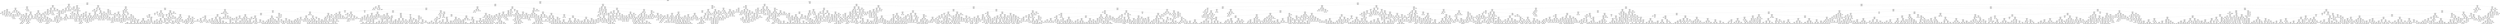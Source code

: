 digraph Tree {
node [shape=box] ;
0 [label="X[2] <= 82969456.0\ngini = 0.4999\nsamples = 44030\nvalue = [21653, 22377]"] ;
1 [label="X[12] <= 95175776.0\ngini = 0.4981\nsamples = 9200\nvalue = [4883, 4317]"] ;
0 -> 1 [labeldistance=2.5, labelangle=45, headlabel="True"] ;
2 [label="X[1] <= 70562656.0\ngini = 0.4925\nsamples = 4000\nvalue = [2245, 1755]"] ;
1 -> 2 ;
3 [label="X[0] <= 122432864.0\ngini = 0.4659\nsamples = 590\nvalue = [372, 218]"] ;
2 -> 3 ;
4 [label="X[9] <= 70849584.0\ngini = 0.4559\nsamples = 552\nvalue = [358, 194]"] ;
3 -> 4 ;
5 [label="X[3] <= 126407856.0\ngini = 0.499\nsamples = 111\nvalue = [58, 53]"] ;
4 -> 5 ;
6 [label="X[3] <= 104876048.0\ngini = 0.4875\nsamples = 95\nvalue = [55, 40]"] ;
5 -> 6 ;
7 [label="X[4] <= 72287072.0\ngini = 0.4989\nsamples = 63\nvalue = [30, 33]"] ;
6 -> 7 ;
8 [label="X[4] <= 68992304.0\ngini = 0.32\nsamples = 10\nvalue = [8, 2]"] ;
7 -> 8 ;
9 [label="X[12] <= 65548324.0\ngini = 0.4444\nsamples = 3\nvalue = [1, 2]"] ;
8 -> 9 ;
10 [label="gini = 0.0\nsamples = 1\nvalue = [1, 0]"] ;
9 -> 10 ;
11 [label="gini = 0.0\nsamples = 2\nvalue = [0, 2]"] ;
9 -> 11 ;
12 [label="gini = 0.0\nsamples = 7\nvalue = [7, 0]"] ;
8 -> 12 ;
13 [label="X[7] <= 89706912.0\ngini = 0.4856\nsamples = 53\nvalue = [22, 31]"] ;
7 -> 13 ;
14 [label="X[0] <= 72941592.0\ngini = 0.355\nsamples = 26\nvalue = [6, 20]"] ;
13 -> 14 ;
15 [label="X[10] <= 68954080.0\ngini = 0.4444\nsamples = 6\nvalue = [4, 2]"] ;
14 -> 15 ;
16 [label="gini = 0.0\nsamples = 2\nvalue = [0, 2]"] ;
15 -> 16 ;
17 [label="gini = 0.0\nsamples = 4\nvalue = [4, 0]"] ;
15 -> 17 ;
18 [label="X[5] <= 101088992.0\ngini = 0.18\nsamples = 20\nvalue = [2, 18]"] ;
14 -> 18 ;
19 [label="X[13] <= 131828064.0\ngini = 0.0997\nsamples = 19\nvalue = [1, 18]"] ;
18 -> 19 ;
20 [label="gini = 0.0\nsamples = 18\nvalue = [0, 18]"] ;
19 -> 20 ;
21 [label="gini = 0.0\nsamples = 1\nvalue = [1, 0]"] ;
19 -> 21 ;
22 [label="gini = 0.0\nsamples = 1\nvalue = [1, 0]"] ;
18 -> 22 ;
23 [label="X[0] <= 100761056.0\ngini = 0.4829\nsamples = 27\nvalue = [16, 11]"] ;
13 -> 23 ;
24 [label="gini = 0.0\nsamples = 7\nvalue = [7, 0]"] ;
23 -> 24 ;
25 [label="X[1] <= 65702500.0\ngini = 0.495\nsamples = 20\nvalue = [9, 11]"] ;
23 -> 25 ;
26 [label="X[12] <= 71041744.0\ngini = 0.2449\nsamples = 7\nvalue = [6, 1]"] ;
25 -> 26 ;
27 [label="gini = 0.0\nsamples = 1\nvalue = [0, 1]"] ;
26 -> 27 ;
28 [label="gini = 0.0\nsamples = 6\nvalue = [6, 0]"] ;
26 -> 28 ;
29 [label="X[13] <= 131020528.0\ngini = 0.355\nsamples = 13\nvalue = [3, 10]"] ;
25 -> 29 ;
30 [label="X[8] <= 75857184.0\ngini = 0.1653\nsamples = 11\nvalue = [1, 10]"] ;
29 -> 30 ;
31 [label="gini = 0.0\nsamples = 9\nvalue = [0, 9]"] ;
30 -> 31 ;
32 [label="X[27] <= 0.5\ngini = 0.5\nsamples = 2\nvalue = [1, 1]"] ;
30 -> 32 ;
33 [label="gini = 0.0\nsamples = 1\nvalue = [1, 0]"] ;
32 -> 33 ;
34 [label="gini = 0.0\nsamples = 1\nvalue = [0, 1]"] ;
32 -> 34 ;
35 [label="gini = 0.0\nsamples = 2\nvalue = [2, 0]"] ;
29 -> 35 ;
36 [label="X[8] <= 67806800.0\ngini = 0.3418\nsamples = 32\nvalue = [25, 7]"] ;
6 -> 36 ;
37 [label="X[11] <= 66610936.0\ngini = 0.48\nsamples = 5\nvalue = [2, 3]"] ;
36 -> 37 ;
38 [label="gini = 0.0\nsamples = 2\nvalue = [2, 0]"] ;
37 -> 38 ;
39 [label="gini = 0.0\nsamples = 3\nvalue = [0, 3]"] ;
37 -> 39 ;
40 [label="X[1] <= 64907184.0\ngini = 0.2524\nsamples = 27\nvalue = [23, 4]"] ;
36 -> 40 ;
41 [label="gini = 0.0\nsamples = 1\nvalue = [0, 1]"] ;
40 -> 41 ;
42 [label="X[11] <= 65935904.0\ngini = 0.2041\nsamples = 26\nvalue = [23, 3]"] ;
40 -> 42 ;
43 [label="X[10] <= 68297968.0\ngini = 0.48\nsamples = 5\nvalue = [3, 2]"] ;
42 -> 43 ;
44 [label="gini = 0.0\nsamples = 2\nvalue = [2, 0]"] ;
43 -> 44 ;
45 [label="X[10] <= 74073600.0\ngini = 0.4444\nsamples = 3\nvalue = [1, 2]"] ;
43 -> 45 ;
46 [label="gini = 0.0\nsamples = 2\nvalue = [0, 2]"] ;
45 -> 46 ;
47 [label="gini = 0.0\nsamples = 1\nvalue = [1, 0]"] ;
45 -> 47 ;
48 [label="X[10] <= 68233744.0\ngini = 0.0907\nsamples = 21\nvalue = [20, 1]"] ;
42 -> 48 ;
49 [label="gini = 0.0\nsamples = 1\nvalue = [0, 1]"] ;
48 -> 49 ;
50 [label="gini = 0.0\nsamples = 20\nvalue = [20, 0]"] ;
48 -> 50 ;
51 [label="X[1] <= 70125920.0\ngini = 0.3047\nsamples = 16\nvalue = [3, 13]"] ;
5 -> 51 ;
52 [label="gini = 0.0\nsamples = 11\nvalue = [0, 11]"] ;
51 -> 52 ;
53 [label="X[19] <= 0.5\ngini = 0.48\nsamples = 5\nvalue = [3, 2]"] ;
51 -> 53 ;
54 [label="gini = 0.0\nsamples = 3\nvalue = [3, 0]"] ;
53 -> 54 ;
55 [label="gini = 0.0\nsamples = 2\nvalue = [0, 2]"] ;
53 -> 55 ;
56 [label="X[0] <= 87059912.0\ngini = 0.435\nsamples = 441\nvalue = [300, 141]"] ;
4 -> 56 ;
57 [label="X[7] <= 89726528.0\ngini = 0.4627\nsamples = 322\nvalue = [205, 117]"] ;
56 -> 57 ;
58 [label="X[33] <= 0.5\ngini = 0.448\nsamples = 304\nvalue = [201, 103]"] ;
57 -> 58 ;
59 [label="X[1] <= 66515216.0\ngini = 0.4347\nsamples = 285\nvalue = [194, 91]"] ;
58 -> 59 ;
60 [label="X[3] <= 119635968.0\ngini = 0.478\nsamples = 162\nvalue = [98, 64]"] ;
59 -> 60 ;
61 [label="X[13] <= 70619984.0\ngini = 0.3389\nsamples = 37\nvalue = [29, 8]"] ;
60 -> 61 ;
62 [label="X[8] <= 67454416.0\ngini = 0.32\nsamples = 5\nvalue = [1, 4]"] ;
61 -> 62 ;
63 [label="gini = 0.0\nsamples = 1\nvalue = [1, 0]"] ;
62 -> 63 ;
64 [label="gini = 0.0\nsamples = 4\nvalue = [0, 4]"] ;
62 -> 64 ;
65 [label="X[2] <= 75910800.0\ngini = 0.2188\nsamples = 32\nvalue = [28, 4]"] ;
61 -> 65 ;
66 [label="X[32] <= 0.5\ngini = 0.1244\nsamples = 30\nvalue = [28, 2]"] ;
65 -> 66 ;
67 [label="X[11] <= 78058864.0\ngini = 0.0666\nsamples = 29\nvalue = [28, 1]"] ;
66 -> 67 ;
68 [label="gini = 0.0\nsamples = 28\nvalue = [28, 0]"] ;
67 -> 68 ;
69 [label="gini = 0.0\nsamples = 1\nvalue = [0, 1]"] ;
67 -> 69 ;
70 [label="gini = 0.0\nsamples = 1\nvalue = [0, 1]"] ;
66 -> 70 ;
71 [label="gini = 0.0\nsamples = 2\nvalue = [0, 2]"] ;
65 -> 71 ;
72 [label="X[10] <= 136124576.0\ngini = 0.4946\nsamples = 125\nvalue = [69, 56]"] ;
60 -> 72 ;
73 [label="X[28] <= 0.5\ngini = 0.4997\nsamples = 115\nvalue = [59, 56]"] ;
72 -> 73 ;
74 [label="X[2] <= 69242112.0\ngini = 0.4965\nsamples = 96\nvalue = [44, 52]"] ;
73 -> 74 ;
75 [label="X[3] <= 120853760.0\ngini = 0.4867\nsamples = 86\nvalue = [36, 50]"] ;
74 -> 75 ;
76 [label="X[20] <= 0.5\ngini = 0.1653\nsamples = 11\nvalue = [1, 10]"] ;
75 -> 76 ;
77 [label="gini = 0.0\nsamples = 10\nvalue = [0, 10]"] ;
76 -> 77 ;
78 [label="gini = 0.0\nsamples = 1\nvalue = [1, 0]"] ;
76 -> 78 ;
79 [label="X[0] <= 73433672.0\ngini = 0.4978\nsamples = 75\nvalue = [35, 40]"] ;
75 -> 79 ;
80 [label="X[7] <= 71330856.0\ngini = 0.477\nsamples = 56\nvalue = [22, 34]"] ;
79 -> 80 ;
81 [label="X[4] <= 133404312.0\ngini = 0.4948\nsamples = 49\nvalue = [22, 27]"] ;
80 -> 81 ;
82 [label="X[4] <= 133214288.0\ngini = 0.48\nsamples = 45\nvalue = [18, 27]"] ;
81 -> 82 ;
83 [label="gini = 0.497\nsamples = 39\nvalue = [18, 21]"] ;
82 -> 83 ;
84 [label="gini = 0.0\nsamples = 6\nvalue = [0, 6]"] ;
82 -> 84 ;
85 [label="gini = 0.0\nsamples = 4\nvalue = [4, 0]"] ;
81 -> 85 ;
86 [label="gini = 0.0\nsamples = 7\nvalue = [0, 7]"] ;
80 -> 86 ;
87 [label="X[13] <= 71535024.0\ngini = 0.4321\nsamples = 19\nvalue = [13, 6]"] ;
79 -> 87 ;
88 [label="gini = 0.0\nsamples = 4\nvalue = [0, 4]"] ;
87 -> 88 ;
89 [label="X[8] <= 67806800.0\ngini = 0.2311\nsamples = 15\nvalue = [13, 2]"] ;
87 -> 89 ;
90 [label="X[5] <= 64886784.0\ngini = 0.4444\nsamples = 3\nvalue = [1, 2]"] ;
89 -> 90 ;
91 [label="gini = 0.0\nsamples = 1\nvalue = [1, 0]"] ;
90 -> 91 ;
92 [label="gini = 0.0\nsamples = 2\nvalue = [0, 2]"] ;
90 -> 92 ;
93 [label="gini = 0.0\nsamples = 12\nvalue = [12, 0]"] ;
89 -> 93 ;
94 [label="X[1] <= 65569540.0\ngini = 0.32\nsamples = 10\nvalue = [8, 2]"] ;
74 -> 94 ;
95 [label="X[4] <= 133108800.0\ngini = 0.4444\nsamples = 3\nvalue = [1, 2]"] ;
94 -> 95 ;
96 [label="gini = 0.0\nsamples = 2\nvalue = [0, 2]"] ;
95 -> 96 ;
97 [label="gini = 0.0\nsamples = 1\nvalue = [1, 0]"] ;
95 -> 97 ;
98 [label="gini = 0.0\nsamples = 7\nvalue = [7, 0]"] ;
94 -> 98 ;
99 [label="X[0] <= 73018296.0\ngini = 0.3324\nsamples = 19\nvalue = [15, 4]"] ;
73 -> 99 ;
100 [label="X[12] <= 64244352.0\ngini = 0.1244\nsamples = 15\nvalue = [14, 1]"] ;
99 -> 100 ;
101 [label="gini = 0.0\nsamples = 1\nvalue = [0, 1]"] ;
100 -> 101 ;
102 [label="gini = 0.0\nsamples = 14\nvalue = [14, 0]"] ;
100 -> 102 ;
103 [label="X[10] <= 102266000.0\ngini = 0.375\nsamples = 4\nvalue = [1, 3]"] ;
99 -> 103 ;
104 [label="gini = 0.0\nsamples = 1\nvalue = [1, 0]"] ;
103 -> 104 ;
105 [label="gini = 0.0\nsamples = 3\nvalue = [0, 3]"] ;
103 -> 105 ;
106 [label="gini = 0.0\nsamples = 10\nvalue = [10, 0]"] ;
72 -> 106 ;
107 [label="X[1] <= 70259848.0\ngini = 0.3427\nsamples = 123\nvalue = [96, 27]"] ;
59 -> 107 ;
108 [label="X[3] <= 133639472.0\ngini = 0.1823\nsamples = 69\nvalue = [62, 7]"] ;
107 -> 108 ;
109 [label="X[13] <= 65114200.0\ngini = 0.1609\nsamples = 68\nvalue = [62, 6]"] ;
108 -> 109 ;
110 [label="gini = 0.0\nsamples = 1\nvalue = [0, 1]"] ;
109 -> 110 ;
111 [label="X[9] <= 71248456.0\ngini = 0.1381\nsamples = 67\nvalue = [62, 5]"] ;
109 -> 111 ;
112 [label="gini = 0.0\nsamples = 1\nvalue = [0, 1]"] ;
111 -> 112 ;
113 [label="X[4] <= 94652344.0\ngini = 0.1139\nsamples = 66\nvalue = [62, 4]"] ;
111 -> 113 ;
114 [label="X[9] <= 74839440.0\ngini = 0.48\nsamples = 5\nvalue = [3, 2]"] ;
113 -> 114 ;
115 [label="gini = 0.0\nsamples = 3\nvalue = [3, 0]"] ;
114 -> 115 ;
116 [label="gini = 0.0\nsamples = 2\nvalue = [0, 2]"] ;
114 -> 116 ;
117 [label="X[10] <= 130102144.0\ngini = 0.0634\nsamples = 61\nvalue = [59, 2]"] ;
113 -> 117 ;
118 [label="X[20] <= 0.5\ngini = 0.0351\nsamples = 56\nvalue = [55, 1]"] ;
117 -> 118 ;
119 [label="gini = 0.0\nsamples = 50\nvalue = [50, 0]"] ;
118 -> 119 ;
120 [label="X[10] <= 107305368.0\ngini = 0.2778\nsamples = 6\nvalue = [5, 1]"] ;
118 -> 120 ;
121 [label="gini = 0.0\nsamples = 5\nvalue = [5, 0]"] ;
120 -> 121 ;
122 [label="gini = 0.0\nsamples = 1\nvalue = [0, 1]"] ;
120 -> 122 ;
123 [label="X[8] <= 68753008.0\ngini = 0.32\nsamples = 5\nvalue = [4, 1]"] ;
117 -> 123 ;
124 [label="gini = 0.0\nsamples = 4\nvalue = [4, 0]"] ;
123 -> 124 ;
125 [label="gini = 0.0\nsamples = 1\nvalue = [0, 1]"] ;
123 -> 125 ;
126 [label="gini = 0.0\nsamples = 1\nvalue = [0, 1]"] ;
108 -> 126 ;
127 [label="X[8] <= 67672536.0\ngini = 0.4664\nsamples = 54\nvalue = [34, 20]"] ;
107 -> 127 ;
128 [label="gini = 0.0\nsamples = 9\nvalue = [9, 0]"] ;
127 -> 128 ;
129 [label="X[6] <= 76652896.0\ngini = 0.4938\nsamples = 45\nvalue = [25, 20]"] ;
127 -> 129 ;
130 [label="X[8] <= 67854688.0\ngini = 0.1975\nsamples = 9\nvalue = [8, 1]"] ;
129 -> 130 ;
131 [label="gini = 0.0\nsamples = 1\nvalue = [0, 1]"] ;
130 -> 131 ;
132 [label="gini = 0.0\nsamples = 8\nvalue = [8, 0]"] ;
130 -> 132 ;
133 [label="X[10] <= 73908112.0\ngini = 0.4985\nsamples = 36\nvalue = [17, 19]"] ;
129 -> 133 ;
134 [label="X[11] <= 66405728.0\ngini = 0.2188\nsamples = 8\nvalue = [7, 1]"] ;
133 -> 134 ;
135 [label="gini = 0.0\nsamples = 1\nvalue = [0, 1]"] ;
134 -> 135 ;
136 [label="gini = 0.0\nsamples = 7\nvalue = [7, 0]"] ;
134 -> 136 ;
137 [label="X[4] <= 128222312.0\ngini = 0.4592\nsamples = 28\nvalue = [10, 18]"] ;
133 -> 137 ;
138 [label="X[8] <= 75695584.0\ngini = 0.3628\nsamples = 21\nvalue = [5, 16]"] ;
137 -> 138 ;
139 [label="X[9] <= 71975664.0\ngini = 0.2659\nsamples = 19\nvalue = [3, 16]"] ;
138 -> 139 ;
140 [label="gini = 0.0\nsamples = 1\nvalue = [1, 0]"] ;
139 -> 140 ;
141 [label="X[12] <= 66152800.0\ngini = 0.1975\nsamples = 18\nvalue = [2, 16]"] ;
139 -> 141 ;
142 [label="X[9] <= 94981104.0\ngini = 0.5\nsamples = 4\nvalue = [2, 2]"] ;
141 -> 142 ;
143 [label="gini = 0.0\nsamples = 2\nvalue = [0, 2]"] ;
142 -> 143 ;
144 [label="gini = 0.0\nsamples = 2\nvalue = [2, 0]"] ;
142 -> 144 ;
145 [label="gini = 0.0\nsamples = 14\nvalue = [0, 14]"] ;
141 -> 145 ;
146 [label="gini = 0.0\nsamples = 2\nvalue = [2, 0]"] ;
138 -> 146 ;
147 [label="X[7] <= 70887072.0\ngini = 0.4082\nsamples = 7\nvalue = [5, 2]"] ;
137 -> 147 ;
148 [label="gini = 0.0\nsamples = 4\nvalue = [4, 0]"] ;
147 -> 148 ;
149 [label="X[30] <= 0.5\ngini = 0.4444\nsamples = 3\nvalue = [1, 2]"] ;
147 -> 149 ;
150 [label="gini = 0.0\nsamples = 2\nvalue = [0, 2]"] ;
149 -> 150 ;
151 [label="gini = 0.0\nsamples = 1\nvalue = [1, 0]"] ;
149 -> 151 ;
152 [label="X[3] <= 120135760.0\ngini = 0.4654\nsamples = 19\nvalue = [7, 12]"] ;
58 -> 152 ;
153 [label="X[10] <= 101417952.0\ngini = 0.4688\nsamples = 8\nvalue = [5, 3]"] ;
152 -> 153 ;
154 [label="X[12] <= 74854432.0\ngini = 0.2778\nsamples = 6\nvalue = [5, 1]"] ;
153 -> 154 ;
155 [label="gini = 0.0\nsamples = 5\nvalue = [5, 0]"] ;
154 -> 155 ;
156 [label="gini = 0.0\nsamples = 1\nvalue = [0, 1]"] ;
154 -> 156 ;
157 [label="gini = 0.0\nsamples = 2\nvalue = [0, 2]"] ;
153 -> 157 ;
158 [label="X[10] <= 118346968.0\ngini = 0.2975\nsamples = 11\nvalue = [2, 9]"] ;
152 -> 158 ;
159 [label="X[5] <= 64232688.0\ngini = 0.18\nsamples = 10\nvalue = [1, 9]"] ;
158 -> 159 ;
160 [label="gini = 0.0\nsamples = 1\nvalue = [1, 0]"] ;
159 -> 160 ;
161 [label="gini = 0.0\nsamples = 9\nvalue = [0, 9]"] ;
159 -> 161 ;
162 [label="gini = 0.0\nsamples = 1\nvalue = [1, 0]"] ;
158 -> 162 ;
163 [label="X[6] <= 121842816.0\ngini = 0.3457\nsamples = 18\nvalue = [4, 14]"] ;
57 -> 163 ;
164 [label="X[11] <= 77689904.0\ngini = 0.2188\nsamples = 16\nvalue = [2, 14]"] ;
163 -> 164 ;
165 [label="X[3] <= 126431104.0\ngini = 0.1244\nsamples = 15\nvalue = [1, 14]"] ;
164 -> 165 ;
166 [label="gini = 0.0\nsamples = 13\nvalue = [0, 13]"] ;
165 -> 166 ;
167 [label="X[5] <= 77291568.0\ngini = 0.5\nsamples = 2\nvalue = [1, 1]"] ;
165 -> 167 ;
168 [label="gini = 0.0\nsamples = 1\nvalue = [1, 0]"] ;
167 -> 168 ;
169 [label="gini = 0.0\nsamples = 1\nvalue = [0, 1]"] ;
167 -> 169 ;
170 [label="gini = 0.0\nsamples = 1\nvalue = [1, 0]"] ;
164 -> 170 ;
171 [label="gini = 0.0\nsamples = 2\nvalue = [2, 0]"] ;
163 -> 171 ;
172 [label="X[12] <= 64371564.0\ngini = 0.322\nsamples = 119\nvalue = [95, 24]"] ;
56 -> 172 ;
173 [label="X[11] <= 71401360.0\ngini = 0.4444\nsamples = 6\nvalue = [2, 4]"] ;
172 -> 173 ;
174 [label="gini = 0.0\nsamples = 2\nvalue = [2, 0]"] ;
173 -> 174 ;
175 [label="gini = 0.0\nsamples = 4\nvalue = [0, 4]"] ;
173 -> 175 ;
176 [label="X[11] <= 65451400.0\ngini = 0.2913\nsamples = 113\nvalue = [93, 20]"] ;
172 -> 176 ;
177 [label="gini = 0.0\nsamples = 2\nvalue = [0, 2]"] ;
176 -> 177 ;
178 [label="X[8] <= 97785640.0\ngini = 0.2717\nsamples = 111\nvalue = [93, 18]"] ;
176 -> 178 ;
179 [label="X[10] <= 68160048.0\ngini = 0.2524\nsamples = 108\nvalue = [92, 16]"] ;
178 -> 179 ;
180 [label="gini = 0.0\nsamples = 1\nvalue = [0, 1]"] ;
179 -> 180 ;
181 [label="X[6] <= 93670880.0\ngini = 0.2411\nsamples = 107\nvalue = [92, 15]"] ;
179 -> 181 ;
182 [label="X[13] <= 85681392.0\ngini = 0.3694\nsamples = 45\nvalue = [34, 11]"] ;
181 -> 182 ;
183 [label="X[2] <= 67863168.0\ngini = 0.213\nsamples = 33\nvalue = [29, 4]"] ;
182 -> 183 ;
184 [label="gini = 0.0\nsamples = 1\nvalue = [0, 1]"] ;
183 -> 184 ;
185 [label="X[6] <= 90838264.0\ngini = 0.1699\nsamples = 32\nvalue = [29, 3]"] ;
183 -> 185 ;
186 [label="X[10] <= 80388544.0\ngini = 0.1207\nsamples = 31\nvalue = [29, 2]"] ;
185 -> 186 ;
187 [label="X[10] <= 79734400.0\ngini = 0.4444\nsamples = 3\nvalue = [2, 1]"] ;
186 -> 187 ;
188 [label="gini = 0.0\nsamples = 2\nvalue = [2, 0]"] ;
187 -> 188 ;
189 [label="gini = 0.0\nsamples = 1\nvalue = [0, 1]"] ;
187 -> 189 ;
190 [label="X[12] <= 64706280.0\ngini = 0.0689\nsamples = 28\nvalue = [27, 1]"] ;
186 -> 190 ;
191 [label="X[10] <= 132946320.0\ngini = 0.4444\nsamples = 3\nvalue = [2, 1]"] ;
190 -> 191 ;
192 [label="gini = 0.0\nsamples = 2\nvalue = [2, 0]"] ;
191 -> 192 ;
193 [label="gini = 0.0\nsamples = 1\nvalue = [0, 1]"] ;
191 -> 193 ;
194 [label="gini = 0.0\nsamples = 25\nvalue = [25, 0]"] ;
190 -> 194 ;
195 [label="gini = 0.0\nsamples = 1\nvalue = [0, 1]"] ;
185 -> 195 ;
196 [label="X[12] <= 71452160.0\ngini = 0.4861\nsamples = 12\nvalue = [5, 7]"] ;
182 -> 196 ;
197 [label="gini = 0.0\nsamples = 3\nvalue = [3, 0]"] ;
196 -> 197 ;
198 [label="X[13] <= 104200512.0\ngini = 0.3457\nsamples = 9\nvalue = [2, 7]"] ;
196 -> 198 ;
199 [label="gini = 0.0\nsamples = 6\nvalue = [0, 6]"] ;
198 -> 199 ;
200 [label="X[7] <= 125819408.0\ngini = 0.4444\nsamples = 3\nvalue = [2, 1]"] ;
198 -> 200 ;
201 [label="gini = 0.0\nsamples = 2\nvalue = [2, 0]"] ;
200 -> 201 ;
202 [label="gini = 0.0\nsamples = 1\nvalue = [0, 1]"] ;
200 -> 202 ;
203 [label="X[35] <= 0.5\ngini = 0.1207\nsamples = 62\nvalue = [58, 4]"] ;
181 -> 203 ;
204 [label="X[5] <= 106057048.0\ngini = 0.0689\nsamples = 56\nvalue = [54, 2]"] ;
203 -> 204 ;
205 [label="X[4] <= 133209664.0\ngini = 0.0364\nsamples = 54\nvalue = [53, 1]"] ;
204 -> 205 ;
206 [label="gini = 0.0\nsamples = 51\nvalue = [51, 0]"] ;
205 -> 206 ;
207 [label="X[5] <= 68046800.0\ngini = 0.4444\nsamples = 3\nvalue = [2, 1]"] ;
205 -> 207 ;
208 [label="gini = 0.0\nsamples = 1\nvalue = [0, 1]"] ;
207 -> 208 ;
209 [label="gini = 0.0\nsamples = 2\nvalue = [2, 0]"] ;
207 -> 209 ;
210 [label="X[7] <= 112541672.0\ngini = 0.5\nsamples = 2\nvalue = [1, 1]"] ;
204 -> 210 ;
211 [label="gini = 0.0\nsamples = 1\nvalue = [0, 1]"] ;
210 -> 211 ;
212 [label="gini = 0.0\nsamples = 1\nvalue = [1, 0]"] ;
210 -> 212 ;
213 [label="X[7] <= 97332384.0\ngini = 0.4444\nsamples = 6\nvalue = [4, 2]"] ;
203 -> 213 ;
214 [label="X[2] <= 70679704.0\ngini = 0.4444\nsamples = 3\nvalue = [1, 2]"] ;
213 -> 214 ;
215 [label="gini = 0.0\nsamples = 1\nvalue = [1, 0]"] ;
214 -> 215 ;
216 [label="gini = 0.0\nsamples = 2\nvalue = [0, 2]"] ;
214 -> 216 ;
217 [label="gini = 0.0\nsamples = 3\nvalue = [3, 0]"] ;
213 -> 217 ;
218 [label="X[5] <= 85839952.0\ngini = 0.4444\nsamples = 3\nvalue = [1, 2]"] ;
178 -> 218 ;
219 [label="gini = 0.0\nsamples = 2\nvalue = [0, 2]"] ;
218 -> 219 ;
220 [label="gini = 0.0\nsamples = 1\nvalue = [1, 0]"] ;
218 -> 220 ;
221 [label="X[10] <= 79922856.0\ngini = 0.4654\nsamples = 38\nvalue = [14, 24]"] ;
3 -> 221 ;
222 [label="X[10] <= 69274896.0\ngini = 0.497\nsamples = 26\nvalue = [14, 12]"] ;
221 -> 222 ;
223 [label="X[12] <= 84149952.0\ngini = 0.4444\nsamples = 15\nvalue = [5, 10]"] ;
222 -> 223 ;
224 [label="X[2] <= 68714784.0\ngini = 0.1975\nsamples = 9\nvalue = [1, 8]"] ;
223 -> 224 ;
225 [label="gini = 0.0\nsamples = 1\nvalue = [1, 0]"] ;
224 -> 225 ;
226 [label="gini = 0.0\nsamples = 8\nvalue = [0, 8]"] ;
224 -> 226 ;
227 [label="X[35] <= 0.5\ngini = 0.4444\nsamples = 6\nvalue = [4, 2]"] ;
223 -> 227 ;
228 [label="X[3] <= 125737600.0\ngini = 0.32\nsamples = 5\nvalue = [4, 1]"] ;
227 -> 228 ;
229 [label="gini = 0.0\nsamples = 4\nvalue = [4, 0]"] ;
228 -> 229 ;
230 [label="gini = 0.0\nsamples = 1\nvalue = [0, 1]"] ;
228 -> 230 ;
231 [label="gini = 0.0\nsamples = 1\nvalue = [0, 1]"] ;
227 -> 231 ;
232 [label="X[14] <= 0.5\ngini = 0.2975\nsamples = 11\nvalue = [9, 2]"] ;
222 -> 232 ;
233 [label="X[27] <= 0.5\ngini = 0.18\nsamples = 10\nvalue = [9, 1]"] ;
232 -> 233 ;
234 [label="gini = 0.0\nsamples = 9\nvalue = [9, 0]"] ;
233 -> 234 ;
235 [label="gini = 0.0\nsamples = 1\nvalue = [0, 1]"] ;
233 -> 235 ;
236 [label="gini = 0.0\nsamples = 1\nvalue = [0, 1]"] ;
232 -> 236 ;
237 [label="gini = 0.0\nsamples = 12\nvalue = [0, 12]"] ;
221 -> 237 ;
238 [label="X[1] <= 70654368.0\ngini = 0.4951\nsamples = 3410\nvalue = [1873, 1537]"] ;
2 -> 238 ;
239 [label="X[10] <= 73064608.0\ngini = 0.4175\nsamples = 64\nvalue = [19, 45]"] ;
238 -> 239 ;
240 [label="X[3] <= 74647792.0\ngini = 0.4444\nsamples = 9\nvalue = [6, 3]"] ;
239 -> 240 ;
241 [label="gini = 0.0\nsamples = 2\nvalue = [0, 2]"] ;
240 -> 241 ;
242 [label="X[7] <= 69741912.0\ngini = 0.2449\nsamples = 7\nvalue = [6, 1]"] ;
240 -> 242 ;
243 [label="gini = 0.0\nsamples = 1\nvalue = [0, 1]"] ;
242 -> 243 ;
244 [label="gini = 0.0\nsamples = 6\nvalue = [6, 0]"] ;
242 -> 244 ;
245 [label="X[2] <= 78794120.0\ngini = 0.361\nsamples = 55\nvalue = [13, 42]"] ;
239 -> 245 ;
246 [label="X[8] <= 67618368.0\ngini = 0.3289\nsamples = 53\nvalue = [11, 42]"] ;
245 -> 246 ;
247 [label="X[6] <= 91811968.0\ngini = 0.48\nsamples = 5\nvalue = [3, 2]"] ;
246 -> 247 ;
248 [label="gini = 0.0\nsamples = 3\nvalue = [3, 0]"] ;
247 -> 248 ;
249 [label="gini = 0.0\nsamples = 2\nvalue = [0, 2]"] ;
247 -> 249 ;
250 [label="X[20] <= 0.5\ngini = 0.2778\nsamples = 48\nvalue = [8, 40]"] ;
246 -> 250 ;
251 [label="X[0] <= 72099632.0\ngini = 0.2268\nsamples = 46\nvalue = [6, 40]"] ;
250 -> 251 ;
252 [label="X[8] <= 68818896.0\ngini = 0.4444\nsamples = 3\nvalue = [2, 1]"] ;
251 -> 252 ;
253 [label="gini = 0.0\nsamples = 1\nvalue = [0, 1]"] ;
252 -> 253 ;
254 [label="gini = 0.0\nsamples = 2\nvalue = [2, 0]"] ;
252 -> 254 ;
255 [label="X[30] <= 0.5\ngini = 0.1687\nsamples = 43\nvalue = [4, 39]"] ;
251 -> 255 ;
256 [label="X[5] <= 109512880.0\ngini = 0.0605\nsamples = 32\nvalue = [1, 31]"] ;
255 -> 256 ;
257 [label="gini = 0.0\nsamples = 30\nvalue = [0, 30]"] ;
256 -> 257 ;
258 [label="X[10] <= 84554016.0\ngini = 0.5\nsamples = 2\nvalue = [1, 1]"] ;
256 -> 258 ;
259 [label="gini = 0.0\nsamples = 1\nvalue = [0, 1]"] ;
258 -> 259 ;
260 [label="gini = 0.0\nsamples = 1\nvalue = [1, 0]"] ;
258 -> 260 ;
261 [label="X[9] <= 99892032.0\ngini = 0.3967\nsamples = 11\nvalue = [3, 8]"] ;
255 -> 261 ;
262 [label="gini = 0.0\nsamples = 6\nvalue = [0, 6]"] ;
261 -> 262 ;
263 [label="X[11] <= 71690064.0\ngini = 0.48\nsamples = 5\nvalue = [3, 2]"] ;
261 -> 263 ;
264 [label="gini = 0.0\nsamples = 2\nvalue = [0, 2]"] ;
263 -> 264 ;
265 [label="gini = 0.0\nsamples = 3\nvalue = [3, 0]"] ;
263 -> 265 ;
266 [label="gini = 0.0\nsamples = 2\nvalue = [2, 0]"] ;
250 -> 266 ;
267 [label="gini = 0.0\nsamples = 2\nvalue = [2, 0]"] ;
245 -> 267 ;
268 [label="X[8] <= 67806800.0\ngini = 0.4941\nsamples = 3346\nvalue = [1854, 1492]"] ;
238 -> 268 ;
269 [label="X[10] <= 68734992.0\ngini = 0.4612\nsamples = 280\nvalue = [179, 101]"] ;
268 -> 269 ;
270 [label="X[10] <= 68396432.0\ngini = 0.4082\nsamples = 14\nvalue = [4, 10]"] ;
269 -> 270 ;
271 [label="X[7] <= 83365448.0\ngini = 0.32\nsamples = 5\nvalue = [4, 1]"] ;
270 -> 271 ;
272 [label="gini = 0.0\nsamples = 4\nvalue = [4, 0]"] ;
271 -> 272 ;
273 [label="gini = 0.0\nsamples = 1\nvalue = [0, 1]"] ;
271 -> 273 ;
274 [label="gini = 0.0\nsamples = 9\nvalue = [0, 9]"] ;
270 -> 274 ;
275 [label="X[16] <= 0.5\ngini = 0.4501\nsamples = 266\nvalue = [175, 91]"] ;
269 -> 275 ;
276 [label="X[2] <= 73440448.0\ngini = 0.4361\nsamples = 249\nvalue = [169, 80]"] ;
275 -> 276 ;
277 [label="X[3] <= 101721872.0\ngini = 0.3971\nsamples = 183\nvalue = [133, 50]"] ;
276 -> 277 ;
278 [label="X[11] <= 130097872.0\ngini = 0.142\nsamples = 39\nvalue = [36, 3]"] ;
277 -> 278 ;
279 [label="X[6] <= 81760192.0\ngini = 0.0997\nsamples = 38\nvalue = [36, 2]"] ;
278 -> 279 ;
280 [label="X[4] <= 88134720.0\ngini = 0.3457\nsamples = 9\nvalue = [7, 2]"] ;
279 -> 280 ;
281 [label="gini = 0.0\nsamples = 2\nvalue = [0, 2]"] ;
280 -> 281 ;
282 [label="gini = 0.0\nsamples = 7\nvalue = [7, 0]"] ;
280 -> 282 ;
283 [label="gini = 0.0\nsamples = 29\nvalue = [29, 0]"] ;
279 -> 283 ;
284 [label="gini = 0.0\nsamples = 1\nvalue = [0, 1]"] ;
278 -> 284 ;
285 [label="X[11] <= 119573200.0\ngini = 0.4397\nsamples = 144\nvalue = [97, 47]"] ;
277 -> 285 ;
286 [label="X[9] <= 92777792.0\ngini = 0.4032\nsamples = 125\nvalue = [90, 35]"] ;
285 -> 286 ;
287 [label="X[8] <= 67618368.0\ngini = 0.498\nsamples = 47\nvalue = [25, 22]"] ;
286 -> 287 ;
288 [label="X[6] <= 84084896.0\ngini = 0.4082\nsamples = 21\nvalue = [6, 15]"] ;
287 -> 288 ;
289 [label="gini = 0.0\nsamples = 9\nvalue = [0, 9]"] ;
288 -> 289 ;
290 [label="X[11] <= 70751400.0\ngini = 0.5\nsamples = 12\nvalue = [6, 6]"] ;
288 -> 290 ;
291 [label="gini = 0.0\nsamples = 3\nvalue = [3, 0]"] ;
290 -> 291 ;
292 [label="X[2] <= 70715896.0\ngini = 0.4444\nsamples = 9\nvalue = [3, 6]"] ;
290 -> 292 ;
293 [label="gini = 0.0\nsamples = 5\nvalue = [0, 5]"] ;
292 -> 293 ;
294 [label="X[22] <= 0.5\ngini = 0.375\nsamples = 4\nvalue = [3, 1]"] ;
292 -> 294 ;
295 [label="gini = 0.0\nsamples = 3\nvalue = [3, 0]"] ;
294 -> 295 ;
296 [label="gini = 0.0\nsamples = 1\nvalue = [0, 1]"] ;
294 -> 296 ;
297 [label="X[2] <= 72808712.0\ngini = 0.3935\nsamples = 26\nvalue = [19, 7]"] ;
287 -> 297 ;
298 [label="X[12] <= 64379564.0\ngini = 0.2975\nsamples = 22\nvalue = [18, 4]"] ;
297 -> 298 ;
299 [label="gini = 0.0\nsamples = 1\nvalue = [0, 1]"] ;
298 -> 299 ;
300 [label="X[32] <= 0.5\ngini = 0.2449\nsamples = 21\nvalue = [18, 3]"] ;
298 -> 300 ;
301 [label="X[1] <= 86356960.0\ngini = 0.18\nsamples = 20\nvalue = [18, 2]"] ;
300 -> 301 ;
302 [label="gini = 0.0\nsamples = 14\nvalue = [14, 0]"] ;
301 -> 302 ;
303 [label="X[6] <= 113134736.0\ngini = 0.4444\nsamples = 6\nvalue = [4, 2]"] ;
301 -> 303 ;
304 [label="X[6] <= 82885136.0\ngini = 0.4444\nsamples = 3\nvalue = [1, 2]"] ;
303 -> 304 ;
305 [label="gini = 0.0\nsamples = 1\nvalue = [1, 0]"] ;
304 -> 305 ;
306 [label="gini = 0.0\nsamples = 2\nvalue = [0, 2]"] ;
304 -> 306 ;
307 [label="gini = 0.0\nsamples = 3\nvalue = [3, 0]"] ;
303 -> 307 ;
308 [label="gini = 0.0\nsamples = 1\nvalue = [0, 1]"] ;
300 -> 308 ;
309 [label="X[7] <= 83179136.0\ngini = 0.375\nsamples = 4\nvalue = [1, 3]"] ;
297 -> 309 ;
310 [label="gini = 0.0\nsamples = 3\nvalue = [0, 3]"] ;
309 -> 310 ;
311 [label="gini = 0.0\nsamples = 1\nvalue = [1, 0]"] ;
309 -> 311 ;
312 [label="X[2] <= 68100976.0\ngini = 0.2778\nsamples = 78\nvalue = [65, 13]"] ;
286 -> 312 ;
313 [label="X[4] <= 130191328.0\ngini = 0.48\nsamples = 15\nvalue = [9, 6]"] ;
312 -> 313 ;
314 [label="X[7] <= 63908756.0\ngini = 0.375\nsamples = 12\nvalue = [9, 3]"] ;
313 -> 314 ;
315 [label="X[9] <= 106989936.0\ngini = 0.375\nsamples = 4\nvalue = [1, 3]"] ;
314 -> 315 ;
316 [label="gini = 0.0\nsamples = 1\nvalue = [1, 0]"] ;
315 -> 316 ;
317 [label="gini = 0.0\nsamples = 3\nvalue = [0, 3]"] ;
315 -> 317 ;
318 [label="gini = 0.0\nsamples = 8\nvalue = [8, 0]"] ;
314 -> 318 ;
319 [label="gini = 0.0\nsamples = 3\nvalue = [0, 3]"] ;
313 -> 319 ;
320 [label="X[0] <= 120395952.0\ngini = 0.1975\nsamples = 63\nvalue = [56, 7]"] ;
312 -> 320 ;
321 [label="X[35] <= 0.5\ngini = 0.1528\nsamples = 60\nvalue = [55, 5]"] ;
320 -> 321 ;
322 [label="X[9] <= 135412928.0\ngini = 0.1031\nsamples = 55\nvalue = [52, 3]"] ;
321 -> 322 ;
323 [label="X[13] <= 102496096.0\ngini = 0.0726\nsamples = 53\nvalue = [51, 2]"] ;
322 -> 323 ;
324 [label="gini = 0.0\nsamples = 45\nvalue = [45, 0]"] ;
323 -> 324 ;
325 [label="X[11] <= 90580520.0\ngini = 0.375\nsamples = 8\nvalue = [6, 2]"] ;
323 -> 325 ;
326 [label="gini = 0.0\nsamples = 6\nvalue = [6, 0]"] ;
325 -> 326 ;
327 [label="gini = 0.0\nsamples = 2\nvalue = [0, 2]"] ;
325 -> 327 ;
328 [label="X[13] <= 65977944.0\ngini = 0.5\nsamples = 2\nvalue = [1, 1]"] ;
322 -> 328 ;
329 [label="gini = 0.0\nsamples = 1\nvalue = [1, 0]"] ;
328 -> 329 ;
330 [label="gini = 0.0\nsamples = 1\nvalue = [0, 1]"] ;
328 -> 330 ;
331 [label="X[1] <= 79285056.0\ngini = 0.48\nsamples = 5\nvalue = [3, 2]"] ;
321 -> 331 ;
332 [label="gini = 0.0\nsamples = 2\nvalue = [0, 2]"] ;
331 -> 332 ;
333 [label="gini = 0.0\nsamples = 3\nvalue = [3, 0]"] ;
331 -> 333 ;
334 [label="X[12] <= 71440544.0\ngini = 0.4444\nsamples = 3\nvalue = [1, 2]"] ;
320 -> 334 ;
335 [label="gini = 0.0\nsamples = 1\nvalue = [1, 0]"] ;
334 -> 335 ;
336 [label="gini = 0.0\nsamples = 2\nvalue = [0, 2]"] ;
334 -> 336 ;
337 [label="X[4] <= 130185392.0\ngini = 0.4654\nsamples = 19\nvalue = [7, 12]"] ;
285 -> 337 ;
338 [label="X[12] <= 65800172.0\ngini = 0.2975\nsamples = 11\nvalue = [2, 9]"] ;
337 -> 338 ;
339 [label="X[8] <= 67387568.0\ngini = 0.4444\nsamples = 3\nvalue = [2, 1]"] ;
338 -> 339 ;
340 [label="gini = 0.0\nsamples = 1\nvalue = [0, 1]"] ;
339 -> 340 ;
341 [label="gini = 0.0\nsamples = 2\nvalue = [2, 0]"] ;
339 -> 341 ;
342 [label="gini = 0.0\nsamples = 8\nvalue = [0, 8]"] ;
338 -> 342 ;
343 [label="X[8] <= 67645872.0\ngini = 0.4688\nsamples = 8\nvalue = [5, 3]"] ;
337 -> 343 ;
344 [label="gini = 0.0\nsamples = 5\nvalue = [5, 0]"] ;
343 -> 344 ;
345 [label="gini = 0.0\nsamples = 3\nvalue = [0, 3]"] ;
343 -> 345 ;
346 [label="X[30] <= 0.5\ngini = 0.4959\nsamples = 66\nvalue = [36, 30]"] ;
276 -> 346 ;
347 [label="X[10] <= 72910000.0\ngini = 0.4994\nsamples = 56\nvalue = [27, 29]"] ;
346 -> 347 ;
348 [label="gini = 0.0\nsamples = 5\nvalue = [5, 0]"] ;
347 -> 348 ;
349 [label="X[12] <= 81202208.0\ngini = 0.4906\nsamples = 51\nvalue = [22, 29]"] ;
347 -> 349 ;
350 [label="X[1] <= 118981280.0\ngini = 0.4121\nsamples = 31\nvalue = [9, 22]"] ;
349 -> 350 ;
351 [label="X[11] <= 72214496.0\ngini = 0.3107\nsamples = 26\nvalue = [5, 21]"] ;
350 -> 351 ;
352 [label="X[1] <= 77067920.0\ngini = 0.5\nsamples = 8\nvalue = [4, 4]"] ;
351 -> 352 ;
353 [label="gini = 0.0\nsamples = 3\nvalue = [0, 3]"] ;
352 -> 353 ;
354 [label="X[9] <= 78824672.0\ngini = 0.32\nsamples = 5\nvalue = [4, 1]"] ;
352 -> 354 ;
355 [label="gini = 0.0\nsamples = 1\nvalue = [0, 1]"] ;
354 -> 355 ;
356 [label="gini = 0.0\nsamples = 4\nvalue = [4, 0]"] ;
354 -> 356 ;
357 [label="X[8] <= 67699632.0\ngini = 0.1049\nsamples = 18\nvalue = [1, 17]"] ;
351 -> 357 ;
358 [label="gini = 0.0\nsamples = 16\nvalue = [0, 16]"] ;
357 -> 358 ;
359 [label="X[12] <= 71895024.0\ngini = 0.5\nsamples = 2\nvalue = [1, 1]"] ;
357 -> 359 ;
360 [label="gini = 0.0\nsamples = 1\nvalue = [1, 0]"] ;
359 -> 360 ;
361 [label="gini = 0.0\nsamples = 1\nvalue = [0, 1]"] ;
359 -> 361 ;
362 [label="X[1] <= 132786144.0\ngini = 0.32\nsamples = 5\nvalue = [4, 1]"] ;
350 -> 362 ;
363 [label="gini = 0.0\nsamples = 4\nvalue = [4, 0]"] ;
362 -> 363 ;
364 [label="gini = 0.0\nsamples = 1\nvalue = [0, 1]"] ;
362 -> 364 ;
365 [label="X[13] <= 79619968.0\ngini = 0.455\nsamples = 20\nvalue = [13, 7]"] ;
349 -> 365 ;
366 [label="gini = 0.0\nsamples = 7\nvalue = [7, 0]"] ;
365 -> 366 ;
367 [label="X[6] <= 93761176.0\ngini = 0.497\nsamples = 13\nvalue = [6, 7]"] ;
365 -> 367 ;
368 [label="X[3] <= 133013824.0\ngini = 0.2778\nsamples = 6\nvalue = [1, 5]"] ;
367 -> 368 ;
369 [label="gini = 0.0\nsamples = 5\nvalue = [0, 5]"] ;
368 -> 369 ;
370 [label="gini = 0.0\nsamples = 1\nvalue = [1, 0]"] ;
368 -> 370 ;
371 [label="X[5] <= 108226704.0\ngini = 0.4082\nsamples = 7\nvalue = [5, 2]"] ;
367 -> 371 ;
372 [label="X[7] <= 63398912.0\ngini = 0.2778\nsamples = 6\nvalue = [5, 1]"] ;
371 -> 372 ;
373 [label="gini = 0.0\nsamples = 1\nvalue = [0, 1]"] ;
372 -> 373 ;
374 [label="gini = 0.0\nsamples = 5\nvalue = [5, 0]"] ;
372 -> 374 ;
375 [label="gini = 0.0\nsamples = 1\nvalue = [0, 1]"] ;
371 -> 375 ;
376 [label="X[10] <= 124365784.0\ngini = 0.18\nsamples = 10\nvalue = [9, 1]"] ;
346 -> 376 ;
377 [label="gini = 0.0\nsamples = 8\nvalue = [8, 0]"] ;
376 -> 377 ;
378 [label="X[13] <= 75116112.0\ngini = 0.5\nsamples = 2\nvalue = [1, 1]"] ;
376 -> 378 ;
379 [label="gini = 0.0\nsamples = 1\nvalue = [1, 0]"] ;
378 -> 379 ;
380 [label="gini = 0.0\nsamples = 1\nvalue = [0, 1]"] ;
378 -> 380 ;
381 [label="X[13] <= 111132272.0\ngini = 0.4567\nsamples = 17\nvalue = [6, 11]"] ;
275 -> 381 ;
382 [label="X[13] <= 76782096.0\ngini = 0.3367\nsamples = 14\nvalue = [3, 11]"] ;
381 -> 382 ;
383 [label="X[13] <= 71946448.0\ngini = 0.4688\nsamples = 8\nvalue = [3, 5]"] ;
382 -> 383 ;
384 [label="gini = 0.0\nsamples = 4\nvalue = [0, 4]"] ;
383 -> 384 ;
385 [label="X[10] <= 86961008.0\ngini = 0.375\nsamples = 4\nvalue = [3, 1]"] ;
383 -> 385 ;
386 [label="gini = 0.0\nsamples = 1\nvalue = [0, 1]"] ;
385 -> 386 ;
387 [label="gini = 0.0\nsamples = 3\nvalue = [3, 0]"] ;
385 -> 387 ;
388 [label="gini = 0.0\nsamples = 6\nvalue = [0, 6]"] ;
382 -> 388 ;
389 [label="gini = 0.0\nsamples = 3\nvalue = [3, 0]"] ;
381 -> 389 ;
390 [label="X[4] <= 76353712.0\ngini = 0.4957\nsamples = 3066\nvalue = [1675, 1391]"] ;
268 -> 390 ;
391 [label="X[11] <= 130189120.0\ngini = 0.494\nsamples = 182\nvalue = [81, 101]"] ;
390 -> 391 ;
392 [label="X[13] <= 126890792.0\ngini = 0.49\nsamples = 177\nvalue = [76, 101]"] ;
391 -> 392 ;
393 [label="X[13] <= 96934376.0\ngini = 0.4954\nsamples = 166\nvalue = [75, 91]"] ;
392 -> 393 ;
394 [label="X[8] <= 74550416.0\ngini = 0.4114\nsamples = 38\nvalue = [11, 27]"] ;
393 -> 394 ;
395 [label="X[3] <= 73466288.0\ngini = 0.4688\nsamples = 8\nvalue = [5, 3]"] ;
394 -> 395 ;
396 [label="gini = 0.0\nsamples = 5\nvalue = [5, 0]"] ;
395 -> 396 ;
397 [label="gini = 0.0\nsamples = 3\nvalue = [0, 3]"] ;
395 -> 397 ;
398 [label="X[0] <= 130326528.0\ngini = 0.32\nsamples = 30\nvalue = [6, 24]"] ;
394 -> 398 ;
399 [label="X[10] <= 137571856.0\ngini = 0.2041\nsamples = 26\nvalue = [3, 23]"] ;
398 -> 399 ;
400 [label="X[1] <= 71655248.0\ngini = 0.1472\nsamples = 25\nvalue = [2, 23]"] ;
399 -> 400 ;
401 [label="gini = 0.0\nsamples = 1\nvalue = [1, 0]"] ;
400 -> 401 ;
402 [label="X[10] <= 73372912.0\ngini = 0.0799\nsamples = 24\nvalue = [1, 23]"] ;
400 -> 402 ;
403 [label="X[34] <= 0.5\ngini = 0.5\nsamples = 2\nvalue = [1, 1]"] ;
402 -> 403 ;
404 [label="gini = 0.0\nsamples = 1\nvalue = [1, 0]"] ;
403 -> 404 ;
405 [label="gini = 0.0\nsamples = 1\nvalue = [0, 1]"] ;
403 -> 405 ;
406 [label="gini = 0.0\nsamples = 22\nvalue = [0, 22]"] ;
402 -> 406 ;
407 [label="gini = 0.0\nsamples = 1\nvalue = [1, 0]"] ;
399 -> 407 ;
408 [label="X[6] <= 68135328.0\ngini = 0.375\nsamples = 4\nvalue = [3, 1]"] ;
398 -> 408 ;
409 [label="gini = 0.0\nsamples = 1\nvalue = [0, 1]"] ;
408 -> 409 ;
410 [label="gini = 0.0\nsamples = 3\nvalue = [3, 0]"] ;
408 -> 410 ;
411 [label="X[11] <= 88159432.0\ngini = 0.5\nsamples = 128\nvalue = [64, 64]"] ;
393 -> 411 ;
412 [label="X[2] <= 70678304.0\ngini = 0.4931\nsamples = 102\nvalue = [45, 57]"] ;
411 -> 412 ;
413 [label="gini = 0.0\nsamples = 6\nvalue = [0, 6]"] ;
412 -> 413 ;
414 [label="X[2] <= 78124592.0\ngini = 0.498\nsamples = 96\nvalue = [45, 51]"] ;
412 -> 414 ;
415 [label="X[6] <= 110975648.0\ngini = 0.4829\nsamples = 54\nvalue = [32, 22]"] ;
414 -> 415 ;
416 [label="X[13] <= 108658896.0\ngini = 0.4717\nsamples = 21\nvalue = [8, 13]"] ;
415 -> 416 ;
417 [label="X[12] <= 84067216.0\ngini = 0.4978\nsamples = 15\nvalue = [8, 7]"] ;
416 -> 417 ;
418 [label="X[6] <= 110763648.0\ngini = 0.3457\nsamples = 9\nvalue = [7, 2]"] ;
417 -> 418 ;
419 [label="X[9] <= 130941248.0\ngini = 0.2188\nsamples = 8\nvalue = [7, 1]"] ;
418 -> 419 ;
420 [label="gini = 0.0\nsamples = 7\nvalue = [7, 0]"] ;
419 -> 420 ;
421 [label="gini = 0.0\nsamples = 1\nvalue = [0, 1]"] ;
419 -> 421 ;
422 [label="gini = 0.0\nsamples = 1\nvalue = [0, 1]"] ;
418 -> 422 ;
423 [label="X[8] <= 74074672.0\ngini = 0.2778\nsamples = 6\nvalue = [1, 5]"] ;
417 -> 423 ;
424 [label="gini = 0.0\nsamples = 1\nvalue = [1, 0]"] ;
423 -> 424 ;
425 [label="gini = 0.0\nsamples = 5\nvalue = [0, 5]"] ;
423 -> 425 ;
426 [label="gini = 0.0\nsamples = 6\nvalue = [0, 6]"] ;
416 -> 426 ;
427 [label="X[6] <= 122380968.0\ngini = 0.3967\nsamples = 33\nvalue = [24, 9]"] ;
415 -> 427 ;
428 [label="X[0] <= 88598088.0\ngini = 0.2688\nsamples = 25\nvalue = [21, 4]"] ;
427 -> 428 ;
429 [label="X[2] <= 73277488.0\ngini = 0.48\nsamples = 10\nvalue = [6, 4]"] ;
428 -> 429 ;
430 [label="gini = 0.0\nsamples = 4\nvalue = [4, 0]"] ;
429 -> 430 ;
431 [label="X[10] <= 80352256.0\ngini = 0.4444\nsamples = 6\nvalue = [2, 4]"] ;
429 -> 431 ;
432 [label="gini = 0.0\nsamples = 4\nvalue = [0, 4]"] ;
431 -> 432 ;
433 [label="gini = 0.0\nsamples = 2\nvalue = [2, 0]"] ;
431 -> 433 ;
434 [label="gini = 0.0\nsamples = 15\nvalue = [15, 0]"] ;
428 -> 434 ;
435 [label="X[21] <= 0.5\ngini = 0.4688\nsamples = 8\nvalue = [3, 5]"] ;
427 -> 435 ;
436 [label="X[9] <= 76955376.0\ngini = 0.375\nsamples = 4\nvalue = [3, 1]"] ;
435 -> 436 ;
437 [label="gini = 0.0\nsamples = 3\nvalue = [3, 0]"] ;
436 -> 437 ;
438 [label="gini = 0.0\nsamples = 1\nvalue = [0, 1]"] ;
436 -> 438 ;
439 [label="gini = 0.0\nsamples = 4\nvalue = [0, 4]"] ;
435 -> 439 ;
440 [label="X[4] <= 72082672.0\ngini = 0.4274\nsamples = 42\nvalue = [13, 29]"] ;
414 -> 440 ;
441 [label="X[11] <= 83182040.0\ngini = 0.2268\nsamples = 23\nvalue = [3, 20]"] ;
440 -> 441 ;
442 [label="gini = 0.0\nsamples = 19\nvalue = [0, 19]"] ;
441 -> 442 ;
443 [label="X[6] <= 84310440.0\ngini = 0.375\nsamples = 4\nvalue = [3, 1]"] ;
441 -> 443 ;
444 [label="gini = 0.0\nsamples = 1\nvalue = [0, 1]"] ;
443 -> 444 ;
445 [label="gini = 0.0\nsamples = 3\nvalue = [3, 0]"] ;
443 -> 445 ;
446 [label="X[10] <= 73510160.0\ngini = 0.4986\nsamples = 19\nvalue = [10, 9]"] ;
440 -> 446 ;
447 [label="gini = 0.0\nsamples = 6\nvalue = [6, 0]"] ;
446 -> 447 ;
448 [label="X[4] <= 75425096.0\ngini = 0.426\nsamples = 13\nvalue = [4, 9]"] ;
446 -> 448 ;
449 [label="gini = 0.0\nsamples = 2\nvalue = [2, 0]"] ;
448 -> 449 ;
450 [label="X[11] <= 71045240.0\ngini = 0.2975\nsamples = 11\nvalue = [2, 9]"] ;
448 -> 450 ;
451 [label="gini = 0.0\nsamples = 2\nvalue = [2, 0]"] ;
450 -> 451 ;
452 [label="gini = 0.0\nsamples = 9\nvalue = [0, 9]"] ;
450 -> 452 ;
453 [label="X[11] <= 93928752.0\ngini = 0.3935\nsamples = 26\nvalue = [19, 7]"] ;
411 -> 453 ;
454 [label="gini = 0.0\nsamples = 11\nvalue = [11, 0]"] ;
453 -> 454 ;
455 [label="X[2] <= 78396016.0\ngini = 0.4978\nsamples = 15\nvalue = [8, 7]"] ;
453 -> 455 ;
456 [label="X[4] <= 71451504.0\ngini = 0.4628\nsamples = 11\nvalue = [4, 7]"] ;
455 -> 456 ;
457 [label="gini = 0.0\nsamples = 2\nvalue = [2, 0]"] ;
456 -> 457 ;
458 [label="X[3] <= 80934456.0\ngini = 0.3457\nsamples = 9\nvalue = [2, 7]"] ;
456 -> 458 ;
459 [label="gini = 0.0\nsamples = 6\nvalue = [0, 6]"] ;
458 -> 459 ;
460 [label="X[8] <= 75348528.0\ngini = 0.4444\nsamples = 3\nvalue = [2, 1]"] ;
458 -> 460 ;
461 [label="gini = 0.0\nsamples = 2\nvalue = [2, 0]"] ;
460 -> 461 ;
462 [label="gini = 0.0\nsamples = 1\nvalue = [0, 1]"] ;
460 -> 462 ;
463 [label="gini = 0.0\nsamples = 4\nvalue = [4, 0]"] ;
455 -> 463 ;
464 [label="X[0] <= 134129744.0\ngini = 0.1653\nsamples = 11\nvalue = [1, 10]"] ;
392 -> 464 ;
465 [label="gini = 0.0\nsamples = 10\nvalue = [0, 10]"] ;
464 -> 465 ;
466 [label="gini = 0.0\nsamples = 1\nvalue = [1, 0]"] ;
464 -> 466 ;
467 [label="gini = 0.0\nsamples = 5\nvalue = [5, 0]"] ;
391 -> 467 ;
468 [label="X[10] <= 104000128.0\ngini = 0.4944\nsamples = 2884\nvalue = [1594, 1290]"] ;
390 -> 468 ;
469 [label="X[4] <= 81285664.0\ngini = 0.4872\nsamples = 1448\nvalue = [840, 608]"] ;
468 -> 469 ;
470 [label="X[2] <= 78250896.0\ngini = 0.3702\nsamples = 53\nvalue = [40, 13]"] ;
469 -> 470 ;
471 [label="X[33] <= 0.5\ngini = 0.213\nsamples = 33\nvalue = [29, 4]"] ;
470 -> 471 ;
472 [label="X[23] <= 0.5\ngini = 0.1699\nsamples = 32\nvalue = [29, 3]"] ;
471 -> 472 ;
473 [label="X[5] <= 105786928.0\ngini = 0.1207\nsamples = 31\nvalue = [29, 2]"] ;
472 -> 473 ;
474 [label="gini = 0.0\nsamples = 24\nvalue = [24, 0]"] ;
473 -> 474 ;
475 [label="X[5] <= 106305312.0\ngini = 0.4082\nsamples = 7\nvalue = [5, 2]"] ;
473 -> 475 ;
476 [label="gini = 0.0\nsamples = 2\nvalue = [0, 2]"] ;
475 -> 476 ;
477 [label="gini = 0.0\nsamples = 5\nvalue = [5, 0]"] ;
475 -> 477 ;
478 [label="gini = 0.0\nsamples = 1\nvalue = [0, 1]"] ;
472 -> 478 ;
479 [label="gini = 0.0\nsamples = 1\nvalue = [0, 1]"] ;
471 -> 479 ;
480 [label="X[8] <= 80872352.0\ngini = 0.495\nsamples = 20\nvalue = [11, 9]"] ;
470 -> 480 ;
481 [label="X[3] <= 71917168.0\ngini = 0.3457\nsamples = 9\nvalue = [2, 7]"] ;
480 -> 481 ;
482 [label="gini = 0.0\nsamples = 1\nvalue = [1, 0]"] ;
481 -> 482 ;
483 [label="X[12] <= 71673376.0\ngini = 0.2188\nsamples = 8\nvalue = [1, 7]"] ;
481 -> 483 ;
484 [label="gini = 0.0\nsamples = 1\nvalue = [1, 0]"] ;
483 -> 484 ;
485 [label="gini = 0.0\nsamples = 7\nvalue = [0, 7]"] ;
483 -> 485 ;
486 [label="X[3] <= 71497704.0\ngini = 0.2975\nsamples = 11\nvalue = [9, 2]"] ;
480 -> 486 ;
487 [label="gini = 0.0\nsamples = 2\nvalue = [0, 2]"] ;
486 -> 487 ;
488 [label="gini = 0.0\nsamples = 9\nvalue = [9, 0]"] ;
486 -> 488 ;
489 [label="X[11] <= 130691472.0\ngini = 0.4892\nsamples = 1395\nvalue = [800, 595]"] ;
469 -> 489 ;
490 [label="X[4] <= 132393208.0\ngini = 0.4901\nsamples = 1383\nvalue = [789, 594]"] ;
489 -> 490 ;
491 [label="X[3] <= 127165472.0\ngini = 0.4873\nsamples = 1287\nvalue = [746, 541]"] ;
490 -> 491 ;
492 [label="X[3] <= 127139872.0\ngini = 0.4896\nsamples = 1239\nvalue = [709, 530]"] ;
491 -> 492 ;
493 [label="X[9] <= 106976272.0\ngini = 0.489\nsamples = 1235\nvalue = [709, 526]"] ;
492 -> 493 ;
494 [label="X[10] <= 99890240.0\ngini = 0.4855\nsamples = 1111\nvalue = [650, 461]"] ;
493 -> 494 ;
495 [label="X[0] <= 81006768.0\ngini = 0.488\nsamples = 1079\nvalue = [623, 456]"] ;
494 -> 495 ;
496 [label="X[3] <= 107287048.0\ngini = 0.4666\nsamples = 410\nvalue = [258, 152]"] ;
495 -> 496 ;
497 [label="X[6] <= 86821760.0\ngini = 0.4276\nsamples = 226\nvalue = [156, 70]"] ;
496 -> 497 ;
498 [label="X[12] <= 65347976.0\ngini = 0.2188\nsamples = 32\nvalue = [28, 4]"] ;
497 -> 498 ;
499 [label="gini = 0.0\nsamples = 1\nvalue = [0, 1]"] ;
498 -> 499 ;
500 [label="gini = 0.1748\nsamples = 31\nvalue = [28, 3]"] ;
498 -> 500 ;
501 [label="X[8] <= 74449632.0\ngini = 0.4489\nsamples = 194\nvalue = [128, 66]"] ;
497 -> 501 ;
502 [label="gini = 0.3244\nsamples = 54\nvalue = [43, 11]"] ;
501 -> 502 ;
503 [label="gini = 0.477\nsamples = 140\nvalue = [85, 55]"] ;
501 -> 503 ;
504 [label="X[5] <= 76021824.0\ngini = 0.4941\nsamples = 184\nvalue = [102, 82]"] ;
496 -> 504 ;
505 [label="X[5] <= 65041200.0\ngini = 0.4949\nsamples = 89\nvalue = [40, 49]"] ;
504 -> 505 ;
506 [label="gini = 0.3878\nsamples = 19\nvalue = [14, 5]"] ;
505 -> 506 ;
507 [label="gini = 0.4669\nsamples = 70\nvalue = [26, 44]"] ;
505 -> 507 ;
508 [label="X[7] <= 77432640.0\ngini = 0.4534\nsamples = 95\nvalue = [62, 33]"] ;
504 -> 508 ;
509 [label="gini = 0.3911\nsamples = 75\nvalue = [55, 20]"] ;
508 -> 509 ;
510 [label="gini = 0.455\nsamples = 20\nvalue = [7, 13]"] ;
508 -> 510 ;
511 [label="X[0] <= 81535584.0\ngini = 0.4958\nsamples = 669\nvalue = [365, 304]"] ;
495 -> 511 ;
512 [label="X[5] <= 114623184.0\ngini = 0.3648\nsamples = 25\nvalue = [6, 19]"] ;
511 -> 512 ;
513 [label="X[5] <= 79851040.0\ngini = 0.2873\nsamples = 23\nvalue = [4, 19]"] ;
512 -> 513 ;
514 [label="gini = 0.4938\nsamples = 9\nvalue = [4, 5]"] ;
513 -> 514 ;
515 [label="gini = 0.0\nsamples = 14\nvalue = [0, 14]"] ;
513 -> 515 ;
516 [label="gini = 0.0\nsamples = 2\nvalue = [2, 0]"] ;
512 -> 516 ;
517 [label="X[13] <= 102496096.0\ngini = 0.4934\nsamples = 644\nvalue = [359, 285]"] ;
511 -> 517 ;
518 [label="X[6] <= 104053008.0\ngini = 0.4701\nsamples = 270\nvalue = [168, 102]"] ;
517 -> 518 ;
519 [label="gini = 0.4883\nsamples = 203\nvalue = [117, 86]"] ;
518 -> 519 ;
520 [label="gini = 0.3636\nsamples = 67\nvalue = [51, 16]"] ;
518 -> 520 ;
521 [label="X[13] <= 105781264.0\ngini = 0.4998\nsamples = 374\nvalue = [191, 183]"] ;
517 -> 521 ;
522 [label="gini = 0.0\nsamples = 7\nvalue = [0, 7]"] ;
521 -> 522 ;
523 [label="gini = 0.4992\nsamples = 367\nvalue = [191, 176]"] ;
521 -> 523 ;
524 [label="X[11] <= 76782288.0\ngini = 0.2637\nsamples = 32\nvalue = [27, 5]"] ;
494 -> 524 ;
525 [label="X[5] <= 84763808.0\ngini = 0.375\nsamples = 4\nvalue = [1, 3]"] ;
524 -> 525 ;
526 [label="gini = 0.0\nsamples = 3\nvalue = [0, 3]"] ;
525 -> 526 ;
527 [label="gini = 0.0\nsamples = 1\nvalue = [1, 0]"] ;
525 -> 527 ;
528 [label="X[8] <= 70970656.0\ngini = 0.1327\nsamples = 28\nvalue = [26, 2]"] ;
524 -> 528 ;
529 [label="gini = 0.0\nsamples = 1\nvalue = [0, 1]"] ;
528 -> 529 ;
530 [label="X[35] <= 0.5\ngini = 0.0713\nsamples = 27\nvalue = [26, 1]"] ;
528 -> 530 ;
531 [label="gini = 0.0\nsamples = 26\nvalue = [26, 0]"] ;
530 -> 531 ;
532 [label="gini = 0.0\nsamples = 1\nvalue = [0, 1]"] ;
530 -> 532 ;
533 [label="X[5] <= 90642608.0\ngini = 0.4988\nsamples = 124\nvalue = [59, 65]"] ;
493 -> 533 ;
534 [label="X[0] <= 76565312.0\ngini = 0.4512\nsamples = 64\nvalue = [22, 42]"] ;
533 -> 534 ;
535 [label="X[6] <= 127656752.0\ngini = 0.18\nsamples = 20\nvalue = [2, 18]"] ;
534 -> 535 ;
536 [label="X[12] <= 90979792.0\ngini = 0.0997\nsamples = 19\nvalue = [1, 18]"] ;
535 -> 536 ;
537 [label="gini = 0.0\nsamples = 17\nvalue = [0, 17]"] ;
536 -> 537 ;
538 [label="X[5] <= 81939232.0\ngini = 0.5\nsamples = 2\nvalue = [1, 1]"] ;
536 -> 538 ;
539 [label="gini = 0.0\nsamples = 1\nvalue = [0, 1]"] ;
538 -> 539 ;
540 [label="gini = 0.0\nsamples = 1\nvalue = [1, 0]"] ;
538 -> 540 ;
541 [label="gini = 0.0\nsamples = 1\nvalue = [1, 0]"] ;
535 -> 541 ;
542 [label="X[1] <= 116339536.0\ngini = 0.4959\nsamples = 44\nvalue = [20, 24]"] ;
534 -> 542 ;
543 [label="X[0] <= 108838968.0\ngini = 0.4614\nsamples = 36\nvalue = [13, 23]"] ;
542 -> 543 ;
544 [label="X[12] <= 77315320.0\ngini = 0.3648\nsamples = 25\nvalue = [6, 19]"] ;
543 -> 544 ;
545 [label="gini = 0.1975\nsamples = 18\nvalue = [2, 16]"] ;
544 -> 545 ;
546 [label="gini = 0.4898\nsamples = 7\nvalue = [4, 3]"] ;
544 -> 546 ;
547 [label="X[3] <= 117686400.0\ngini = 0.4628\nsamples = 11\nvalue = [7, 4]"] ;
543 -> 547 ;
548 [label="gini = 0.0\nsamples = 6\nvalue = [6, 0]"] ;
547 -> 548 ;
549 [label="gini = 0.32\nsamples = 5\nvalue = [1, 4]"] ;
547 -> 549 ;
550 [label="X[13] <= 76486304.0\ngini = 0.2188\nsamples = 8\nvalue = [7, 1]"] ;
542 -> 550 ;
551 [label="gini = 0.0\nsamples = 1\nvalue = [0, 1]"] ;
550 -> 551 ;
552 [label="gini = 0.0\nsamples = 7\nvalue = [7, 0]"] ;
550 -> 552 ;
553 [label="X[4] <= 115373408.0\ngini = 0.4728\nsamples = 60\nvalue = [37, 23]"] ;
533 -> 553 ;
554 [label="X[0] <= 108140128.0\ngini = 0.3599\nsamples = 34\nvalue = [26, 8]"] ;
553 -> 554 ;
555 [label="X[4] <= 82375568.0\ngini = 0.2378\nsamples = 29\nvalue = [25, 4]"] ;
554 -> 555 ;
556 [label="gini = 0.0\nsamples = 1\nvalue = [0, 1]"] ;
555 -> 556 ;
557 [label="X[9] <= 129099688.0\ngini = 0.1913\nsamples = 28\nvalue = [25, 3]"] ;
555 -> 557 ;
558 [label="gini = 0.1372\nsamples = 27\nvalue = [25, 2]"] ;
557 -> 558 ;
559 [label="gini = 0.0\nsamples = 1\nvalue = [0, 1]"] ;
557 -> 559 ;
560 [label="X[3] <= 78585264.0\ngini = 0.32\nsamples = 5\nvalue = [1, 4]"] ;
554 -> 560 ;
561 [label="gini = 0.0\nsamples = 1\nvalue = [1, 0]"] ;
560 -> 561 ;
562 [label="gini = 0.0\nsamples = 4\nvalue = [0, 4]"] ;
560 -> 562 ;
563 [label="X[10] <= 94113088.0\ngini = 0.4882\nsamples = 26\nvalue = [11, 15]"] ;
553 -> 563 ;
564 [label="X[6] <= 121847656.0\ngini = 0.2778\nsamples = 12\nvalue = [2, 10]"] ;
563 -> 564 ;
565 [label="X[1] <= 126452552.0\ngini = 0.1653\nsamples = 11\nvalue = [1, 10]"] ;
564 -> 565 ;
566 [label="gini = 0.0\nsamples = 9\nvalue = [0, 9]"] ;
565 -> 566 ;
567 [label="gini = 0.5\nsamples = 2\nvalue = [1, 1]"] ;
565 -> 567 ;
568 [label="gini = 0.0\nsamples = 1\nvalue = [1, 0]"] ;
564 -> 568 ;
569 [label="X[9] <= 125602512.0\ngini = 0.4592\nsamples = 14\nvalue = [9, 5]"] ;
563 -> 569 ;
570 [label="gini = 0.0\nsamples = 8\nvalue = [8, 0]"] ;
569 -> 570 ;
571 [label="X[3] <= 96406752.0\ngini = 0.2778\nsamples = 6\nvalue = [1, 5]"] ;
569 -> 571 ;
572 [label="gini = 0.0\nsamples = 1\nvalue = [1, 0]"] ;
571 -> 572 ;
573 [label="gini = 0.0\nsamples = 5\nvalue = [0, 5]"] ;
571 -> 573 ;
574 [label="gini = 0.0\nsamples = 4\nvalue = [0, 4]"] ;
492 -> 574 ;
575 [label="X[10] <= 74683392.0\ngini = 0.3533\nsamples = 48\nvalue = [37, 11]"] ;
491 -> 575 ;
576 [label="X[6] <= 126375200.0\ngini = 0.4983\nsamples = 17\nvalue = [8, 9]"] ;
575 -> 576 ;
577 [label="X[3] <= 127271160.0\ngini = 0.42\nsamples = 10\nvalue = [7, 3]"] ;
576 -> 577 ;
578 [label="gini = 0.0\nsamples = 2\nvalue = [0, 2]"] ;
577 -> 578 ;
579 [label="X[5] <= 83757928.0\ngini = 0.2188\nsamples = 8\nvalue = [7, 1]"] ;
577 -> 579 ;
580 [label="gini = 0.0\nsamples = 7\nvalue = [7, 0]"] ;
579 -> 580 ;
581 [label="gini = 0.0\nsamples = 1\nvalue = [0, 1]"] ;
579 -> 581 ;
582 [label="X[13] <= 103581984.0\ngini = 0.2449\nsamples = 7\nvalue = [1, 6]"] ;
576 -> 582 ;
583 [label="gini = 0.0\nsamples = 1\nvalue = [1, 0]"] ;
582 -> 583 ;
584 [label="gini = 0.0\nsamples = 6\nvalue = [0, 6]"] ;
582 -> 584 ;
585 [label="X[1] <= 109250992.0\ngini = 0.1207\nsamples = 31\nvalue = [29, 2]"] ;
575 -> 585 ;
586 [label="gini = 0.0\nsamples = 22\nvalue = [22, 0]"] ;
585 -> 586 ;
587 [label="X[11] <= 90548736.0\ngini = 0.3457\nsamples = 9\nvalue = [7, 2]"] ;
585 -> 587 ;
588 [label="gini = 0.0\nsamples = 2\nvalue = [0, 2]"] ;
587 -> 588 ;
589 [label="gini = 0.0\nsamples = 7\nvalue = [7, 0]"] ;
587 -> 589 ;
590 [label="X[13] <= 76687952.0\ngini = 0.4946\nsamples = 96\nvalue = [43, 53]"] ;
490 -> 590 ;
591 [label="gini = 0.0\nsamples = 7\nvalue = [7, 0]"] ;
590 -> 591 ;
592 [label="X[12] <= 66084256.0\ngini = 0.4818\nsamples = 89\nvalue = [36, 53]"] ;
590 -> 592 ;
593 [label="X[11] <= 93293440.0\ngini = 0.3673\nsamples = 33\nvalue = [8, 25]"] ;
592 -> 593 ;
594 [label="X[12] <= 64974808.0\ngini = 0.48\nsamples = 20\nvalue = [8, 12]"] ;
593 -> 594 ;
595 [label="X[13] <= 121602416.0\ngini = 0.32\nsamples = 5\nvalue = [4, 1]"] ;
594 -> 595 ;
596 [label="gini = 0.0\nsamples = 4\nvalue = [4, 0]"] ;
595 -> 596 ;
597 [label="gini = 0.0\nsamples = 1\nvalue = [0, 1]"] ;
595 -> 597 ;
598 [label="X[4] <= 133440016.0\ngini = 0.3911\nsamples = 15\nvalue = [4, 11]"] ;
594 -> 598 ;
599 [label="X[11] <= 70720608.0\ngini = 0.18\nsamples = 10\nvalue = [1, 9]"] ;
598 -> 599 ;
600 [label="gini = 0.0\nsamples = 1\nvalue = [1, 0]"] ;
599 -> 600 ;
601 [label="gini = 0.0\nsamples = 9\nvalue = [0, 9]"] ;
599 -> 601 ;
602 [label="X[13] <= 86848464.0\ngini = 0.48\nsamples = 5\nvalue = [3, 2]"] ;
598 -> 602 ;
603 [label="gini = 0.0\nsamples = 2\nvalue = [0, 2]"] ;
602 -> 603 ;
604 [label="gini = 0.0\nsamples = 3\nvalue = [3, 0]"] ;
602 -> 604 ;
605 [label="gini = 0.0\nsamples = 13\nvalue = [0, 13]"] ;
593 -> 605 ;
606 [label="X[5] <= 92701984.0\ngini = 0.5\nsamples = 56\nvalue = [28, 28]"] ;
592 -> 606 ;
607 [label="X[2] <= 72808712.0\ngini = 0.4922\nsamples = 48\nvalue = [27, 21]"] ;
606 -> 607 ;
608 [label="X[4] <= 133541728.0\ngini = 0.4898\nsamples = 28\nvalue = [12, 16]"] ;
607 -> 608 ;
609 [label="X[10] <= 74805472.0\ngini = 0.4082\nsamples = 21\nvalue = [6, 15]"] ;
608 -> 609 ;
610 [label="X[8] <= 72063472.0\ngini = 0.4444\nsamples = 6\nvalue = [4, 2]"] ;
609 -> 610 ;
611 [label="gini = 0.0\nsamples = 4\nvalue = [4, 0]"] ;
610 -> 611 ;
612 [label="gini = 0.0\nsamples = 2\nvalue = [0, 2]"] ;
610 -> 612 ;
613 [label="X[14] <= 0.5\ngini = 0.2311\nsamples = 15\nvalue = [2, 13]"] ;
609 -> 613 ;
614 [label="X[5] <= 64823048.0\ngini = 0.1327\nsamples = 14\nvalue = [1, 13]"] ;
613 -> 614 ;
615 [label="gini = 0.0\nsamples = 1\nvalue = [1, 0]"] ;
614 -> 615 ;
616 [label="gini = 0.0\nsamples = 13\nvalue = [0, 13]"] ;
614 -> 616 ;
617 [label="gini = 0.0\nsamples = 1\nvalue = [1, 0]"] ;
613 -> 617 ;
618 [label="X[1] <= 126161536.0\ngini = 0.2449\nsamples = 7\nvalue = [6, 1]"] ;
608 -> 618 ;
619 [label="gini = 0.0\nsamples = 6\nvalue = [6, 0]"] ;
618 -> 619 ;
620 [label="gini = 0.0\nsamples = 1\nvalue = [0, 1]"] ;
618 -> 620 ;
621 [label="X[2] <= 75827984.0\ngini = 0.375\nsamples = 20\nvalue = [15, 5]"] ;
607 -> 621 ;
622 [label="gini = 0.0\nsamples = 8\nvalue = [8, 0]"] ;
621 -> 622 ;
623 [label="X[2] <= 78189304.0\ngini = 0.4861\nsamples = 12\nvalue = [7, 5]"] ;
621 -> 623 ;
624 [label="X[3] <= 133382792.0\ngini = 0.4688\nsamples = 8\nvalue = [3, 5]"] ;
623 -> 624 ;
625 [label="X[0] <= 99522544.0\ngini = 0.2778\nsamples = 6\nvalue = [1, 5]"] ;
624 -> 625 ;
626 [label="gini = 0.0\nsamples = 5\nvalue = [0, 5]"] ;
625 -> 626 ;
627 [label="gini = 0.0\nsamples = 1\nvalue = [1, 0]"] ;
625 -> 627 ;
628 [label="gini = 0.0\nsamples = 2\nvalue = [2, 0]"] ;
624 -> 628 ;
629 [label="gini = 0.0\nsamples = 4\nvalue = [4, 0]"] ;
623 -> 629 ;
630 [label="X[5] <= 125809808.0\ngini = 0.2188\nsamples = 8\nvalue = [1, 7]"] ;
606 -> 630 ;
631 [label="gini = 0.0\nsamples = 7\nvalue = [0, 7]"] ;
630 -> 631 ;
632 [label="gini = 0.0\nsamples = 1\nvalue = [1, 0]"] ;
630 -> 632 ;
633 [label="X[6] <= 75238768.0\ngini = 0.1528\nsamples = 12\nvalue = [11, 1]"] ;
489 -> 633 ;
634 [label="gini = 0.0\nsamples = 1\nvalue = [0, 1]"] ;
633 -> 634 ;
635 [label="gini = 0.0\nsamples = 11\nvalue = [11, 0]"] ;
633 -> 635 ;
636 [label="X[11] <= 87311840.0\ngini = 0.4987\nsamples = 1436\nvalue = [754, 682]"] ;
468 -> 636 ;
637 [label="X[7] <= 124781968.0\ngini = 0.4969\nsamples = 382\nvalue = [176, 206]"] ;
636 -> 637 ;
638 [label="X[7] <= 119779448.0\ngini = 0.499\nsamples = 366\nvalue = [175, 191]"] ;
637 -> 638 ;
639 [label="X[3] <= 132252544.0\ngini = 0.4978\nsamples = 358\nvalue = [167, 191]"] ;
638 -> 639 ;
640 [label="X[2] <= 68496976.0\ngini = 0.4932\nsamples = 326\nvalue = [144, 182]"] ;
639 -> 640 ;
641 [label="X[6] <= 76232800.0\ngini = 0.4109\nsamples = 45\nvalue = [13, 32]"] ;
640 -> 641 ;
642 [label="gini = 0.0\nsamples = 12\nvalue = [0, 12]"] ;
641 -> 642 ;
643 [label="X[13] <= 99165472.0\ngini = 0.4775\nsamples = 33\nvalue = [13, 20]"] ;
641 -> 643 ;
644 [label="X[13] <= 76210416.0\ngini = 0.4875\nsamples = 19\nvalue = [11, 8]"] ;
643 -> 644 ;
645 [label="X[12] <= 68300064.0\ngini = 0.2449\nsamples = 7\nvalue = [1, 6]"] ;
644 -> 645 ;
646 [label="gini = 0.0\nsamples = 1\nvalue = [1, 0]"] ;
645 -> 646 ;
647 [label="gini = 0.0\nsamples = 6\nvalue = [0, 6]"] ;
645 -> 647 ;
648 [label="X[1] <= 86840816.0\ngini = 0.2778\nsamples = 12\nvalue = [10, 2]"] ;
644 -> 648 ;
649 [label="gini = 0.0\nsamples = 9\nvalue = [9, 0]"] ;
648 -> 649 ;
650 [label="X[6] <= 96412224.0\ngini = 0.4444\nsamples = 3\nvalue = [1, 2]"] ;
648 -> 650 ;
651 [label="gini = 0.0\nsamples = 2\nvalue = [0, 2]"] ;
650 -> 651 ;
652 [label="gini = 0.0\nsamples = 1\nvalue = [1, 0]"] ;
650 -> 652 ;
653 [label="X[7] <= 92019984.0\ngini = 0.2449\nsamples = 14\nvalue = [2, 12]"] ;
643 -> 653 ;
654 [label="X[9] <= 81620712.0\ngini = 0.142\nsamples = 13\nvalue = [1, 12]"] ;
653 -> 654 ;
655 [label="gini = 0.0\nsamples = 1\nvalue = [1, 0]"] ;
654 -> 655 ;
656 [label="gini = 0.0\nsamples = 12\nvalue = [0, 12]"] ;
654 -> 656 ;
657 [label="gini = 0.0\nsamples = 1\nvalue = [1, 0]"] ;
653 -> 657 ;
658 [label="X[0] <= 72405936.0\ngini = 0.4977\nsamples = 281\nvalue = [131, 150]"] ;
640 -> 658 ;
659 [label="X[3] <= 120679344.0\ngini = 0.4537\nsamples = 46\nvalue = [30, 16]"] ;
658 -> 659 ;
660 [label="X[7] <= 62925456.0\ngini = 0.3107\nsamples = 26\nvalue = [21, 5]"] ;
659 -> 660 ;
661 [label="X[12] <= 74973248.0\ngini = 0.48\nsamples = 5\nvalue = [2, 3]"] ;
660 -> 661 ;
662 [label="X[10] <= 110914624.0\ngini = 0.4444\nsamples = 3\nvalue = [2, 1]"] ;
661 -> 662 ;
663 [label="gini = 0.0\nsamples = 1\nvalue = [0, 1]"] ;
662 -> 663 ;
664 [label="gini = 0.0\nsamples = 2\nvalue = [2, 0]"] ;
662 -> 664 ;
665 [label="gini = 0.0\nsamples = 2\nvalue = [0, 2]"] ;
661 -> 665 ;
666 [label="X[11] <= 85755440.0\ngini = 0.1723\nsamples = 21\nvalue = [19, 2]"] ;
660 -> 666 ;
667 [label="gini = 0.0\nsamples = 18\nvalue = [18, 0]"] ;
666 -> 667 ;
668 [label="X[2] <= 75320008.0\ngini = 0.4444\nsamples = 3\nvalue = [1, 2]"] ;
666 -> 668 ;
669 [label="gini = 0.0\nsamples = 1\nvalue = [1, 0]"] ;
668 -> 669 ;
670 [label="gini = 0.0\nsamples = 2\nvalue = [0, 2]"] ;
668 -> 670 ;
671 [label="X[6] <= 71565408.0\ngini = 0.495\nsamples = 20\nvalue = [9, 11]"] ;
659 -> 671 ;
672 [label="gini = 0.0\nsamples = 4\nvalue = [4, 0]"] ;
671 -> 672 ;
673 [label="X[3] <= 126290768.0\ngini = 0.4297\nsamples = 16\nvalue = [5, 11]"] ;
671 -> 673 ;
674 [label="gini = 0.0\nsamples = 7\nvalue = [0, 7]"] ;
673 -> 674 ;
675 [label="X[13] <= 97469448.0\ngini = 0.4938\nsamples = 9\nvalue = [5, 4]"] ;
673 -> 675 ;
676 [label="X[11] <= 83401008.0\ngini = 0.32\nsamples = 5\nvalue = [1, 4]"] ;
675 -> 676 ;
677 [label="gini = 0.0\nsamples = 4\nvalue = [0, 4]"] ;
676 -> 677 ;
678 [label="gini = 0.0\nsamples = 1\nvalue = [1, 0]"] ;
676 -> 678 ;
679 [label="gini = 0.0\nsamples = 4\nvalue = [4, 0]"] ;
675 -> 679 ;
680 [label="X[10] <= 137480928.0\ngini = 0.4901\nsamples = 235\nvalue = [101, 134]"] ;
658 -> 680 ;
681 [label="X[1] <= 91432320.0\ngini = 0.4855\nsamples = 229\nvalue = [95, 134]"] ;
680 -> 681 ;
682 [label="X[2] <= 77692960.0\ngini = 0.4962\nsamples = 184\nvalue = [84, 100]"] ;
681 -> 682 ;
683 [label="X[2] <= 73576224.0\ngini = 0.4768\nsamples = 130\nvalue = [51, 79]"] ;
682 -> 683 ;
684 [label="X[7] <= 82598616.0\ngini = 0.4989\nsamples = 84\nvalue = [40, 44]"] ;
683 -> 684 ;
685 [label="gini = 0.4444\nsamples = 48\nvalue = [16, 32]"] ;
684 -> 685 ;
686 [label="gini = 0.4444\nsamples = 36\nvalue = [24, 12]"] ;
684 -> 686 ;
687 [label="X[11] <= 85754560.0\ngini = 0.3639\nsamples = 46\nvalue = [11, 35]"] ;
683 -> 687 ;
688 [label="gini = 0.3029\nsamples = 43\nvalue = [8, 35]"] ;
687 -> 688 ;
689 [label="gini = 0.0\nsamples = 3\nvalue = [3, 0]"] ;
687 -> 689 ;
690 [label="X[6] <= 99525456.0\ngini = 0.4753\nsamples = 54\nvalue = [33, 21]"] ;
682 -> 690 ;
691 [label="X[7] <= 69205936.0\ngini = 0.4082\nsamples = 42\nvalue = [30, 12]"] ;
690 -> 691 ;
692 [label="gini = 0.32\nsamples = 5\nvalue = [1, 4]"] ;
691 -> 692 ;
693 [label="gini = 0.3389\nsamples = 37\nvalue = [29, 8]"] ;
691 -> 693 ;
694 [label="X[10] <= 104466544.0\ngini = 0.375\nsamples = 12\nvalue = [3, 9]"] ;
690 -> 694 ;
695 [label="gini = 0.0\nsamples = 2\nvalue = [2, 0]"] ;
694 -> 695 ;
696 [label="gini = 0.18\nsamples = 10\nvalue = [1, 9]"] ;
694 -> 696 ;
697 [label="X[5] <= 92240672.0\ngini = 0.3694\nsamples = 45\nvalue = [11, 34]"] ;
681 -> 697 ;
698 [label="X[7] <= 73810016.0\ngini = 0.2378\nsamples = 29\nvalue = [4, 25]"] ;
697 -> 698 ;
699 [label="X[3] <= 114600832.0\ngini = 0.4898\nsamples = 7\nvalue = [3, 4]"] ;
698 -> 699 ;
700 [label="gini = 0.0\nsamples = 3\nvalue = [3, 0]"] ;
699 -> 700 ;
701 [label="gini = 0.0\nsamples = 4\nvalue = [0, 4]"] ;
699 -> 701 ;
702 [label="X[11] <= 77237512.0\ngini = 0.0868\nsamples = 22\nvalue = [1, 21]"] ;
698 -> 702 ;
703 [label="gini = 0.375\nsamples = 4\nvalue = [1, 3]"] ;
702 -> 703 ;
704 [label="gini = 0.0\nsamples = 18\nvalue = [0, 18]"] ;
702 -> 704 ;
705 [label="X[7] <= 92174992.0\ngini = 0.4922\nsamples = 16\nvalue = [7, 9]"] ;
697 -> 705 ;
706 [label="X[11] <= 76881168.0\ngini = 0.2975\nsamples = 11\nvalue = [2, 9]"] ;
705 -> 706 ;
707 [label="gini = 0.0\nsamples = 2\nvalue = [2, 0]"] ;
706 -> 707 ;
708 [label="gini = 0.0\nsamples = 9\nvalue = [0, 9]"] ;
706 -> 708 ;
709 [label="gini = 0.0\nsamples = 5\nvalue = [5, 0]"] ;
705 -> 709 ;
710 [label="gini = 0.0\nsamples = 6\nvalue = [6, 0]"] ;
680 -> 710 ;
711 [label="X[13] <= 76350416.0\ngini = 0.4043\nsamples = 32\nvalue = [23, 9]"] ;
639 -> 711 ;
712 [label="X[16] <= 0.5\ngini = 0.1884\nsamples = 19\nvalue = [17, 2]"] ;
711 -> 712 ;
713 [label="X[9] <= 76932336.0\ngini = 0.1049\nsamples = 18\nvalue = [17, 1]"] ;
712 -> 713 ;
714 [label="gini = 0.0\nsamples = 1\nvalue = [0, 1]"] ;
713 -> 714 ;
715 [label="gini = 0.0\nsamples = 17\nvalue = [17, 0]"] ;
713 -> 715 ;
716 [label="gini = 0.0\nsamples = 1\nvalue = [0, 1]"] ;
712 -> 716 ;
717 [label="X[12] <= 65939424.0\ngini = 0.497\nsamples = 13\nvalue = [6, 7]"] ;
711 -> 717 ;
718 [label="X[13] <= 76810256.0\ngini = 0.32\nsamples = 5\nvalue = [4, 1]"] ;
717 -> 718 ;
719 [label="gini = 0.0\nsamples = 1\nvalue = [0, 1]"] ;
718 -> 719 ;
720 [label="gini = 0.0\nsamples = 4\nvalue = [4, 0]"] ;
718 -> 720 ;
721 [label="X[1] <= 71317744.0\ngini = 0.375\nsamples = 8\nvalue = [2, 6]"] ;
717 -> 721 ;
722 [label="gini = 0.0\nsamples = 1\nvalue = [1, 0]"] ;
721 -> 722 ;
723 [label="X[5] <= 103995680.0\ngini = 0.2449\nsamples = 7\nvalue = [1, 6]"] ;
721 -> 723 ;
724 [label="gini = 0.0\nsamples = 6\nvalue = [0, 6]"] ;
723 -> 724 ;
725 [label="gini = 0.0\nsamples = 1\nvalue = [1, 0]"] ;
723 -> 725 ;
726 [label="gini = 0.0\nsamples = 8\nvalue = [8, 0]"] ;
638 -> 726 ;
727 [label="X[35] <= 0.5\ngini = 0.1172\nsamples = 16\nvalue = [1, 15]"] ;
637 -> 727 ;
728 [label="gini = 0.0\nsamples = 15\nvalue = [0, 15]"] ;
727 -> 728 ;
729 [label="gini = 0.0\nsamples = 1\nvalue = [1, 0]"] ;
727 -> 729 ;
730 [label="X[6] <= 88715368.0\ngini = 0.4953\nsamples = 1054\nvalue = [578, 476]"] ;
636 -> 730 ;
731 [label="X[35] <= 0.5\ngini = 0.4863\nsamples = 676\nvalue = [394, 282]"] ;
730 -> 731 ;
732 [label="X[11] <= 93206600.0\ngini = 0.4814\nsamples = 654\nvalue = [390, 264]"] ;
731 -> 732 ;
733 [label="X[8] <= 73943672.0\ngini = 0.3851\nsamples = 73\nvalue = [54, 19]"] ;
732 -> 733 ;
734 [label="X[0] <= 73177776.0\ngini = 0.4991\nsamples = 23\nvalue = [12, 11]"] ;
733 -> 734 ;
735 [label="X[6] <= 79333808.0\ngini = 0.3911\nsamples = 15\nvalue = [11, 4]"] ;
734 -> 735 ;
736 [label="gini = 0.0\nsamples = 10\nvalue = [10, 0]"] ;
735 -> 736 ;
737 [label="X[11] <= 87628296.0\ngini = 0.32\nsamples = 5\nvalue = [1, 4]"] ;
735 -> 737 ;
738 [label="gini = 0.0\nsamples = 1\nvalue = [1, 0]"] ;
737 -> 738 ;
739 [label="gini = 0.0\nsamples = 4\nvalue = [0, 4]"] ;
737 -> 739 ;
740 [label="X[2] <= 74252768.0\ngini = 0.2188\nsamples = 8\nvalue = [1, 7]"] ;
734 -> 740 ;
741 [label="gini = 0.0\nsamples = 7\nvalue = [0, 7]"] ;
740 -> 741 ;
742 [label="gini = 0.0\nsamples = 1\nvalue = [1, 0]"] ;
740 -> 742 ;
743 [label="X[10] <= 135595680.0\ngini = 0.2688\nsamples = 50\nvalue = [42, 8]"] ;
733 -> 743 ;
744 [label="X[2] <= 77692960.0\ngini = 0.2227\nsamples = 47\nvalue = [41, 6]"] ;
743 -> 744 ;
745 [label="gini = 0.0\nsamples = 25\nvalue = [25, 0]"] ;
744 -> 745 ;
746 [label="X[12] <= 89965168.0\ngini = 0.3967\nsamples = 22\nvalue = [16, 6]"] ;
744 -> 746 ;
747 [label="X[6] <= 84870064.0\ngini = 0.2659\nsamples = 19\nvalue = [16, 3]"] ;
746 -> 747 ;
748 [label="X[0] <= 76637112.0\ngini = 0.1975\nsamples = 18\nvalue = [16, 2]"] ;
747 -> 748 ;
749 [label="X[7] <= 68977024.0\ngini = 0.48\nsamples = 5\nvalue = [3, 2]"] ;
748 -> 749 ;
750 [label="gini = 0.0\nsamples = 3\nvalue = [3, 0]"] ;
749 -> 750 ;
751 [label="gini = 0.0\nsamples = 2\nvalue = [0, 2]"] ;
749 -> 751 ;
752 [label="gini = 0.0\nsamples = 13\nvalue = [13, 0]"] ;
748 -> 752 ;
753 [label="gini = 0.0\nsamples = 1\nvalue = [0, 1]"] ;
747 -> 753 ;
754 [label="gini = 0.0\nsamples = 3\nvalue = [0, 3]"] ;
746 -> 754 ;
755 [label="X[4] <= 122181392.0\ngini = 0.4444\nsamples = 3\nvalue = [1, 2]"] ;
743 -> 755 ;
756 [label="gini = 0.0\nsamples = 1\nvalue = [1, 0]"] ;
755 -> 756 ;
757 [label="gini = 0.0\nsamples = 2\nvalue = [0, 2]"] ;
755 -> 757 ;
758 [label="X[12] <= 66208776.0\ngini = 0.4877\nsamples = 581\nvalue = [336, 245]"] ;
732 -> 758 ;
759 [label="X[10] <= 111649520.0\ngini = 0.4992\nsamples = 125\nvalue = [60, 65]"] ;
758 -> 759 ;
760 [label="X[5] <= 64245732.0\ngini = 0.2449\nsamples = 14\nvalue = [12, 2]"] ;
759 -> 760 ;
761 [label="gini = 0.0\nsamples = 2\nvalue = [0, 2]"] ;
760 -> 761 ;
762 [label="gini = 0.0\nsamples = 12\nvalue = [12, 0]"] ;
760 -> 762 ;
763 [label="X[12] <= 65110688.0\ngini = 0.4909\nsamples = 111\nvalue = [48, 63]"] ;
759 -> 763 ;
764 [label="X[1] <= 97601632.0\ngini = 0.4844\nsamples = 51\nvalue = [30, 21]"] ;
763 -> 764 ;
765 [label="X[4] <= 116326464.0\ngini = 0.2449\nsamples = 7\nvalue = [1, 6]"] ;
764 -> 765 ;
766 [label="gini = 0.0\nsamples = 1\nvalue = [1, 0]"] ;
765 -> 766 ;
767 [label="gini = 0.0\nsamples = 6\nvalue = [0, 6]"] ;
765 -> 767 ;
768 [label="X[3] <= 102286144.0\ngini = 0.4494\nsamples = 44\nvalue = [29, 15]"] ;
764 -> 768 ;
769 [label="X[4] <= 102259088.0\ngini = 0.4444\nsamples = 9\nvalue = [3, 6]"] ;
768 -> 769 ;
770 [label="X[8] <= 74624256.0\ngini = 0.375\nsamples = 4\nvalue = [3, 1]"] ;
769 -> 770 ;
771 [label="gini = 0.0\nsamples = 3\nvalue = [3, 0]"] ;
770 -> 771 ;
772 [label="gini = 0.0\nsamples = 1\nvalue = [0, 1]"] ;
770 -> 772 ;
773 [label="gini = 0.0\nsamples = 5\nvalue = [0, 5]"] ;
769 -> 773 ;
774 [label="X[3] <= 120811232.0\ngini = 0.382\nsamples = 35\nvalue = [26, 9]"] ;
768 -> 774 ;
775 [label="X[30] <= 0.5\ngini = 0.1244\nsamples = 15\nvalue = [14, 1]"] ;
774 -> 775 ;
776 [label="gini = 0.0\nsamples = 13\nvalue = [13, 0]"] ;
775 -> 776 ;
777 [label="gini = 0.5\nsamples = 2\nvalue = [1, 1]"] ;
775 -> 777 ;
778 [label="X[3] <= 121187200.0\ngini = 0.48\nsamples = 20\nvalue = [12, 8]"] ;
774 -> 778 ;
779 [label="gini = 0.2778\nsamples = 6\nvalue = [1, 5]"] ;
778 -> 779 ;
780 [label="gini = 0.3367\nsamples = 14\nvalue = [11, 3]"] ;
778 -> 780 ;
781 [label="X[2] <= 72910832.0\ngini = 0.42\nsamples = 60\nvalue = [18, 42]"] ;
763 -> 781 ;
782 [label="X[5] <= 64245732.0\ngini = 0.2355\nsamples = 22\nvalue = [3, 19]"] ;
781 -> 782 ;
783 [label="X[9] <= 132589344.0\ngini = 0.4444\nsamples = 3\nvalue = [2, 1]"] ;
782 -> 783 ;
784 [label="gini = 0.0\nsamples = 1\nvalue = [0, 1]"] ;
783 -> 784 ;
785 [label="gini = 0.0\nsamples = 2\nvalue = [2, 0]"] ;
783 -> 785 ;
786 [label="X[4] <= 108756992.0\ngini = 0.0997\nsamples = 19\nvalue = [1, 18]"] ;
782 -> 786 ;
787 [label="X[1] <= 111182480.0\ngini = 0.5\nsamples = 2\nvalue = [1, 1]"] ;
786 -> 787 ;
788 [label="gini = 0.0\nsamples = 1\nvalue = [0, 1]"] ;
787 -> 788 ;
789 [label="gini = 0.0\nsamples = 1\nvalue = [1, 0]"] ;
787 -> 789 ;
790 [label="gini = 0.0\nsamples = 17\nvalue = [0, 17]"] ;
786 -> 790 ;
791 [label="X[1] <= 113687856.0\ngini = 0.4778\nsamples = 38\nvalue = [15, 23]"] ;
781 -> 791 ;
792 [label="X[10] <= 137520672.0\ngini = 0.1653\nsamples = 11\nvalue = [1, 10]"] ;
791 -> 792 ;
793 [label="gini = 0.0\nsamples = 10\nvalue = [0, 10]"] ;
792 -> 793 ;
794 [label="gini = 0.0\nsamples = 1\nvalue = [1, 0]"] ;
792 -> 794 ;
795 [label="X[11] <= 105857824.0\ngini = 0.4993\nsamples = 27\nvalue = [14, 13]"] ;
791 -> 795 ;
796 [label="gini = 0.0\nsamples = 5\nvalue = [5, 0]"] ;
795 -> 796 ;
797 [label="X[11] <= 117677008.0\ngini = 0.4835\nsamples = 22\nvalue = [9, 13]"] ;
795 -> 797 ;
798 [label="gini = 0.1975\nsamples = 9\nvalue = [1, 8]"] ;
797 -> 798 ;
799 [label="gini = 0.4734\nsamples = 13\nvalue = [8, 5]"] ;
797 -> 799 ;
800 [label="X[30] <= 0.5\ngini = 0.4778\nsamples = 456\nvalue = [276, 180]"] ;
758 -> 800 ;
801 [label="X[0] <= 121896992.0\ngini = 0.4632\nsamples = 343\nvalue = [218, 125]"] ;
800 -> 801 ;
802 [label="X[13] <= 86279760.0\ngini = 0.4519\nsamples = 316\nvalue = [207, 109]"] ;
801 -> 802 ;
803 [label="X[6] <= 64889720.0\ngini = 0.4713\nsamples = 242\nvalue = [150, 92]"] ;
802 -> 803 ;
804 [label="gini = 0.0\nsamples = 9\nvalue = [9, 0]"] ;
803 -> 804 ;
805 [label="X[2] <= 73705536.0\ngini = 0.4779\nsamples = 233\nvalue = [141, 92]"] ;
803 -> 805 ;
806 [label="X[4] <= 133298224.0\ngini = 0.4986\nsamples = 114\nvalue = [60, 54]"] ;
805 -> 806 ;
807 [label="gini = 0.4972\nsamples = 93\nvalue = [43, 50]"] ;
806 -> 807 ;
808 [label="gini = 0.3084\nsamples = 21\nvalue = [17, 4]"] ;
806 -> 808 ;
809 [label="X[0] <= 72457824.0\ngini = 0.4347\nsamples = 119\nvalue = [81, 38]"] ;
805 -> 809 ;
810 [label="gini = 0.4959\nsamples = 22\nvalue = [10, 12]"] ;
809 -> 810 ;
811 [label="gini = 0.3924\nsamples = 97\nvalue = [71, 26]"] ;
809 -> 811 ;
812 [label="X[20] <= 0.5\ngini = 0.3539\nsamples = 74\nvalue = [57, 17]"] ;
802 -> 812 ;
813 [label="X[1] <= 130642544.0\ngini = 0.3299\nsamples = 72\nvalue = [57, 15]"] ;
812 -> 813 ;
814 [label="X[12] <= 77906080.0\ngini = 0.3024\nsamples = 70\nvalue = [57, 13]"] ;
813 -> 814 ;
815 [label="gini = 0.0\nsamples = 17\nvalue = [17, 0]"] ;
814 -> 815 ;
816 [label="gini = 0.3702\nsamples = 53\nvalue = [40, 13]"] ;
814 -> 816 ;
817 [label="gini = 0.0\nsamples = 2\nvalue = [0, 2]"] ;
813 -> 817 ;
818 [label="gini = 0.0\nsamples = 2\nvalue = [0, 2]"] ;
812 -> 818 ;
819 [label="X[8] <= 68837808.0\ngini = 0.4829\nsamples = 27\nvalue = [11, 16]"] ;
801 -> 819 ;
820 [label="gini = 0.0\nsamples = 5\nvalue = [5, 0]"] ;
819 -> 820 ;
821 [label="X[3] <= 87604352.0\ngini = 0.3967\nsamples = 22\nvalue = [6, 16]"] ;
819 -> 821 ;
822 [label="gini = 0.0\nsamples = 3\nvalue = [3, 0]"] ;
821 -> 822 ;
823 [label="X[25] <= 0.5\ngini = 0.2659\nsamples = 19\nvalue = [3, 16]"] ;
821 -> 823 ;
824 [label="X[8] <= 89328080.0\ngini = 0.1107\nsamples = 17\nvalue = [1, 16]"] ;
823 -> 824 ;
825 [label="gini = 0.0\nsamples = 16\nvalue = [0, 16]"] ;
824 -> 825 ;
826 [label="gini = 0.0\nsamples = 1\nvalue = [1, 0]"] ;
824 -> 826 ;
827 [label="gini = 0.0\nsamples = 2\nvalue = [2, 0]"] ;
823 -> 827 ;
828 [label="X[10] <= 117607792.0\ngini = 0.4996\nsamples = 113\nvalue = [58, 55]"] ;
800 -> 828 ;
829 [label="X[7] <= 70484832.0\ngini = 0.4321\nsamples = 38\nvalue = [26, 12]"] ;
828 -> 829 ;
830 [label="X[1] <= 125974576.0\ngini = 0.2778\nsamples = 6\nvalue = [1, 5]"] ;
829 -> 830 ;
831 [label="gini = 0.0\nsamples = 5\nvalue = [0, 5]"] ;
830 -> 831 ;
832 [label="gini = 0.0\nsamples = 1\nvalue = [1, 0]"] ;
830 -> 832 ;
833 [label="X[3] <= 90394128.0\ngini = 0.3418\nsamples = 32\nvalue = [25, 7]"] ;
829 -> 833 ;
834 [label="gini = 0.0\nsamples = 2\nvalue = [0, 2]"] ;
833 -> 834 ;
835 [label="X[2] <= 78317632.0\ngini = 0.2778\nsamples = 30\nvalue = [25, 5]"] ;
833 -> 835 ;
836 [label="gini = 0.0\nsamples = 18\nvalue = [18, 0]"] ;
835 -> 836 ;
837 [label="X[8] <= 80550368.0\ngini = 0.4861\nsamples = 12\nvalue = [7, 5]"] ;
835 -> 837 ;
838 [label="gini = 0.0\nsamples = 5\nvalue = [5, 0]"] ;
837 -> 838 ;
839 [label="gini = 0.4082\nsamples = 7\nvalue = [2, 5]"] ;
837 -> 839 ;
840 [label="X[10] <= 118130344.0\ngini = 0.4892\nsamples = 75\nvalue = [32, 43]"] ;
828 -> 840 ;
841 [label="X[12] <= 74336176.0\ngini = 0.1975\nsamples = 9\nvalue = [1, 8]"] ;
840 -> 841 ;
842 [label="gini = 0.0\nsamples = 1\nvalue = [1, 0]"] ;
841 -> 842 ;
843 [label="gini = 0.0\nsamples = 8\nvalue = [0, 8]"] ;
841 -> 843 ;
844 [label="X[7] <= 64217260.0\ngini = 0.4982\nsamples = 66\nvalue = [31, 35]"] ;
840 -> 844 ;
845 [label="X[9] <= 106262656.0\ngini = 0.2188\nsamples = 8\nvalue = [1, 7]"] ;
844 -> 845 ;
846 [label="gini = 0.0\nsamples = 1\nvalue = [1, 0]"] ;
845 -> 846 ;
847 [label="gini = 0.0\nsamples = 7\nvalue = [0, 7]"] ;
845 -> 847 ;
848 [label="X[3] <= 107274888.0\ngini = 0.4994\nsamples = 58\nvalue = [30, 28]"] ;
844 -> 848 ;
849 [label="X[10] <= 127592384.0\ngini = 0.375\nsamples = 16\nvalue = [12, 4]"] ;
848 -> 849 ;
850 [label="gini = 0.5\nsamples = 8\nvalue = [4, 4]"] ;
849 -> 850 ;
851 [label="gini = 0.0\nsamples = 8\nvalue = [8, 0]"] ;
849 -> 851 ;
852 [label="X[10] <= 118628168.0\ngini = 0.4898\nsamples = 42\nvalue = [18, 24]"] ;
848 -> 852 ;
853 [label="gini = 0.0\nsamples = 5\nvalue = [5, 0]"] ;
852 -> 853 ;
854 [label="gini = 0.4558\nsamples = 37\nvalue = [13, 24]"] ;
852 -> 854 ;
855 [label="X[9] <= 114821920.0\ngini = 0.2975\nsamples = 22\nvalue = [4, 18]"] ;
731 -> 855 ;
856 [label="X[1] <= 95270280.0\ngini = 0.4444\nsamples = 6\nvalue = [4, 2]"] ;
855 -> 856 ;
857 [label="X[6] <= 70090872.0\ngini = 0.4444\nsamples = 3\nvalue = [1, 2]"] ;
856 -> 857 ;
858 [label="gini = 0.0\nsamples = 2\nvalue = [0, 2]"] ;
857 -> 858 ;
859 [label="gini = 0.0\nsamples = 1\nvalue = [1, 0]"] ;
857 -> 859 ;
860 [label="gini = 0.0\nsamples = 3\nvalue = [3, 0]"] ;
856 -> 860 ;
861 [label="gini = 0.0\nsamples = 16\nvalue = [0, 16]"] ;
855 -> 861 ;
862 [label="X[12] <= 87109664.0\ngini = 0.4997\nsamples = 378\nvalue = [184, 194]"] ;
730 -> 862 ;
863 [label="X[6] <= 122306688.0\ngini = 0.4976\nsamples = 277\nvalue = [148, 129]"] ;
862 -> 863 ;
864 [label="X[0] <= 76048640.0\ngini = 0.4954\nsamples = 270\nvalue = [148, 122]"] ;
863 -> 864 ;
865 [label="X[13] <= 125505520.0\ngini = 0.4956\nsamples = 106\nvalue = [48, 58]"] ;
864 -> 865 ;
866 [label="X[5] <= 77717808.0\ngini = 0.4738\nsamples = 83\nvalue = [32, 51]"] ;
865 -> 866 ;
867 [label="X[12] <= 72359296.0\ngini = 0.4444\nsamples = 72\nvalue = [24, 48]"] ;
866 -> 867 ;
868 [label="X[9] <= 114056160.0\ngini = 0.4814\nsamples = 57\nvalue = [23, 34]"] ;
867 -> 868 ;
869 [label="X[8] <= 69293376.0\ngini = 0.2975\nsamples = 11\nvalue = [9, 2]"] ;
868 -> 869 ;
870 [label="X[35] <= 0.5\ngini = 0.4444\nsamples = 3\nvalue = [1, 2]"] ;
869 -> 870 ;
871 [label="gini = 0.0\nsamples = 2\nvalue = [0, 2]"] ;
870 -> 871 ;
872 [label="gini = 0.0\nsamples = 1\nvalue = [1, 0]"] ;
870 -> 872 ;
873 [label="gini = 0.0\nsamples = 8\nvalue = [8, 0]"] ;
869 -> 873 ;
874 [label="X[0] <= 72621264.0\ngini = 0.4234\nsamples = 46\nvalue = [14, 32]"] ;
868 -> 874 ;
875 [label="X[4] <= 127289456.0\ngini = 0.4753\nsamples = 36\nvalue = [14, 22]"] ;
874 -> 875 ;
876 [label="gini = 0.4991\nsamples = 23\nvalue = [12, 11]"] ;
875 -> 876 ;
877 [label="gini = 0.2604\nsamples = 13\nvalue = [2, 11]"] ;
875 -> 877 ;
878 [label="gini = 0.0\nsamples = 10\nvalue = [0, 10]"] ;
874 -> 878 ;
879 [label="X[2] <= 80794144.0\ngini = 0.1244\nsamples = 15\nvalue = [1, 14]"] ;
867 -> 879 ;
880 [label="gini = 0.0\nsamples = 14\nvalue = [0, 14]"] ;
879 -> 880 ;
881 [label="gini = 0.0\nsamples = 1\nvalue = [1, 0]"] ;
879 -> 881 ;
882 [label="X[3] <= 87471168.0\ngini = 0.3967\nsamples = 11\nvalue = [8, 3]"] ;
866 -> 882 ;
883 [label="gini = 0.0\nsamples = 3\nvalue = [0, 3]"] ;
882 -> 883 ;
884 [label="gini = 0.0\nsamples = 8\nvalue = [8, 0]"] ;
882 -> 884 ;
885 [label="X[11] <= 130189088.0\ngini = 0.4234\nsamples = 23\nvalue = [16, 7]"] ;
865 -> 885 ;
886 [label="X[8] <= 86706368.0\ngini = 0.2907\nsamples = 17\nvalue = [14, 3]"] ;
885 -> 886 ;
887 [label="gini = 0.0\nsamples = 10\nvalue = [10, 0]"] ;
886 -> 887 ;
888 [label="X[8] <= 89200032.0\ngini = 0.4898\nsamples = 7\nvalue = [4, 3]"] ;
886 -> 888 ;
889 [label="gini = 0.0\nsamples = 3\nvalue = [0, 3]"] ;
888 -> 889 ;
890 [label="gini = 0.0\nsamples = 4\nvalue = [4, 0]"] ;
888 -> 890 ;
891 [label="X[1] <= 132712112.0\ngini = 0.4444\nsamples = 6\nvalue = [2, 4]"] ;
885 -> 891 ;
892 [label="gini = 0.0\nsamples = 3\nvalue = [0, 3]"] ;
891 -> 892 ;
893 [label="X[10] <= 108917608.0\ngini = 0.4444\nsamples = 3\nvalue = [2, 1]"] ;
891 -> 893 ;
894 [label="gini = 0.0\nsamples = 1\nvalue = [0, 1]"] ;
893 -> 894 ;
895 [label="gini = 0.0\nsamples = 2\nvalue = [2, 0]"] ;
893 -> 895 ;
896 [label="X[3] <= 107872504.0\ngini = 0.4759\nsamples = 164\nvalue = [100, 64]"] ;
864 -> 896 ;
897 [label="X[11] <= 88144888.0\ngini = 0.4997\nsamples = 88\nvalue = [45, 43]"] ;
896 -> 897 ;
898 [label="gini = 0.0\nsamples = 5\nvalue = [0, 5]"] ;
897 -> 898 ;
899 [label="X[10] <= 114692608.0\ngini = 0.4964\nsamples = 83\nvalue = [45, 38]"] ;
897 -> 899 ;
900 [label="X[5] <= 103798544.0\ngini = 0.431\nsamples = 35\nvalue = [24, 11]"] ;
899 -> 900 ;
901 [label="X[7] <= 95422304.0\ngini = 0.3496\nsamples = 31\nvalue = [24, 7]"] ;
900 -> 901 ;
902 [label="gini = 0.0\nsamples = 10\nvalue = [10, 0]"] ;
901 -> 902 ;
903 [label="X[8] <= 75663184.0\ngini = 0.4444\nsamples = 21\nvalue = [14, 7]"] ;
901 -> 903 ;
904 [label="gini = 0.4082\nsamples = 7\nvalue = [2, 5]"] ;
903 -> 904 ;
905 [label="gini = 0.2449\nsamples = 14\nvalue = [12, 2]"] ;
903 -> 905 ;
906 [label="gini = 0.0\nsamples = 4\nvalue = [0, 4]"] ;
900 -> 906 ;
907 [label="X[10] <= 119083616.0\ngini = 0.4922\nsamples = 48\nvalue = [21, 27]"] ;
899 -> 907 ;
908 [label="X[25] <= 0.5\ngini = 0.2311\nsamples = 15\nvalue = [2, 13]"] ;
907 -> 908 ;
909 [label="X[4] <= 109454256.0\ngini = 0.1327\nsamples = 14\nvalue = [1, 13]"] ;
908 -> 909 ;
910 [label="gini = 0.0\nsamples = 12\nvalue = [0, 12]"] ;
909 -> 910 ;
911 [label="gini = 0.5\nsamples = 2\nvalue = [1, 1]"] ;
909 -> 911 ;
912 [label="gini = 0.0\nsamples = 1\nvalue = [1, 0]"] ;
908 -> 912 ;
913 [label="X[4] <= 106855904.0\ngini = 0.4885\nsamples = 33\nvalue = [19, 14]"] ;
907 -> 913 ;
914 [label="X[13] <= 106338192.0\ngini = 0.4444\nsamples = 27\nvalue = [18, 9]"] ;
913 -> 914 ;
915 [label="gini = 0.2449\nsamples = 14\nvalue = [12, 2]"] ;
914 -> 915 ;
916 [label="gini = 0.497\nsamples = 13\nvalue = [6, 7]"] ;
914 -> 916 ;
917 [label="X[12] <= 64571432.0\ngini = 0.2778\nsamples = 6\nvalue = [1, 5]"] ;
913 -> 917 ;
918 [label="gini = 0.0\nsamples = 1\nvalue = [1, 0]"] ;
917 -> 918 ;
919 [label="gini = 0.0\nsamples = 5\nvalue = [0, 5]"] ;
917 -> 919 ;
920 [label="X[7] <= 64442240.0\ngini = 0.3999\nsamples = 76\nvalue = [55, 21]"] ;
896 -> 920 ;
921 [label="gini = 0.0\nsamples = 3\nvalue = [0, 3]"] ;
920 -> 921 ;
922 [label="X[9] <= 89437680.0\ngini = 0.3716\nsamples = 73\nvalue = [55, 18]"] ;
920 -> 922 ;
923 [label="X[10] <= 104979248.0\ngini = 0.32\nsamples = 5\nvalue = [1, 4]"] ;
922 -> 923 ;
924 [label="gini = 0.0\nsamples = 1\nvalue = [1, 0]"] ;
923 -> 924 ;
925 [label="gini = 0.0\nsamples = 4\nvalue = [0, 4]"] ;
923 -> 925 ;
926 [label="X[11] <= 122879216.0\ngini = 0.327\nsamples = 68\nvalue = [54, 14]"] ;
922 -> 926 ;
927 [label="X[31] <= 0.5\ngini = 0.1588\nsamples = 46\nvalue = [42, 4]"] ;
926 -> 927 ;
928 [label="X[13] <= 88810344.0\ngini = 0.1244\nsamples = 45\nvalue = [42, 3]"] ;
927 -> 928 ;
929 [label="gini = 0.0\nsamples = 1\nvalue = [0, 1]"] ;
928 -> 929 ;
930 [label="gini = 0.0868\nsamples = 44\nvalue = [42, 2]"] ;
928 -> 930 ;
931 [label="gini = 0.0\nsamples = 1\nvalue = [0, 1]"] ;
927 -> 931 ;
932 [label="X[2] <= 72824864.0\ngini = 0.4959\nsamples = 22\nvalue = [12, 10]"] ;
926 -> 932 ;
933 [label="X[11] <= 131191168.0\ngini = 0.1975\nsamples = 9\nvalue = [8, 1]"] ;
932 -> 933 ;
934 [label="gini = 0.0\nsamples = 8\nvalue = [8, 0]"] ;
933 -> 934 ;
935 [label="gini = 0.0\nsamples = 1\nvalue = [0, 1]"] ;
933 -> 935 ;
936 [label="X[3] <= 109078432.0\ngini = 0.426\nsamples = 13\nvalue = [4, 9]"] ;
932 -> 936 ;
937 [label="gini = 0.0\nsamples = 4\nvalue = [4, 0]"] ;
936 -> 937 ;
938 [label="gini = 0.0\nsamples = 9\nvalue = [0, 9]"] ;
936 -> 938 ;
939 [label="gini = 0.0\nsamples = 7\nvalue = [0, 7]"] ;
863 -> 939 ;
940 [label="X[2] <= 78741528.0\ngini = 0.4588\nsamples = 101\nvalue = [36, 65]"] ;
862 -> 940 ;
941 [label="X[2] <= 72903536.0\ngini = 0.404\nsamples = 89\nvalue = [25, 64]"] ;
940 -> 941 ;
942 [label="X[6] <= 100655600.0\ngini = 0.4297\nsamples = 16\nvalue = [11, 5]"] ;
941 -> 942 ;
943 [label="X[4] <= 127972248.0\ngini = 0.4938\nsamples = 9\nvalue = [4, 5]"] ;
942 -> 943 ;
944 [label="X[6] <= 99426368.0\ngini = 0.4082\nsamples = 7\nvalue = [2, 5]"] ;
943 -> 944 ;
945 [label="gini = 0.0\nsamples = 4\nvalue = [0, 4]"] ;
944 -> 945 ;
946 [label="X[25] <= 0.5\ngini = 0.4444\nsamples = 3\nvalue = [2, 1]"] ;
944 -> 946 ;
947 [label="gini = 0.0\nsamples = 2\nvalue = [2, 0]"] ;
946 -> 947 ;
948 [label="gini = 0.0\nsamples = 1\nvalue = [0, 1]"] ;
946 -> 948 ;
949 [label="gini = 0.0\nsamples = 2\nvalue = [2, 0]"] ;
943 -> 949 ;
950 [label="gini = 0.0\nsamples = 7\nvalue = [7, 0]"] ;
942 -> 950 ;
951 [label="X[25] <= 0.5\ngini = 0.31\nsamples = 73\nvalue = [14, 59]"] ;
941 -> 951 ;
952 [label="X[4] <= 92355936.0\ngini = 0.2649\nsamples = 70\nvalue = [11, 59]"] ;
951 -> 952 ;
953 [label="X[9] <= 114713160.0\ngini = 0.48\nsamples = 10\nvalue = [6, 4]"] ;
952 -> 953 ;
954 [label="X[4] <= 79053968.0\ngini = 0.2449\nsamples = 7\nvalue = [6, 1]"] ;
953 -> 954 ;
955 [label="gini = 0.0\nsamples = 1\nvalue = [0, 1]"] ;
954 -> 955 ;
956 [label="gini = 0.0\nsamples = 6\nvalue = [6, 0]"] ;
954 -> 956 ;
957 [label="gini = 0.0\nsamples = 3\nvalue = [0, 3]"] ;
953 -> 957 ;
958 [label="X[3] <= 132445024.0\ngini = 0.1528\nsamples = 60\nvalue = [5, 55]"] ;
952 -> 958 ;
959 [label="X[4] <= 133317568.0\ngini = 0.0997\nsamples = 57\nvalue = [3, 54]"] ;
958 -> 959 ;
960 [label="X[7] <= 124880480.0\ngini = 0.0689\nsamples = 56\nvalue = [2, 54]"] ;
959 -> 960 ;
961 [label="X[8] <= 69214296.0\ngini = 0.037\nsamples = 53\nvalue = [1, 52]"] ;
960 -> 961 ;
962 [label="gini = 0.2449\nsamples = 7\nvalue = [1, 6]"] ;
961 -> 962 ;
963 [label="gini = 0.0\nsamples = 46\nvalue = [0, 46]"] ;
961 -> 963 ;
964 [label="X[3] <= 111723944.0\ngini = 0.4444\nsamples = 3\nvalue = [1, 2]"] ;
960 -> 964 ;
965 [label="gini = 0.0\nsamples = 1\nvalue = [1, 0]"] ;
964 -> 965 ;
966 [label="gini = 0.0\nsamples = 2\nvalue = [0, 2]"] ;
964 -> 966 ;
967 [label="gini = 0.0\nsamples = 1\nvalue = [1, 0]"] ;
959 -> 967 ;
968 [label="X[9] <= 97972720.0\ngini = 0.4444\nsamples = 3\nvalue = [2, 1]"] ;
958 -> 968 ;
969 [label="gini = 0.0\nsamples = 2\nvalue = [2, 0]"] ;
968 -> 969 ;
970 [label="gini = 0.0\nsamples = 1\nvalue = [0, 1]"] ;
968 -> 970 ;
971 [label="gini = 0.0\nsamples = 3\nvalue = [3, 0]"] ;
951 -> 971 ;
972 [label="X[7] <= 128357168.0\ngini = 0.1528\nsamples = 12\nvalue = [11, 1]"] ;
940 -> 972 ;
973 [label="gini = 0.0\nsamples = 11\nvalue = [11, 0]"] ;
972 -> 973 ;
974 [label="gini = 0.0\nsamples = 1\nvalue = [0, 1]"] ;
972 -> 974 ;
975 [label="X[0] <= 96010296.0\ngini = 0.4999\nsamples = 5200\nvalue = [2638, 2562]"] ;
1 -> 975 ;
976 [label="X[11] <= 65935904.0\ngini = 0.4991\nsamples = 3821\nvalue = [1992, 1829]"] ;
975 -> 976 ;
977 [label="X[6] <= 102017840.0\ngini = 0.3418\nsamples = 32\nvalue = [7, 25]"] ;
976 -> 977 ;
978 [label="X[5] <= 101181520.0\ngini = 0.1528\nsamples = 24\nvalue = [2, 22]"] ;
977 -> 978 ;
979 [label="X[1] <= 66097392.0\ngini = 0.5\nsamples = 4\nvalue = [2, 2]"] ;
978 -> 979 ;
980 [label="gini = 0.0\nsamples = 2\nvalue = [0, 2]"] ;
979 -> 980 ;
981 [label="gini = 0.0\nsamples = 2\nvalue = [2, 0]"] ;
979 -> 981 ;
982 [label="gini = 0.0\nsamples = 20\nvalue = [0, 20]"] ;
978 -> 982 ;
983 [label="X[7] <= 89894736.0\ngini = 0.4688\nsamples = 8\nvalue = [5, 3]"] ;
977 -> 983 ;
984 [label="gini = 0.0\nsamples = 4\nvalue = [4, 0]"] ;
983 -> 984 ;
985 [label="X[0] <= 89210688.0\ngini = 0.375\nsamples = 4\nvalue = [1, 3]"] ;
983 -> 985 ;
986 [label="gini = 0.0\nsamples = 3\nvalue = [0, 3]"] ;
985 -> 986 ;
987 [label="gini = 0.0\nsamples = 1\nvalue = [1, 0]"] ;
985 -> 987 ;
988 [label="X[8] <= 81100800.0\ngini = 0.4989\nsamples = 3789\nvalue = [1985, 1804]"] ;
976 -> 988 ;
989 [label="X[8] <= 81052928.0\ngini = 0.4971\nsamples = 2779\nvalue = [1496, 1283]"] ;
988 -> 989 ;
990 [label="X[6] <= 65665224.0\ngini = 0.4975\nsamples = 2754\nvalue = [1474, 1280]"] ;
989 -> 990 ;
991 [label="X[10] <= 124975280.0\ngini = 0.4847\nsamples = 143\nvalue = [59, 84]"] ;
990 -> 991 ;
992 [label="X[3] <= 131816296.0\ngini = 0.4938\nsamples = 63\nvalue = [35, 28]"] ;
991 -> 992 ;
993 [label="X[12] <= 99945056.0\ngini = 0.4826\nsamples = 59\nvalue = [35, 24]"] ;
992 -> 993 ;
994 [label="X[2] <= 77485744.0\ngini = 0.2778\nsamples = 6\nvalue = [1, 5]"] ;
993 -> 994 ;
995 [label="gini = 0.0\nsamples = 5\nvalue = [0, 5]"] ;
994 -> 995 ;
996 [label="gini = 0.0\nsamples = 1\nvalue = [1, 0]"] ;
994 -> 996 ;
997 [label="X[13] <= 66215196.0\ngini = 0.46\nsamples = 53\nvalue = [34, 19]"] ;
993 -> 997 ;
998 [label="X[36] <= 0.5\ngini = 0.4991\nsamples = 23\nvalue = [11, 12]"] ;
997 -> 998 ;
999 [label="X[3] <= 123355296.0\ngini = 0.4152\nsamples = 17\nvalue = [5, 12]"] ;
998 -> 999 ;
1000 [label="gini = 0.0\nsamples = 11\nvalue = [0, 11]"] ;
999 -> 1000 ;
1001 [label="X[6] <= 64496512.0\ngini = 0.2778\nsamples = 6\nvalue = [5, 1]"] ;
999 -> 1001 ;
1002 [label="gini = 0.0\nsamples = 1\nvalue = [0, 1]"] ;
1001 -> 1002 ;
1003 [label="gini = 0.0\nsamples = 5\nvalue = [5, 0]"] ;
1001 -> 1003 ;
1004 [label="gini = 0.0\nsamples = 6\nvalue = [6, 0]"] ;
998 -> 1004 ;
1005 [label="X[5] <= 128037680.0\ngini = 0.3578\nsamples = 30\nvalue = [23, 7]"] ;
997 -> 1005 ;
1006 [label="X[10] <= 123341984.0\ngini = 0.1723\nsamples = 21\nvalue = [19, 2]"] ;
1005 -> 1006 ;
1007 [label="gini = 0.0\nsamples = 16\nvalue = [16, 0]"] ;
1006 -> 1007 ;
1008 [label="X[6] <= 65208320.0\ngini = 0.48\nsamples = 5\nvalue = [3, 2]"] ;
1006 -> 1008 ;
1009 [label="gini = 0.0\nsamples = 2\nvalue = [0, 2]"] ;
1008 -> 1009 ;
1010 [label="gini = 0.0\nsamples = 3\nvalue = [3, 0]"] ;
1008 -> 1010 ;
1011 [label="X[12] <= 126157072.0\ngini = 0.4938\nsamples = 9\nvalue = [4, 5]"] ;
1005 -> 1011 ;
1012 [label="X[5] <= 128657584.0\ngini = 0.4444\nsamples = 6\nvalue = [4, 2]"] ;
1011 -> 1012 ;
1013 [label="gini = 0.0\nsamples = 2\nvalue = [0, 2]"] ;
1012 -> 1013 ;
1014 [label="gini = 0.0\nsamples = 4\nvalue = [4, 0]"] ;
1012 -> 1014 ;
1015 [label="gini = 0.0\nsamples = 3\nvalue = [0, 3]"] ;
1011 -> 1015 ;
1016 [label="gini = 0.0\nsamples = 4\nvalue = [0, 4]"] ;
992 -> 1016 ;
1017 [label="X[8] <= 81017680.0\ngini = 0.42\nsamples = 80\nvalue = [24, 56]"] ;
991 -> 1017 ;
1018 [label="X[10] <= 130190248.0\ngini = 0.3967\nsamples = 77\nvalue = [21, 56]"] ;
1017 -> 1018 ;
1019 [label="X[0] <= 91509632.0\ngini = 0.1913\nsamples = 28\nvalue = [3, 25]"] ;
1018 -> 1019 ;
1020 [label="gini = 0.0\nsamples = 25\nvalue = [0, 25]"] ;
1019 -> 1020 ;
1021 [label="gini = 0.0\nsamples = 3\nvalue = [3, 0]"] ;
1019 -> 1021 ;
1022 [label="X[12] <= 103743872.0\ngini = 0.4648\nsamples = 49\nvalue = [18, 31]"] ;
1018 -> 1022 ;
1023 [label="X[7] <= 72321784.0\ngini = 0.32\nsamples = 5\nvalue = [4, 1]"] ;
1022 -> 1023 ;
1024 [label="gini = 0.0\nsamples = 1\nvalue = [0, 1]"] ;
1023 -> 1024 ;
1025 [label="gini = 0.0\nsamples = 4\nvalue = [4, 0]"] ;
1023 -> 1025 ;
1026 [label="X[13] <= 65887072.0\ngini = 0.4339\nsamples = 44\nvalue = [14, 30]"] ;
1022 -> 1026 ;
1027 [label="X[8] <= 71827320.0\ngini = 0.5\nsamples = 18\nvalue = [9, 9]"] ;
1026 -> 1027 ;
1028 [label="X[4] <= 92391736.0\ngini = 0.2778\nsamples = 6\nvalue = [5, 1]"] ;
1027 -> 1028 ;
1029 [label="gini = 0.0\nsamples = 1\nvalue = [0, 1]"] ;
1028 -> 1029 ;
1030 [label="gini = 0.0\nsamples = 5\nvalue = [5, 0]"] ;
1028 -> 1030 ;
1031 [label="X[33] <= 0.5\ngini = 0.4444\nsamples = 12\nvalue = [4, 8]"] ;
1027 -> 1031 ;
1032 [label="X[9] <= 135099568.0\ngini = 0.32\nsamples = 10\nvalue = [2, 8]"] ;
1031 -> 1032 ;
1033 [label="X[2] <= 80233136.0\ngini = 0.4444\nsamples = 3\nvalue = [2, 1]"] ;
1032 -> 1033 ;
1034 [label="gini = 0.0\nsamples = 2\nvalue = [2, 0]"] ;
1033 -> 1034 ;
1035 [label="gini = 0.0\nsamples = 1\nvalue = [0, 1]"] ;
1033 -> 1035 ;
1036 [label="gini = 0.0\nsamples = 7\nvalue = [0, 7]"] ;
1032 -> 1036 ;
1037 [label="gini = 0.0\nsamples = 2\nvalue = [2, 0]"] ;
1031 -> 1037 ;
1038 [label="X[10] <= 131322288.0\ngini = 0.3107\nsamples = 26\nvalue = [5, 21]"] ;
1026 -> 1038 ;
1039 [label="X[8] <= 75210280.0\ngini = 0.5\nsamples = 8\nvalue = [4, 4]"] ;
1038 -> 1039 ;
1040 [label="X[0] <= 67377088.0\ngini = 0.32\nsamples = 5\nvalue = [1, 4]"] ;
1039 -> 1040 ;
1041 [label="gini = 0.0\nsamples = 1\nvalue = [1, 0]"] ;
1040 -> 1041 ;
1042 [label="gini = 0.0\nsamples = 4\nvalue = [0, 4]"] ;
1040 -> 1042 ;
1043 [label="gini = 0.0\nsamples = 3\nvalue = [3, 0]"] ;
1039 -> 1043 ;
1044 [label="X[7] <= 89786000.0\ngini = 0.1049\nsamples = 18\nvalue = [1, 17]"] ;
1038 -> 1044 ;
1045 [label="gini = 0.0\nsamples = 17\nvalue = [0, 17]"] ;
1044 -> 1045 ;
1046 [label="gini = 0.0\nsamples = 1\nvalue = [1, 0]"] ;
1044 -> 1046 ;
1047 [label="gini = 0.0\nsamples = 3\nvalue = [3, 0]"] ;
1017 -> 1047 ;
1048 [label="X[1] <= 97961776.0\ngini = 0.4965\nsamples = 2611\nvalue = [1415, 1196]"] ;
990 -> 1048 ;
1049 [label="X[13] <= 76219136.0\ngini = 0.4891\nsamples = 955\nvalue = [548, 407]"] ;
1048 -> 1049 ;
1050 [label="X[4] <= 127156912.0\ngini = 0.426\nsamples = 117\nvalue = [81, 36]"] ;
1049 -> 1050 ;
1051 [label="X[11] <= 93922848.0\ngini = 0.3569\nsamples = 86\nvalue = [66, 20]"] ;
1050 -> 1051 ;
1052 [label="X[1] <= 91791488.0\ngini = 0.4281\nsamples = 58\nvalue = [40, 18]"] ;
1051 -> 1052 ;
1053 [label="X[8] <= 68424072.0\ngini = 0.3147\nsamples = 46\nvalue = [37, 9]"] ;
1052 -> 1053 ;
1054 [label="X[0] <= 72823904.0\ngini = 0.497\nsamples = 13\nvalue = [7, 6]"] ;
1053 -> 1054 ;
1055 [label="gini = 0.0\nsamples = 4\nvalue = [4, 0]"] ;
1054 -> 1055 ;
1056 [label="X[6] <= 74452720.0\ngini = 0.4444\nsamples = 9\nvalue = [3, 6]"] ;
1054 -> 1056 ;
1057 [label="X[19] <= 0.5\ngini = 0.2449\nsamples = 7\nvalue = [1, 6]"] ;
1056 -> 1057 ;
1058 [label="gini = 0.0\nsamples = 6\nvalue = [0, 6]"] ;
1057 -> 1058 ;
1059 [label="gini = 0.0\nsamples = 1\nvalue = [1, 0]"] ;
1057 -> 1059 ;
1060 [label="gini = 0.0\nsamples = 2\nvalue = [2, 0]"] ;
1056 -> 1060 ;
1061 [label="X[19] <= 0.5\ngini = 0.1653\nsamples = 33\nvalue = [30, 3]"] ;
1053 -> 1061 ;
1062 [label="gini = 0.0\nsamples = 26\nvalue = [26, 0]"] ;
1061 -> 1062 ;
1063 [label="X[7] <= 76324504.0\ngini = 0.4898\nsamples = 7\nvalue = [4, 3]"] ;
1061 -> 1063 ;
1064 [label="gini = 0.0\nsamples = 4\nvalue = [4, 0]"] ;
1063 -> 1064 ;
1065 [label="gini = 0.0\nsamples = 3\nvalue = [0, 3]"] ;
1063 -> 1065 ;
1066 [label="X[2] <= 72677584.0\ngini = 0.375\nsamples = 12\nvalue = [3, 9]"] ;
1052 -> 1066 ;
1067 [label="X[3] <= 93475528.0\ngini = 0.375\nsamples = 4\nvalue = [3, 1]"] ;
1066 -> 1067 ;
1068 [label="gini = 0.0\nsamples = 1\nvalue = [0, 1]"] ;
1067 -> 1068 ;
1069 [label="gini = 0.0\nsamples = 3\nvalue = [3, 0]"] ;
1067 -> 1069 ;
1070 [label="gini = 0.0\nsamples = 8\nvalue = [0, 8]"] ;
1066 -> 1070 ;
1071 [label="X[0] <= 91863744.0\ngini = 0.1327\nsamples = 28\nvalue = [26, 2]"] ;
1051 -> 1071 ;
1072 [label="X[0] <= 86333376.0\ngini = 0.0713\nsamples = 27\nvalue = [26, 1]"] ;
1071 -> 1072 ;
1073 [label="gini = 0.0\nsamples = 23\nvalue = [23, 0]"] ;
1072 -> 1073 ;
1074 [label="X[0] <= 87036536.0\ngini = 0.375\nsamples = 4\nvalue = [3, 1]"] ;
1072 -> 1074 ;
1075 [label="gini = 0.0\nsamples = 1\nvalue = [0, 1]"] ;
1074 -> 1075 ;
1076 [label="gini = 0.0\nsamples = 3\nvalue = [3, 0]"] ;
1074 -> 1076 ;
1077 [label="gini = 0.0\nsamples = 1\nvalue = [0, 1]"] ;
1071 -> 1077 ;
1078 [label="X[1] <= 77042032.0\ngini = 0.4995\nsamples = 31\nvalue = [15, 16]"] ;
1050 -> 1078 ;
1079 [label="X[0] <= 73020888.0\ngini = 0.4152\nsamples = 17\nvalue = [12, 5]"] ;
1078 -> 1079 ;
1080 [label="gini = 0.0\nsamples = 3\nvalue = [0, 3]"] ;
1079 -> 1080 ;
1081 [label="X[7] <= 69073120.0\ngini = 0.2449\nsamples = 14\nvalue = [12, 2]"] ;
1079 -> 1081 ;
1082 [label="X[5] <= 97542680.0\ngini = 0.4444\nsamples = 3\nvalue = [1, 2]"] ;
1081 -> 1082 ;
1083 [label="gini = 0.0\nsamples = 1\nvalue = [1, 0]"] ;
1082 -> 1083 ;
1084 [label="gini = 0.0\nsamples = 2\nvalue = [0, 2]"] ;
1082 -> 1084 ;
1085 [label="gini = 0.0\nsamples = 11\nvalue = [11, 0]"] ;
1081 -> 1085 ;
1086 [label="X[3] <= 132503552.0\ngini = 0.3367\nsamples = 14\nvalue = [3, 11]"] ;
1078 -> 1086 ;
1087 [label="X[28] <= 0.5\ngini = 0.1528\nsamples = 12\nvalue = [1, 11]"] ;
1086 -> 1087 ;
1088 [label="gini = 0.0\nsamples = 11\nvalue = [0, 11]"] ;
1087 -> 1088 ;
1089 [label="gini = 0.0\nsamples = 1\nvalue = [1, 0]"] ;
1087 -> 1089 ;
1090 [label="gini = 0.0\nsamples = 2\nvalue = [2, 0]"] ;
1086 -> 1090 ;
1091 [label="X[13] <= 77021840.0\ngini = 0.4934\nsamples = 838\nvalue = [467, 371]"] ;
1049 -> 1091 ;
1092 [label="X[9] <= 114348912.0\ngini = 0.355\nsamples = 26\nvalue = [6, 20]"] ;
1091 -> 1092 ;
1093 [label="X[29] <= 0.5\ngini = 0.1172\nsamples = 16\nvalue = [1, 15]"] ;
1092 -> 1093 ;
1094 [label="gini = 0.0\nsamples = 14\nvalue = [0, 14]"] ;
1093 -> 1094 ;
1095 [label="X[1] <= 71785584.0\ngini = 0.5\nsamples = 2\nvalue = [1, 1]"] ;
1093 -> 1095 ;
1096 [label="gini = 0.0\nsamples = 1\nvalue = [1, 0]"] ;
1095 -> 1096 ;
1097 [label="gini = 0.0\nsamples = 1\nvalue = [0, 1]"] ;
1095 -> 1097 ;
1098 [label="X[0] <= 66913268.0\ngini = 0.5\nsamples = 10\nvalue = [5, 5]"] ;
1092 -> 1098 ;
1099 [label="gini = 0.0\nsamples = 3\nvalue = [0, 3]"] ;
1098 -> 1099 ;
1100 [label="X[5] <= 103821120.0\ngini = 0.4082\nsamples = 7\nvalue = [5, 2]"] ;
1098 -> 1100 ;
1101 [label="X[29] <= 0.5\ngini = 0.4444\nsamples = 3\nvalue = [1, 2]"] ;
1100 -> 1101 ;
1102 [label="gini = 0.0\nsamples = 2\nvalue = [0, 2]"] ;
1101 -> 1102 ;
1103 [label="gini = 0.0\nsamples = 1\nvalue = [1, 0]"] ;
1101 -> 1103 ;
1104 [label="gini = 0.0\nsamples = 4\nvalue = [4, 0]"] ;
1100 -> 1104 ;
1105 [label="X[10] <= 126094352.0\ngini = 0.4908\nsamples = 812\nvalue = [461, 351]"] ;
1091 -> 1105 ;
1106 [label="X[6] <= 94998528.0\ngini = 0.494\nsamples = 768\nvalue = [426, 342]"] ;
1105 -> 1106 ;
1107 [label="X[3] <= 79975984.0\ngini = 0.4994\nsamples = 271\nvalue = [131, 140]"] ;
1106 -> 1107 ;
1108 [label="X[2] <= 80613624.0\ngini = 0.2778\nsamples = 18\nvalue = [15, 3]"] ;
1107 -> 1108 ;
1109 [label="X[6] <= 91321472.0\ngini = 0.2076\nsamples = 17\nvalue = [15, 2]"] ;
1108 -> 1109 ;
1110 [label="gini = 0.0\nsamples = 13\nvalue = [13, 0]"] ;
1109 -> 1110 ;
1111 [label="X[12] <= 108565328.0\ngini = 0.5\nsamples = 4\nvalue = [2, 2]"] ;
1109 -> 1111 ;
1112 [label="gini = 0.0\nsamples = 2\nvalue = [2, 0]"] ;
1111 -> 1112 ;
1113 [label="gini = 0.0\nsamples = 2\nvalue = [0, 2]"] ;
1111 -> 1113 ;
1114 [label="gini = 0.0\nsamples = 1\nvalue = [0, 1]"] ;
1108 -> 1114 ;
1115 [label="X[3] <= 132277792.0\ngini = 0.4966\nsamples = 253\nvalue = [116, 137]"] ;
1107 -> 1115 ;
1116 [label="X[2] <= 72887384.0\ngini = 0.4887\nsamples = 226\nvalue = [96, 130]"] ;
1115 -> 1116 ;
1117 [label="X[5] <= 100777128.0\ngini = 0.426\nsamples = 91\nvalue = [28, 63]"] ;
1116 -> 1117 ;
1118 [label="X[12] <= 103844176.0\ngini = 0.4928\nsamples = 25\nvalue = [14, 11]"] ;
1117 -> 1118 ;
1119 [label="X[8] <= 71999608.0\ngini = 0.3599\nsamples = 17\nvalue = [13, 4]"] ;
1118 -> 1119 ;
1120 [label="gini = 0.142\nsamples = 13\nvalue = [12, 1]"] ;
1119 -> 1120 ;
1121 [label="gini = 0.375\nsamples = 4\nvalue = [1, 3]"] ;
1119 -> 1121 ;
1122 [label="X[3] <= 102823344.0\ngini = 0.2188\nsamples = 8\nvalue = [1, 7]"] ;
1118 -> 1122 ;
1123 [label="gini = 0.0\nsamples = 1\nvalue = [1, 0]"] ;
1122 -> 1123 ;
1124 [label="gini = 0.0\nsamples = 7\nvalue = [0, 7]"] ;
1122 -> 1124 ;
1125 [label="X[7] <= 73463384.0\ngini = 0.3343\nsamples = 66\nvalue = [14, 52]"] ;
1117 -> 1125 ;
1126 [label="X[7] <= 69755760.0\ngini = 0.42\nsamples = 40\nvalue = [12, 28]"] ;
1125 -> 1126 ;
1127 [label="gini = 0.2706\nsamples = 31\nvalue = [5, 26]"] ;
1126 -> 1127 ;
1128 [label="gini = 0.3457\nsamples = 9\nvalue = [7, 2]"] ;
1126 -> 1128 ;
1129 [label="X[5] <= 125388576.0\ngini = 0.142\nsamples = 26\nvalue = [2, 24]"] ;
1125 -> 1129 ;
1130 [label="gini = 0.0\nsamples = 20\nvalue = [0, 20]"] ;
1129 -> 1130 ;
1131 [label="gini = 0.4444\nsamples = 6\nvalue = [2, 4]"] ;
1129 -> 1131 ;
1132 [label="X[1] <= 77042032.0\ngini = 0.5\nsamples = 135\nvalue = [68, 67]"] ;
1116 -> 1132 ;
1133 [label="X[5] <= 101798496.0\ngini = 0.417\nsamples = 27\nvalue = [8, 19]"] ;
1132 -> 1133 ;
1134 [label="X[1] <= 73648360.0\ngini = 0.48\nsamples = 10\nvalue = [6, 4]"] ;
1133 -> 1134 ;
1135 [label="gini = 0.0\nsamples = 6\nvalue = [6, 0]"] ;
1134 -> 1135 ;
1136 [label="gini = 0.0\nsamples = 4\nvalue = [0, 4]"] ;
1134 -> 1136 ;
1137 [label="X[5] <= 130855200.0\ngini = 0.2076\nsamples = 17\nvalue = [2, 15]"] ;
1133 -> 1137 ;
1138 [label="gini = 0.0\nsamples = 15\nvalue = [0, 15]"] ;
1137 -> 1138 ;
1139 [label="gini = 0.0\nsamples = 2\nvalue = [2, 0]"] ;
1137 -> 1139 ;
1140 [label="X[4] <= 127293008.0\ngini = 0.4938\nsamples = 108\nvalue = [60, 48]"] ;
1132 -> 1140 ;
1141 [label="X[8] <= 80238472.0\ngini = 0.4995\nsamples = 97\nvalue = [50, 47]"] ;
1140 -> 1141 ;
1142 [label="gini = 0.4893\nsamples = 82\nvalue = [47, 35]"] ;
1141 -> 1142 ;
1143 [label="gini = 0.32\nsamples = 15\nvalue = [3, 12]"] ;
1141 -> 1143 ;
1144 [label="X[1] <= 97530424.0\ngini = 0.1653\nsamples = 11\nvalue = [10, 1]"] ;
1140 -> 1144 ;
1145 [label="gini = 0.0\nsamples = 10\nvalue = [10, 0]"] ;
1144 -> 1145 ;
1146 [label="gini = 0.0\nsamples = 1\nvalue = [0, 1]"] ;
1144 -> 1146 ;
1147 [label="X[0] <= 72613496.0\ngini = 0.3841\nsamples = 27\nvalue = [20, 7]"] ;
1115 -> 1147 ;
1148 [label="X[5] <= 133500144.0\ngini = 0.1244\nsamples = 15\nvalue = [14, 1]"] ;
1147 -> 1148 ;
1149 [label="gini = 0.0\nsamples = 13\nvalue = [13, 0]"] ;
1148 -> 1149 ;
1150 [label="X[8] <= 69255136.0\ngini = 0.5\nsamples = 2\nvalue = [1, 1]"] ;
1148 -> 1150 ;
1151 [label="gini = 0.0\nsamples = 1\nvalue = [1, 0]"] ;
1150 -> 1151 ;
1152 [label="gini = 0.0\nsamples = 1\nvalue = [0, 1]"] ;
1150 -> 1152 ;
1153 [label="X[9] <= 78938624.0\ngini = 0.5\nsamples = 12\nvalue = [6, 6]"] ;
1147 -> 1153 ;
1154 [label="gini = 0.0\nsamples = 4\nvalue = [4, 0]"] ;
1153 -> 1154 ;
1155 [label="X[8] <= 77957328.0\ngini = 0.375\nsamples = 8\nvalue = [2, 6]"] ;
1153 -> 1155 ;
1156 [label="gini = 0.0\nsamples = 6\nvalue = [0, 6]"] ;
1155 -> 1156 ;
1157 [label="gini = 0.0\nsamples = 2\nvalue = [2, 0]"] ;
1155 -> 1157 ;
1158 [label="X[7] <= 88736192.0\ngini = 0.4825\nsamples = 497\nvalue = [295, 202]"] ;
1106 -> 1158 ;
1159 [label="X[12] <= 132457176.0\ngini = 0.4672\nsamples = 398\nvalue = [250, 148]"] ;
1158 -> 1159 ;
1160 [label="X[20] <= 0.5\ngini = 0.4581\nsamples = 380\nvalue = [245, 135]"] ;
1159 -> 1160 ;
1161 [label="X[1] <= 66062512.0\ngini = 0.4726\nsamples = 329\nvalue = [203, 126]"] ;
1160 -> 1161 ;
1162 [label="gini = 0.0\nsamples = 11\nvalue = [11, 0]"] ;
1161 -> 1162 ;
1163 [label="X[9] <= 120524224.0\ngini = 0.4785\nsamples = 318\nvalue = [192, 126]"] ;
1161 -> 1163 ;
1164 [label="X[10] <= 123749808.0\ngini = 0.484\nsamples = 302\nvalue = [178, 124]"] ;
1163 -> 1164 ;
1165 [label="gini = 0.48\nsamples = 295\nvalue = [177, 118]"] ;
1164 -> 1165 ;
1166 [label="gini = 0.2449\nsamples = 7\nvalue = [1, 6]"] ;
1164 -> 1166 ;
1167 [label="X[4] <= 71249112.0\ngini = 0.2188\nsamples = 16\nvalue = [14, 2]"] ;
1163 -> 1167 ;
1168 [label="gini = 0.4444\nsamples = 3\nvalue = [1, 2]"] ;
1167 -> 1168 ;
1169 [label="gini = 0.0\nsamples = 13\nvalue = [13, 0]"] ;
1167 -> 1169 ;
1170 [label="X[9] <= 109842480.0\ngini = 0.2907\nsamples = 51\nvalue = [42, 9]"] ;
1160 -> 1170 ;
1171 [label="X[10] <= 73908112.0\ngini = 0.2449\nsamples = 49\nvalue = [42, 7]"] ;
1170 -> 1171 ;
1172 [label="X[6] <= 105162576.0\ngini = 0.4444\nsamples = 3\nvalue = [1, 2]"] ;
1171 -> 1172 ;
1173 [label="gini = 0.0\nsamples = 1\nvalue = [1, 0]"] ;
1172 -> 1173 ;
1174 [label="gini = 0.0\nsamples = 2\nvalue = [0, 2]"] ;
1172 -> 1174 ;
1175 [label="X[0] <= 77728248.0\ngini = 0.1938\nsamples = 46\nvalue = [41, 5]"] ;
1171 -> 1175 ;
1176 [label="gini = 0.0\nsamples = 28\nvalue = [28, 0]"] ;
1175 -> 1176 ;
1177 [label="gini = 0.4012\nsamples = 18\nvalue = [13, 5]"] ;
1175 -> 1177 ;
1178 [label="gini = 0.0\nsamples = 2\nvalue = [0, 2]"] ;
1170 -> 1178 ;
1179 [label="X[13] <= 116386192.0\ngini = 0.4012\nsamples = 18\nvalue = [5, 13]"] ;
1159 -> 1179 ;
1180 [label="X[9] <= 103939152.0\ngini = 0.2449\nsamples = 14\nvalue = [2, 12]"] ;
1179 -> 1180 ;
1181 [label="gini = 0.0\nsamples = 10\nvalue = [0, 10]"] ;
1180 -> 1181 ;
1182 [label="X[7] <= 73470144.0\ngini = 0.5\nsamples = 4\nvalue = [2, 2]"] ;
1180 -> 1182 ;
1183 [label="gini = 0.0\nsamples = 2\nvalue = [2, 0]"] ;
1182 -> 1183 ;
1184 [label="gini = 0.0\nsamples = 2\nvalue = [0, 2]"] ;
1182 -> 1184 ;
1185 [label="X[35] <= 0.5\ngini = 0.375\nsamples = 4\nvalue = [3, 1]"] ;
1179 -> 1185 ;
1186 [label="gini = 0.0\nsamples = 3\nvalue = [3, 0]"] ;
1185 -> 1186 ;
1187 [label="gini = 0.0\nsamples = 1\nvalue = [0, 1]"] ;
1185 -> 1187 ;
1188 [label="X[0] <= 91397728.0\ngini = 0.4959\nsamples = 99\nvalue = [45, 54]"] ;
1158 -> 1188 ;
1189 [label="X[0] <= 87430816.0\ngini = 0.4515\nsamples = 61\nvalue = [21, 40]"] ;
1188 -> 1189 ;
1190 [label="X[3] <= 117861872.0\ngini = 0.4815\nsamples = 52\nvalue = [21, 31]"] ;
1189 -> 1190 ;
1191 [label="X[3] <= 107476736.0\ngini = 0.4983\nsamples = 34\nvalue = [18, 16]"] ;
1190 -> 1191 ;
1192 [label="X[11] <= 76976032.0\ngini = 0.4898\nsamples = 28\nvalue = [12, 16]"] ;
1191 -> 1192 ;
1193 [label="gini = 0.375\nsamples = 8\nvalue = [6, 2]"] ;
1192 -> 1193 ;
1194 [label="gini = 0.42\nsamples = 20\nvalue = [6, 14]"] ;
1192 -> 1194 ;
1195 [label="gini = 0.0\nsamples = 6\nvalue = [6, 0]"] ;
1191 -> 1195 ;
1196 [label="X[7] <= 95749984.0\ngini = 0.2778\nsamples = 18\nvalue = [3, 15]"] ;
1190 -> 1196 ;
1197 [label="gini = 0.0\nsamples = 12\nvalue = [0, 12]"] ;
1196 -> 1197 ;
1198 [label="X[8] <= 68307504.0\ngini = 0.5\nsamples = 6\nvalue = [3, 3]"] ;
1196 -> 1198 ;
1199 [label="gini = 0.0\nsamples = 2\nvalue = [0, 2]"] ;
1198 -> 1199 ;
1200 [label="gini = 0.375\nsamples = 4\nvalue = [3, 1]"] ;
1198 -> 1200 ;
1201 [label="gini = 0.0\nsamples = 9\nvalue = [0, 9]"] ;
1189 -> 1201 ;
1202 [label="X[9] <= 68321552.0\ngini = 0.4654\nsamples = 38\nvalue = [24, 14]"] ;
1188 -> 1202 ;
1203 [label="gini = 0.0\nsamples = 3\nvalue = [0, 3]"] ;
1202 -> 1203 ;
1204 [label="X[9] <= 101583056.0\ngini = 0.431\nsamples = 35\nvalue = [24, 11]"] ;
1202 -> 1204 ;
1205 [label="X[9] <= 80697216.0\ngini = 0.3578\nsamples = 30\nvalue = [23, 7]"] ;
1204 -> 1205 ;
1206 [label="X[8] <= 75531368.0\ngini = 0.497\nsamples = 13\nvalue = [7, 6]"] ;
1205 -> 1206 ;
1207 [label="gini = 0.2449\nsamples = 7\nvalue = [6, 1]"] ;
1206 -> 1207 ;
1208 [label="gini = 0.2778\nsamples = 6\nvalue = [1, 5]"] ;
1206 -> 1208 ;
1209 [label="X[32] <= 0.5\ngini = 0.1107\nsamples = 17\nvalue = [16, 1]"] ;
1205 -> 1209 ;
1210 [label="gini = 0.0\nsamples = 16\nvalue = [16, 0]"] ;
1209 -> 1210 ;
1211 [label="gini = 0.0\nsamples = 1\nvalue = [0, 1]"] ;
1209 -> 1211 ;
1212 [label="X[0] <= 91444744.0\ngini = 0.32\nsamples = 5\nvalue = [1, 4]"] ;
1204 -> 1212 ;
1213 [label="gini = 0.0\nsamples = 1\nvalue = [1, 0]"] ;
1212 -> 1213 ;
1214 [label="gini = 0.0\nsamples = 4\nvalue = [0, 4]"] ;
1212 -> 1214 ;
1215 [label="X[5] <= 84068768.0\ngini = 0.3254\nsamples = 44\nvalue = [35, 9]"] ;
1105 -> 1215 ;
1216 [label="gini = 0.0\nsamples = 2\nvalue = [0, 2]"] ;
1215 -> 1216 ;
1217 [label="X[2] <= 78908064.0\ngini = 0.2778\nsamples = 42\nvalue = [35, 7]"] ;
1215 -> 1217 ;
1218 [label="X[10] <= 137087696.0\ngini = 0.2499\nsamples = 41\nvalue = [35, 6]"] ;
1217 -> 1218 ;
1219 [label="X[13] <= 89181616.0\ngini = 0.2188\nsamples = 40\nvalue = [35, 5]"] ;
1218 -> 1219 ;
1220 [label="gini = 0.0\nsamples = 18\nvalue = [18, 0]"] ;
1219 -> 1220 ;
1221 [label="X[1] <= 84683664.0\ngini = 0.3512\nsamples = 22\nvalue = [17, 5]"] ;
1219 -> 1221 ;
1222 [label="X[10] <= 130056464.0\ngini = 0.4444\nsamples = 6\nvalue = [2, 4]"] ;
1221 -> 1222 ;
1223 [label="X[6] <= 107679136.0\ngini = 0.4444\nsamples = 3\nvalue = [2, 1]"] ;
1222 -> 1223 ;
1224 [label="gini = 0.0\nsamples = 2\nvalue = [2, 0]"] ;
1223 -> 1224 ;
1225 [label="gini = 0.0\nsamples = 1\nvalue = [0, 1]"] ;
1223 -> 1225 ;
1226 [label="gini = 0.0\nsamples = 3\nvalue = [0, 3]"] ;
1222 -> 1226 ;
1227 [label="X[3] <= 128878112.0\ngini = 0.1172\nsamples = 16\nvalue = [15, 1]"] ;
1221 -> 1227 ;
1228 [label="gini = 0.0\nsamples = 15\nvalue = [15, 0]"] ;
1227 -> 1228 ;
1229 [label="gini = 0.0\nsamples = 1\nvalue = [0, 1]"] ;
1227 -> 1229 ;
1230 [label="gini = 0.0\nsamples = 1\nvalue = [0, 1]"] ;
1218 -> 1230 ;
1231 [label="gini = 0.0\nsamples = 1\nvalue = [0, 1]"] ;
1217 -> 1231 ;
1232 [label="X[13] <= 65110136.0\ngini = 0.4989\nsamples = 1656\nvalue = [867, 789]"] ;
1048 -> 1232 ;
1233 [label="X[10] <= 101582248.0\ngini = 0.1975\nsamples = 9\nvalue = [1, 8]"] ;
1232 -> 1233 ;
1234 [label="X[11] <= 111165048.0\ngini = 0.5\nsamples = 2\nvalue = [1, 1]"] ;
1233 -> 1234 ;
1235 [label="gini = 0.0\nsamples = 1\nvalue = [1, 0]"] ;
1234 -> 1235 ;
1236 [label="gini = 0.0\nsamples = 1\nvalue = [0, 1]"] ;
1234 -> 1236 ;
1237 [label="gini = 0.0\nsamples = 7\nvalue = [0, 7]"] ;
1233 -> 1237 ;
1238 [label="X[2] <= 79044712.0\ngini = 0.4987\nsamples = 1647\nvalue = [866, 781]"] ;
1232 -> 1238 ;
1239 [label="X[1] <= 102173296.0\ngini = 0.498\nsamples = 1584\nvalue = [842, 742]"] ;
1238 -> 1239 ;
1240 [label="X[4] <= 119762944.0\ngini = 0.3935\nsamples = 26\nvalue = [7, 19]"] ;
1239 -> 1240 ;
1241 [label="X[11] <= 106249984.0\ngini = 0.1884\nsamples = 19\nvalue = [2, 17]"] ;
1240 -> 1241 ;
1242 [label="X[12] <= 96024048.0\ngini = 0.1049\nsamples = 18\nvalue = [1, 17]"] ;
1241 -> 1242 ;
1243 [label="gini = 0.0\nsamples = 1\nvalue = [1, 0]"] ;
1242 -> 1243 ;
1244 [label="gini = 0.0\nsamples = 17\nvalue = [0, 17]"] ;
1242 -> 1244 ;
1245 [label="gini = 0.0\nsamples = 1\nvalue = [1, 0]"] ;
1241 -> 1245 ;
1246 [label="X[11] <= 97504736.0\ngini = 0.4082\nsamples = 7\nvalue = [5, 2]"] ;
1240 -> 1246 ;
1247 [label="gini = 0.0\nsamples = 5\nvalue = [5, 0]"] ;
1246 -> 1247 ;
1248 [label="gini = 0.0\nsamples = 2\nvalue = [0, 2]"] ;
1246 -> 1248 ;
1249 [label="X[7] <= 64381776.0\ngini = 0.4974\nsamples = 1558\nvalue = [835, 723]"] ;
1239 -> 1249 ;
1250 [label="X[12] <= 131842416.0\ngini = 0.4963\nsamples = 197\nvalue = [90, 107]"] ;
1249 -> 1250 ;
1251 [label="X[9] <= 96476792.0\ngini = 0.4846\nsamples = 165\nvalue = [68, 97]"] ;
1250 -> 1251 ;
1252 [label="X[1] <= 103556432.0\ngini = 0.4745\nsamples = 31\nvalue = [19, 12]"] ;
1251 -> 1252 ;
1253 [label="gini = 0.0\nsamples = 4\nvalue = [0, 4]"] ;
1252 -> 1253 ;
1254 [label="X[1] <= 123084584.0\ngini = 0.417\nsamples = 27\nvalue = [19, 8]"] ;
1252 -> 1254 ;
1255 [label="X[23] <= 0.5\ngini = 0.2188\nsamples = 16\nvalue = [14, 2]"] ;
1254 -> 1255 ;
1256 [label="X[0] <= 73153872.0\ngini = 0.1244\nsamples = 15\nvalue = [14, 1]"] ;
1255 -> 1256 ;
1257 [label="gini = 0.0\nsamples = 12\nvalue = [12, 0]"] ;
1256 -> 1257 ;
1258 [label="gini = 0.4444\nsamples = 3\nvalue = [2, 1]"] ;
1256 -> 1258 ;
1259 [label="gini = 0.0\nsamples = 1\nvalue = [0, 1]"] ;
1255 -> 1259 ;
1260 [label="X[6] <= 110389360.0\ngini = 0.4959\nsamples = 11\nvalue = [5, 6]"] ;
1254 -> 1260 ;
1261 [label="X[2] <= 68921280.0\ngini = 0.32\nsamples = 5\nvalue = [4, 1]"] ;
1260 -> 1261 ;
1262 [label="gini = 0.0\nsamples = 1\nvalue = [0, 1]"] ;
1261 -> 1262 ;
1263 [label="gini = 0.0\nsamples = 4\nvalue = [4, 0]"] ;
1261 -> 1263 ;
1264 [label="X[1] <= 133732528.0\ngini = 0.2778\nsamples = 6\nvalue = [1, 5]"] ;
1260 -> 1264 ;
1265 [label="gini = 0.0\nsamples = 5\nvalue = [0, 5]"] ;
1264 -> 1265 ;
1266 [label="gini = 0.0\nsamples = 1\nvalue = [1, 0]"] ;
1264 -> 1266 ;
1267 [label="X[6] <= 70276312.0\ngini = 0.4639\nsamples = 134\nvalue = [49, 85]"] ;
1251 -> 1267 ;
1268 [label="X[12] <= 102659296.0\ngini = 0.4152\nsamples = 17\nvalue = [12, 5]"] ;
1267 -> 1268 ;
1269 [label="X[12] <= 97417336.0\ngini = 0.48\nsamples = 5\nvalue = [2, 3]"] ;
1268 -> 1269 ;
1270 [label="gini = 0.0\nsamples = 2\nvalue = [2, 0]"] ;
1269 -> 1270 ;
1271 [label="gini = 0.0\nsamples = 3\nvalue = [0, 3]"] ;
1269 -> 1271 ;
1272 [label="X[33] <= 0.5\ngini = 0.2778\nsamples = 12\nvalue = [10, 2]"] ;
1268 -> 1272 ;
1273 [label="X[9] <= 135788224.0\ngini = 0.1653\nsamples = 11\nvalue = [10, 1]"] ;
1272 -> 1273 ;
1274 [label="gini = 0.0\nsamples = 10\nvalue = [10, 0]"] ;
1273 -> 1274 ;
1275 [label="gini = 0.0\nsamples = 1\nvalue = [0, 1]"] ;
1273 -> 1275 ;
1276 [label="gini = 0.0\nsamples = 1\nvalue = [0, 1]"] ;
1272 -> 1276 ;
1277 [label="X[9] <= 120334664.0\ngini = 0.4325\nsamples = 117\nvalue = [37, 80]"] ;
1267 -> 1277 ;
1278 [label="X[12] <= 126091968.0\ngini = 0.3394\nsamples = 60\nvalue = [13, 47]"] ;
1277 -> 1278 ;
1279 [label="X[12] <= 95437872.0\ngini = 0.2355\nsamples = 44\nvalue = [6, 38]"] ;
1278 -> 1279 ;
1280 [label="gini = 0.0\nsamples = 1\nvalue = [1, 0]"] ;
1279 -> 1280 ;
1281 [label="gini = 0.2055\nsamples = 43\nvalue = [5, 38]"] ;
1279 -> 1281 ;
1282 [label="X[5] <= 127494912.0\ngini = 0.4922\nsamples = 16\nvalue = [7, 9]"] ;
1278 -> 1282 ;
1283 [label="gini = 0.0\nsamples = 4\nvalue = [4, 0]"] ;
1282 -> 1283 ;
1284 [label="gini = 0.375\nsamples = 12\nvalue = [3, 9]"] ;
1282 -> 1284 ;
1285 [label="X[5] <= 133223392.0\ngini = 0.4875\nsamples = 57\nvalue = [24, 33]"] ;
1277 -> 1285 ;
1286 [label="X[13] <= 103744040.0\ngini = 0.4992\nsamples = 50\nvalue = [24, 26]"] ;
1285 -> 1286 ;
1287 [label="gini = 0.4879\nsamples = 45\nvalue = [19, 26]"] ;
1286 -> 1287 ;
1288 [label="gini = 0.0\nsamples = 5\nvalue = [5, 0]"] ;
1286 -> 1288 ;
1289 [label="gini = 0.0\nsamples = 7\nvalue = [0, 7]"] ;
1285 -> 1289 ;
1290 [label="X[1] <= 133224152.0\ngini = 0.4297\nsamples = 32\nvalue = [22, 10]"] ;
1250 -> 1290 ;
1291 [label="X[4] <= 90592368.0\ngini = 0.3457\nsamples = 27\nvalue = [21, 6]"] ;
1290 -> 1291 ;
1292 [label="X[3] <= 83972080.0\ngini = 0.5\nsamples = 10\nvalue = [5, 5]"] ;
1291 -> 1292 ;
1293 [label="X[4] <= 68909440.0\ngini = 0.2778\nsamples = 6\nvalue = [5, 1]"] ;
1292 -> 1293 ;
1294 [label="gini = 0.0\nsamples = 1\nvalue = [0, 1]"] ;
1293 -> 1294 ;
1295 [label="gini = 0.0\nsamples = 5\nvalue = [5, 0]"] ;
1293 -> 1295 ;
1296 [label="gini = 0.0\nsamples = 4\nvalue = [0, 4]"] ;
1292 -> 1296 ;
1297 [label="X[15] <= 0.5\ngini = 0.1107\nsamples = 17\nvalue = [16, 1]"] ;
1291 -> 1297 ;
1298 [label="gini = 0.0\nsamples = 16\nvalue = [16, 0]"] ;
1297 -> 1298 ;
1299 [label="gini = 0.0\nsamples = 1\nvalue = [0, 1]"] ;
1297 -> 1299 ;
1300 [label="X[0] <= 73153872.0\ngini = 0.32\nsamples = 5\nvalue = [1, 4]"] ;
1290 -> 1300 ;
1301 [label="gini = 0.0\nsamples = 4\nvalue = [0, 4]"] ;
1300 -> 1301 ;
1302 [label="gini = 0.0\nsamples = 1\nvalue = [1, 0]"] ;
1300 -> 1302 ;
1303 [label="X[0] <= 76582696.0\ngini = 0.4955\nsamples = 1361\nvalue = [745, 616]"] ;
1249 -> 1303 ;
1304 [label="X[9] <= 135609776.0\ngini = 0.4864\nsamples = 582\nvalue = [339, 243]"] ;
1303 -> 1304 ;
1305 [label="X[3] <= 133768544.0\ngini = 0.4891\nsamples = 568\nvalue = [326, 242]"] ;
1304 -> 1305 ;
1306 [label="X[2] <= 73139176.0\ngini = 0.4872\nsamples = 562\nvalue = [326, 236]"] ;
1305 -> 1306 ;
1307 [label="X[1] <= 118918336.0\ngini = 0.4989\nsamples = 260\nvalue = [136, 124]"] ;
1306 -> 1307 ;
1308 [label="X[13] <= 121279392.0\ngini = 0.4829\nsamples = 108\nvalue = [44, 64]"] ;
1307 -> 1308 ;
1309 [label="gini = 0.4681\nsamples = 99\nvalue = [37, 62]"] ;
1308 -> 1309 ;
1310 [label="gini = 0.3457\nsamples = 9\nvalue = [7, 2]"] ;
1308 -> 1310 ;
1311 [label="X[0] <= 72760672.0\ngini = 0.4778\nsamples = 152\nvalue = [92, 60]"] ;
1307 -> 1311 ;
1312 [label="gini = 0.4992\nsamples = 100\nvalue = [52, 48]"] ;
1311 -> 1312 ;
1313 [label="gini = 0.355\nsamples = 52\nvalue = [40, 12]"] ;
1311 -> 1313 ;
1314 [label="X[0] <= 67377120.0\ngini = 0.4666\nsamples = 302\nvalue = [190, 112]"] ;
1306 -> 1314 ;
1315 [label="X[1] <= 132815824.0\ngini = 0.142\nsamples = 26\nvalue = [24, 2]"] ;
1314 -> 1315 ;
1316 [label="gini = 0.0\nsamples = 23\nvalue = [23, 0]"] ;
1315 -> 1316 ;
1317 [label="gini = 0.4444\nsamples = 3\nvalue = [1, 2]"] ;
1315 -> 1317 ;
1318 [label="X[12] <= 125471776.0\ngini = 0.4794\nsamples = 276\nvalue = [166, 110]"] ;
1314 -> 1318 ;
1319 [label="gini = 0.4971\nsamples = 184\nvalue = [99, 85]"] ;
1318 -> 1319 ;
1320 [label="gini = 0.3958\nsamples = 92\nvalue = [67, 25]"] ;
1318 -> 1320 ;
1321 [label="gini = 0.0\nsamples = 6\nvalue = [0, 6]"] ;
1305 -> 1321 ;
1322 [label="X[11] <= 105484336.0\ngini = 0.1327\nsamples = 14\nvalue = [13, 1]"] ;
1304 -> 1322 ;
1323 [label="gini = 0.0\nsamples = 1\nvalue = [0, 1]"] ;
1322 -> 1323 ;
1324 [label="gini = 0.0\nsamples = 13\nvalue = [13, 0]"] ;
1322 -> 1324 ;
1325 [label="X[1] <= 127453088.0\ngini = 0.4991\nsamples = 779\nvalue = [406, 373]"] ;
1303 -> 1325 ;
1326 [label="X[9] <= 72194128.0\ngini = 0.4951\nsamples = 617\nvalue = [339, 278]"] ;
1325 -> 1326 ;
1327 [label="gini = 0.0\nsamples = 9\nvalue = [9, 0]"] ;
1326 -> 1327 ;
1328 [label="X[0] <= 91539352.0\ngini = 0.4963\nsamples = 608\nvalue = [330, 278]"] ;
1326 -> 1328 ;
1329 [label="X[6] <= 77730800.0\ngini = 0.4993\nsamples = 509\nvalue = [264, 245]"] ;
1328 -> 1329 ;
1330 [label="X[6] <= 66126048.0\ngini = 0.4736\nsamples = 148\nvalue = [91, 57]"] ;
1329 -> 1330 ;
1331 [label="gini = 0.0\nsamples = 4\nvalue = [0, 4]"] ;
1330 -> 1331 ;
1332 [label="gini = 0.4652\nsamples = 144\nvalue = [91, 53]"] ;
1330 -> 1332 ;
1333 [label="X[4] <= 111155760.0\ngini = 0.4991\nsamples = 361\nvalue = [173, 188]"] ;
1329 -> 1333 ;
1334 [label="gini = 0.4946\nsamples = 183\nvalue = [101, 82]"] ;
1333 -> 1334 ;
1335 [label="gini = 0.4818\nsamples = 178\nvalue = [72, 106]"] ;
1333 -> 1335 ;
1336 [label="X[11] <= 111681536.0\ngini = 0.4444\nsamples = 99\nvalue = [66, 33]"] ;
1328 -> 1336 ;
1337 [label="X[33] <= 0.5\ngini = 0.3589\nsamples = 64\nvalue = [49, 15]"] ;
1336 -> 1337 ;
1338 [label="gini = 0.3314\nsamples = 62\nvalue = [49, 13]"] ;
1337 -> 1338 ;
1339 [label="gini = 0.0\nsamples = 2\nvalue = [0, 2]"] ;
1337 -> 1339 ;
1340 [label="X[9] <= 104007424.0\ngini = 0.4996\nsamples = 35\nvalue = [17, 18]"] ;
1336 -> 1340 ;
1341 [label="gini = 0.0\nsamples = 9\nvalue = [0, 9]"] ;
1340 -> 1341 ;
1342 [label="gini = 0.4527\nsamples = 26\nvalue = [17, 9]"] ;
1340 -> 1342 ;
1343 [label="X[9] <= 135101072.0\ngini = 0.4851\nsamples = 162\nvalue = [67, 95]"] ;
1325 -> 1343 ;
1344 [label="X[19] <= 0.5\ngini = 0.4942\nsamples = 148\nvalue = [66, 82]"] ;
1343 -> 1344 ;
1345 [label="X[3] <= 129303664.0\ngini = 0.4836\nsamples = 127\nvalue = [52, 75]"] ;
1344 -> 1345 ;
1346 [label="X[16] <= 0.5\ngini = 0.4682\nsamples = 115\nvalue = [43, 72]"] ;
1345 -> 1346 ;
1347 [label="gini = 0.4542\nsamples = 109\nvalue = [38, 71]"] ;
1346 -> 1347 ;
1348 [label="gini = 0.2778\nsamples = 6\nvalue = [5, 1]"] ;
1346 -> 1348 ;
1349 [label="X[4] <= 133133088.0\ngini = 0.375\nsamples = 12\nvalue = [9, 3]"] ;
1345 -> 1349 ;
1350 [label="gini = 0.1975\nsamples = 9\nvalue = [8, 1]"] ;
1349 -> 1350 ;
1351 [label="gini = 0.4444\nsamples = 3\nvalue = [1, 2]"] ;
1349 -> 1351 ;
1352 [label="X[6] <= 77205440.0\ngini = 0.4444\nsamples = 21\nvalue = [14, 7]"] ;
1344 -> 1352 ;
1353 [label="gini = 0.0\nsamples = 3\nvalue = [0, 3]"] ;
1352 -> 1353 ;
1354 [label="X[5] <= 119999920.0\ngini = 0.3457\nsamples = 18\nvalue = [14, 4]"] ;
1352 -> 1354 ;
1355 [label="gini = 0.48\nsamples = 5\nvalue = [2, 3]"] ;
1354 -> 1355 ;
1356 [label="gini = 0.142\nsamples = 13\nvalue = [12, 1]"] ;
1354 -> 1356 ;
1357 [label="X[2] <= 76449992.0\ngini = 0.1327\nsamples = 14\nvalue = [1, 13]"] ;
1343 -> 1357 ;
1358 [label="gini = 0.0\nsamples = 13\nvalue = [0, 13]"] ;
1357 -> 1358 ;
1359 [label="gini = 0.0\nsamples = 1\nvalue = [1, 0]"] ;
1357 -> 1359 ;
1360 [label="X[12] <= 126916880.0\ngini = 0.4717\nsamples = 63\nvalue = [24, 39]"] ;
1238 -> 1360 ;
1361 [label="X[1] <= 103452440.0\ngini = 0.4314\nsamples = 54\nvalue = [17, 37]"] ;
1360 -> 1361 ;
1362 [label="X[2] <= 82910280.0\ngini = 0.32\nsamples = 5\nvalue = [4, 1]"] ;
1361 -> 1362 ;
1363 [label="gini = 0.0\nsamples = 4\nvalue = [4, 0]"] ;
1362 -> 1363 ;
1364 [label="gini = 0.0\nsamples = 1\nvalue = [0, 1]"] ;
1362 -> 1364 ;
1365 [label="X[9] <= 129768160.0\ngini = 0.3898\nsamples = 49\nvalue = [13, 36]"] ;
1361 -> 1365 ;
1366 [label="X[4] <= 87820672.0\ngini = 0.3261\nsamples = 39\nvalue = [8, 31]"] ;
1365 -> 1366 ;
1367 [label="X[8] <= 74684464.0\ngini = 0.5\nsamples = 10\nvalue = [5, 5]"] ;
1366 -> 1367 ;
1368 [label="gini = 0.0\nsamples = 4\nvalue = [4, 0]"] ;
1367 -> 1368 ;
1369 [label="X[2] <= 82903744.0\ngini = 0.2778\nsamples = 6\nvalue = [1, 5]"] ;
1367 -> 1369 ;
1370 [label="gini = 0.0\nsamples = 5\nvalue = [0, 5]"] ;
1369 -> 1370 ;
1371 [label="gini = 0.0\nsamples = 1\nvalue = [1, 0]"] ;
1369 -> 1371 ;
1372 [label="X[10] <= 136860320.0\ngini = 0.1855\nsamples = 29\nvalue = [3, 26]"] ;
1366 -> 1372 ;
1373 [label="X[8] <= 80887656.0\ngini = 0.1327\nsamples = 28\nvalue = [2, 26]"] ;
1372 -> 1373 ;
1374 [label="gini = 0.0\nsamples = 24\nvalue = [0, 24]"] ;
1373 -> 1374 ;
1375 [label="X[8] <= 81007800.0\ngini = 0.5\nsamples = 4\nvalue = [2, 2]"] ;
1373 -> 1375 ;
1376 [label="gini = 0.0\nsamples = 2\nvalue = [2, 0]"] ;
1375 -> 1376 ;
1377 [label="gini = 0.0\nsamples = 2\nvalue = [0, 2]"] ;
1375 -> 1377 ;
1378 [label="gini = 0.0\nsamples = 1\nvalue = [1, 0]"] ;
1372 -> 1378 ;
1379 [label="X[9] <= 130985384.0\ngini = 0.5\nsamples = 10\nvalue = [5, 5]"] ;
1365 -> 1379 ;
1380 [label="gini = 0.0\nsamples = 4\nvalue = [4, 0]"] ;
1379 -> 1380 ;
1381 [label="X[12] <= 106236064.0\ngini = 0.2778\nsamples = 6\nvalue = [1, 5]"] ;
1379 -> 1381 ;
1382 [label="gini = 0.0\nsamples = 1\nvalue = [1, 0]"] ;
1381 -> 1382 ;
1383 [label="gini = 0.0\nsamples = 5\nvalue = [0, 5]"] ;
1381 -> 1383 ;
1384 [label="X[0] <= 92139464.0\ngini = 0.3457\nsamples = 9\nvalue = [7, 2]"] ;
1360 -> 1384 ;
1385 [label="gini = 0.0\nsamples = 6\nvalue = [6, 0]"] ;
1384 -> 1385 ;
1386 [label="X[12] <= 131556352.0\ngini = 0.4444\nsamples = 3\nvalue = [1, 2]"] ;
1384 -> 1386 ;
1387 [label="gini = 0.0\nsamples = 1\nvalue = [1, 0]"] ;
1386 -> 1387 ;
1388 [label="gini = 0.0\nsamples = 2\nvalue = [0, 2]"] ;
1386 -> 1388 ;
1389 [label="X[0] <= 84023584.0\ngini = 0.2112\nsamples = 25\nvalue = [22, 3]"] ;
989 -> 1389 ;
1390 [label="X[2] <= 72819520.0\ngini = 0.0868\nsamples = 22\nvalue = [21, 1]"] ;
1389 -> 1390 ;
1391 [label="X[3] <= 86772008.0\ngini = 0.32\nsamples = 5\nvalue = [4, 1]"] ;
1390 -> 1391 ;
1392 [label="gini = 0.0\nsamples = 1\nvalue = [0, 1]"] ;
1391 -> 1392 ;
1393 [label="gini = 0.0\nsamples = 4\nvalue = [4, 0]"] ;
1391 -> 1393 ;
1394 [label="gini = 0.0\nsamples = 17\nvalue = [17, 0]"] ;
1390 -> 1394 ;
1395 [label="X[19] <= 0.5\ngini = 0.4444\nsamples = 3\nvalue = [1, 2]"] ;
1389 -> 1395 ;
1396 [label="gini = 0.0\nsamples = 2\nvalue = [0, 2]"] ;
1395 -> 1396 ;
1397 [label="gini = 0.0\nsamples = 1\nvalue = [1, 0]"] ;
1395 -> 1397 ;
1398 [label="X[4] <= 92018928.0\ngini = 0.4995\nsamples = 1010\nvalue = [489, 521]"] ;
988 -> 1398 ;
1399 [label="X[4] <= 82038928.0\ngini = 0.4828\nsamples = 275\nvalue = [112, 163]"] ;
1398 -> 1399 ;
1400 [label="X[5] <= 133722960.0\ngini = 0.4999\nsamples = 144\nvalue = [71, 73]"] ;
1399 -> 1400 ;
1401 [label="X[5] <= 128995208.0\ngini = 0.499\nsamples = 134\nvalue = [70, 64]"] ;
1400 -> 1401 ;
1402 [label="X[11] <= 100700736.0\ngini = 0.4978\nsamples = 105\nvalue = [49, 56]"] ;
1401 -> 1402 ;
1403 [label="X[5] <= 128450752.0\ngini = 0.4956\nsamples = 75\nvalue = [41, 34]"] ;
1402 -> 1403 ;
1404 [label="X[6] <= 121258848.0\ngini = 0.4835\nsamples = 66\nvalue = [39, 27]"] ;
1403 -> 1404 ;
1405 [label="X[4] <= 70435632.0\ngini = 0.4964\nsamples = 59\nvalue = [32, 27]"] ;
1404 -> 1405 ;
1406 [label="X[29] <= 0.5\ngini = 0.2449\nsamples = 7\nvalue = [1, 6]"] ;
1405 -> 1406 ;
1407 [label="gini = 0.0\nsamples = 6\nvalue = [0, 6]"] ;
1406 -> 1407 ;
1408 [label="gini = 0.0\nsamples = 1\nvalue = [1, 0]"] ;
1406 -> 1408 ;
1409 [label="X[16] <= 0.5\ngini = 0.4815\nsamples = 52\nvalue = [31, 21]"] ;
1405 -> 1409 ;
1410 [label="X[4] <= 71311408.0\ngini = 0.4575\nsamples = 48\nvalue = [31, 17]"] ;
1409 -> 1410 ;
1411 [label="gini = 0.0\nsamples = 8\nvalue = [8, 0]"] ;
1410 -> 1411 ;
1412 [label="X[11] <= 87306080.0\ngini = 0.4888\nsamples = 40\nvalue = [23, 17]"] ;
1410 -> 1412 ;
1413 [label="X[10] <= 118384304.0\ngini = 0.4567\nsamples = 17\nvalue = [6, 11]"] ;
1412 -> 1413 ;
1414 [label="X[4] <= 77421256.0\ngini = 0.2604\nsamples = 13\nvalue = [2, 11]"] ;
1413 -> 1414 ;
1415 [label="gini = 0.0\nsamples = 11\nvalue = [0, 11]"] ;
1414 -> 1415 ;
1416 [label="gini = 0.0\nsamples = 2\nvalue = [2, 0]"] ;
1414 -> 1416 ;
1417 [label="gini = 0.0\nsamples = 4\nvalue = [4, 0]"] ;
1413 -> 1417 ;
1418 [label="X[30] <= 0.5\ngini = 0.3856\nsamples = 23\nvalue = [17, 6]"] ;
1412 -> 1418 ;
1419 [label="X[1] <= 111479672.0\ngini = 0.2659\nsamples = 19\nvalue = [16, 3]"] ;
1418 -> 1419 ;
1420 [label="gini = 0.1172\nsamples = 16\nvalue = [15, 1]"] ;
1419 -> 1420 ;
1421 [label="gini = 0.4444\nsamples = 3\nvalue = [1, 2]"] ;
1419 -> 1421 ;
1422 [label="X[11] <= 100286864.0\ngini = 0.375\nsamples = 4\nvalue = [1, 3]"] ;
1418 -> 1422 ;
1423 [label="gini = 0.0\nsamples = 3\nvalue = [0, 3]"] ;
1422 -> 1423 ;
1424 [label="gini = 0.0\nsamples = 1\nvalue = [1, 0]"] ;
1422 -> 1424 ;
1425 [label="gini = 0.0\nsamples = 4\nvalue = [0, 4]"] ;
1409 -> 1425 ;
1426 [label="gini = 0.0\nsamples = 7\nvalue = [7, 0]"] ;
1404 -> 1426 ;
1427 [label="X[8] <= 81281232.0\ngini = 0.3457\nsamples = 9\nvalue = [2, 7]"] ;
1403 -> 1427 ;
1428 [label="gini = 0.0\nsamples = 1\nvalue = [1, 0]"] ;
1427 -> 1428 ;
1429 [label="X[8] <= 98369952.0\ngini = 0.2188\nsamples = 8\nvalue = [1, 7]"] ;
1427 -> 1429 ;
1430 [label="gini = 0.0\nsamples = 7\nvalue = [0, 7]"] ;
1429 -> 1430 ;
1431 [label="gini = 0.0\nsamples = 1\nvalue = [1, 0]"] ;
1429 -> 1431 ;
1432 [label="X[8] <= 98802576.0\ngini = 0.3911\nsamples = 30\nvalue = [8, 22]"] ;
1402 -> 1432 ;
1433 [label="X[1] <= 114090352.0\ngini = 0.3018\nsamples = 27\nvalue = [5, 22]"] ;
1432 -> 1433 ;
1434 [label="gini = 0.0\nsamples = 14\nvalue = [0, 14]"] ;
1433 -> 1434 ;
1435 [label="X[9] <= 106797464.0\ngini = 0.4734\nsamples = 13\nvalue = [5, 8]"] ;
1433 -> 1435 ;
1436 [label="gini = 0.0\nsamples = 3\nvalue = [3, 0]"] ;
1435 -> 1436 ;
1437 [label="X[13] <= 76744928.0\ngini = 0.32\nsamples = 10\nvalue = [2, 8]"] ;
1435 -> 1437 ;
1438 [label="gini = 0.0\nsamples = 1\nvalue = [1, 0]"] ;
1437 -> 1438 ;
1439 [label="X[7] <= 107505960.0\ngini = 0.1975\nsamples = 9\nvalue = [1, 8]"] ;
1437 -> 1439 ;
1440 [label="gini = 0.0\nsamples = 8\nvalue = [0, 8]"] ;
1439 -> 1440 ;
1441 [label="gini = 0.0\nsamples = 1\nvalue = [1, 0]"] ;
1439 -> 1441 ;
1442 [label="gini = 0.0\nsamples = 3\nvalue = [3, 0]"] ;
1432 -> 1442 ;
1443 [label="X[7] <= 99966992.0\ngini = 0.3995\nsamples = 29\nvalue = [21, 8]"] ;
1401 -> 1443 ;
1444 [label="X[9] <= 135174592.0\ngini = 0.2355\nsamples = 22\nvalue = [19, 3]"] ;
1443 -> 1444 ;
1445 [label="X[8] <= 81209904.0\ngini = 0.0997\nsamples = 19\nvalue = [18, 1]"] ;
1444 -> 1445 ;
1446 [label="gini = 0.0\nsamples = 1\nvalue = [0, 1]"] ;
1445 -> 1446 ;
1447 [label="gini = 0.0\nsamples = 18\nvalue = [18, 0]"] ;
1445 -> 1447 ;
1448 [label="X[3] <= 70008992.0\ngini = 0.4444\nsamples = 3\nvalue = [1, 2]"] ;
1444 -> 1448 ;
1449 [label="gini = 0.0\nsamples = 2\nvalue = [0, 2]"] ;
1448 -> 1449 ;
1450 [label="gini = 0.0\nsamples = 1\nvalue = [1, 0]"] ;
1448 -> 1450 ;
1451 [label="X[9] <= 106770576.0\ngini = 0.4082\nsamples = 7\nvalue = [2, 5]"] ;
1443 -> 1451 ;
1452 [label="gini = 0.0\nsamples = 2\nvalue = [2, 0]"] ;
1451 -> 1452 ;
1453 [label="gini = 0.0\nsamples = 5\nvalue = [0, 5]"] ;
1451 -> 1453 ;
1454 [label="X[2] <= 72625528.0\ngini = 0.18\nsamples = 10\nvalue = [1, 9]"] ;
1400 -> 1454 ;
1455 [label="gini = 0.0\nsamples = 1\nvalue = [1, 0]"] ;
1454 -> 1455 ;
1456 [label="gini = 0.0\nsamples = 9\nvalue = [0, 9]"] ;
1454 -> 1456 ;
1457 [label="X[2] <= 72352720.0\ngini = 0.43\nsamples = 131\nvalue = [41, 90]"] ;
1399 -> 1457 ;
1458 [label="gini = 0.0\nsamples = 3\nvalue = [3, 0]"] ;
1457 -> 1458 ;
1459 [label="X[8] <= 87133904.0\ngini = 0.4175\nsamples = 128\nvalue = [38, 90]"] ;
1457 -> 1459 ;
1460 [label="X[9] <= 81274448.0\ngini = 0.3634\nsamples = 88\nvalue = [21, 67]"] ;
1459 -> 1460 ;
1461 [label="X[0] <= 87195904.0\ngini = 0.4959\nsamples = 11\nvalue = [6, 5]"] ;
1460 -> 1461 ;
1462 [label="gini = 0.0\nsamples = 5\nvalue = [5, 0]"] ;
1461 -> 1462 ;
1463 [label="X[10] <= 93326112.0\ngini = 0.2778\nsamples = 6\nvalue = [1, 5]"] ;
1461 -> 1463 ;
1464 [label="gini = 0.0\nsamples = 5\nvalue = [0, 5]"] ;
1463 -> 1464 ;
1465 [label="gini = 0.0\nsamples = 1\nvalue = [1, 0]"] ;
1463 -> 1465 ;
1466 [label="X[7] <= 63284472.0\ngini = 0.3137\nsamples = 77\nvalue = [15, 62]"] ;
1460 -> 1466 ;
1467 [label="gini = 0.0\nsamples = 1\nvalue = [1, 0]"] ;
1466 -> 1467 ;
1468 [label="X[31] <= 0.5\ngini = 0.3006\nsamples = 76\nvalue = [14, 62]"] ;
1466 -> 1468 ;
1469 [label="X[1] <= 72961392.0\ngini = 0.254\nsamples = 67\nvalue = [10, 57]"] ;
1468 -> 1469 ;
1470 [label="gini = 0.0\nsamples = 1\nvalue = [1, 0]"] ;
1469 -> 1470 ;
1471 [label="X[12] <= 120511776.0\ngini = 0.2355\nsamples = 66\nvalue = [9, 57]"] ;
1469 -> 1471 ;
1472 [label="X[11] <= 123761360.0\ngini = 0.0571\nsamples = 34\nvalue = [1, 33]"] ;
1471 -> 1472 ;
1473 [label="gini = 0.0\nsamples = 31\nvalue = [0, 31]"] ;
1472 -> 1473 ;
1474 [label="X[2] <= 78313728.0\ngini = 0.4444\nsamples = 3\nvalue = [1, 2]"] ;
1472 -> 1474 ;
1475 [label="gini = 0.0\nsamples = 2\nvalue = [0, 2]"] ;
1474 -> 1475 ;
1476 [label="gini = 0.0\nsamples = 1\nvalue = [1, 0]"] ;
1474 -> 1476 ;
1477 [label="X[12] <= 120770464.0\ngini = 0.375\nsamples = 32\nvalue = [8, 24]"] ;
1471 -> 1477 ;
1478 [label="gini = 0.0\nsamples = 2\nvalue = [2, 0]"] ;
1477 -> 1478 ;
1479 [label="X[3] <= 95935408.0\ngini = 0.32\nsamples = 30\nvalue = [6, 24]"] ;
1477 -> 1479 ;
1480 [label="X[10] <= 136583744.0\ngini = 0.2524\nsamples = 27\nvalue = [4, 23]"] ;
1479 -> 1480 ;
1481 [label="X[8] <= 81527392.0\ngini = 0.1528\nsamples = 24\nvalue = [2, 22]"] ;
1480 -> 1481 ;
1482 [label="gini = 0.4444\nsamples = 6\nvalue = [2, 4]"] ;
1481 -> 1482 ;
1483 [label="gini = 0.0\nsamples = 18\nvalue = [0, 18]"] ;
1481 -> 1483 ;
1484 [label="X[13] <= 86810096.0\ngini = 0.4444\nsamples = 3\nvalue = [2, 1]"] ;
1480 -> 1484 ;
1485 [label="gini = 0.0\nsamples = 1\nvalue = [0, 1]"] ;
1484 -> 1485 ;
1486 [label="gini = 0.0\nsamples = 2\nvalue = [2, 0]"] ;
1484 -> 1486 ;
1487 [label="X[2] <= 77485744.0\ngini = 0.4444\nsamples = 3\nvalue = [2, 1]"] ;
1479 -> 1487 ;
1488 [label="gini = 0.0\nsamples = 2\nvalue = [2, 0]"] ;
1487 -> 1488 ;
1489 [label="gini = 0.0\nsamples = 1\nvalue = [0, 1]"] ;
1487 -> 1489 ;
1490 [label="X[5] <= 122460384.0\ngini = 0.4938\nsamples = 9\nvalue = [4, 5]"] ;
1468 -> 1490 ;
1491 [label="gini = 0.0\nsamples = 3\nvalue = [0, 3]"] ;
1490 -> 1491 ;
1492 [label="X[9] <= 96734448.0\ngini = 0.4444\nsamples = 6\nvalue = [4, 2]"] ;
1490 -> 1492 ;
1493 [label="gini = 0.0\nsamples = 2\nvalue = [0, 2]"] ;
1492 -> 1493 ;
1494 [label="gini = 0.0\nsamples = 4\nvalue = [4, 0]"] ;
1492 -> 1494 ;
1495 [label="X[13] <= 85832392.0\ngini = 0.4888\nsamples = 40\nvalue = [17, 23]"] ;
1459 -> 1495 ;
1496 [label="X[13] <= 71738488.0\ngini = 0.3457\nsamples = 9\nvalue = [7, 2]"] ;
1495 -> 1496 ;
1497 [label="X[11] <= 108756288.0\ngini = 0.4444\nsamples = 3\nvalue = [1, 2]"] ;
1496 -> 1497 ;
1498 [label="gini = 0.0\nsamples = 2\nvalue = [0, 2]"] ;
1497 -> 1498 ;
1499 [label="gini = 0.0\nsamples = 1\nvalue = [1, 0]"] ;
1497 -> 1499 ;
1500 [label="gini = 0.0\nsamples = 6\nvalue = [6, 0]"] ;
1496 -> 1500 ;
1501 [label="X[11] <= 109224984.0\ngini = 0.437\nsamples = 31\nvalue = [10, 21]"] ;
1495 -> 1501 ;
1502 [label="X[4] <= 83277632.0\ngini = 0.4989\nsamples = 21\nvalue = [10, 11]"] ;
1501 -> 1502 ;
1503 [label="gini = 0.0\nsamples = 6\nvalue = [0, 6]"] ;
1502 -> 1503 ;
1504 [label="X[3] <= 85229824.0\ngini = 0.4444\nsamples = 15\nvalue = [10, 5]"] ;
1502 -> 1504 ;
1505 [label="X[33] <= 0.5\ngini = 0.1975\nsamples = 9\nvalue = [8, 1]"] ;
1504 -> 1505 ;
1506 [label="gini = 0.0\nsamples = 8\nvalue = [8, 0]"] ;
1505 -> 1506 ;
1507 [label="gini = 0.0\nsamples = 1\nvalue = [0, 1]"] ;
1505 -> 1507 ;
1508 [label="X[10] <= 129642208.0\ngini = 0.4444\nsamples = 6\nvalue = [2, 4]"] ;
1504 -> 1508 ;
1509 [label="gini = 0.0\nsamples = 3\nvalue = [0, 3]"] ;
1508 -> 1509 ;
1510 [label="X[1] <= 113379472.0\ngini = 0.4444\nsamples = 3\nvalue = [2, 1]"] ;
1508 -> 1510 ;
1511 [label="gini = 0.0\nsamples = 2\nvalue = [2, 0]"] ;
1510 -> 1511 ;
1512 [label="gini = 0.0\nsamples = 1\nvalue = [0, 1]"] ;
1510 -> 1512 ;
1513 [label="gini = 0.0\nsamples = 10\nvalue = [0, 10]"] ;
1501 -> 1513 ;
1514 [label="X[32] <= 0.5\ngini = 0.4997\nsamples = 735\nvalue = [377, 358]"] ;
1398 -> 1514 ;
1515 [label="X[7] <= 119931608.0\ngini = 0.5\nsamples = 721\nvalue = [364, 357]"] ;
1514 -> 1515 ;
1516 [label="X[5] <= 84696624.0\ngini = 0.5\nsamples = 712\nvalue = [355, 357]"] ;
1515 -> 1516 ;
1517 [label="X[5] <= 79586416.0\ngini = 0.3599\nsamples = 34\nvalue = [8, 26]"] ;
1516 -> 1517 ;
1518 [label="X[7] <= 77465680.0\ngini = 0.5\nsamples = 12\nvalue = [6, 6]"] ;
1517 -> 1518 ;
1519 [label="gini = 0.0\nsamples = 3\nvalue = [3, 0]"] ;
1518 -> 1519 ;
1520 [label="X[11] <= 99784864.0\ngini = 0.4444\nsamples = 9\nvalue = [3, 6]"] ;
1518 -> 1520 ;
1521 [label="X[6] <= 103179376.0\ngini = 0.48\nsamples = 5\nvalue = [3, 2]"] ;
1520 -> 1521 ;
1522 [label="gini = 0.0\nsamples = 3\nvalue = [3, 0]"] ;
1521 -> 1522 ;
1523 [label="gini = 0.0\nsamples = 2\nvalue = [0, 2]"] ;
1521 -> 1523 ;
1524 [label="gini = 0.0\nsamples = 4\nvalue = [0, 4]"] ;
1520 -> 1524 ;
1525 [label="X[10] <= 73956808.0\ngini = 0.1653\nsamples = 22\nvalue = [2, 20]"] ;
1517 -> 1525 ;
1526 [label="gini = 0.0\nsamples = 1\nvalue = [1, 0]"] ;
1525 -> 1526 ;
1527 [label="X[6] <= 76907096.0\ngini = 0.0907\nsamples = 21\nvalue = [1, 20]"] ;
1525 -> 1527 ;
1528 [label="X[23] <= 0.5\ngini = 0.4444\nsamples = 3\nvalue = [1, 2]"] ;
1527 -> 1528 ;
1529 [label="gini = 0.0\nsamples = 2\nvalue = [0, 2]"] ;
1528 -> 1529 ;
1530 [label="gini = 0.0\nsamples = 1\nvalue = [1, 0]"] ;
1528 -> 1530 ;
1531 [label="gini = 0.0\nsamples = 18\nvalue = [0, 18]"] ;
1527 -> 1531 ;
1532 [label="X[3] <= 91499552.0\ngini = 0.4997\nsamples = 678\nvalue = [347, 331]"] ;
1516 -> 1532 ;
1533 [label="X[5] <= 132652880.0\ngini = 0.4588\nsamples = 101\nvalue = [65, 36]"] ;
1532 -> 1533 ;
1534 [label="X[2] <= 72360672.0\ngini = 0.4286\nsamples = 90\nvalue = [62, 28]"] ;
1533 -> 1534 ;
1535 [label="X[1] <= 132160024.0\ngini = 0.4628\nsamples = 11\nvalue = [4, 7]"] ;
1534 -> 1535 ;
1536 [label="gini = 0.0\nsamples = 6\nvalue = [0, 6]"] ;
1535 -> 1536 ;
1537 [label="X[6] <= 104870864.0\ngini = 0.32\nsamples = 5\nvalue = [4, 1]"] ;
1535 -> 1537 ;
1538 [label="gini = 0.0\nsamples = 4\nvalue = [4, 0]"] ;
1537 -> 1538 ;
1539 [label="gini = 0.0\nsamples = 1\nvalue = [0, 1]"] ;
1537 -> 1539 ;
1540 [label="X[6] <= 122062112.0\ngini = 0.3903\nsamples = 79\nvalue = [58, 21]"] ;
1534 -> 1540 ;
1541 [label="X[12] <= 96011376.0\ngini = 0.3717\nsamples = 77\nvalue = [58, 19]"] ;
1540 -> 1541 ;
1542 [label="X[0] <= 91369808.0\ngini = 0.375\nsamples = 4\nvalue = [1, 3]"] ;
1541 -> 1542 ;
1543 [label="gini = 0.0\nsamples = 3\nvalue = [0, 3]"] ;
1542 -> 1543 ;
1544 [label="gini = 0.0\nsamples = 1\nvalue = [1, 0]"] ;
1542 -> 1544 ;
1545 [label="X[12] <= 120131008.0\ngini = 0.3423\nsamples = 73\nvalue = [57, 16]"] ;
1541 -> 1545 ;
1546 [label="X[5] <= 122203704.0\ngini = 0.4058\nsamples = 53\nvalue = [38, 15]"] ;
1545 -> 1546 ;
1547 [label="X[7] <= 89938488.0\ngini = 0.3006\nsamples = 38\nvalue = [31, 7]"] ;
1546 -> 1547 ;
1548 [label="X[11] <= 99630848.0\ngini = 0.4444\nsamples = 21\nvalue = [14, 7]"] ;
1547 -> 1548 ;
1549 [label="gini = 0.2604\nsamples = 13\nvalue = [11, 2]"] ;
1548 -> 1549 ;
1550 [label="gini = 0.4688\nsamples = 8\nvalue = [3, 5]"] ;
1548 -> 1550 ;
1551 [label="gini = 0.0\nsamples = 17\nvalue = [17, 0]"] ;
1547 -> 1551 ;
1552 [label="X[5] <= 123060192.0\ngini = 0.4978\nsamples = 15\nvalue = [7, 8]"] ;
1546 -> 1552 ;
1553 [label="X[2] <= 73804608.0\ngini = 0.2449\nsamples = 7\nvalue = [1, 6]"] ;
1552 -> 1553 ;
1554 [label="gini = 0.0\nsamples = 1\nvalue = [1, 0]"] ;
1553 -> 1554 ;
1555 [label="gini = 0.0\nsamples = 6\nvalue = [0, 6]"] ;
1553 -> 1555 ;
1556 [label="X[3] <= 84938480.0\ngini = 0.375\nsamples = 8\nvalue = [6, 2]"] ;
1552 -> 1556 ;
1557 [label="gini = 0.4444\nsamples = 3\nvalue = [1, 2]"] ;
1556 -> 1557 ;
1558 [label="gini = 0.0\nsamples = 5\nvalue = [5, 0]"] ;
1556 -> 1558 ;
1559 [label="X[23] <= 0.5\ngini = 0.095\nsamples = 20\nvalue = [19, 1]"] ;
1545 -> 1559 ;
1560 [label="gini = 0.0\nsamples = 19\nvalue = [19, 0]"] ;
1559 -> 1560 ;
1561 [label="gini = 0.0\nsamples = 1\nvalue = [0, 1]"] ;
1559 -> 1561 ;
1562 [label="gini = 0.0\nsamples = 2\nvalue = [0, 2]"] ;
1540 -> 1562 ;
1563 [label="X[5] <= 134009712.0\ngini = 0.3967\nsamples = 11\nvalue = [3, 8]"] ;
1533 -> 1563 ;
1564 [label="X[11] <= 94386432.0\ngini = 0.1975\nsamples = 9\nvalue = [1, 8]"] ;
1563 -> 1564 ;
1565 [label="gini = 0.0\nsamples = 1\nvalue = [1, 0]"] ;
1564 -> 1565 ;
1566 [label="gini = 0.0\nsamples = 8\nvalue = [0, 8]"] ;
1564 -> 1566 ;
1567 [label="gini = 0.0\nsamples = 2\nvalue = [2, 0]"] ;
1563 -> 1567 ;
1568 [label="X[4] <= 106696688.0\ngini = 0.4997\nsamples = 577\nvalue = [282, 295]"] ;
1532 -> 1568 ;
1569 [label="X[7] <= 70844832.0\ngini = 0.4546\nsamples = 83\nvalue = [29, 54]"] ;
1568 -> 1569 ;
1570 [label="X[1] <= 124138320.0\ngini = 0.3457\nsamples = 9\nvalue = [7, 2]"] ;
1569 -> 1570 ;
1571 [label="gini = 0.0\nsamples = 6\nvalue = [6, 0]"] ;
1570 -> 1571 ;
1572 [label="X[7] <= 63511528.0\ngini = 0.4444\nsamples = 3\nvalue = [1, 2]"] ;
1570 -> 1572 ;
1573 [label="gini = 0.0\nsamples = 1\nvalue = [1, 0]"] ;
1572 -> 1573 ;
1574 [label="gini = 0.0\nsamples = 2\nvalue = [0, 2]"] ;
1572 -> 1574 ;
1575 [label="X[4] <= 102259088.0\ngini = 0.4178\nsamples = 74\nvalue = [22, 52]"] ;
1569 -> 1575 ;
1576 [label="X[11] <= 93457560.0\ngini = 0.4915\nsamples = 46\nvalue = [20, 26]"] ;
1575 -> 1576 ;
1577 [label="X[9] <= 78643680.0\ngini = 0.2907\nsamples = 17\nvalue = [3, 14]"] ;
1576 -> 1577 ;
1578 [label="X[11] <= 87368032.0\ngini = 0.4444\nsamples = 3\nvalue = [2, 1]"] ;
1577 -> 1578 ;
1579 [label="gini = 0.0\nsamples = 1\nvalue = [0, 1]"] ;
1578 -> 1579 ;
1580 [label="gini = 0.0\nsamples = 2\nvalue = [2, 0]"] ;
1578 -> 1580 ;
1581 [label="X[12] <= 125784768.0\ngini = 0.1327\nsamples = 14\nvalue = [1, 13]"] ;
1577 -> 1581 ;
1582 [label="gini = 0.0\nsamples = 13\nvalue = [0, 13]"] ;
1581 -> 1582 ;
1583 [label="gini = 0.0\nsamples = 1\nvalue = [1, 0]"] ;
1581 -> 1583 ;
1584 [label="X[8] <= 85363600.0\ngini = 0.4851\nsamples = 29\nvalue = [17, 12]"] ;
1576 -> 1584 ;
1585 [label="X[3] <= 101828096.0\ngini = 0.42\nsamples = 10\nvalue = [3, 7]"] ;
1584 -> 1585 ;
1586 [label="gini = 0.0\nsamples = 5\nvalue = [0, 5]"] ;
1585 -> 1586 ;
1587 [label="X[0] <= 81138512.0\ngini = 0.48\nsamples = 5\nvalue = [3, 2]"] ;
1585 -> 1587 ;
1588 [label="gini = 0.0\nsamples = 2\nvalue = [0, 2]"] ;
1587 -> 1588 ;
1589 [label="gini = 0.0\nsamples = 3\nvalue = [3, 0]"] ;
1587 -> 1589 ;
1590 [label="X[8] <= 104235312.0\ngini = 0.3878\nsamples = 19\nvalue = [14, 5]"] ;
1584 -> 1590 ;
1591 [label="X[7] <= 110626896.0\ngini = 0.2907\nsamples = 17\nvalue = [14, 3]"] ;
1590 -> 1591 ;
1592 [label="X[12] <= 130017328.0\ngini = 0.2188\nsamples = 16\nvalue = [14, 2]"] ;
1591 -> 1592 ;
1593 [label="gini = 0.1244\nsamples = 15\nvalue = [14, 1]"] ;
1592 -> 1593 ;
1594 [label="gini = 0.0\nsamples = 1\nvalue = [0, 1]"] ;
1592 -> 1594 ;
1595 [label="gini = 0.0\nsamples = 1\nvalue = [0, 1]"] ;
1591 -> 1595 ;
1596 [label="gini = 0.0\nsamples = 2\nvalue = [0, 2]"] ;
1590 -> 1596 ;
1597 [label="X[5] <= 105898880.0\ngini = 0.1327\nsamples = 28\nvalue = [2, 26]"] ;
1575 -> 1597 ;
1598 [label="X[5] <= 100982832.0\ngini = 0.4082\nsamples = 7\nvalue = [2, 5]"] ;
1597 -> 1598 ;
1599 [label="gini = 0.0\nsamples = 5\nvalue = [0, 5]"] ;
1598 -> 1599 ;
1600 [label="gini = 0.0\nsamples = 2\nvalue = [2, 0]"] ;
1598 -> 1600 ;
1601 [label="gini = 0.0\nsamples = 21\nvalue = [0, 21]"] ;
1597 -> 1601 ;
1602 [label="X[12] <= 96011376.0\ngini = 0.4997\nsamples = 494\nvalue = [253, 241]"] ;
1568 -> 1602 ;
1603 [label="X[9] <= 130944784.0\ngini = 0.2311\nsamples = 15\nvalue = [2, 13]"] ;
1602 -> 1603 ;
1604 [label="gini = 0.0\nsamples = 13\nvalue = [0, 13]"] ;
1603 -> 1604 ;
1605 [label="gini = 0.0\nsamples = 2\nvalue = [2, 0]"] ;
1603 -> 1605 ;
1606 [label="X[3] <= 121255720.0\ngini = 0.4988\nsamples = 479\nvalue = [251, 228]"] ;
1602 -> 1606 ;
1607 [label="X[4] <= 127566584.0\ngini = 0.4943\nsamples = 365\nvalue = [202, 163]"] ;
1606 -> 1607 ;
1608 [label="X[2] <= 78908064.0\ngini = 0.4989\nsamples = 317\nvalue = [166, 151]"] ;
1607 -> 1608 ;
1609 [label="X[7] <= 75429680.0\ngini = 0.4997\nsamples = 262\nvalue = [128, 134]"] ;
1608 -> 1609 ;
1610 [label="X[12] <= 109520144.0\ngini = 0.4654\nsamples = 57\nvalue = [36, 21]"] ;
1609 -> 1610 ;
1611 [label="X[8] <= 86647664.0\ngini = 0.4592\nsamples = 14\nvalue = [5, 9]"] ;
1610 -> 1611 ;
1612 [label="gini = 0.2975\nsamples = 11\nvalue = [2, 9]"] ;
1611 -> 1612 ;
1613 [label="gini = 0.0\nsamples = 3\nvalue = [3, 0]"] ;
1611 -> 1613 ;
1614 [label="X[12] <= 115855760.0\ngini = 0.4024\nsamples = 43\nvalue = [31, 12]"] ;
1610 -> 1614 ;
1615 [label="gini = 0.0\nsamples = 9\nvalue = [9, 0]"] ;
1614 -> 1615 ;
1616 [label="gini = 0.4567\nsamples = 34\nvalue = [22, 12]"] ;
1614 -> 1616 ;
1617 [label="X[2] <= 73139176.0\ngini = 0.4948\nsamples = 205\nvalue = [92, 113]"] ;
1609 -> 1617 ;
1618 [label="X[7] <= 110430144.0\ngini = 0.3496\nsamples = 31\nvalue = [7, 24]"] ;
1617 -> 1618 ;
1619 [label="gini = 0.2854\nsamples = 29\nvalue = [5, 24]"] ;
1618 -> 1619 ;
1620 [label="gini = 0.0\nsamples = 2\nvalue = [2, 0]"] ;
1618 -> 1620 ;
1621 [label="X[5] <= 122448400.0\ngini = 0.4997\nsamples = 174\nvalue = [85, 89]"] ;
1617 -> 1621 ;
1622 [label="gini = 0.4858\nsamples = 101\nvalue = [59, 42]"] ;
1621 -> 1622 ;
1623 [label="gini = 0.4586\nsamples = 73\nvalue = [26, 47]"] ;
1621 -> 1623 ;
1624 [label="X[4] <= 111549904.0\ngini = 0.4271\nsamples = 55\nvalue = [38, 17]"] ;
1608 -> 1624 ;
1625 [label="X[21] <= 0.5\ngini = 0.095\nsamples = 20\nvalue = [19, 1]"] ;
1624 -> 1625 ;
1626 [label="gini = 0.0\nsamples = 19\nvalue = [19, 0]"] ;
1625 -> 1626 ;
1627 [label="gini = 0.0\nsamples = 1\nvalue = [0, 1]"] ;
1625 -> 1627 ;
1628 [label="X[7] <= 92048384.0\ngini = 0.4963\nsamples = 35\nvalue = [19, 16]"] ;
1624 -> 1628 ;
1629 [label="X[4] <= 122057840.0\ngini = 0.4898\nsamples = 28\nvalue = [12, 16]"] ;
1628 -> 1629 ;
1630 [label="gini = 0.3878\nsamples = 19\nvalue = [5, 14]"] ;
1629 -> 1630 ;
1631 [label="gini = 0.3457\nsamples = 9\nvalue = [7, 2]"] ;
1629 -> 1631 ;
1632 [label="gini = 0.0\nsamples = 7\nvalue = [7, 0]"] ;
1628 -> 1632 ;
1633 [label="X[2] <= 78741528.0\ngini = 0.375\nsamples = 48\nvalue = [36, 12]"] ;
1607 -> 1633 ;
1634 [label="X[8] <= 101528112.0\ngini = 0.2778\nsamples = 42\nvalue = [35, 7]"] ;
1633 -> 1634 ;
1635 [label="X[13] <= 125648840.0\ngini = 0.2188\nsamples = 40\nvalue = [35, 5]"] ;
1634 -> 1635 ;
1636 [label="X[1] <= 133741800.0\ngini = 0.1078\nsamples = 35\nvalue = [33, 2]"] ;
1635 -> 1636 ;
1637 [label="gini = 0.0571\nsamples = 34\nvalue = [33, 1]"] ;
1636 -> 1637 ;
1638 [label="gini = 0.0\nsamples = 1\nvalue = [0, 1]"] ;
1636 -> 1638 ;
1639 [label="X[13] <= 131008672.0\ngini = 0.48\nsamples = 5\nvalue = [2, 3]"] ;
1635 -> 1639 ;
1640 [label="gini = 0.0\nsamples = 3\nvalue = [0, 3]"] ;
1639 -> 1640 ;
1641 [label="gini = 0.0\nsamples = 2\nvalue = [2, 0]"] ;
1639 -> 1641 ;
1642 [label="gini = 0.0\nsamples = 2\nvalue = [0, 2]"] ;
1634 -> 1642 ;
1643 [label="X[13] <= 104569872.0\ngini = 0.2778\nsamples = 6\nvalue = [1, 5]"] ;
1633 -> 1643 ;
1644 [label="gini = 0.0\nsamples = 5\nvalue = [0, 5]"] ;
1643 -> 1644 ;
1645 [label="gini = 0.0\nsamples = 1\nvalue = [1, 0]"] ;
1643 -> 1645 ;
1646 [label="X[9] <= 130482992.0\ngini = 0.4902\nsamples = 114\nvalue = [49, 65]"] ;
1606 -> 1646 ;
1647 [label="X[0] <= 76448064.0\ngini = 0.4688\nsamples = 96\nvalue = [36, 60]"] ;
1646 -> 1647 ;
1648 [label="X[3] <= 125637440.0\ngini = 0.4988\nsamples = 40\nvalue = [21, 19]"] ;
1647 -> 1648 ;
1649 [label="X[1] <= 125922720.0\ngini = 0.3457\nsamples = 9\nvalue = [2, 7]"] ;
1648 -> 1649 ;
1650 [label="gini = 0.0\nsamples = 6\nvalue = [0, 6]"] ;
1649 -> 1650 ;
1651 [label="X[8] <= 85520656.0\ngini = 0.4444\nsamples = 3\nvalue = [2, 1]"] ;
1649 -> 1651 ;
1652 [label="gini = 0.0\nsamples = 1\nvalue = [0, 1]"] ;
1651 -> 1652 ;
1653 [label="gini = 0.0\nsamples = 2\nvalue = [2, 0]"] ;
1651 -> 1653 ;
1654 [label="X[3] <= 132452392.0\ngini = 0.4745\nsamples = 31\nvalue = [19, 12]"] ;
1648 -> 1654 ;
1655 [label="X[8] <= 85692912.0\ngini = 0.4362\nsamples = 28\nvalue = [19, 9]"] ;
1654 -> 1655 ;
1656 [label="gini = 0.5\nsamples = 16\nvalue = [8, 8]"] ;
1655 -> 1656 ;
1657 [label="gini = 0.1528\nsamples = 12\nvalue = [11, 1]"] ;
1655 -> 1657 ;
1658 [label="gini = 0.0\nsamples = 3\nvalue = [0, 3]"] ;
1654 -> 1658 ;
1659 [label="X[30] <= 0.5\ngini = 0.3922\nsamples = 56\nvalue = [15, 41]"] ;
1647 -> 1659 ;
1660 [label="X[13] <= 110911448.0\ngini = 0.3503\nsamples = 53\nvalue = [12, 41]"] ;
1659 -> 1660 ;
1661 [label="X[10] <= 130795800.0\ngini = 0.2285\nsamples = 38\nvalue = [5, 33]"] ;
1660 -> 1661 ;
1662 [label="gini = 0.1172\nsamples = 32\nvalue = [2, 30]"] ;
1661 -> 1662 ;
1663 [label="gini = 0.5\nsamples = 6\nvalue = [3, 3]"] ;
1661 -> 1663 ;
1664 [label="X[0] <= 80252096.0\ngini = 0.4978\nsamples = 15\nvalue = [7, 8]"] ;
1660 -> 1664 ;
1665 [label="gini = 0.0\nsamples = 4\nvalue = [0, 4]"] ;
1664 -> 1665 ;
1666 [label="gini = 0.4628\nsamples = 11\nvalue = [7, 4]"] ;
1664 -> 1666 ;
1667 [label="gini = 0.0\nsamples = 3\nvalue = [3, 0]"] ;
1659 -> 1667 ;
1668 [label="X[6] <= 91306704.0\ngini = 0.4012\nsamples = 18\nvalue = [13, 5]"] ;
1646 -> 1668 ;
1669 [label="X[1] <= 113348400.0\ngini = 0.3047\nsamples = 16\nvalue = [13, 3]"] ;
1668 -> 1669 ;
1670 [label="gini = 0.0\nsamples = 1\nvalue = [0, 1]"] ;
1669 -> 1670 ;
1671 [label="X[9] <= 135960224.0\ngini = 0.2311\nsamples = 15\nvalue = [13, 2]"] ;
1669 -> 1671 ;
1672 [label="X[4] <= 132841696.0\ngini = 0.1327\nsamples = 14\nvalue = [13, 1]"] ;
1671 -> 1672 ;
1673 [label="gini = 0.0\nsamples = 12\nvalue = [12, 0]"] ;
1672 -> 1673 ;
1674 [label="gini = 0.5\nsamples = 2\nvalue = [1, 1]"] ;
1672 -> 1674 ;
1675 [label="gini = 0.0\nsamples = 1\nvalue = [0, 1]"] ;
1671 -> 1675 ;
1676 [label="gini = 0.0\nsamples = 2\nvalue = [0, 2]"] ;
1668 -> 1676 ;
1677 [label="gini = 0.0\nsamples = 9\nvalue = [9, 0]"] ;
1515 -> 1677 ;
1678 [label="X[9] <= 135172512.0\ngini = 0.1327\nsamples = 14\nvalue = [13, 1]"] ;
1514 -> 1678 ;
1679 [label="gini = 0.0\nsamples = 13\nvalue = [13, 0]"] ;
1678 -> 1679 ;
1680 [label="gini = 0.0\nsamples = 1\nvalue = [0, 1]"] ;
1678 -> 1680 ;
1681 [label="X[13] <= 100410888.0\ngini = 0.498\nsamples = 1379\nvalue = [646, 733]"] ;
975 -> 1681 ;
1682 [label="X[1] <= 70490192.0\ngini = 0.4992\nsamples = 729\nvalue = [379, 350]"] ;
1681 -> 1682 ;
1683 [label="X[8] <= 67937056.0\ngini = 0.355\nsamples = 26\nvalue = [6, 20]"] ;
1682 -> 1683 ;
1684 [label="gini = 0.0\nsamples = 2\nvalue = [2, 0]"] ;
1683 -> 1684 ;
1685 [label="X[8] <= 77702992.0\ngini = 0.2778\nsamples = 24\nvalue = [4, 20]"] ;
1683 -> 1685 ;
1686 [label="gini = 0.0\nsamples = 14\nvalue = [0, 14]"] ;
1685 -> 1686 ;
1687 [label="X[1] <= 69732416.0\ngini = 0.48\nsamples = 10\nvalue = [4, 6]"] ;
1685 -> 1687 ;
1688 [label="X[10] <= 124858648.0\ngini = 0.32\nsamples = 5\nvalue = [4, 1]"] ;
1687 -> 1688 ;
1689 [label="gini = 0.0\nsamples = 4\nvalue = [4, 0]"] ;
1688 -> 1689 ;
1690 [label="gini = 0.0\nsamples = 1\nvalue = [0, 1]"] ;
1688 -> 1690 ;
1691 [label="gini = 0.0\nsamples = 5\nvalue = [0, 5]"] ;
1687 -> 1691 ;
1692 [label="X[9] <= 81077328.0\ngini = 0.4981\nsamples = 703\nvalue = [373, 330]"] ;
1682 -> 1692 ;
1693 [label="X[12] <= 100038608.0\ngini = 0.3694\nsamples = 45\nvalue = [34, 11]"] ;
1692 -> 1693 ;
1694 [label="gini = 0.0\nsamples = 3\nvalue = [0, 3]"] ;
1693 -> 1694 ;
1695 [label="X[10] <= 80869736.0\ngini = 0.3084\nsamples = 42\nvalue = [34, 8]"] ;
1693 -> 1695 ;
1696 [label="gini = 0.0\nsamples = 16\nvalue = [16, 0]"] ;
1695 -> 1696 ;
1697 [label="X[11] <= 87170576.0\ngini = 0.426\nsamples = 26\nvalue = [18, 8]"] ;
1695 -> 1697 ;
1698 [label="X[12] <= 110299040.0\ngini = 0.48\nsamples = 10\nvalue = [4, 6]"] ;
1697 -> 1698 ;
1699 [label="X[12] <= 106173448.0\ngini = 0.4444\nsamples = 6\nvalue = [4, 2]"] ;
1698 -> 1699 ;
1700 [label="X[11] <= 84027120.0\ngini = 0.4444\nsamples = 3\nvalue = [1, 2]"] ;
1699 -> 1700 ;
1701 [label="gini = 0.0\nsamples = 2\nvalue = [0, 2]"] ;
1700 -> 1701 ;
1702 [label="gini = 0.0\nsamples = 1\nvalue = [1, 0]"] ;
1700 -> 1702 ;
1703 [label="gini = 0.0\nsamples = 3\nvalue = [3, 0]"] ;
1699 -> 1703 ;
1704 [label="gini = 0.0\nsamples = 4\nvalue = [0, 4]"] ;
1698 -> 1704 ;
1705 [label="X[0] <= 133697496.0\ngini = 0.2188\nsamples = 16\nvalue = [14, 2]"] ;
1697 -> 1705 ;
1706 [label="X[3] <= 120929568.0\ngini = 0.1244\nsamples = 15\nvalue = [14, 1]"] ;
1705 -> 1706 ;
1707 [label="gini = 0.0\nsamples = 14\nvalue = [14, 0]"] ;
1706 -> 1707 ;
1708 [label="gini = 0.0\nsamples = 1\nvalue = [0, 1]"] ;
1706 -> 1708 ;
1709 [label="gini = 0.0\nsamples = 1\nvalue = [0, 1]"] ;
1705 -> 1709 ;
1710 [label="X[7] <= 113816624.0\ngini = 0.4995\nsamples = 658\nvalue = [339, 319]"] ;
1692 -> 1710 ;
1711 [label="X[8] <= 73959240.0\ngini = 0.4971\nsamples = 420\nvalue = [194, 226]"] ;
1710 -> 1711 ;
1712 [label="X[9] <= 134651776.0\ngini = 0.481\nsamples = 82\nvalue = [49, 33]"] ;
1711 -> 1712 ;
1713 [label="X[9] <= 130567280.0\ngini = 0.4983\nsamples = 68\nvalue = [36, 32]"] ;
1712 -> 1713 ;
1714 [label="X[3] <= 75422560.0\ngini = 0.4898\nsamples = 63\nvalue = [36, 27]"] ;
1713 -> 1714 ;
1715 [label="gini = 0.0\nsamples = 4\nvalue = [0, 4]"] ;
1714 -> 1715 ;
1716 [label="X[0] <= 120139576.0\ngini = 0.4757\nsamples = 59\nvalue = [36, 23]"] ;
1714 -> 1716 ;
1717 [label="X[10] <= 114450552.0\ngini = 0.4592\nsamples = 56\nvalue = [36, 20]"] ;
1716 -> 1717 ;
1718 [label="X[5] <= 133445312.0\ngini = 0.2873\nsamples = 23\nvalue = [19, 4]"] ;
1717 -> 1718 ;
1719 [label="X[1] <= 84342672.0\ngini = 0.2355\nsamples = 22\nvalue = [19, 3]"] ;
1718 -> 1719 ;
1720 [label="X[13] <= 92214640.0\ngini = 0.4898\nsamples = 7\nvalue = [4, 3]"] ;
1719 -> 1720 ;
1721 [label="X[5] <= 117201984.0\ngini = 0.48\nsamples = 5\nvalue = [2, 3]"] ;
1720 -> 1721 ;
1722 [label="gini = 0.0\nsamples = 3\nvalue = [0, 3]"] ;
1721 -> 1722 ;
1723 [label="gini = 0.0\nsamples = 2\nvalue = [2, 0]"] ;
1721 -> 1723 ;
1724 [label="gini = 0.0\nsamples = 2\nvalue = [2, 0]"] ;
1720 -> 1724 ;
1725 [label="gini = 0.0\nsamples = 15\nvalue = [15, 0]"] ;
1719 -> 1725 ;
1726 [label="gini = 0.0\nsamples = 1\nvalue = [0, 1]"] ;
1718 -> 1726 ;
1727 [label="X[4] <= 120449664.0\ngini = 0.4995\nsamples = 33\nvalue = [17, 16]"] ;
1717 -> 1727 ;
1728 [label="X[6] <= 84139632.0\ngini = 0.3911\nsamples = 15\nvalue = [4, 11]"] ;
1727 -> 1728 ;
1729 [label="X[13] <= 65224688.0\ngini = 0.1528\nsamples = 12\nvalue = [1, 11]"] ;
1728 -> 1729 ;
1730 [label="gini = 0.0\nsamples = 1\nvalue = [1, 0]"] ;
1729 -> 1730 ;
1731 [label="gini = 0.0\nsamples = 11\nvalue = [0, 11]"] ;
1729 -> 1731 ;
1732 [label="gini = 0.0\nsamples = 3\nvalue = [3, 0]"] ;
1728 -> 1732 ;
1733 [label="X[10] <= 117760992.0\ngini = 0.4012\nsamples = 18\nvalue = [13, 5]"] ;
1727 -> 1733 ;
1734 [label="gini = 0.0\nsamples = 2\nvalue = [0, 2]"] ;
1733 -> 1734 ;
1735 [label="X[3] <= 132949336.0\ngini = 0.3047\nsamples = 16\nvalue = [13, 3]"] ;
1733 -> 1735 ;
1736 [label="X[2] <= 67950784.0\ngini = 0.142\nsamples = 13\nvalue = [12, 1]"] ;
1735 -> 1736 ;
1737 [label="gini = 0.0\nsamples = 1\nvalue = [0, 1]"] ;
1736 -> 1737 ;
1738 [label="gini = 0.0\nsamples = 12\nvalue = [12, 0]"] ;
1736 -> 1738 ;
1739 [label="X[1] <= 109038448.0\ngini = 0.4444\nsamples = 3\nvalue = [1, 2]"] ;
1735 -> 1739 ;
1740 [label="gini = 0.0\nsamples = 2\nvalue = [0, 2]"] ;
1739 -> 1740 ;
1741 [label="gini = 0.0\nsamples = 1\nvalue = [1, 0]"] ;
1739 -> 1741 ;
1742 [label="gini = 0.0\nsamples = 3\nvalue = [0, 3]"] ;
1716 -> 1742 ;
1743 [label="gini = 0.0\nsamples = 5\nvalue = [0, 5]"] ;
1713 -> 1743 ;
1744 [label="X[32] <= 0.5\ngini = 0.1327\nsamples = 14\nvalue = [13, 1]"] ;
1712 -> 1744 ;
1745 [label="gini = 0.0\nsamples = 13\nvalue = [13, 0]"] ;
1744 -> 1745 ;
1746 [label="gini = 0.0\nsamples = 1\nvalue = [0, 1]"] ;
1744 -> 1746 ;
1747 [label="X[4] <= 116691824.0\ngini = 0.4899\nsamples = 338\nvalue = [145, 193]"] ;
1711 -> 1747 ;
1748 [label="X[4] <= 115567728.0\ngini = 0.4985\nsamples = 241\nvalue = [114, 127]"] ;
1747 -> 1748 ;
1749 [label="X[7] <= 113446120.0\ngini = 0.495\nsamples = 220\nvalue = [99, 121]"] ;
1748 -> 1749 ;
1750 [label="X[7] <= 108396416.0\ngini = 0.4978\nsamples = 210\nvalue = [98, 112]"] ;
1749 -> 1750 ;
1751 [label="X[9] <= 87197936.0\ngini = 0.4936\nsamples = 194\nvalue = [86, 108]"] ;
1750 -> 1751 ;
1752 [label="gini = 0.0\nsamples = 9\nvalue = [0, 9]"] ;
1751 -> 1752 ;
1753 [label="X[0] <= 118180800.0\ngini = 0.4975\nsamples = 185\nvalue = [86, 99]"] ;
1751 -> 1753 ;
1754 [label="X[6] <= 111133072.0\ngini = 0.4941\nsamples = 175\nvalue = [78, 97]"] ;
1753 -> 1754 ;
1755 [label="X[7] <= 76902912.0\ngini = 0.4985\nsamples = 165\nvalue = [78, 87]"] ;
1754 -> 1755 ;
1756 [label="gini = 0.0\nsamples = 5\nvalue = [5, 0]"] ;
1755 -> 1756 ;
1757 [label="X[9] <= 125858024.0\ngini = 0.4962\nsamples = 160\nvalue = [73, 87]"] ;
1755 -> 1757 ;
1758 [label="X[9] <= 115611712.0\ngini = 0.4793\nsamples = 108\nvalue = [43, 65]"] ;
1757 -> 1758 ;
1759 [label="gini = 0.4992\nsamples = 75\nvalue = [39, 36]"] ;
1758 -> 1759 ;
1760 [label="gini = 0.213\nsamples = 33\nvalue = [4, 29]"] ;
1758 -> 1760 ;
1761 [label="X[2] <= 72622528.0\ngini = 0.4882\nsamples = 52\nvalue = [30, 22]"] ;
1757 -> 1761 ;
1762 [label="gini = 0.0\nsamples = 7\nvalue = [0, 7]"] ;
1761 -> 1762 ;
1763 [label="gini = 0.4444\nsamples = 45\nvalue = [30, 15]"] ;
1761 -> 1763 ;
1764 [label="gini = 0.0\nsamples = 10\nvalue = [0, 10]"] ;
1754 -> 1764 ;
1765 [label="X[8] <= 77860896.0\ngini = 0.32\nsamples = 10\nvalue = [8, 2]"] ;
1753 -> 1765 ;
1766 [label="gini = 0.0\nsamples = 7\nvalue = [7, 0]"] ;
1765 -> 1766 ;
1767 [label="X[0] <= 118772232.0\ngini = 0.4444\nsamples = 3\nvalue = [1, 2]"] ;
1765 -> 1767 ;
1768 [label="gini = 0.0\nsamples = 1\nvalue = [1, 0]"] ;
1767 -> 1768 ;
1769 [label="gini = 0.0\nsamples = 2\nvalue = [0, 2]"] ;
1767 -> 1769 ;
1770 [label="X[0] <= 117129736.0\ngini = 0.375\nsamples = 16\nvalue = [12, 4]"] ;
1750 -> 1770 ;
1771 [label="X[10] <= 129769808.0\ngini = 0.1528\nsamples = 12\nvalue = [11, 1]"] ;
1770 -> 1771 ;
1772 [label="gini = 0.0\nsamples = 11\nvalue = [11, 0]"] ;
1771 -> 1772 ;
1773 [label="gini = 0.0\nsamples = 1\nvalue = [0, 1]"] ;
1771 -> 1773 ;
1774 [label="X[10] <= 135896064.0\ngini = 0.375\nsamples = 4\nvalue = [1, 3]"] ;
1770 -> 1774 ;
1775 [label="gini = 0.0\nsamples = 3\nvalue = [0, 3]"] ;
1774 -> 1775 ;
1776 [label="gini = 0.0\nsamples = 1\nvalue = [1, 0]"] ;
1774 -> 1776 ;
1777 [label="X[8] <= 91719664.0\ngini = 0.18\nsamples = 10\nvalue = [1, 9]"] ;
1749 -> 1777 ;
1778 [label="gini = 0.0\nsamples = 9\nvalue = [0, 9]"] ;
1777 -> 1778 ;
1779 [label="gini = 0.0\nsamples = 1\nvalue = [1, 0]"] ;
1777 -> 1779 ;
1780 [label="X[9] <= 109441616.0\ngini = 0.4082\nsamples = 21\nvalue = [15, 6]"] ;
1748 -> 1780 ;
1781 [label="X[8] <= 75119448.0\ngini = 0.375\nsamples = 4\nvalue = [1, 3]"] ;
1780 -> 1781 ;
1782 [label="gini = 0.0\nsamples = 1\nvalue = [1, 0]"] ;
1781 -> 1782 ;
1783 [label="gini = 0.0\nsamples = 3\nvalue = [0, 3]"] ;
1781 -> 1783 ;
1784 [label="X[33] <= 0.5\ngini = 0.2907\nsamples = 17\nvalue = [14, 3]"] ;
1780 -> 1784 ;
1785 [label="X[12] <= 121320888.0\ngini = 0.2188\nsamples = 16\nvalue = [14, 2]"] ;
1784 -> 1785 ;
1786 [label="gini = 0.0\nsamples = 10\nvalue = [10, 0]"] ;
1785 -> 1786 ;
1787 [label="X[2] <= 77746296.0\ngini = 0.4444\nsamples = 6\nvalue = [4, 2]"] ;
1785 -> 1787 ;
1788 [label="X[5] <= 131013904.0\ngini = 0.4444\nsamples = 3\nvalue = [1, 2]"] ;
1787 -> 1788 ;
1789 [label="gini = 0.0\nsamples = 2\nvalue = [0, 2]"] ;
1788 -> 1789 ;
1790 [label="gini = 0.0\nsamples = 1\nvalue = [1, 0]"] ;
1788 -> 1790 ;
1791 [label="gini = 0.0\nsamples = 3\nvalue = [3, 0]"] ;
1787 -> 1791 ;
1792 [label="gini = 0.0\nsamples = 1\nvalue = [0, 1]"] ;
1784 -> 1792 ;
1793 [label="X[30] <= 0.5\ngini = 0.4349\nsamples = 97\nvalue = [31, 66]"] ;
1747 -> 1793 ;
1794 [label="X[10] <= 126023112.0\ngini = 0.4711\nsamples = 79\nvalue = [30, 49]"] ;
1793 -> 1794 ;
1795 [label="X[11] <= 84060840.0\ngini = 0.3856\nsamples = 46\nvalue = [12, 34]"] ;
1794 -> 1795 ;
1796 [label="X[11] <= 71441056.0\ngini = 0.375\nsamples = 8\nvalue = [6, 2]"] ;
1795 -> 1796 ;
1797 [label="gini = 0.0\nsamples = 2\nvalue = [0, 2]"] ;
1796 -> 1797 ;
1798 [label="gini = 0.0\nsamples = 6\nvalue = [6, 0]"] ;
1796 -> 1798 ;
1799 [label="X[23] <= 0.5\ngini = 0.2659\nsamples = 38\nvalue = [6, 32]"] ;
1795 -> 1799 ;
1800 [label="X[15] <= 0.5\ngini = 0.2024\nsamples = 35\nvalue = [4, 31]"] ;
1799 -> 1800 ;
1801 [label="X[21] <= 0.5\ngini = 0.0713\nsamples = 27\nvalue = [1, 26]"] ;
1800 -> 1801 ;
1802 [label="gini = 0.0\nsamples = 25\nvalue = [0, 25]"] ;
1801 -> 1802 ;
1803 [label="X[3] <= 105761168.0\ngini = 0.5\nsamples = 2\nvalue = [1, 1]"] ;
1801 -> 1803 ;
1804 [label="gini = 0.0\nsamples = 1\nvalue = [0, 1]"] ;
1803 -> 1804 ;
1805 [label="gini = 0.0\nsamples = 1\nvalue = [1, 0]"] ;
1803 -> 1805 ;
1806 [label="X[10] <= 114923248.0\ngini = 0.4688\nsamples = 8\nvalue = [3, 5]"] ;
1800 -> 1806 ;
1807 [label="X[1] <= 132971712.0\ngini = 0.375\nsamples = 4\nvalue = [3, 1]"] ;
1806 -> 1807 ;
1808 [label="gini = 0.0\nsamples = 3\nvalue = [3, 0]"] ;
1807 -> 1808 ;
1809 [label="gini = 0.0\nsamples = 1\nvalue = [0, 1]"] ;
1807 -> 1809 ;
1810 [label="gini = 0.0\nsamples = 4\nvalue = [0, 4]"] ;
1806 -> 1810 ;
1811 [label="X[4] <= 116916520.0\ngini = 0.4444\nsamples = 3\nvalue = [2, 1]"] ;
1799 -> 1811 ;
1812 [label="gini = 0.0\nsamples = 1\nvalue = [0, 1]"] ;
1811 -> 1812 ;
1813 [label="gini = 0.0\nsamples = 2\nvalue = [2, 0]"] ;
1811 -> 1813 ;
1814 [label="X[4] <= 127970712.0\ngini = 0.4959\nsamples = 33\nvalue = [18, 15]"] ;
1794 -> 1814 ;
1815 [label="X[11] <= 119541616.0\ngini = 0.4592\nsamples = 28\nvalue = [18, 10]"] ;
1814 -> 1815 ;
1816 [label="X[5] <= 82557112.0\ngini = 0.1528\nsamples = 12\nvalue = [11, 1]"] ;
1815 -> 1816 ;
1817 [label="gini = 0.0\nsamples = 1\nvalue = [0, 1]"] ;
1816 -> 1817 ;
1818 [label="gini = 0.0\nsamples = 11\nvalue = [11, 0]"] ;
1816 -> 1818 ;
1819 [label="X[4] <= 127156912.0\ngini = 0.4922\nsamples = 16\nvalue = [7, 9]"] ;
1815 -> 1819 ;
1820 [label="X[9] <= 126689280.0\ngini = 0.426\nsamples = 13\nvalue = [4, 9]"] ;
1819 -> 1820 ;
1821 [label="gini = 0.0\nsamples = 2\nvalue = [2, 0]"] ;
1820 -> 1821 ;
1822 [label="X[3] <= 127205392.0\ngini = 0.2975\nsamples = 11\nvalue = [2, 9]"] ;
1820 -> 1822 ;
1823 [label="gini = 0.0\nsamples = 9\nvalue = [0, 9]"] ;
1822 -> 1823 ;
1824 [label="gini = 0.0\nsamples = 2\nvalue = [2, 0]"] ;
1822 -> 1824 ;
1825 [label="gini = 0.0\nsamples = 3\nvalue = [3, 0]"] ;
1819 -> 1825 ;
1826 [label="gini = 0.0\nsamples = 5\nvalue = [0, 5]"] ;
1814 -> 1826 ;
1827 [label="X[6] <= 64874344.0\ngini = 0.1049\nsamples = 18\nvalue = [1, 17]"] ;
1793 -> 1827 ;
1828 [label="gini = 0.0\nsamples = 1\nvalue = [1, 0]"] ;
1827 -> 1828 ;
1829 [label="gini = 0.0\nsamples = 17\nvalue = [0, 17]"] ;
1827 -> 1829 ;
1830 [label="X[2] <= 78270136.0\ngini = 0.4761\nsamples = 238\nvalue = [145, 93]"] ;
1710 -> 1830 ;
1831 [label="X[12] <= 131899576.0\ngini = 0.4982\nsamples = 166\nvalue = [88, 78]"] ;
1830 -> 1831 ;
1832 [label="X[12] <= 126255424.0\ngini = 0.4998\nsamples = 159\nvalue = [81, 78]"] ;
1831 -> 1832 ;
1833 [label="X[5] <= 79911216.0\ngini = 0.4957\nsamples = 141\nvalue = [77, 64]"] ;
1832 -> 1833 ;
1834 [label="gini = 0.0\nsamples = 6\nvalue = [6, 0]"] ;
1833 -> 1834 ;
1835 [label="X[5] <= 86879280.0\ngini = 0.4987\nsamples = 135\nvalue = [71, 64]"] ;
1833 -> 1835 ;
1836 [label="X[7] <= 131499496.0\ngini = 0.2778\nsamples = 12\nvalue = [2, 10]"] ;
1835 -> 1836 ;
1837 [label="gini = 0.0\nsamples = 10\nvalue = [0, 10]"] ;
1836 -> 1837 ;
1838 [label="gini = 0.0\nsamples = 2\nvalue = [2, 0]"] ;
1836 -> 1838 ;
1839 [label="X[11] <= 128630144.0\ngini = 0.4926\nsamples = 123\nvalue = [69, 54]"] ;
1835 -> 1839 ;
1840 [label="X[1] <= 130484656.0\ngini = 0.4975\nsamples = 114\nvalue = [61, 53]"] ;
1839 -> 1840 ;
1841 [label="X[12] <= 115434032.0\ngini = 0.4926\nsamples = 107\nvalue = [60, 47]"] ;
1840 -> 1841 ;
1842 [label="X[2] <= 77744800.0\ngini = 0.4996\nsamples = 70\nvalue = [34, 36]"] ;
1841 -> 1842 ;
1843 [label="X[2] <= 69110560.0\ngini = 0.4925\nsamples = 57\nvalue = [32, 25]"] ;
1842 -> 1843 ;
1844 [label="gini = 0.0\nsamples = 6\nvalue = [6, 0]"] ;
1843 -> 1844 ;
1845 [label="X[8] <= 74816648.0\ngini = 0.4998\nsamples = 51\nvalue = [26, 25]"] ;
1843 -> 1845 ;
1846 [label="gini = 0.2604\nsamples = 13\nvalue = [2, 11]"] ;
1845 -> 1846 ;
1847 [label="gini = 0.4654\nsamples = 38\nvalue = [24, 14]"] ;
1845 -> 1847 ;
1848 [label="X[5] <= 115968880.0\ngini = 0.2604\nsamples = 13\nvalue = [2, 11]"] ;
1842 -> 1848 ;
1849 [label="gini = 0.0\nsamples = 10\nvalue = [0, 10]"] ;
1848 -> 1849 ;
1850 [label="X[12] <= 106687288.0\ngini = 0.4444\nsamples = 3\nvalue = [2, 1]"] ;
1848 -> 1850 ;
1851 [label="gini = 0.0\nsamples = 2\nvalue = [2, 0]"] ;
1850 -> 1851 ;
1852 [label="gini = 0.0\nsamples = 1\nvalue = [0, 1]"] ;
1850 -> 1852 ;
1853 [label="X[5] <= 122290304.0\ngini = 0.4178\nsamples = 37\nvalue = [26, 11]"] ;
1841 -> 1853 ;
1854 [label="X[8] <= 74483888.0\ngini = 0.1884\nsamples = 19\nvalue = [17, 2]"] ;
1853 -> 1854 ;
1855 [label="X[12] <= 119991320.0\ngini = 0.48\nsamples = 5\nvalue = [3, 2]"] ;
1854 -> 1855 ;
1856 [label="gini = 0.0\nsamples = 3\nvalue = [3, 0]"] ;
1855 -> 1856 ;
1857 [label="gini = 0.0\nsamples = 2\nvalue = [0, 2]"] ;
1855 -> 1857 ;
1858 [label="gini = 0.0\nsamples = 14\nvalue = [14, 0]"] ;
1854 -> 1858 ;
1859 [label="X[10] <= 125914048.0\ngini = 0.5\nsamples = 18\nvalue = [9, 9]"] ;
1853 -> 1859 ;
1860 [label="X[0] <= 116916792.0\ngini = 0.4444\nsamples = 12\nvalue = [4, 8]"] ;
1859 -> 1860 ;
1861 [label="gini = 0.32\nsamples = 5\nvalue = [4, 1]"] ;
1860 -> 1861 ;
1862 [label="gini = 0.0\nsamples = 7\nvalue = [0, 7]"] ;
1860 -> 1862 ;
1863 [label="X[6] <= 84264672.0\ngini = 0.2778\nsamples = 6\nvalue = [5, 1]"] ;
1859 -> 1863 ;
1864 [label="gini = 0.0\nsamples = 5\nvalue = [5, 0]"] ;
1863 -> 1864 ;
1865 [label="gini = 0.0\nsamples = 1\nvalue = [0, 1]"] ;
1863 -> 1865 ;
1866 [label="X[5] <= 119118048.0\ngini = 0.2449\nsamples = 7\nvalue = [1, 6]"] ;
1840 -> 1866 ;
1867 [label="gini = 0.0\nsamples = 1\nvalue = [1, 0]"] ;
1866 -> 1867 ;
1868 [label="gini = 0.0\nsamples = 6\nvalue = [0, 6]"] ;
1866 -> 1868 ;
1869 [label="X[13] <= 69306184.0\ngini = 0.1975\nsamples = 9\nvalue = [8, 1]"] ;
1839 -> 1869 ;
1870 [label="gini = 0.0\nsamples = 1\nvalue = [0, 1]"] ;
1869 -> 1870 ;
1871 [label="gini = 0.0\nsamples = 8\nvalue = [8, 0]"] ;
1869 -> 1871 ;
1872 [label="X[2] <= 72819520.0\ngini = 0.3457\nsamples = 18\nvalue = [4, 14]"] ;
1832 -> 1872 ;
1873 [label="X[1] <= 119147600.0\ngini = 0.5\nsamples = 8\nvalue = [4, 4]"] ;
1872 -> 1873 ;
1874 [label="X[13] <= 97076496.0\ngini = 0.32\nsamples = 5\nvalue = [1, 4]"] ;
1873 -> 1874 ;
1875 [label="gini = 0.0\nsamples = 4\nvalue = [0, 4]"] ;
1874 -> 1875 ;
1876 [label="gini = 0.0\nsamples = 1\nvalue = [1, 0]"] ;
1874 -> 1876 ;
1877 [label="gini = 0.0\nsamples = 3\nvalue = [3, 0]"] ;
1873 -> 1877 ;
1878 [label="gini = 0.0\nsamples = 10\nvalue = [0, 10]"] ;
1872 -> 1878 ;
1879 [label="gini = 0.0\nsamples = 7\nvalue = [7, 0]"] ;
1831 -> 1879 ;
1880 [label="X[7] <= 131463136.0\ngini = 0.3299\nsamples = 72\nvalue = [57, 15]"] ;
1830 -> 1880 ;
1881 [label="X[4] <= 102478448.0\ngini = 0.3024\nsamples = 70\nvalue = [57, 13]"] ;
1880 -> 1881 ;
1882 [label="X[10] <= 117377136.0\ngini = 0.4297\nsamples = 32\nvalue = [22, 10]"] ;
1881 -> 1882 ;
1883 [label="X[8] <= 86322400.0\ngini = 0.5\nsamples = 16\nvalue = [8, 8]"] ;
1882 -> 1883 ;
1884 [label="X[10] <= 105200368.0\ngini = 0.4444\nsamples = 12\nvalue = [8, 4]"] ;
1883 -> 1884 ;
1885 [label="X[3] <= 96620496.0\ngini = 0.2188\nsamples = 8\nvalue = [7, 1]"] ;
1884 -> 1885 ;
1886 [label="gini = 0.0\nsamples = 7\nvalue = [7, 0]"] ;
1885 -> 1886 ;
1887 [label="gini = 0.0\nsamples = 1\nvalue = [0, 1]"] ;
1885 -> 1887 ;
1888 [label="X[5] <= 122040240.0\ngini = 0.375\nsamples = 4\nvalue = [1, 3]"] ;
1884 -> 1888 ;
1889 [label="gini = 0.0\nsamples = 3\nvalue = [0, 3]"] ;
1888 -> 1889 ;
1890 [label="gini = 0.0\nsamples = 1\nvalue = [1, 0]"] ;
1888 -> 1890 ;
1891 [label="gini = 0.0\nsamples = 4\nvalue = [0, 4]"] ;
1883 -> 1891 ;
1892 [label="X[4] <= 101778384.0\ngini = 0.2188\nsamples = 16\nvalue = [14, 2]"] ;
1882 -> 1892 ;
1893 [label="gini = 0.0\nsamples = 13\nvalue = [13, 0]"] ;
1892 -> 1893 ;
1894 [label="X[2] <= 78770800.0\ngini = 0.4444\nsamples = 3\nvalue = [1, 2]"] ;
1892 -> 1894 ;
1895 [label="gini = 0.0\nsamples = 1\nvalue = [1, 0]"] ;
1894 -> 1895 ;
1896 [label="gini = 0.0\nsamples = 2\nvalue = [0, 2]"] ;
1894 -> 1896 ;
1897 [label="X[4] <= 122296128.0\ngini = 0.1454\nsamples = 38\nvalue = [35, 3]"] ;
1881 -> 1897 ;
1898 [label="X[2] <= 82845392.0\ngini = 0.0555\nsamples = 35\nvalue = [34, 1]"] ;
1897 -> 1898 ;
1899 [label="gini = 0.0\nsamples = 30\nvalue = [30, 0]"] ;
1898 -> 1899 ;
1900 [label="X[10] <= 126406592.0\ngini = 0.32\nsamples = 5\nvalue = [4, 1]"] ;
1898 -> 1900 ;
1901 [label="gini = 0.0\nsamples = 1\nvalue = [0, 1]"] ;
1900 -> 1901 ;
1902 [label="gini = 0.0\nsamples = 4\nvalue = [4, 0]"] ;
1900 -> 1902 ;
1903 [label="X[28] <= 0.5\ngini = 0.4444\nsamples = 3\nvalue = [1, 2]"] ;
1897 -> 1903 ;
1904 [label="gini = 0.0\nsamples = 2\nvalue = [0, 2]"] ;
1903 -> 1904 ;
1905 [label="gini = 0.0\nsamples = 1\nvalue = [1, 0]"] ;
1903 -> 1905 ;
1906 [label="gini = 0.0\nsamples = 2\nvalue = [0, 2]"] ;
1880 -> 1906 ;
1907 [label="X[11] <= 130850288.0\ngini = 0.4841\nsamples = 650\nvalue = [267, 383]"] ;
1681 -> 1907 ;
1908 [label="X[9] <= 110955248.0\ngini = 0.4817\nsamples = 643\nvalue = [260, 383]"] ;
1907 -> 1908 ;
1909 [label="X[10] <= 112126192.0\ngini = 0.4889\nsamples = 564\nvalue = [240, 324]"] ;
1908 -> 1909 ;
1910 [label="X[10] <= 110500096.0\ngini = 0.4825\nsamples = 502\nvalue = [204, 298]"] ;
1909 -> 1910 ;
1911 [label="X[1] <= 91621592.0\ngini = 0.4875\nsamples = 480\nvalue = [202, 278]"] ;
1910 -> 1911 ;
1912 [label="X[11] <= 77027416.0\ngini = 0.499\nsamples = 251\nvalue = [120, 131]"] ;
1911 -> 1912 ;
1913 [label="X[13] <= 120342160.0\ngini = 0.4546\nsamples = 83\nvalue = [29, 54]"] ;
1912 -> 1913 ;
1914 [label="X[11] <= 74505584.0\ngini = 0.5\nsamples = 42\nvalue = [21, 21]"] ;
1913 -> 1914 ;
1915 [label="X[5] <= 114234672.0\ngini = 0.4592\nsamples = 28\nvalue = [18, 10]"] ;
1914 -> 1915 ;
1916 [label="X[5] <= 84070560.0\ngini = 0.2311\nsamples = 15\nvalue = [13, 2]"] ;
1915 -> 1916 ;
1917 [label="X[10] <= 69209792.0\ngini = 0.4444\nsamples = 3\nvalue = [1, 2]"] ;
1916 -> 1917 ;
1918 [label="gini = 0.0\nsamples = 1\nvalue = [1, 0]"] ;
1917 -> 1918 ;
1919 [label="gini = 0.0\nsamples = 2\nvalue = [0, 2]"] ;
1917 -> 1919 ;
1920 [label="gini = 0.0\nsamples = 12\nvalue = [12, 0]"] ;
1916 -> 1920 ;
1921 [label="X[13] <= 120079320.0\ngini = 0.4734\nsamples = 13\nvalue = [5, 8]"] ;
1915 -> 1921 ;
1922 [label="X[13] <= 106692672.0\ngini = 0.3967\nsamples = 11\nvalue = [3, 8]"] ;
1921 -> 1922 ;
1923 [label="X[6] <= 105782480.0\ngini = 0.48\nsamples = 5\nvalue = [3, 2]"] ;
1922 -> 1923 ;
1924 [label="X[1] <= 70715808.0\ngini = 0.4444\nsamples = 3\nvalue = [1, 2]"] ;
1923 -> 1924 ;
1925 [label="gini = 0.0\nsamples = 1\nvalue = [1, 0]"] ;
1924 -> 1925 ;
1926 [label="gini = 0.0\nsamples = 2\nvalue = [0, 2]"] ;
1924 -> 1926 ;
1927 [label="gini = 0.0\nsamples = 2\nvalue = [2, 0]"] ;
1923 -> 1927 ;
1928 [label="gini = 0.0\nsamples = 6\nvalue = [0, 6]"] ;
1922 -> 1928 ;
1929 [label="gini = 0.0\nsamples = 2\nvalue = [2, 0]"] ;
1921 -> 1929 ;
1930 [label="X[11] <= 76829536.0\ngini = 0.3367\nsamples = 14\nvalue = [3, 11]"] ;
1914 -> 1930 ;
1931 [label="gini = 0.0\nsamples = 8\nvalue = [0, 8]"] ;
1930 -> 1931 ;
1932 [label="X[0] <= 112744808.0\ngini = 0.5\nsamples = 6\nvalue = [3, 3]"] ;
1930 -> 1932 ;
1933 [label="gini = 0.0\nsamples = 3\nvalue = [3, 0]"] ;
1932 -> 1933 ;
1934 [label="gini = 0.0\nsamples = 3\nvalue = [0, 3]"] ;
1932 -> 1934 ;
1935 [label="X[4] <= 111376352.0\ngini = 0.3141\nsamples = 41\nvalue = [8, 33]"] ;
1913 -> 1935 ;
1936 [label="X[7] <= 82193280.0\ngini = 0.4082\nsamples = 28\nvalue = [8, 20]"] ;
1935 -> 1936 ;
1937 [label="gini = 0.0\nsamples = 2\nvalue = [2, 0]"] ;
1936 -> 1937 ;
1938 [label="X[12] <= 96408288.0\ngini = 0.355\nsamples = 26\nvalue = [6, 20]"] ;
1936 -> 1938 ;
1939 [label="gini = 0.0\nsamples = 2\nvalue = [2, 0]"] ;
1938 -> 1939 ;
1940 [label="X[0] <= 129010184.0\ngini = 0.2778\nsamples = 24\nvalue = [4, 20]"] ;
1938 -> 1940 ;
1941 [label="X[11] <= 70978976.0\ngini = 0.1723\nsamples = 21\nvalue = [2, 19]"] ;
1940 -> 1941 ;
1942 [label="X[9] <= 69969568.0\ngini = 0.5\nsamples = 2\nvalue = [1, 1]"] ;
1941 -> 1942 ;
1943 [label="gini = 0.0\nsamples = 1\nvalue = [0, 1]"] ;
1942 -> 1943 ;
1944 [label="gini = 0.0\nsamples = 1\nvalue = [1, 0]"] ;
1942 -> 1944 ;
1945 [label="X[30] <= 0.5\ngini = 0.0997\nsamples = 19\nvalue = [1, 18]"] ;
1941 -> 1945 ;
1946 [label="gini = 0.0\nsamples = 18\nvalue = [0, 18]"] ;
1945 -> 1946 ;
1947 [label="gini = 0.0\nsamples = 1\nvalue = [1, 0]"] ;
1945 -> 1947 ;
1948 [label="X[9] <= 68322208.0\ngini = 0.4444\nsamples = 3\nvalue = [2, 1]"] ;
1940 -> 1948 ;
1949 [label="gini = 0.0\nsamples = 1\nvalue = [0, 1]"] ;
1948 -> 1949 ;
1950 [label="gini = 0.0\nsamples = 2\nvalue = [2, 0]"] ;
1948 -> 1950 ;
1951 [label="gini = 0.0\nsamples = 13\nvalue = [0, 13]"] ;
1935 -> 1951 ;
1952 [label="X[4] <= 127426224.0\ngini = 0.4965\nsamples = 168\nvalue = [91, 77]"] ;
1912 -> 1952 ;
1953 [label="X[8] <= 69334216.0\ngini = 0.4991\nsamples = 161\nvalue = [84, 77]"] ;
1952 -> 1953 ;
1954 [label="X[7] <= 76744800.0\ngini = 0.3512\nsamples = 22\nvalue = [17, 5]"] ;
1953 -> 1954 ;
1955 [label="gini = 0.0\nsamples = 3\nvalue = [0, 3]"] ;
1954 -> 1955 ;
1956 [label="X[3] <= 132247624.0\ngini = 0.1884\nsamples = 19\nvalue = [17, 2]"] ;
1954 -> 1956 ;
1957 [label="gini = 0.0\nsamples = 16\nvalue = [16, 0]"] ;
1956 -> 1957 ;
1958 [label="X[8] <= 68369104.0\ngini = 0.4444\nsamples = 3\nvalue = [1, 2]"] ;
1956 -> 1958 ;
1959 [label="gini = 0.0\nsamples = 2\nvalue = [0, 2]"] ;
1958 -> 1959 ;
1960 [label="gini = 0.0\nsamples = 1\nvalue = [1, 0]"] ;
1958 -> 1960 ;
1961 [label="X[10] <= 105673232.0\ngini = 0.4994\nsamples = 139\nvalue = [67, 72]"] ;
1953 -> 1961 ;
1962 [label="X[9] <= 76519552.0\ngini = 0.4966\nsamples = 133\nvalue = [61, 72]"] ;
1961 -> 1962 ;
1963 [label="X[7] <= 95368272.0\ngini = 0.4861\nsamples = 60\nvalue = [35, 25]"] ;
1962 -> 1963 ;
1964 [label="X[7] <= 89144808.0\ngini = 0.375\nsamples = 16\nvalue = [4, 12]"] ;
1963 -> 1964 ;
1965 [label="X[2] <= 78724912.0\ngini = 0.4444\nsamples = 6\nvalue = [4, 2]"] ;
1964 -> 1965 ;
1966 [label="gini = 0.0\nsamples = 4\nvalue = [4, 0]"] ;
1965 -> 1966 ;
1967 [label="gini = 0.0\nsamples = 2\nvalue = [0, 2]"] ;
1965 -> 1967 ;
1968 [label="gini = 0.0\nsamples = 10\nvalue = [0, 10]"] ;
1964 -> 1968 ;
1969 [label="X[2] <= 72706256.0\ngini = 0.4163\nsamples = 44\nvalue = [31, 13]"] ;
1963 -> 1969 ;
1970 [label="X[9] <= 73717520.0\ngini = 0.32\nsamples = 5\nvalue = [1, 4]"] ;
1969 -> 1970 ;
1971 [label="gini = 0.0\nsamples = 4\nvalue = [0, 4]"] ;
1970 -> 1971 ;
1972 [label="gini = 0.0\nsamples = 1\nvalue = [1, 0]"] ;
1970 -> 1972 ;
1973 [label="X[6] <= 99610608.0\ngini = 0.355\nsamples = 39\nvalue = [30, 9]"] ;
1969 -> 1973 ;
1974 [label="X[11] <= 85429872.0\ngini = 0.4444\nsamples = 6\nvalue = [2, 4]"] ;
1973 -> 1974 ;
1975 [label="gini = 0.0\nsamples = 2\nvalue = [2, 0]"] ;
1974 -> 1975 ;
1976 [label="gini = 0.0\nsamples = 4\nvalue = [0, 4]"] ;
1974 -> 1976 ;
1977 [label="X[13] <= 123356784.0\ngini = 0.2571\nsamples = 33\nvalue = [28, 5]"] ;
1973 -> 1977 ;
1978 [label="gini = 0.4444\nsamples = 15\nvalue = [10, 5]"] ;
1977 -> 1978 ;
1979 [label="gini = 0.0\nsamples = 18\nvalue = [18, 0]"] ;
1977 -> 1979 ;
1980 [label="X[1] <= 90791520.0\ngini = 0.4586\nsamples = 73\nvalue = [26, 47]"] ;
1962 -> 1980 ;
1981 [label="X[30] <= 0.5\ngini = 0.4412\nsamples = 70\nvalue = [23, 47]"] ;
1980 -> 1981 ;
1982 [label="X[9] <= 83859440.0\ngini = 0.3922\nsamples = 56\nvalue = [15, 41]"] ;
1981 -> 1982 ;
1983 [label="X[32] <= 0.5\ngini = 0.2268\nsamples = 23\nvalue = [3, 20]"] ;
1982 -> 1983 ;
1984 [label="gini = 0.095\nsamples = 20\nvalue = [1, 19]"] ;
1983 -> 1984 ;
1985 [label="gini = 0.4444\nsamples = 3\nvalue = [2, 1]"] ;
1983 -> 1985 ;
1986 [label="X[8] <= 75498224.0\ngini = 0.4628\nsamples = 33\nvalue = [12, 21]"] ;
1982 -> 1986 ;
1987 [label="gini = 0.0\nsamples = 8\nvalue = [0, 8]"] ;
1986 -> 1987 ;
1988 [label="gini = 0.4992\nsamples = 25\nvalue = [12, 13]"] ;
1986 -> 1988 ;
1989 [label="X[0] <= 106597880.0\ngini = 0.4898\nsamples = 14\nvalue = [8, 6]"] ;
1981 -> 1989 ;
1990 [label="gini = 0.0\nsamples = 7\nvalue = [7, 0]"] ;
1989 -> 1990 ;
1991 [label="X[0] <= 120345024.0\ngini = 0.2449\nsamples = 7\nvalue = [1, 6]"] ;
1989 -> 1991 ;
1992 [label="gini = 0.0\nsamples = 6\nvalue = [0, 6]"] ;
1991 -> 1992 ;
1993 [label="gini = 0.0\nsamples = 1\nvalue = [1, 0]"] ;
1991 -> 1993 ;
1994 [label="gini = 0.0\nsamples = 3\nvalue = [3, 0]"] ;
1980 -> 1994 ;
1995 [label="gini = 0.0\nsamples = 6\nvalue = [6, 0]"] ;
1961 -> 1995 ;
1996 [label="gini = 0.0\nsamples = 7\nvalue = [7, 0]"] ;
1952 -> 1996 ;
1997 [label="X[6] <= 104736144.0\ngini = 0.4597\nsamples = 229\nvalue = [82, 147]"] ;
1911 -> 1997 ;
1998 [label="X[10] <= 98960336.0\ngini = 0.4995\nsamples = 66\nvalue = [32, 34]"] ;
1997 -> 1998 ;
1999 [label="X[8] <= 80681904.0\ngini = 0.4444\nsamples = 33\nvalue = [22, 11]"] ;
1998 -> 1999 ;
2000 [label="X[0] <= 120375760.0\ngini = 0.1327\nsamples = 14\nvalue = [13, 1]"] ;
1999 -> 2000 ;
2001 [label="gini = 0.0\nsamples = 12\nvalue = [12, 0]"] ;
2000 -> 2001 ;
2002 [label="X[13] <= 113600368.0\ngini = 0.5\nsamples = 2\nvalue = [1, 1]"] ;
2000 -> 2002 ;
2003 [label="gini = 0.0\nsamples = 1\nvalue = [0, 1]"] ;
2002 -> 2003 ;
2004 [label="gini = 0.0\nsamples = 1\nvalue = [1, 0]"] ;
2002 -> 2004 ;
2005 [label="X[3] <= 78284240.0\ngini = 0.4986\nsamples = 19\nvalue = [9, 10]"] ;
1999 -> 2005 ;
2006 [label="gini = 0.0\nsamples = 4\nvalue = [0, 4]"] ;
2005 -> 2006 ;
2007 [label="X[2] <= 78384288.0\ngini = 0.48\nsamples = 15\nvalue = [9, 6]"] ;
2005 -> 2007 ;
2008 [label="X[8] <= 91659504.0\ngini = 0.4444\nsamples = 9\nvalue = [3, 6]"] ;
2007 -> 2008 ;
2009 [label="X[12] <= 123708472.0\ngini = 0.2449\nsamples = 7\nvalue = [1, 6]"] ;
2008 -> 2009 ;
2010 [label="gini = 0.0\nsamples = 6\nvalue = [0, 6]"] ;
2009 -> 2010 ;
2011 [label="gini = 0.0\nsamples = 1\nvalue = [1, 0]"] ;
2009 -> 2011 ;
2012 [label="gini = 0.0\nsamples = 2\nvalue = [2, 0]"] ;
2008 -> 2012 ;
2013 [label="gini = 0.0\nsamples = 6\nvalue = [6, 0]"] ;
2007 -> 2013 ;
2014 [label="X[12] <= 104164096.0\ngini = 0.4224\nsamples = 33\nvalue = [10, 23]"] ;
1998 -> 2014 ;
2015 [label="X[4] <= 111605952.0\ngini = 0.1884\nsamples = 19\nvalue = [2, 17]"] ;
2014 -> 2015 ;
2016 [label="X[13] <= 101048992.0\ngini = 0.1049\nsamples = 18\nvalue = [1, 17]"] ;
2015 -> 2016 ;
2017 [label="X[13] <= 100676512.0\ngini = 0.5\nsamples = 2\nvalue = [1, 1]"] ;
2016 -> 2017 ;
2018 [label="gini = 0.0\nsamples = 1\nvalue = [0, 1]"] ;
2017 -> 2018 ;
2019 [label="gini = 0.0\nsamples = 1\nvalue = [1, 0]"] ;
2017 -> 2019 ;
2020 [label="gini = 0.0\nsamples = 16\nvalue = [0, 16]"] ;
2016 -> 2020 ;
2021 [label="gini = 0.0\nsamples = 1\nvalue = [1, 0]"] ;
2015 -> 2021 ;
2022 [label="X[3] <= 91159648.0\ngini = 0.4898\nsamples = 14\nvalue = [8, 6]"] ;
2014 -> 2022 ;
2023 [label="gini = 0.0\nsamples = 6\nvalue = [6, 0]"] ;
2022 -> 2023 ;
2024 [label="X[20] <= 0.5\ngini = 0.375\nsamples = 8\nvalue = [2, 6]"] ;
2022 -> 2024 ;
2025 [label="gini = 0.0\nsamples = 5\nvalue = [0, 5]"] ;
2024 -> 2025 ;
2026 [label="X[0] <= 107224224.0\ngini = 0.4444\nsamples = 3\nvalue = [2, 1]"] ;
2024 -> 2026 ;
2027 [label="gini = 0.0\nsamples = 2\nvalue = [2, 0]"] ;
2026 -> 2027 ;
2028 [label="gini = 0.0\nsamples = 1\nvalue = [0, 1]"] ;
2026 -> 2028 ;
2029 [label="X[1] <= 119213744.0\ngini = 0.4253\nsamples = 163\nvalue = [50, 113]"] ;
1997 -> 2029 ;
2030 [label="X[2] <= 77758464.0\ngini = 0.3807\nsamples = 129\nvalue = [33, 96]"] ;
2029 -> 2030 ;
2031 [label="X[7] <= 128272720.0\ngini = 0.2378\nsamples = 58\nvalue = [8, 50]"] ;
2030 -> 2031 ;
2032 [label="X[10] <= 68485584.0\ngini = 0.1709\nsamples = 53\nvalue = [5, 48]"] ;
2031 -> 2032 ;
2033 [label="gini = 0.0\nsamples = 1\nvalue = [1, 0]"] ;
2032 -> 2033 ;
2034 [label="X[11] <= 79255160.0\ngini = 0.142\nsamples = 52\nvalue = [4, 48]"] ;
2032 -> 2034 ;
2035 [label="gini = 0.0\nsamples = 1\nvalue = [1, 0]"] ;
2034 -> 2035 ;
2036 [label="X[34] <= 0.5\ngini = 0.1107\nsamples = 51\nvalue = [3, 48]"] ;
2034 -> 2036 ;
2037 [label="X[7] <= 89238936.0\ngini = 0.0783\nsamples = 49\nvalue = [2, 47]"] ;
2036 -> 2037 ;
2038 [label="X[20] <= 0.5\ngini = 0.5\nsamples = 2\nvalue = [1, 1]"] ;
2037 -> 2038 ;
2039 [label="gini = 0.0\nsamples = 1\nvalue = [1, 0]"] ;
2038 -> 2039 ;
2040 [label="gini = 0.0\nsamples = 1\nvalue = [0, 1]"] ;
2038 -> 2040 ;
2041 [label="X[21] <= 0.5\ngini = 0.0416\nsamples = 47\nvalue = [1, 46]"] ;
2037 -> 2041 ;
2042 [label="gini = 0.0\nsamples = 45\nvalue = [0, 45]"] ;
2041 -> 2042 ;
2043 [label="gini = 0.5\nsamples = 2\nvalue = [1, 1]"] ;
2041 -> 2043 ;
2044 [label="X[7] <= 98458560.0\ngini = 0.5\nsamples = 2\nvalue = [1, 1]"] ;
2036 -> 2044 ;
2045 [label="gini = 0.0\nsamples = 1\nvalue = [0, 1]"] ;
2044 -> 2045 ;
2046 [label="gini = 0.0\nsamples = 1\nvalue = [1, 0]"] ;
2044 -> 2046 ;
2047 [label="X[13] <= 110646112.0\ngini = 0.48\nsamples = 5\nvalue = [3, 2]"] ;
2031 -> 2047 ;
2048 [label="gini = 0.0\nsamples = 2\nvalue = [0, 2]"] ;
2047 -> 2048 ;
2049 [label="gini = 0.0\nsamples = 3\nvalue = [3, 0]"] ;
2047 -> 2049 ;
2050 [label="X[4] <= 87348176.0\ngini = 0.4563\nsamples = 71\nvalue = [25, 46]"] ;
2030 -> 2050 ;
2051 [label="X[10] <= 105135696.0\ngini = 0.2268\nsamples = 23\nvalue = [3, 20]"] ;
2050 -> 2051 ;
2052 [label="X[7] <= 82208960.0\ngini = 0.0907\nsamples = 21\nvalue = [1, 20]"] ;
2051 -> 2052 ;
2053 [label="gini = 0.0\nsamples = 1\nvalue = [1, 0]"] ;
2052 -> 2053 ;
2054 [label="gini = 0.0\nsamples = 20\nvalue = [0, 20]"] ;
2052 -> 2054 ;
2055 [label="gini = 0.0\nsamples = 2\nvalue = [2, 0]"] ;
2051 -> 2055 ;
2056 [label="X[13] <= 106202032.0\ngini = 0.4965\nsamples = 48\nvalue = [22, 26]"] ;
2050 -> 2056 ;
2057 [label="X[3] <= 84247488.0\ngini = 0.18\nsamples = 10\nvalue = [1, 9]"] ;
2056 -> 2057 ;
2058 [label="gini = 0.0\nsamples = 1\nvalue = [1, 0]"] ;
2057 -> 2058 ;
2059 [label="gini = 0.0\nsamples = 9\nvalue = [0, 9]"] ;
2057 -> 2059 ;
2060 [label="X[8] <= 81162000.0\ngini = 0.4945\nsamples = 38\nvalue = [21, 17]"] ;
2056 -> 2060 ;
2061 [label="X[12] <= 108755208.0\ngini = 0.4764\nsamples = 23\nvalue = [9, 14]"] ;
2060 -> 2061 ;
2062 [label="gini = 0.0\nsamples = 7\nvalue = [0, 7]"] ;
2061 -> 2062 ;
2063 [label="X[8] <= 69184944.0\ngini = 0.4922\nsamples = 16\nvalue = [9, 7]"] ;
2061 -> 2063 ;
2064 [label="gini = 0.0\nsamples = 2\nvalue = [0, 2]"] ;
2063 -> 2064 ;
2065 [label="X[8] <= 75316720.0\ngini = 0.4592\nsamples = 14\nvalue = [9, 5]"] ;
2063 -> 2065 ;
2066 [label="gini = 0.2188\nsamples = 8\nvalue = [7, 1]"] ;
2065 -> 2066 ;
2067 [label="gini = 0.4444\nsamples = 6\nvalue = [2, 4]"] ;
2065 -> 2067 ;
2068 [label="X[1] <= 114244656.0\ngini = 0.32\nsamples = 15\nvalue = [12, 3]"] ;
2060 -> 2068 ;
2069 [label="X[10] <= 69134128.0\ngini = 0.142\nsamples = 13\nvalue = [12, 1]"] ;
2068 -> 2069 ;
2070 [label="X[9] <= 75823392.0\ngini = 0.5\nsamples = 2\nvalue = [1, 1]"] ;
2069 -> 2070 ;
2071 [label="gini = 0.0\nsamples = 1\nvalue = [0, 1]"] ;
2070 -> 2071 ;
2072 [label="gini = 0.0\nsamples = 1\nvalue = [1, 0]"] ;
2070 -> 2072 ;
2073 [label="gini = 0.0\nsamples = 11\nvalue = [11, 0]"] ;
2069 -> 2073 ;
2074 [label="gini = 0.0\nsamples = 2\nvalue = [0, 2]"] ;
2068 -> 2074 ;
2075 [label="X[9] <= 94693888.0\ngini = 0.5\nsamples = 34\nvalue = [17, 17]"] ;
2029 -> 2075 ;
2076 [label="X[9] <= 83574720.0\ngini = 0.375\nsamples = 12\nvalue = [9, 3]"] ;
2075 -> 2076 ;
2077 [label="X[1] <= 123240896.0\ngini = 0.375\nsamples = 4\nvalue = [1, 3]"] ;
2076 -> 2077 ;
2078 [label="gini = 0.0\nsamples = 1\nvalue = [1, 0]"] ;
2077 -> 2078 ;
2079 [label="gini = 0.0\nsamples = 3\nvalue = [0, 3]"] ;
2077 -> 2079 ;
2080 [label="gini = 0.0\nsamples = 8\nvalue = [8, 0]"] ;
2076 -> 2080 ;
2081 [label="X[13] <= 107166640.0\ngini = 0.4628\nsamples = 22\nvalue = [8, 14]"] ;
2075 -> 2081 ;
2082 [label="gini = 0.0\nsamples = 3\nvalue = [3, 0]"] ;
2081 -> 2082 ;
2083 [label="X[3] <= 72941968.0\ngini = 0.3878\nsamples = 19\nvalue = [5, 14]"] ;
2081 -> 2083 ;
2084 [label="X[6] <= 121446000.0\ngini = 0.4898\nsamples = 7\nvalue = [4, 3]"] ;
2083 -> 2084 ;
2085 [label="gini = 0.0\nsamples = 3\nvalue = [0, 3]"] ;
2084 -> 2085 ;
2086 [label="gini = 0.0\nsamples = 4\nvalue = [4, 0]"] ;
2084 -> 2086 ;
2087 [label="X[9] <= 96369768.0\ngini = 0.1528\nsamples = 12\nvalue = [1, 11]"] ;
2083 -> 2087 ;
2088 [label="gini = 0.0\nsamples = 1\nvalue = [1, 0]"] ;
2087 -> 2088 ;
2089 [label="gini = 0.0\nsamples = 11\nvalue = [0, 11]"] ;
2087 -> 2089 ;
2090 [label="X[5] <= 81900144.0\ngini = 0.1653\nsamples = 22\nvalue = [2, 20]"] ;
1910 -> 2090 ;
2091 [label="gini = 0.0\nsamples = 1\nvalue = [1, 0]"] ;
2090 -> 2091 ;
2092 [label="X[9] <= 109434864.0\ngini = 0.0907\nsamples = 21\nvalue = [1, 20]"] ;
2090 -> 2092 ;
2093 [label="gini = 0.0\nsamples = 19\nvalue = [0, 19]"] ;
2092 -> 2093 ;
2094 [label="X[0] <= 110102320.0\ngini = 0.5\nsamples = 2\nvalue = [1, 1]"] ;
2092 -> 2094 ;
2095 [label="gini = 0.0\nsamples = 1\nvalue = [1, 0]"] ;
2094 -> 2095 ;
2096 [label="gini = 0.0\nsamples = 1\nvalue = [0, 1]"] ;
2094 -> 2096 ;
2097 [label="X[9] <= 105021104.0\ngini = 0.487\nsamples = 62\nvalue = [36, 26]"] ;
1909 -> 2097 ;
2098 [label="X[2] <= 73705536.0\ngini = 0.4932\nsamples = 43\nvalue = [19, 24]"] ;
2097 -> 2098 ;
2099 [label="X[0] <= 96390944.0\ngini = 0.3967\nsamples = 11\nvalue = [8, 3]"] ;
2098 -> 2099 ;
2100 [label="gini = 0.0\nsamples = 2\nvalue = [0, 2]"] ;
2099 -> 2100 ;
2101 [label="X[4] <= 71472992.0\ngini = 0.1975\nsamples = 9\nvalue = [8, 1]"] ;
2099 -> 2101 ;
2102 [label="gini = 0.0\nsamples = 1\nvalue = [0, 1]"] ;
2101 -> 2102 ;
2103 [label="gini = 0.0\nsamples = 8\nvalue = [8, 0]"] ;
2101 -> 2103 ;
2104 [label="X[2] <= 79044712.0\ngini = 0.4512\nsamples = 32\nvalue = [11, 21]"] ;
2098 -> 2104 ;
2105 [label="X[0] <= 109924928.0\ngini = 0.3995\nsamples = 29\nvalue = [8, 21]"] ;
2104 -> 2105 ;
2106 [label="X[1] <= 109350424.0\ngini = 0.4983\nsamples = 17\nvalue = [8, 9]"] ;
2105 -> 2106 ;
2107 [label="X[4] <= 81386256.0\ngini = 0.3457\nsamples = 9\nvalue = [7, 2]"] ;
2106 -> 2107 ;
2108 [label="X[9] <= 87128680.0\ngini = 0.4444\nsamples = 3\nvalue = [1, 2]"] ;
2107 -> 2108 ;
2109 [label="gini = 0.0\nsamples = 1\nvalue = [1, 0]"] ;
2108 -> 2109 ;
2110 [label="gini = 0.0\nsamples = 2\nvalue = [0, 2]"] ;
2108 -> 2110 ;
2111 [label="gini = 0.0\nsamples = 6\nvalue = [6, 0]"] ;
2107 -> 2111 ;
2112 [label="X[5] <= 84402936.0\ngini = 0.2188\nsamples = 8\nvalue = [1, 7]"] ;
2106 -> 2112 ;
2113 [label="gini = 0.0\nsamples = 1\nvalue = [1, 0]"] ;
2112 -> 2113 ;
2114 [label="gini = 0.0\nsamples = 7\nvalue = [0, 7]"] ;
2112 -> 2114 ;
2115 [label="gini = 0.0\nsamples = 12\nvalue = [0, 12]"] ;
2105 -> 2115 ;
2116 [label="gini = 0.0\nsamples = 3\nvalue = [3, 0]"] ;
2104 -> 2116 ;
2117 [label="X[12] <= 103534392.0\ngini = 0.1884\nsamples = 19\nvalue = [17, 2]"] ;
2097 -> 2117 ;
2118 [label="gini = 0.0\nsamples = 1\nvalue = [0, 1]"] ;
2117 -> 2118 ;
2119 [label="X[0] <= 133924464.0\ngini = 0.1049\nsamples = 18\nvalue = [17, 1]"] ;
2117 -> 2119 ;
2120 [label="gini = 0.0\nsamples = 17\nvalue = [17, 0]"] ;
2119 -> 2120 ;
2121 [label="gini = 0.0\nsamples = 1\nvalue = [0, 1]"] ;
2119 -> 2121 ;
2122 [label="X[9] <= 120209024.0\ngini = 0.3781\nsamples = 79\nvalue = [20, 59]"] ;
1908 -> 2122 ;
2123 [label="X[11] <= 77917744.0\ngini = 0.1567\nsamples = 35\nvalue = [3, 32]"] ;
2122 -> 2123 ;
2124 [label="gini = 0.0\nsamples = 1\nvalue = [1, 0]"] ;
2123 -> 2124 ;
2125 [label="X[0] <= 96044192.0\ngini = 0.1107\nsamples = 34\nvalue = [2, 32]"] ;
2123 -> 2125 ;
2126 [label="gini = 0.0\nsamples = 1\nvalue = [1, 0]"] ;
2125 -> 2126 ;
2127 [label="X[19] <= 0.5\ngini = 0.0588\nsamples = 33\nvalue = [1, 32]"] ;
2125 -> 2127 ;
2128 [label="gini = 0.0\nsamples = 31\nvalue = [0, 31]"] ;
2127 -> 2128 ;
2129 [label="X[0] <= 104801568.0\ngini = 0.5\nsamples = 2\nvalue = [1, 1]"] ;
2127 -> 2129 ;
2130 [label="gini = 0.0\nsamples = 1\nvalue = [0, 1]"] ;
2129 -> 2130 ;
2131 [label="gini = 0.0\nsamples = 1\nvalue = [1, 0]"] ;
2129 -> 2131 ;
2132 [label="X[6] <= 111358144.0\ngini = 0.4742\nsamples = 44\nvalue = [17, 27]"] ;
2122 -> 2132 ;
2133 [label="X[13] <= 106224392.0\ngini = 0.4995\nsamples = 31\nvalue = [16, 15]"] ;
2132 -> 2133 ;
2134 [label="X[7] <= 121597640.0\ngini = 0.355\nsamples = 13\nvalue = [3, 10]"] ;
2133 -> 2134 ;
2135 [label="gini = 0.0\nsamples = 10\nvalue = [0, 10]"] ;
2134 -> 2135 ;
2136 [label="gini = 0.0\nsamples = 3\nvalue = [3, 0]"] ;
2134 -> 2136 ;
2137 [label="X[1] <= 133523632.0\ngini = 0.4012\nsamples = 18\nvalue = [13, 5]"] ;
2133 -> 2137 ;
2138 [label="X[6] <= 99250304.0\ngini = 0.3047\nsamples = 16\nvalue = [13, 3]"] ;
2137 -> 2138 ;
2139 [label="X[1] <= 132584960.0\ngini = 0.4444\nsamples = 3\nvalue = [1, 2]"] ;
2138 -> 2139 ;
2140 [label="gini = 0.0\nsamples = 2\nvalue = [0, 2]"] ;
2139 -> 2140 ;
2141 [label="gini = 0.0\nsamples = 1\nvalue = [1, 0]"] ;
2139 -> 2141 ;
2142 [label="X[8] <= 70649264.0\ngini = 0.142\nsamples = 13\nvalue = [12, 1]"] ;
2138 -> 2142 ;
2143 [label="gini = 0.0\nsamples = 1\nvalue = [0, 1]"] ;
2142 -> 2143 ;
2144 [label="gini = 0.0\nsamples = 12\nvalue = [12, 0]"] ;
2142 -> 2144 ;
2145 [label="gini = 0.0\nsamples = 2\nvalue = [0, 2]"] ;
2137 -> 2145 ;
2146 [label="X[9] <= 120401152.0\ngini = 0.142\nsamples = 13\nvalue = [1, 12]"] ;
2132 -> 2146 ;
2147 [label="gini = 0.0\nsamples = 1\nvalue = [1, 0]"] ;
2146 -> 2147 ;
2148 [label="gini = 0.0\nsamples = 12\nvalue = [0, 12]"] ;
2146 -> 2148 ;
2149 [label="gini = 0.0\nsamples = 7\nvalue = [7, 0]"] ;
1907 -> 2149 ;
2150 [label="X[5] <= 77844584.0\ngini = 0.4993\nsamples = 34830\nvalue = [16770, 18060]"] ;
0 -> 2150 [labeldistance=2.5, labelangle=-45, headlabel="False"] ;
2151 [label="X[0] <= 72556184.0\ngini = 0.4996\nsamples = 5908\nvalue = [3034, 2874]"] ;
2150 -> 2151 ;
2152 [label="X[1] <= 102790432.0\ngini = 0.4723\nsamples = 455\nvalue = [281, 174]"] ;
2151 -> 2152 ;
2153 [label="X[2] <= 88674112.0\ngini = 0.4247\nsamples = 219\nvalue = [152, 67]"] ;
2152 -> 2153 ;
2154 [label="gini = 0.0\nsamples = 22\nvalue = [22, 0]"] ;
2153 -> 2154 ;
2155 [label="X[6] <= 73687024.0\ngini = 0.4489\nsamples = 197\nvalue = [130, 67]"] ;
2153 -> 2155 ;
2156 [label="X[1] <= 65579164.0\ngini = 0.1723\nsamples = 21\nvalue = [19, 2]"] ;
2155 -> 2156 ;
2157 [label="gini = 0.0\nsamples = 1\nvalue = [0, 1]"] ;
2156 -> 2157 ;
2158 [label="X[2] <= 134724192.0\ngini = 0.095\nsamples = 20\nvalue = [19, 1]"] ;
2156 -> 2158 ;
2159 [label="gini = 0.0\nsamples = 18\nvalue = [18, 0]"] ;
2158 -> 2159 ;
2160 [label="X[5] <= 70794520.0\ngini = 0.5\nsamples = 2\nvalue = [1, 1]"] ;
2158 -> 2160 ;
2161 [label="gini = 0.0\nsamples = 1\nvalue = [1, 0]"] ;
2160 -> 2161 ;
2162 [label="gini = 0.0\nsamples = 1\nvalue = [0, 1]"] ;
2160 -> 2162 ;
2163 [label="X[3] <= 102109696.0\ngini = 0.4658\nsamples = 176\nvalue = [111, 65]"] ;
2155 -> 2163 ;
2164 [label="X[1] <= 70259848.0\ngini = 0.32\nsamples = 50\nvalue = [40, 10]"] ;
2163 -> 2164 ;
2165 [label="X[5] <= 70448048.0\ngini = 0.32\nsamples = 5\nvalue = [1, 4]"] ;
2164 -> 2165 ;
2166 [label="gini = 0.0\nsamples = 4\nvalue = [0, 4]"] ;
2165 -> 2166 ;
2167 [label="gini = 0.0\nsamples = 1\nvalue = [1, 0]"] ;
2165 -> 2167 ;
2168 [label="X[8] <= 100834560.0\ngini = 0.2311\nsamples = 45\nvalue = [39, 6]"] ;
2164 -> 2168 ;
2169 [label="X[4] <= 87827688.0\ngini = 0.4938\nsamples = 9\nvalue = [4, 5]"] ;
2168 -> 2169 ;
2170 [label="X[6] <= 113052584.0\ngini = 0.32\nsamples = 5\nvalue = [4, 1]"] ;
2169 -> 2170 ;
2171 [label="gini = 0.0\nsamples = 4\nvalue = [4, 0]"] ;
2170 -> 2171 ;
2172 [label="gini = 0.0\nsamples = 1\nvalue = [0, 1]"] ;
2170 -> 2172 ;
2173 [label="gini = 0.0\nsamples = 4\nvalue = [0, 4]"] ;
2169 -> 2173 ;
2174 [label="X[2] <= 136159568.0\ngini = 0.054\nsamples = 36\nvalue = [35, 1]"] ;
2168 -> 2174 ;
2175 [label="gini = 0.0\nsamples = 34\nvalue = [34, 0]"] ;
2174 -> 2175 ;
2176 [label="X[21] <= 0.5\ngini = 0.5\nsamples = 2\nvalue = [1, 1]"] ;
2174 -> 2176 ;
2177 [label="gini = 0.0\nsamples = 1\nvalue = [1, 0]"] ;
2176 -> 2177 ;
2178 [label="gini = 0.0\nsamples = 1\nvalue = [0, 1]"] ;
2176 -> 2178 ;
2179 [label="X[6] <= 77179520.0\ngini = 0.4919\nsamples = 126\nvalue = [71, 55]"] ;
2163 -> 2179 ;
2180 [label="gini = 0.0\nsamples = 5\nvalue = [0, 5]"] ;
2179 -> 2180 ;
2181 [label="X[12] <= 72069504.0\ngini = 0.4849\nsamples = 121\nvalue = [71, 50]"] ;
2179 -> 2181 ;
2182 [label="X[11] <= 105948848.0\ngini = 0.4321\nsamples = 76\nvalue = [52, 24]"] ;
2181 -> 2182 ;
2183 [label="X[9] <= 135737024.0\ngini = 0.4098\nsamples = 73\nvalue = [52, 21]"] ;
2182 -> 2183 ;
2184 [label="X[4] <= 133508880.0\ngini = 0.392\nsamples = 71\nvalue = [52, 19]"] ;
2183 -> 2184 ;
2185 [label="X[6] <= 80829664.0\ngini = 0.3636\nsamples = 67\nvalue = [51, 16]"] ;
2184 -> 2185 ;
2186 [label="X[9] <= 98128888.0\ngini = 0.4898\nsamples = 7\nvalue = [3, 4]"] ;
2185 -> 2186 ;
2187 [label="gini = 0.0\nsamples = 3\nvalue = [0, 3]"] ;
2186 -> 2187 ;
2188 [label="X[1] <= 73822064.0\ngini = 0.375\nsamples = 4\nvalue = [3, 1]"] ;
2186 -> 2188 ;
2189 [label="gini = 0.0\nsamples = 1\nvalue = [0, 1]"] ;
2188 -> 2189 ;
2190 [label="gini = 0.0\nsamples = 3\nvalue = [3, 0]"] ;
2188 -> 2190 ;
2191 [label="X[2] <= 106992848.0\ngini = 0.32\nsamples = 60\nvalue = [48, 12]"] ;
2185 -> 2191 ;
2192 [label="X[8] <= 106144704.0\ngini = 0.48\nsamples = 20\nvalue = [12, 8]"] ;
2191 -> 2192 ;
2193 [label="X[6] <= 96876128.0\ngini = 0.375\nsamples = 16\nvalue = [12, 4]"] ;
2192 -> 2193 ;
2194 [label="gini = 0.0\nsamples = 9\nvalue = [9, 0]"] ;
2193 -> 2194 ;
2195 [label="X[5] <= 65405000.0\ngini = 0.4898\nsamples = 7\nvalue = [3, 4]"] ;
2193 -> 2195 ;
2196 [label="gini = 0.0\nsamples = 4\nvalue = [0, 4]"] ;
2195 -> 2196 ;
2197 [label="gini = 0.0\nsamples = 3\nvalue = [3, 0]"] ;
2195 -> 2197 ;
2198 [label="gini = 0.0\nsamples = 4\nvalue = [0, 4]"] ;
2192 -> 2198 ;
2199 [label="X[8] <= 136390528.0\ngini = 0.18\nsamples = 40\nvalue = [36, 4]"] ;
2191 -> 2199 ;
2200 [label="X[3] <= 132420720.0\ngini = 0.1023\nsamples = 37\nvalue = [35, 2]"] ;
2199 -> 2200 ;
2201 [label="X[7] <= 62878768.0\ngini = 0.054\nsamples = 36\nvalue = [35, 1]"] ;
2200 -> 2201 ;
2202 [label="gini = 0.0\nsamples = 1\nvalue = [0, 1]"] ;
2201 -> 2202 ;
2203 [label="gini = 0.0\nsamples = 35\nvalue = [35, 0]"] ;
2201 -> 2203 ;
2204 [label="gini = 0.0\nsamples = 1\nvalue = [0, 1]"] ;
2200 -> 2204 ;
2205 [label="X[0] <= 72063488.0\ngini = 0.4444\nsamples = 3\nvalue = [1, 2]"] ;
2199 -> 2205 ;
2206 [label="gini = 0.0\nsamples = 2\nvalue = [0, 2]"] ;
2205 -> 2206 ;
2207 [label="gini = 0.0\nsamples = 1\nvalue = [1, 0]"] ;
2205 -> 2207 ;
2208 [label="X[2] <= 135965200.0\ngini = 0.375\nsamples = 4\nvalue = [1, 3]"] ;
2184 -> 2208 ;
2209 [label="gini = 0.0\nsamples = 3\nvalue = [0, 3]"] ;
2208 -> 2209 ;
2210 [label="gini = 0.0\nsamples = 1\nvalue = [1, 0]"] ;
2208 -> 2210 ;
2211 [label="gini = 0.0\nsamples = 2\nvalue = [0, 2]"] ;
2183 -> 2211 ;
2212 [label="gini = 0.0\nsamples = 3\nvalue = [0, 3]"] ;
2182 -> 2212 ;
2213 [label="X[11] <= 71384656.0\ngini = 0.4879\nsamples = 45\nvalue = [19, 26]"] ;
2181 -> 2213 ;
2214 [label="gini = 0.0\nsamples = 5\nvalue = [5, 0]"] ;
2213 -> 2214 ;
2215 [label="X[13] <= 110691392.0\ngini = 0.455\nsamples = 40\nvalue = [14, 26]"] ;
2213 -> 2215 ;
2216 [label="X[7] <= 70607104.0\ngini = 0.255\nsamples = 20\nvalue = [3, 17]"] ;
2215 -> 2216 ;
2217 [label="gini = 0.0\nsamples = 13\nvalue = [0, 13]"] ;
2216 -> 2217 ;
2218 [label="X[5] <= 75668576.0\ngini = 0.4898\nsamples = 7\nvalue = [3, 4]"] ;
2216 -> 2218 ;
2219 [label="X[7] <= 76082712.0\ngini = 0.48\nsamples = 5\nvalue = [3, 2]"] ;
2218 -> 2219 ;
2220 [label="gini = 0.0\nsamples = 2\nvalue = [2, 0]"] ;
2219 -> 2220 ;
2221 [label="X[1] <= 81252688.0\ngini = 0.4444\nsamples = 3\nvalue = [1, 2]"] ;
2219 -> 2221 ;
2222 [label="gini = 0.0\nsamples = 1\nvalue = [1, 0]"] ;
2221 -> 2222 ;
2223 [label="gini = 0.0\nsamples = 2\nvalue = [0, 2]"] ;
2221 -> 2223 ;
2224 [label="gini = 0.0\nsamples = 2\nvalue = [0, 2]"] ;
2218 -> 2224 ;
2225 [label="X[1] <= 81789952.0\ngini = 0.495\nsamples = 20\nvalue = [11, 9]"] ;
2215 -> 2225 ;
2226 [label="X[3] <= 133204680.0\ngini = 0.32\nsamples = 10\nvalue = [2, 8]"] ;
2225 -> 2226 ;
2227 [label="X[9] <= 104888032.0\ngini = 0.1975\nsamples = 9\nvalue = [1, 8]"] ;
2226 -> 2227 ;
2228 [label="gini = 0.0\nsamples = 8\nvalue = [0, 8]"] ;
2227 -> 2228 ;
2229 [label="gini = 0.0\nsamples = 1\nvalue = [1, 0]"] ;
2227 -> 2229 ;
2230 [label="gini = 0.0\nsamples = 1\nvalue = [1, 0]"] ;
2226 -> 2230 ;
2231 [label="X[9] <= 67706464.0\ngini = 0.18\nsamples = 10\nvalue = [9, 1]"] ;
2225 -> 2231 ;
2232 [label="gini = 0.0\nsamples = 1\nvalue = [0, 1]"] ;
2231 -> 2232 ;
2233 [label="gini = 0.0\nsamples = 9\nvalue = [9, 0]"] ;
2231 -> 2233 ;
2234 [label="X[7] <= 64031672.0\ngini = 0.4957\nsamples = 236\nvalue = [129, 107]"] ;
2152 -> 2234 ;
2235 [label="X[3] <= 107782384.0\ngini = 0.4121\nsamples = 62\nvalue = [44, 18]"] ;
2234 -> 2235 ;
2236 [label="X[12] <= 65959512.0\ngini = 0.4717\nsamples = 21\nvalue = [8, 13]"] ;
2235 -> 2236 ;
2237 [label="gini = 0.0\nsamples = 8\nvalue = [0, 8]"] ;
2236 -> 2237 ;
2238 [label="X[2] <= 86508208.0\ngini = 0.4734\nsamples = 13\nvalue = [8, 5]"] ;
2236 -> 2238 ;
2239 [label="gini = 0.0\nsamples = 2\nvalue = [0, 2]"] ;
2238 -> 2239 ;
2240 [label="X[10] <= 104733408.0\ngini = 0.3967\nsamples = 11\nvalue = [8, 3]"] ;
2238 -> 2240 ;
2241 [label="gini = 0.0\nsamples = 2\nvalue = [0, 2]"] ;
2240 -> 2241 ;
2242 [label="X[19] <= 0.5\ngini = 0.1975\nsamples = 9\nvalue = [8, 1]"] ;
2240 -> 2242 ;
2243 [label="gini = 0.0\nsamples = 8\nvalue = [8, 0]"] ;
2242 -> 2243 ;
2244 [label="gini = 0.0\nsamples = 1\nvalue = [0, 1]"] ;
2242 -> 2244 ;
2245 [label="X[11] <= 97166152.0\ngini = 0.2142\nsamples = 41\nvalue = [36, 5]"] ;
2235 -> 2245 ;
2246 [label="X[2] <= 122195272.0\ngini = 0.4444\nsamples = 3\nvalue = [1, 2]"] ;
2245 -> 2246 ;
2247 [label="gini = 0.0\nsamples = 2\nvalue = [0, 2]"] ;
2246 -> 2247 ;
2248 [label="gini = 0.0\nsamples = 1\nvalue = [1, 0]"] ;
2246 -> 2248 ;
2249 [label="X[2] <= 135534336.0\ngini = 0.1454\nsamples = 38\nvalue = [35, 3]"] ;
2245 -> 2249 ;
2250 [label="X[5] <= 64237884.0\ngini = 0.1023\nsamples = 37\nvalue = [35, 2]"] ;
2249 -> 2250 ;
2251 [label="X[11] <= 129644200.0\ngini = 0.5\nsamples = 2\nvalue = [1, 1]"] ;
2250 -> 2251 ;
2252 [label="gini = 0.0\nsamples = 1\nvalue = [0, 1]"] ;
2251 -> 2252 ;
2253 [label="gini = 0.0\nsamples = 1\nvalue = [1, 0]"] ;
2251 -> 2253 ;
2254 [label="X[30] <= 0.5\ngini = 0.0555\nsamples = 35\nvalue = [34, 1]"] ;
2250 -> 2254 ;
2255 [label="gini = 0.0\nsamples = 33\nvalue = [33, 0]"] ;
2254 -> 2255 ;
2256 [label="X[9] <= 124944664.0\ngini = 0.5\nsamples = 2\nvalue = [1, 1]"] ;
2254 -> 2256 ;
2257 [label="gini = 0.0\nsamples = 1\nvalue = [1, 0]"] ;
2256 -> 2257 ;
2258 [label="gini = 0.0\nsamples = 1\nvalue = [0, 1]"] ;
2256 -> 2258 ;
2259 [label="gini = 0.0\nsamples = 1\nvalue = [0, 1]"] ;
2249 -> 2259 ;
2260 [label="X[7] <= 64470304.0\ngini = 0.4997\nsamples = 174\nvalue = [85, 89]"] ;
2234 -> 2260 ;
2261 [label="X[13] <= 100744544.0\ngini = 0.3299\nsamples = 24\nvalue = [5, 19]"] ;
2260 -> 2261 ;
2262 [label="gini = 0.0\nsamples = 14\nvalue = [0, 14]"] ;
2261 -> 2262 ;
2263 [label="X[2] <= 89261104.0\ngini = 0.5\nsamples = 10\nvalue = [5, 5]"] ;
2261 -> 2263 ;
2264 [label="gini = 0.0\nsamples = 3\nvalue = [0, 3]"] ;
2263 -> 2264 ;
2265 [label="X[11] <= 112571712.0\ngini = 0.4082\nsamples = 7\nvalue = [5, 2]"] ;
2263 -> 2265 ;
2266 [label="gini = 0.0\nsamples = 1\nvalue = [0, 1]"] ;
2265 -> 2266 ;
2267 [label="X[10] <= 108130824.0\ngini = 0.2778\nsamples = 6\nvalue = [5, 1]"] ;
2265 -> 2267 ;
2268 [label="X[4] <= 127151952.0\ngini = 0.5\nsamples = 2\nvalue = [1, 1]"] ;
2267 -> 2268 ;
2269 [label="gini = 0.0\nsamples = 1\nvalue = [0, 1]"] ;
2268 -> 2269 ;
2270 [label="gini = 0.0\nsamples = 1\nvalue = [1, 0]"] ;
2268 -> 2270 ;
2271 [label="gini = 0.0\nsamples = 4\nvalue = [4, 0]"] ;
2267 -> 2271 ;
2272 [label="X[13] <= 130762048.0\ngini = 0.4978\nsamples = 150\nvalue = [80, 70]"] ;
2260 -> 2272 ;
2273 [label="X[3] <= 101875752.0\ngini = 0.4929\nsamples = 143\nvalue = [80, 63]"] ;
2272 -> 2273 ;
2274 [label="X[5] <= 73463104.0\ngini = 0.4055\nsamples = 46\nvalue = [33, 13]"] ;
2273 -> 2274 ;
2275 [label="X[0] <= 72450928.0\ngini = 0.3324\nsamples = 38\nvalue = [30, 8]"] ;
2274 -> 2275 ;
2276 [label="X[9] <= 135606624.0\ngini = 0.2778\nsamples = 36\nvalue = [30, 6]"] ;
2275 -> 2276 ;
2277 [label="X[21] <= 0.5\ngini = 0.2076\nsamples = 34\nvalue = [30, 4]"] ;
2276 -> 2277 ;
2278 [label="X[0] <= 65602808.0\ngini = 0.1653\nsamples = 33\nvalue = [30, 3]"] ;
2277 -> 2278 ;
2279 [label="gini = 0.0\nsamples = 1\nvalue = [0, 1]"] ;
2278 -> 2279 ;
2280 [label="X[31] <= 0.5\ngini = 0.1172\nsamples = 32\nvalue = [30, 2]"] ;
2278 -> 2280 ;
2281 [label="X[4] <= 127050896.0\ngini = 0.0624\nsamples = 31\nvalue = [30, 1]"] ;
2280 -> 2281 ;
2282 [label="gini = 0.0\nsamples = 28\nvalue = [28, 0]"] ;
2281 -> 2282 ;
2283 [label="X[4] <= 127121104.0\ngini = 0.4444\nsamples = 3\nvalue = [2, 1]"] ;
2281 -> 2283 ;
2284 [label="gini = 0.0\nsamples = 1\nvalue = [0, 1]"] ;
2283 -> 2284 ;
2285 [label="gini = 0.0\nsamples = 2\nvalue = [2, 0]"] ;
2283 -> 2285 ;
2286 [label="gini = 0.0\nsamples = 1\nvalue = [0, 1]"] ;
2280 -> 2286 ;
2287 [label="gini = 0.0\nsamples = 1\nvalue = [0, 1]"] ;
2277 -> 2287 ;
2288 [label="gini = 0.0\nsamples = 2\nvalue = [0, 2]"] ;
2276 -> 2288 ;
2289 [label="gini = 0.0\nsamples = 2\nvalue = [0, 2]"] ;
2275 -> 2289 ;
2290 [label="X[1] <= 116269600.0\ngini = 0.4688\nsamples = 8\nvalue = [3, 5]"] ;
2274 -> 2290 ;
2291 [label="gini = 0.0\nsamples = 3\nvalue = [3, 0]"] ;
2290 -> 2291 ;
2292 [label="gini = 0.0\nsamples = 5\nvalue = [0, 5]"] ;
2290 -> 2292 ;
2293 [label="X[2] <= 130142064.0\ngini = 0.4995\nsamples = 97\nvalue = [47, 50]"] ;
2273 -> 2293 ;
2294 [label="X[2] <= 120210640.0\ngini = 0.4908\nsamples = 81\nvalue = [35, 46]"] ;
2293 -> 2294 ;
2295 [label="X[5] <= 75283048.0\ngini = 0.4989\nsamples = 65\nvalue = [34, 31]"] ;
2294 -> 2295 ;
2296 [label="X[0] <= 66786048.0\ngini = 0.4829\nsamples = 54\nvalue = [32, 22]"] ;
2295 -> 2296 ;
2297 [label="gini = 0.0\nsamples = 6\nvalue = [6, 0]"] ;
2296 -> 2297 ;
2298 [label="X[3] <= 114239376.0\ngini = 0.4965\nsamples = 48\nvalue = [26, 22]"] ;
2296 -> 2298 ;
2299 [label="X[3] <= 102416704.0\ngini = 0.2778\nsamples = 12\nvalue = [10, 2]"] ;
2298 -> 2299 ;
2300 [label="gini = 0.0\nsamples = 2\nvalue = [0, 2]"] ;
2299 -> 2300 ;
2301 [label="gini = 0.0\nsamples = 10\nvalue = [10, 0]"] ;
2299 -> 2301 ;
2302 [label="X[5] <= 65540840.0\ngini = 0.4938\nsamples = 36\nvalue = [16, 20]"] ;
2298 -> 2302 ;
2303 [label="X[0] <= 72103712.0\ngini = 0.2778\nsamples = 12\nvalue = [2, 10]"] ;
2302 -> 2303 ;
2304 [label="gini = 0.0\nsamples = 10\nvalue = [0, 10]"] ;
2303 -> 2304 ;
2305 [label="gini = 0.0\nsamples = 2\nvalue = [2, 0]"] ;
2303 -> 2305 ;
2306 [label="X[11] <= 112935248.0\ngini = 0.4861\nsamples = 24\nvalue = [14, 10]"] ;
2302 -> 2306 ;
2307 [label="X[31] <= 0.5\ngini = 0.4444\nsamples = 12\nvalue = [4, 8]"] ;
2306 -> 2307 ;
2308 [label="X[5] <= 66412516.0\ngini = 0.32\nsamples = 10\nvalue = [2, 8]"] ;
2307 -> 2308 ;
2309 [label="X[0] <= 72056592.0\ngini = 0.4444\nsamples = 3\nvalue = [2, 1]"] ;
2308 -> 2309 ;
2310 [label="gini = 0.0\nsamples = 2\nvalue = [2, 0]"] ;
2309 -> 2310 ;
2311 [label="gini = 0.0\nsamples = 1\nvalue = [0, 1]"] ;
2309 -> 2311 ;
2312 [label="gini = 0.0\nsamples = 7\nvalue = [0, 7]"] ;
2308 -> 2312 ;
2313 [label="gini = 0.0\nsamples = 2\nvalue = [2, 0]"] ;
2307 -> 2313 ;
2314 [label="X[9] <= 100288400.0\ngini = 0.2778\nsamples = 12\nvalue = [10, 2]"] ;
2306 -> 2314 ;
2315 [label="X[7] <= 70203856.0\ngini = 0.4444\nsamples = 3\nvalue = [1, 2]"] ;
2314 -> 2315 ;
2316 [label="gini = 0.0\nsamples = 1\nvalue = [1, 0]"] ;
2315 -> 2316 ;
2317 [label="gini = 0.0\nsamples = 2\nvalue = [0, 2]"] ;
2315 -> 2317 ;
2318 [label="gini = 0.0\nsamples = 9\nvalue = [9, 0]"] ;
2314 -> 2318 ;
2319 [label="X[7] <= 66975624.0\ngini = 0.2975\nsamples = 11\nvalue = [2, 9]"] ;
2295 -> 2319 ;
2320 [label="gini = 0.0\nsamples = 2\nvalue = [2, 0]"] ;
2319 -> 2320 ;
2321 [label="gini = 0.0\nsamples = 9\nvalue = [0, 9]"] ;
2319 -> 2321 ;
2322 [label="X[5] <= 64232688.0\ngini = 0.1172\nsamples = 16\nvalue = [1, 15]"] ;
2294 -> 2322 ;
2323 [label="gini = 0.0\nsamples = 1\nvalue = [1, 0]"] ;
2322 -> 2323 ;
2324 [label="gini = 0.0\nsamples = 15\nvalue = [0, 15]"] ;
2322 -> 2324 ;
2325 [label="X[9] <= 119356912.0\ngini = 0.375\nsamples = 16\nvalue = [12, 4]"] ;
2293 -> 2325 ;
2326 [label="X[10] <= 80364352.0\ngini = 0.4898\nsamples = 7\nvalue = [3, 4]"] ;
2325 -> 2326 ;
2327 [label="gini = 0.0\nsamples = 3\nvalue = [3, 0]"] ;
2326 -> 2327 ;
2328 [label="gini = 0.0\nsamples = 4\nvalue = [0, 4]"] ;
2326 -> 2328 ;
2329 [label="gini = 0.0\nsamples = 9\nvalue = [9, 0]"] ;
2325 -> 2329 ;
2330 [label="gini = 0.0\nsamples = 7\nvalue = [0, 7]"] ;
2272 -> 2330 ;
2331 [label="X[4] <= 76094264.0\ngini = 0.5\nsamples = 5453\nvalue = [2753, 2700]"] ;
2151 -> 2331 ;
2332 [label="X[10] <= 130790352.0\ngini = 0.4968\nsamples = 1144\nvalue = [526, 618]"] ;
2331 -> 2332 ;
2333 [label="X[6] <= 120881328.0\ngini = 0.4953\nsamples = 1098\nvalue = [496, 602]"] ;
2332 -> 2333 ;
2334 [label="X[6] <= 115355040.0\ngini = 0.4892\nsamples = 816\nvalue = [348, 468]"] ;
2333 -> 2334 ;
2335 [label="X[3] <= 91441200.0\ngini = 0.497\nsamples = 566\nvalue = [261, 305]"] ;
2334 -> 2335 ;
2336 [label="X[3] <= 85483744.0\ngini = 0.4956\nsamples = 554\nvalue = [251, 303]"] ;
2335 -> 2336 ;
2337 [label="X[6] <= 71565880.0\ngini = 0.4978\nsamples = 533\nvalue = [249, 284]"] ;
2336 -> 2337 ;
2338 [label="X[2] <= 103868904.0\ngini = 0.3967\nsamples = 22\nvalue = [16, 6]"] ;
2337 -> 2338 ;
2339 [label="gini = 0.0\nsamples = 2\nvalue = [0, 2]"] ;
2338 -> 2339 ;
2340 [label="X[4] <= 71709952.0\ngini = 0.32\nsamples = 20\nvalue = [16, 4]"] ;
2338 -> 2340 ;
2341 [label="gini = 0.0\nsamples = 11\nvalue = [11, 0]"] ;
2340 -> 2341 ;
2342 [label="X[11] <= 93353952.0\ngini = 0.4938\nsamples = 9\nvalue = [5, 4]"] ;
2340 -> 2342 ;
2343 [label="gini = 0.0\nsamples = 5\nvalue = [5, 0]"] ;
2342 -> 2343 ;
2344 [label="gini = 0.0\nsamples = 4\nvalue = [0, 4]"] ;
2342 -> 2344 ;
2345 [label="X[10] <= 98107224.0\ngini = 0.4961\nsamples = 511\nvalue = [233, 278]"] ;
2337 -> 2345 ;
2346 [label="X[11] <= 66833776.0\ngini = 0.4998\nsamples = 372\nvalue = [182, 190]"] ;
2345 -> 2346 ;
2347 [label="X[9] <= 67372720.0\ngini = 0.2188\nsamples = 16\nvalue = [2, 14]"] ;
2346 -> 2347 ;
2348 [label="gini = 0.0\nsamples = 1\nvalue = [1, 0]"] ;
2347 -> 2348 ;
2349 [label="X[2] <= 131671304.0\ngini = 0.1244\nsamples = 15\nvalue = [1, 14]"] ;
2347 -> 2349 ;
2350 [label="gini = 0.0\nsamples = 14\nvalue = [0, 14]"] ;
2349 -> 2350 ;
2351 [label="gini = 0.0\nsamples = 1\nvalue = [1, 0]"] ;
2349 -> 2351 ;
2352 [label="X[10] <= 88113984.0\ngini = 0.4999\nsamples = 356\nvalue = [180, 176]"] ;
2346 -> 2352 ;
2353 [label="X[10] <= 68740640.0\ngini = 0.4987\nsamples = 291\nvalue = [138, 153]"] ;
2352 -> 2353 ;
2354 [label="X[9] <= 67318488.0\ngini = 0.2778\nsamples = 12\nvalue = [10, 2]"] ;
2353 -> 2354 ;
2355 [label="gini = 0.0\nsamples = 2\nvalue = [0, 2]"] ;
2354 -> 2355 ;
2356 [label="gini = 0.0\nsamples = 10\nvalue = [10, 0]"] ;
2354 -> 2356 ;
2357 [label="X[8] <= 136600944.0\ngini = 0.4966\nsamples = 279\nvalue = [128, 151]"] ;
2353 -> 2357 ;
2358 [label="X[6] <= 99495392.0\ngini = 0.4948\nsamples = 274\nvalue = [123, 151]"] ;
2357 -> 2358 ;
2359 [label="X[10] <= 74194928.0\ngini = 0.4677\nsamples = 118\nvalue = [44, 74]"] ;
2358 -> 2359 ;
2360 [label="X[1] <= 76456144.0\ngini = 0.455\nsamples = 20\nvalue = [13, 7]"] ;
2359 -> 2360 ;
2361 [label="gini = 0.32\nsamples = 15\nvalue = [12, 3]"] ;
2360 -> 2361 ;
2362 [label="gini = 0.32\nsamples = 5\nvalue = [1, 4]"] ;
2360 -> 2362 ;
2363 [label="X[0] <= 130987016.0\ngini = 0.4325\nsamples = 98\nvalue = [31, 67]"] ;
2359 -> 2363 ;
2364 [label="gini = 0.3846\nsamples = 77\nvalue = [20, 57]"] ;
2363 -> 2364 ;
2365 [label="gini = 0.4989\nsamples = 21\nvalue = [11, 10]"] ;
2363 -> 2365 ;
2366 [label="X[3] <= 72521616.0\ngini = 0.4999\nsamples = 156\nvalue = [79, 77]"] ;
2358 -> 2366 ;
2367 [label="X[12] <= 90603536.0\ngini = 0.4864\nsamples = 91\nvalue = [38, 53]"] ;
2366 -> 2367 ;
2368 [label="gini = 0.4791\nsamples = 88\nvalue = [35, 53]"] ;
2367 -> 2368 ;
2369 [label="gini = 0.0\nsamples = 3\nvalue = [3, 0]"] ;
2367 -> 2369 ;
2370 [label="X[10] <= 73392904.0\ngini = 0.4658\nsamples = 65\nvalue = [41, 24]"] ;
2366 -> 2370 ;
2371 [label="gini = 0.3967\nsamples = 11\nvalue = [3, 8]"] ;
2370 -> 2371 ;
2372 [label="gini = 0.417\nsamples = 54\nvalue = [38, 16]"] ;
2370 -> 2372 ;
2373 [label="gini = 0.0\nsamples = 5\nvalue = [5, 0]"] ;
2357 -> 2373 ;
2374 [label="X[8] <= 136381184.0\ngini = 0.4573\nsamples = 65\nvalue = [42, 23]"] ;
2352 -> 2374 ;
2375 [label="X[3] <= 78378944.0\ngini = 0.437\nsamples = 62\nvalue = [42, 20]"] ;
2374 -> 2375 ;
2376 [label="X[0] <= 128887360.0\ngini = 0.32\nsamples = 40\nvalue = [32, 8]"] ;
2375 -> 2376 ;
2377 [label="X[1] <= 79449776.0\ngini = 0.18\nsamples = 30\nvalue = [27, 3]"] ;
2376 -> 2377 ;
2378 [label="X[8] <= 122496816.0\ngini = 0.375\nsamples = 12\nvalue = [9, 3]"] ;
2377 -> 2378 ;
2379 [label="gini = 0.5\nsamples = 6\nvalue = [3, 3]"] ;
2378 -> 2379 ;
2380 [label="gini = 0.0\nsamples = 6\nvalue = [6, 0]"] ;
2378 -> 2380 ;
2381 [label="gini = 0.0\nsamples = 18\nvalue = [18, 0]"] ;
2377 -> 2381 ;
2382 [label="X[4] <= 66808976.0\ngini = 0.5\nsamples = 10\nvalue = [5, 5]"] ;
2376 -> 2382 ;
2383 [label="X[11] <= 82747168.0\ngini = 0.32\nsamples = 5\nvalue = [4, 1]"] ;
2382 -> 2383 ;
2384 [label="gini = 0.0\nsamples = 1\nvalue = [0, 1]"] ;
2383 -> 2384 ;
2385 [label="gini = 0.0\nsamples = 4\nvalue = [4, 0]"] ;
2383 -> 2385 ;
2386 [label="X[3] <= 71080208.0\ngini = 0.32\nsamples = 5\nvalue = [1, 4]"] ;
2382 -> 2386 ;
2387 [label="gini = 0.0\nsamples = 1\nvalue = [1, 0]"] ;
2386 -> 2387 ;
2388 [label="gini = 0.0\nsamples = 4\nvalue = [0, 4]"] ;
2386 -> 2388 ;
2389 [label="X[4] <= 70520192.0\ngini = 0.4959\nsamples = 22\nvalue = [10, 12]"] ;
2375 -> 2389 ;
2390 [label="gini = 0.0\nsamples = 4\nvalue = [4, 0]"] ;
2389 -> 2390 ;
2391 [label="X[9] <= 80198152.0\ngini = 0.4444\nsamples = 18\nvalue = [6, 12]"] ;
2389 -> 2391 ;
2392 [label="X[12] <= 87982112.0\ngini = 0.18\nsamples = 10\nvalue = [1, 9]"] ;
2391 -> 2392 ;
2393 [label="gini = 0.0\nsamples = 9\nvalue = [0, 9]"] ;
2392 -> 2393 ;
2394 [label="gini = 0.0\nsamples = 1\nvalue = [1, 0]"] ;
2392 -> 2394 ;
2395 [label="X[8] <= 103126448.0\ngini = 0.4688\nsamples = 8\nvalue = [5, 3]"] ;
2391 -> 2395 ;
2396 [label="gini = 0.0\nsamples = 2\nvalue = [0, 2]"] ;
2395 -> 2396 ;
2397 [label="gini = 0.2778\nsamples = 6\nvalue = [5, 1]"] ;
2395 -> 2397 ;
2398 [label="gini = 0.0\nsamples = 3\nvalue = [0, 3]"] ;
2374 -> 2398 ;
2399 [label="X[7] <= 75391864.0\ngini = 0.4646\nsamples = 139\nvalue = [51, 88]"] ;
2345 -> 2399 ;
2400 [label="X[2] <= 133457680.0\ngini = 0.3967\nsamples = 11\nvalue = [8, 3]"] ;
2399 -> 2400 ;
2401 [label="X[3] <= 65871840.0\ngini = 0.1975\nsamples = 9\nvalue = [8, 1]"] ;
2400 -> 2401 ;
2402 [label="gini = 0.0\nsamples = 1\nvalue = [0, 1]"] ;
2401 -> 2402 ;
2403 [label="gini = 0.0\nsamples = 8\nvalue = [8, 0]"] ;
2401 -> 2403 ;
2404 [label="gini = 0.0\nsamples = 2\nvalue = [0, 2]"] ;
2400 -> 2404 ;
2405 [label="X[0] <= 95813320.0\ngini = 0.4462\nsamples = 128\nvalue = [43, 85]"] ;
2399 -> 2405 ;
2406 [label="X[13] <= 116588960.0\ngini = 0.18\nsamples = 20\nvalue = [2, 18]"] ;
2405 -> 2406 ;
2407 [label="gini = 0.0\nsamples = 18\nvalue = [0, 18]"] ;
2406 -> 2407 ;
2408 [label="gini = 0.0\nsamples = 2\nvalue = [2, 0]"] ;
2406 -> 2408 ;
2409 [label="X[6] <= 81076792.0\ngini = 0.471\nsamples = 108\nvalue = [41, 67]"] ;
2405 -> 2409 ;
2410 [label="X[13] <= 78905784.0\ngini = 0.1975\nsamples = 9\nvalue = [8, 1]"] ;
2409 -> 2410 ;
2411 [label="gini = 0.0\nsamples = 1\nvalue = [0, 1]"] ;
2410 -> 2411 ;
2412 [label="gini = 0.0\nsamples = 8\nvalue = [8, 0]"] ;
2410 -> 2412 ;
2413 [label="X[7] <= 100237944.0\ngini = 0.4444\nsamples = 99\nvalue = [33, 66]"] ;
2409 -> 2413 ;
2414 [label="X[4] <= 69113832.0\ngini = 0.2449\nsamples = 7\nvalue = [6, 1]"] ;
2413 -> 2414 ;
2415 [label="gini = 0.0\nsamples = 1\nvalue = [0, 1]"] ;
2414 -> 2415 ;
2416 [label="gini = 0.0\nsamples = 6\nvalue = [6, 0]"] ;
2414 -> 2416 ;
2417 [label="X[7] <= 131716192.0\ngini = 0.4147\nsamples = 92\nvalue = [27, 65]"] ;
2413 -> 2417 ;
2418 [label="X[5] <= 71173144.0\ngini = 0.4558\nsamples = 74\nvalue = [26, 48]"] ;
2417 -> 2418 ;
2419 [label="X[1] <= 89986720.0\ngini = 0.32\nsamples = 35\nvalue = [7, 28]"] ;
2418 -> 2419 ;
2420 [label="gini = 0.0997\nsamples = 19\nvalue = [1, 18]"] ;
2419 -> 2420 ;
2421 [label="gini = 0.4688\nsamples = 16\nvalue = [6, 10]"] ;
2419 -> 2421 ;
2422 [label="X[2] <= 117448736.0\ngini = 0.4997\nsamples = 39\nvalue = [19, 20]"] ;
2418 -> 2422 ;
2423 [label="gini = 0.2778\nsamples = 12\nvalue = [2, 10]"] ;
2422 -> 2423 ;
2424 [label="gini = 0.4664\nsamples = 27\nvalue = [17, 10]"] ;
2422 -> 2424 ;
2425 [label="X[10] <= 125010032.0\ngini = 0.1049\nsamples = 18\nvalue = [1, 17]"] ;
2417 -> 2425 ;
2426 [label="gini = 0.0\nsamples = 17\nvalue = [0, 17]"] ;
2425 -> 2426 ;
2427 [label="gini = 0.0\nsamples = 1\nvalue = [1, 0]"] ;
2425 -> 2427 ;
2428 [label="X[9] <= 115627368.0\ngini = 0.1723\nsamples = 21\nvalue = [2, 19]"] ;
2336 -> 2428 ;
2429 [label="X[4] <= 71355952.0\ngini = 0.095\nsamples = 20\nvalue = [1, 19]"] ;
2428 -> 2429 ;
2430 [label="X[11] <= 96211960.0\ngini = 0.375\nsamples = 4\nvalue = [1, 3]"] ;
2429 -> 2430 ;
2431 [label="gini = 0.0\nsamples = 1\nvalue = [1, 0]"] ;
2430 -> 2431 ;
2432 [label="gini = 0.0\nsamples = 3\nvalue = [0, 3]"] ;
2430 -> 2432 ;
2433 [label="gini = 0.0\nsamples = 16\nvalue = [0, 16]"] ;
2429 -> 2433 ;
2434 [label="gini = 0.0\nsamples = 1\nvalue = [1, 0]"] ;
2428 -> 2434 ;
2435 [label="X[7] <= 90723168.0\ngini = 0.2778\nsamples = 12\nvalue = [10, 2]"] ;
2335 -> 2435 ;
2436 [label="gini = 0.0\nsamples = 1\nvalue = [0, 1]"] ;
2435 -> 2436 ;
2437 [label="X[12] <= 92966160.0\ngini = 0.1653\nsamples = 11\nvalue = [10, 1]"] ;
2435 -> 2437 ;
2438 [label="gini = 0.0\nsamples = 9\nvalue = [9, 0]"] ;
2437 -> 2438 ;
2439 [label="X[4] <= 75786768.0\ngini = 0.5\nsamples = 2\nvalue = [1, 1]"] ;
2437 -> 2439 ;
2440 [label="gini = 0.0\nsamples = 1\nvalue = [1, 0]"] ;
2439 -> 2440 ;
2441 [label="gini = 0.0\nsamples = 1\nvalue = [0, 1]"] ;
2439 -> 2441 ;
2442 [label="X[8] <= 86378896.0\ngini = 0.4538\nsamples = 250\nvalue = [87, 163]"] ;
2334 -> 2442 ;
2443 [label="X[13] <= 128606832.0\ngini = 0.4082\nsamples = 21\nvalue = [15, 6]"] ;
2442 -> 2443 ;
2444 [label="X[10] <= 125897200.0\ngini = 0.1244\nsamples = 15\nvalue = [14, 1]"] ;
2443 -> 2444 ;
2445 [label="gini = 0.0\nsamples = 14\nvalue = [14, 0]"] ;
2444 -> 2445 ;
2446 [label="gini = 0.0\nsamples = 1\nvalue = [0, 1]"] ;
2444 -> 2446 ;
2447 [label="X[5] <= 75897136.0\ngini = 0.2778\nsamples = 6\nvalue = [1, 5]"] ;
2443 -> 2447 ;
2448 [label="gini = 0.0\nsamples = 5\nvalue = [0, 5]"] ;
2447 -> 2448 ;
2449 [label="gini = 0.0\nsamples = 1\nvalue = [1, 0]"] ;
2447 -> 2449 ;
2450 [label="X[4] <= 71898208.0\ngini = 0.4311\nsamples = 229\nvalue = [72, 157]"] ;
2442 -> 2450 ;
2451 [label="X[0] <= 118492768.0\ngini = 0.4649\nsamples = 166\nvalue = [61, 105]"] ;
2450 -> 2451 ;
2452 [label="X[5] <= 66082992.0\ngini = 0.3634\nsamples = 88\nvalue = [21, 67]"] ;
2451 -> 2452 ;
2453 [label="X[6] <= 120588768.0\ngini = 0.4753\nsamples = 36\nvalue = [14, 22]"] ;
2452 -> 2453 ;
2454 [label="X[4] <= 66628864.0\ngini = 0.4994\nsamples = 29\nvalue = [14, 15]"] ;
2453 -> 2454 ;
2455 [label="gini = 0.0\nsamples = 6\nvalue = [0, 6]"] ;
2454 -> 2455 ;
2456 [label="X[0] <= 117415960.0\ngini = 0.4764\nsamples = 23\nvalue = [14, 9]"] ;
2454 -> 2456 ;
2457 [label="X[1] <= 85658096.0\ngini = 0.42\nsamples = 20\nvalue = [14, 6]"] ;
2456 -> 2457 ;
2458 [label="gini = 0.0\nsamples = 9\nvalue = [9, 0]"] ;
2457 -> 2458 ;
2459 [label="X[6] <= 116981296.0\ngini = 0.4959\nsamples = 11\nvalue = [5, 6]"] ;
2457 -> 2459 ;
2460 [label="X[9] <= 71822920.0\ngini = 0.375\nsamples = 8\nvalue = [2, 6]"] ;
2459 -> 2460 ;
2461 [label="X[7] <= 84183784.0\ngini = 0.4444\nsamples = 3\nvalue = [2, 1]"] ;
2460 -> 2461 ;
2462 [label="gini = 0.0\nsamples = 1\nvalue = [0, 1]"] ;
2461 -> 2462 ;
2463 [label="gini = 0.0\nsamples = 2\nvalue = [2, 0]"] ;
2461 -> 2463 ;
2464 [label="gini = 0.0\nsamples = 5\nvalue = [0, 5]"] ;
2460 -> 2464 ;
2465 [label="gini = 0.0\nsamples = 3\nvalue = [3, 0]"] ;
2459 -> 2465 ;
2466 [label="gini = 0.0\nsamples = 3\nvalue = [0, 3]"] ;
2456 -> 2466 ;
2467 [label="gini = 0.0\nsamples = 7\nvalue = [0, 7]"] ;
2453 -> 2467 ;
2468 [label="X[11] <= 89013568.0\ngini = 0.233\nsamples = 52\nvalue = [7, 45]"] ;
2452 -> 2468 ;
2469 [label="X[5] <= 76617728.0\ngini = 0.1528\nsamples = 48\nvalue = [4, 44]"] ;
2468 -> 2469 ;
2470 [label="X[8] <= 103677968.0\ngini = 0.1195\nsamples = 47\nvalue = [3, 44]"] ;
2469 -> 2470 ;
2471 [label="X[0] <= 112730400.0\ngini = 0.3367\nsamples = 14\nvalue = [3, 11]"] ;
2470 -> 2471 ;
2472 [label="X[1] <= 65835904.0\ngini = 0.1653\nsamples = 11\nvalue = [1, 10]"] ;
2471 -> 2472 ;
2473 [label="gini = 0.0\nsamples = 1\nvalue = [1, 0]"] ;
2472 -> 2473 ;
2474 [label="gini = 0.0\nsamples = 10\nvalue = [0, 10]"] ;
2472 -> 2474 ;
2475 [label="X[4] <= 71582496.0\ngini = 0.4444\nsamples = 3\nvalue = [2, 1]"] ;
2471 -> 2475 ;
2476 [label="gini = 0.0\nsamples = 2\nvalue = [2, 0]"] ;
2475 -> 2476 ;
2477 [label="gini = 0.0\nsamples = 1\nvalue = [0, 1]"] ;
2475 -> 2477 ;
2478 [label="gini = 0.0\nsamples = 33\nvalue = [0, 33]"] ;
2470 -> 2478 ;
2479 [label="gini = 0.0\nsamples = 1\nvalue = [1, 0]"] ;
2469 -> 2479 ;
2480 [label="X[8] <= 103752112.0\ngini = 0.375\nsamples = 4\nvalue = [3, 1]"] ;
2468 -> 2480 ;
2481 [label="gini = 0.0\nsamples = 1\nvalue = [0, 1]"] ;
2480 -> 2481 ;
2482 [label="gini = 0.0\nsamples = 3\nvalue = [3, 0]"] ;
2480 -> 2482 ;
2483 [label="X[11] <= 71763472.0\ngini = 0.4997\nsamples = 78\nvalue = [40, 38]"] ;
2451 -> 2483 ;
2484 [label="X[13] <= 125250352.0\ngini = 0.3628\nsamples = 21\nvalue = [16, 5]"] ;
2483 -> 2484 ;
2485 [label="X[4] <= 66878968.0\ngini = 0.5\nsamples = 10\nvalue = [5, 5]"] ;
2484 -> 2485 ;
2486 [label="gini = 0.0\nsamples = 3\nvalue = [0, 3]"] ;
2485 -> 2486 ;
2487 [label="X[10] <= 74593480.0\ngini = 0.4082\nsamples = 7\nvalue = [5, 2]"] ;
2485 -> 2487 ;
2488 [label="gini = 0.0\nsamples = 4\nvalue = [4, 0]"] ;
2487 -> 2488 ;
2489 [label="X[12] <= 87926080.0\ngini = 0.4444\nsamples = 3\nvalue = [1, 2]"] ;
2487 -> 2489 ;
2490 [label="gini = 0.0\nsamples = 2\nvalue = [0, 2]"] ;
2489 -> 2490 ;
2491 [label="gini = 0.0\nsamples = 1\nvalue = [1, 0]"] ;
2489 -> 2491 ;
2492 [label="gini = 0.0\nsamples = 11\nvalue = [11, 0]"] ;
2484 -> 2492 ;
2493 [label="X[5] <= 71705632.0\ngini = 0.4875\nsamples = 57\nvalue = [24, 33]"] ;
2483 -> 2493 ;
2494 [label="X[1] <= 81673272.0\ngini = 0.3967\nsamples = 33\nvalue = [9, 24]"] ;
2493 -> 2494 ;
2495 [label="gini = 0.0\nsamples = 13\nvalue = [0, 13]"] ;
2494 -> 2495 ;
2496 [label="X[11] <= 77020192.0\ngini = 0.495\nsamples = 20\nvalue = [9, 11]"] ;
2494 -> 2496 ;
2497 [label="gini = 0.0\nsamples = 4\nvalue = [0, 4]"] ;
2496 -> 2497 ;
2498 [label="X[13] <= 126574896.0\ngini = 0.4922\nsamples = 16\nvalue = [9, 7]"] ;
2496 -> 2498 ;
2499 [label="X[11] <= 100009880.0\ngini = 0.32\nsamples = 10\nvalue = [8, 2]"] ;
2498 -> 2499 ;
2500 [label="gini = 0.0\nsamples = 7\nvalue = [7, 0]"] ;
2499 -> 2500 ;
2501 [label="X[6] <= 116655240.0\ngini = 0.4444\nsamples = 3\nvalue = [1, 2]"] ;
2499 -> 2501 ;
2502 [label="gini = 0.0\nsamples = 2\nvalue = [0, 2]"] ;
2501 -> 2502 ;
2503 [label="gini = 0.0\nsamples = 1\nvalue = [1, 0]"] ;
2501 -> 2503 ;
2504 [label="X[13] <= 131334880.0\ngini = 0.2778\nsamples = 6\nvalue = [1, 5]"] ;
2498 -> 2504 ;
2505 [label="gini = 0.0\nsamples = 5\nvalue = [0, 5]"] ;
2504 -> 2505 ;
2506 [label="gini = 0.0\nsamples = 1\nvalue = [1, 0]"] ;
2504 -> 2506 ;
2507 [label="X[10] <= 81128000.0\ngini = 0.4688\nsamples = 24\nvalue = [15, 9]"] ;
2493 -> 2507 ;
2508 [label="X[11] <= 77026696.0\ngini = 0.4922\nsamples = 16\nvalue = [7, 9]"] ;
2507 -> 2508 ;
2509 [label="gini = 0.0\nsamples = 4\nvalue = [4, 0]"] ;
2508 -> 2509 ;
2510 [label="X[8] <= 122963152.0\ngini = 0.375\nsamples = 12\nvalue = [3, 9]"] ;
2508 -> 2510 ;
2511 [label="gini = 0.0\nsamples = 6\nvalue = [0, 6]"] ;
2510 -> 2511 ;
2512 [label="X[11] <= 83407776.0\ngini = 0.5\nsamples = 6\nvalue = [3, 3]"] ;
2510 -> 2512 ;
2513 [label="gini = 0.0\nsamples = 3\nvalue = [0, 3]"] ;
2512 -> 2513 ;
2514 [label="gini = 0.0\nsamples = 3\nvalue = [3, 0]"] ;
2512 -> 2514 ;
2515 [label="gini = 0.0\nsamples = 8\nvalue = [8, 0]"] ;
2507 -> 2515 ;
2516 [label="X[4] <= 76056416.0\ngini = 0.2882\nsamples = 63\nvalue = [11, 52]"] ;
2450 -> 2516 ;
2517 [label="X[11] <= 66603312.0\ngini = 0.255\nsamples = 60\nvalue = [9, 51]"] ;
2516 -> 2517 ;
2518 [label="gini = 0.0\nsamples = 1\nvalue = [1, 0]"] ;
2517 -> 2518 ;
2519 [label="X[11] <= 72288976.0\ngini = 0.2344\nsamples = 59\nvalue = [8, 51]"] ;
2517 -> 2519 ;
2520 [label="gini = 0.0\nsamples = 21\nvalue = [0, 21]"] ;
2519 -> 2520 ;
2521 [label="X[11] <= 74518800.0\ngini = 0.3324\nsamples = 38\nvalue = [8, 30]"] ;
2519 -> 2521 ;
2522 [label="gini = 0.0\nsamples = 2\nvalue = [2, 0]"] ;
2521 -> 2522 ;
2523 [label="X[10] <= 73024864.0\ngini = 0.2778\nsamples = 36\nvalue = [6, 30]"] ;
2521 -> 2523 ;
2524 [label="gini = 0.0\nsamples = 1\nvalue = [1, 0]"] ;
2523 -> 2524 ;
2525 [label="X[13] <= 130836688.0\ngini = 0.2449\nsamples = 35\nvalue = [5, 30]"] ;
2523 -> 2525 ;
2526 [label="X[12] <= 100538208.0\ngini = 0.1748\nsamples = 31\nvalue = [3, 28]"] ;
2525 -> 2526 ;
2527 [label="X[5] <= 64375460.0\ngini = 0.1284\nsamples = 29\nvalue = [2, 27]"] ;
2526 -> 2527 ;
2528 [label="X[1] <= 94911904.0\ngini = 0.4444\nsamples = 3\nvalue = [1, 2]"] ;
2527 -> 2528 ;
2529 [label="gini = 0.0\nsamples = 2\nvalue = [0, 2]"] ;
2528 -> 2529 ;
2530 [label="gini = 0.0\nsamples = 1\nvalue = [1, 0]"] ;
2528 -> 2530 ;
2531 [label="X[7] <= 131367816.0\ngini = 0.074\nsamples = 26\nvalue = [1, 25]"] ;
2527 -> 2531 ;
2532 [label="gini = 0.0\nsamples = 22\nvalue = [0, 22]"] ;
2531 -> 2532 ;
2533 [label="gini = 0.375\nsamples = 4\nvalue = [1, 3]"] ;
2531 -> 2533 ;
2534 [label="X[2] <= 115304360.0\ngini = 0.5\nsamples = 2\nvalue = [1, 1]"] ;
2526 -> 2534 ;
2535 [label="gini = 0.0\nsamples = 1\nvalue = [1, 0]"] ;
2534 -> 2535 ;
2536 [label="gini = 0.0\nsamples = 1\nvalue = [0, 1]"] ;
2534 -> 2536 ;
2537 [label="X[13] <= 131089120.0\ngini = 0.5\nsamples = 4\nvalue = [2, 2]"] ;
2525 -> 2537 ;
2538 [label="gini = 0.0\nsamples = 2\nvalue = [2, 0]"] ;
2537 -> 2538 ;
2539 [label="gini = 0.0\nsamples = 2\nvalue = [0, 2]"] ;
2537 -> 2539 ;
2540 [label="X[8] <= 115517856.0\ngini = 0.4444\nsamples = 3\nvalue = [2, 1]"] ;
2516 -> 2540 ;
2541 [label="gini = 0.0\nsamples = 1\nvalue = [0, 1]"] ;
2540 -> 2541 ;
2542 [label="gini = 0.0\nsamples = 2\nvalue = [2, 0]"] ;
2540 -> 2542 ;
2543 [label="X[12] <= 109384224.0\ngini = 0.4988\nsamples = 282\nvalue = [148, 134]"] ;
2333 -> 2543 ;
2544 [label="X[13] <= 121713360.0\ngini = 0.4968\nsamples = 274\nvalue = [148, 126]"] ;
2543 -> 2544 ;
2545 [label="X[0] <= 128745432.0\ngini = 0.4444\nsamples = 114\nvalue = [76, 38]"] ;
2544 -> 2545 ;
2546 [label="X[1] <= 77371704.0\ngini = 0.4774\nsamples = 94\nvalue = [57, 37]"] ;
2545 -> 2546 ;
2547 [label="X[11] <= 70697784.0\ngini = 0.32\nsamples = 30\nvalue = [24, 6]"] ;
2546 -> 2547 ;
2548 [label="gini = 0.0\nsamples = 4\nvalue = [0, 4]"] ;
2547 -> 2548 ;
2549 [label="X[13] <= 98985752.0\ngini = 0.142\nsamples = 26\nvalue = [24, 2]"] ;
2547 -> 2549 ;
2550 [label="gini = 0.0\nsamples = 1\nvalue = [0, 1]"] ;
2549 -> 2550 ;
2551 [label="X[11] <= 88224400.0\ngini = 0.0768\nsamples = 25\nvalue = [24, 1]"] ;
2549 -> 2551 ;
2552 [label="gini = 0.0\nsamples = 24\nvalue = [24, 0]"] ;
2551 -> 2552 ;
2553 [label="gini = 0.0\nsamples = 1\nvalue = [0, 1]"] ;
2551 -> 2553 ;
2554 [label="X[5] <= 76264224.0\ngini = 0.4995\nsamples = 64\nvalue = [33, 31]"] ;
2546 -> 2554 ;
2555 [label="X[12] <= 84967512.0\ngini = 0.4898\nsamples = 56\nvalue = [32, 24]"] ;
2554 -> 2555 ;
2556 [label="X[5] <= 73529376.0\ngini = 0.4989\nsamples = 42\nvalue = [20, 22]"] ;
2555 -> 2556 ;
2557 [label="X[5] <= 66094232.0\ngini = 0.48\nsamples = 35\nvalue = [14, 21]"] ;
2556 -> 2557 ;
2558 [label="X[4] <= 66286312.0\ngini = 0.4928\nsamples = 25\nvalue = [14, 11]"] ;
2557 -> 2558 ;
2559 [label="gini = 0.0\nsamples = 6\nvalue = [6, 0]"] ;
2558 -> 2559 ;
2560 [label="X[2] <= 92095312.0\ngini = 0.4875\nsamples = 19\nvalue = [8, 11]"] ;
2558 -> 2560 ;
2561 [label="gini = 0.0\nsamples = 3\nvalue = [3, 0]"] ;
2560 -> 2561 ;
2562 [label="X[13] <= 121101984.0\ngini = 0.4297\nsamples = 16\nvalue = [5, 11]"] ;
2560 -> 2562 ;
2563 [label="X[8] <= 118708896.0\ngini = 0.4938\nsamples = 9\nvalue = [5, 4]"] ;
2562 -> 2563 ;
2564 [label="gini = 0.32\nsamples = 5\nvalue = [1, 4]"] ;
2563 -> 2564 ;
2565 [label="gini = 0.0\nsamples = 4\nvalue = [4, 0]"] ;
2563 -> 2565 ;
2566 [label="gini = 0.0\nsamples = 7\nvalue = [0, 7]"] ;
2562 -> 2566 ;
2567 [label="gini = 0.0\nsamples = 10\nvalue = [0, 10]"] ;
2557 -> 2567 ;
2568 [label="X[13] <= 101291904.0\ngini = 0.2449\nsamples = 7\nvalue = [6, 1]"] ;
2556 -> 2568 ;
2569 [label="gini = 0.0\nsamples = 1\nvalue = [0, 1]"] ;
2568 -> 2569 ;
2570 [label="gini = 0.0\nsamples = 6\nvalue = [6, 0]"] ;
2568 -> 2570 ;
2571 [label="X[9] <= 67862960.0\ngini = 0.2449\nsamples = 14\nvalue = [12, 2]"] ;
2555 -> 2571 ;
2572 [label="X[2] <= 113062416.0\ngini = 0.4444\nsamples = 3\nvalue = [1, 2]"] ;
2571 -> 2572 ;
2573 [label="gini = 0.0\nsamples = 1\nvalue = [1, 0]"] ;
2572 -> 2573 ;
2574 [label="gini = 0.0\nsamples = 2\nvalue = [0, 2]"] ;
2572 -> 2574 ;
2575 [label="gini = 0.0\nsamples = 11\nvalue = [11, 0]"] ;
2571 -> 2575 ;
2576 [label="X[2] <= 130708704.0\ngini = 0.2188\nsamples = 8\nvalue = [1, 7]"] ;
2554 -> 2576 ;
2577 [label="gini = 0.0\nsamples = 7\nvalue = [0, 7]"] ;
2576 -> 2577 ;
2578 [label="gini = 0.0\nsamples = 1\nvalue = [1, 0]"] ;
2576 -> 2578 ;
2579 [label="X[2] <= 135975296.0\ngini = 0.095\nsamples = 20\nvalue = [19, 1]"] ;
2545 -> 2579 ;
2580 [label="gini = 0.0\nsamples = 19\nvalue = [19, 0]"] ;
2579 -> 2580 ;
2581 [label="gini = 0.0\nsamples = 1\nvalue = [0, 1]"] ;
2579 -> 2581 ;
2582 [label="X[10] <= 94848368.0\ngini = 0.495\nsamples = 160\nvalue = [72, 88]"] ;
2544 -> 2582 ;
2583 [label="X[7] <= 131794368.0\ngini = 0.4994\nsamples = 149\nvalue = [72, 77]"] ;
2582 -> 2583 ;
2584 [label="X[10] <= 94325808.0\ngini = 0.4947\nsamples = 136\nvalue = [61, 75]"] ;
2583 -> 2584 ;
2585 [label="X[8] <= 80308864.0\ngini = 0.4907\nsamples = 132\nvalue = [57, 75]"] ;
2584 -> 2585 ;
2586 [label="gini = 0.0\nsamples = 4\nvalue = [4, 0]"] ;
2585 -> 2586 ;
2587 [label="X[7] <= 113644544.0\ngini = 0.4852\nsamples = 128\nvalue = [53, 75]"] ;
2585 -> 2587 ;
2588 [label="X[13] <= 131643288.0\ngini = 0.3813\nsamples = 39\nvalue = [10, 29]"] ;
2587 -> 2588 ;
2589 [label="X[9] <= 67888368.0\ngini = 0.3133\nsamples = 36\nvalue = [7, 29]"] ;
2588 -> 2589 ;
2590 [label="X[13] <= 130485376.0\ngini = 0.5\nsamples = 8\nvalue = [4, 4]"] ;
2589 -> 2590 ;
2591 [label="gini = 0.0\nsamples = 4\nvalue = [4, 0]"] ;
2590 -> 2591 ;
2592 [label="gini = 0.0\nsamples = 4\nvalue = [0, 4]"] ;
2590 -> 2592 ;
2593 [label="X[8] <= 85613728.0\ngini = 0.1913\nsamples = 28\nvalue = [3, 25]"] ;
2589 -> 2593 ;
2594 [label="X[12] <= 72008896.0\ngini = 0.5\nsamples = 4\nvalue = [2, 2]"] ;
2593 -> 2594 ;
2595 [label="gini = 0.0\nsamples = 2\nvalue = [0, 2]"] ;
2594 -> 2595 ;
2596 [label="gini = 0.0\nsamples = 2\nvalue = [2, 0]"] ;
2594 -> 2596 ;
2597 [label="X[10] <= 75421320.0\ngini = 0.0799\nsamples = 24\nvalue = [1, 23]"] ;
2593 -> 2597 ;
2598 [label="gini = 0.0\nsamples = 22\nvalue = [0, 22]"] ;
2597 -> 2598 ;
2599 [label="X[9] <= 83574800.0\ngini = 0.5\nsamples = 2\nvalue = [1, 1]"] ;
2597 -> 2599 ;
2600 [label="gini = 0.0\nsamples = 1\nvalue = [1, 0]"] ;
2599 -> 2600 ;
2601 [label="gini = 0.0\nsamples = 1\nvalue = [0, 1]"] ;
2599 -> 2601 ;
2602 [label="gini = 0.0\nsamples = 3\nvalue = [3, 0]"] ;
2588 -> 2602 ;
2603 [label="X[6] <= 121401040.0\ngini = 0.4994\nsamples = 89\nvalue = [43, 46]"] ;
2587 -> 2603 ;
2604 [label="gini = 0.0\nsamples = 5\nvalue = [5, 0]"] ;
2603 -> 2604 ;
2605 [label="X[3] <= 65572376.0\ngini = 0.4955\nsamples = 84\nvalue = [38, 46]"] ;
2603 -> 2605 ;
2606 [label="X[9] <= 68161024.0\ngini = 0.4688\nsamples = 32\nvalue = [20, 12]"] ;
2605 -> 2606 ;
2607 [label="X[6] <= 121938176.0\ngini = 0.142\nsamples = 13\nvalue = [12, 1]"] ;
2606 -> 2607 ;
2608 [label="gini = 0.0\nsamples = 1\nvalue = [0, 1]"] ;
2607 -> 2608 ;
2609 [label="gini = 0.0\nsamples = 12\nvalue = [12, 0]"] ;
2607 -> 2609 ;
2610 [label="X[12] <= 74816656.0\ngini = 0.4875\nsamples = 19\nvalue = [8, 11]"] ;
2606 -> 2610 ;
2611 [label="X[10] <= 71230184.0\ngini = 0.3911\nsamples = 15\nvalue = [4, 11]"] ;
2610 -> 2611 ;
2612 [label="gini = 0.0\nsamples = 9\nvalue = [0, 9]"] ;
2611 -> 2612 ;
2613 [label="gini = 0.4444\nsamples = 6\nvalue = [4, 2]"] ;
2611 -> 2613 ;
2614 [label="gini = 0.0\nsamples = 4\nvalue = [4, 0]"] ;
2610 -> 2614 ;
2615 [label="X[10] <= 69499008.0\ngini = 0.4527\nsamples = 52\nvalue = [18, 34]"] ;
2605 -> 2615 ;
2616 [label="X[6] <= 127005376.0\ngini = 0.4995\nsamples = 31\nvalue = [15, 16]"] ;
2615 -> 2616 ;
2617 [label="X[8] <= 95228016.0\ngini = 0.4444\nsamples = 18\nvalue = [12, 6]"] ;
2616 -> 2617 ;
2618 [label="gini = 0.0\nsamples = 3\nvalue = [0, 3]"] ;
2617 -> 2618 ;
2619 [label="gini = 0.32\nsamples = 15\nvalue = [12, 3]"] ;
2617 -> 2619 ;
2620 [label="X[0] <= 127957072.0\ngini = 0.355\nsamples = 13\nvalue = [3, 10]"] ;
2616 -> 2620 ;
2621 [label="gini = 0.48\nsamples = 5\nvalue = [3, 2]"] ;
2620 -> 2621 ;
2622 [label="gini = 0.0\nsamples = 8\nvalue = [0, 8]"] ;
2620 -> 2622 ;
2623 [label="X[0] <= 134254656.0\ngini = 0.2449\nsamples = 21\nvalue = [3, 18]"] ;
2615 -> 2623 ;
2624 [label="X[1] <= 65539332.0\ngini = 0.0997\nsamples = 19\nvalue = [1, 18]"] ;
2623 -> 2624 ;
2625 [label="gini = 0.0\nsamples = 1\nvalue = [1, 0]"] ;
2624 -> 2625 ;
2626 [label="gini = 0.0\nsamples = 18\nvalue = [0, 18]"] ;
2624 -> 2626 ;
2627 [label="gini = 0.0\nsamples = 2\nvalue = [2, 0]"] ;
2623 -> 2627 ;
2628 [label="gini = 0.0\nsamples = 4\nvalue = [4, 0]"] ;
2584 -> 2628 ;
2629 [label="X[3] <= 64779152.0\ngini = 0.2604\nsamples = 13\nvalue = [11, 2]"] ;
2583 -> 2629 ;
2630 [label="gini = 0.0\nsamples = 1\nvalue = [0, 1]"] ;
2629 -> 2630 ;
2631 [label="X[7] <= 132160192.0\ngini = 0.1528\nsamples = 12\nvalue = [11, 1]"] ;
2629 -> 2631 ;
2632 [label="gini = 0.0\nsamples = 11\nvalue = [11, 0]"] ;
2631 -> 2632 ;
2633 [label="gini = 0.0\nsamples = 1\nvalue = [0, 1]"] ;
2631 -> 2633 ;
2634 [label="gini = 0.0\nsamples = 11\nvalue = [0, 11]"] ;
2582 -> 2634 ;
2635 [label="gini = 0.0\nsamples = 8\nvalue = [0, 8]"] ;
2543 -> 2635 ;
2636 [label="X[4] <= 75422712.0\ngini = 0.4537\nsamples = 46\nvalue = [30, 16]"] ;
2332 -> 2636 ;
2637 [label="X[12] <= 66322448.0\ngini = 0.3615\nsamples = 38\nvalue = [29, 9]"] ;
2636 -> 2637 ;
2638 [label="gini = 0.0\nsamples = 15\nvalue = [15, 0]"] ;
2637 -> 2638 ;
2639 [label="X[12] <= 66913476.0\ngini = 0.4764\nsamples = 23\nvalue = [14, 9]"] ;
2637 -> 2639 ;
2640 [label="X[2] <= 132472160.0\ngini = 0.2449\nsamples = 7\nvalue = [1, 6]"] ;
2639 -> 2640 ;
2641 [label="gini = 0.0\nsamples = 6\nvalue = [0, 6]"] ;
2640 -> 2641 ;
2642 [label="gini = 0.0\nsamples = 1\nvalue = [1, 0]"] ;
2640 -> 2642 ;
2643 [label="X[12] <= 106087792.0\ngini = 0.3047\nsamples = 16\nvalue = [13, 3]"] ;
2639 -> 2643 ;
2644 [label="X[6] <= 110768192.0\ngini = 0.1327\nsamples = 14\nvalue = [13, 1]"] ;
2643 -> 2644 ;
2645 [label="gini = 0.0\nsamples = 13\nvalue = [13, 0]"] ;
2644 -> 2645 ;
2646 [label="gini = 0.0\nsamples = 1\nvalue = [0, 1]"] ;
2644 -> 2646 ;
2647 [label="gini = 0.0\nsamples = 2\nvalue = [0, 2]"] ;
2643 -> 2647 ;
2648 [label="X[1] <= 133116888.0\ngini = 0.2188\nsamples = 8\nvalue = [1, 7]"] ;
2636 -> 2648 ;
2649 [label="gini = 0.0\nsamples = 7\nvalue = [0, 7]"] ;
2648 -> 2649 ;
2650 [label="gini = 0.0\nsamples = 1\nvalue = [1, 0]"] ;
2648 -> 2650 ;
2651 [label="X[12] <= 64371564.0\ngini = 0.4994\nsamples = 4309\nvalue = [2227, 2082]"] ;
2331 -> 2651 ;
2652 [label="X[13] <= 125051304.0\ngini = 0.4564\nsamples = 88\nvalue = [31, 57]"] ;
2651 -> 2652 ;
2653 [label="X[13] <= 110760528.0\ngini = 0.423\nsamples = 79\nvalue = [24, 55]"] ;
2652 -> 2653 ;
2654 [label="X[10] <= 111551792.0\ngini = 0.4728\nsamples = 60\nvalue = [23, 37]"] ;
2653 -> 2654 ;
2655 [label="X[11] <= 76940432.0\ngini = 0.4983\nsamples = 34\nvalue = [18, 16]"] ;
2654 -> 2655 ;
2656 [label="X[9] <= 100664552.0\ngini = 0.3911\nsamples = 15\nvalue = [4, 11]"] ;
2655 -> 2656 ;
2657 [label="X[7] <= 127567712.0\ngini = 0.2604\nsamples = 13\nvalue = [2, 11]"] ;
2656 -> 2657 ;
2658 [label="gini = 0.0\nsamples = 11\nvalue = [0, 11]"] ;
2657 -> 2658 ;
2659 [label="gini = 0.0\nsamples = 2\nvalue = [2, 0]"] ;
2657 -> 2659 ;
2660 [label="gini = 0.0\nsamples = 2\nvalue = [2, 0]"] ;
2656 -> 2660 ;
2661 [label="X[2] <= 84429344.0\ngini = 0.3878\nsamples = 19\nvalue = [14, 5]"] ;
2655 -> 2661 ;
2662 [label="gini = 0.0\nsamples = 2\nvalue = [0, 2]"] ;
2661 -> 2662 ;
2663 [label="X[13] <= 70264592.0\ngini = 0.2907\nsamples = 17\nvalue = [14, 3]"] ;
2661 -> 2663 ;
2664 [label="gini = 0.0\nsamples = 1\nvalue = [0, 1]"] ;
2663 -> 2664 ;
2665 [label="X[4] <= 88124384.0\ngini = 0.2188\nsamples = 16\nvalue = [14, 2]"] ;
2663 -> 2665 ;
2666 [label="gini = 0.0\nsamples = 1\nvalue = [0, 1]"] ;
2665 -> 2666 ;
2667 [label="X[7] <= 69602416.0\ngini = 0.1244\nsamples = 15\nvalue = [14, 1]"] ;
2665 -> 2667 ;
2668 [label="gini = 0.0\nsamples = 1\nvalue = [0, 1]"] ;
2667 -> 2668 ;
2669 [label="gini = 0.0\nsamples = 14\nvalue = [14, 0]"] ;
2667 -> 2669 ;
2670 [label="X[13] <= 70570192.0\ngini = 0.3107\nsamples = 26\nvalue = [5, 21]"] ;
2654 -> 2670 ;
2671 [label="gini = 0.0\nsamples = 2\nvalue = [2, 0]"] ;
2670 -> 2671 ;
2672 [label="X[13] <= 108794304.0\ngini = 0.2188\nsamples = 24\nvalue = [3, 21]"] ;
2670 -> 2672 ;
2673 [label="X[4] <= 118169224.0\ngini = 0.1588\nsamples = 23\nvalue = [2, 21]"] ;
2672 -> 2673 ;
2674 [label="gini = 0.0\nsamples = 16\nvalue = [0, 16]"] ;
2673 -> 2674 ;
2675 [label="X[4] <= 127429920.0\ngini = 0.4082\nsamples = 7\nvalue = [2, 5]"] ;
2673 -> 2675 ;
2676 [label="X[7] <= 101453176.0\ngini = 0.4444\nsamples = 3\nvalue = [2, 1]"] ;
2675 -> 2676 ;
2677 [label="gini = 0.0\nsamples = 2\nvalue = [2, 0]"] ;
2676 -> 2677 ;
2678 [label="gini = 0.0\nsamples = 1\nvalue = [0, 1]"] ;
2676 -> 2678 ;
2679 [label="gini = 0.0\nsamples = 4\nvalue = [0, 4]"] ;
2675 -> 2679 ;
2680 [label="gini = 0.0\nsamples = 1\nvalue = [1, 0]"] ;
2672 -> 2680 ;
2681 [label="X[5] <= 64367612.0\ngini = 0.0997\nsamples = 19\nvalue = [1, 18]"] ;
2653 -> 2681 ;
2682 [label="X[26] <= 0.5\ngini = 0.5\nsamples = 2\nvalue = [1, 1]"] ;
2681 -> 2682 ;
2683 [label="gini = 0.0\nsamples = 1\nvalue = [1, 0]"] ;
2682 -> 2683 ;
2684 [label="gini = 0.0\nsamples = 1\nvalue = [0, 1]"] ;
2682 -> 2684 ;
2685 [label="gini = 0.0\nsamples = 17\nvalue = [0, 17]"] ;
2681 -> 2685 ;
2686 [label="X[13] <= 131511808.0\ngini = 0.3457\nsamples = 9\nvalue = [7, 2]"] ;
2652 -> 2686 ;
2687 [label="X[6] <= 124433784.0\ngini = 0.2188\nsamples = 8\nvalue = [7, 1]"] ;
2686 -> 2687 ;
2688 [label="gini = 0.0\nsamples = 7\nvalue = [7, 0]"] ;
2687 -> 2688 ;
2689 [label="gini = 0.0\nsamples = 1\nvalue = [0, 1]"] ;
2687 -> 2689 ;
2690 [label="gini = 0.0\nsamples = 1\nvalue = [0, 1]"] ;
2686 -> 2690 ;
2691 [label="X[12] <= 70856160.0\ngini = 0.4992\nsamples = 4221\nvalue = [2196, 2025]"] ;
2651 -> 2691 ;
2692 [label="X[3] <= 102271888.0\ngini = 0.4956\nsamples = 1788\nvalue = [978, 810]"] ;
2691 -> 2692 ;
2693 [label="X[10] <= 111185344.0\ngini = 0.4994\nsamples = 1086\nvalue = [562, 524]"] ;
2692 -> 2693 ;
2694 [label="X[13] <= 105715160.0\ngini = 0.4955\nsamples = 751\nvalue = [411, 340]"] ;
2693 -> 2694 ;
2695 [label="X[4] <= 122327376.0\ngini = 0.4712\nsamples = 271\nvalue = [168, 103]"] ;
2694 -> 2695 ;
2696 [label="X[3] <= 85167040.0\ngini = 0.4661\nsamples = 265\nvalue = [167, 98]"] ;
2695 -> 2696 ;
2697 [label="X[2] <= 135936480.0\ngini = 0.4942\nsamples = 130\nvalue = [72, 58]"] ;
2696 -> 2697 ;
2698 [label="X[0] <= 102826184.0\ngini = 0.4884\nsamples = 125\nvalue = [72, 53]"] ;
2697 -> 2698 ;
2699 [label="X[4] <= 76941280.0\ngini = 0.4933\nsamples = 52\nvalue = [23, 29]"] ;
2698 -> 2699 ;
2700 [label="gini = 0.0\nsamples = 5\nvalue = [5, 0]"] ;
2699 -> 2700 ;
2701 [label="X[10] <= 74869168.0\ngini = 0.4726\nsamples = 47\nvalue = [18, 29]"] ;
2699 -> 2701 ;
2702 [label="X[9] <= 71452832.0\ngini = 0.2449\nsamples = 7\nvalue = [6, 1]"] ;
2701 -> 2702 ;
2703 [label="gini = 0.0\nsamples = 1\nvalue = [0, 1]"] ;
2702 -> 2703 ;
2704 [label="gini = 0.0\nsamples = 6\nvalue = [6, 0]"] ;
2702 -> 2704 ;
2705 [label="X[10] <= 106006464.0\ngini = 0.42\nsamples = 40\nvalue = [12, 28]"] ;
2701 -> 2705 ;
2706 [label="X[5] <= 66247776.0\ngini = 0.3878\nsamples = 38\nvalue = [10, 28]"] ;
2705 -> 2706 ;
2707 [label="X[11] <= 100453168.0\ngini = 0.4444\nsamples = 30\nvalue = [10, 20]"] ;
2706 -> 2707 ;
2708 [label="gini = 0.48\nsamples = 25\nvalue = [10, 15]"] ;
2707 -> 2708 ;
2709 [label="gini = 0.0\nsamples = 5\nvalue = [0, 5]"] ;
2707 -> 2709 ;
2710 [label="gini = 0.0\nsamples = 8\nvalue = [0, 8]"] ;
2706 -> 2710 ;
2711 [label="gini = 0.0\nsamples = 2\nvalue = [2, 0]"] ;
2705 -> 2711 ;
2712 [label="X[10] <= 68897240.0\ngini = 0.4414\nsamples = 73\nvalue = [49, 24]"] ;
2698 -> 2712 ;
2713 [label="X[3] <= 81549120.0\ngini = 0.32\nsamples = 5\nvalue = [1, 4]"] ;
2712 -> 2713 ;
2714 [label="gini = 0.0\nsamples = 4\nvalue = [0, 4]"] ;
2713 -> 2714 ;
2715 [label="gini = 0.0\nsamples = 1\nvalue = [1, 0]"] ;
2713 -> 2715 ;
2716 [label="X[10] <= 79782272.0\ngini = 0.4152\nsamples = 68\nvalue = [48, 20]"] ;
2712 -> 2716 ;
2717 [label="X[7] <= 124210208.0\ngini = 0.0868\nsamples = 22\nvalue = [21, 1]"] ;
2716 -> 2717 ;
2718 [label="gini = 0.0\nsamples = 20\nvalue = [20, 0]"] ;
2717 -> 2718 ;
2719 [label="X[10] <= 76882328.0\ngini = 0.5\nsamples = 2\nvalue = [1, 1]"] ;
2717 -> 2719 ;
2720 [label="gini = 0.0\nsamples = 1\nvalue = [0, 1]"] ;
2719 -> 2720 ;
2721 [label="gini = 0.0\nsamples = 1\nvalue = [1, 0]"] ;
2719 -> 2721 ;
2722 [label="X[21] <= 0.5\ngini = 0.4849\nsamples = 46\nvalue = [27, 19]"] ;
2716 -> 2722 ;
2723 [label="X[12] <= 65075220.0\ngini = 0.3841\nsamples = 27\nvalue = [20, 7]"] ;
2722 -> 2723 ;
2724 [label="gini = 0.0\nsamples = 9\nvalue = [9, 0]"] ;
2723 -> 2724 ;
2725 [label="X[0] <= 120395952.0\ngini = 0.4753\nsamples = 18\nvalue = [11, 7]"] ;
2723 -> 2725 ;
2726 [label="gini = 0.1975\nsamples = 9\nvalue = [8, 1]"] ;
2725 -> 2726 ;
2727 [label="gini = 0.4444\nsamples = 9\nvalue = [3, 6]"] ;
2725 -> 2727 ;
2728 [label="X[1] <= 97782992.0\ngini = 0.4654\nsamples = 19\nvalue = [7, 12]"] ;
2722 -> 2728 ;
2729 [label="gini = 0.0\nsamples = 6\nvalue = [0, 6]"] ;
2728 -> 2729 ;
2730 [label="X[7] <= 114316288.0\ngini = 0.497\nsamples = 13\nvalue = [7, 6]"] ;
2728 -> 2730 ;
2731 [label="gini = 0.375\nsamples = 8\nvalue = [2, 6]"] ;
2730 -> 2731 ;
2732 [label="gini = 0.0\nsamples = 5\nvalue = [5, 0]"] ;
2730 -> 2732 ;
2733 [label="gini = 0.0\nsamples = 5\nvalue = [0, 5]"] ;
2697 -> 2733 ;
2734 [label="X[3] <= 97207376.0\ngini = 0.417\nsamples = 135\nvalue = [95, 40]"] ;
2696 -> 2734 ;
2735 [label="X[4] <= 121458432.0\ngini = 0.347\nsamples = 94\nvalue = [73, 21]"] ;
2734 -> 2735 ;
2736 [label="X[9] <= 68452960.0\ngini = 0.3277\nsamples = 92\nvalue = [73, 19]"] ;
2735 -> 2736 ;
2737 [label="gini = 0.0\nsamples = 2\nvalue = [0, 2]"] ;
2736 -> 2737 ;
2738 [label="X[1] <= 92537200.0\ngini = 0.3064\nsamples = 90\nvalue = [73, 17]"] ;
2736 -> 2738 ;
2739 [label="X[8] <= 77160368.0\ngini = 0.0555\nsamples = 35\nvalue = [34, 1]"] ;
2738 -> 2739 ;
2740 [label="gini = 0.0\nsamples = 1\nvalue = [0, 1]"] ;
2739 -> 2740 ;
2741 [label="gini = 0.0\nsamples = 34\nvalue = [34, 0]"] ;
2739 -> 2741 ;
2742 [label="X[12] <= 65142792.0\ngini = 0.4126\nsamples = 55\nvalue = [39, 16]"] ;
2738 -> 2742 ;
2743 [label="X[11] <= 106825024.0\ngini = 0.1107\nsamples = 17\nvalue = [16, 1]"] ;
2742 -> 2743 ;
2744 [label="gini = 0.0\nsamples = 15\nvalue = [15, 0]"] ;
2743 -> 2744 ;
2745 [label="X[1] <= 116012944.0\ngini = 0.5\nsamples = 2\nvalue = [1, 1]"] ;
2743 -> 2745 ;
2746 [label="gini = 0.0\nsamples = 1\nvalue = [1, 0]"] ;
2745 -> 2746 ;
2747 [label="gini = 0.0\nsamples = 1\nvalue = [0, 1]"] ;
2745 -> 2747 ;
2748 [label="X[11] <= 100208016.0\ngini = 0.4778\nsamples = 38\nvalue = [23, 15]"] ;
2742 -> 2748 ;
2749 [label="X[5] <= 65835704.0\ngini = 0.4965\nsamples = 24\nvalue = [11, 13]"] ;
2748 -> 2749 ;
2750 [label="gini = 0.4444\nsamples = 18\nvalue = [6, 12]"] ;
2749 -> 2750 ;
2751 [label="gini = 0.2778\nsamples = 6\nvalue = [5, 1]"] ;
2749 -> 2751 ;
2752 [label="X[3] <= 90538592.0\ngini = 0.2449\nsamples = 14\nvalue = [12, 2]"] ;
2748 -> 2752 ;
2753 [label="gini = 0.4444\nsamples = 3\nvalue = [1, 2]"] ;
2752 -> 2753 ;
2754 [label="gini = 0.0\nsamples = 11\nvalue = [11, 0]"] ;
2752 -> 2754 ;
2755 [label="gini = 0.0\nsamples = 2\nvalue = [0, 2]"] ;
2735 -> 2755 ;
2756 [label="X[4] <= 112394544.0\ngini = 0.4973\nsamples = 41\nvalue = [22, 19]"] ;
2734 -> 2756 ;
2757 [label="X[6] <= 105020408.0\ngini = 0.4959\nsamples = 33\nvalue = [15, 18]"] ;
2756 -> 2757 ;
2758 [label="X[7] <= 120502016.0\ngini = 0.4592\nsamples = 28\nvalue = [10, 18]"] ;
2757 -> 2758 ;
2759 [label="X[2] <= 83166032.0\ngini = 0.2778\nsamples = 18\nvalue = [3, 15]"] ;
2758 -> 2759 ;
2760 [label="gini = 0.0\nsamples = 1\nvalue = [1, 0]"] ;
2759 -> 2760 ;
2761 [label="X[5] <= 64318432.0\ngini = 0.2076\nsamples = 17\nvalue = [2, 15]"] ;
2759 -> 2761 ;
2762 [label="gini = 0.0\nsamples = 1\nvalue = [1, 0]"] ;
2761 -> 2762 ;
2763 [label="X[13] <= 97606184.0\ngini = 0.1172\nsamples = 16\nvalue = [1, 15]"] ;
2761 -> 2763 ;
2764 [label="gini = 0.0\nsamples = 14\nvalue = [0, 14]"] ;
2763 -> 2764 ;
2765 [label="gini = 0.5\nsamples = 2\nvalue = [1, 1]"] ;
2763 -> 2765 ;
2766 [label="X[11] <= 99808544.0\ngini = 0.42\nsamples = 10\nvalue = [7, 3]"] ;
2758 -> 2766 ;
2767 [label="X[24] <= 0.5\ngini = 0.5\nsamples = 6\nvalue = [3, 3]"] ;
2766 -> 2767 ;
2768 [label="X[2] <= 108854872.0\ngini = 0.375\nsamples = 4\nvalue = [1, 3]"] ;
2767 -> 2768 ;
2769 [label="gini = 0.0\nsamples = 1\nvalue = [1, 0]"] ;
2768 -> 2769 ;
2770 [label="gini = 0.0\nsamples = 3\nvalue = [0, 3]"] ;
2768 -> 2770 ;
2771 [label="gini = 0.0\nsamples = 2\nvalue = [2, 0]"] ;
2767 -> 2771 ;
2772 [label="gini = 0.0\nsamples = 4\nvalue = [4, 0]"] ;
2766 -> 2772 ;
2773 [label="gini = 0.0\nsamples = 5\nvalue = [5, 0]"] ;
2757 -> 2773 ;
2774 [label="X[11] <= 77453824.0\ngini = 0.2188\nsamples = 8\nvalue = [7, 1]"] ;
2756 -> 2774 ;
2775 [label="gini = 0.0\nsamples = 1\nvalue = [0, 1]"] ;
2774 -> 2775 ;
2776 [label="gini = 0.0\nsamples = 7\nvalue = [7, 0]"] ;
2774 -> 2776 ;
2777 [label="X[8] <= 90058624.0\ngini = 0.2778\nsamples = 6\nvalue = [1, 5]"] ;
2695 -> 2777 ;
2778 [label="gini = 0.0\nsamples = 1\nvalue = [1, 0]"] ;
2777 -> 2778 ;
2779 [label="gini = 0.0\nsamples = 5\nvalue = [0, 5]"] ;
2777 -> 2779 ;
2780 [label="X[9] <= 71324336.0\ngini = 0.4999\nsamples = 480\nvalue = [243, 237]"] ;
2694 -> 2780 ;
2781 [label="X[9] <= 68047104.0\ngini = 0.4567\nsamples = 68\nvalue = [44, 24]"] ;
2780 -> 2781 ;
2782 [label="X[1] <= 77155816.0\ngini = 0.4938\nsamples = 27\nvalue = [12, 15]"] ;
2781 -> 2782 ;
2783 [label="X[4] <= 76677776.0\ngini = 0.375\nsamples = 20\nvalue = [5, 15]"] ;
2782 -> 2783 ;
2784 [label="gini = 0.0\nsamples = 2\nvalue = [2, 0]"] ;
2783 -> 2784 ;
2785 [label="X[0] <= 98337096.0\ngini = 0.2778\nsamples = 18\nvalue = [3, 15]"] ;
2783 -> 2785 ;
2786 [label="gini = 0.0\nsamples = 2\nvalue = [2, 0]"] ;
2785 -> 2786 ;
2787 [label="X[11] <= 65760588.0\ngini = 0.1172\nsamples = 16\nvalue = [1, 15]"] ;
2785 -> 2787 ;
2788 [label="gini = 0.0\nsamples = 1\nvalue = [1, 0]"] ;
2787 -> 2788 ;
2789 [label="gini = 0.0\nsamples = 15\nvalue = [0, 15]"] ;
2787 -> 2789 ;
2790 [label="gini = 0.0\nsamples = 7\nvalue = [7, 0]"] ;
2782 -> 2790 ;
2791 [label="X[10] <= 67987640.0\ngini = 0.3427\nsamples = 41\nvalue = [32, 9]"] ;
2781 -> 2791 ;
2792 [label="gini = 0.0\nsamples = 2\nvalue = [0, 2]"] ;
2791 -> 2792 ;
2793 [label="X[3] <= 68318816.0\ngini = 0.2945\nsamples = 39\nvalue = [32, 7]"] ;
2791 -> 2793 ;
2794 [label="gini = 0.0\nsamples = 1\nvalue = [0, 1]"] ;
2793 -> 2794 ;
2795 [label="X[5] <= 65014112.0\ngini = 0.2659\nsamples = 38\nvalue = [32, 6]"] ;
2793 -> 2795 ;
2796 [label="X[5] <= 64811432.0\ngini = 0.48\nsamples = 10\nvalue = [6, 4]"] ;
2795 -> 2796 ;
2797 [label="X[12] <= 64969424.0\ngini = 0.2449\nsamples = 7\nvalue = [6, 1]"] ;
2796 -> 2797 ;
2798 [label="gini = 0.0\nsamples = 1\nvalue = [0, 1]"] ;
2797 -> 2798 ;
2799 [label="gini = 0.0\nsamples = 6\nvalue = [6, 0]"] ;
2797 -> 2799 ;
2800 [label="gini = 0.0\nsamples = 3\nvalue = [0, 3]"] ;
2796 -> 2800 ;
2801 [label="X[6] <= 128112552.0\ngini = 0.1327\nsamples = 28\nvalue = [26, 2]"] ;
2795 -> 2801 ;
2802 [label="X[4] <= 102839360.0\ngini = 0.0713\nsamples = 27\nvalue = [26, 1]"] ;
2801 -> 2802 ;
2803 [label="gini = 0.0\nsamples = 24\nvalue = [24, 0]"] ;
2802 -> 2803 ;
2804 [label="X[2] <= 116965080.0\ngini = 0.4444\nsamples = 3\nvalue = [2, 1]"] ;
2802 -> 2804 ;
2805 [label="gini = 0.0\nsamples = 1\nvalue = [0, 1]"] ;
2804 -> 2805 ;
2806 [label="gini = 0.0\nsamples = 2\nvalue = [2, 0]"] ;
2804 -> 2806 ;
2807 [label="gini = 0.0\nsamples = 1\nvalue = [0, 1]"] ;
2801 -> 2807 ;
2808 [label="X[7] <= 75515288.0\ngini = 0.4994\nsamples = 412\nvalue = [199, 213]"] ;
2780 -> 2808 ;
2809 [label="X[12] <= 64628472.0\ngini = 0.426\nsamples = 39\nvalue = [12, 27]"] ;
2808 -> 2809 ;
2810 [label="gini = 0.0\nsamples = 3\nvalue = [3, 0]"] ;
2809 -> 2810 ;
2811 [label="X[8] <= 110894896.0\ngini = 0.375\nsamples = 36\nvalue = [9, 27]"] ;
2809 -> 2811 ;
2812 [label="X[2] <= 111995968.0\ngini = 0.4835\nsamples = 22\nvalue = [9, 13]"] ;
2811 -> 2812 ;
2813 [label="X[8] <= 74529920.0\ngini = 0.4012\nsamples = 18\nvalue = [5, 13]"] ;
2812 -> 2813 ;
2814 [label="gini = 0.0\nsamples = 2\nvalue = [2, 0]"] ;
2813 -> 2814 ;
2815 [label="X[4] <= 77102832.0\ngini = 0.3047\nsamples = 16\nvalue = [3, 13]"] ;
2813 -> 2815 ;
2816 [label="X[2] <= 89396976.0\ngini = 0.4444\nsamples = 3\nvalue = [2, 1]"] ;
2815 -> 2816 ;
2817 [label="gini = 0.0\nsamples = 1\nvalue = [0, 1]"] ;
2816 -> 2817 ;
2818 [label="gini = 0.0\nsamples = 2\nvalue = [2, 0]"] ;
2816 -> 2818 ;
2819 [label="X[1] <= 128517600.0\ngini = 0.142\nsamples = 13\nvalue = [1, 12]"] ;
2815 -> 2819 ;
2820 [label="gini = 0.0\nsamples = 12\nvalue = [0, 12]"] ;
2819 -> 2820 ;
2821 [label="gini = 0.0\nsamples = 1\nvalue = [1, 0]"] ;
2819 -> 2821 ;
2822 [label="gini = 0.0\nsamples = 4\nvalue = [4, 0]"] ;
2812 -> 2822 ;
2823 [label="gini = 0.0\nsamples = 14\nvalue = [0, 14]"] ;
2811 -> 2823 ;
2824 [label="X[10] <= 110500096.0\ngini = 0.5\nsamples = 373\nvalue = [187, 186]"] ;
2808 -> 2824 ;
2825 [label="X[7] <= 130475504.0\ngini = 0.4998\nsamples = 365\nvalue = [179, 186]"] ;
2824 -> 2825 ;
2826 [label="X[7] <= 126027552.0\ngini = 0.4994\nsamples = 319\nvalue = [165, 154]"] ;
2825 -> 2826 ;
2827 [label="X[6] <= 128210912.0\ngini = 0.5\nsamples = 302\nvalue = [150, 152]"] ;
2826 -> 2827 ;
2828 [label="X[8] <= 85881384.0\ngini = 0.4999\nsamples = 297\nvalue = [150, 147]"] ;
2827 -> 2828 ;
2829 [label="X[30] <= 0.5\ngini = 0.3599\nsamples = 17\nvalue = [4, 13]"] ;
2828 -> 2829 ;
2830 [label="X[8] <= 75037024.0\ngini = 0.2311\nsamples = 15\nvalue = [2, 13]"] ;
2829 -> 2830 ;
2831 [label="gini = 0.0\nsamples = 1\nvalue = [1, 0]"] ;
2830 -> 2831 ;
2832 [label="gini = 0.1327\nsamples = 14\nvalue = [1, 13]"] ;
2830 -> 2832 ;
2833 [label="gini = 0.0\nsamples = 2\nvalue = [2, 0]"] ;
2829 -> 2833 ;
2834 [label="X[8] <= 103937768.0\ngini = 0.4991\nsamples = 280\nvalue = [146, 134]"] ;
2828 -> 2834 ;
2835 [label="X[9] <= 77306592.0\ngini = 0.4688\nsamples = 80\nvalue = [50, 30]"] ;
2834 -> 2835 ;
2836 [label="gini = 0.477\nsamples = 28\nvalue = [11, 17]"] ;
2835 -> 2836 ;
2837 [label="gini = 0.375\nsamples = 52\nvalue = [39, 13]"] ;
2835 -> 2837 ;
2838 [label="X[9] <= 71599776.0\ngini = 0.4992\nsamples = 200\nvalue = [96, 104]"] ;
2834 -> 2838 ;
2839 [label="gini = 0.0\nsamples = 7\nvalue = [0, 7]"] ;
2838 -> 2839 ;
2840 [label="gini = 0.5\nsamples = 193\nvalue = [96, 97]"] ;
2838 -> 2840 ;
2841 [label="gini = 0.0\nsamples = 5\nvalue = [0, 5]"] ;
2827 -> 2841 ;
2842 [label="X[11] <= 70796832.0\ngini = 0.2076\nsamples = 17\nvalue = [15, 2]"] ;
2826 -> 2842 ;
2843 [label="gini = 0.0\nsamples = 1\nvalue = [0, 1]"] ;
2842 -> 2843 ;
2844 [label="X[13] <= 108741664.0\ngini = 0.1172\nsamples = 16\nvalue = [15, 1]"] ;
2842 -> 2844 ;
2845 [label="X[5] <= 65081960.0\ngini = 0.5\nsamples = 2\nvalue = [1, 1]"] ;
2844 -> 2845 ;
2846 [label="gini = 0.0\nsamples = 1\nvalue = [0, 1]"] ;
2845 -> 2846 ;
2847 [label="gini = 0.0\nsamples = 1\nvalue = [1, 0]"] ;
2845 -> 2847 ;
2848 [label="gini = 0.0\nsamples = 14\nvalue = [14, 0]"] ;
2844 -> 2848 ;
2849 [label="X[11] <= 71401360.0\ngini = 0.4234\nsamples = 46\nvalue = [14, 32]"] ;
2825 -> 2849 ;
2850 [label="X[0] <= 131013080.0\ngini = 0.495\nsamples = 20\nvalue = [11, 9]"] ;
2849 -> 2850 ;
2851 [label="X[6] <= 125376816.0\ngini = 0.3967\nsamples = 11\nvalue = [3, 8]"] ;
2850 -> 2851 ;
2852 [label="X[1] <= 70914536.0\ngini = 0.1975\nsamples = 9\nvalue = [1, 8]"] ;
2851 -> 2852 ;
2853 [label="gini = 0.0\nsamples = 1\nvalue = [1, 0]"] ;
2852 -> 2853 ;
2854 [label="gini = 0.0\nsamples = 8\nvalue = [0, 8]"] ;
2852 -> 2854 ;
2855 [label="gini = 0.0\nsamples = 2\nvalue = [2, 0]"] ;
2851 -> 2855 ;
2856 [label="X[12] <= 66629096.0\ngini = 0.1975\nsamples = 9\nvalue = [8, 1]"] ;
2850 -> 2856 ;
2857 [label="gini = 0.0\nsamples = 8\nvalue = [8, 0]"] ;
2856 -> 2857 ;
2858 [label="gini = 0.0\nsamples = 1\nvalue = [0, 1]"] ;
2856 -> 2858 ;
2859 [label="X[1] <= 70312392.0\ngini = 0.2041\nsamples = 26\nvalue = [3, 23]"] ;
2849 -> 2859 ;
2860 [label="gini = 0.0\nsamples = 1\nvalue = [1, 0]"] ;
2859 -> 2860 ;
2861 [label="X[3] <= 65839764.0\ngini = 0.1472\nsamples = 25\nvalue = [2, 23]"] ;
2859 -> 2861 ;
2862 [label="gini = 0.0\nsamples = 1\nvalue = [1, 0]"] ;
2861 -> 2862 ;
2863 [label="X[12] <= 66629104.0\ngini = 0.0799\nsamples = 24\nvalue = [1, 23]"] ;
2861 -> 2863 ;
2864 [label="gini = 0.0\nsamples = 22\nvalue = [0, 22]"] ;
2863 -> 2864 ;
2865 [label="X[5] <= 68553312.0\ngini = 0.5\nsamples = 2\nvalue = [1, 1]"] ;
2863 -> 2865 ;
2866 [label="gini = 0.0\nsamples = 1\nvalue = [1, 0]"] ;
2865 -> 2866 ;
2867 [label="gini = 0.0\nsamples = 1\nvalue = [0, 1]"] ;
2865 -> 2867 ;
2868 [label="gini = 0.0\nsamples = 8\nvalue = [8, 0]"] ;
2824 -> 2868 ;
2869 [label="X[7] <= 100253760.0\ngini = 0.4951\nsamples = 335\nvalue = [151, 184]"] ;
2693 -> 2869 ;
2870 [label="X[7] <= 75236240.0\ngini = 0.4825\nsamples = 123\nvalue = [73, 50]"] ;
2869 -> 2870 ;
2871 [label="X[12] <= 66261960.0\ngini = 0.4644\nsamples = 30\nvalue = [11, 19]"] ;
2870 -> 2871 ;
2872 [label="X[5] <= 65806112.0\ngini = 0.495\nsamples = 20\nvalue = [11, 9]"] ;
2871 -> 2872 ;
2873 [label="X[4] <= 100119776.0\ngini = 0.4082\nsamples = 14\nvalue = [10, 4]"] ;
2872 -> 2873 ;
2874 [label="gini = 0.0\nsamples = 7\nvalue = [7, 0]"] ;
2873 -> 2874 ;
2875 [label="X[5] <= 65292584.0\ngini = 0.4898\nsamples = 7\nvalue = [3, 4]"] ;
2873 -> 2875 ;
2876 [label="gini = 0.0\nsamples = 4\nvalue = [0, 4]"] ;
2875 -> 2876 ;
2877 [label="gini = 0.0\nsamples = 3\nvalue = [3, 0]"] ;
2875 -> 2877 ;
2878 [label="X[26] <= 0.5\ngini = 0.2778\nsamples = 6\nvalue = [1, 5]"] ;
2872 -> 2878 ;
2879 [label="gini = 0.0\nsamples = 5\nvalue = [0, 5]"] ;
2878 -> 2879 ;
2880 [label="gini = 0.0\nsamples = 1\nvalue = [1, 0]"] ;
2878 -> 2880 ;
2881 [label="gini = 0.0\nsamples = 10\nvalue = [0, 10]"] ;
2871 -> 2881 ;
2882 [label="X[1] <= 133179232.0\ngini = 0.4444\nsamples = 93\nvalue = [62, 31]"] ;
2870 -> 2882 ;
2883 [label="X[15] <= 0.5\ngini = 0.4191\nsamples = 87\nvalue = [61, 26]"] ;
2882 -> 2883 ;
2884 [label="X[9] <= 94548304.0\ngini = 0.3977\nsamples = 84\nvalue = [61, 23]"] ;
2883 -> 2884 ;
2885 [label="X[7] <= 83048080.0\ngini = 0.4444\nsamples = 6\nvalue = [2, 4]"] ;
2884 -> 2885 ;
2886 [label="gini = 0.0\nsamples = 2\nvalue = [2, 0]"] ;
2885 -> 2886 ;
2887 [label="gini = 0.0\nsamples = 4\nvalue = [0, 4]"] ;
2885 -> 2887 ;
2888 [label="X[30] <= 0.5\ngini = 0.3685\nsamples = 78\nvalue = [59, 19]"] ;
2884 -> 2888 ;
2889 [label="X[6] <= 72112928.0\ngini = 0.3389\nsamples = 74\nvalue = [58, 16]"] ;
2888 -> 2889 ;
2890 [label="X[13] <= 76556488.0\ngini = 0.4959\nsamples = 11\nvalue = [6, 5]"] ;
2889 -> 2890 ;
2891 [label="X[8] <= 135065072.0\ngini = 0.4082\nsamples = 7\nvalue = [2, 5]"] ;
2890 -> 2891 ;
2892 [label="gini = 0.0\nsamples = 5\nvalue = [0, 5]"] ;
2891 -> 2892 ;
2893 [label="gini = 0.0\nsamples = 2\nvalue = [2, 0]"] ;
2891 -> 2893 ;
2894 [label="gini = 0.0\nsamples = 4\nvalue = [4, 0]"] ;
2890 -> 2894 ;
2895 [label="X[8] <= 111111856.0\ngini = 0.2882\nsamples = 63\nvalue = [52, 11]"] ;
2889 -> 2895 ;
2896 [label="X[8] <= 101255952.0\ngini = 0.4082\nsamples = 35\nvalue = [25, 10]"] ;
2895 -> 2896 ;
2897 [label="X[1] <= 130259488.0\ngini = 0.2524\nsamples = 27\nvalue = [23, 4]"] ;
2896 -> 2897 ;
2898 [label="gini = 0.2041\nsamples = 26\nvalue = [23, 3]"] ;
2897 -> 2898 ;
2899 [label="gini = 0.0\nsamples = 1\nvalue = [0, 1]"] ;
2897 -> 2899 ;
2900 [label="X[13] <= 99626704.0\ngini = 0.375\nsamples = 8\nvalue = [2, 6]"] ;
2896 -> 2900 ;
2901 [label="gini = 0.0\nsamples = 5\nvalue = [0, 5]"] ;
2900 -> 2901 ;
2902 [label="gini = 0.4444\nsamples = 3\nvalue = [2, 1]"] ;
2900 -> 2902 ;
2903 [label="X[20] <= 0.5\ngini = 0.0689\nsamples = 28\nvalue = [27, 1]"] ;
2895 -> 2903 ;
2904 [label="gini = 0.0\nsamples = 26\nvalue = [26, 0]"] ;
2903 -> 2904 ;
2905 [label="X[8] <= 120187120.0\ngini = 0.5\nsamples = 2\nvalue = [1, 1]"] ;
2903 -> 2905 ;
2906 [label="gini = 0.0\nsamples = 1\nvalue = [1, 0]"] ;
2905 -> 2906 ;
2907 [label="gini = 0.0\nsamples = 1\nvalue = [0, 1]"] ;
2905 -> 2907 ;
2908 [label="X[9] <= 112394688.0\ngini = 0.375\nsamples = 4\nvalue = [1, 3]"] ;
2888 -> 2908 ;
2909 [label="gini = 0.0\nsamples = 1\nvalue = [1, 0]"] ;
2908 -> 2909 ;
2910 [label="gini = 0.0\nsamples = 3\nvalue = [0, 3]"] ;
2908 -> 2910 ;
2911 [label="gini = 0.0\nsamples = 3\nvalue = [0, 3]"] ;
2883 -> 2911 ;
2912 [label="X[7] <= 76313984.0\ngini = 0.2778\nsamples = 6\nvalue = [1, 5]"] ;
2882 -> 2912 ;
2913 [label="gini = 0.0\nsamples = 1\nvalue = [1, 0]"] ;
2912 -> 2913 ;
2914 [label="gini = 0.0\nsamples = 5\nvalue = [0, 5]"] ;
2912 -> 2914 ;
2915 [label="X[1] <= 132854248.0\ngini = 0.4651\nsamples = 212\nvalue = [78, 134]"] ;
2869 -> 2915 ;
2916 [label="X[3] <= 91166920.0\ngini = 0.4529\nsamples = 202\nvalue = [70, 132]"] ;
2915 -> 2916 ;
2917 [label="X[4] <= 76852304.0\ngini = 0.3775\nsamples = 99\nvalue = [25, 74]"] ;
2916 -> 2917 ;
2918 [label="X[11] <= 123456320.0\ngini = 0.42\nsamples = 10\nvalue = [7, 3]"] ;
2917 -> 2918 ;
2919 [label="gini = 0.0\nsamples = 7\nvalue = [7, 0]"] ;
2918 -> 2919 ;
2920 [label="gini = 0.0\nsamples = 3\nvalue = [0, 3]"] ;
2918 -> 2920 ;
2921 [label="X[10] <= 137785248.0\ngini = 0.3227\nsamples = 89\nvalue = [18, 71]"] ;
2917 -> 2921 ;
2922 [label="X[32] <= 0.5\ngini = 0.3002\nsamples = 87\nvalue = [16, 71]"] ;
2921 -> 2922 ;
2923 [label="X[12] <= 70626400.0\ngini = 0.2752\nsamples = 85\nvalue = [14, 71]"] ;
2922 -> 2923 ;
2924 [label="X[26] <= 0.5\ngini = 0.2397\nsamples = 79\nvalue = [11, 68]"] ;
2923 -> 2924 ;
2925 [label="X[4] <= 85334464.0\ngini = 0.1823\nsamples = 69\nvalue = [7, 62]"] ;
2924 -> 2925 ;
2926 [label="gini = 0.0\nsamples = 27\nvalue = [0, 27]"] ;
2925 -> 2926 ;
2927 [label="X[12] <= 66084256.0\ngini = 0.2778\nsamples = 42\nvalue = [7, 35]"] ;
2925 -> 2927 ;
2928 [label="gini = 0.1372\nsamples = 27\nvalue = [2, 25]"] ;
2927 -> 2928 ;
2929 [label="gini = 0.4444\nsamples = 15\nvalue = [5, 10]"] ;
2927 -> 2929 ;
2930 [label="X[3] <= 72798160.0\ngini = 0.48\nsamples = 10\nvalue = [4, 6]"] ;
2924 -> 2930 ;
2931 [label="gini = 0.0\nsamples = 3\nvalue = [3, 0]"] ;
2930 -> 2931 ;
2932 [label="X[13] <= 86783120.0\ngini = 0.2449\nsamples = 7\nvalue = [1, 6]"] ;
2930 -> 2932 ;
2933 [label="gini = 0.0\nsamples = 1\nvalue = [1, 0]"] ;
2932 -> 2933 ;
2934 [label="gini = 0.0\nsamples = 6\nvalue = [0, 6]"] ;
2932 -> 2934 ;
2935 [label="X[9] <= 120488992.0\ngini = 0.5\nsamples = 6\nvalue = [3, 3]"] ;
2923 -> 2935 ;
2936 [label="gini = 0.0\nsamples = 3\nvalue = [0, 3]"] ;
2935 -> 2936 ;
2937 [label="gini = 0.0\nsamples = 3\nvalue = [3, 0]"] ;
2935 -> 2937 ;
2938 [label="gini = 0.0\nsamples = 2\nvalue = [2, 0]"] ;
2922 -> 2938 ;
2939 [label="gini = 0.0\nsamples = 2\nvalue = [2, 0]"] ;
2921 -> 2939 ;
2940 [label="X[7] <= 131131656.0\ngini = 0.492\nsamples = 103\nvalue = [45, 58]"] ;
2916 -> 2940 ;
2941 [label="X[12] <= 65078160.0\ngini = 0.4709\nsamples = 87\nvalue = [33, 54]"] ;
2940 -> 2941 ;
2942 [label="X[5] <= 64440640.0\ngini = 0.2778\nsamples = 24\nvalue = [4, 20]"] ;
2941 -> 2942 ;
2943 [label="gini = 0.0\nsamples = 3\nvalue = [3, 0]"] ;
2942 -> 2943 ;
2944 [label="X[3] <= 102175760.0\ngini = 0.0907\nsamples = 21\nvalue = [1, 20]"] ;
2942 -> 2944 ;
2945 [label="gini = 0.0\nsamples = 20\nvalue = [0, 20]"] ;
2944 -> 2945 ;
2946 [label="gini = 0.0\nsamples = 1\nvalue = [1, 0]"] ;
2944 -> 2946 ;
2947 [label="X[1] <= 100196464.0\ngini = 0.4969\nsamples = 63\nvalue = [29, 34]"] ;
2941 -> 2947 ;
2948 [label="X[4] <= 91928560.0\ngini = 0.2907\nsamples = 17\nvalue = [3, 14]"] ;
2947 -> 2948 ;
2949 [label="X[9] <= 106132032.0\ngini = 0.4444\nsamples = 3\nvalue = [2, 1]"] ;
2948 -> 2949 ;
2950 [label="gini = 0.0\nsamples = 1\nvalue = [0, 1]"] ;
2949 -> 2950 ;
2951 [label="gini = 0.0\nsamples = 2\nvalue = [2, 0]"] ;
2949 -> 2951 ;
2952 [label="X[0] <= 134827424.0\ngini = 0.1327\nsamples = 14\nvalue = [1, 13]"] ;
2948 -> 2952 ;
2953 [label="gini = 0.0\nsamples = 13\nvalue = [0, 13]"] ;
2952 -> 2953 ;
2954 [label="gini = 0.0\nsamples = 1\nvalue = [1, 0]"] ;
2952 -> 2954 ;
2955 [label="X[2] <= 112099744.0\ngini = 0.4915\nsamples = 46\nvalue = [26, 20]"] ;
2947 -> 2955 ;
2956 [label="X[12] <= 66913476.0\ngini = 0.2778\nsamples = 18\nvalue = [15, 3]"] ;
2955 -> 2956 ;
2957 [label="X[24] <= 0.5\ngini = 0.1172\nsamples = 16\nvalue = [15, 1]"] ;
2956 -> 2957 ;
2958 [label="gini = 0.0\nsamples = 15\nvalue = [15, 0]"] ;
2957 -> 2958 ;
2959 [label="gini = 0.0\nsamples = 1\nvalue = [0, 1]"] ;
2957 -> 2959 ;
2960 [label="gini = 0.0\nsamples = 2\nvalue = [0, 2]"] ;
2956 -> 2960 ;
2961 [label="X[13] <= 71566000.0\ngini = 0.477\nsamples = 28\nvalue = [11, 17]"] ;
2955 -> 2961 ;
2962 [label="gini = 0.0\nsamples = 7\nvalue = [0, 7]"] ;
2961 -> 2962 ;
2963 [label="X[6] <= 77043440.0\ngini = 0.4989\nsamples = 21\nvalue = [11, 10]"] ;
2961 -> 2963 ;
2964 [label="gini = 0.0\nsamples = 8\nvalue = [8, 0]"] ;
2963 -> 2964 ;
2965 [label="X[9] <= 117637328.0\ngini = 0.355\nsamples = 13\nvalue = [3, 10]"] ;
2963 -> 2965 ;
2966 [label="gini = 0.375\nsamples = 4\nvalue = [3, 1]"] ;
2965 -> 2966 ;
2967 [label="gini = 0.0\nsamples = 9\nvalue = [0, 9]"] ;
2965 -> 2967 ;
2968 [label="X[6] <= 74351048.0\ngini = 0.375\nsamples = 16\nvalue = [12, 4]"] ;
2940 -> 2968 ;
2969 [label="X[11] <= 91354352.0\ngini = 0.375\nsamples = 4\nvalue = [1, 3]"] ;
2968 -> 2969 ;
2970 [label="gini = 0.0\nsamples = 1\nvalue = [1, 0]"] ;
2969 -> 2970 ;
2971 [label="gini = 0.0\nsamples = 3\nvalue = [0, 3]"] ;
2969 -> 2971 ;
2972 [label="X[0] <= 134572992.0\ngini = 0.1528\nsamples = 12\nvalue = [11, 1]"] ;
2968 -> 2972 ;
2973 [label="gini = 0.0\nsamples = 11\nvalue = [11, 0]"] ;
2972 -> 2973 ;
2974 [label="gini = 0.0\nsamples = 1\nvalue = [0, 1]"] ;
2972 -> 2974 ;
2975 [label="X[2] <= 89391688.0\ngini = 0.32\nsamples = 10\nvalue = [8, 2]"] ;
2915 -> 2975 ;
2976 [label="gini = 0.0\nsamples = 2\nvalue = [0, 2]"] ;
2975 -> 2976 ;
2977 [label="gini = 0.0\nsamples = 8\nvalue = [8, 0]"] ;
2975 -> 2977 ;
2978 [label="X[2] <= 131598608.0\ngini = 0.4829\nsamples = 702\nvalue = [416, 286]"] ;
2692 -> 2978 ;
2979 [label="X[9] <= 87600440.0\ngini = 0.4706\nsamples = 536\nvalue = [333, 203]"] ;
2978 -> 2979 ;
2980 [label="X[2] <= 83079120.0\ngini = 0.3986\nsamples = 131\nvalue = [95, 36]"] ;
2979 -> 2980 ;
2981 [label="gini = 0.0\nsamples = 3\nvalue = [0, 3]"] ;
2980 -> 2981 ;
2982 [label="X[6] <= 105513640.0\ngini = 0.3827\nsamples = 128\nvalue = [95, 33]"] ;
2980 -> 2982 ;
2983 [label="X[3] <= 120210664.0\ngini = 0.4579\nsamples = 62\nvalue = [40, 22]"] ;
2982 -> 2983 ;
2984 [label="X[9] <= 80187584.0\ngini = 0.4055\nsamples = 46\nvalue = [33, 13]"] ;
2983 -> 2984 ;
2985 [label="X[9] <= 68149120.0\ngini = 0.142\nsamples = 13\nvalue = [12, 1]"] ;
2984 -> 2985 ;
2986 [label="gini = 0.0\nsamples = 1\nvalue = [0, 1]"] ;
2985 -> 2986 ;
2987 [label="gini = 0.0\nsamples = 12\nvalue = [12, 0]"] ;
2985 -> 2987 ;
2988 [label="X[13] <= 81717784.0\ngini = 0.4628\nsamples = 33\nvalue = [21, 12]"] ;
2984 -> 2988 ;
2989 [label="X[13] <= 73925920.0\ngini = 0.32\nsamples = 5\nvalue = [1, 4]"] ;
2988 -> 2989 ;
2990 [label="gini = 0.0\nsamples = 1\nvalue = [1, 0]"] ;
2989 -> 2990 ;
2991 [label="gini = 0.0\nsamples = 4\nvalue = [0, 4]"] ;
2989 -> 2991 ;
2992 [label="X[6] <= 99284096.0\ngini = 0.4082\nsamples = 28\nvalue = [20, 8]"] ;
2988 -> 2992 ;
2993 [label="X[7] <= 100843808.0\ngini = 0.2975\nsamples = 22\nvalue = [18, 4]"] ;
2992 -> 2993 ;
2994 [label="gini = 0.0\nsamples = 13\nvalue = [13, 0]"] ;
2993 -> 2994 ;
2995 [label="X[2] <= 109083568.0\ngini = 0.4938\nsamples = 9\nvalue = [5, 4]"] ;
2993 -> 2995 ;
2996 [label="X[1] <= 77012536.0\ngini = 0.32\nsamples = 5\nvalue = [1, 4]"] ;
2995 -> 2996 ;
2997 [label="gini = 0.0\nsamples = 1\nvalue = [1, 0]"] ;
2996 -> 2997 ;
2998 [label="gini = 0.0\nsamples = 4\nvalue = [0, 4]"] ;
2996 -> 2998 ;
2999 [label="gini = 0.0\nsamples = 4\nvalue = [4, 0]"] ;
2995 -> 2999 ;
3000 [label="X[9] <= 86391072.0\ngini = 0.4444\nsamples = 6\nvalue = [2, 4]"] ;
2992 -> 3000 ;
3001 [label="gini = 0.0\nsamples = 4\nvalue = [0, 4]"] ;
3000 -> 3001 ;
3002 [label="gini = 0.0\nsamples = 2\nvalue = [2, 0]"] ;
3000 -> 3002 ;
3003 [label="X[3] <= 132543944.0\ngini = 0.4922\nsamples = 16\nvalue = [7, 9]"] ;
2983 -> 3003 ;
3004 [label="X[8] <= 125921232.0\ngini = 0.426\nsamples = 13\nvalue = [4, 9]"] ;
3003 -> 3004 ;
3005 [label="X[35] <= 0.5\ngini = 0.1975\nsamples = 9\nvalue = [1, 8]"] ;
3004 -> 3005 ;
3006 [label="gini = 0.0\nsamples = 8\nvalue = [0, 8]"] ;
3005 -> 3006 ;
3007 [label="gini = 0.0\nsamples = 1\nvalue = [1, 0]"] ;
3005 -> 3007 ;
3008 [label="X[10] <= 71270848.0\ngini = 0.375\nsamples = 4\nvalue = [3, 1]"] ;
3004 -> 3008 ;
3009 [label="gini = 0.0\nsamples = 1\nvalue = [0, 1]"] ;
3008 -> 3009 ;
3010 [label="gini = 0.0\nsamples = 3\nvalue = [3, 0]"] ;
3008 -> 3010 ;
3011 [label="gini = 0.0\nsamples = 3\nvalue = [3, 0]"] ;
3003 -> 3011 ;
3012 [label="X[13] <= 116687600.0\ngini = 0.2778\nsamples = 66\nvalue = [55, 11]"] ;
2982 -> 3012 ;
3013 [label="gini = 0.0\nsamples = 33\nvalue = [33, 0]"] ;
3012 -> 3013 ;
3014 [label="X[10] <= 73024864.0\ngini = 0.4444\nsamples = 33\nvalue = [22, 11]"] ;
3012 -> 3014 ;
3015 [label="gini = 0.0\nsamples = 3\nvalue = [0, 3]"] ;
3014 -> 3015 ;
3016 [label="X[10] <= 105146768.0\ngini = 0.3911\nsamples = 30\nvalue = [22, 8]"] ;
3014 -> 3016 ;
3017 [label="X[13] <= 130501064.0\ngini = 0.3367\nsamples = 28\nvalue = [22, 6]"] ;
3016 -> 3017 ;
3018 [label="X[13] <= 118388392.0\ngini = 0.1172\nsamples = 16\nvalue = [15, 1]"] ;
3017 -> 3018 ;
3019 [label="X[6] <= 119541760.0\ngini = 0.5\nsamples = 2\nvalue = [1, 1]"] ;
3018 -> 3019 ;
3020 [label="gini = 0.0\nsamples = 1\nvalue = [0, 1]"] ;
3019 -> 3020 ;
3021 [label="gini = 0.0\nsamples = 1\nvalue = [1, 0]"] ;
3019 -> 3021 ;
3022 [label="gini = 0.0\nsamples = 14\nvalue = [14, 0]"] ;
3018 -> 3022 ;
3023 [label="X[12] <= 66581884.0\ngini = 0.4861\nsamples = 12\nvalue = [7, 5]"] ;
3017 -> 3023 ;
3024 [label="X[4] <= 122434592.0\ngini = 0.4082\nsamples = 7\nvalue = [2, 5]"] ;
3023 -> 3024 ;
3025 [label="X[10] <= 93958112.0\ngini = 0.4444\nsamples = 3\nvalue = [2, 1]"] ;
3024 -> 3025 ;
3026 [label="gini = 0.0\nsamples = 2\nvalue = [2, 0]"] ;
3025 -> 3026 ;
3027 [label="gini = 0.0\nsamples = 1\nvalue = [0, 1]"] ;
3025 -> 3027 ;
3028 [label="gini = 0.0\nsamples = 4\nvalue = [0, 4]"] ;
3024 -> 3028 ;
3029 [label="gini = 0.0\nsamples = 5\nvalue = [5, 0]"] ;
3023 -> 3029 ;
3030 [label="gini = 0.0\nsamples = 2\nvalue = [0, 2]"] ;
3016 -> 3030 ;
3031 [label="X[7] <= 100670640.0\ngini = 0.4846\nsamples = 405\nvalue = [238, 167]"] ;
2979 -> 3031 ;
3032 [label="X[8] <= 128967208.0\ngini = 0.4964\nsamples = 293\nvalue = [159, 134]"] ;
3031 -> 3032 ;
3033 [label="X[0] <= 107878560.0\ngini = 0.4876\nsamples = 254\nvalue = [147, 107]"] ;
3032 -> 3033 ;
3034 [label="X[9] <= 91949408.0\ngini = 0.4803\nsamples = 242\nvalue = [145, 97]"] ;
3033 -> 3034 ;
3035 [label="X[13] <= 101146752.0\ngini = 0.375\nsamples = 12\nvalue = [3, 9]"] ;
3034 -> 3035 ;
3036 [label="X[3] <= 117765712.0\ngini = 0.375\nsamples = 4\nvalue = [3, 1]"] ;
3035 -> 3036 ;
3037 [label="gini = 0.0\nsamples = 3\nvalue = [3, 0]"] ;
3036 -> 3037 ;
3038 [label="gini = 0.0\nsamples = 1\nvalue = [0, 1]"] ;
3036 -> 3038 ;
3039 [label="gini = 0.0\nsamples = 8\nvalue = [0, 8]"] ;
3035 -> 3039 ;
3040 [label="X[7] <= 100601840.0\ngini = 0.4724\nsamples = 230\nvalue = [142, 88]"] ;
3034 -> 3040 ;
3041 [label="X[1] <= 127609088.0\ngini = 0.4671\nsamples = 226\nvalue = [142, 84]"] ;
3040 -> 3041 ;
3042 [label="X[9] <= 115485584.0\ngini = 0.4444\nsamples = 177\nvalue = [118, 59]"] ;
3041 -> 3042 ;
3043 [label="X[13] <= 76156288.0\ngini = 0.4894\nsamples = 96\nvalue = [55, 41]"] ;
3042 -> 3043 ;
3044 [label="gini = 0.0\nsamples = 9\nvalue = [0, 9]"] ;
3043 -> 3044 ;
3045 [label="X[3] <= 132277792.0\ngini = 0.4651\nsamples = 87\nvalue = [55, 32]"] ;
3043 -> 3045 ;
3046 [label="gini = 0.4471\nsamples = 83\nvalue = [55, 28]"] ;
3045 -> 3046 ;
3047 [label="gini = 0.0\nsamples = 4\nvalue = [0, 4]"] ;
3045 -> 3047 ;
3048 [label="X[7] <= 63692592.0\ngini = 0.3457\nsamples = 81\nvalue = [63, 18]"] ;
3042 -> 3048 ;
3049 [label="gini = 0.0\nsamples = 2\nvalue = [0, 2]"] ;
3048 -> 3049 ;
3050 [label="X[0] <= 106463264.0\ngini = 0.323\nsamples = 79\nvalue = [63, 16]"] ;
3048 -> 3050 ;
3051 [label="gini = 0.2866\nsamples = 75\nvalue = [62, 13]"] ;
3050 -> 3051 ;
3052 [label="gini = 0.375\nsamples = 4\nvalue = [1, 3]"] ;
3050 -> 3052 ;
3053 [label="X[0] <= 86776624.0\ngini = 0.4998\nsamples = 49\nvalue = [24, 25]"] ;
3041 -> 3053 ;
3054 [label="X[6] <= 118522416.0\ngini = 0.4518\nsamples = 29\nvalue = [10, 19]"] ;
3053 -> 3054 ;
3055 [label="X[6] <= 70599832.0\ngini = 0.2449\nsamples = 21\nvalue = [3, 18]"] ;
3054 -> 3055 ;
3056 [label="gini = 0.48\nsamples = 5\nvalue = [3, 2]"] ;
3055 -> 3056 ;
3057 [label="gini = 0.0\nsamples = 16\nvalue = [0, 16]"] ;
3055 -> 3057 ;
3058 [label="X[9] <= 96492640.0\ngini = 0.2188\nsamples = 8\nvalue = [7, 1]"] ;
3054 -> 3058 ;
3059 [label="gini = 0.0\nsamples = 1\nvalue = [0, 1]"] ;
3058 -> 3059 ;
3060 [label="gini = 0.0\nsamples = 7\nvalue = [7, 0]"] ;
3058 -> 3060 ;
3061 [label="X[8] <= 110240032.0\ngini = 0.42\nsamples = 20\nvalue = [14, 6]"] ;
3053 -> 3061 ;
3062 [label="X[30] <= 0.5\ngini = 0.2449\nsamples = 14\nvalue = [12, 2]"] ;
3061 -> 3062 ;
3063 [label="gini = 0.142\nsamples = 13\nvalue = [12, 1]"] ;
3062 -> 3063 ;
3064 [label="gini = 0.0\nsamples = 1\nvalue = [0, 1]"] ;
3062 -> 3064 ;
3065 [label="X[5] <= 65686344.0\ngini = 0.4444\nsamples = 6\nvalue = [2, 4]"] ;
3061 -> 3065 ;
3066 [label="gini = 0.4444\nsamples = 3\nvalue = [2, 1]"] ;
3065 -> 3066 ;
3067 [label="gini = 0.0\nsamples = 3\nvalue = [0, 3]"] ;
3065 -> 3067 ;
3068 [label="gini = 0.0\nsamples = 4\nvalue = [0, 4]"] ;
3040 -> 3068 ;
3069 [label="X[6] <= 71095576.0\ngini = 0.2778\nsamples = 12\nvalue = [2, 10]"] ;
3033 -> 3069 ;
3070 [label="gini = 0.0\nsamples = 1\nvalue = [1, 0]"] ;
3069 -> 3070 ;
3071 [label="X[3] <= 107989456.0\ngini = 0.1653\nsamples = 11\nvalue = [1, 10]"] ;
3069 -> 3071 ;
3072 [label="gini = 0.0\nsamples = 1\nvalue = [1, 0]"] ;
3071 -> 3072 ;
3073 [label="gini = 0.0\nsamples = 10\nvalue = [0, 10]"] ;
3071 -> 3073 ;
3074 [label="X[8] <= 135678688.0\ngini = 0.426\nsamples = 39\nvalue = [12, 27]"] ;
3032 -> 3074 ;
3075 [label="X[7] <= 94437408.0\ngini = 0.2854\nsamples = 29\nvalue = [5, 24]"] ;
3074 -> 3075 ;
3076 [label="X[3] <= 105145944.0\ngini = 0.1975\nsamples = 27\nvalue = [3, 24]"] ;
3075 -> 3076 ;
3077 [label="X[10] <= 110495344.0\ngini = 0.4444\nsamples = 3\nvalue = [2, 1]"] ;
3076 -> 3077 ;
3078 [label="gini = 0.0\nsamples = 2\nvalue = [2, 0]"] ;
3077 -> 3078 ;
3079 [label="gini = 0.0\nsamples = 1\nvalue = [0, 1]"] ;
3077 -> 3079 ;
3080 [label="X[2] <= 122057376.0\ngini = 0.0799\nsamples = 24\nvalue = [1, 23]"] ;
3076 -> 3080 ;
3081 [label="X[10] <= 132396032.0\ngini = 0.4444\nsamples = 3\nvalue = [1, 2]"] ;
3080 -> 3081 ;
3082 [label="gini = 0.0\nsamples = 2\nvalue = [0, 2]"] ;
3081 -> 3082 ;
3083 [label="gini = 0.0\nsamples = 1\nvalue = [1, 0]"] ;
3081 -> 3083 ;
3084 [label="gini = 0.0\nsamples = 21\nvalue = [0, 21]"] ;
3080 -> 3084 ;
3085 [label="gini = 0.0\nsamples = 2\nvalue = [2, 0]"] ;
3075 -> 3085 ;
3086 [label="X[11] <= 99322264.0\ngini = 0.42\nsamples = 10\nvalue = [7, 3]"] ;
3074 -> 3086 ;
3087 [label="gini = 0.0\nsamples = 7\nvalue = [7, 0]"] ;
3086 -> 3087 ;
3088 [label="gini = 0.0\nsamples = 3\nvalue = [0, 3]"] ;
3086 -> 3088 ;
3089 [label="X[10] <= 87871344.0\ngini = 0.4157\nsamples = 112\nvalue = [79, 33]"] ;
3031 -> 3089 ;
3090 [label="X[4] <= 99821264.0\ngini = 0.2778\nsamples = 6\nvalue = [1, 5]"] ;
3089 -> 3090 ;
3091 [label="gini = 0.0\nsamples = 1\nvalue = [1, 0]"] ;
3090 -> 3091 ;
3092 [label="gini = 0.0\nsamples = 5\nvalue = [0, 5]"] ;
3090 -> 3092 ;
3093 [label="X[7] <= 113868800.0\ngini = 0.3888\nsamples = 106\nvalue = [78, 28]"] ;
3089 -> 3093 ;
3094 [label="X[6] <= 116825200.0\ngini = 0.2408\nsamples = 50\nvalue = [43, 7]"] ;
3093 -> 3094 ;
3095 [label="X[11] <= 71531424.0\ngini = 0.1866\nsamples = 48\nvalue = [43, 5]"] ;
3094 -> 3095 ;
3096 [label="gini = 0.0\nsamples = 2\nvalue = [0, 2]"] ;
3095 -> 3096 ;
3097 [label="X[5] <= 76021880.0\ngini = 0.1219\nsamples = 46\nvalue = [43, 3]"] ;
3095 -> 3097 ;
3098 [label="X[0] <= 91442256.0\ngini = 0.0849\nsamples = 45\nvalue = [43, 2]"] ;
3097 -> 3098 ;
3099 [label="X[2] <= 112547432.0\ngini = 0.5\nsamples = 2\nvalue = [1, 1]"] ;
3098 -> 3099 ;
3100 [label="gini = 0.0\nsamples = 1\nvalue = [0, 1]"] ;
3099 -> 3100 ;
3101 [label="gini = 0.0\nsamples = 1\nvalue = [1, 0]"] ;
3099 -> 3101 ;
3102 [label="X[13] <= 126444976.0\ngini = 0.0454\nsamples = 43\nvalue = [42, 1]"] ;
3098 -> 3102 ;
3103 [label="gini = 0.0\nsamples = 41\nvalue = [41, 0]"] ;
3102 -> 3103 ;
3104 [label="X[9] <= 103688128.0\ngini = 0.5\nsamples = 2\nvalue = [1, 1]"] ;
3102 -> 3104 ;
3105 [label="gini = 0.0\nsamples = 1\nvalue = [0, 1]"] ;
3104 -> 3105 ;
3106 [label="gini = 0.0\nsamples = 1\nvalue = [1, 0]"] ;
3104 -> 3106 ;
3107 [label="gini = 0.0\nsamples = 1\nvalue = [0, 1]"] ;
3097 -> 3107 ;
3108 [label="gini = 0.0\nsamples = 2\nvalue = [0, 2]"] ;
3094 -> 3108 ;
3109 [label="X[30] <= 0.5\ngini = 0.4688\nsamples = 56\nvalue = [35, 21]"] ;
3093 -> 3109 ;
3110 [label="X[12] <= 64974808.0\ngini = 0.4132\nsamples = 48\nvalue = [34, 14]"] ;
3109 -> 3110 ;
3111 [label="gini = 0.0\nsamples = 5\nvalue = [0, 5]"] ;
3110 -> 3111 ;
3112 [label="X[7] <= 116760912.0\ngini = 0.331\nsamples = 43\nvalue = [34, 9]"] ;
3110 -> 3112 ;
3113 [label="X[11] <= 109345616.0\ngini = 0.32\nsamples = 5\nvalue = [1, 4]"] ;
3112 -> 3113 ;
3114 [label="gini = 0.0\nsamples = 4\nvalue = [0, 4]"] ;
3113 -> 3114 ;
3115 [label="gini = 0.0\nsamples = 1\nvalue = [1, 0]"] ;
3113 -> 3115 ;
3116 [label="X[8] <= 135303968.0\ngini = 0.2285\nsamples = 38\nvalue = [33, 5]"] ;
3112 -> 3116 ;
3117 [label="X[2] <= 83915464.0\ngini = 0.1567\nsamples = 35\nvalue = [32, 3]"] ;
3116 -> 3117 ;
3118 [label="gini = 0.0\nsamples = 1\nvalue = [0, 1]"] ;
3117 -> 3118 ;
3119 [label="X[25] <= 0.5\ngini = 0.1107\nsamples = 34\nvalue = [32, 2]"] ;
3117 -> 3119 ;
3120 [label="gini = 0.0605\nsamples = 32\nvalue = [31, 1]"] ;
3119 -> 3120 ;
3121 [label="gini = 0.5\nsamples = 2\nvalue = [1, 1]"] ;
3119 -> 3121 ;
3122 [label="X[13] <= 77001456.0\ngini = 0.4444\nsamples = 3\nvalue = [1, 2]"] ;
3116 -> 3122 ;
3123 [label="gini = 0.0\nsamples = 1\nvalue = [1, 0]"] ;
3122 -> 3123 ;
3124 [label="gini = 0.0\nsamples = 2\nvalue = [0, 2]"] ;
3122 -> 3124 ;
3125 [label="X[4] <= 127664144.0\ngini = 0.2188\nsamples = 8\nvalue = [1, 7]"] ;
3109 -> 3125 ;
3126 [label="gini = 0.0\nsamples = 7\nvalue = [0, 7]"] ;
3125 -> 3126 ;
3127 [label="gini = 0.0\nsamples = 1\nvalue = [1, 0]"] ;
3125 -> 3127 ;
3128 [label="X[3] <= 132111048.0\ngini = 0.5\nsamples = 166\nvalue = [83, 83]"] ;
2978 -> 3128 ;
3129 [label="X[12] <= 70626400.0\ngini = 0.4983\nsamples = 155\nvalue = [73, 82]"] ;
3128 -> 3129 ;
3130 [label="X[9] <= 130810208.0\ngini = 0.4931\nsamples = 145\nvalue = [64, 81]"] ;
3129 -> 3130 ;
3131 [label="X[6] <= 76734232.0\ngini = 0.4787\nsamples = 121\nvalue = [48, 73]"] ;
3130 -> 3131 ;
3132 [label="X[11] <= 129044016.0\ngini = 0.2449\nsamples = 28\nvalue = [4, 24]"] ;
3131 -> 3132 ;
3133 [label="X[6] <= 64655464.0\ngini = 0.142\nsamples = 26\nvalue = [2, 24]"] ;
3132 -> 3133 ;
3134 [label="gini = 0.0\nsamples = 1\nvalue = [1, 0]"] ;
3133 -> 3134 ;
3135 [label="X[24] <= 0.5\ngini = 0.0768\nsamples = 25\nvalue = [1, 24]"] ;
3133 -> 3135 ;
3136 [label="gini = 0.0\nsamples = 23\nvalue = [0, 23]"] ;
3135 -> 3136 ;
3137 [label="X[5] <= 65634736.0\ngini = 0.5\nsamples = 2\nvalue = [1, 1]"] ;
3135 -> 3137 ;
3138 [label="gini = 0.0\nsamples = 1\nvalue = [1, 0]"] ;
3137 -> 3138 ;
3139 [label="gini = 0.0\nsamples = 1\nvalue = [0, 1]"] ;
3137 -> 3139 ;
3140 [label="gini = 0.0\nsamples = 2\nvalue = [2, 0]"] ;
3132 -> 3140 ;
3141 [label="X[12] <= 70573984.0\ngini = 0.4986\nsamples = 93\nvalue = [44, 49]"] ;
3131 -> 3141 ;
3142 [label="X[8] <= 129565184.0\ngini = 0.4999\nsamples = 87\nvalue = [44, 43]"] ;
3141 -> 3142 ;
3143 [label="X[1] <= 111459576.0\ngini = 0.3878\nsamples = 19\nvalue = [5, 14]"] ;
3142 -> 3143 ;
3144 [label="X[26] <= 0.5\ngini = 0.1327\nsamples = 14\nvalue = [1, 13]"] ;
3143 -> 3144 ;
3145 [label="gini = 0.0\nsamples = 13\nvalue = [0, 13]"] ;
3144 -> 3145 ;
3146 [label="gini = 0.0\nsamples = 1\nvalue = [1, 0]"] ;
3144 -> 3146 ;
3147 [label="X[11] <= 121498976.0\ngini = 0.32\nsamples = 5\nvalue = [4, 1]"] ;
3143 -> 3147 ;
3148 [label="gini = 0.0\nsamples = 4\nvalue = [4, 0]"] ;
3147 -> 3148 ;
3149 [label="gini = 0.0\nsamples = 1\nvalue = [0, 1]"] ;
3147 -> 3149 ;
3150 [label="X[9] <= 86780640.0\ngini = 0.4892\nsamples = 68\nvalue = [39, 29]"] ;
3142 -> 3150 ;
3151 [label="X[2] <= 135813136.0\ngini = 0.3084\nsamples = 21\nvalue = [17, 4]"] ;
3150 -> 3151 ;
3152 [label="X[4] <= 130549008.0\ngini = 0.1244\nsamples = 15\nvalue = [14, 1]"] ;
3151 -> 3152 ;
3153 [label="gini = 0.0\nsamples = 14\nvalue = [14, 0]"] ;
3152 -> 3153 ;
3154 [label="gini = 0.0\nsamples = 1\nvalue = [0, 1]"] ;
3152 -> 3154 ;
3155 [label="X[5] <= 65619096.0\ngini = 0.5\nsamples = 6\nvalue = [3, 3]"] ;
3151 -> 3155 ;
3156 [label="gini = 0.0\nsamples = 2\nvalue = [0, 2]"] ;
3155 -> 3156 ;
3157 [label="X[13] <= 123150456.0\ngini = 0.375\nsamples = 4\nvalue = [3, 1]"] ;
3155 -> 3157 ;
3158 [label="gini = 0.0\nsamples = 3\nvalue = [3, 0]"] ;
3157 -> 3158 ;
3159 [label="gini = 0.0\nsamples = 1\nvalue = [0, 1]"] ;
3157 -> 3159 ;
3160 [label="X[6] <= 116030096.0\ngini = 0.498\nsamples = 47\nvalue = [22, 25]"] ;
3150 -> 3160 ;
3161 [label="X[6] <= 99529008.0\ngini = 0.4945\nsamples = 38\nvalue = [21, 17]"] ;
3160 -> 3161 ;
3162 [label="X[12] <= 66208776.0\ngini = 0.4978\nsamples = 30\nvalue = [14, 16]"] ;
3161 -> 3162 ;
3163 [label="gini = 0.4835\nsamples = 22\nvalue = [13, 9]"] ;
3162 -> 3163 ;
3164 [label="gini = 0.2188\nsamples = 8\nvalue = [1, 7]"] ;
3162 -> 3164 ;
3165 [label="X[9] <= 89550512.0\ngini = 0.2188\nsamples = 8\nvalue = [7, 1]"] ;
3161 -> 3165 ;
3166 [label="gini = 0.0\nsamples = 1\nvalue = [0, 1]"] ;
3165 -> 3166 ;
3167 [label="gini = 0.0\nsamples = 7\nvalue = [7, 0]"] ;
3165 -> 3167 ;
3168 [label="X[0] <= 128617600.0\ngini = 0.1975\nsamples = 9\nvalue = [1, 8]"] ;
3160 -> 3168 ;
3169 [label="gini = 0.0\nsamples = 8\nvalue = [0, 8]"] ;
3168 -> 3169 ;
3170 [label="gini = 0.0\nsamples = 1\nvalue = [1, 0]"] ;
3168 -> 3170 ;
3171 [label="gini = 0.0\nsamples = 6\nvalue = [0, 6]"] ;
3141 -> 3171 ;
3172 [label="X[1] <= 103721928.0\ngini = 0.4444\nsamples = 24\nvalue = [16, 8]"] ;
3130 -> 3172 ;
3173 [label="X[10] <= 137659616.0\ngini = 0.1528\nsamples = 12\nvalue = [11, 1]"] ;
3172 -> 3173 ;
3174 [label="gini = 0.0\nsamples = 11\nvalue = [11, 0]"] ;
3173 -> 3174 ;
3175 [label="gini = 0.0\nsamples = 1\nvalue = [0, 1]"] ;
3173 -> 3175 ;
3176 [label="X[4] <= 128199768.0\ngini = 0.4861\nsamples = 12\nvalue = [5, 7]"] ;
3172 -> 3176 ;
3177 [label="X[1] <= 132391816.0\ngini = 0.3457\nsamples = 9\nvalue = [2, 7]"] ;
3176 -> 3177 ;
3178 [label="X[2] <= 131646744.0\ngini = 0.2188\nsamples = 8\nvalue = [1, 7]"] ;
3177 -> 3178 ;
3179 [label="gini = 0.0\nsamples = 1\nvalue = [1, 0]"] ;
3178 -> 3179 ;
3180 [label="gini = 0.0\nsamples = 7\nvalue = [0, 7]"] ;
3178 -> 3180 ;
3181 [label="gini = 0.0\nsamples = 1\nvalue = [1, 0]"] ;
3177 -> 3181 ;
3182 [label="gini = 0.0\nsamples = 3\nvalue = [3, 0]"] ;
3176 -> 3182 ;
3183 [label="X[13] <= 111552944.0\ngini = 0.18\nsamples = 10\nvalue = [9, 1]"] ;
3129 -> 3183 ;
3184 [label="gini = 0.0\nsamples = 9\nvalue = [9, 0]"] ;
3183 -> 3184 ;
3185 [label="gini = 0.0\nsamples = 1\nvalue = [0, 1]"] ;
3183 -> 3185 ;
3186 [label="X[12] <= 70648808.0\ngini = 0.1653\nsamples = 11\nvalue = [10, 1]"] ;
3128 -> 3186 ;
3187 [label="gini = 0.0\nsamples = 10\nvalue = [10, 0]"] ;
3186 -> 3187 ;
3188 [label="gini = 0.0\nsamples = 1\nvalue = [0, 1]"] ;
3186 -> 3188 ;
3189 [label="X[10] <= 136124576.0\ngini = 0.5\nsamples = 2433\nvalue = [1218, 1215]"] ;
2691 -> 3189 ;
3190 [label="X[0] <= 121774152.0\ngini = 0.4999\nsamples = 2340\nvalue = [1187, 1153]"] ;
3189 -> 3190 ;
3191 [label="X[6] <= 64826968.0\ngini = 0.4998\nsamples = 1710\nvalue = [836, 874]"] ;
3190 -> 3191 ;
3192 [label="gini = 0.0\nsamples = 10\nvalue = [10, 0]"] ;
3191 -> 3192 ;
3193 [label="X[12] <= 71247008.0\ngini = 0.4996\nsamples = 1700\nvalue = [826, 874]"] ;
3191 -> 3193 ;
3194 [label="X[2] <= 84000544.0\ngini = 0.4234\nsamples = 69\nvalue = [21, 48]"] ;
3193 -> 3194 ;
3195 [label="gini = 0.0\nsamples = 3\nvalue = [3, 0]"] ;
3194 -> 3195 ;
3196 [label="X[6] <= 122211600.0\ngini = 0.3967\nsamples = 66\nvalue = [18, 48]"] ;
3194 -> 3196 ;
3197 [label="X[6] <= 70276584.0\ngini = 0.3436\nsamples = 59\nvalue = [13, 46]"] ;
3196 -> 3197 ;
3198 [label="gini = 0.0\nsamples = 2\nvalue = [2, 0]"] ;
3197 -> 3198 ;
3199 [label="X[30] <= 0.5\ngini = 0.3115\nsamples = 57\nvalue = [11, 46]"] ;
3197 -> 3199 ;
3200 [label="X[8] <= 123612592.0\ngini = 0.2014\nsamples = 44\nvalue = [5, 39]"] ;
3199 -> 3200 ;
3201 [label="X[3] <= 66602440.0\ngini = 0.0713\nsamples = 27\nvalue = [1, 26]"] ;
3200 -> 3201 ;
3202 [label="X[4] <= 81913040.0\ngini = 0.5\nsamples = 2\nvalue = [1, 1]"] ;
3201 -> 3202 ;
3203 [label="gini = 0.0\nsamples = 1\nvalue = [1, 0]"] ;
3202 -> 3203 ;
3204 [label="gini = 0.0\nsamples = 1\nvalue = [0, 1]"] ;
3202 -> 3204 ;
3205 [label="gini = 0.0\nsamples = 25\nvalue = [0, 25]"] ;
3201 -> 3205 ;
3206 [label="X[9] <= 111822304.0\ngini = 0.3599\nsamples = 17\nvalue = [4, 13]"] ;
3200 -> 3206 ;
3207 [label="X[2] <= 117369680.0\ngini = 0.142\nsamples = 13\nvalue = [1, 12]"] ;
3206 -> 3207 ;
3208 [label="gini = 0.0\nsamples = 1\nvalue = [1, 0]"] ;
3207 -> 3208 ;
3209 [label="gini = 0.0\nsamples = 12\nvalue = [0, 12]"] ;
3207 -> 3209 ;
3210 [label="X[12] <= 70978640.0\ngini = 0.375\nsamples = 4\nvalue = [3, 1]"] ;
3206 -> 3210 ;
3211 [label="gini = 0.0\nsamples = 1\nvalue = [0, 1]"] ;
3210 -> 3211 ;
3212 [label="gini = 0.0\nsamples = 3\nvalue = [3, 0]"] ;
3210 -> 3212 ;
3213 [label="X[0] <= 94132288.0\ngini = 0.497\nsamples = 13\nvalue = [6, 7]"] ;
3199 -> 3213 ;
3214 [label="X[10] <= 79472848.0\ngini = 0.32\nsamples = 5\nvalue = [4, 1]"] ;
3213 -> 3214 ;
3215 [label="gini = 0.0\nsamples = 1\nvalue = [0, 1]"] ;
3214 -> 3215 ;
3216 [label="gini = 0.0\nsamples = 4\nvalue = [4, 0]"] ;
3214 -> 3216 ;
3217 [label="X[7] <= 116950600.0\ngini = 0.375\nsamples = 8\nvalue = [2, 6]"] ;
3213 -> 3217 ;
3218 [label="X[12] <= 70978568.0\ngini = 0.2449\nsamples = 7\nvalue = [1, 6]"] ;
3217 -> 3218 ;
3219 [label="gini = 0.0\nsamples = 1\nvalue = [1, 0]"] ;
3218 -> 3219 ;
3220 [label="gini = 0.0\nsamples = 6\nvalue = [0, 6]"] ;
3218 -> 3220 ;
3221 [label="gini = 0.0\nsamples = 1\nvalue = [1, 0]"] ;
3217 -> 3221 ;
3222 [label="X[6] <= 127973696.0\ngini = 0.4082\nsamples = 7\nvalue = [5, 2]"] ;
3196 -> 3222 ;
3223 [label="gini = 0.0\nsamples = 5\nvalue = [5, 0]"] ;
3222 -> 3223 ;
3224 [label="gini = 0.0\nsamples = 2\nvalue = [0, 2]"] ;
3222 -> 3224 ;
3225 [label="X[6] <= 127188416.0\ngini = 0.4999\nsamples = 1631\nvalue = [805, 826]"] ;
3193 -> 3225 ;
3226 [label="X[29] <= 0.5\ngini = 0.5\nsamples = 1589\nvalue = [794, 795]"] ;
3225 -> 3226 ;
3227 [label="X[12] <= 89464480.0\ngini = 0.4998\nsamples = 1474\nvalue = [721, 753]"] ;
3226 -> 3227 ;
3228 [label="X[8] <= 75623424.0\ngini = 0.4999\nsamples = 1233\nvalue = [624, 609]"] ;
3227 -> 3228 ;
3229 [label="X[13] <= 108474544.0\ngini = 0.3047\nsamples = 16\nvalue = [3, 13]"] ;
3228 -> 3229 ;
3230 [label="gini = 0.0\nsamples = 10\nvalue = [0, 10]"] ;
3229 -> 3230 ;
3231 [label="X[8] <= 74816648.0\ngini = 0.5\nsamples = 6\nvalue = [3, 3]"] ;
3229 -> 3231 ;
3232 [label="gini = 0.0\nsamples = 3\nvalue = [3, 0]"] ;
3231 -> 3232 ;
3233 [label="gini = 0.0\nsamples = 3\nvalue = [0, 3]"] ;
3231 -> 3233 ;
3234 [label="X[20] <= 0.5\ngini = 0.4998\nsamples = 1217\nvalue = [621, 596]"] ;
3228 -> 3234 ;
3235 [label="X[4] <= 127429920.0\ngini = 0.5\nsamples = 1059\nvalue = [527, 532]"] ;
3234 -> 3235 ;
3236 [label="X[4] <= 126879568.0\ngini = 0.4997\nsamples = 1007\nvalue = [492, 515]"] ;
3235 -> 3236 ;
3237 [label="X[8] <= 135915488.0\ngini = 0.5\nsamples = 965\nvalue = [482, 483]"] ;
3236 -> 3237 ;
3238 [label="gini = 0.4999\nsamples = 932\nvalue = [473, 459]"] ;
3237 -> 3238 ;
3239 [label="gini = 0.3967\nsamples = 33\nvalue = [9, 24]"] ;
3237 -> 3239 ;
3240 [label="X[7] <= 124847648.0\ngini = 0.3628\nsamples = 42\nvalue = [10, 32]"] ;
3236 -> 3240 ;
3241 [label="gini = 0.32\nsamples = 40\nvalue = [8, 32]"] ;
3240 -> 3241 ;
3242 [label="gini = 0.0\nsamples = 2\nvalue = [2, 0]"] ;
3240 -> 3242 ;
3243 [label="X[1] <= 128469376.0\ngini = 0.4401\nsamples = 52\nvalue = [35, 17]"] ;
3235 -> 3243 ;
3244 [label="X[6] <= 94478640.0\ngini = 0.3639\nsamples = 46\nvalue = [35, 11]"] ;
3243 -> 3244 ;
3245 [label="gini = 0.1748\nsamples = 31\nvalue = [28, 3]"] ;
3244 -> 3245 ;
3246 [label="gini = 0.4978\nsamples = 15\nvalue = [7, 8]"] ;
3244 -> 3246 ;
3247 [label="gini = 0.0\nsamples = 6\nvalue = [0, 6]"] ;
3243 -> 3247 ;
3248 [label="X[12] <= 85069208.0\ngini = 0.482\nsamples = 158\nvalue = [94, 64]"] ;
3234 -> 3248 ;
3249 [label="X[10] <= 130155320.0\ngini = 0.4756\nsamples = 154\nvalue = [94, 60]"] ;
3248 -> 3249 ;
3250 [label="X[12] <= 77859216.0\ngini = 0.4679\nsamples = 150\nvalue = [94, 56]"] ;
3249 -> 3250 ;
3251 [label="gini = 0.4969\nsamples = 89\nvalue = [48, 41]"] ;
3250 -> 3251 ;
3252 [label="gini = 0.3709\nsamples = 61\nvalue = [46, 15]"] ;
3250 -> 3252 ;
3253 [label="gini = 0.0\nsamples = 4\nvalue = [0, 4]"] ;
3249 -> 3253 ;
3254 [label="gini = 0.0\nsamples = 4\nvalue = [0, 4]"] ;
3248 -> 3254 ;
3255 [label="X[8] <= 102763448.0\ngini = 0.481\nsamples = 241\nvalue = [97, 144]"] ;
3227 -> 3255 ;
3256 [label="X[7] <= 77661072.0\ngini = 0.4983\nsamples = 87\nvalue = [46, 41]"] ;
3255 -> 3256 ;
3257 [label="X[13] <= 118756720.0\ngini = 0.2311\nsamples = 15\nvalue = [13, 2]"] ;
3256 -> 3257 ;
3258 [label="X[5] <= 76210528.0\ngini = 0.1327\nsamples = 14\nvalue = [13, 1]"] ;
3257 -> 3258 ;
3259 [label="gini = 0.0\nsamples = 12\nvalue = [12, 0]"] ;
3258 -> 3259 ;
3260 [label="X[13] <= 110893184.0\ngini = 0.5\nsamples = 2\nvalue = [1, 1]"] ;
3258 -> 3260 ;
3261 [label="gini = 0.0\nsamples = 1\nvalue = [0, 1]"] ;
3260 -> 3261 ;
3262 [label="gini = 0.0\nsamples = 1\nvalue = [1, 0]"] ;
3260 -> 3262 ;
3263 [label="gini = 0.0\nsamples = 1\nvalue = [0, 1]"] ;
3257 -> 3263 ;
3264 [label="X[8] <= 95096432.0\ngini = 0.4965\nsamples = 72\nvalue = [33, 39]"] ;
3256 -> 3264 ;
3265 [label="X[11] <= 94485984.0\ngini = 0.46\nsamples = 53\nvalue = [19, 34]"] ;
3264 -> 3265 ;
3266 [label="X[3] <= 72371496.0\ngini = 0.2076\nsamples = 17\nvalue = [2, 15]"] ;
3265 -> 3266 ;
3267 [label="gini = 0.0\nsamples = 1\nvalue = [1, 0]"] ;
3266 -> 3267 ;
3268 [label="gini = 0.1172\nsamples = 16\nvalue = [1, 15]"] ;
3266 -> 3268 ;
3269 [label="X[6] <= 94775872.0\ngini = 0.4985\nsamples = 36\nvalue = [17, 19]"] ;
3265 -> 3269 ;
3270 [label="gini = 0.3367\nsamples = 14\nvalue = [3, 11]"] ;
3269 -> 3270 ;
3271 [label="gini = 0.4628\nsamples = 22\nvalue = [14, 8]"] ;
3269 -> 3271 ;
3272 [label="X[34] <= 0.5\ngini = 0.3878\nsamples = 19\nvalue = [14, 5]"] ;
3264 -> 3272 ;
3273 [label="X[3] <= 114500208.0\ngini = 0.2907\nsamples = 17\nvalue = [14, 3]"] ;
3272 -> 3273 ;
3274 [label="gini = 0.1327\nsamples = 14\nvalue = [13, 1]"] ;
3273 -> 3274 ;
3275 [label="gini = 0.4444\nsamples = 3\nvalue = [1, 2]"] ;
3273 -> 3275 ;
3276 [label="gini = 0.0\nsamples = 2\nvalue = [0, 2]"] ;
3272 -> 3276 ;
3277 [label="X[10] <= 126003200.0\ngini = 0.443\nsamples = 154\nvalue = [51, 103]"] ;
3255 -> 3277 ;
3278 [label="X[0] <= 112743872.0\ngini = 0.4194\nsamples = 137\nvalue = [41, 96]"] ;
3277 -> 3278 ;
3279 [label="X[4] <= 81502560.0\ngini = 0.4544\nsamples = 106\nvalue = [37, 69]"] ;
3278 -> 3279 ;
3280 [label="X[6] <= 93611840.0\ngini = 0.4592\nsamples = 14\nvalue = [9, 5]"] ;
3279 -> 3280 ;
3281 [label="gini = 0.0\nsamples = 4\nvalue = [0, 4]"] ;
3280 -> 3281 ;
3282 [label="gini = 0.18\nsamples = 10\nvalue = [9, 1]"] ;
3280 -> 3282 ;
3283 [label="X[7] <= 106967056.0\ngini = 0.4234\nsamples = 92\nvalue = [28, 64]"] ;
3279 -> 3283 ;
3284 [label="gini = 0.3354\nsamples = 61\nvalue = [13, 48]"] ;
3283 -> 3284 ;
3285 [label="gini = 0.4995\nsamples = 31\nvalue = [15, 16]"] ;
3283 -> 3285 ;
3286 [label="X[0] <= 118642808.0\ngini = 0.2248\nsamples = 31\nvalue = [4, 27]"] ;
3278 -> 3286 ;
3287 [label="gini = 0.0\nsamples = 22\nvalue = [0, 22]"] ;
3286 -> 3287 ;
3288 [label="X[1] <= 85397600.0\ngini = 0.4938\nsamples = 9\nvalue = [4, 5]"] ;
3286 -> 3288 ;
3289 [label="gini = 0.32\nsamples = 5\nvalue = [4, 1]"] ;
3288 -> 3289 ;
3290 [label="gini = 0.0\nsamples = 4\nvalue = [0, 4]"] ;
3288 -> 3290 ;
3291 [label="X[5] <= 71437672.0\ngini = 0.4844\nsamples = 17\nvalue = [10, 7]"] ;
3277 -> 3291 ;
3292 [label="gini = 0.0\nsamples = 5\nvalue = [5, 0]"] ;
3291 -> 3292 ;
3293 [label="X[1] <= 107028688.0\ngini = 0.4861\nsamples = 12\nvalue = [5, 7]"] ;
3291 -> 3293 ;
3294 [label="X[10] <= 129974400.0\ngini = 0.4688\nsamples = 8\nvalue = [5, 3]"] ;
3293 -> 3294 ;
3295 [label="gini = 0.375\nsamples = 4\nvalue = [1, 3]"] ;
3294 -> 3295 ;
3296 [label="gini = 0.0\nsamples = 4\nvalue = [4, 0]"] ;
3294 -> 3296 ;
3297 [label="gini = 0.0\nsamples = 4\nvalue = [0, 4]"] ;
3293 -> 3297 ;
3298 [label="X[12] <= 116119120.0\ngini = 0.4637\nsamples = 115\nvalue = [73, 42]"] ;
3226 -> 3298 ;
3299 [label="X[4] <= 94671952.0\ngini = 0.4444\nsamples = 108\nvalue = [72, 36]"] ;
3298 -> 3299 ;
3300 [label="X[2] <= 103782008.0\ngini = 0.2378\nsamples = 29\nvalue = [25, 4]"] ;
3299 -> 3300 ;
3301 [label="X[8] <= 83500752.0\ngini = 0.4628\nsamples = 11\nvalue = [7, 4]"] ;
3300 -> 3301 ;
3302 [label="gini = 0.0\nsamples = 6\nvalue = [6, 0]"] ;
3301 -> 3302 ;
3303 [label="X[13] <= 76488352.0\ngini = 0.32\nsamples = 5\nvalue = [1, 4]"] ;
3301 -> 3303 ;
3304 [label="gini = 0.0\nsamples = 1\nvalue = [1, 0]"] ;
3303 -> 3304 ;
3305 [label="gini = 0.0\nsamples = 4\nvalue = [0, 4]"] ;
3303 -> 3305 ;
3306 [label="gini = 0.0\nsamples = 18\nvalue = [18, 0]"] ;
3300 -> 3306 ;
3307 [label="X[11] <= 77910128.0\ngini = 0.482\nsamples = 79\nvalue = [47, 32]"] ;
3299 -> 3307 ;
3308 [label="X[5] <= 65274160.0\ngini = 0.487\nsamples = 31\nvalue = [13, 18]"] ;
3307 -> 3308 ;
3309 [label="gini = 0.0\nsamples = 4\nvalue = [4, 0]"] ;
3308 -> 3309 ;
3310 [label="X[3] <= 133768544.0\ngini = 0.4444\nsamples = 27\nvalue = [9, 18]"] ;
3308 -> 3310 ;
3311 [label="X[7] <= 106467296.0\ngini = 0.4032\nsamples = 25\nvalue = [7, 18]"] ;
3310 -> 3311 ;
3312 [label="gini = 0.0\nsamples = 11\nvalue = [0, 11]"] ;
3311 -> 3312 ;
3313 [label="gini = 0.5\nsamples = 14\nvalue = [7, 7]"] ;
3311 -> 3313 ;
3314 [label="gini = 0.0\nsamples = 2\nvalue = [2, 0]"] ;
3310 -> 3314 ;
3315 [label="X[0] <= 81597984.0\ngini = 0.4132\nsamples = 48\nvalue = [34, 14]"] ;
3307 -> 3315 ;
3316 [label="gini = 0.0\nsamples = 14\nvalue = [14, 0]"] ;
3315 -> 3316 ;
3317 [label="X[5] <= 74981680.0\ngini = 0.4844\nsamples = 34\nvalue = [20, 14]"] ;
3315 -> 3317 ;
3318 [label="X[11] <= 85594864.0\ngini = 0.3457\nsamples = 18\nvalue = [14, 4]"] ;
3317 -> 3318 ;
3319 [label="gini = 0.0\nsamples = 8\nvalue = [8, 0]"] ;
3318 -> 3319 ;
3320 [label="gini = 0.48\nsamples = 10\nvalue = [6, 4]"] ;
3318 -> 3320 ;
3321 [label="X[9] <= 77291552.0\ngini = 0.4688\nsamples = 16\nvalue = [6, 10]"] ;
3317 -> 3321 ;
3322 [label="gini = 0.0\nsamples = 6\nvalue = [0, 6]"] ;
3321 -> 3322 ;
3323 [label="gini = 0.48\nsamples = 10\nvalue = [6, 4]"] ;
3321 -> 3323 ;
3324 [label="X[3] <= 91259072.0\ngini = 0.2449\nsamples = 7\nvalue = [1, 6]"] ;
3298 -> 3324 ;
3325 [label="gini = 0.0\nsamples = 1\nvalue = [1, 0]"] ;
3324 -> 3325 ;
3326 [label="gini = 0.0\nsamples = 6\nvalue = [0, 6]"] ;
3324 -> 3326 ;
3327 [label="X[1] <= 66448880.0\ngini = 0.3866\nsamples = 42\nvalue = [11, 31]"] ;
3225 -> 3327 ;
3328 [label="X[9] <= 71974800.0\ngini = 0.4959\nsamples = 11\nvalue = [6, 5]"] ;
3327 -> 3328 ;
3329 [label="X[0] <= 106742472.0\ngini = 0.2778\nsamples = 6\nvalue = [1, 5]"] ;
3328 -> 3329 ;
3330 [label="gini = 0.0\nsamples = 5\nvalue = [0, 5]"] ;
3329 -> 3330 ;
3331 [label="gini = 0.0\nsamples = 1\nvalue = [1, 0]"] ;
3329 -> 3331 ;
3332 [label="gini = 0.0\nsamples = 5\nvalue = [5, 0]"] ;
3328 -> 3332 ;
3333 [label="X[4] <= 88280848.0\ngini = 0.2706\nsamples = 31\nvalue = [5, 26]"] ;
3327 -> 3333 ;
3334 [label="X[2] <= 104831624.0\ngini = 0.48\nsamples = 5\nvalue = [3, 2]"] ;
3333 -> 3334 ;
3335 [label="gini = 0.0\nsamples = 2\nvalue = [2, 0]"] ;
3334 -> 3335 ;
3336 [label="X[0] <= 99172320.0\ngini = 0.4444\nsamples = 3\nvalue = [1, 2]"] ;
3334 -> 3336 ;
3337 [label="gini = 0.0\nsamples = 1\nvalue = [1, 0]"] ;
3336 -> 3337 ;
3338 [label="gini = 0.0\nsamples = 2\nvalue = [0, 2]"] ;
3336 -> 3338 ;
3339 [label="X[13] <= 101975000.0\ngini = 0.142\nsamples = 26\nvalue = [2, 24]"] ;
3333 -> 3339 ;
3340 [label="X[22] <= 0.5\ngini = 0.4444\nsamples = 3\nvalue = [2, 1]"] ;
3339 -> 3340 ;
3341 [label="gini = 0.0\nsamples = 2\nvalue = [2, 0]"] ;
3340 -> 3341 ;
3342 [label="gini = 0.0\nsamples = 1\nvalue = [0, 1]"] ;
3340 -> 3342 ;
3343 [label="gini = 0.0\nsamples = 23\nvalue = [0, 23]"] ;
3339 -> 3343 ;
3344 [label="X[7] <= 124821840.0\ngini = 0.4935\nsamples = 630\nvalue = [351, 279]"] ;
3190 -> 3344 ;
3345 [label="X[10] <= 69211240.0\ngini = 0.4734\nsamples = 312\nvalue = [192, 120]"] ;
3344 -> 3345 ;
3346 [label="X[4] <= 111644736.0\ngini = 0.4512\nsamples = 32\nvalue = [11, 21]"] ;
3345 -> 3346 ;
3347 [label="X[3] <= 83814608.0\ngini = 0.375\nsamples = 28\nvalue = [7, 21]"] ;
3346 -> 3347 ;
3348 [label="gini = 0.0\nsamples = 3\nvalue = [3, 0]"] ;
3347 -> 3348 ;
3349 [label="X[7] <= 124554912.0\ngini = 0.2688\nsamples = 25\nvalue = [4, 21]"] ;
3347 -> 3349 ;
3350 [label="X[6] <= 128338144.0\ngini = 0.2188\nsamples = 24\nvalue = [3, 21]"] ;
3349 -> 3350 ;
3351 [label="X[2] <= 99537936.0\ngini = 0.1588\nsamples = 23\nvalue = [2, 21]"] ;
3350 -> 3351 ;
3352 [label="X[4] <= 92802416.0\ngini = 0.5\nsamples = 4\nvalue = [2, 2]"] ;
3351 -> 3352 ;
3353 [label="gini = 0.0\nsamples = 2\nvalue = [2, 0]"] ;
3352 -> 3353 ;
3354 [label="gini = 0.0\nsamples = 2\nvalue = [0, 2]"] ;
3352 -> 3354 ;
3355 [label="gini = 0.0\nsamples = 19\nvalue = [0, 19]"] ;
3351 -> 3355 ;
3356 [label="gini = 0.0\nsamples = 1\nvalue = [1, 0]"] ;
3350 -> 3356 ;
3357 [label="gini = 0.0\nsamples = 1\nvalue = [1, 0]"] ;
3349 -> 3357 ;
3358 [label="gini = 0.0\nsamples = 4\nvalue = [4, 0]"] ;
3346 -> 3358 ;
3359 [label="X[13] <= 131007056.0\ngini = 0.4571\nsamples = 280\nvalue = [181, 99]"] ;
3345 -> 3359 ;
3360 [label="X[7] <= 120331792.0\ngini = 0.4515\nsamples = 276\nvalue = [181, 95]"] ;
3359 -> 3360 ;
3361 [label="X[12] <= 72490160.0\ngini = 0.4809\nsamples = 184\nvalue = [110, 74]"] ;
3360 -> 3361 ;
3362 [label="X[7] <= 118819856.0\ngini = 0.4579\nsamples = 31\nvalue = [11, 20]"] ;
3361 -> 3362 ;
3363 [label="X[6] <= 122163120.0\ngini = 0.2188\nsamples = 16\nvalue = [2, 14]"] ;
3362 -> 3363 ;
3364 [label="X[2] <= 101383456.0\ngini = 0.1244\nsamples = 15\nvalue = [1, 14]"] ;
3363 -> 3364 ;
3365 [label="X[5] <= 69151256.0\ngini = 0.5\nsamples = 2\nvalue = [1, 1]"] ;
3364 -> 3365 ;
3366 [label="gini = 0.0\nsamples = 1\nvalue = [1, 0]"] ;
3365 -> 3366 ;
3367 [label="gini = 0.0\nsamples = 1\nvalue = [0, 1]"] ;
3365 -> 3367 ;
3368 [label="gini = 0.0\nsamples = 13\nvalue = [0, 13]"] ;
3364 -> 3368 ;
3369 [label="gini = 0.0\nsamples = 1\nvalue = [1, 0]"] ;
3363 -> 3369 ;
3370 [label="X[4] <= 82340864.0\ngini = 0.48\nsamples = 15\nvalue = [9, 6]"] ;
3362 -> 3370 ;
3371 [label="gini = 0.0\nsamples = 4\nvalue = [4, 0]"] ;
3370 -> 3371 ;
3372 [label="X[6] <= 116910224.0\ngini = 0.4959\nsamples = 11\nvalue = [5, 6]"] ;
3370 -> 3372 ;
3373 [label="X[4] <= 106542192.0\ngini = 0.375\nsamples = 8\nvalue = [2, 6]"] ;
3372 -> 3373 ;
3374 [label="gini = 0.0\nsamples = 6\nvalue = [0, 6]"] ;
3373 -> 3374 ;
3375 [label="gini = 0.0\nsamples = 2\nvalue = [2, 0]"] ;
3373 -> 3375 ;
3376 [label="gini = 0.0\nsamples = 3\nvalue = [3, 0]"] ;
3372 -> 3376 ;
3377 [label="X[11] <= 100761016.0\ngini = 0.4567\nsamples = 153\nvalue = [99, 54]"] ;
3361 -> 3377 ;
3378 [label="X[10] <= 86019512.0\ngini = 0.4806\nsamples = 127\nvalue = [76, 51]"] ;
3377 -> 3378 ;
3379 [label="X[29] <= 0.5\ngini = 0.3367\nsamples = 42\nvalue = [33, 9]"] ;
3378 -> 3379 ;
3380 [label="X[4] <= 76505688.0\ngini = 0.2659\nsamples = 38\nvalue = [32, 6]"] ;
3379 -> 3380 ;
3381 [label="gini = 0.0\nsamples = 1\nvalue = [0, 1]"] ;
3380 -> 3381 ;
3382 [label="X[3] <= 72379992.0\ngini = 0.2337\nsamples = 37\nvalue = [32, 5]"] ;
3380 -> 3382 ;
3383 [label="gini = 0.0\nsamples = 1\nvalue = [0, 1]"] ;
3382 -> 3383 ;
3384 [label="gini = 0.1975\nsamples = 36\nvalue = [32, 4]"] ;
3382 -> 3384 ;
3385 [label="X[1] <= 79140248.0\ngini = 0.375\nsamples = 4\nvalue = [1, 3]"] ;
3379 -> 3385 ;
3386 [label="gini = 0.0\nsamples = 1\nvalue = [1, 0]"] ;
3385 -> 3386 ;
3387 [label="gini = 0.0\nsamples = 3\nvalue = [0, 3]"] ;
3385 -> 3387 ;
3388 [label="X[12] <= 77523248.0\ngini = 0.4999\nsamples = 85\nvalue = [43, 42]"] ;
3378 -> 3388 ;
3389 [label="X[5] <= 66495944.0\ngini = 0.3047\nsamples = 16\nvalue = [13, 3]"] ;
3388 -> 3389 ;
3390 [label="gini = 0.0\nsamples = 2\nvalue = [0, 2]"] ;
3389 -> 3390 ;
3391 [label="X[6] <= 88185784.0\ngini = 0.1327\nsamples = 14\nvalue = [13, 1]"] ;
3389 -> 3391 ;
3392 [label="gini = 0.5\nsamples = 2\nvalue = [1, 1]"] ;
3391 -> 3392 ;
3393 [label="gini = 0.0\nsamples = 12\nvalue = [12, 0]"] ;
3391 -> 3393 ;
3394 [label="X[8] <= 132595128.0\ngini = 0.4915\nsamples = 69\nvalue = [30, 39]"] ;
3388 -> 3394 ;
3395 [label="X[4] <= 102478384.0\ngini = 0.48\nsamples = 65\nvalue = [26, 39]"] ;
3394 -> 3395 ;
3396 [label="gini = 0.4998\nsamples = 45\nvalue = [22, 23]"] ;
3395 -> 3396 ;
3397 [label="gini = 0.32\nsamples = 20\nvalue = [4, 16]"] ;
3395 -> 3397 ;
3398 [label="gini = 0.0\nsamples = 4\nvalue = [4, 0]"] ;
3394 -> 3398 ;
3399 [label="X[10] <= 94879648.0\ngini = 0.2041\nsamples = 26\nvalue = [23, 3]"] ;
3377 -> 3399 ;
3400 [label="X[2] <= 114739648.0\ngini = 0.48\nsamples = 5\nvalue = [2, 3]"] ;
3399 -> 3400 ;
3401 [label="gini = 0.0\nsamples = 2\nvalue = [2, 0]"] ;
3400 -> 3401 ;
3402 [label="gini = 0.0\nsamples = 3\nvalue = [0, 3]"] ;
3400 -> 3402 ;
3403 [label="gini = 0.0\nsamples = 21\nvalue = [21, 0]"] ;
3399 -> 3403 ;
3404 [label="X[8] <= 136349248.0\ngini = 0.3523\nsamples = 92\nvalue = [71, 21]"] ;
3360 -> 3404 ;
3405 [label="X[2] <= 136067232.0\ngini = 0.3144\nsamples = 87\nvalue = [70, 17]"] ;
3404 -> 3405 ;
3406 [label="X[8] <= 128543352.0\ngini = 0.2907\nsamples = 85\nvalue = [70, 15]"] ;
3405 -> 3406 ;
3407 [label="X[8] <= 128463952.0\ngini = 0.3475\nsamples = 67\nvalue = [52, 15]"] ;
3406 -> 3407 ;
3408 [label="X[0] <= 132601904.0\ngini = 0.32\nsamples = 65\nvalue = [52, 13]"] ;
3407 -> 3408 ;
3409 [label="X[0] <= 127795968.0\ngini = 0.3799\nsamples = 51\nvalue = [38, 13]"] ;
3408 -> 3409 ;
3410 [label="gini = 0.18\nsamples = 30\nvalue = [27, 3]"] ;
3409 -> 3410 ;
3411 [label="gini = 0.4989\nsamples = 21\nvalue = [11, 10]"] ;
3409 -> 3411 ;
3412 [label="gini = 0.0\nsamples = 14\nvalue = [14, 0]"] ;
3408 -> 3412 ;
3413 [label="gini = 0.0\nsamples = 2\nvalue = [0, 2]"] ;
3407 -> 3413 ;
3414 [label="gini = 0.0\nsamples = 18\nvalue = [18, 0]"] ;
3406 -> 3414 ;
3415 [label="gini = 0.0\nsamples = 2\nvalue = [0, 2]"] ;
3405 -> 3415 ;
3416 [label="X[2] <= 135696896.0\ngini = 0.32\nsamples = 5\nvalue = [1, 4]"] ;
3404 -> 3416 ;
3417 [label="gini = 0.0\nsamples = 4\nvalue = [0, 4]"] ;
3416 -> 3417 ;
3418 [label="gini = 0.0\nsamples = 1\nvalue = [1, 0]"] ;
3416 -> 3418 ;
3419 [label="gini = 0.0\nsamples = 4\nvalue = [0, 4]"] ;
3359 -> 3419 ;
3420 [label="X[5] <= 65041200.0\ngini = 0.5\nsamples = 318\nvalue = [159, 159]"] ;
3344 -> 3420 ;
3421 [label="gini = 0.0\nsamples = 7\nvalue = [7, 0]"] ;
3420 -> 3421 ;
3422 [label="X[13] <= 130843104.0\ngini = 0.4997\nsamples = 311\nvalue = [152, 159]"] ;
3420 -> 3422 ;
3423 [label="X[1] <= 103109024.0\ngini = 0.4988\nsamples = 301\nvalue = [143, 158]"] ;
3422 -> 3423 ;
3424 [label="X[2] <= 115350672.0\ngini = 0.4992\nsamples = 200\nvalue = [104, 96]"] ;
3423 -> 3424 ;
3425 [label="X[8] <= 101194576.0\ngini = 0.48\nsamples = 75\nvalue = [30, 45]"] ;
3424 -> 3425 ;
3426 [label="X[2] <= 109095504.0\ngini = 0.4931\nsamples = 34\nvalue = [19, 15]"] ;
3425 -> 3426 ;
3427 [label="X[9] <= 72046128.0\ngini = 0.4994\nsamples = 29\nvalue = [14, 15]"] ;
3426 -> 3427 ;
3428 [label="gini = 0.0\nsamples = 5\nvalue = [5, 0]"] ;
3427 -> 3428 ;
3429 [label="X[0] <= 129012264.0\ngini = 0.4688\nsamples = 24\nvalue = [9, 15]"] ;
3427 -> 3429 ;
3430 [label="X[7] <= 126266752.0\ngini = 0.4922\nsamples = 16\nvalue = [9, 7]"] ;
3429 -> 3430 ;
3431 [label="gini = 0.0\nsamples = 5\nvalue = [5, 0]"] ;
3430 -> 3431 ;
3432 [label="gini = 0.4628\nsamples = 11\nvalue = [4, 7]"] ;
3430 -> 3432 ;
3433 [label="gini = 0.0\nsamples = 8\nvalue = [0, 8]"] ;
3429 -> 3433 ;
3434 [label="gini = 0.0\nsamples = 5\nvalue = [5, 0]"] ;
3426 -> 3434 ;
3435 [label="X[0] <= 122560592.0\ngini = 0.3926\nsamples = 41\nvalue = [11, 30]"] ;
3425 -> 3435 ;
3436 [label="gini = 0.0\nsamples = 3\nvalue = [3, 0]"] ;
3435 -> 3436 ;
3437 [label="X[1] <= 73793104.0\ngini = 0.3324\nsamples = 38\nvalue = [8, 30]"] ;
3435 -> 3437 ;
3438 [label="gini = 0.0\nsamples = 16\nvalue = [0, 16]"] ;
3437 -> 3438 ;
3439 [label="X[8] <= 121857632.0\ngini = 0.4628\nsamples = 22\nvalue = [8, 14]"] ;
3437 -> 3439 ;
3440 [label="X[9] <= 81159624.0\ngini = 0.3878\nsamples = 19\nvalue = [5, 14]"] ;
3439 -> 3440 ;
3441 [label="gini = 0.4444\nsamples = 6\nvalue = [4, 2]"] ;
3440 -> 3441 ;
3442 [label="gini = 0.142\nsamples = 13\nvalue = [1, 12]"] ;
3440 -> 3442 ;
3443 [label="gini = 0.0\nsamples = 3\nvalue = [3, 0]"] ;
3439 -> 3443 ;
3444 [label="X[12] <= 83959840.0\ngini = 0.4831\nsamples = 125\nvalue = [74, 51]"] ;
3424 -> 3444 ;
3445 [label="X[12] <= 76818368.0\ngini = 0.4997\nsamples = 82\nvalue = [42, 40]"] ;
3444 -> 3445 ;
3446 [label="X[1] <= 97421024.0\ngini = 0.4331\nsamples = 41\nvalue = [28, 13]"] ;
3445 -> 3446 ;
3447 [label="X[11] <= 77910128.0\ngini = 0.4775\nsamples = 33\nvalue = [20, 13]"] ;
3446 -> 3447 ;
3448 [label="X[2] <= 135422208.0\ngini = 0.32\nsamples = 15\nvalue = [12, 3]"] ;
3447 -> 3448 ;
3449 [label="gini = 0.142\nsamples = 13\nvalue = [12, 1]"] ;
3448 -> 3449 ;
3450 [label="gini = 0.0\nsamples = 2\nvalue = [0, 2]"] ;
3448 -> 3450 ;
3451 [label="X[10] <= 94414112.0\ngini = 0.4938\nsamples = 18\nvalue = [8, 10]"] ;
3447 -> 3451 ;
3452 [label="gini = 0.0\nsamples = 5\nvalue = [0, 5]"] ;
3451 -> 3452 ;
3453 [label="gini = 0.4734\nsamples = 13\nvalue = [8, 5]"] ;
3451 -> 3453 ;
3454 [label="gini = 0.0\nsamples = 8\nvalue = [8, 0]"] ;
3446 -> 3454 ;
3455 [label="X[8] <= 116341536.0\ngini = 0.4497\nsamples = 41\nvalue = [14, 27]"] ;
3445 -> 3455 ;
3456 [label="X[11] <= 71829808.0\ngini = 0.2188\nsamples = 8\nvalue = [7, 1]"] ;
3455 -> 3456 ;
3457 [label="gini = 0.0\nsamples = 1\nvalue = [0, 1]"] ;
3456 -> 3457 ;
3458 [label="gini = 0.0\nsamples = 7\nvalue = [7, 0]"] ;
3456 -> 3458 ;
3459 [label="X[3] <= 107610400.0\ngini = 0.3343\nsamples = 33\nvalue = [7, 26]"] ;
3455 -> 3459 ;
3460 [label="X[9] <= 126924256.0\ngini = 0.0907\nsamples = 21\nvalue = [1, 20]"] ;
3459 -> 3460 ;
3461 [label="gini = 0.0\nsamples = 20\nvalue = [0, 20]"] ;
3460 -> 3461 ;
3462 [label="gini = 0.0\nsamples = 1\nvalue = [1, 0]"] ;
3460 -> 3462 ;
3463 [label="X[9] <= 83558560.0\ngini = 0.5\nsamples = 12\nvalue = [6, 6]"] ;
3459 -> 3463 ;
3464 [label="gini = 0.0\nsamples = 5\nvalue = [5, 0]"] ;
3463 -> 3464 ;
3465 [label="gini = 0.2449\nsamples = 7\nvalue = [1, 6]"] ;
3463 -> 3465 ;
3466 [label="X[8] <= 111179312.0\ngini = 0.3807\nsamples = 43\nvalue = [32, 11]"] ;
3444 -> 3466 ;
3467 [label="gini = 0.0\nsamples = 3\nvalue = [0, 3]"] ;
3466 -> 3467 ;
3468 [label="X[1] <= 71107264.0\ngini = 0.32\nsamples = 40\nvalue = [32, 8]"] ;
3466 -> 3468 ;
3469 [label="X[0] <= 128535704.0\ngini = 0.48\nsamples = 5\nvalue = [2, 3]"] ;
3468 -> 3469 ;
3470 [label="gini = 0.0\nsamples = 3\nvalue = [0, 3]"] ;
3469 -> 3470 ;
3471 [label="gini = 0.0\nsamples = 2\nvalue = [2, 0]"] ;
3469 -> 3471 ;
3472 [label="X[6] <= 81519904.0\ngini = 0.2449\nsamples = 35\nvalue = [30, 5]"] ;
3468 -> 3472 ;
3473 [label="X[30] <= 0.5\ngini = 0.5\nsamples = 8\nvalue = [4, 4]"] ;
3472 -> 3473 ;
3474 [label="gini = 0.0\nsamples = 4\nvalue = [4, 0]"] ;
3473 -> 3474 ;
3475 [label="gini = 0.0\nsamples = 4\nvalue = [0, 4]"] ;
3473 -> 3475 ;
3476 [label="X[11] <= 109386184.0\ngini = 0.0713\nsamples = 27\nvalue = [26, 1]"] ;
3472 -> 3476 ;
3477 [label="gini = 0.0\nsamples = 26\nvalue = [26, 0]"] ;
3476 -> 3477 ;
3478 [label="gini = 0.0\nsamples = 1\nvalue = [0, 1]"] ;
3476 -> 3478 ;
3479 [label="X[1] <= 109167744.0\ngini = 0.4741\nsamples = 101\nvalue = [39, 62]"] ;
3423 -> 3479 ;
3480 [label="X[4] <= 117062384.0\ngini = 0.1107\nsamples = 17\nvalue = [1, 16]"] ;
3479 -> 3480 ;
3481 [label="gini = 0.0\nsamples = 16\nvalue = [0, 16]"] ;
3480 -> 3481 ;
3482 [label="gini = 0.0\nsamples = 1\nvalue = [1, 0]"] ;
3480 -> 3482 ;
3483 [label="X[12] <= 71650208.0\ngini = 0.4955\nsamples = 84\nvalue = [38, 46]"] ;
3479 -> 3483 ;
3484 [label="X[5] <= 76038736.0\ngini = 0.2188\nsamples = 8\nvalue = [7, 1]"] ;
3483 -> 3484 ;
3485 [label="gini = 0.0\nsamples = 7\nvalue = [7, 0]"] ;
3484 -> 3485 ;
3486 [label="gini = 0.0\nsamples = 1\nvalue = [0, 1]"] ;
3484 -> 3486 ;
3487 [label="X[7] <= 125452192.0\ngini = 0.483\nsamples = 76\nvalue = [31, 45]"] ;
3483 -> 3487 ;
3488 [label="gini = 0.0\nsamples = 9\nvalue = [0, 9]"] ;
3487 -> 3488 ;
3489 [label="X[11] <= 123569648.0\ngini = 0.4972\nsamples = 67\nvalue = [31, 36]"] ;
3487 -> 3489 ;
3490 [label="X[12] <= 76602608.0\ngini = 0.4973\nsamples = 54\nvalue = [29, 25]"] ;
3489 -> 3490 ;
3491 [label="X[7] <= 126023856.0\ngini = 0.2449\nsamples = 7\nvalue = [1, 6]"] ;
3490 -> 3491 ;
3492 [label="gini = 0.0\nsamples = 1\nvalue = [1, 0]"] ;
3491 -> 3492 ;
3493 [label="gini = 0.0\nsamples = 6\nvalue = [0, 6]"] ;
3491 -> 3493 ;
3494 [label="X[2] <= 131539104.0\ngini = 0.4817\nsamples = 47\nvalue = [28, 19]"] ;
3490 -> 3494 ;
3495 [label="gini = 0.4444\nsamples = 39\nvalue = [26, 13]"] ;
3494 -> 3495 ;
3496 [label="gini = 0.375\nsamples = 8\nvalue = [2, 6]"] ;
3494 -> 3496 ;
3497 [label="X[9] <= 118119888.0\ngini = 0.2604\nsamples = 13\nvalue = [2, 11]"] ;
3489 -> 3497 ;
3498 [label="gini = 0.0\nsamples = 2\nvalue = [2, 0]"] ;
3497 -> 3498 ;
3499 [label="gini = 0.0\nsamples = 11\nvalue = [0, 11]"] ;
3497 -> 3499 ;
3500 [label="X[7] <= 125267280.0\ngini = 0.18\nsamples = 10\nvalue = [9, 1]"] ;
3422 -> 3500 ;
3501 [label="gini = 0.0\nsamples = 1\nvalue = [0, 1]"] ;
3500 -> 3501 ;
3502 [label="gini = 0.0\nsamples = 9\nvalue = [9, 0]"] ;
3500 -> 3502 ;
3503 [label="X[12] <= 74723056.0\ngini = 0.4444\nsamples = 93\nvalue = [31, 62]"] ;
3189 -> 3503 ;
3504 [label="X[7] <= 100977200.0\ngini = 0.4717\nsamples = 21\nvalue = [13, 8]"] ;
3503 -> 3504 ;
3505 [label="X[12] <= 72671664.0\ngini = 0.4628\nsamples = 11\nvalue = [4, 7]"] ;
3504 -> 3505 ;
3506 [label="X[9] <= 110016304.0\ngini = 0.2188\nsamples = 8\nvalue = [1, 7]"] ;
3505 -> 3506 ;
3507 [label="gini = 0.0\nsamples = 1\nvalue = [1, 0]"] ;
3506 -> 3507 ;
3508 [label="gini = 0.0\nsamples = 7\nvalue = [0, 7]"] ;
3506 -> 3508 ;
3509 [label="gini = 0.0\nsamples = 3\nvalue = [3, 0]"] ;
3505 -> 3509 ;
3510 [label="X[2] <= 122888720.0\ngini = 0.18\nsamples = 10\nvalue = [9, 1]"] ;
3504 -> 3510 ;
3511 [label="gini = 0.0\nsamples = 8\nvalue = [8, 0]"] ;
3510 -> 3511 ;
3512 [label="X[9] <= 130968224.0\ngini = 0.5\nsamples = 2\nvalue = [1, 1]"] ;
3510 -> 3512 ;
3513 [label="gini = 0.0\nsamples = 1\nvalue = [1, 0]"] ;
3512 -> 3513 ;
3514 [label="gini = 0.0\nsamples = 1\nvalue = [0, 1]"] ;
3512 -> 3514 ;
3515 [label="X[4] <= 87040136.0\ngini = 0.375\nsamples = 72\nvalue = [18, 54]"] ;
3503 -> 3515 ;
3516 [label="X[1] <= 65674688.0\ngini = 0.4922\nsamples = 16\nvalue = [9, 7]"] ;
3515 -> 3516 ;
3517 [label="gini = 0.0\nsamples = 3\nvalue = [0, 3]"] ;
3516 -> 3517 ;
3518 [label="X[9] <= 135737024.0\ngini = 0.426\nsamples = 13\nvalue = [9, 4]"] ;
3516 -> 3518 ;
3519 [label="X[11] <= 68283040.0\ngini = 0.2975\nsamples = 11\nvalue = [9, 2]"] ;
3518 -> 3519 ;
3520 [label="gini = 0.0\nsamples = 1\nvalue = [0, 1]"] ;
3519 -> 3520 ;
3521 [label="X[8] <= 100814176.0\ngini = 0.18\nsamples = 10\nvalue = [9, 1]"] ;
3519 -> 3521 ;
3522 [label="X[9] <= 130050704.0\ngini = 0.5\nsamples = 2\nvalue = [1, 1]"] ;
3521 -> 3522 ;
3523 [label="gini = 0.0\nsamples = 1\nvalue = [1, 0]"] ;
3522 -> 3523 ;
3524 [label="gini = 0.0\nsamples = 1\nvalue = [0, 1]"] ;
3522 -> 3524 ;
3525 [label="gini = 0.0\nsamples = 8\nvalue = [8, 0]"] ;
3521 -> 3525 ;
3526 [label="gini = 0.0\nsamples = 2\nvalue = [0, 2]"] ;
3518 -> 3526 ;
3527 [label="X[3] <= 132260736.0\ngini = 0.2698\nsamples = 56\nvalue = [9, 47]"] ;
3515 -> 3527 ;
3528 [label="X[9] <= 135909728.0\ngini = 0.2257\nsamples = 54\nvalue = [7, 47]"] ;
3527 -> 3528 ;
3529 [label="X[8] <= 136499168.0\ngini = 0.2008\nsamples = 53\nvalue = [6, 47]"] ;
3528 -> 3529 ;
3530 [label="X[1] <= 65867900.0\ngini = 0.1738\nsamples = 52\nvalue = [5, 47]"] ;
3529 -> 3530 ;
3531 [label="gini = 0.0\nsamples = 1\nvalue = [1, 0]"] ;
3530 -> 3531 ;
3532 [label="X[11] <= 130483776.0\ngini = 0.1446\nsamples = 51\nvalue = [4, 47]"] ;
3530 -> 3532 ;
3533 [label="X[1] <= 128462696.0\ngini = 0.1128\nsamples = 50\nvalue = [3, 47]"] ;
3532 -> 3533 ;
3534 [label="X[2] <= 136123040.0\ngini = 0.0799\nsamples = 48\nvalue = [2, 46]"] ;
3533 -> 3534 ;
3535 [label="X[12] <= 76919936.0\ngini = 0.0425\nsamples = 46\nvalue = [1, 45]"] ;
3534 -> 3535 ;
3536 [label="X[7] <= 92819728.0\ngini = 0.375\nsamples = 4\nvalue = [1, 3]"] ;
3535 -> 3536 ;
3537 [label="gini = 0.0\nsamples = 3\nvalue = [0, 3]"] ;
3536 -> 3537 ;
3538 [label="gini = 0.0\nsamples = 1\nvalue = [1, 0]"] ;
3536 -> 3538 ;
3539 [label="gini = 0.0\nsamples = 42\nvalue = [0, 42]"] ;
3535 -> 3539 ;
3540 [label="X[3] <= 114269248.0\ngini = 0.5\nsamples = 2\nvalue = [1, 1]"] ;
3534 -> 3540 ;
3541 [label="gini = 0.0\nsamples = 1\nvalue = [1, 0]"] ;
3540 -> 3541 ;
3542 [label="gini = 0.0\nsamples = 1\nvalue = [0, 1]"] ;
3540 -> 3542 ;
3543 [label="X[10] <= 137101984.0\ngini = 0.5\nsamples = 2\nvalue = [1, 1]"] ;
3533 -> 3543 ;
3544 [label="gini = 0.0\nsamples = 1\nvalue = [1, 0]"] ;
3543 -> 3544 ;
3545 [label="gini = 0.0\nsamples = 1\nvalue = [0, 1]"] ;
3543 -> 3545 ;
3546 [label="gini = 0.0\nsamples = 1\nvalue = [1, 0]"] ;
3532 -> 3546 ;
3547 [label="gini = 0.0\nsamples = 1\nvalue = [1, 0]"] ;
3529 -> 3547 ;
3548 [label="gini = 0.0\nsamples = 1\nvalue = [1, 0]"] ;
3528 -> 3548 ;
3549 [label="gini = 0.0\nsamples = 2\nvalue = [2, 0]"] ;
3527 -> 3549 ;
3550 [label="X[0] <= 87294464.0\ngini = 0.4987\nsamples = 28922\nvalue = [13736, 15186]"] ;
2150 -> 3550 ;
3551 [label="X[5] <= 122421504.0\ngini = 0.5\nsamples = 6286\nvalue = [3131, 3155]"] ;
3550 -> 3551 ;
3552 [label="X[5] <= 122322168.0\ngini = 0.4997\nsamples = 4590\nvalue = [2237, 2353]"] ;
3551 -> 3552 ;
3553 [label="X[10] <= 68034400.0\ngini = 0.4998\nsamples = 4549\nvalue = [2230, 2319]"] ;
3552 -> 3553 ;
3554 [label="X[1] <= 70457600.0\ngini = 0.1975\nsamples = 18\nvalue = [16, 2]"] ;
3553 -> 3554 ;
3555 [label="gini = 0.0\nsamples = 1\nvalue = [0, 1]"] ;
3554 -> 3555 ;
3556 [label="X[1] <= 71368768.0\ngini = 0.1107\nsamples = 17\nvalue = [16, 1]"] ;
3554 -> 3556 ;
3557 [label="X[4] <= 115119464.0\ngini = 0.4444\nsamples = 3\nvalue = [2, 1]"] ;
3556 -> 3557 ;
3558 [label="gini = 0.0\nsamples = 2\nvalue = [2, 0]"] ;
3557 -> 3558 ;
3559 [label="gini = 0.0\nsamples = 1\nvalue = [0, 1]"] ;
3557 -> 3559 ;
3560 [label="gini = 0.0\nsamples = 14\nvalue = [14, 0]"] ;
3556 -> 3560 ;
3561 [label="X[12] <= 71041152.0\ngini = 0.4997\nsamples = 4531\nvalue = [2214, 2317]"] ;
3553 -> 3561 ;
3562 [label="X[7] <= 90068104.0\ngini = 0.4533\nsamples = 72\nvalue = [47, 25]"] ;
3561 -> 3562 ;
3563 [label="X[1] <= 96881384.0\ngini = 0.3941\nsamples = 63\nvalue = [46, 17]"] ;
3562 -> 3563 ;
3564 [label="X[8] <= 77464736.0\ngini = 0.1913\nsamples = 28\nvalue = [25, 3]"] ;
3563 -> 3564 ;
3565 [label="gini = 0.0\nsamples = 1\nvalue = [0, 1]"] ;
3564 -> 3565 ;
3566 [label="X[32] <= 0.5\ngini = 0.1372\nsamples = 27\nvalue = [25, 2]"] ;
3564 -> 3566 ;
3567 [label="X[8] <= 135823632.0\ngini = 0.074\nsamples = 26\nvalue = [25, 1]"] ;
3566 -> 3567 ;
3568 [label="gini = 0.0\nsamples = 24\nvalue = [24, 0]"] ;
3567 -> 3568 ;
3569 [label="X[35] <= 0.5\ngini = 0.5\nsamples = 2\nvalue = [1, 1]"] ;
3567 -> 3569 ;
3570 [label="gini = 0.0\nsamples = 1\nvalue = [0, 1]"] ;
3569 -> 3570 ;
3571 [label="gini = 0.0\nsamples = 1\nvalue = [1, 0]"] ;
3569 -> 3571 ;
3572 [label="gini = 0.0\nsamples = 1\nvalue = [0, 1]"] ;
3566 -> 3572 ;
3573 [label="X[5] <= 90391344.0\ngini = 0.48\nsamples = 35\nvalue = [21, 14]"] ;
3563 -> 3573 ;
3574 [label="X[1] <= 125981344.0\ngini = 0.4688\nsamples = 16\nvalue = [6, 10]"] ;
3573 -> 3574 ;
3575 [label="X[2] <= 90017696.0\ngini = 0.4082\nsamples = 14\nvalue = [4, 10]"] ;
3574 -> 3575 ;
3576 [label="gini = 0.0\nsamples = 2\nvalue = [2, 0]"] ;
3575 -> 3576 ;
3577 [label="X[7] <= 62679796.0\ngini = 0.2778\nsamples = 12\nvalue = [2, 10]"] ;
3575 -> 3577 ;
3578 [label="gini = 0.0\nsamples = 1\nvalue = [1, 0]"] ;
3577 -> 3578 ;
3579 [label="X[11] <= 82321008.0\ngini = 0.1653\nsamples = 11\nvalue = [1, 10]"] ;
3577 -> 3579 ;
3580 [label="gini = 0.0\nsamples = 1\nvalue = [1, 0]"] ;
3579 -> 3580 ;
3581 [label="gini = 0.0\nsamples = 10\nvalue = [0, 10]"] ;
3579 -> 3581 ;
3582 [label="gini = 0.0\nsamples = 2\nvalue = [2, 0]"] ;
3574 -> 3582 ;
3583 [label="X[5] <= 106467576.0\ngini = 0.3324\nsamples = 19\nvalue = [15, 4]"] ;
3573 -> 3583 ;
3584 [label="X[1] <= 132281448.0\ngini = 0.2076\nsamples = 17\nvalue = [15, 2]"] ;
3583 -> 3584 ;
3585 [label="X[4] <= 118751352.0\ngini = 0.1172\nsamples = 16\nvalue = [15, 1]"] ;
3584 -> 3585 ;
3586 [label="gini = 0.0\nsamples = 14\nvalue = [14, 0]"] ;
3585 -> 3586 ;
3587 [label="X[12] <= 70854176.0\ngini = 0.5\nsamples = 2\nvalue = [1, 1]"] ;
3585 -> 3587 ;
3588 [label="gini = 0.0\nsamples = 1\nvalue = [0, 1]"] ;
3587 -> 3588 ;
3589 [label="gini = 0.0\nsamples = 1\nvalue = [1, 0]"] ;
3587 -> 3589 ;
3590 [label="gini = 0.0\nsamples = 1\nvalue = [0, 1]"] ;
3584 -> 3590 ;
3591 [label="gini = 0.0\nsamples = 2\nvalue = [0, 2]"] ;
3583 -> 3591 ;
3592 [label="X[21] <= 0.5\ngini = 0.1975\nsamples = 9\nvalue = [1, 8]"] ;
3562 -> 3592 ;
3593 [label="gini = 0.0\nsamples = 8\nvalue = [0, 8]"] ;
3592 -> 3593 ;
3594 [label="gini = 0.0\nsamples = 1\nvalue = [1, 0]"] ;
3592 -> 3594 ;
3595 [label="X[0] <= 66091952.0\ngini = 0.4996\nsamples = 4459\nvalue = [2167, 2292]"] ;
3561 -> 3595 ;
3596 [label="X[11] <= 99385440.0\ngini = 0.3841\nsamples = 27\nvalue = [20, 7]"] ;
3595 -> 3596 ;
3597 [label="X[5] <= 94675144.0\ngini = 0.5\nsamples = 12\nvalue = [6, 6]"] ;
3596 -> 3597 ;
3598 [label="gini = 0.0\nsamples = 4\nvalue = [4, 0]"] ;
3597 -> 3598 ;
3599 [label="X[8] <= 98535072.0\ngini = 0.375\nsamples = 8\nvalue = [2, 6]"] ;
3597 -> 3599 ;
3600 [label="X[10] <= 98397016.0\ngini = 0.4444\nsamples = 3\nvalue = [2, 1]"] ;
3599 -> 3600 ;
3601 [label="gini = 0.0\nsamples = 2\nvalue = [2, 0]"] ;
3600 -> 3601 ;
3602 [label="gini = 0.0\nsamples = 1\nvalue = [0, 1]"] ;
3600 -> 3602 ;
3603 [label="gini = 0.0\nsamples = 5\nvalue = [0, 5]"] ;
3599 -> 3603 ;
3604 [label="X[9] <= 72356472.0\ngini = 0.1244\nsamples = 15\nvalue = [14, 1]"] ;
3596 -> 3604 ;
3605 [label="gini = 0.0\nsamples = 1\nvalue = [0, 1]"] ;
3604 -> 3605 ;
3606 [label="gini = 0.0\nsamples = 14\nvalue = [14, 0]"] ;
3604 -> 3606 ;
3607 [label="X[8] <= 117260824.0\ngini = 0.4995\nsamples = 4432\nvalue = [2147, 2285]"] ;
3595 -> 3607 ;
3608 [label="X[10] <= 130628240.0\ngini = 0.4987\nsamples = 3519\nvalue = [1670, 1849]"] ;
3607 -> 3608 ;
3609 [label="X[2] <= 124618192.0\ngini = 0.4994\nsamples = 3216\nvalue = [1552, 1664]"] ;
3608 -> 3609 ;
3610 [label="X[2] <= 114009120.0\ngini = 0.4991\nsamples = 3129\nvalue = [1497, 1632]"] ;
3609 -> 3610 ;
3611 [label="X[7] <= 75429680.0\ngini = 0.4998\nsamples = 2872\nvalue = [1405, 1467]"] ;
3610 -> 3611 ;
3612 [label="X[3] <= 125966328.0\ngini = 0.4986\nsamples = 921\nvalue = [485, 436]"] ;
3611 -> 3612 ;
3613 [label="X[32] <= 0.5\ngini = 0.4949\nsamples = 794\nvalue = [437, 357]"] ;
3612 -> 3613 ;
3614 [label="X[13] <= 70637920.0\ngini = 0.4978\nsamples = 733\nvalue = [391, 342]"] ;
3613 -> 3614 ;
3615 [label="X[0] <= 77381336.0\ngini = 0.4444\nsamples = 60\nvalue = [20, 40]"] ;
3614 -> 3615 ;
3616 [label="X[5] <= 105565648.0\ngini = 0.2717\nsamples = 37\nvalue = [6, 31]"] ;
3615 -> 3616 ;
3617 [label="gini = 0.0\nsamples = 20\nvalue = [0, 20]"] ;
3616 -> 3617 ;
3618 [label="gini = 0.4567\nsamples = 17\nvalue = [6, 11]"] ;
3616 -> 3618 ;
3619 [label="X[9] <= 135422304.0\ngini = 0.4764\nsamples = 23\nvalue = [14, 9]"] ;
3615 -> 3619 ;
3620 [label="gini = 0.42\nsamples = 20\nvalue = [14, 6]"] ;
3619 -> 3620 ;
3621 [label="gini = 0.0\nsamples = 3\nvalue = [0, 3]"] ;
3619 -> 3621 ;
3622 [label="X[2] <= 88885232.0\ngini = 0.4947\nsamples = 673\nvalue = [371, 302]"] ;
3614 -> 3622 ;
3623 [label="X[11] <= 112809856.0\ngini = 0.4971\nsamples = 210\nvalue = [97, 113]"] ;
3622 -> 3623 ;
3624 [label="gini = 0.4992\nsamples = 148\nvalue = [77, 71]"] ;
3623 -> 3624 ;
3625 [label="gini = 0.437\nsamples = 62\nvalue = [20, 42]"] ;
3623 -> 3625 ;
3626 [label="X[5] <= 122270768.0\ngini = 0.4831\nsamples = 463\nvalue = [274, 189]"] ;
3622 -> 3626 ;
3627 [label="gini = 0.4866\nsamples = 452\nvalue = [263, 189]"] ;
3626 -> 3627 ;
3628 [label="gini = 0.0\nsamples = 11\nvalue = [11, 0]"] ;
3626 -> 3628 ;
3629 [label="X[12] <= 126916880.0\ngini = 0.3709\nsamples = 61\nvalue = [46, 15]"] ;
3613 -> 3629 ;
3630 [label="X[0] <= 76975072.0\ngini = 0.3436\nsamples = 59\nvalue = [46, 13]"] ;
3629 -> 3630 ;
3631 [label="X[5] <= 122270768.0\ngini = 0.1975\nsamples = 36\nvalue = [32, 4]"] ;
3630 -> 3631 ;
3632 [label="gini = 0.1567\nsamples = 35\nvalue = [32, 3]"] ;
3631 -> 3632 ;
3633 [label="gini = 0.0\nsamples = 1\nvalue = [0, 1]"] ;
3631 -> 3633 ;
3634 [label="X[1] <= 121079680.0\ngini = 0.4764\nsamples = 23\nvalue = [14, 9]"] ;
3630 -> 3634 ;
3635 [label="gini = 0.4983\nsamples = 17\nvalue = [8, 9]"] ;
3634 -> 3635 ;
3636 [label="gini = 0.0\nsamples = 6\nvalue = [6, 0]"] ;
3634 -> 3636 ;
3637 [label="gini = 0.0\nsamples = 2\nvalue = [0, 2]"] ;
3629 -> 3637 ;
3638 [label="X[8] <= 80328880.0\ngini = 0.4702\nsamples = 127\nvalue = [48, 79]"] ;
3612 -> 3638 ;
3639 [label="X[32] <= 0.5\ngini = 0.2688\nsamples = 25\nvalue = [4, 21]"] ;
3638 -> 3639 ;
3640 [label="X[9] <= 68278096.0\ngini = 0.1588\nsamples = 23\nvalue = [2, 21]"] ;
3639 -> 3640 ;
3641 [label="gini = 0.0\nsamples = 1\nvalue = [1, 0]"] ;
3640 -> 3641 ;
3642 [label="X[8] <= 71726112.0\ngini = 0.0868\nsamples = 22\nvalue = [1, 21]"] ;
3640 -> 3642 ;
3643 [label="gini = 0.0\nsamples = 1\nvalue = [1, 0]"] ;
3642 -> 3643 ;
3644 [label="gini = 0.0\nsamples = 21\nvalue = [0, 21]"] ;
3642 -> 3644 ;
3645 [label="gini = 0.0\nsamples = 2\nvalue = [2, 0]"] ;
3639 -> 3645 ;
3646 [label="X[8] <= 97328248.0\ngini = 0.4906\nsamples = 102\nvalue = [44, 58]"] ;
3638 -> 3646 ;
3647 [label="X[3] <= 126385144.0\ngini = 0.4984\nsamples = 70\nvalue = [37, 33]"] ;
3646 -> 3647 ;
3648 [label="X[13] <= 65646264.0\ngini = 0.1975\nsamples = 9\nvalue = [1, 8]"] ;
3647 -> 3648 ;
3649 [label="gini = 0.0\nsamples = 1\nvalue = [1, 0]"] ;
3648 -> 3649 ;
3650 [label="gini = 0.0\nsamples = 8\nvalue = [0, 8]"] ;
3648 -> 3650 ;
3651 [label="X[7] <= 64488180.0\ngini = 0.4837\nsamples = 61\nvalue = [36, 25]"] ;
3647 -> 3651 ;
3652 [label="gini = 0.4567\nsamples = 17\nvalue = [6, 11]"] ;
3651 -> 3652 ;
3653 [label="gini = 0.4339\nsamples = 44\nvalue = [30, 14]"] ;
3651 -> 3653 ;
3654 [label="X[1] <= 127689792.0\ngini = 0.3418\nsamples = 32\nvalue = [7, 25]"] ;
3646 -> 3654 ;
3655 [label="X[0] <= 84050464.0\ngini = 0.1588\nsamples = 23\nvalue = [2, 21]"] ;
3654 -> 3655 ;
3656 [label="gini = 0.0868\nsamples = 22\nvalue = [1, 21]"] ;
3655 -> 3656 ;
3657 [label="gini = 0.0\nsamples = 1\nvalue = [1, 0]"] ;
3655 -> 3657 ;
3658 [label="X[12] <= 112578816.0\ngini = 0.4938\nsamples = 9\nvalue = [5, 4]"] ;
3654 -> 3658 ;
3659 [label="gini = 0.32\nsamples = 5\nvalue = [1, 4]"] ;
3658 -> 3659 ;
3660 [label="gini = 0.0\nsamples = 4\nvalue = [4, 0]"] ;
3658 -> 3660 ;
3661 [label="X[13] <= 116694200.0\ngini = 0.4984\nsamples = 1951\nvalue = [920, 1031]"] ;
3611 -> 3661 ;
3662 [label="X[11] <= 71303632.0\ngini = 0.4997\nsamples = 1596\nvalue = [778, 818]"] ;
3661 -> 3662 ;
3663 [label="X[0] <= 87059912.0\ngini = 0.3018\nsamples = 27\nvalue = [5, 22]"] ;
3662 -> 3663 ;
3664 [label="X[12] <= 106432960.0\ngini = 0.1528\nsamples = 24\nvalue = [2, 22]"] ;
3663 -> 3664 ;
3665 [label="X[27] <= 0.5\ngini = 0.0832\nsamples = 23\nvalue = [1, 22]"] ;
3664 -> 3665 ;
3666 [label="gini = 0.0\nsamples = 22\nvalue = [0, 22]"] ;
3665 -> 3666 ;
3667 [label="gini = 0.0\nsamples = 1\nvalue = [1, 0]"] ;
3665 -> 3667 ;
3668 [label="gini = 0.0\nsamples = 1\nvalue = [1, 0]"] ;
3664 -> 3668 ;
3669 [label="gini = 0.0\nsamples = 3\nvalue = [3, 0]"] ;
3663 -> 3669 ;
3670 [label="X[9] <= 71032400.0\ngini = 0.4999\nsamples = 1569\nvalue = [773, 796]"] ;
3662 -> 3670 ;
3671 [label="gini = 0.0\nsamples = 10\nvalue = [10, 0]"] ;
3670 -> 3671 ;
3672 [label="X[13] <= 65540512.0\ngini = 0.4998\nsamples = 1559\nvalue = [763, 796]"] ;
3670 -> 3672 ;
3673 [label="X[9] <= 116273728.0\ngini = 0.3648\nsamples = 25\nvalue = [19, 6]"] ;
3672 -> 3673 ;
3674 [label="gini = 0.5\nsamples = 10\nvalue = [5, 5]"] ;
3673 -> 3674 ;
3675 [label="gini = 0.1244\nsamples = 15\nvalue = [14, 1]"] ;
3673 -> 3675 ;
3676 [label="X[36] <= 0.5\ngini = 0.4996\nsamples = 1534\nvalue = [744, 790]"] ;
3672 -> 3676 ;
3677 [label="gini = 0.4999\nsamples = 1456\nvalue = [717, 739]"] ;
3676 -> 3677 ;
3678 [label="gini = 0.4527\nsamples = 78\nvalue = [27, 51]"] ;
3676 -> 3678 ;
3679 [label="X[12] <= 129482824.0\ngini = 0.48\nsamples = 355\nvalue = [142, 213]"] ;
3661 -> 3679 ;
3680 [label="X[12] <= 108535304.0\ngini = 0.4746\nsamples = 346\nvalue = [134, 212]"] ;
3679 -> 3680 ;
3681 [label="X[11] <= 119115016.0\ngini = 0.4956\nsamples = 223\nvalue = [101, 122]"] ;
3680 -> 3681 ;
3682 [label="X[12] <= 102266384.0\ngini = 0.4923\nsamples = 217\nvalue = [95, 122]"] ;
3681 -> 3682 ;
3683 [label="gini = 0.47\nsamples = 143\nvalue = [54, 89]"] ;
3682 -> 3683 ;
3684 [label="gini = 0.4942\nsamples = 74\nvalue = [41, 33]"] ;
3682 -> 3684 ;
3685 [label="gini = 0.0\nsamples = 6\nvalue = [6, 0]"] ;
3681 -> 3685 ;
3686 [label="X[6] <= 119026464.0\ngini = 0.3926\nsamples = 123\nvalue = [33, 90]"] ;
3680 -> 3686 ;
3687 [label="X[5] <= 95623472.0\ngini = 0.2752\nsamples = 85\nvalue = [14, 71]"] ;
3686 -> 3687 ;
3688 [label="gini = 0.4688\nsamples = 16\nvalue = [6, 10]"] ;
3687 -> 3688 ;
3689 [label="gini = 0.205\nsamples = 69\nvalue = [8, 61]"] ;
3687 -> 3689 ;
3690 [label="X[12] <= 115108184.0\ngini = 0.5\nsamples = 38\nvalue = [19, 19]"] ;
3686 -> 3690 ;
3691 [label="gini = 0.1975\nsamples = 9\nvalue = [1, 8]"] ;
3690 -> 3691 ;
3692 [label="gini = 0.4709\nsamples = 29\nvalue = [18, 11]"] ;
3690 -> 3692 ;
3693 [label="X[9] <= 99574072.0\ngini = 0.1975\nsamples = 9\nvalue = [8, 1]"] ;
3679 -> 3693 ;
3694 [label="gini = 0.0\nsamples = 8\nvalue = [8, 0]"] ;
3693 -> 3694 ;
3695 [label="gini = 0.0\nsamples = 1\nvalue = [0, 1]"] ;
3693 -> 3695 ;
3696 [label="X[12] <= 127019840.0\ngini = 0.4597\nsamples = 257\nvalue = [92, 165]"] ;
3610 -> 3696 ;
3697 [label="X[23] <= 0.5\ngini = 0.4521\nsamples = 252\nvalue = [87, 165]"] ;
3696 -> 3697 ;
3698 [label="X[11] <= 117677008.0\ngini = 0.4417\nsamples = 243\nvalue = [80, 163]"] ;
3697 -> 3698 ;
3699 [label="X[12] <= 84217280.0\ngini = 0.4088\nsamples = 192\nvalue = [55, 137]"] ;
3698 -> 3699 ;
3700 [label="gini = 0.0\nsamples = 18\nvalue = [0, 18]"] ;
3699 -> 3700 ;
3701 [label="X[7] <= 77008512.0\ngini = 0.4324\nsamples = 174\nvalue = [55, 119]"] ;
3699 -> 3701 ;
3702 [label="X[4] <= 110821488.0\ngini = 0.3457\nsamples = 72\nvalue = [16, 56]"] ;
3701 -> 3702 ;
3703 [label="gini = 0.4306\nsamples = 51\nvalue = [16, 35]"] ;
3702 -> 3703 ;
3704 [label="gini = 0.0\nsamples = 21\nvalue = [0, 21]"] ;
3702 -> 3704 ;
3705 [label="X[5] <= 100470192.0\ngini = 0.4723\nsamples = 102\nvalue = [39, 63]"] ;
3701 -> 3705 ;
3706 [label="gini = 0.3953\nsamples = 59\nvalue = [16, 43]"] ;
3705 -> 3706 ;
3707 [label="gini = 0.4976\nsamples = 43\nvalue = [23, 20]"] ;
3705 -> 3707 ;
3708 [label="X[10] <= 117765008.0\ngini = 0.4998\nsamples = 51\nvalue = [25, 26]"] ;
3698 -> 3708 ;
3709 [label="X[9] <= 92072480.0\ngini = 0.42\nsamples = 20\nvalue = [14, 6]"] ;
3708 -> 3709 ;
3710 [label="gini = 0.0\nsamples = 3\nvalue = [0, 3]"] ;
3709 -> 3710 ;
3711 [label="X[5] <= 98246496.0\ngini = 0.2907\nsamples = 17\nvalue = [14, 3]"] ;
3709 -> 3711 ;
3712 [label="gini = 0.0\nsamples = 10\nvalue = [10, 0]"] ;
3711 -> 3712 ;
3713 [label="gini = 0.4898\nsamples = 7\nvalue = [4, 3]"] ;
3711 -> 3713 ;
3714 [label="X[7] <= 69630000.0\ngini = 0.4579\nsamples = 31\nvalue = [11, 20]"] ;
3708 -> 3714 ;
3715 [label="X[13] <= 75707632.0\ngini = 0.375\nsamples = 8\nvalue = [6, 2]"] ;
3714 -> 3715 ;
3716 [label="gini = 0.4444\nsamples = 3\nvalue = [1, 2]"] ;
3715 -> 3716 ;
3717 [label="gini = 0.0\nsamples = 5\nvalue = [5, 0]"] ;
3715 -> 3717 ;
3718 [label="X[15] <= 0.5\ngini = 0.3403\nsamples = 23\nvalue = [5, 18]"] ;
3714 -> 3718 ;
3719 [label="gini = 0.2449\nsamples = 21\nvalue = [3, 18]"] ;
3718 -> 3719 ;
3720 [label="gini = 0.0\nsamples = 2\nvalue = [2, 0]"] ;
3718 -> 3720 ;
3721 [label="X[13] <= 94652528.0\ngini = 0.3457\nsamples = 9\nvalue = [7, 2]"] ;
3697 -> 3721 ;
3722 [label="gini = 0.0\nsamples = 6\nvalue = [6, 0]"] ;
3721 -> 3722 ;
3723 [label="X[3] <= 72876544.0\ngini = 0.4444\nsamples = 3\nvalue = [1, 2]"] ;
3721 -> 3723 ;
3724 [label="gini = 0.0\nsamples = 1\nvalue = [1, 0]"] ;
3723 -> 3724 ;
3725 [label="gini = 0.0\nsamples = 2\nvalue = [0, 2]"] ;
3723 -> 3725 ;
3726 [label="gini = 0.0\nsamples = 5\nvalue = [5, 0]"] ;
3696 -> 3726 ;
3727 [label="X[1] <= 114343920.0\ngini = 0.4651\nsamples = 87\nvalue = [55, 32]"] ;
3609 -> 3727 ;
3728 [label="X[8] <= 116958792.0\ngini = 0.3457\nsamples = 54\nvalue = [42, 12]"] ;
3727 -> 3728 ;
3729 [label="X[5] <= 119285744.0\ngini = 0.2907\nsamples = 51\nvalue = [42, 9]"] ;
3728 -> 3729 ;
3730 [label="X[13] <= 99047064.0\ngini = 0.2449\nsamples = 49\nvalue = [42, 7]"] ;
3729 -> 3730 ;
3731 [label="X[10] <= 86647816.0\ngini = 0.3935\nsamples = 26\nvalue = [19, 7]"] ;
3730 -> 3731 ;
3732 [label="gini = 0.0\nsamples = 2\nvalue = [0, 2]"] ;
3731 -> 3732 ;
3733 [label="X[13] <= 97369216.0\ngini = 0.3299\nsamples = 24\nvalue = [19, 5]"] ;
3731 -> 3733 ;
3734 [label="X[8] <= 110764000.0\ngini = 0.2873\nsamples = 23\nvalue = [19, 4]"] ;
3733 -> 3734 ;
3735 [label="gini = 0.0\nsamples = 10\nvalue = [10, 0]"] ;
3734 -> 3735 ;
3736 [label="gini = 0.426\nsamples = 13\nvalue = [9, 4]"] ;
3734 -> 3736 ;
3737 [label="gini = 0.0\nsamples = 1\nvalue = [0, 1]"] ;
3733 -> 3737 ;
3738 [label="gini = 0.0\nsamples = 23\nvalue = [23, 0]"] ;
3730 -> 3738 ;
3739 [label="gini = 0.0\nsamples = 2\nvalue = [0, 2]"] ;
3729 -> 3739 ;
3740 [label="gini = 0.0\nsamples = 3\nvalue = [0, 3]"] ;
3728 -> 3740 ;
3741 [label="X[2] <= 130878544.0\ngini = 0.4775\nsamples = 33\nvalue = [13, 20]"] ;
3727 -> 3741 ;
3742 [label="X[23] <= 0.5\ngini = 0.417\nsamples = 27\nvalue = [8, 19]"] ;
3741 -> 3742 ;
3743 [label="X[11] <= 130307824.0\ngini = 0.3648\nsamples = 25\nvalue = [6, 19]"] ;
3742 -> 3743 ;
3744 [label="X[28] <= 0.5\ngini = 0.1884\nsamples = 19\nvalue = [2, 17]"] ;
3743 -> 3744 ;
3745 [label="X[2] <= 129553928.0\ngini = 0.1049\nsamples = 18\nvalue = [1, 17]"] ;
3744 -> 3745 ;
3746 [label="gini = 0.0\nsamples = 15\nvalue = [0, 15]"] ;
3745 -> 3746 ;
3747 [label="X[1] <= 130027072.0\ngini = 0.4444\nsamples = 3\nvalue = [1, 2]"] ;
3745 -> 3747 ;
3748 [label="gini = 0.0\nsamples = 2\nvalue = [0, 2]"] ;
3747 -> 3748 ;
3749 [label="gini = 0.0\nsamples = 1\nvalue = [1, 0]"] ;
3747 -> 3749 ;
3750 [label="gini = 0.0\nsamples = 1\nvalue = [1, 0]"] ;
3744 -> 3750 ;
3751 [label="X[13] <= 86601464.0\ngini = 0.4444\nsamples = 6\nvalue = [4, 2]"] ;
3743 -> 3751 ;
3752 [label="gini = 0.0\nsamples = 2\nvalue = [0, 2]"] ;
3751 -> 3752 ;
3753 [label="gini = 0.0\nsamples = 4\nvalue = [4, 0]"] ;
3751 -> 3753 ;
3754 [label="gini = 0.0\nsamples = 2\nvalue = [2, 0]"] ;
3742 -> 3754 ;
3755 [label="X[7] <= 79564728.0\ngini = 0.2778\nsamples = 6\nvalue = [5, 1]"] ;
3741 -> 3755 ;
3756 [label="gini = 0.0\nsamples = 1\nvalue = [0, 1]"] ;
3755 -> 3756 ;
3757 [label="gini = 0.0\nsamples = 5\nvalue = [5, 0]"] ;
3755 -> 3757 ;
3758 [label="X[36] <= 0.5\ngini = 0.4756\nsamples = 303\nvalue = [118, 185]"] ;
3608 -> 3758 ;
3759 [label="X[28] <= 0.5\ngini = 0.4718\nsamples = 299\nvalue = [114, 185]"] ;
3758 -> 3759 ;
3760 [label="X[8] <= 109057536.0\ngini = 0.4614\nsamples = 277\nvalue = [100, 177]"] ;
3759 -> 3760 ;
3761 [label="X[5] <= 100415328.0\ngini = 0.4785\nsamples = 217\nvalue = [86, 131]"] ;
3760 -> 3761 ;
3762 [label="X[1] <= 127548528.0\ngini = 0.5\nsamples = 94\nvalue = [47, 47]"] ;
3761 -> 3762 ;
3763 [label="X[5] <= 84513360.0\ngini = 0.4892\nsamples = 75\nvalue = [32, 43]"] ;
3762 -> 3763 ;
3764 [label="X[9] <= 135010208.0\ngini = 0.3662\nsamples = 29\nvalue = [7, 22]"] ;
3763 -> 3764 ;
3765 [label="X[10] <= 131056280.0\ngini = 0.18\nsamples = 20\nvalue = [2, 18]"] ;
3764 -> 3765 ;
3766 [label="gini = 0.0\nsamples = 1\nvalue = [1, 0]"] ;
3765 -> 3766 ;
3767 [label="gini = 0.0997\nsamples = 19\nvalue = [1, 18]"] ;
3765 -> 3767 ;
3768 [label="X[7] <= 70913088.0\ngini = 0.4938\nsamples = 9\nvalue = [5, 4]"] ;
3764 -> 3768 ;
3769 [label="gini = 0.0\nsamples = 4\nvalue = [4, 0]"] ;
3768 -> 3769 ;
3770 [label="gini = 0.32\nsamples = 5\nvalue = [1, 4]"] ;
3768 -> 3770 ;
3771 [label="X[11] <= 99489808.0\ngini = 0.4962\nsamples = 46\nvalue = [25, 21]"] ;
3763 -> 3771 ;
3772 [label="gini = 0.0\nsamples = 8\nvalue = [8, 0]"] ;
3771 -> 3772 ;
3773 [label="X[13] <= 81925888.0\ngini = 0.4945\nsamples = 38\nvalue = [17, 21]"] ;
3771 -> 3773 ;
3774 [label="gini = 0.3967\nsamples = 22\nvalue = [6, 16]"] ;
3773 -> 3774 ;
3775 [label="gini = 0.4297\nsamples = 16\nvalue = [11, 5]"] ;
3773 -> 3775 ;
3776 [label="X[2] <= 86547136.0\ngini = 0.3324\nsamples = 19\nvalue = [15, 4]"] ;
3762 -> 3776 ;
3777 [label="X[11] <= 123162320.0\ngini = 0.375\nsamples = 4\nvalue = [1, 3]"] ;
3776 -> 3777 ;
3778 [label="gini = 0.0\nsamples = 1\nvalue = [1, 0]"] ;
3777 -> 3778 ;
3779 [label="gini = 0.0\nsamples = 3\nvalue = [0, 3]"] ;
3777 -> 3779 ;
3780 [label="X[12] <= 121019968.0\ngini = 0.1244\nsamples = 15\nvalue = [14, 1]"] ;
3776 -> 3780 ;
3781 [label="gini = 0.0\nsamples = 14\nvalue = [14, 0]"] ;
3780 -> 3781 ;
3782 [label="gini = 0.0\nsamples = 1\nvalue = [0, 1]"] ;
3780 -> 3782 ;
3783 [label="X[12] <= 112453976.0\ngini = 0.4331\nsamples = 123\nvalue = [39, 84]"] ;
3761 -> 3783 ;
3784 [label="X[0] <= 71629536.0\ngini = 0.3018\nsamples = 54\nvalue = [10, 44]"] ;
3783 -> 3784 ;
3785 [label="X[6] <= 77270376.0\ngini = 0.375\nsamples = 4\nvalue = [3, 1]"] ;
3784 -> 3785 ;
3786 [label="gini = 0.0\nsamples = 3\nvalue = [3, 0]"] ;
3785 -> 3786 ;
3787 [label="gini = 0.0\nsamples = 1\nvalue = [0, 1]"] ;
3785 -> 3787 ;
3788 [label="X[10] <= 135268832.0\ngini = 0.2408\nsamples = 50\nvalue = [7, 43]"] ;
3784 -> 3788 ;
3789 [label="X[8] <= 81418000.0\ngini = 0.375\nsamples = 28\nvalue = [7, 21]"] ;
3788 -> 3789 ;
3790 [label="gini = 0.48\nsamples = 5\nvalue = [3, 2]"] ;
3789 -> 3790 ;
3791 [label="gini = 0.2873\nsamples = 23\nvalue = [4, 19]"] ;
3789 -> 3791 ;
3792 [label="gini = 0.0\nsamples = 22\nvalue = [0, 22]"] ;
3788 -> 3792 ;
3793 [label="X[11] <= 123240800.0\ngini = 0.4873\nsamples = 69\nvalue = [29, 40]"] ;
3783 -> 3793 ;
3794 [label="X[1] <= 118709136.0\ngini = 0.382\nsamples = 35\nvalue = [9, 26]"] ;
3793 -> 3794 ;
3795 [label="X[7] <= 82153920.0\ngini = 0.4898\nsamples = 21\nvalue = [9, 12]"] ;
3794 -> 3795 ;
3796 [label="gini = 0.4444\nsamples = 18\nvalue = [6, 12]"] ;
3795 -> 3796 ;
3797 [label="gini = 0.0\nsamples = 3\nvalue = [3, 0]"] ;
3795 -> 3797 ;
3798 [label="gini = 0.0\nsamples = 14\nvalue = [0, 14]"] ;
3794 -> 3798 ;
3799 [label="X[0] <= 74746832.0\ngini = 0.4844\nsamples = 34\nvalue = [20, 14]"] ;
3793 -> 3799 ;
3800 [label="X[6] <= 90586632.0\ngini = 0.2188\nsamples = 8\nvalue = [1, 7]"] ;
3799 -> 3800 ;
3801 [label="gini = 0.0\nsamples = 7\nvalue = [0, 7]"] ;
3800 -> 3801 ;
3802 [label="gini = 0.0\nsamples = 1\nvalue = [1, 0]"] ;
3800 -> 3802 ;
3803 [label="X[27] <= 0.5\ngini = 0.3935\nsamples = 26\nvalue = [19, 7]"] ;
3799 -> 3803 ;
3804 [label="gini = 0.3299\nsamples = 24\nvalue = [19, 5]"] ;
3803 -> 3804 ;
3805 [label="gini = 0.0\nsamples = 2\nvalue = [0, 2]"] ;
3803 -> 3805 ;
3806 [label="X[0] <= 68124880.0\ngini = 0.3578\nsamples = 60\nvalue = [14, 46]"] ;
3760 -> 3806 ;
3807 [label="gini = 0.0\nsamples = 2\nvalue = [2, 0]"] ;
3806 -> 3807 ;
3808 [label="X[11] <= 74852192.0\ngini = 0.3282\nsamples = 58\nvalue = [12, 46]"] ;
3806 -> 3808 ;
3809 [label="gini = 0.0\nsamples = 2\nvalue = [2, 0]"] ;
3808 -> 3809 ;
3810 [label="X[3] <= 101761488.0\ngini = 0.2934\nsamples = 56\nvalue = [10, 46]"] ;
3808 -> 3810 ;
3811 [label="X[7] <= 73077840.0\ngini = 0.4898\nsamples = 14\nvalue = [6, 8]"] ;
3810 -> 3811 ;
3812 [label="gini = 0.0\nsamples = 3\nvalue = [3, 0]"] ;
3811 -> 3812 ;
3813 [label="X[8] <= 115388744.0\ngini = 0.3967\nsamples = 11\nvalue = [3, 8]"] ;
3811 -> 3813 ;
3814 [label="gini = 0.1975\nsamples = 9\nvalue = [1, 8]"] ;
3813 -> 3814 ;
3815 [label="gini = 0.0\nsamples = 2\nvalue = [2, 0]"] ;
3813 -> 3815 ;
3816 [label="X[9] <= 135746336.0\ngini = 0.1723\nsamples = 42\nvalue = [4, 38]"] ;
3810 -> 3816 ;
3817 [label="X[11] <= 130997136.0\ngini = 0.1356\nsamples = 41\nvalue = [3, 38]"] ;
3816 -> 3817 ;
3818 [label="gini = 0.095\nsamples = 40\nvalue = [2, 38]"] ;
3817 -> 3818 ;
3819 [label="gini = 0.0\nsamples = 1\nvalue = [1, 0]"] ;
3817 -> 3819 ;
3820 [label="gini = 0.0\nsamples = 1\nvalue = [1, 0]"] ;
3816 -> 3820 ;
3821 [label="X[1] <= 125938872.0\ngini = 0.4628\nsamples = 22\nvalue = [14, 8]"] ;
3759 -> 3821 ;
3822 [label="X[9] <= 135415488.0\ngini = 0.3457\nsamples = 18\nvalue = [14, 4]"] ;
3821 -> 3822 ;
3823 [label="X[4] <= 106889344.0\ngini = 0.1327\nsamples = 14\nvalue = [13, 1]"] ;
3822 -> 3823 ;
3824 [label="gini = 0.0\nsamples = 1\nvalue = [0, 1]"] ;
3823 -> 3824 ;
3825 [label="gini = 0.0\nsamples = 13\nvalue = [13, 0]"] ;
3823 -> 3825 ;
3826 [label="X[8] <= 104704432.0\ngini = 0.375\nsamples = 4\nvalue = [1, 3]"] ;
3822 -> 3826 ;
3827 [label="gini = 0.0\nsamples = 3\nvalue = [0, 3]"] ;
3826 -> 3827 ;
3828 [label="gini = 0.0\nsamples = 1\nvalue = [1, 0]"] ;
3826 -> 3828 ;
3829 [label="gini = 0.0\nsamples = 4\nvalue = [0, 4]"] ;
3821 -> 3829 ;
3830 [label="gini = 0.0\nsamples = 4\nvalue = [4, 0]"] ;
3758 -> 3830 ;
3831 [label="X[2] <= 103946032.0\ngini = 0.499\nsamples = 913\nvalue = [477, 436]"] ;
3607 -> 3831 ;
3832 [label="X[6] <= 113933984.0\ngini = 0.3261\nsamples = 39\nvalue = [31, 8]"] ;
3831 -> 3832 ;
3833 [label="X[10] <= 86638320.0\ngini = 0.2076\nsamples = 34\nvalue = [30, 4]"] ;
3832 -> 3833 ;
3834 [label="X[8] <= 119812264.0\ngini = 0.4444\nsamples = 3\nvalue = [1, 2]"] ;
3833 -> 3834 ;
3835 [label="gini = 0.0\nsamples = 1\nvalue = [1, 0]"] ;
3834 -> 3835 ;
3836 [label="gini = 0.0\nsamples = 2\nvalue = [0, 2]"] ;
3834 -> 3836 ;
3837 [label="X[2] <= 83701472.0\ngini = 0.1207\nsamples = 31\nvalue = [29, 2]"] ;
3833 -> 3837 ;
3838 [label="gini = 0.0\nsamples = 1\nvalue = [0, 1]"] ;
3837 -> 3838 ;
3839 [label="X[9] <= 81137320.0\ngini = 0.0644\nsamples = 30\nvalue = [29, 1]"] ;
3837 -> 3839 ;
3840 [label="X[6] <= 95185072.0\ngini = 0.5\nsamples = 2\nvalue = [1, 1]"] ;
3839 -> 3840 ;
3841 [label="gini = 0.0\nsamples = 1\nvalue = [1, 0]"] ;
3840 -> 3841 ;
3842 [label="gini = 0.0\nsamples = 1\nvalue = [0, 1]"] ;
3840 -> 3842 ;
3843 [label="gini = 0.0\nsamples = 28\nvalue = [28, 0]"] ;
3839 -> 3843 ;
3844 [label="X[28] <= 0.5\ngini = 0.32\nsamples = 5\nvalue = [1, 4]"] ;
3832 -> 3844 ;
3845 [label="gini = 0.0\nsamples = 4\nvalue = [0, 4]"] ;
3844 -> 3845 ;
3846 [label="gini = 0.0\nsamples = 1\nvalue = [1, 0]"] ;
3844 -> 3846 ;
3847 [label="X[11] <= 72227456.0\ngini = 0.4998\nsamples = 874\nvalue = [446, 428]"] ;
3831 -> 3847 ;
3848 [label="X[8] <= 123607104.0\ngini = 0.472\nsamples = 76\nvalue = [29, 47]"] ;
3847 -> 3848 ;
3849 [label="X[12] <= 90601264.0\ngini = 0.4297\nsamples = 16\nvalue = [11, 5]"] ;
3848 -> 3849 ;
3850 [label="X[2] <= 125547488.0\ngini = 0.4688\nsamples = 8\nvalue = [3, 5]"] ;
3849 -> 3850 ;
3851 [label="gini = 0.0\nsamples = 5\nvalue = [0, 5]"] ;
3850 -> 3851 ;
3852 [label="gini = 0.0\nsamples = 3\nvalue = [3, 0]"] ;
3850 -> 3852 ;
3853 [label="gini = 0.0\nsamples = 8\nvalue = [8, 0]"] ;
3849 -> 3853 ;
3854 [label="X[8] <= 129756392.0\ngini = 0.42\nsamples = 60\nvalue = [18, 42]"] ;
3848 -> 3854 ;
3855 [label="X[7] <= 106954096.0\ngini = 0.2041\nsamples = 26\nvalue = [3, 23]"] ;
3854 -> 3855 ;
3856 [label="X[1] <= 67693184.0\ngini = 0.0799\nsamples = 24\nvalue = [1, 23]"] ;
3855 -> 3856 ;
3857 [label="gini = 0.0\nsamples = 1\nvalue = [1, 0]"] ;
3856 -> 3857 ;
3858 [label="gini = 0.0\nsamples = 23\nvalue = [0, 23]"] ;
3856 -> 3858 ;
3859 [label="gini = 0.0\nsamples = 2\nvalue = [2, 0]"] ;
3855 -> 3859 ;
3860 [label="X[8] <= 135230592.0\ngini = 0.4931\nsamples = 34\nvalue = [15, 19]"] ;
3854 -> 3860 ;
3861 [label="X[8] <= 134449408.0\ngini = 0.4297\nsamples = 16\nvalue = [11, 5]"] ;
3860 -> 3861 ;
3862 [label="X[4] <= 122222912.0\ngini = 0.4444\nsamples = 6\nvalue = [2, 4]"] ;
3861 -> 3862 ;
3863 [label="gini = 0.0\nsamples = 4\nvalue = [0, 4]"] ;
3862 -> 3863 ;
3864 [label="gini = 0.0\nsamples = 2\nvalue = [2, 0]"] ;
3862 -> 3864 ;
3865 [label="X[10] <= 68992664.0\ngini = 0.18\nsamples = 10\nvalue = [9, 1]"] ;
3861 -> 3865 ;
3866 [label="gini = 0.0\nsamples = 1\nvalue = [0, 1]"] ;
3865 -> 3866 ;
3867 [label="gini = 0.0\nsamples = 9\nvalue = [9, 0]"] ;
3865 -> 3867 ;
3868 [label="X[11] <= 70720512.0\ngini = 0.3457\nsamples = 18\nvalue = [4, 14]"] ;
3860 -> 3868 ;
3869 [label="X[2] <= 134395504.0\ngini = 0.48\nsamples = 5\nvalue = [3, 2]"] ;
3868 -> 3869 ;
3870 [label="gini = 0.0\nsamples = 2\nvalue = [0, 2]"] ;
3869 -> 3870 ;
3871 [label="gini = 0.0\nsamples = 3\nvalue = [3, 0]"] ;
3869 -> 3871 ;
3872 [label="X[16] <= 0.5\ngini = 0.142\nsamples = 13\nvalue = [1, 12]"] ;
3868 -> 3872 ;
3873 [label="gini = 0.0\nsamples = 11\nvalue = [0, 11]"] ;
3872 -> 3873 ;
3874 [label="X[7] <= 72963888.0\ngini = 0.5\nsamples = 2\nvalue = [1, 1]"] ;
3872 -> 3874 ;
3875 [label="gini = 0.0\nsamples = 1\nvalue = [0, 1]"] ;
3874 -> 3875 ;
3876 [label="gini = 0.0\nsamples = 1\nvalue = [1, 0]"] ;
3874 -> 3876 ;
3877 [label="X[1] <= 87371040.0\ngini = 0.499\nsamples = 798\nvalue = [417, 381]"] ;
3847 -> 3877 ;
3878 [label="X[3] <= 121364160.0\ngini = 0.4763\nsamples = 202\nvalue = [123, 79]"] ;
3877 -> 3878 ;
3879 [label="X[0] <= 81470416.0\ngini = 0.4403\nsamples = 165\nvalue = [111, 54]"] ;
3878 -> 3879 ;
3880 [label="X[8] <= 122514384.0\ngini = 0.4793\nsamples = 108\nvalue = [65, 43]"] ;
3879 -> 3880 ;
3881 [label="X[11] <= 85790208.0\ngini = 0.2449\nsamples = 21\nvalue = [18, 3]"] ;
3880 -> 3881 ;
3882 [label="gini = 0.0\nsamples = 15\nvalue = [15, 0]"] ;
3881 -> 3882 ;
3883 [label="X[9] <= 81362448.0\ngini = 0.5\nsamples = 6\nvalue = [3, 3]"] ;
3881 -> 3883 ;
3884 [label="gini = 0.0\nsamples = 3\nvalue = [0, 3]"] ;
3883 -> 3884 ;
3885 [label="gini = 0.0\nsamples = 3\nvalue = [3, 0]"] ;
3883 -> 3885 ;
3886 [label="X[2] <= 124825904.0\ngini = 0.4968\nsamples = 87\nvalue = [47, 40]"] ;
3880 -> 3886 ;
3887 [label="X[7] <= 70711976.0\ngini = 0.4132\nsamples = 24\nvalue = [7, 17]"] ;
3886 -> 3887 ;
3888 [label="gini = 0.0\nsamples = 3\nvalue = [3, 0]"] ;
3887 -> 3888 ;
3889 [label="X[3] <= 81739208.0\ngini = 0.3084\nsamples = 21\nvalue = [4, 17]"] ;
3887 -> 3889 ;
3890 [label="gini = 0.48\nsamples = 5\nvalue = [3, 2]"] ;
3889 -> 3890 ;
3891 [label="gini = 0.1172\nsamples = 16\nvalue = [1, 15]"] ;
3889 -> 3891 ;
3892 [label="X[2] <= 131539104.0\ngini = 0.4636\nsamples = 63\nvalue = [40, 23]"] ;
3886 -> 3892 ;
3893 [label="X[5] <= 80367680.0\ngini = 0.3418\nsamples = 32\nvalue = [25, 7]"] ;
3892 -> 3893 ;
3894 [label="gini = 0.48\nsamples = 5\nvalue = [2, 3]"] ;
3893 -> 3894 ;
3895 [label="gini = 0.2524\nsamples = 27\nvalue = [23, 4]"] ;
3893 -> 3895 ;
3896 [label="X[13] <= 76420800.0\ngini = 0.4995\nsamples = 31\nvalue = [15, 16]"] ;
3892 -> 3896 ;
3897 [label="gini = 0.2449\nsamples = 7\nvalue = [6, 1]"] ;
3896 -> 3897 ;
3898 [label="gini = 0.4688\nsamples = 24\nvalue = [9, 15]"] ;
3896 -> 3898 ;
3899 [label="X[4] <= 102628880.0\ngini = 0.3115\nsamples = 57\nvalue = [46, 11]"] ;
3879 -> 3899 ;
3900 [label="X[4] <= 88270400.0\ngini = 0.4297\nsamples = 32\nvalue = [22, 10]"] ;
3899 -> 3900 ;
3901 [label="X[8] <= 132056992.0\ngini = 0.1172\nsamples = 16\nvalue = [15, 1]"] ;
3900 -> 3901 ;
3902 [label="gini = 0.0\nsamples = 14\nvalue = [14, 0]"] ;
3901 -> 3902 ;
3903 [label="X[5] <= 98428728.0\ngini = 0.5\nsamples = 2\nvalue = [1, 1]"] ;
3901 -> 3903 ;
3904 [label="gini = 0.0\nsamples = 1\nvalue = [1, 0]"] ;
3903 -> 3904 ;
3905 [label="gini = 0.0\nsamples = 1\nvalue = [0, 1]"] ;
3903 -> 3905 ;
3906 [label="X[4] <= 94644896.0\ngini = 0.4922\nsamples = 16\nvalue = [7, 9]"] ;
3900 -> 3906 ;
3907 [label="gini = 0.0\nsamples = 6\nvalue = [0, 6]"] ;
3906 -> 3907 ;
3908 [label="X[5] <= 94298032.0\ngini = 0.42\nsamples = 10\nvalue = [7, 3]"] ;
3906 -> 3908 ;
3909 [label="gini = 0.0\nsamples = 5\nvalue = [5, 0]"] ;
3908 -> 3909 ;
3910 [label="gini = 0.48\nsamples = 5\nvalue = [2, 3]"] ;
3908 -> 3910 ;
3911 [label="X[7] <= 103664320.0\ngini = 0.0768\nsamples = 25\nvalue = [24, 1]"] ;
3899 -> 3911 ;
3912 [label="gini = 0.0\nsamples = 24\nvalue = [24, 0]"] ;
3911 -> 3912 ;
3913 [label="gini = 0.0\nsamples = 1\nvalue = [0, 1]"] ;
3911 -> 3913 ;
3914 [label="X[12] <= 92868080.0\ngini = 0.4383\nsamples = 37\nvalue = [12, 25]"] ;
3878 -> 3914 ;
3915 [label="X[6] <= 76031280.0\ngini = 0.4986\nsamples = 19\nvalue = [10, 9]"] ;
3914 -> 3915 ;
3916 [label="gini = 0.0\nsamples = 6\nvalue = [6, 0]"] ;
3915 -> 3916 ;
3917 [label="X[13] <= 101585616.0\ngini = 0.426\nsamples = 13\nvalue = [4, 9]"] ;
3915 -> 3917 ;
3918 [label="X[12] <= 74080816.0\ngini = 0.2188\nsamples = 8\nvalue = [1, 7]"] ;
3917 -> 3918 ;
3919 [label="gini = 0.0\nsamples = 1\nvalue = [1, 0]"] ;
3918 -> 3919 ;
3920 [label="gini = 0.0\nsamples = 7\nvalue = [0, 7]"] ;
3918 -> 3920 ;
3921 [label="X[7] <= 72863632.0\ngini = 0.48\nsamples = 5\nvalue = [3, 2]"] ;
3917 -> 3921 ;
3922 [label="gini = 0.0\nsamples = 2\nvalue = [0, 2]"] ;
3921 -> 3922 ;
3923 [label="gini = 0.0\nsamples = 3\nvalue = [3, 0]"] ;
3921 -> 3923 ;
3924 [label="X[0] <= 72099632.0\ngini = 0.1975\nsamples = 18\nvalue = [2, 16]"] ;
3914 -> 3924 ;
3925 [label="gini = 0.0\nsamples = 2\nvalue = [2, 0]"] ;
3924 -> 3925 ;
3926 [label="gini = 0.0\nsamples = 16\nvalue = [0, 16]"] ;
3924 -> 3926 ;
3927 [label="X[1] <= 87632336.0\ngini = 0.4999\nsamples = 596\nvalue = [294, 302]"] ;
3877 -> 3927 ;
3928 [label="X[33] <= 0.5\ngini = 0.18\nsamples = 10\nvalue = [1, 9]"] ;
3927 -> 3928 ;
3929 [label="gini = 0.0\nsamples = 9\nvalue = [0, 9]"] ;
3928 -> 3929 ;
3930 [label="gini = 0.0\nsamples = 1\nvalue = [1, 0]"] ;
3928 -> 3930 ;
3931 [label="X[2] <= 135813136.0\ngini = 0.5\nsamples = 586\nvalue = [293, 293]"] ;
3927 -> 3931 ;
3932 [label="X[2] <= 114966976.0\ngini = 0.4997\nsamples = 554\nvalue = [284, 270]"] ;
3931 -> 3932 ;
3933 [label="X[13] <= 86954408.0\ngini = 0.4851\nsamples = 116\nvalue = [48, 68]"] ;
3932 -> 3933 ;
3934 [label="X[6] <= 77399976.0\ngini = 0.4102\nsamples = 59\nvalue = [17, 42]"] ;
3933 -> 3934 ;
3935 [label="X[12] <= 108103040.0\ngini = 0.4967\nsamples = 37\nvalue = [17, 20]"] ;
3934 -> 3935 ;
3936 [label="gini = 0.4829\nsamples = 27\nvalue = [16, 11]"] ;
3935 -> 3936 ;
3937 [label="gini = 0.18\nsamples = 10\nvalue = [1, 9]"] ;
3935 -> 3937 ;
3938 [label="gini = 0.0\nsamples = 22\nvalue = [0, 22]"] ;
3934 -> 3938 ;
3939 [label="X[10] <= 111542752.0\ngini = 0.4962\nsamples = 57\nvalue = [31, 26]"] ;
3933 -> 3939 ;
3940 [label="X[5] <= 89634112.0\ngini = 0.4753\nsamples = 36\nvalue = [14, 22]"] ;
3939 -> 3940 ;
3941 [label="gini = 0.2778\nsamples = 6\nvalue = [5, 1]"] ;
3940 -> 3941 ;
3942 [label="gini = 0.42\nsamples = 30\nvalue = [9, 21]"] ;
3940 -> 3942 ;
3943 [label="X[8] <= 119527176.0\ngini = 0.3084\nsamples = 21\nvalue = [17, 4]"] ;
3939 -> 3943 ;
3944 [label="gini = 0.0\nsamples = 2\nvalue = [0, 2]"] ;
3943 -> 3944 ;
3945 [label="gini = 0.1884\nsamples = 19\nvalue = [17, 2]"] ;
3943 -> 3945 ;
3946 [label="X[6] <= 65081176.0\ngini = 0.497\nsamples = 438\nvalue = [236, 202]"] ;
3932 -> 3946 ;
3947 [label="gini = 0.0\nsamples = 9\nvalue = [9, 0]"] ;
3946 -> 3947 ;
3948 [label="X[14] <= 0.5\ngini = 0.4983\nsamples = 429\nvalue = [227, 202]"] ;
3946 -> 3948 ;
3949 [label="X[11] <= 123029504.0\ngini = 0.4955\nsamples = 402\nvalue = [220, 182]"] ;
3948 -> 3949 ;
3950 [label="gini = 0.4898\nsamples = 350\nvalue = [200, 150]"] ;
3949 -> 3950 ;
3951 [label="gini = 0.4734\nsamples = 52\nvalue = [20, 32]"] ;
3949 -> 3951 ;
3952 [label="X[4] <= 127474448.0\ngini = 0.3841\nsamples = 27\nvalue = [7, 20]"] ;
3948 -> 3952 ;
3953 [label="gini = 0.2355\nsamples = 22\nvalue = [3, 19]"] ;
3952 -> 3953 ;
3954 [label="gini = 0.32\nsamples = 5\nvalue = [4, 1]"] ;
3952 -> 3954 ;
3955 [label="X[7] <= 70125800.0\ngini = 0.4043\nsamples = 32\nvalue = [9, 23]"] ;
3931 -> 3955 ;
3956 [label="X[3] <= 110764264.0\ngini = 0.3457\nsamples = 9\nvalue = [7, 2]"] ;
3955 -> 3956 ;
3957 [label="gini = 0.0\nsamples = 2\nvalue = [0, 2]"] ;
3956 -> 3957 ;
3958 [label="gini = 0.0\nsamples = 7\nvalue = [7, 0]"] ;
3956 -> 3958 ;
3959 [label="X[5] <= 79927392.0\ngini = 0.1588\nsamples = 23\nvalue = [2, 21]"] ;
3955 -> 3959 ;
3960 [label="gini = 0.0\nsamples = 1\nvalue = [1, 0]"] ;
3959 -> 3960 ;
3961 [label="X[32] <= 0.5\ngini = 0.0868\nsamples = 22\nvalue = [1, 21]"] ;
3959 -> 3961 ;
3962 [label="gini = 0.0\nsamples = 20\nvalue = [0, 20]"] ;
3961 -> 3962 ;
3963 [label="X[2] <= 136049152.0\ngini = 0.5\nsamples = 2\nvalue = [1, 1]"] ;
3961 -> 3963 ;
3964 [label="gini = 0.0\nsamples = 1\nvalue = [1, 0]"] ;
3963 -> 3964 ;
3965 [label="gini = 0.0\nsamples = 1\nvalue = [0, 1]"] ;
3963 -> 3965 ;
3966 [label="X[12] <= 109091984.0\ngini = 0.2832\nsamples = 41\nvalue = [7, 34]"] ;
3552 -> 3966 ;
3967 [label="X[30] <= 0.5\ngini = 0.4898\nsamples = 7\nvalue = [4, 3]"] ;
3966 -> 3967 ;
3968 [label="X[0] <= 86842208.0\ngini = 0.375\nsamples = 4\nvalue = [1, 3]"] ;
3967 -> 3968 ;
3969 [label="gini = 0.0\nsamples = 3\nvalue = [0, 3]"] ;
3968 -> 3969 ;
3970 [label="gini = 0.0\nsamples = 1\nvalue = [1, 0]"] ;
3968 -> 3970 ;
3971 [label="gini = 0.0\nsamples = 3\nvalue = [3, 0]"] ;
3967 -> 3971 ;
3972 [label="X[0] <= 71541872.0\ngini = 0.1609\nsamples = 34\nvalue = [3, 31]"] ;
3966 -> 3972 ;
3973 [label="X[8] <= 86221280.0\ngini = 0.4444\nsamples = 3\nvalue = [2, 1]"] ;
3972 -> 3973 ;
3974 [label="gini = 0.0\nsamples = 1\nvalue = [0, 1]"] ;
3973 -> 3974 ;
3975 [label="gini = 0.0\nsamples = 2\nvalue = [2, 0]"] ;
3973 -> 3975 ;
3976 [label="X[4] <= 76121696.0\ngini = 0.0624\nsamples = 31\nvalue = [1, 30]"] ;
3972 -> 3976 ;
3977 [label="X[6] <= 110826544.0\ngini = 0.5\nsamples = 2\nvalue = [1, 1]"] ;
3976 -> 3977 ;
3978 [label="gini = 0.0\nsamples = 1\nvalue = [1, 0]"] ;
3977 -> 3978 ;
3979 [label="gini = 0.0\nsamples = 1\nvalue = [0, 1]"] ;
3977 -> 3979 ;
3980 [label="gini = 0.0\nsamples = 29\nvalue = [0, 29]"] ;
3976 -> 3980 ;
3981 [label="X[13] <= 81410112.0\ngini = 0.4985\nsamples = 1696\nvalue = [894, 802]"] ;
3551 -> 3981 ;
3982 [label="X[9] <= 109322320.0\ngini = 0.4925\nsamples = 458\nvalue = [201, 257]"] ;
3981 -> 3982 ;
3983 [label="X[13] <= 76219136.0\ngini = 0.4917\nsamples = 101\nvalue = [57, 44]"] ;
3982 -> 3983 ;
3984 [label="X[3] <= 132514752.0\ngini = 0.3967\nsamples = 44\nvalue = [32, 12]"] ;
3983 -> 3984 ;
3985 [label="X[10] <= 120382928.0\ngini = 0.3427\nsamples = 41\nvalue = [32, 9]"] ;
3984 -> 3985 ;
3986 [label="X[13] <= 67823232.0\ngini = 0.2778\nsamples = 36\nvalue = [30, 6]"] ;
3985 -> 3986 ;
3987 [label="X[8] <= 98306736.0\ngini = 0.4444\nsamples = 3\nvalue = [1, 2]"] ;
3986 -> 3987 ;
3988 [label="gini = 0.0\nsamples = 2\nvalue = [0, 2]"] ;
3987 -> 3988 ;
3989 [label="gini = 0.0\nsamples = 1\nvalue = [1, 0]"] ;
3987 -> 3989 ;
3990 [label="X[6] <= 95176288.0\ngini = 0.213\nsamples = 33\nvalue = [29, 4]"] ;
3986 -> 3990 ;
3991 [label="X[7] <= 89152624.0\ngini = 0.1699\nsamples = 32\nvalue = [29, 3]"] ;
3990 -> 3991 ;
3992 [label="gini = 0.0\nsamples = 20\nvalue = [20, 0]"] ;
3991 -> 3992 ;
3993 [label="X[3] <= 101887248.0\ngini = 0.375\nsamples = 12\nvalue = [9, 3]"] ;
3991 -> 3993 ;
3994 [label="X[9] <= 91783536.0\ngini = 0.18\nsamples = 10\nvalue = [9, 1]"] ;
3993 -> 3994 ;
3995 [label="gini = 0.0\nsamples = 1\nvalue = [0, 1]"] ;
3994 -> 3995 ;
3996 [label="gini = 0.0\nsamples = 9\nvalue = [9, 0]"] ;
3994 -> 3996 ;
3997 [label="gini = 0.0\nsamples = 2\nvalue = [0, 2]"] ;
3993 -> 3997 ;
3998 [label="gini = 0.0\nsamples = 1\nvalue = [0, 1]"] ;
3990 -> 3998 ;
3999 [label="X[4] <= 98261216.0\ngini = 0.48\nsamples = 5\nvalue = [2, 3]"] ;
3985 -> 3999 ;
4000 [label="gini = 0.0\nsamples = 2\nvalue = [2, 0]"] ;
3999 -> 4000 ;
4001 [label="gini = 0.0\nsamples = 3\nvalue = [0, 3]"] ;
3999 -> 4001 ;
4002 [label="gini = 0.0\nsamples = 3\nvalue = [0, 3]"] ;
3984 -> 4002 ;
4003 [label="X[12] <= 125845520.0\ngini = 0.4925\nsamples = 57\nvalue = [25, 32]"] ;
3983 -> 4003 ;
4004 [label="X[9] <= 103227872.0\ngini = 0.4688\nsamples = 32\nvalue = [20, 12]"] ;
4003 -> 4004 ;
4005 [label="X[7] <= 64013776.0\ngini = 0.3403\nsamples = 23\nvalue = [18, 5]"] ;
4004 -> 4005 ;
4006 [label="gini = 0.0\nsamples = 2\nvalue = [0, 2]"] ;
4005 -> 4006 ;
4007 [label="X[8] <= 86720608.0\ngini = 0.2449\nsamples = 21\nvalue = [18, 3]"] ;
4005 -> 4007 ;
4008 [label="X[7] <= 74317768.0\ngini = 0.5\nsamples = 6\nvalue = [3, 3]"] ;
4007 -> 4008 ;
4009 [label="gini = 0.0\nsamples = 3\nvalue = [3, 0]"] ;
4008 -> 4009 ;
4010 [label="gini = 0.0\nsamples = 3\nvalue = [0, 3]"] ;
4008 -> 4010 ;
4011 [label="gini = 0.0\nsamples = 15\nvalue = [15, 0]"] ;
4007 -> 4011 ;
4012 [label="X[8] <= 110784720.0\ngini = 0.3457\nsamples = 9\nvalue = [2, 7]"] ;
4004 -> 4012 ;
4013 [label="gini = 0.0\nsamples = 6\nvalue = [0, 6]"] ;
4012 -> 4013 ;
4014 [label="X[10] <= 101349392.0\ngini = 0.4444\nsamples = 3\nvalue = [2, 1]"] ;
4012 -> 4014 ;
4015 [label="gini = 0.0\nsamples = 1\nvalue = [0, 1]"] ;
4014 -> 4015 ;
4016 [label="gini = 0.0\nsamples = 2\nvalue = [2, 0]"] ;
4014 -> 4016 ;
4017 [label="X[7] <= 66704604.0\ngini = 0.32\nsamples = 25\nvalue = [5, 20]"] ;
4003 -> 4017 ;
4018 [label="gini = 0.0\nsamples = 2\nvalue = [2, 0]"] ;
4017 -> 4018 ;
4019 [label="X[9] <= 101129920.0\ngini = 0.2268\nsamples = 23\nvalue = [3, 20]"] ;
4017 -> 4019 ;
4020 [label="gini = 0.0\nsamples = 18\nvalue = [0, 18]"] ;
4019 -> 4020 ;
4021 [label="X[1] <= 120897864.0\ngini = 0.48\nsamples = 5\nvalue = [3, 2]"] ;
4019 -> 4021 ;
4022 [label="gini = 0.0\nsamples = 2\nvalue = [0, 2]"] ;
4021 -> 4022 ;
4023 [label="gini = 0.0\nsamples = 3\nvalue = [3, 0]"] ;
4021 -> 4023 ;
4024 [label="X[13] <= 65077368.0\ngini = 0.4813\nsamples = 357\nvalue = [144, 213]"] ;
3982 -> 4024 ;
4025 [label="gini = 0.0\nsamples = 9\nvalue = [0, 9]"] ;
4024 -> 4025 ;
4026 [label="X[10] <= 96401936.0\ngini = 0.4851\nsamples = 348\nvalue = [144, 204]"] ;
4024 -> 4026 ;
4027 [label="X[7] <= 79529280.0\ngini = 0.3457\nsamples = 9\nvalue = [7, 2]"] ;
4026 -> 4027 ;
4028 [label="gini = 0.0\nsamples = 2\nvalue = [0, 2]"] ;
4027 -> 4028 ;
4029 [label="gini = 0.0\nsamples = 7\nvalue = [7, 0]"] ;
4027 -> 4029 ;
4030 [label="X[9] <= 110371920.0\ngini = 0.4816\nsamples = 339\nvalue = [137, 202]"] ;
4026 -> 4030 ;
4031 [label="X[7] <= 100426064.0\ngini = 0.2659\nsamples = 19\nvalue = [3, 16]"] ;
4030 -> 4031 ;
4032 [label="X[2] <= 83886896.0\ngini = 0.1172\nsamples = 16\nvalue = [1, 15]"] ;
4031 -> 4032 ;
4033 [label="X[19] <= 0.5\ngini = 0.5\nsamples = 2\nvalue = [1, 1]"] ;
4032 -> 4033 ;
4034 [label="gini = 0.0\nsamples = 1\nvalue = [0, 1]"] ;
4033 -> 4034 ;
4035 [label="gini = 0.0\nsamples = 1\nvalue = [1, 0]"] ;
4033 -> 4035 ;
4036 [label="gini = 0.0\nsamples = 14\nvalue = [0, 14]"] ;
4032 -> 4036 ;
4037 [label="X[12] <= 132310728.0\ngini = 0.4444\nsamples = 3\nvalue = [2, 1]"] ;
4031 -> 4037 ;
4038 [label="gini = 0.0\nsamples = 2\nvalue = [2, 0]"] ;
4037 -> 4038 ;
4039 [label="gini = 0.0\nsamples = 1\nvalue = [0, 1]"] ;
4037 -> 4039 ;
4040 [label="X[11] <= 130189120.0\ngini = 0.4868\nsamples = 320\nvalue = [134, 186]"] ;
4030 -> 4040 ;
4041 [label="X[4] <= 133214288.0\ngini = 0.4786\nsamples = 285\nvalue = [113, 172]"] ;
4040 -> 4041 ;
4042 [label="X[4] <= 130323520.0\ngini = 0.4727\nsamples = 274\nvalue = [105, 169]"] ;
4041 -> 4042 ;
4043 [label="X[4] <= 127442528.0\ngini = 0.4821\nsamples = 254\nvalue = [103, 151]"] ;
4042 -> 4043 ;
4044 [label="X[6] <= 76577776.0\ngini = 0.4709\nsamples = 232\nvalue = [88, 144]"] ;
4043 -> 4044 ;
4045 [label="X[1] <= 116418680.0\ngini = 0.4381\nsamples = 145\nvalue = [47, 98]"] ;
4044 -> 4045 ;
4046 [label="X[6] <= 70899664.0\ngini = 0.4973\nsamples = 41\nvalue = [19, 22]"] ;
4045 -> 4046 ;
4047 [label="X[13] <= 65224688.0\ngini = 0.4734\nsamples = 26\nvalue = [16, 10]"] ;
4046 -> 4047 ;
4048 [label="gini = 0.0\nsamples = 3\nvalue = [0, 3]"] ;
4047 -> 4048 ;
4049 [label="X[3] <= 132706832.0\ngini = 0.4234\nsamples = 23\nvalue = [16, 7]"] ;
4047 -> 4049 ;
4050 [label="gini = 0.3628\nsamples = 21\nvalue = [16, 5]"] ;
4049 -> 4050 ;
4051 [label="gini = 0.0\nsamples = 2\nvalue = [0, 2]"] ;
4049 -> 4051 ;
4052 [label="X[1] <= 114340760.0\ngini = 0.32\nsamples = 15\nvalue = [3, 12]"] ;
4046 -> 4052 ;
4053 [label="gini = 0.0\nsamples = 12\nvalue = [0, 12]"] ;
4052 -> 4053 ;
4054 [label="gini = 0.0\nsamples = 3\nvalue = [3, 0]"] ;
4052 -> 4054 ;
4055 [label="X[0] <= 67783728.0\ngini = 0.3935\nsamples = 104\nvalue = [28, 76]"] ;
4045 -> 4055 ;
4056 [label="gini = 0.0\nsamples = 3\nvalue = [3, 0]"] ;
4055 -> 4056 ;
4057 [label="X[30] <= 0.5\ngini = 0.3725\nsamples = 101\nvalue = [25, 76]"] ;
4055 -> 4057 ;
4058 [label="X[9] <= 114249016.0\ngini = 0.3036\nsamples = 75\nvalue = [14, 61]"] ;
4057 -> 4058 ;
4059 [label="gini = 0.4444\nsamples = 3\nvalue = [2, 1]"] ;
4058 -> 4059 ;
4060 [label="gini = 0.2778\nsamples = 72\nvalue = [12, 60]"] ;
4058 -> 4060 ;
4061 [label="X[3] <= 96537848.0\ngini = 0.4882\nsamples = 26\nvalue = [11, 15]"] ;
4057 -> 4061 ;
4062 [label="gini = 0.2188\nsamples = 8\nvalue = [1, 7]"] ;
4061 -> 4062 ;
4063 [label="gini = 0.4938\nsamples = 18\nvalue = [10, 8]"] ;
4061 -> 4063 ;
4064 [label="X[9] <= 114615952.0\ngini = 0.4983\nsamples = 87\nvalue = [41, 46]"] ;
4044 -> 4064 ;
4065 [label="gini = 0.0\nsamples = 6\nvalue = [6, 0]"] ;
4064 -> 4065 ;
4066 [label="X[6] <= 79291760.0\ngini = 0.4908\nsamples = 81\nvalue = [35, 46]"] ;
4064 -> 4066 ;
4067 [label="X[7] <= 71321312.0\ngini = 0.4745\nsamples = 31\nvalue = [19, 12]"] ;
4066 -> 4067 ;
4068 [label="X[8] <= 103546512.0\ngini = 0.3457\nsamples = 9\nvalue = [2, 7]"] ;
4067 -> 4068 ;
4069 [label="gini = 0.0\nsamples = 7\nvalue = [0, 7]"] ;
4068 -> 4069 ;
4070 [label="gini = 0.0\nsamples = 2\nvalue = [2, 0]"] ;
4068 -> 4070 ;
4071 [label="X[20] <= 0.5\ngini = 0.3512\nsamples = 22\nvalue = [17, 5]"] ;
4067 -> 4071 ;
4072 [label="gini = 0.255\nsamples = 20\nvalue = [17, 3]"] ;
4071 -> 4072 ;
4073 [label="gini = 0.0\nsamples = 2\nvalue = [0, 2]"] ;
4071 -> 4073 ;
4074 [label="X[4] <= 120633600.0\ngini = 0.4352\nsamples = 50\nvalue = [16, 34]"] ;
4066 -> 4074 ;
4075 [label="X[23] <= 0.5\ngini = 0.2778\nsamples = 30\nvalue = [5, 25]"] ;
4074 -> 4075 ;
4076 [label="gini = 0.1913\nsamples = 28\nvalue = [3, 25]"] ;
4075 -> 4076 ;
4077 [label="gini = 0.0\nsamples = 2\nvalue = [2, 0]"] ;
4075 -> 4077 ;
4078 [label="X[10] <= 110981480.0\ngini = 0.495\nsamples = 20\nvalue = [11, 9]"] ;
4074 -> 4078 ;
4079 [label="gini = 0.2449\nsamples = 7\nvalue = [1, 6]"] ;
4078 -> 4079 ;
4080 [label="gini = 0.355\nsamples = 13\nvalue = [10, 3]"] ;
4078 -> 4080 ;
4081 [label="X[10] <= 114758016.0\ngini = 0.4339\nsamples = 22\nvalue = [15, 7]"] ;
4043 -> 4081 ;
4082 [label="gini = 0.0\nsamples = 4\nvalue = [0, 4]"] ;
4081 -> 4082 ;
4083 [label="X[5] <= 133505024.0\ngini = 0.2778\nsamples = 18\nvalue = [15, 3]"] ;
4081 -> 4083 ;
4084 [label="X[2] <= 86539408.0\ngini = 0.1244\nsamples = 15\nvalue = [14, 1]"] ;
4083 -> 4084 ;
4085 [label="X[4] <= 127566584.0\ngini = 0.5\nsamples = 2\nvalue = [1, 1]"] ;
4084 -> 4085 ;
4086 [label="gini = 0.0\nsamples = 1\nvalue = [0, 1]"] ;
4085 -> 4086 ;
4087 [label="gini = 0.0\nsamples = 1\nvalue = [1, 0]"] ;
4085 -> 4087 ;
4088 [label="gini = 0.0\nsamples = 13\nvalue = [13, 0]"] ;
4084 -> 4088 ;
4089 [label="X[6] <= 81586568.0\ngini = 0.4444\nsamples = 3\nvalue = [1, 2]"] ;
4083 -> 4089 ;
4090 [label="gini = 0.0\nsamples = 2\nvalue = [0, 2]"] ;
4089 -> 4090 ;
4091 [label="gini = 0.0\nsamples = 1\nvalue = [1, 0]"] ;
4089 -> 4091 ;
4092 [label="X[2] <= 86049560.0\ngini = 0.18\nsamples = 20\nvalue = [2, 18]"] ;
4042 -> 4092 ;
4093 [label="X[5] <= 133300736.0\ngini = 0.4444\nsamples = 3\nvalue = [2, 1]"] ;
4092 -> 4093 ;
4094 [label="gini = 0.0\nsamples = 2\nvalue = [2, 0]"] ;
4093 -> 4094 ;
4095 [label="gini = 0.0\nsamples = 1\nvalue = [0, 1]"] ;
4093 -> 4095 ;
4096 [label="gini = 0.0\nsamples = 17\nvalue = [0, 17]"] ;
4092 -> 4096 ;
4097 [label="X[6] <= 91716088.0\ngini = 0.3967\nsamples = 11\nvalue = [8, 3]"] ;
4041 -> 4097 ;
4098 [label="X[9] <= 115320560.0\ngini = 0.1975\nsamples = 9\nvalue = [8, 1]"] ;
4097 -> 4098 ;
4099 [label="gini = 0.0\nsamples = 1\nvalue = [0, 1]"] ;
4098 -> 4099 ;
4100 [label="gini = 0.0\nsamples = 8\nvalue = [8, 0]"] ;
4098 -> 4100 ;
4101 [label="gini = 0.0\nsamples = 2\nvalue = [0, 2]"] ;
4097 -> 4101 ;
4102 [label="X[2] <= 97417408.0\ngini = 0.48\nsamples = 35\nvalue = [21, 14]"] ;
4040 -> 4102 ;
4103 [label="X[1] <= 133181728.0\ngini = 0.2975\nsamples = 22\nvalue = [18, 4]"] ;
4102 -> 4103 ;
4104 [label="X[9] <= 114821920.0\ngini = 0.1107\nsamples = 17\nvalue = [16, 1]"] ;
4103 -> 4104 ;
4105 [label="X[0] <= 79217280.0\ngini = 0.5\nsamples = 2\nvalue = [1, 1]"] ;
4104 -> 4105 ;
4106 [label="gini = 0.0\nsamples = 1\nvalue = [0, 1]"] ;
4105 -> 4106 ;
4107 [label="gini = 0.0\nsamples = 1\nvalue = [1, 0]"] ;
4105 -> 4107 ;
4108 [label="gini = 0.0\nsamples = 15\nvalue = [15, 0]"] ;
4104 -> 4108 ;
4109 [label="X[12] <= 131754000.0\ngini = 0.48\nsamples = 5\nvalue = [2, 3]"] ;
4103 -> 4109 ;
4110 [label="gini = 0.0\nsamples = 3\nvalue = [0, 3]"] ;
4109 -> 4110 ;
4111 [label="gini = 0.0\nsamples = 2\nvalue = [2, 0]"] ;
4109 -> 4111 ;
4112 [label="X[9] <= 135132512.0\ngini = 0.355\nsamples = 13\nvalue = [3, 10]"] ;
4102 -> 4112 ;
4113 [label="X[0] <= 86430040.0\ngini = 0.18\nsamples = 10\nvalue = [1, 9]"] ;
4112 -> 4113 ;
4114 [label="gini = 0.0\nsamples = 9\nvalue = [0, 9]"] ;
4113 -> 4114 ;
4115 [label="gini = 0.0\nsamples = 1\nvalue = [1, 0]"] ;
4113 -> 4115 ;
4116 [label="X[10] <= 137381760.0\ngini = 0.4444\nsamples = 3\nvalue = [2, 1]"] ;
4112 -> 4116 ;
4117 [label="gini = 0.0\nsamples = 2\nvalue = [2, 0]"] ;
4116 -> 4117 ;
4118 [label="gini = 0.0\nsamples = 1\nvalue = [0, 1]"] ;
4116 -> 4118 ;
4119 [label="X[11] <= 131217280.0\ngini = 0.4929\nsamples = 1238\nvalue = [693, 545]"] ;
3981 -> 4119 ;
4120 [label="X[13] <= 126500704.0\ngini = 0.4938\nsamples = 1226\nvalue = [681, 545]"] ;
4119 -> 4120 ;
4121 [label="X[8] <= 74481704.0\ngini = 0.4908\nsamples = 1122\nvalue = [637, 485]"] ;
4120 -> 4121 ;
4122 [label="X[3] <= 69526368.0\ngini = 0.355\nsamples = 13\nvalue = [3, 10]"] ;
4121 -> 4122 ;
4123 [label="gini = 0.0\nsamples = 1\nvalue = [1, 0]"] ;
4122 -> 4123 ;
4124 [label="X[30] <= 0.5\ngini = 0.2778\nsamples = 12\nvalue = [2, 10]"] ;
4122 -> 4124 ;
4125 [label="X[2] <= 83011216.0\ngini = 0.1653\nsamples = 11\nvalue = [1, 10]"] ;
4124 -> 4125 ;
4126 [label="gini = 0.0\nsamples = 1\nvalue = [1, 0]"] ;
4125 -> 4126 ;
4127 [label="gini = 0.0\nsamples = 10\nvalue = [0, 10]"] ;
4125 -> 4127 ;
4128 [label="gini = 0.0\nsamples = 1\nvalue = [1, 0]"] ;
4124 -> 4128 ;
4129 [label="X[2] <= 99130704.0\ngini = 0.4897\nsamples = 1109\nvalue = [634, 475]"] ;
4121 -> 4129 ;
4130 [label="X[11] <= 130812704.0\ngini = 0.4765\nsamples = 590\nvalue = [359, 231]"] ;
4129 -> 4130 ;
4131 [label="X[11] <= 123994272.0\ngini = 0.4727\nsamples = 582\nvalue = [359, 223]"] ;
4130 -> 4131 ;
4132 [label="X[0] <= 66578368.0\ngini = 0.4818\nsamples = 514\nvalue = [306, 208]"] ;
4131 -> 4132 ;
4133 [label="gini = 0.0\nsamples = 6\nvalue = [0, 6]"] ;
4132 -> 4133 ;
4134 [label="X[13] <= 121215584.0\ngini = 0.479\nsamples = 508\nvalue = [306, 202]"] ;
4132 -> 4134 ;
4135 [label="X[11] <= 77161168.0\ngini = 0.4862\nsamples = 458\nvalue = [267, 191]"] ;
4134 -> 4135 ;
4136 [label="X[8] <= 101163024.0\ngini = 0.1653\nsamples = 11\nvalue = [1, 10]"] ;
4135 -> 4136 ;
4137 [label="gini = 0.0\nsamples = 10\nvalue = [0, 10]"] ;
4136 -> 4137 ;
4138 [label="gini = 0.0\nsamples = 1\nvalue = [1, 0]"] ;
4136 -> 4138 ;
4139 [label="X[7] <= 108333128.0\ngini = 0.4819\nsamples = 447\nvalue = [266, 181]"] ;
4135 -> 4139 ;
4140 [label="X[12] <= 99895872.0\ngini = 0.4856\nsamples = 436\nvalue = [255, 181]"] ;
4139 -> 4140 ;
4141 [label="gini = 0.0\nsamples = 8\nvalue = [8, 0]"] ;
4140 -> 4141 ;
4142 [label="X[6] <= 81579008.0\ngini = 0.4881\nsamples = 428\nvalue = [247, 181]"] ;
4140 -> 4142 ;
4143 [label="X[2] <= 83117008.0\ngini = 0.4313\nsamples = 89\nvalue = [61, 28]"] ;
4142 -> 4143 ;
4144 [label="gini = 0.375\nsamples = 12\nvalue = [3, 9]"] ;
4143 -> 4144 ;
4145 [label="gini = 0.3717\nsamples = 77\nvalue = [58, 19]"] ;
4143 -> 4145 ;
4146 [label="X[10] <= 105257648.0\ngini = 0.4953\nsamples = 339\nvalue = [186, 153]"] ;
4142 -> 4146 ;
4147 [label="gini = 0.4688\nsamples = 168\nvalue = [105, 63]"] ;
4146 -> 4147 ;
4148 [label="gini = 0.4986\nsamples = 171\nvalue = [81, 90]"] ;
4146 -> 4148 ;
4149 [label="gini = 0.0\nsamples = 11\nvalue = [11, 0]"] ;
4139 -> 4149 ;
4150 [label="X[12] <= 115890256.0\ngini = 0.3432\nsamples = 50\nvalue = [39, 11]"] ;
4134 -> 4150 ;
4151 [label="X[7] <= 94664480.0\ngini = 0.48\nsamples = 10\nvalue = [4, 6]"] ;
4150 -> 4151 ;
4152 [label="X[6] <= 104826136.0\ngini = 0.32\nsamples = 5\nvalue = [4, 1]"] ;
4151 -> 4152 ;
4153 [label="gini = 0.0\nsamples = 1\nvalue = [0, 1]"] ;
4152 -> 4153 ;
4154 [label="gini = 0.0\nsamples = 4\nvalue = [4, 0]"] ;
4152 -> 4154 ;
4155 [label="gini = 0.0\nsamples = 5\nvalue = [0, 5]"] ;
4151 -> 4155 ;
4156 [label="X[5] <= 122980272.0\ngini = 0.2188\nsamples = 40\nvalue = [35, 5]"] ;
4150 -> 4156 ;
4157 [label="X[8] <= 102061120.0\ngini = 0.375\nsamples = 4\nvalue = [1, 3]"] ;
4156 -> 4157 ;
4158 [label="gini = 0.0\nsamples = 3\nvalue = [0, 3]"] ;
4157 -> 4158 ;
4159 [label="gini = 0.0\nsamples = 1\nvalue = [1, 0]"] ;
4157 -> 4159 ;
4160 [label="X[12] <= 133185568.0\ngini = 0.1049\nsamples = 36\nvalue = [34, 2]"] ;
4156 -> 4160 ;
4161 [label="X[2] <= 96831104.0\ngini = 0.0555\nsamples = 35\nvalue = [34, 1]"] ;
4160 -> 4161 ;
4162 [label="gini = 0.0\nsamples = 34\nvalue = [34, 0]"] ;
4161 -> 4162 ;
4163 [label="gini = 0.0\nsamples = 1\nvalue = [0, 1]"] ;
4161 -> 4163 ;
4164 [label="gini = 0.0\nsamples = 1\nvalue = [0, 1]"] ;
4160 -> 4164 ;
4165 [label="X[1] <= 132413608.0\ngini = 0.3439\nsamples = 68\nvalue = [53, 15]"] ;
4131 -> 4165 ;
4166 [label="X[27] <= 0.5\ngini = 0.1454\nsamples = 38\nvalue = [35, 3]"] ;
4165 -> 4166 ;
4167 [label="X[9] <= 125857568.0\ngini = 0.1023\nsamples = 37\nvalue = [35, 2]"] ;
4166 -> 4167 ;
4168 [label="gini = 0.0\nsamples = 27\nvalue = [27, 0]"] ;
4167 -> 4168 ;
4169 [label="X[11] <= 124063184.0\ngini = 0.32\nsamples = 10\nvalue = [8, 2]"] ;
4167 -> 4169 ;
4170 [label="gini = 0.0\nsamples = 1\nvalue = [0, 1]"] ;
4169 -> 4170 ;
4171 [label="X[9] <= 126386760.0\ngini = 0.1975\nsamples = 9\nvalue = [8, 1]"] ;
4169 -> 4171 ;
4172 [label="gini = 0.0\nsamples = 1\nvalue = [0, 1]"] ;
4171 -> 4172 ;
4173 [label="gini = 0.0\nsamples = 8\nvalue = [8, 0]"] ;
4171 -> 4173 ;
4174 [label="gini = 0.0\nsamples = 1\nvalue = [0, 1]"] ;
4166 -> 4174 ;
4175 [label="X[4] <= 97076352.0\ngini = 0.48\nsamples = 30\nvalue = [18, 12]"] ;
4165 -> 4175 ;
4176 [label="gini = 0.0\nsamples = 7\nvalue = [7, 0]"] ;
4175 -> 4176 ;
4177 [label="X[6] <= 115935328.0\ngini = 0.4991\nsamples = 23\nvalue = [11, 12]"] ;
4175 -> 4177 ;
4178 [label="X[5] <= 127769312.0\ngini = 0.4654\nsamples = 19\nvalue = [7, 12]"] ;
4177 -> 4178 ;
4179 [label="gini = 0.0\nsamples = 5\nvalue = [0, 5]"] ;
4178 -> 4179 ;
4180 [label="X[10] <= 131234592.0\ngini = 0.5\nsamples = 14\nvalue = [7, 7]"] ;
4178 -> 4180 ;
4181 [label="X[13] <= 118822120.0\ngini = 0.4628\nsamples = 11\nvalue = [7, 4]"] ;
4180 -> 4181 ;
4182 [label="X[8] <= 80352496.0\ngini = 0.2188\nsamples = 8\nvalue = [7, 1]"] ;
4181 -> 4182 ;
4183 [label="gini = 0.0\nsamples = 1\nvalue = [0, 1]"] ;
4182 -> 4183 ;
4184 [label="gini = 0.0\nsamples = 7\nvalue = [7, 0]"] ;
4182 -> 4184 ;
4185 [label="gini = 0.0\nsamples = 3\nvalue = [0, 3]"] ;
4181 -> 4185 ;
4186 [label="gini = 0.0\nsamples = 3\nvalue = [0, 3]"] ;
4180 -> 4186 ;
4187 [label="gini = 0.0\nsamples = 4\nvalue = [4, 0]"] ;
4177 -> 4187 ;
4188 [label="gini = 0.0\nsamples = 8\nvalue = [0, 8]"] ;
4130 -> 4188 ;
4189 [label="X[7] <= 63708648.0\ngini = 0.4982\nsamples = 519\nvalue = [275, 244]"] ;
4129 -> 4189 ;
4190 [label="X[5] <= 133094160.0\ngini = 0.1884\nsamples = 19\nvalue = [17, 2]"] ;
4189 -> 4190 ;
4191 [label="gini = 0.0\nsamples = 17\nvalue = [17, 0]"] ;
4190 -> 4191 ;
4192 [label="gini = 0.0\nsamples = 2\nvalue = [0, 2]"] ;
4190 -> 4192 ;
4193 [label="X[5] <= 122550896.0\ngini = 0.4995\nsamples = 500\nvalue = [258, 242]"] ;
4189 -> 4193 ;
4194 [label="X[10] <= 134249472.0\ngini = 0.4407\nsamples = 61\nvalue = [41, 20]"] ;
4193 -> 4194 ;
4195 [label="X[11] <= 99961232.0\ngini = 0.4144\nsamples = 58\nvalue = [41, 17]"] ;
4194 -> 4195 ;
4196 [label="X[11] <= 96662144.0\ngini = 0.4965\nsamples = 24\nvalue = [13, 11]"] ;
4195 -> 4196 ;
4197 [label="X[2] <= 109530320.0\ngini = 0.455\nsamples = 20\nvalue = [13, 7]"] ;
4196 -> 4197 ;
4198 [label="gini = 0.0\nsamples = 7\nvalue = [7, 0]"] ;
4197 -> 4198 ;
4199 [label="X[8] <= 122961824.0\ngini = 0.497\nsamples = 13\nvalue = [6, 7]"] ;
4197 -> 4199 ;
4200 [label="X[13] <= 106066432.0\ngini = 0.4444\nsamples = 9\nvalue = [6, 3]"] ;
4199 -> 4200 ;
4201 [label="gini = 0.0\nsamples = 5\nvalue = [5, 0]"] ;
4200 -> 4201 ;
4202 [label="X[12] <= 128978176.0\ngini = 0.375\nsamples = 4\nvalue = [1, 3]"] ;
4200 -> 4202 ;
4203 [label="gini = 0.0\nsamples = 3\nvalue = [0, 3]"] ;
4202 -> 4203 ;
4204 [label="gini = 0.0\nsamples = 1\nvalue = [1, 0]"] ;
4202 -> 4204 ;
4205 [label="gini = 0.0\nsamples = 4\nvalue = [0, 4]"] ;
4199 -> 4205 ;
4206 [label="gini = 0.0\nsamples = 4\nvalue = [0, 4]"] ;
4196 -> 4206 ;
4207 [label="X[2] <= 108669952.0\ngini = 0.2907\nsamples = 34\nvalue = [28, 6]"] ;
4195 -> 4207 ;
4208 [label="X[6] <= 99844720.0\ngini = 0.4861\nsamples = 12\nvalue = [7, 5]"] ;
4207 -> 4208 ;
4209 [label="X[5] <= 122464080.0\ngini = 0.4688\nsamples = 8\nvalue = [3, 5]"] ;
4208 -> 4209 ;
4210 [label="X[8] <= 92910328.0\ngini = 0.375\nsamples = 4\nvalue = [3, 1]"] ;
4209 -> 4210 ;
4211 [label="gini = 0.0\nsamples = 1\nvalue = [0, 1]"] ;
4210 -> 4211 ;
4212 [label="gini = 0.0\nsamples = 3\nvalue = [3, 0]"] ;
4210 -> 4212 ;
4213 [label="gini = 0.0\nsamples = 4\nvalue = [0, 4]"] ;
4209 -> 4213 ;
4214 [label="gini = 0.0\nsamples = 4\nvalue = [4, 0]"] ;
4208 -> 4214 ;
4215 [label="X[8] <= 132067080.0\ngini = 0.0868\nsamples = 22\nvalue = [21, 1]"] ;
4207 -> 4215 ;
4216 [label="gini = 0.0\nsamples = 21\nvalue = [21, 0]"] ;
4215 -> 4216 ;
4217 [label="gini = 0.0\nsamples = 1\nvalue = [0, 1]"] ;
4215 -> 4217 ;
4218 [label="gini = 0.0\nsamples = 3\nvalue = [0, 3]"] ;
4194 -> 4218 ;
4219 [label="X[5] <= 132864624.0\ngini = 0.4999\nsamples = 439\nvalue = [217, 222]"] ;
4193 -> 4219 ;
4220 [label="X[9] <= 134743008.0\ngini = 0.497\nsamples = 347\nvalue = [160, 187]"] ;
4219 -> 4220 ;
4221 [label="X[4] <= 127566584.0\ngini = 0.4943\nsamples = 338\nvalue = [151, 187]"] ;
4220 -> 4221 ;
4222 [label="X[19] <= 0.5\ngini = 0.4988\nsamples = 305\nvalue = [145, 160]"] ;
4221 -> 4222 ;
4223 [label="X[5] <= 128865696.0\ngini = 0.4945\nsamples = 277\nvalue = [124, 153]"] ;
4222 -> 4223 ;
4224 [label="X[10] <= 74279264.0\ngini = 0.4994\nsamples = 224\nvalue = [108, 116]"] ;
4223 -> 4224 ;
4225 [label="X[7] <= 82369472.0\ngini = 0.32\nsamples = 15\nvalue = [12, 3]"] ;
4224 -> 4225 ;
4226 [label="gini = 0.0\nsamples = 10\nvalue = [10, 0]"] ;
4225 -> 4226 ;
4227 [label="gini = 0.48\nsamples = 5\nvalue = [2, 3]"] ;
4225 -> 4227 ;
4228 [label="X[10] <= 80561968.0\ngini = 0.4967\nsamples = 209\nvalue = [96, 113]"] ;
4224 -> 4228 ;
4229 [label="gini = 0.0\nsamples = 12\nvalue = [0, 12]"] ;
4228 -> 4229 ;
4230 [label="gini = 0.4997\nsamples = 197\nvalue = [96, 101]"] ;
4228 -> 4230 ;
4231 [label="X[11] <= 100408432.0\ngini = 0.4215\nsamples = 53\nvalue = [16, 37]"] ;
4223 -> 4231 ;
4232 [label="X[7] <= 90191744.0\ngini = 0.4922\nsamples = 16\nvalue = [9, 7]"] ;
4231 -> 4232 ;
4233 [label="gini = 0.1975\nsamples = 9\nvalue = [8, 1]"] ;
4232 -> 4233 ;
4234 [label="gini = 0.2449\nsamples = 7\nvalue = [1, 6]"] ;
4232 -> 4234 ;
4235 [label="X[36] <= 0.5\ngini = 0.3068\nsamples = 37\nvalue = [7, 30]"] ;
4231 -> 4235 ;
4236 [label="gini = 0.2449\nsamples = 35\nvalue = [5, 30]"] ;
4235 -> 4236 ;
4237 [label="gini = 0.0\nsamples = 2\nvalue = [2, 0]"] ;
4235 -> 4237 ;
4238 [label="X[2] <= 111976896.0\ngini = 0.375\nsamples = 28\nvalue = [21, 7]"] ;
4222 -> 4238 ;
4239 [label="X[7] <= 92033792.0\ngini = 0.4898\nsamples = 14\nvalue = [8, 6]"] ;
4238 -> 4239 ;
4240 [label="X[13] <= 123274480.0\ngini = 0.2449\nsamples = 7\nvalue = [6, 1]"] ;
4239 -> 4240 ;
4241 [label="gini = 0.0\nsamples = 6\nvalue = [6, 0]"] ;
4240 -> 4241 ;
4242 [label="gini = 0.0\nsamples = 1\nvalue = [0, 1]"] ;
4240 -> 4242 ;
4243 [label="X[11] <= 89020632.0\ngini = 0.4082\nsamples = 7\nvalue = [2, 5]"] ;
4239 -> 4243 ;
4244 [label="gini = 0.0\nsamples = 2\nvalue = [2, 0]"] ;
4243 -> 4244 ;
4245 [label="gini = 0.0\nsamples = 5\nvalue = [0, 5]"] ;
4243 -> 4245 ;
4246 [label="X[0] <= 73487240.0\ngini = 0.1327\nsamples = 14\nvalue = [13, 1]"] ;
4238 -> 4246 ;
4247 [label="X[9] <= 98541824.0\ngini = 0.5\nsamples = 2\nvalue = [1, 1]"] ;
4246 -> 4247 ;
4248 [label="gini = 0.0\nsamples = 1\nvalue = [0, 1]"] ;
4247 -> 4248 ;
4249 [label="gini = 0.0\nsamples = 1\nvalue = [1, 0]"] ;
4247 -> 4249 ;
4250 [label="gini = 0.0\nsamples = 12\nvalue = [12, 0]"] ;
4246 -> 4250 ;
4251 [label="X[13] <= 125848096.0\ngini = 0.2975\nsamples = 33\nvalue = [6, 27]"] ;
4221 -> 4251 ;
4252 [label="X[6] <= 76157512.0\ngini = 0.18\nsamples = 30\nvalue = [3, 27]"] ;
4251 -> 4252 ;
4253 [label="gini = 0.0\nsamples = 1\nvalue = [1, 0]"] ;
4252 -> 4253 ;
4254 [label="X[0] <= 86847864.0\ngini = 0.1284\nsamples = 29\nvalue = [2, 27]"] ;
4252 -> 4254 ;
4255 [label="X[12] <= 86704288.0\ngini = 0.0689\nsamples = 28\nvalue = [1, 27]"] ;
4254 -> 4255 ;
4256 [label="gini = 0.0\nsamples = 1\nvalue = [1, 0]"] ;
4255 -> 4256 ;
4257 [label="gini = 0.0\nsamples = 27\nvalue = [0, 27]"] ;
4255 -> 4257 ;
4258 [label="gini = 0.0\nsamples = 1\nvalue = [1, 0]"] ;
4254 -> 4258 ;
4259 [label="gini = 0.0\nsamples = 3\nvalue = [3, 0]"] ;
4251 -> 4259 ;
4260 [label="gini = 0.0\nsamples = 9\nvalue = [9, 0]"] ;
4220 -> 4260 ;
4261 [label="X[5] <= 133058784.0\ngini = 0.4714\nsamples = 92\nvalue = [57, 35]"] ;
4219 -> 4261 ;
4262 [label="X[2] <= 120112576.0\ngini = 0.3084\nsamples = 21\nvalue = [17, 4]"] ;
4261 -> 4262 ;
4263 [label="gini = 0.0\nsamples = 14\nvalue = [14, 0]"] ;
4262 -> 4263 ;
4264 [label="X[12] <= 131952384.0\ngini = 0.4898\nsamples = 7\nvalue = [3, 4]"] ;
4262 -> 4264 ;
4265 [label="X[4] <= 96338128.0\ngini = 0.375\nsamples = 4\nvalue = [3, 1]"] ;
4264 -> 4265 ;
4266 [label="gini = 0.0\nsamples = 1\nvalue = [0, 1]"] ;
4265 -> 4266 ;
4267 [label="gini = 0.0\nsamples = 3\nvalue = [3, 0]"] ;
4265 -> 4267 ;
4268 [label="gini = 0.0\nsamples = 3\nvalue = [0, 3]"] ;
4264 -> 4268 ;
4269 [label="X[11] <= 100841264.0\ngini = 0.492\nsamples = 71\nvalue = [40, 31]"] ;
4261 -> 4269 ;
4270 [label="X[0] <= 78924896.0\ngini = 0.3512\nsamples = 22\nvalue = [17, 5]"] ;
4269 -> 4270 ;
4271 [label="X[2] <= 127848848.0\ngini = 0.4938\nsamples = 9\nvalue = [5, 4]"] ;
4270 -> 4271 ;
4272 [label="X[5] <= 134481152.0\ngini = 0.32\nsamples = 5\nvalue = [1, 4]"] ;
4271 -> 4272 ;
4273 [label="gini = 0.0\nsamples = 4\nvalue = [0, 4]"] ;
4272 -> 4273 ;
4274 [label="gini = 0.0\nsamples = 1\nvalue = [1, 0]"] ;
4272 -> 4274 ;
4275 [label="gini = 0.0\nsamples = 4\nvalue = [4, 0]"] ;
4271 -> 4275 ;
4276 [label="X[9] <= 135469632.0\ngini = 0.142\nsamples = 13\nvalue = [12, 1]"] ;
4270 -> 4276 ;
4277 [label="gini = 0.0\nsamples = 12\nvalue = [12, 0]"] ;
4276 -> 4277 ;
4278 [label="gini = 0.0\nsamples = 1\nvalue = [0, 1]"] ;
4276 -> 4278 ;
4279 [label="X[11] <= 129586608.0\ngini = 0.4981\nsamples = 49\nvalue = [23, 26]"] ;
4269 -> 4279 ;
4280 [label="X[8] <= 95616480.0\ngini = 0.4835\nsamples = 44\nvalue = [18, 26]"] ;
4279 -> 4280 ;
4281 [label="X[9] <= 130025528.0\ngini = 0.2449\nsamples = 7\nvalue = [6, 1]"] ;
4280 -> 4281 ;
4282 [label="gini = 0.0\nsamples = 6\nvalue = [6, 0]"] ;
4281 -> 4282 ;
4283 [label="gini = 0.0\nsamples = 1\nvalue = [0, 1]"] ;
4281 -> 4283 ;
4284 [label="X[5] <= 134262816.0\ngini = 0.4383\nsamples = 37\nvalue = [12, 25]"] ;
4280 -> 4284 ;
4285 [label="X[30] <= 0.5\ngini = 0.3893\nsamples = 34\nvalue = [9, 25]"] ;
4284 -> 4285 ;
4286 [label="gini = 0.2934\nsamples = 28\nvalue = [5, 23]"] ;
4285 -> 4286 ;
4287 [label="gini = 0.4444\nsamples = 6\nvalue = [4, 2]"] ;
4285 -> 4287 ;
4288 [label="gini = 0.0\nsamples = 3\nvalue = [3, 0]"] ;
4284 -> 4288 ;
4289 [label="gini = 0.0\nsamples = 5\nvalue = [5, 0]"] ;
4279 -> 4289 ;
4290 [label="X[5] <= 124894712.0\ngini = 0.4882\nsamples = 104\nvalue = [44, 60]"] ;
4120 -> 4290 ;
4291 [label="X[13] <= 126615864.0\ngini = 0.255\nsamples = 20\nvalue = [3, 17]"] ;
4290 -> 4291 ;
4292 [label="X[6] <= 125265400.0\ngini = 0.375\nsamples = 4\nvalue = [3, 1]"] ;
4291 -> 4292 ;
4293 [label="gini = 0.0\nsamples = 3\nvalue = [3, 0]"] ;
4292 -> 4293 ;
4294 [label="gini = 0.0\nsamples = 1\nvalue = [0, 1]"] ;
4292 -> 4294 ;
4295 [label="gini = 0.0\nsamples = 16\nvalue = [0, 16]"] ;
4291 -> 4295 ;
4296 [label="X[7] <= 75909872.0\ngini = 0.4997\nsamples = 84\nvalue = [41, 43]"] ;
4290 -> 4296 ;
4297 [label="X[5] <= 133680224.0\ngini = 0.4132\nsamples = 24\nvalue = [17, 7]"] ;
4296 -> 4297 ;
4298 [label="X[0] <= 67386016.0\ngini = 0.1975\nsamples = 18\nvalue = [16, 2]"] ;
4297 -> 4298 ;
4299 [label="X[5] <= 132695048.0\ngini = 0.4444\nsamples = 3\nvalue = [1, 2]"] ;
4298 -> 4299 ;
4300 [label="gini = 0.0\nsamples = 2\nvalue = [0, 2]"] ;
4299 -> 4300 ;
4301 [label="gini = 0.0\nsamples = 1\nvalue = [1, 0]"] ;
4299 -> 4301 ;
4302 [label="gini = 0.0\nsamples = 15\nvalue = [15, 0]"] ;
4298 -> 4302 ;
4303 [label="X[0] <= 79495920.0\ngini = 0.2778\nsamples = 6\nvalue = [1, 5]"] ;
4297 -> 4303 ;
4304 [label="gini = 0.0\nsamples = 5\nvalue = [0, 5]"] ;
4303 -> 4304 ;
4305 [label="gini = 0.0\nsamples = 1\nvalue = [1, 0]"] ;
4303 -> 4305 ;
4306 [label="X[26] <= 0.5\ngini = 0.48\nsamples = 60\nvalue = [24, 36]"] ;
4296 -> 4306 ;
4307 [label="X[7] <= 113650192.0\ngini = 0.4592\nsamples = 56\nvalue = [20, 36]"] ;
4306 -> 4307 ;
4308 [label="X[10] <= 112188576.0\ngini = 0.426\nsamples = 52\nvalue = [16, 36]"] ;
4307 -> 4308 ;
4309 [label="X[4] <= 122280224.0\ngini = 0.4778\nsamples = 38\nvalue = [15, 23]"] ;
4308 -> 4309 ;
4310 [label="X[3] <= 74967176.0\ngini = 0.4224\nsamples = 33\nvalue = [10, 23]"] ;
4309 -> 4310 ;
4311 [label="X[8] <= 91558736.0\ngini = 0.48\nsamples = 10\nvalue = [6, 4]"] ;
4310 -> 4311 ;
4312 [label="gini = 0.0\nsamples = 4\nvalue = [4, 0]"] ;
4311 -> 4312 ;
4313 [label="X[13] <= 130604528.0\ngini = 0.4444\nsamples = 6\nvalue = [2, 4]"] ;
4311 -> 4313 ;
4314 [label="X[12] <= 132387088.0\ngini = 0.4444\nsamples = 3\nvalue = [2, 1]"] ;
4313 -> 4314 ;
4315 [label="gini = 0.0\nsamples = 2\nvalue = [2, 0]"] ;
4314 -> 4315 ;
4316 [label="gini = 0.0\nsamples = 1\nvalue = [0, 1]"] ;
4314 -> 4316 ;
4317 [label="gini = 0.0\nsamples = 3\nvalue = [0, 3]"] ;
4313 -> 4317 ;
4318 [label="X[13] <= 126601192.0\ngini = 0.2873\nsamples = 23\nvalue = [4, 19]"] ;
4310 -> 4318 ;
4319 [label="X[8] <= 106706800.0\ngini = 0.4444\nsamples = 3\nvalue = [2, 1]"] ;
4318 -> 4319 ;
4320 [label="gini = 0.0\nsamples = 2\nvalue = [2, 0]"] ;
4319 -> 4320 ;
4321 [label="gini = 0.0\nsamples = 1\nvalue = [0, 1]"] ;
4319 -> 4321 ;
4322 [label="X[10] <= 68416048.0\ngini = 0.18\nsamples = 20\nvalue = [2, 18]"] ;
4318 -> 4322 ;
4323 [label="gini = 0.0\nsamples = 1\nvalue = [1, 0]"] ;
4322 -> 4323 ;
4324 [label="X[29] <= 0.5\ngini = 0.0997\nsamples = 19\nvalue = [1, 18]"] ;
4322 -> 4324 ;
4325 [label="gini = 0.0\nsamples = 18\nvalue = [0, 18]"] ;
4324 -> 4325 ;
4326 [label="gini = 0.0\nsamples = 1\nvalue = [1, 0]"] ;
4324 -> 4326 ;
4327 [label="gini = 0.0\nsamples = 5\nvalue = [5, 0]"] ;
4309 -> 4327 ;
4328 [label="X[5] <= 127921552.0\ngini = 0.1327\nsamples = 14\nvalue = [1, 13]"] ;
4308 -> 4328 ;
4329 [label="X[1] <= 130289408.0\ngini = 0.4444\nsamples = 3\nvalue = [1, 2]"] ;
4328 -> 4329 ;
4330 [label="gini = 0.0\nsamples = 2\nvalue = [0, 2]"] ;
4329 -> 4330 ;
4331 [label="gini = 0.0\nsamples = 1\nvalue = [1, 0]"] ;
4329 -> 4331 ;
4332 [label="gini = 0.0\nsamples = 11\nvalue = [0, 11]"] ;
4328 -> 4332 ;
4333 [label="gini = 0.0\nsamples = 4\nvalue = [4, 0]"] ;
4307 -> 4333 ;
4334 [label="gini = 0.0\nsamples = 4\nvalue = [4, 0]"] ;
4306 -> 4334 ;
4335 [label="gini = 0.0\nsamples = 12\nvalue = [12, 0]"] ;
4119 -> 4335 ;
4336 [label="X[13] <= 131337880.0\ngini = 0.498\nsamples = 22636\nvalue = [10605, 12031]"] ;
3550 -> 4336 ;
4337 [label="X[10] <= 74326352.0\ngini = 0.4978\nsamples = 22466\nvalue = [10496, 11970]"] ;
4336 -> 4337 ;
4338 [label="X[9] <= 72194128.0\ngini = 0.5\nsamples = 1750\nvalue = [883, 867]"] ;
4337 -> 4338 ;
4339 [label="X[8] <= 135819568.0\ngini = 0.4951\nsamples = 666\nvalue = [366, 300]"] ;
4338 -> 4339 ;
4340 [label="X[0] <= 102114272.0\ngini = 0.4909\nsamples = 638\nvalue = [362, 276]"] ;
4339 -> 4340 ;
4341 [label="X[2] <= 83591760.0\ngini = 0.4279\nsamples = 129\nvalue = [89, 40]"] ;
4340 -> 4341 ;
4342 [label="gini = 0.0\nsamples = 3\nvalue = [0, 3]"] ;
4341 -> 4342 ;
4343 [label="X[1] <= 119149520.0\ngini = 0.4148\nsamples = 126\nvalue = [89, 37]"] ;
4341 -> 4343 ;
4344 [label="X[11] <= 67232144.0\ngini = 0.4\nsamples = 123\nvalue = [89, 34]"] ;
4343 -> 4344 ;
4345 [label="X[6] <= 124414720.0\ngini = 0.4628\nsamples = 11\nvalue = [4, 7]"] ;
4344 -> 4345 ;
4346 [label="X[0] <= 91714576.0\ngini = 0.4444\nsamples = 6\nvalue = [4, 2]"] ;
4345 -> 4346 ;
4347 [label="gini = 0.0\nsamples = 2\nvalue = [0, 2]"] ;
4346 -> 4347 ;
4348 [label="gini = 0.0\nsamples = 4\nvalue = [4, 0]"] ;
4346 -> 4348 ;
4349 [label="gini = 0.0\nsamples = 5\nvalue = [0, 5]"] ;
4345 -> 4349 ;
4350 [label="X[17] <= 0.5\ngini = 0.3659\nsamples = 112\nvalue = [85, 27]"] ;
4344 -> 4350 ;
4351 [label="X[35] <= 0.5\ngini = 0.3336\nsamples = 104\nvalue = [82, 22]"] ;
4350 -> 4351 ;
4352 [label="X[5] <= 84273840.0\ngini = 0.3078\nsamples = 100\nvalue = [81, 19]"] ;
4351 -> 4352 ;
4353 [label="gini = 0.0\nsamples = 20\nvalue = [20, 0]"] ;
4352 -> 4353 ;
4354 [label="X[2] <= 135916320.0\ngini = 0.3622\nsamples = 80\nvalue = [61, 19]"] ;
4352 -> 4354 ;
4355 [label="X[8] <= 89488144.0\ngini = 0.3409\nsamples = 78\nvalue = [61, 17]"] ;
4354 -> 4355 ;
4356 [label="gini = 0.0\nsamples = 16\nvalue = [16, 0]"] ;
4355 -> 4356 ;
4357 [label="X[7] <= 97592144.0\ngini = 0.398\nsamples = 62\nvalue = [45, 17]"] ;
4355 -> 4357 ;
4358 [label="X[2] <= 97506768.0\ngini = 0.4723\nsamples = 34\nvalue = [21, 13]"] ;
4357 -> 4358 ;
4359 [label="gini = 0.0\nsamples = 4\nvalue = [0, 4]"] ;
4358 -> 4359 ;
4360 [label="gini = 0.42\nsamples = 30\nvalue = [21, 9]"] ;
4358 -> 4360 ;
4361 [label="X[28] <= 0.5\ngini = 0.2449\nsamples = 28\nvalue = [24, 4]"] ;
4357 -> 4361 ;
4362 [label="gini = 0.1975\nsamples = 27\nvalue = [24, 3]"] ;
4361 -> 4362 ;
4363 [label="gini = 0.0\nsamples = 1\nvalue = [0, 1]"] ;
4361 -> 4363 ;
4364 [label="gini = 0.0\nsamples = 2\nvalue = [0, 2]"] ;
4354 -> 4364 ;
4365 [label="X[2] <= 91474552.0\ngini = 0.375\nsamples = 4\nvalue = [1, 3]"] ;
4351 -> 4365 ;
4366 [label="gini = 0.0\nsamples = 1\nvalue = [1, 0]"] ;
4365 -> 4366 ;
4367 [label="gini = 0.0\nsamples = 3\nvalue = [0, 3]"] ;
4365 -> 4367 ;
4368 [label="X[2] <= 114378568.0\ngini = 0.4688\nsamples = 8\nvalue = [3, 5]"] ;
4350 -> 4368 ;
4369 [label="X[6] <= 120868152.0\ngini = 0.2778\nsamples = 6\nvalue = [1, 5]"] ;
4368 -> 4369 ;
4370 [label="gini = 0.0\nsamples = 1\nvalue = [1, 0]"] ;
4369 -> 4370 ;
4371 [label="gini = 0.0\nsamples = 5\nvalue = [0, 5]"] ;
4369 -> 4371 ;
4372 [label="gini = 0.0\nsamples = 2\nvalue = [2, 0]"] ;
4368 -> 4372 ;
4373 [label="gini = 0.0\nsamples = 3\nvalue = [0, 3]"] ;
4343 -> 4373 ;
4374 [label="X[0] <= 105950872.0\ngini = 0.4974\nsamples = 509\nvalue = [273, 236]"] ;
4340 -> 4374 ;
4375 [label="X[2] <= 130277936.0\ngini = 0.255\nsamples = 20\nvalue = [3, 17]"] ;
4374 -> 4375 ;
4376 [label="gini = 0.0\nsamples = 15\nvalue = [0, 15]"] ;
4375 -> 4376 ;
4377 [label="X[4] <= 98201016.0\ngini = 0.48\nsamples = 5\nvalue = [3, 2]"] ;
4375 -> 4377 ;
4378 [label="gini = 0.0\nsamples = 3\nvalue = [3, 0]"] ;
4377 -> 4378 ;
4379 [label="gini = 0.0\nsamples = 2\nvalue = [0, 2]"] ;
4377 -> 4379 ;
4380 [label="X[8] <= 90902032.0\ngini = 0.4946\nsamples = 489\nvalue = [270, 219]"] ;
4374 -> 4380 ;
4381 [label="X[4] <= 110935624.0\ngini = 0.3656\nsamples = 54\nvalue = [41, 13]"] ;
4380 -> 4381 ;
4382 [label="X[4] <= 67546208.0\ngini = 0.2999\nsamples = 49\nvalue = [40, 9]"] ;
4381 -> 4382 ;
4383 [label="X[2] <= 83623944.0\ngini = 0.4444\nsamples = 6\nvalue = [2, 4]"] ;
4382 -> 4383 ;
4384 [label="gini = 0.0\nsamples = 2\nvalue = [2, 0]"] ;
4383 -> 4384 ;
4385 [label="gini = 0.0\nsamples = 4\nvalue = [0, 4]"] ;
4383 -> 4385 ;
4386 [label="X[2] <= 83011216.0\ngini = 0.2055\nsamples = 43\nvalue = [38, 5]"] ;
4382 -> 4386 ;
4387 [label="X[6] <= 124197232.0\ngini = 0.4444\nsamples = 3\nvalue = [1, 2]"] ;
4386 -> 4387 ;
4388 [label="gini = 0.0\nsamples = 2\nvalue = [0, 2]"] ;
4387 -> 4388 ;
4389 [label="gini = 0.0\nsamples = 1\nvalue = [1, 0]"] ;
4387 -> 4389 ;
4390 [label="X[8] <= 74895144.0\ngini = 0.1388\nsamples = 40\nvalue = [37, 3]"] ;
4386 -> 4390 ;
4391 [label="gini = 0.0\nsamples = 1\nvalue = [0, 1]"] ;
4390 -> 4391 ;
4392 [label="X[28] <= 0.5\ngini = 0.0973\nsamples = 39\nvalue = [37, 2]"] ;
4390 -> 4392 ;
4393 [label="X[7] <= 98088216.0\ngini = 0.0512\nsamples = 38\nvalue = [37, 1]"] ;
4392 -> 4393 ;
4394 [label="X[7] <= 92543312.0\ngini = 0.4444\nsamples = 3\nvalue = [2, 1]"] ;
4393 -> 4394 ;
4395 [label="gini = 0.0\nsamples = 2\nvalue = [2, 0]"] ;
4394 -> 4395 ;
4396 [label="gini = 0.0\nsamples = 1\nvalue = [0, 1]"] ;
4394 -> 4396 ;
4397 [label="gini = 0.0\nsamples = 35\nvalue = [35, 0]"] ;
4393 -> 4397 ;
4398 [label="gini = 0.0\nsamples = 1\nvalue = [0, 1]"] ;
4392 -> 4398 ;
4399 [label="X[14] <= 0.5\ngini = 0.32\nsamples = 5\nvalue = [1, 4]"] ;
4381 -> 4399 ;
4400 [label="gini = 0.0\nsamples = 4\nvalue = [0, 4]"] ;
4399 -> 4400 ;
4401 [label="gini = 0.0\nsamples = 1\nvalue = [1, 0]"] ;
4399 -> 4401 ;
4402 [label="X[28] <= 0.5\ngini = 0.4986\nsamples = 435\nvalue = [229, 206]"] ;
4380 -> 4402 ;
4403 [label="X[12] <= 96863088.0\ngini = 0.4996\nsamples = 422\nvalue = [217, 205]"] ;
4402 -> 4403 ;
4404 [label="X[12] <= 77966008.0\ngini = 0.4927\nsamples = 282\nvalue = [158, 124]"] ;
4403 -> 4404 ;
4405 [label="X[4] <= 70779296.0\ngini = 0.4974\nsamples = 140\nvalue = [65, 75]"] ;
4404 -> 4405 ;
4406 [label="X[5] <= 83478016.0\ngini = 0.4537\nsamples = 46\nvalue = [30, 16]"] ;
4405 -> 4406 ;
4407 [label="X[6] <= 118688640.0\ngini = 0.4688\nsamples = 16\nvalue = [6, 10]"] ;
4406 -> 4407 ;
4408 [label="X[11] <= 68650480.0\ngini = 0.2449\nsamples = 7\nvalue = [6, 1]"] ;
4407 -> 4408 ;
4409 [label="gini = 0.0\nsamples = 1\nvalue = [0, 1]"] ;
4408 -> 4409 ;
4410 [label="gini = 0.0\nsamples = 6\nvalue = [6, 0]"] ;
4408 -> 4410 ;
4411 [label="gini = 0.0\nsamples = 9\nvalue = [0, 9]"] ;
4407 -> 4411 ;
4412 [label="X[12] <= 77508720.0\ngini = 0.32\nsamples = 30\nvalue = [24, 6]"] ;
4406 -> 4412 ;
4413 [label="X[6] <= 128112624.0\ngini = 0.2041\nsamples = 26\nvalue = [23, 3]"] ;
4412 -> 4413 ;
4414 [label="X[11] <= 72424592.0\ngini = 0.1472\nsamples = 25\nvalue = [23, 2]"] ;
4413 -> 4414 ;
4415 [label="gini = 0.0\nsamples = 20\nvalue = [20, 0]"] ;
4414 -> 4415 ;
4416 [label="gini = 0.48\nsamples = 5\nvalue = [3, 2]"] ;
4414 -> 4416 ;
4417 [label="gini = 0.0\nsamples = 1\nvalue = [0, 1]"] ;
4413 -> 4417 ;
4418 [label="X[0] <= 125458816.0\ngini = 0.375\nsamples = 4\nvalue = [1, 3]"] ;
4412 -> 4418 ;
4419 [label="gini = 0.0\nsamples = 3\nvalue = [0, 3]"] ;
4418 -> 4419 ;
4420 [label="gini = 0.0\nsamples = 1\nvalue = [1, 0]"] ;
4418 -> 4420 ;
4421 [label="X[2] <= 131370400.0\ngini = 0.4674\nsamples = 94\nvalue = [35, 59]"] ;
4405 -> 4421 ;
4422 [label="X[6] <= 122159112.0\ngini = 0.4444\nsamples = 87\nvalue = [29, 58]"] ;
4421 -> 4422 ;
4423 [label="X[5] <= 84372912.0\ngini = 0.3662\nsamples = 58\nvalue = [14, 44]"] ;
4422 -> 4423 ;
4424 [label="X[13] <= 115861280.0\ngini = 0.4829\nsamples = 27\nvalue = [11, 16]"] ;
4423 -> 4424 ;
4425 [label="gini = 0.4753\nsamples = 18\nvalue = [11, 7]"] ;
4424 -> 4425 ;
4426 [label="gini = 0.0\nsamples = 9\nvalue = [0, 9]"] ;
4424 -> 4426 ;
4427 [label="X[5] <= 91132584.0\ngini = 0.1748\nsamples = 31\nvalue = [3, 28]"] ;
4423 -> 4427 ;
4428 [label="gini = 0.0\nsamples = 25\nvalue = [0, 25]"] ;
4427 -> 4428 ;
4429 [label="gini = 0.5\nsamples = 6\nvalue = [3, 3]"] ;
4427 -> 4429 ;
4430 [label="X[3] <= 65284756.0\ngini = 0.4994\nsamples = 29\nvalue = [15, 14]"] ;
4422 -> 4430 ;
4431 [label="gini = 0.0\nsamples = 6\nvalue = [0, 6]"] ;
4430 -> 4431 ;
4432 [label="X[2] <= 115151112.0\ngini = 0.4537\nsamples = 23\nvalue = [15, 8]"] ;
4430 -> 4432 ;
4433 [label="gini = 0.2604\nsamples = 13\nvalue = [11, 2]"] ;
4432 -> 4433 ;
4434 [label="gini = 0.48\nsamples = 10\nvalue = [4, 6]"] ;
4432 -> 4434 ;
4435 [label="X[21] <= 0.5\ngini = 0.2449\nsamples = 7\nvalue = [6, 1]"] ;
4421 -> 4435 ;
4436 [label="gini = 0.0\nsamples = 6\nvalue = [6, 0]"] ;
4435 -> 4436 ;
4437 [label="gini = 0.0\nsamples = 1\nvalue = [0, 1]"] ;
4435 -> 4437 ;
4438 [label="X[0] <= 117554856.0\ngini = 0.452\nsamples = 142\nvalue = [93, 49]"] ;
4404 -> 4438 ;
4439 [label="X[11] <= 71075088.0\ngini = 0.2604\nsamples = 39\nvalue = [33, 6]"] ;
4438 -> 4439 ;
4440 [label="X[8] <= 125448152.0\ngini = 0.375\nsamples = 4\nvalue = [1, 3]"] ;
4439 -> 4440 ;
4441 [label="gini = 0.0\nsamples = 3\nvalue = [0, 3]"] ;
4440 -> 4441 ;
4442 [label="gini = 0.0\nsamples = 1\nvalue = [1, 0]"] ;
4440 -> 4442 ;
4443 [label="X[11] <= 118222352.0\ngini = 0.1567\nsamples = 35\nvalue = [32, 3]"] ;
4439 -> 4443 ;
4444 [label="X[0] <= 106861696.0\ngini = 0.1107\nsamples = 34\nvalue = [32, 2]"] ;
4443 -> 4444 ;
4445 [label="X[12] <= 90411376.0\ngini = 0.375\nsamples = 8\nvalue = [6, 2]"] ;
4444 -> 4445 ;
4446 [label="gini = 0.0\nsamples = 5\nvalue = [5, 0]"] ;
4445 -> 4446 ;
4447 [label="gini = 0.4444\nsamples = 3\nvalue = [1, 2]"] ;
4445 -> 4447 ;
4448 [label="gini = 0.0\nsamples = 26\nvalue = [26, 0]"] ;
4444 -> 4448 ;
4449 [label="gini = 0.0\nsamples = 1\nvalue = [0, 1]"] ;
4443 -> 4449 ;
4450 [label="X[13] <= 108870240.0\ngini = 0.4864\nsamples = 103\nvalue = [60, 43]"] ;
4438 -> 4450 ;
4451 [label="X[1] <= 90106736.0\ngini = 0.2076\nsamples = 17\nvalue = [15, 2]"] ;
4450 -> 4451 ;
4452 [label="gini = 0.0\nsamples = 15\nvalue = [15, 0]"] ;
4451 -> 4452 ;
4453 [label="gini = 0.0\nsamples = 2\nvalue = [0, 2]"] ;
4451 -> 4453 ;
4454 [label="X[12] <= 84183896.0\ngini = 0.4989\nsamples = 86\nvalue = [45, 41]"] ;
4450 -> 4454 ;
4455 [label="X[6] <= 127905536.0\ngini = 0.375\nsamples = 24\nvalue = [18, 6]"] ;
4454 -> 4455 ;
4456 [label="X[1] <= 89488064.0\ngini = 0.255\nsamples = 20\nvalue = [17, 3]"] ;
4455 -> 4456 ;
4457 [label="gini = 0.1884\nsamples = 19\nvalue = [17, 2]"] ;
4456 -> 4457 ;
4458 [label="gini = 0.0\nsamples = 1\nvalue = [0, 1]"] ;
4456 -> 4458 ;
4459 [label="X[12] <= 84101392.0\ngini = 0.375\nsamples = 4\nvalue = [1, 3]"] ;
4455 -> 4459 ;
4460 [label="gini = 0.0\nsamples = 3\nvalue = [0, 3]"] ;
4459 -> 4460 ;
4461 [label="gini = 0.0\nsamples = 1\nvalue = [1, 0]"] ;
4459 -> 4461 ;
4462 [label="X[15] <= 0.5\ngini = 0.4917\nsamples = 62\nvalue = [27, 35]"] ;
4454 -> 4462 ;
4463 [label="X[9] <= 67704616.0\ngini = 0.4998\nsamples = 53\nvalue = [27, 26]"] ;
4462 -> 4463 ;
4464 [label="gini = 0.0\nsamples = 7\nvalue = [7, 0]"] ;
4463 -> 4464 ;
4465 [label="gini = 0.4915\nsamples = 46\nvalue = [20, 26]"] ;
4463 -> 4465 ;
4466 [label="gini = 0.0\nsamples = 9\nvalue = [0, 9]"] ;
4462 -> 4466 ;
4467 [label="X[11] <= 72493928.0\ngini = 0.4877\nsamples = 140\nvalue = [59, 81]"] ;
4403 -> 4467 ;
4468 [label="X[6] <= 127973696.0\ngini = 0.3983\nsamples = 51\nvalue = [14, 37]"] ;
4467 -> 4468 ;
4469 [label="X[7] <= 124286176.0\ngini = 0.3533\nsamples = 48\nvalue = [11, 37]"] ;
4468 -> 4469 ;
4470 [label="X[6] <= 121672568.0\ngini = 0.4518\nsamples = 29\nvalue = [10, 19]"] ;
4469 -> 4470 ;
4471 [label="X[12] <= 100890624.0\ngini = 0.2778\nsamples = 6\nvalue = [5, 1]"] ;
4470 -> 4471 ;
4472 [label="gini = 0.0\nsamples = 1\nvalue = [0, 1]"] ;
4471 -> 4472 ;
4473 [label="gini = 0.0\nsamples = 5\nvalue = [5, 0]"] ;
4471 -> 4473 ;
4474 [label="X[7] <= 122315584.0\ngini = 0.3403\nsamples = 23\nvalue = [5, 18]"] ;
4470 -> 4474 ;
4475 [label="X[8] <= 103749744.0\ngini = 0.2449\nsamples = 21\nvalue = [3, 18]"] ;
4474 -> 4475 ;
4476 [label="gini = 0.4444\nsamples = 9\nvalue = [3, 6]"] ;
4475 -> 4476 ;
4477 [label="gini = 0.0\nsamples = 12\nvalue = [0, 12]"] ;
4475 -> 4477 ;
4478 [label="gini = 0.0\nsamples = 2\nvalue = [2, 0]"] ;
4474 -> 4478 ;
4479 [label="X[3] <= 64765088.0\ngini = 0.0997\nsamples = 19\nvalue = [1, 18]"] ;
4469 -> 4479 ;
4480 [label="gini = 0.0\nsamples = 1\nvalue = [1, 0]"] ;
4479 -> 4480 ;
4481 [label="gini = 0.0\nsamples = 18\nvalue = [0, 18]"] ;
4479 -> 4481 ;
4482 [label="gini = 0.0\nsamples = 3\nvalue = [3, 0]"] ;
4468 -> 4482 ;
4483 [label="X[0] <= 115334640.0\ngini = 0.4999\nsamples = 89\nvalue = [45, 44]"] ;
4467 -> 4483 ;
4484 [label="X[1] <= 84010784.0\ngini = 0.3403\nsamples = 23\nvalue = [5, 18]"] ;
4483 -> 4484 ;
4485 [label="gini = 0.0\nsamples = 11\nvalue = [0, 11]"] ;
4484 -> 4485 ;
4486 [label="X[3] <= 72379992.0\ngini = 0.4861\nsamples = 12\nvalue = [5, 7]"] ;
4484 -> 4486 ;
4487 [label="gini = 0.0\nsamples = 3\nvalue = [3, 0]"] ;
4486 -> 4487 ;
4488 [label="X[2] <= 127977024.0\ngini = 0.3457\nsamples = 9\nvalue = [2, 7]"] ;
4486 -> 4488 ;
4489 [label="X[3] <= 123048240.0\ngini = 0.2188\nsamples = 8\nvalue = [1, 7]"] ;
4488 -> 4489 ;
4490 [label="gini = 0.0\nsamples = 7\nvalue = [0, 7]"] ;
4489 -> 4490 ;
4491 [label="gini = 0.0\nsamples = 1\nvalue = [1, 0]"] ;
4489 -> 4491 ;
4492 [label="gini = 0.0\nsamples = 1\nvalue = [1, 0]"] ;
4488 -> 4492 ;
4493 [label="X[11] <= 83039928.0\ngini = 0.4775\nsamples = 66\nvalue = [40, 26]"] ;
4483 -> 4493 ;
4494 [label="X[11] <= 77431248.0\ngini = 0.3926\nsamples = 41\nvalue = [30, 11]"] ;
4493 -> 4494 ;
4495 [label="X[2] <= 114241528.0\ngini = 0.4861\nsamples = 24\nvalue = [14, 10]"] ;
4494 -> 4495 ;
4496 [label="X[6] <= 114260048.0\ngini = 0.42\nsamples = 10\nvalue = [3, 7]"] ;
4495 -> 4496 ;
4497 [label="gini = 0.0\nsamples = 2\nvalue = [2, 0]"] ;
4496 -> 4497 ;
4498 [label="gini = 0.2188\nsamples = 8\nvalue = [1, 7]"] ;
4496 -> 4498 ;
4499 [label="X[12] <= 103178192.0\ngini = 0.3367\nsamples = 14\nvalue = [11, 3]"] ;
4495 -> 4499 ;
4500 [label="gini = 0.48\nsamples = 5\nvalue = [2, 3]"] ;
4499 -> 4500 ;
4501 [label="gini = 0.0\nsamples = 9\nvalue = [9, 0]"] ;
4499 -> 4501 ;
4502 [label="X[31] <= 0.5\ngini = 0.1107\nsamples = 17\nvalue = [16, 1]"] ;
4494 -> 4502 ;
4503 [label="gini = 0.0\nsamples = 16\nvalue = [16, 0]"] ;
4502 -> 4503 ;
4504 [label="gini = 0.0\nsamples = 1\nvalue = [0, 1]"] ;
4502 -> 4504 ;
4505 [label="X[4] <= 71997616.0\ngini = 0.48\nsamples = 25\nvalue = [10, 15]"] ;
4493 -> 4505 ;
4506 [label="gini = 0.0\nsamples = 6\nvalue = [0, 6]"] ;
4505 -> 4506 ;
4507 [label="X[2] <= 131205864.0\ngini = 0.4986\nsamples = 19\nvalue = [10, 9]"] ;
4505 -> 4507 ;
4508 [label="X[5] <= 98994072.0\ngini = 0.4688\nsamples = 16\nvalue = [10, 6]"] ;
4507 -> 4508 ;
4509 [label="gini = 0.4959\nsamples = 11\nvalue = [5, 6]"] ;
4508 -> 4509 ;
4510 [label="gini = 0.0\nsamples = 5\nvalue = [5, 0]"] ;
4508 -> 4510 ;
4511 [label="gini = 0.0\nsamples = 3\nvalue = [0, 3]"] ;
4507 -> 4511 ;
4512 [label="X[10] <= 73984128.0\ngini = 0.142\nsamples = 13\nvalue = [12, 1]"] ;
4402 -> 4512 ;
4513 [label="gini = 0.0\nsamples = 12\nvalue = [12, 0]"] ;
4512 -> 4513 ;
4514 [label="gini = 0.0\nsamples = 1\nvalue = [0, 1]"] ;
4512 -> 4514 ;
4515 [label="X[10] <= 74197032.0\ngini = 0.2449\nsamples = 28\nvalue = [4, 24]"] ;
4339 -> 4515 ;
4516 [label="X[16] <= 0.5\ngini = 0.1975\nsamples = 27\nvalue = [3, 24]"] ;
4515 -> 4516 ;
4517 [label="X[2] <= 127801872.0\ngini = 0.142\nsamples = 26\nvalue = [2, 24]"] ;
4516 -> 4517 ;
4518 [label="gini = 0.0\nsamples = 1\nvalue = [1, 0]"] ;
4517 -> 4518 ;
4519 [label="X[20] <= 0.5\ngini = 0.0768\nsamples = 25\nvalue = [1, 24]"] ;
4517 -> 4519 ;
4520 [label="gini = 0.0\nsamples = 21\nvalue = [0, 21]"] ;
4519 -> 4520 ;
4521 [label="X[1] <= 76820128.0\ngini = 0.375\nsamples = 4\nvalue = [1, 3]"] ;
4519 -> 4521 ;
4522 [label="gini = 0.0\nsamples = 3\nvalue = [0, 3]"] ;
4521 -> 4522 ;
4523 [label="gini = 0.0\nsamples = 1\nvalue = [1, 0]"] ;
4521 -> 4523 ;
4524 [label="gini = 0.0\nsamples = 1\nvalue = [1, 0]"] ;
4516 -> 4524 ;
4525 [label="gini = 0.0\nsamples = 1\nvalue = [1, 0]"] ;
4515 -> 4525 ;
4526 [label="X[13] <= 126945240.0\ngini = 0.4989\nsamples = 1084\nvalue = [517, 567]"] ;
4338 -> 4526 ;
4527 [label="X[2] <= 131361904.0\ngini = 0.4998\nsamples = 1017\nvalue = [499, 518]"] ;
4526 -> 4527 ;
4528 [label="X[7] <= 105947232.0\ngini = 0.499\nsamples = 932\nvalue = [445, 487]"] ;
4527 -> 4528 ;
4529 [label="X[8] <= 129712240.0\ngini = 0.4872\nsamples = 381\nvalue = [160, 221]"] ;
4528 -> 4529 ;
4530 [label="X[1] <= 81789936.0\ngini = 0.4825\nsamples = 369\nvalue = [150, 219]"] ;
4529 -> 4530 ;
4531 [label="X[5] <= 79531808.0\ngini = 0.4269\nsamples = 136\nvalue = [42, 94]"] ;
4530 -> 4531 ;
4532 [label="gini = 0.0\nsamples = 4\nvalue = [4, 0]"] ;
4531 -> 4532 ;
4533 [label="X[2] <= 114556960.0\ngini = 0.41\nsamples = 132\nvalue = [38, 94]"] ;
4531 -> 4533 ;
4534 [label="X[7] <= 100963792.0\ngini = 0.4623\nsamples = 91\nvalue = [33, 58]"] ;
4533 -> 4534 ;
4535 [label="X[12] <= 126255312.0\ngini = 0.4027\nsamples = 68\nvalue = [19, 49]"] ;
4534 -> 4535 ;
4536 [label="X[2] <= 114061632.0\ngini = 0.3496\nsamples = 62\nvalue = [14, 48]"] ;
4535 -> 4536 ;
4537 [label="X[6] <= 128248808.0\ngini = 0.3034\nsamples = 59\nvalue = [11, 48]"] ;
4536 -> 4537 ;
4538 [label="X[11] <= 82197536.0\ngini = 0.2659\nsamples = 57\nvalue = [9, 48]"] ;
4537 -> 4538 ;
4539 [label="gini = 0.1388\nsamples = 40\nvalue = [3, 37]"] ;
4538 -> 4539 ;
4540 [label="gini = 0.4567\nsamples = 17\nvalue = [6, 11]"] ;
4538 -> 4540 ;
4541 [label="gini = 0.0\nsamples = 2\nvalue = [2, 0]"] ;
4537 -> 4541 ;
4542 [label="gini = 0.0\nsamples = 3\nvalue = [3, 0]"] ;
4536 -> 4542 ;
4543 [label="X[13] <= 126366888.0\ngini = 0.2778\nsamples = 6\nvalue = [5, 1]"] ;
4535 -> 4543 ;
4544 [label="gini = 0.0\nsamples = 5\nvalue = [5, 0]"] ;
4543 -> 4544 ;
4545 [label="gini = 0.0\nsamples = 1\nvalue = [0, 1]"] ;
4543 -> 4545 ;
4546 [label="X[6] <= 113901168.0\ngini = 0.4764\nsamples = 23\nvalue = [14, 9]"] ;
4534 -> 4546 ;
4547 [label="gini = 0.0\nsamples = 4\nvalue = [0, 4]"] ;
4546 -> 4547 ;
4548 [label="X[4] <= 114360760.0\ngini = 0.3878\nsamples = 19\nvalue = [14, 5]"] ;
4546 -> 4548 ;
4549 [label="X[9] <= 97283368.0\ngini = 0.2449\nsamples = 14\nvalue = [12, 2]"] ;
4548 -> 4549 ;
4550 [label="gini = 0.0\nsamples = 12\nvalue = [12, 0]"] ;
4549 -> 4550 ;
4551 [label="gini = 0.0\nsamples = 2\nvalue = [0, 2]"] ;
4549 -> 4551 ;
4552 [label="X[11] <= 71684608.0\ngini = 0.48\nsamples = 5\nvalue = [2, 3]"] ;
4548 -> 4552 ;
4553 [label="gini = 0.0\nsamples = 2\nvalue = [2, 0]"] ;
4552 -> 4553 ;
4554 [label="gini = 0.0\nsamples = 3\nvalue = [0, 3]"] ;
4552 -> 4554 ;
4555 [label="X[1] <= 70945872.0\ngini = 0.2142\nsamples = 41\nvalue = [5, 36]"] ;
4533 -> 4555 ;
4556 [label="X[4] <= 106775224.0\ngini = 0.48\nsamples = 10\nvalue = [4, 6]"] ;
4555 -> 4556 ;
4557 [label="gini = 0.0\nsamples = 4\nvalue = [0, 4]"] ;
4556 -> 4557 ;
4558 [label="X[2] <= 127557088.0\ngini = 0.4444\nsamples = 6\nvalue = [4, 2]"] ;
4556 -> 4558 ;
4559 [label="gini = 0.0\nsamples = 3\nvalue = [3, 0]"] ;
4558 -> 4559 ;
4560 [label="X[9] <= 101349072.0\ngini = 0.4444\nsamples = 3\nvalue = [1, 2]"] ;
4558 -> 4560 ;
4561 [label="gini = 0.0\nsamples = 2\nvalue = [0, 2]"] ;
4560 -> 4561 ;
4562 [label="gini = 0.0\nsamples = 1\nvalue = [1, 0]"] ;
4560 -> 4562 ;
4563 [label="X[8] <= 129565560.0\ngini = 0.0624\nsamples = 31\nvalue = [1, 30]"] ;
4555 -> 4563 ;
4564 [label="gini = 0.0\nsamples = 30\nvalue = [0, 30]"] ;
4563 -> 4564 ;
4565 [label="gini = 0.0\nsamples = 1\nvalue = [1, 0]"] ;
4563 -> 4565 ;
4566 [label="X[6] <= 115534496.0\ngini = 0.4973\nsamples = 233\nvalue = [108, 125]"] ;
4530 -> 4566 ;
4567 [label="X[7] <= 95387208.0\ngini = 0.4575\nsamples = 48\nvalue = [31, 17]"] ;
4566 -> 4567 ;
4568 [label="X[11] <= 79941840.0\ngini = 0.4992\nsamples = 25\nvalue = [12, 13]"] ;
4567 -> 4568 ;
4569 [label="gini = 0.0\nsamples = 5\nvalue = [5, 0]"] ;
4568 -> 4569 ;
4570 [label="X[12] <= 115424784.0\ngini = 0.455\nsamples = 20\nvalue = [7, 13]"] ;
4568 -> 4570 ;
4571 [label="X[13] <= 118029888.0\ngini = 0.2604\nsamples = 13\nvalue = [2, 11]"] ;
4570 -> 4571 ;
4572 [label="X[9] <= 92429800.0\ngini = 0.1528\nsamples = 12\nvalue = [1, 11]"] ;
4571 -> 4572 ;
4573 [label="gini = 0.0\nsamples = 10\nvalue = [0, 10]"] ;
4572 -> 4573 ;
4574 [label="X[13] <= 81360064.0\ngini = 0.5\nsamples = 2\nvalue = [1, 1]"] ;
4572 -> 4574 ;
4575 [label="gini = 0.0\nsamples = 1\nvalue = [1, 0]"] ;
4574 -> 4575 ;
4576 [label="gini = 0.0\nsamples = 1\nvalue = [0, 1]"] ;
4574 -> 4576 ;
4577 [label="gini = 0.0\nsamples = 1\nvalue = [1, 0]"] ;
4571 -> 4577 ;
4578 [label="X[0] <= 96795008.0\ngini = 0.4082\nsamples = 7\nvalue = [5, 2]"] ;
4570 -> 4578 ;
4579 [label="gini = 0.0\nsamples = 5\nvalue = [5, 0]"] ;
4578 -> 4579 ;
4580 [label="gini = 0.0\nsamples = 2\nvalue = [0, 2]"] ;
4578 -> 4580 ;
4581 [label="X[7] <= 103768152.0\ngini = 0.2873\nsamples = 23\nvalue = [19, 4]"] ;
4567 -> 4581 ;
4582 [label="X[12] <= 129766992.0\ngini = 0.095\nsamples = 20\nvalue = [19, 1]"] ;
4581 -> 4582 ;
4583 [label="gini = 0.0\nsamples = 19\nvalue = [19, 0]"] ;
4582 -> 4583 ;
4584 [label="gini = 0.0\nsamples = 1\nvalue = [0, 1]"] ;
4582 -> 4584 ;
4585 [label="gini = 0.0\nsamples = 3\nvalue = [0, 3]"] ;
4581 -> 4585 ;
4586 [label="X[4] <= 116850720.0\ngini = 0.486\nsamples = 185\nvalue = [77, 108]"] ;
4566 -> 4586 ;
4587 [label="X[3] <= 65185132.0\ngini = 0.4684\nsamples = 163\nvalue = [61, 102]"] ;
4586 -> 4587 ;
4588 [label="gini = 0.0\nsamples = 5\nvalue = [5, 0]"] ;
4587 -> 4588 ;
4589 [label="X[13] <= 125253888.0\ngini = 0.4576\nsamples = 158\nvalue = [56, 102]"] ;
4587 -> 4589 ;
4590 [label="X[1] <= 82841656.0\ngini = 0.4381\nsamples = 145\nvalue = [47, 98]"] ;
4589 -> 4590 ;
4591 [label="X[2] <= 91313952.0\ngini = 0.375\nsamples = 8\nvalue = [6, 2]"] ;
4590 -> 4591 ;
4592 [label="gini = 0.0\nsamples = 2\nvalue = [0, 2]"] ;
4591 -> 4592 ;
4593 [label="gini = 0.0\nsamples = 6\nvalue = [6, 0]"] ;
4591 -> 4593 ;
4594 [label="X[2] <= 100043912.0\ngini = 0.4194\nsamples = 137\nvalue = [41, 96]"] ;
4590 -> 4594 ;
4595 [label="X[25] <= 0.5\ngini = 0.2873\nsamples = 46\nvalue = [8, 38]"] ;
4594 -> 4595 ;
4596 [label="gini = 0.2355\nsamples = 44\nvalue = [6, 38]"] ;
4595 -> 4596 ;
4597 [label="gini = 0.0\nsamples = 2\nvalue = [2, 0]"] ;
4595 -> 4597 ;
4598 [label="X[5] <= 84583592.0\ngini = 0.4623\nsamples = 91\nvalue = [33, 58]"] ;
4594 -> 4598 ;
4599 [label="gini = 0.1327\nsamples = 14\nvalue = [1, 13]"] ;
4598 -> 4599 ;
4600 [label="gini = 0.4857\nsamples = 77\nvalue = [32, 45]"] ;
4598 -> 4600 ;
4601 [label="X[7] <= 100985264.0\ngini = 0.426\nsamples = 13\nvalue = [9, 4]"] ;
4589 -> 4601 ;
4602 [label="X[1] <= 84245640.0\ngini = 0.2975\nsamples = 11\nvalue = [9, 2]"] ;
4601 -> 4602 ;
4603 [label="X[22] <= 0.5\ngini = 0.4444\nsamples = 3\nvalue = [1, 2]"] ;
4602 -> 4603 ;
4604 [label="gini = 0.0\nsamples = 2\nvalue = [0, 2]"] ;
4603 -> 4604 ;
4605 [label="gini = 0.0\nsamples = 1\nvalue = [1, 0]"] ;
4603 -> 4605 ;
4606 [label="gini = 0.0\nsamples = 8\nvalue = [8, 0]"] ;
4602 -> 4606 ;
4607 [label="gini = 0.0\nsamples = 2\nvalue = [0, 2]"] ;
4601 -> 4607 ;
4608 [label="X[8] <= 99370520.0\ngini = 0.3967\nsamples = 22\nvalue = [16, 6]"] ;
4586 -> 4608 ;
4609 [label="gini = 0.0\nsamples = 8\nvalue = [8, 0]"] ;
4608 -> 4609 ;
4610 [label="X[12] <= 80887536.0\ngini = 0.4898\nsamples = 14\nvalue = [8, 6]"] ;
4608 -> 4610 ;
4611 [label="gini = 0.0\nsamples = 2\nvalue = [0, 2]"] ;
4610 -> 4611 ;
4612 [label="X[3] <= 127021040.0\ngini = 0.4444\nsamples = 12\nvalue = [8, 4]"] ;
4610 -> 4612 ;
4613 [label="gini = 0.0\nsamples = 6\nvalue = [6, 0]"] ;
4612 -> 4613 ;
4614 [label="X[7] <= 89398896.0\ngini = 0.4444\nsamples = 6\nvalue = [2, 4]"] ;
4612 -> 4614 ;
4615 [label="gini = 0.0\nsamples = 2\nvalue = [2, 0]"] ;
4614 -> 4615 ;
4616 [label="gini = 0.0\nsamples = 4\nvalue = [0, 4]"] ;
4614 -> 4616 ;
4617 [label="X[5] <= 84451824.0\ngini = 0.2778\nsamples = 12\nvalue = [10, 2]"] ;
4529 -> 4617 ;
4618 [label="gini = 0.0\nsamples = 2\nvalue = [0, 2]"] ;
4617 -> 4618 ;
4619 [label="gini = 0.0\nsamples = 10\nvalue = [10, 0]"] ;
4617 -> 4619 ;
4620 [label="X[7] <= 107272880.0\ngini = 0.4994\nsamples = 551\nvalue = [285, 266]"] ;
4528 -> 4620 ;
4621 [label="X[11] <= 71466928.0\ngini = 0.3688\nsamples = 41\nvalue = [31, 10]"] ;
4620 -> 4621 ;
4622 [label="X[1] <= 70456608.0\ngini = 0.4082\nsamples = 7\nvalue = [2, 5]"] ;
4621 -> 4622 ;
4623 [label="gini = 0.0\nsamples = 2\nvalue = [2, 0]"] ;
4622 -> 4623 ;
4624 [label="gini = 0.0\nsamples = 5\nvalue = [0, 5]"] ;
4622 -> 4624 ;
4625 [label="X[4] <= 66951576.0\ngini = 0.2509\nsamples = 34\nvalue = [29, 5]"] ;
4621 -> 4625 ;
4626 [label="gini = 0.0\nsamples = 1\nvalue = [0, 1]"] ;
4625 -> 4626 ;
4627 [label="X[25] <= 0.5\ngini = 0.213\nsamples = 33\nvalue = [29, 4]"] ;
4625 -> 4627 ;
4628 [label="X[3] <= 133042208.0\ngini = 0.1699\nsamples = 32\nvalue = [29, 3]"] ;
4627 -> 4628 ;
4629 [label="X[7] <= 106092528.0\ngini = 0.1207\nsamples = 31\nvalue = [29, 2]"] ;
4628 -> 4629 ;
4630 [label="X[3] <= 126203632.0\ngini = 0.3457\nsamples = 9\nvalue = [7, 2]"] ;
4629 -> 4630 ;
4631 [label="X[4] <= 75686656.0\ngini = 0.2188\nsamples = 8\nvalue = [7, 1]"] ;
4630 -> 4631 ;
4632 [label="gini = 0.0\nsamples = 1\nvalue = [0, 1]"] ;
4631 -> 4632 ;
4633 [label="gini = 0.0\nsamples = 7\nvalue = [7, 0]"] ;
4631 -> 4633 ;
4634 [label="gini = 0.0\nsamples = 1\nvalue = [0, 1]"] ;
4630 -> 4634 ;
4635 [label="gini = 0.0\nsamples = 22\nvalue = [22, 0]"] ;
4629 -> 4635 ;
4636 [label="gini = 0.0\nsamples = 1\nvalue = [0, 1]"] ;
4628 -> 4636 ;
4637 [label="gini = 0.0\nsamples = 1\nvalue = [0, 1]"] ;
4627 -> 4637 ;
4638 [label="X[8] <= 129827168.0\ngini = 0.5\nsamples = 510\nvalue = [254, 256]"] ;
4620 -> 4638 ;
4639 [label="X[4] <= 125088912.0\ngini = 0.4995\nsamples = 475\nvalue = [245, 230]"] ;
4638 -> 4639 ;
4640 [label="X[12] <= 77415232.0\ngini = 0.4999\nsamples = 465\nvalue = [236, 229]"] ;
4639 -> 4640 ;
4641 [label="X[7] <= 113640400.0\ngini = 0.4701\nsamples = 90\nvalue = [56, 34]"] ;
4640 -> 4641 ;
4642 [label="gini = 0.0\nsamples = 7\nvalue = [0, 7]"] ;
4641 -> 4642 ;
4643 [label="X[4] <= 71805656.0\ngini = 0.439\nsamples = 83\nvalue = [56, 27]"] ;
4641 -> 4643 ;
4644 [label="X[10] <= 72882728.0\ngini = 0.4915\nsamples = 23\nvalue = [10, 13]"] ;
4643 -> 4644 ;
4645 [label="X[3] <= 66060528.0\ngini = 0.3967\nsamples = 11\nvalue = [8, 3]"] ;
4644 -> 4645 ;
4646 [label="X[1] <= 70715808.0\ngini = 0.5\nsamples = 6\nvalue = [3, 3]"] ;
4645 -> 4646 ;
4647 [label="gini = 0.0\nsamples = 2\nvalue = [2, 0]"] ;
4646 -> 4647 ;
4648 [label="gini = 0.375\nsamples = 4\nvalue = [1, 3]"] ;
4646 -> 4648 ;
4649 [label="gini = 0.0\nsamples = 5\nvalue = [5, 0]"] ;
4645 -> 4649 ;
4650 [label="X[9] <= 89540032.0\ngini = 0.2778\nsamples = 12\nvalue = [2, 10]"] ;
4644 -> 4650 ;
4651 [label="gini = 0.0\nsamples = 10\nvalue = [0, 10]"] ;
4650 -> 4651 ;
4652 [label="gini = 0.0\nsamples = 2\nvalue = [2, 0]"] ;
4650 -> 4652 ;
4653 [label="X[4] <= 94570896.0\ngini = 0.3578\nsamples = 60\nvalue = [46, 14]"] ;
4643 -> 4653 ;
4654 [label="X[13] <= 126511008.0\ngini = 0.3157\nsamples = 56\nvalue = [45, 11]"] ;
4653 -> 4654 ;
4655 [label="X[11] <= 83020968.0\ngini = 0.2645\nsamples = 51\nvalue = [43, 8]"] ;
4654 -> 4655 ;
4656 [label="gini = 0.1938\nsamples = 46\nvalue = [41, 5]"] ;
4655 -> 4656 ;
4657 [label="gini = 0.48\nsamples = 5\nvalue = [2, 3]"] ;
4655 -> 4657 ;
4658 [label="X[9] <= 78502744.0\ngini = 0.48\nsamples = 5\nvalue = [2, 3]"] ;
4654 -> 4658 ;
4659 [label="gini = 0.0\nsamples = 3\nvalue = [0, 3]"] ;
4658 -> 4659 ;
4660 [label="gini = 0.0\nsamples = 2\nvalue = [2, 0]"] ;
4658 -> 4660 ;
4661 [label="X[11] <= 74652672.0\ngini = 0.375\nsamples = 4\nvalue = [1, 3]"] ;
4653 -> 4661 ;
4662 [label="gini = 0.0\nsamples = 3\nvalue = [0, 3]"] ;
4661 -> 4662 ;
4663 [label="gini = 0.0\nsamples = 1\nvalue = [1, 0]"] ;
4661 -> 4663 ;
4664 [label="X[13] <= 121667808.0\ngini = 0.4992\nsamples = 375\nvalue = [180, 195]"] ;
4640 -> 4664 ;
4665 [label="X[13] <= 121453808.0\ngini = 0.4949\nsamples = 287\nvalue = [129, 158]"] ;
4664 -> 4665 ;
4666 [label="X[3] <= 70947392.0\ngini = 0.4974\nsamples = 276\nvalue = [128, 148]"] ;
4665 -> 4666 ;
4667 [label="X[2] <= 114694120.0\ngini = 0.4767\nsamples = 51\nvalue = [31, 20]"] ;
4666 -> 4667 ;
4668 [label="X[7] <= 126018616.0\ngini = 0.497\nsamples = 26\nvalue = [12, 14]"] ;
4667 -> 4668 ;
4669 [label="gini = 0.4654\nsamples = 19\nvalue = [12, 7]"] ;
4668 -> 4669 ;
4670 [label="gini = 0.0\nsamples = 7\nvalue = [0, 7]"] ;
4668 -> 4670 ;
4671 [label="X[4] <= 67200784.0\ngini = 0.3648\nsamples = 25\nvalue = [19, 6]"] ;
4667 -> 4671 ;
4672 [label="gini = 0.48\nsamples = 10\nvalue = [4, 6]"] ;
4671 -> 4672 ;
4673 [label="gini = 0.0\nsamples = 15\nvalue = [15, 0]"] ;
4671 -> 4673 ;
4674 [label="X[13] <= 116143720.0\ngini = 0.4905\nsamples = 225\nvalue = [97, 128]"] ;
4666 -> 4674 ;
4675 [label="X[9] <= 86028224.0\ngini = 0.4688\nsamples = 144\nvalue = [54, 90]"] ;
4674 -> 4675 ;
4676 [label="gini = 0.4999\nsamples = 69\nvalue = [35, 34]"] ;
4675 -> 4676 ;
4677 [label="gini = 0.3783\nsamples = 75\nvalue = [19, 56]"] ;
4675 -> 4677 ;
4678 [label="X[9] <= 80404544.0\ngini = 0.4981\nsamples = 81\nvalue = [43, 38]"] ;
4674 -> 4678 ;
4679 [label="gini = 0.4781\nsamples = 43\nvalue = [17, 26]"] ;
4678 -> 4679 ;
4680 [label="gini = 0.4321\nsamples = 38\nvalue = [26, 12]"] ;
4678 -> 4680 ;
4681 [label="X[0] <= 102671096.0\ngini = 0.1653\nsamples = 11\nvalue = [1, 10]"] ;
4665 -> 4681 ;
4682 [label="gini = 0.0\nsamples = 1\nvalue = [1, 0]"] ;
4681 -> 4682 ;
4683 [label="gini = 0.0\nsamples = 10\nvalue = [0, 10]"] ;
4681 -> 4683 ;
4684 [label="X[11] <= 83586320.0\ngini = 0.4873\nsamples = 88\nvalue = [51, 37]"] ;
4664 -> 4684 ;
4685 [label="X[11] <= 72084328.0\ngini = 0.4999\nsamples = 69\nvalue = [34, 35]"] ;
4684 -> 4685 ;
4686 [label="X[13] <= 125962120.0\ngini = 0.3457\nsamples = 18\nvalue = [14, 4]"] ;
4685 -> 4686 ;
4687 [label="X[15] <= 0.5\ngini = 0.1528\nsamples = 12\nvalue = [11, 1]"] ;
4686 -> 4687 ;
4688 [label="gini = 0.0\nsamples = 11\nvalue = [11, 0]"] ;
4687 -> 4688 ;
4689 [label="gini = 0.0\nsamples = 1\nvalue = [0, 1]"] ;
4687 -> 4689 ;
4690 [label="X[1] <= 73147552.0\ngini = 0.5\nsamples = 6\nvalue = [3, 3]"] ;
4686 -> 4690 ;
4691 [label="gini = 0.0\nsamples = 2\nvalue = [2, 0]"] ;
4690 -> 4691 ;
4692 [label="gini = 0.375\nsamples = 4\nvalue = [1, 3]"] ;
4690 -> 4692 ;
4693 [label="X[22] <= 0.5\ngini = 0.4767\nsamples = 51\nvalue = [20, 31]"] ;
4685 -> 4693 ;
4694 [label="X[9] <= 72534896.0\ngini = 0.3673\nsamples = 33\nvalue = [8, 25]"] ;
4693 -> 4694 ;
4695 [label="gini = 0.0\nsamples = 13\nvalue = [0, 13]"] ;
4694 -> 4695 ;
4696 [label="gini = 0.48\nsamples = 20\nvalue = [8, 12]"] ;
4694 -> 4696 ;
4697 [label="X[7] <= 114082032.0\ngini = 0.4444\nsamples = 18\nvalue = [12, 6]"] ;
4693 -> 4697 ;
4698 [label="gini = 0.0\nsamples = 7\nvalue = [7, 0]"] ;
4697 -> 4698 ;
4699 [label="gini = 0.4959\nsamples = 11\nvalue = [5, 6]"] ;
4697 -> 4699 ;
4700 [label="X[8] <= 78086624.0\ngini = 0.1884\nsamples = 19\nvalue = [17, 2]"] ;
4684 -> 4700 ;
4701 [label="gini = 0.0\nsamples = 1\nvalue = [0, 1]"] ;
4700 -> 4701 ;
4702 [label="X[0] <= 133805120.0\ngini = 0.1049\nsamples = 18\nvalue = [17, 1]"] ;
4700 -> 4702 ;
4703 [label="gini = 0.0\nsamples = 17\nvalue = [17, 0]"] ;
4702 -> 4703 ;
4704 [label="gini = 0.0\nsamples = 1\nvalue = [0, 1]"] ;
4702 -> 4704 ;
4705 [label="X[12] <= 123547328.0\ngini = 0.18\nsamples = 10\nvalue = [9, 1]"] ;
4639 -> 4705 ;
4706 [label="gini = 0.0\nsamples = 9\nvalue = [9, 0]"] ;
4705 -> 4706 ;
4707 [label="gini = 0.0\nsamples = 1\nvalue = [0, 1]"] ;
4705 -> 4707 ;
4708 [label="X[6] <= 65572612.0\ngini = 0.382\nsamples = 35\nvalue = [9, 26]"] ;
4638 -> 4708 ;
4709 [label="gini = 0.0\nsamples = 2\nvalue = [2, 0]"] ;
4708 -> 4709 ;
4710 [label="X[11] <= 65760588.0\ngini = 0.3343\nsamples = 33\nvalue = [7, 26]"] ;
4708 -> 4710 ;
4711 [label="X[9] <= 76029304.0\ngini = 0.4444\nsamples = 3\nvalue = [2, 1]"] ;
4710 -> 4711 ;
4712 [label="gini = 0.0\nsamples = 1\nvalue = [0, 1]"] ;
4711 -> 4712 ;
4713 [label="gini = 0.0\nsamples = 2\nvalue = [2, 0]"] ;
4711 -> 4713 ;
4714 [label="X[14] <= 0.5\ngini = 0.2778\nsamples = 30\nvalue = [5, 25]"] ;
4710 -> 4714 ;
4715 [label="X[30] <= 0.5\ngini = 0.2378\nsamples = 29\nvalue = [4, 25]"] ;
4714 -> 4715 ;
4716 [label="X[29] <= 0.5\ngini = 0.1913\nsamples = 28\nvalue = [3, 25]"] ;
4715 -> 4716 ;
4717 [label="X[34] <= 0.5\ngini = 0.1372\nsamples = 27\nvalue = [2, 25]"] ;
4716 -> 4717 ;
4718 [label="X[35] <= 0.5\ngini = 0.074\nsamples = 26\nvalue = [1, 25]"] ;
4717 -> 4718 ;
4719 [label="gini = 0.0\nsamples = 24\nvalue = [0, 24]"] ;
4718 -> 4719 ;
4720 [label="gini = 0.5\nsamples = 2\nvalue = [1, 1]"] ;
4718 -> 4720 ;
4721 [label="gini = 0.0\nsamples = 1\nvalue = [1, 0]"] ;
4717 -> 4721 ;
4722 [label="gini = 0.0\nsamples = 1\nvalue = [1, 0]"] ;
4716 -> 4722 ;
4723 [label="gini = 0.0\nsamples = 1\nvalue = [1, 0]"] ;
4715 -> 4723 ;
4724 [label="gini = 0.0\nsamples = 1\nvalue = [1, 0]"] ;
4714 -> 4724 ;
4725 [label="X[5] <= 80494592.0\ngini = 0.4634\nsamples = 85\nvalue = [54, 31]"] ;
4527 -> 4725 ;
4726 [label="X[9] <= 86651216.0\ngini = 0.3457\nsamples = 9\nvalue = [2, 7]"] ;
4725 -> 4726 ;
4727 [label="gini = 0.0\nsamples = 6\nvalue = [0, 6]"] ;
4726 -> 4727 ;
4728 [label="X[5] <= 79497392.0\ngini = 0.4444\nsamples = 3\nvalue = [2, 1]"] ;
4726 -> 4728 ;
4729 [label="gini = 0.0\nsamples = 1\nvalue = [0, 1]"] ;
4728 -> 4729 ;
4730 [label="gini = 0.0\nsamples = 2\nvalue = [2, 0]"] ;
4728 -> 4730 ;
4731 [label="X[7] <= 128377752.0\ngini = 0.4321\nsamples = 76\nvalue = [52, 24]"] ;
4725 -> 4731 ;
4732 [label="X[12] <= 104022680.0\ngini = 0.4688\nsamples = 64\nvalue = [40, 24]"] ;
4731 -> 4732 ;
4733 [label="X[5] <= 98433000.0\ngini = 0.4995\nsamples = 33\nvalue = [16, 17]"] ;
4732 -> 4733 ;
4734 [label="X[8] <= 128911872.0\ngini = 0.4734\nsamples = 26\nvalue = [16, 10]"] ;
4733 -> 4734 ;
4735 [label="gini = 0.0\nsamples = 7\nvalue = [7, 0]"] ;
4734 -> 4735 ;
4736 [label="X[4] <= 76297168.0\ngini = 0.4986\nsamples = 19\nvalue = [9, 10]"] ;
4734 -> 4736 ;
4737 [label="gini = 0.0\nsamples = 3\nvalue = [0, 3]"] ;
4736 -> 4737 ;
4738 [label="X[0] <= 96796464.0\ngini = 0.4922\nsamples = 16\nvalue = [9, 7]"] ;
4736 -> 4738 ;
4739 [label="gini = 0.0\nsamples = 3\nvalue = [0, 3]"] ;
4738 -> 4739 ;
4740 [label="X[2] <= 135459360.0\ngini = 0.426\nsamples = 13\nvalue = [9, 4]"] ;
4738 -> 4740 ;
4741 [label="X[1] <= 88868112.0\ngini = 0.5\nsamples = 8\nvalue = [4, 4]"] ;
4740 -> 4741 ;
4742 [label="gini = 0.0\nsamples = 3\nvalue = [0, 3]"] ;
4741 -> 4742 ;
4743 [label="X[11] <= 71215584.0\ngini = 0.32\nsamples = 5\nvalue = [4, 1]"] ;
4741 -> 4743 ;
4744 [label="gini = 0.0\nsamples = 1\nvalue = [0, 1]"] ;
4743 -> 4744 ;
4745 [label="gini = 0.0\nsamples = 4\nvalue = [4, 0]"] ;
4743 -> 4745 ;
4746 [label="gini = 0.0\nsamples = 5\nvalue = [5, 0]"] ;
4740 -> 4746 ;
4747 [label="gini = 0.0\nsamples = 7\nvalue = [0, 7]"] ;
4733 -> 4747 ;
4748 [label="X[8] <= 135336800.0\ngini = 0.3496\nsamples = 31\nvalue = [24, 7]"] ;
4732 -> 4748 ;
4749 [label="X[0] <= 128355680.0\ngini = 0.4339\nsamples = 22\nvalue = [15, 7]"] ;
4748 -> 4749 ;
4750 [label="X[4] <= 112242440.0\ngini = 0.375\nsamples = 20\nvalue = [15, 5]"] ;
4749 -> 4750 ;
4751 [label="X[3] <= 126783200.0\ngini = 0.1528\nsamples = 12\nvalue = [11, 1]"] ;
4750 -> 4751 ;
4752 [label="gini = 0.0\nsamples = 11\nvalue = [11, 0]"] ;
4751 -> 4752 ;
4753 [label="gini = 0.0\nsamples = 1\nvalue = [0, 1]"] ;
4751 -> 4753 ;
4754 [label="X[4] <= 122201800.0\ngini = 0.5\nsamples = 8\nvalue = [4, 4]"] ;
4750 -> 4754 ;
4755 [label="X[10] <= 73579816.0\ngini = 0.32\nsamples = 5\nvalue = [1, 4]"] ;
4754 -> 4755 ;
4756 [label="gini = 0.0\nsamples = 4\nvalue = [0, 4]"] ;
4755 -> 4756 ;
4757 [label="gini = 0.0\nsamples = 1\nvalue = [1, 0]"] ;
4755 -> 4757 ;
4758 [label="gini = 0.0\nsamples = 3\nvalue = [3, 0]"] ;
4754 -> 4758 ;
4759 [label="gini = 0.0\nsamples = 2\nvalue = [0, 2]"] ;
4749 -> 4759 ;
4760 [label="gini = 0.0\nsamples = 9\nvalue = [9, 0]"] ;
4748 -> 4760 ;
4761 [label="gini = 0.0\nsamples = 12\nvalue = [12, 0]"] ;
4731 -> 4761 ;
4762 [label="X[2] <= 125377944.0\ngini = 0.393\nsamples = 67\nvalue = [18, 49]"] ;
4526 -> 4762 ;
4763 [label="X[11] <= 100537560.0\ngini = 0.32\nsamples = 60\nvalue = [12, 48]"] ;
4762 -> 4763 ;
4764 [label="X[12] <= 80685760.0\ngini = 0.2659\nsamples = 57\nvalue = [9, 48]"] ;
4763 -> 4764 ;
4765 [label="X[5] <= 86665248.0\ngini = 0.48\nsamples = 5\nvalue = [3, 2]"] ;
4764 -> 4765 ;
4766 [label="gini = 0.0\nsamples = 2\nvalue = [0, 2]"] ;
4765 -> 4766 ;
4767 [label="gini = 0.0\nsamples = 3\nvalue = [3, 0]"] ;
4765 -> 4767 ;
4768 [label="X[3] <= 125517328.0\ngini = 0.2041\nsamples = 52\nvalue = [6, 46]"] ;
4764 -> 4768 ;
4769 [label="X[4] <= 66427584.0\ngini = 0.1219\nsamples = 46\nvalue = [3, 43]"] ;
4768 -> 4769 ;
4770 [label="X[8] <= 122232208.0\ngini = 0.4444\nsamples = 3\nvalue = [2, 1]"] ;
4769 -> 4770 ;
4771 [label="gini = 0.0\nsamples = 2\nvalue = [2, 0]"] ;
4770 -> 4771 ;
4772 [label="gini = 0.0\nsamples = 1\nvalue = [0, 1]"] ;
4770 -> 4772 ;
4773 [label="X[33] <= 0.5\ngini = 0.0454\nsamples = 43\nvalue = [1, 42]"] ;
4769 -> 4773 ;
4774 [label="gini = 0.0\nsamples = 40\nvalue = [0, 40]"] ;
4773 -> 4774 ;
4775 [label="X[2] <= 101813776.0\ngini = 0.4444\nsamples = 3\nvalue = [1, 2]"] ;
4773 -> 4775 ;
4776 [label="gini = 0.0\nsamples = 2\nvalue = [0, 2]"] ;
4775 -> 4776 ;
4777 [label="gini = 0.0\nsamples = 1\nvalue = [1, 0]"] ;
4775 -> 4777 ;
4778 [label="X[6] <= 127230608.0\ngini = 0.5\nsamples = 6\nvalue = [3, 3]"] ;
4768 -> 4778 ;
4779 [label="gini = 0.0\nsamples = 2\nvalue = [2, 0]"] ;
4778 -> 4779 ;
4780 [label="X[2] <= 114628528.0\ngini = 0.375\nsamples = 4\nvalue = [1, 3]"] ;
4778 -> 4780 ;
4781 [label="gini = 0.0\nsamples = 3\nvalue = [0, 3]"] ;
4780 -> 4781 ;
4782 [label="gini = 0.0\nsamples = 1\nvalue = [1, 0]"] ;
4780 -> 4782 ;
4783 [label="gini = 0.0\nsamples = 3\nvalue = [3, 0]"] ;
4763 -> 4783 ;
4784 [label="X[10] <= 73017248.0\ngini = 0.2449\nsamples = 7\nvalue = [6, 1]"] ;
4762 -> 4784 ;
4785 [label="gini = 0.0\nsamples = 6\nvalue = [6, 0]"] ;
4784 -> 4785 ;
4786 [label="gini = 0.0\nsamples = 1\nvalue = [0, 1]"] ;
4784 -> 4786 ;
4787 [label="X[3] <= 91566632.0\ngini = 0.4974\nsamples = 20716\nvalue = [9613, 11103]"] ;
4337 -> 4787 ;
4788 [label="X[5] <= 116662352.0\ngini = 0.4956\nsamples = 10407\nvalue = [4717, 5690]"] ;
4787 -> 4788 ;
4789 [label="X[6] <= 105468464.0\ngini = 0.4935\nsamples = 7826\nvalue = [3466, 4360]"] ;
4788 -> 4789 ;
4790 [label="X[13] <= 121667240.0\ngini = 0.4969\nsamples = 4132\nvalue = [1903, 2229]"] ;
4789 -> 4790 ;
4791 [label="X[10] <= 99545232.0\ngini = 0.4964\nsamples = 4072\nvalue = [1864, 2208]"] ;
4790 -> 4791 ;
4792 [label="X[13] <= 70637920.0\ngini = 0.4991\nsamples = 1884\nvalue = [903, 981]"] ;
4791 -> 4792 ;
4793 [label="X[9] <= 77121704.0\ngini = 0.3656\nsamples = 54\nvalue = [13, 41]"] ;
4792 -> 4793 ;
4794 [label="gini = 0.0\nsamples = 19\nvalue = [0, 19]"] ;
4793 -> 4794 ;
4795 [label="X[7] <= 126069328.0\ngini = 0.4669\nsamples = 35\nvalue = [13, 22]"] ;
4793 -> 4795 ;
4796 [label="X[11] <= 83476624.0\ngini = 0.4121\nsamples = 31\nvalue = [9, 22]"] ;
4795 -> 4796 ;
4797 [label="X[2] <= 117586256.0\ngini = 0.4861\nsamples = 12\nvalue = [7, 5]"] ;
4796 -> 4797 ;
4798 [label="X[9] <= 94035728.0\ngini = 0.2188\nsamples = 8\nvalue = [7, 1]"] ;
4797 -> 4798 ;
4799 [label="gini = 0.0\nsamples = 7\nvalue = [7, 0]"] ;
4798 -> 4799 ;
4800 [label="gini = 0.0\nsamples = 1\nvalue = [0, 1]"] ;
4798 -> 4800 ;
4801 [label="gini = 0.0\nsamples = 4\nvalue = [0, 4]"] ;
4797 -> 4801 ;
4802 [label="X[9] <= 77329000.0\ngini = 0.1884\nsamples = 19\nvalue = [2, 17]"] ;
4796 -> 4802 ;
4803 [label="gini = 0.0\nsamples = 1\nvalue = [1, 0]"] ;
4802 -> 4803 ;
4804 [label="X[36] <= 0.5\ngini = 0.1049\nsamples = 18\nvalue = [1, 17]"] ;
4802 -> 4804 ;
4805 [label="gini = 0.0\nsamples = 17\nvalue = [0, 17]"] ;
4804 -> 4805 ;
4806 [label="gini = 0.0\nsamples = 1\nvalue = [1, 0]"] ;
4804 -> 4806 ;
4807 [label="gini = 0.0\nsamples = 4\nvalue = [4, 0]"] ;
4795 -> 4807 ;
4808 [label="X[9] <= 86057104.0\ngini = 0.4996\nsamples = 1830\nvalue = [890, 940]"] ;
4792 -> 4808 ;
4809 [label="X[13] <= 71274704.0\ngini = 0.4939\nsamples = 796\nvalue = [354, 442]"] ;
4808 -> 4809 ;
4810 [label="gini = 0.0\nsamples = 9\nvalue = [9, 0]"] ;
4809 -> 4810 ;
4811 [label="X[6] <= 94669808.0\ngini = 0.4924\nsamples = 787\nvalue = [345, 442]"] ;
4809 -> 4811 ;
4812 [label="X[9] <= 76170592.0\ngini = 0.4724\nsamples = 366\nvalue = [140, 226]"] ;
4811 -> 4812 ;
4813 [label="X[10] <= 87510888.0\ngini = 0.499\nsamples = 159\nvalue = [76, 83]"] ;
4812 -> 4813 ;
4814 [label="X[0] <= 101950328.0\ngini = 0.4856\nsamples = 118\nvalue = [49, 69]"] ;
4813 -> 4814 ;
4815 [label="X[25] <= 0.5\ngini = 0.142\nsamples = 13\nvalue = [1, 12]"] ;
4814 -> 4815 ;
4816 [label="gini = 0.0\nsamples = 12\nvalue = [0, 12]"] ;
4815 -> 4816 ;
4817 [label="gini = 0.0\nsamples = 1\nvalue = [1, 0]"] ;
4815 -> 4817 ;
4818 [label="X[13] <= 91800224.0\ngini = 0.4963\nsamples = 105\nvalue = [48, 57]"] ;
4814 -> 4818 ;
4819 [label="gini = 0.4911\nsamples = 60\nvalue = [34, 26]"] ;
4818 -> 4819 ;
4820 [label="gini = 0.4286\nsamples = 45\nvalue = [14, 31]"] ;
4818 -> 4820 ;
4821 [label="X[6] <= 77070352.0\ngini = 0.4497\nsamples = 41\nvalue = [27, 14]"] ;
4813 -> 4821 ;
4822 [label="X[12] <= 106154032.0\ngini = 0.2449\nsamples = 21\nvalue = [18, 3]"] ;
4821 -> 4822 ;
4823 [label="gini = 0.18\nsamples = 20\nvalue = [18, 2]"] ;
4822 -> 4823 ;
4824 [label="gini = 0.0\nsamples = 1\nvalue = [0, 1]"] ;
4822 -> 4824 ;
4825 [label="X[13] <= 97391760.0\ngini = 0.495\nsamples = 20\nvalue = [9, 11]"] ;
4821 -> 4825 ;
4826 [label="gini = 0.1975\nsamples = 9\nvalue = [1, 8]"] ;
4825 -> 4826 ;
4827 [label="gini = 0.3967\nsamples = 11\nvalue = [8, 3]"] ;
4825 -> 4827 ;
4828 [label="X[4] <= 87648272.0\ngini = 0.4272\nsamples = 207\nvalue = [64, 143]"] ;
4812 -> 4828 ;
4829 [label="X[6] <= 76451856.0\ngini = 0.4075\nsamples = 186\nvalue = [53, 133]"] ;
4828 -> 4829 ;
4830 [label="X[6] <= 76218408.0\ngini = 0.4994\nsamples = 29\nvalue = [14, 15]"] ;
4829 -> 4830 ;
4831 [label="gini = 0.48\nsamples = 25\nvalue = [10, 15]"] ;
4830 -> 4831 ;
4832 [label="gini = 0.0\nsamples = 4\nvalue = [4, 0]"] ;
4830 -> 4832 ;
4833 [label="X[9] <= 77423392.0\ngini = 0.3734\nsamples = 157\nvalue = [39, 118]"] ;
4829 -> 4833 ;
4834 [label="gini = 0.4654\nsamples = 57\nvalue = [21, 36]"] ;
4833 -> 4834 ;
4835 [label="gini = 0.2952\nsamples = 100\nvalue = [18, 82]"] ;
4833 -> 4835 ;
4836 [label="X[1] <= 97684728.0\ngini = 0.4989\nsamples = 21\nvalue = [11, 10]"] ;
4828 -> 4836 ;
4837 [label="X[5] <= 84664496.0\ngini = 0.4844\nsamples = 17\nvalue = [7, 10]"] ;
4836 -> 4837 ;
4838 [label="gini = 0.4082\nsamples = 7\nvalue = [5, 2]"] ;
4837 -> 4838 ;
4839 [label="gini = 0.32\nsamples = 10\nvalue = [2, 8]"] ;
4837 -> 4839 ;
4840 [label="gini = 0.0\nsamples = 4\nvalue = [4, 0]"] ;
4836 -> 4840 ;
4841 [label="X[0] <= 129010368.0\ngini = 0.4997\nsamples = 421\nvalue = [205, 216]"] ;
4811 -> 4841 ;
4842 [label="X[6] <= 103950304.0\ngini = 0.4967\nsamples = 381\nvalue = [175, 206]"] ;
4841 -> 4842 ;
4843 [label="X[13] <= 85758448.0\ngini = 0.4997\nsamples = 256\nvalue = [131, 125]"] ;
4842 -> 4843 ;
4844 [label="gini = 0.0\nsamples = 7\nvalue = [0, 7]"] ;
4843 -> 4844 ;
4845 [label="X[6] <= 99648288.0\ngini = 0.4986\nsamples = 249\nvalue = [131, 118]"] ;
4843 -> 4845 ;
4846 [label="gini = 0.4981\nsamples = 177\nvalue = [83, 94]"] ;
4845 -> 4846 ;
4847 [label="gini = 0.4444\nsamples = 72\nvalue = [48, 24]"] ;
4845 -> 4847 ;
4848 [label="X[7] <= 101230416.0\ngini = 0.4562\nsamples = 125\nvalue = [44, 81]"] ;
4842 -> 4848 ;
4849 [label="X[3] <= 71955872.0\ngini = 0.4988\nsamples = 40\nvalue = [21, 19]"] ;
4848 -> 4849 ;
4850 [label="gini = 0.18\nsamples = 10\nvalue = [9, 1]"] ;
4849 -> 4850 ;
4851 [label="gini = 0.48\nsamples = 30\nvalue = [12, 18]"] ;
4849 -> 4851 ;
4852 [label="X[3] <= 83603664.0\ngini = 0.3947\nsamples = 85\nvalue = [23, 62]"] ;
4848 -> 4852 ;
4853 [label="gini = 0.3506\nsamples = 75\nvalue = [17, 58]"] ;
4852 -> 4853 ;
4854 [label="gini = 0.48\nsamples = 10\nvalue = [6, 4]"] ;
4852 -> 4854 ;
4855 [label="X[1] <= 96898672.0\ngini = 0.375\nsamples = 40\nvalue = [30, 10]"] ;
4841 -> 4855 ;
4856 [label="X[9] <= 74089824.0\ngini = 0.3068\nsamples = 37\nvalue = [30, 7]"] ;
4855 -> 4856 ;
4857 [label="X[9] <= 71728272.0\ngini = 0.48\nsamples = 5\nvalue = [2, 3]"] ;
4856 -> 4857 ;
4858 [label="gini = 0.0\nsamples = 2\nvalue = [2, 0]"] ;
4857 -> 4858 ;
4859 [label="gini = 0.0\nsamples = 3\nvalue = [0, 3]"] ;
4857 -> 4859 ;
4860 [label="X[0] <= 134820640.0\ngini = 0.2188\nsamples = 32\nvalue = [28, 4]"] ;
4856 -> 4860 ;
4861 [label="gini = 0.1748\nsamples = 31\nvalue = [28, 3]"] ;
4860 -> 4861 ;
4862 [label="gini = 0.0\nsamples = 1\nvalue = [0, 1]"] ;
4860 -> 4862 ;
4863 [label="gini = 0.0\nsamples = 3\nvalue = [0, 3]"] ;
4855 -> 4863 ;
4864 [label="X[0] <= 113085872.0\ngini = 0.4993\nsamples = 1034\nvalue = [536, 498]"] ;
4808 -> 4864 ;
4865 [label="X[8] <= 129326072.0\ngini = 0.4926\nsamples = 542\nvalue = [304, 238]"] ;
4864 -> 4865 ;
4866 [label="X[9] <= 116310048.0\ngini = 0.4955\nsamples = 519\nvalue = [284, 235]"] ;
4865 -> 4866 ;
4867 [label="X[2] <= 126301848.0\ngini = 0.4974\nsamples = 500\nvalue = [268, 232]"] ;
4866 -> 4867 ;
4868 [label="X[5] <= 115921784.0\ngini = 0.4951\nsamples = 477\nvalue = [262, 215]"] ;
4867 -> 4868 ;
4869 [label="X[13] <= 76686912.0\ngini = 0.4975\nsamples = 454\nvalue = [243, 211]"] ;
4868 -> 4869 ;
4870 [label="gini = 0.4444\nsamples = 33\nvalue = [11, 22]"] ;
4869 -> 4870 ;
4871 [label="gini = 0.4948\nsamples = 421\nvalue = [232, 189]"] ;
4869 -> 4871 ;
4872 [label="X[9] <= 91076552.0\ngini = 0.2873\nsamples = 23\nvalue = [19, 4]"] ;
4868 -> 4872 ;
4873 [label="gini = 0.48\nsamples = 5\nvalue = [2, 3]"] ;
4872 -> 4873 ;
4874 [label="gini = 0.1049\nsamples = 18\nvalue = [17, 1]"] ;
4872 -> 4874 ;
4875 [label="X[12] <= 89825336.0\ngini = 0.3856\nsamples = 23\nvalue = [6, 17]"] ;
4867 -> 4875 ;
4876 [label="X[3] <= 84520080.0\ngini = 0.4444\nsamples = 6\nvalue = [4, 2]"] ;
4875 -> 4876 ;
4877 [label="gini = 0.0\nsamples = 4\nvalue = [4, 0]"] ;
4876 -> 4877 ;
4878 [label="gini = 0.0\nsamples = 2\nvalue = [0, 2]"] ;
4876 -> 4878 ;
4879 [label="X[19] <= 0.5\ngini = 0.2076\nsamples = 17\nvalue = [2, 15]"] ;
4875 -> 4879 ;
4880 [label="gini = 0.1172\nsamples = 16\nvalue = [1, 15]"] ;
4879 -> 4880 ;
4881 [label="gini = 0.0\nsamples = 1\nvalue = [1, 0]"] ;
4879 -> 4881 ;
4882 [label="X[13] <= 73876128.0\ngini = 0.2659\nsamples = 19\nvalue = [16, 3]"] ;
4866 -> 4882 ;
4883 [label="gini = 0.0\nsamples = 2\nvalue = [0, 2]"] ;
4882 -> 4883 ;
4884 [label="X[10] <= 99232864.0\ngini = 0.1107\nsamples = 17\nvalue = [16, 1]"] ;
4882 -> 4884 ;
4885 [label="gini = 0.0\nsamples = 15\nvalue = [15, 0]"] ;
4884 -> 4885 ;
4886 [label="X[18] <= 0.5\ngini = 0.5\nsamples = 2\nvalue = [1, 1]"] ;
4884 -> 4886 ;
4887 [label="gini = 0.0\nsamples = 1\nvalue = [0, 1]"] ;
4886 -> 4887 ;
4888 [label="gini = 0.0\nsamples = 1\nvalue = [1, 0]"] ;
4886 -> 4888 ;
4889 [label="X[5] <= 114079632.0\ngini = 0.2268\nsamples = 23\nvalue = [20, 3]"] ;
4865 -> 4889 ;
4890 [label="X[35] <= 0.5\ngini = 0.095\nsamples = 20\nvalue = [19, 1]"] ;
4889 -> 4890 ;
4891 [label="gini = 0.0\nsamples = 19\nvalue = [19, 0]"] ;
4890 -> 4891 ;
4892 [label="gini = 0.0\nsamples = 1\nvalue = [0, 1]"] ;
4890 -> 4892 ;
4893 [label="X[4] <= 77005296.0\ngini = 0.4444\nsamples = 3\nvalue = [1, 2]"] ;
4889 -> 4893 ;
4894 [label="gini = 0.0\nsamples = 1\nvalue = [1, 0]"] ;
4893 -> 4894 ;
4895 [label="gini = 0.0\nsamples = 2\nvalue = [0, 2]"] ;
4893 -> 4895 ;
4896 [label="X[0] <= 121842416.0\ngini = 0.4984\nsamples = 492\nvalue = [232, 260]"] ;
4864 -> 4896 ;
4897 [label="X[1] <= 102896560.0\ngini = 0.4822\nsamples = 217\nvalue = [88, 129]"] ;
4896 -> 4897 ;
4898 [label="X[13] <= 118722432.0\ngini = 0.4444\nsamples = 135\nvalue = [45, 90]"] ;
4897 -> 4898 ;
4899 [label="X[7] <= 100179712.0\ngini = 0.4339\nsamples = 132\nvalue = [42, 90]"] ;
4898 -> 4899 ;
4900 [label="gini = 0.0\nsamples = 3\nvalue = [3, 0]"] ;
4899 -> 4900 ;
4901 [label="X[2] <= 89000992.0\ngini = 0.4218\nsamples = 129\nvalue = [39, 90]"] ;
4899 -> 4901 ;
4902 [label="gini = 0.32\nsamples = 5\nvalue = [4, 1]"] ;
4901 -> 4902 ;
4903 [label="gini = 0.4052\nsamples = 124\nvalue = [35, 89]"] ;
4901 -> 4903 ;
4904 [label="gini = 0.0\nsamples = 3\nvalue = [3, 0]"] ;
4898 -> 4904 ;
4905 [label="X[11] <= 106138624.0\ngini = 0.4988\nsamples = 82\nvalue = [43, 39]"] ;
4897 -> 4905 ;
4906 [label="X[4] <= 102220880.0\ngini = 0.4812\nsamples = 67\nvalue = [40, 27]"] ;
4905 -> 4906 ;
4907 [label="X[7] <= 120123360.0\ngini = 0.4579\nsamples = 62\nvalue = [40, 22]"] ;
4906 -> 4907 ;
4908 [label="gini = 0.375\nsamples = 44\nvalue = [33, 11]"] ;
4907 -> 4908 ;
4909 [label="gini = 0.4753\nsamples = 18\nvalue = [7, 11]"] ;
4907 -> 4909 ;
4910 [label="gini = 0.0\nsamples = 5\nvalue = [0, 5]"] ;
4906 -> 4910 ;
4911 [label="X[0] <= 117554856.0\ngini = 0.32\nsamples = 15\nvalue = [3, 12]"] ;
4905 -> 4911 ;
4912 [label="X[11] <= 109199152.0\ngini = 0.5\nsamples = 6\nvalue = [3, 3]"] ;
4911 -> 4912 ;
4913 [label="gini = 0.0\nsamples = 3\nvalue = [0, 3]"] ;
4912 -> 4913 ;
4914 [label="gini = 0.0\nsamples = 3\nvalue = [3, 0]"] ;
4912 -> 4914 ;
4915 [label="gini = 0.0\nsamples = 9\nvalue = [0, 9]"] ;
4911 -> 4915 ;
4916 [label="X[12] <= 97717288.0\ngini = 0.4989\nsamples = 275\nvalue = [144, 131]"] ;
4896 -> 4916 ;
4917 [label="X[5] <= 84273712.0\ngini = 0.4883\nsamples = 196\nvalue = [113, 83]"] ;
4916 -> 4917 ;
4918 [label="X[11] <= 94086112.0\ngini = 0.4748\nsamples = 49\nvalue = [19, 30]"] ;
4917 -> 4918 ;
4919 [label="X[13] <= 116020920.0\ngini = 0.414\nsamples = 41\nvalue = [12, 29]"] ;
4918 -> 4919 ;
4920 [label="gini = 0.3813\nsamples = 39\nvalue = [10, 29]"] ;
4919 -> 4920 ;
4921 [label="gini = 0.0\nsamples = 2\nvalue = [2, 0]"] ;
4919 -> 4921 ;
4922 [label="X[8] <= 123041664.0\ngini = 0.2188\nsamples = 8\nvalue = [7, 1]"] ;
4918 -> 4922 ;
4923 [label="gini = 0.0\nsamples = 7\nvalue = [7, 0]"] ;
4922 -> 4923 ;
4924 [label="gini = 0.0\nsamples = 1\nvalue = [0, 1]"] ;
4922 -> 4924 ;
4925 [label="X[9] <= 86357384.0\ngini = 0.4611\nsamples = 147\nvalue = [94, 53]"] ;
4917 -> 4925 ;
4926 [label="gini = 0.0\nsamples = 11\nvalue = [11, 0]"] ;
4925 -> 4926 ;
4927 [label="X[5] <= 110760784.0\ngini = 0.4757\nsamples = 136\nvalue = [83, 53]"] ;
4925 -> 4927 ;
4928 [label="gini = 0.487\nsamples = 124\nvalue = [72, 52]"] ;
4927 -> 4928 ;
4929 [label="gini = 0.1528\nsamples = 12\nvalue = [11, 1]"] ;
4927 -> 4929 ;
4930 [label="X[1] <= 92364256.0\ngini = 0.4768\nsamples = 79\nvalue = [31, 48]"] ;
4916 -> 4930 ;
4931 [label="X[10] <= 94306680.0\ngini = 0.4888\nsamples = 40\nvalue = [23, 17]"] ;
4930 -> 4931 ;
4932 [label="X[0] <= 122261016.0\ngini = 0.4628\nsamples = 22\nvalue = [8, 14]"] ;
4931 -> 4932 ;
4933 [label="gini = 0.0\nsamples = 4\nvalue = [4, 0]"] ;
4932 -> 4933 ;
4934 [label="gini = 0.3457\nsamples = 18\nvalue = [4, 14]"] ;
4932 -> 4934 ;
4935 [label="X[9] <= 102795224.0\ngini = 0.2778\nsamples = 18\nvalue = [15, 3]"] ;
4931 -> 4935 ;
4936 [label="gini = 0.0\nsamples = 12\nvalue = [12, 0]"] ;
4935 -> 4936 ;
4937 [label="gini = 0.5\nsamples = 6\nvalue = [3, 3]"] ;
4935 -> 4937 ;
4938 [label="X[6] <= 100434936.0\ngini = 0.3261\nsamples = 39\nvalue = [8, 31]"] ;
4930 -> 4938 ;
4939 [label="X[10] <= 98948984.0\ngini = 0.1855\nsamples = 29\nvalue = [3, 26]"] ;
4938 -> 4939 ;
4940 [label="gini = 0.074\nsamples = 26\nvalue = [1, 25]"] ;
4939 -> 4940 ;
4941 [label="gini = 0.4444\nsamples = 3\nvalue = [2, 1]"] ;
4939 -> 4941 ;
4942 [label="X[7] <= 126243464.0\ngini = 0.5\nsamples = 10\nvalue = [5, 5]"] ;
4938 -> 4942 ;
4943 [label="gini = 0.4082\nsamples = 7\nvalue = [5, 2]"] ;
4942 -> 4943 ;
4944 [label="gini = 0.0\nsamples = 3\nvalue = [0, 3]"] ;
4942 -> 4944 ;
4945 [label="X[10] <= 105018168.0\ngini = 0.4926\nsamples = 2188\nvalue = [961, 1227]"] ;
4791 -> 4945 ;
4946 [label="X[6] <= 104627136.0\ngini = 0.4667\nsamples = 461\nvalue = [171, 290]"] ;
4945 -> 4946 ;
4947 [label="X[0] <= 128266448.0\ngini = 0.4547\nsamples = 432\nvalue = [151, 281]"] ;
4946 -> 4947 ;
4948 [label="X[11] <= 104988736.0\ngini = 0.4421\nsamples = 385\nvalue = [127, 258]"] ;
4947 -> 4948 ;
4949 [label="X[12] <= 96865376.0\ngini = 0.4603\nsamples = 323\nvalue = [116, 207]"] ;
4948 -> 4949 ;
4950 [label="X[1] <= 81430736.0\ngini = 0.3928\nsamples = 149\nvalue = [40, 109]"] ;
4949 -> 4950 ;
4951 [label="gini = 0.0\nsamples = 18\nvalue = [0, 18]"] ;
4950 -> 4951 ;
4952 [label="X[8] <= 103140656.0\ngini = 0.4242\nsamples = 131\nvalue = [40, 91]"] ;
4950 -> 4952 ;
4953 [label="X[11] <= 87929592.0\ngini = 0.4959\nsamples = 44\nvalue = [20, 24]"] ;
4952 -> 4953 ;
4954 [label="gini = 0.2778\nsamples = 12\nvalue = [10, 2]"] ;
4953 -> 4954 ;
4955 [label="gini = 0.4297\nsamples = 32\nvalue = [10, 22]"] ;
4953 -> 4955 ;
4956 [label="X[14] <= 0.5\ngini = 0.3541\nsamples = 87\nvalue = [20, 67]"] ;
4952 -> 4956 ;
4957 [label="gini = 0.3338\nsamples = 85\nvalue = [18, 67]"] ;
4956 -> 4957 ;
4958 [label="gini = 0.0\nsamples = 2\nvalue = [2, 0]"] ;
4956 -> 4958 ;
4959 [label="X[3] <= 71081592.0\ngini = 0.492\nsamples = 174\nvalue = [76, 98]"] ;
4949 -> 4959 ;
4960 [label="X[11] <= 77660912.0\ngini = 0.2311\nsamples = 15\nvalue = [2, 13]"] ;
4959 -> 4960 ;
4961 [label="X[2] <= 99588624.0\ngini = 0.4444\nsamples = 3\nvalue = [2, 1]"] ;
4960 -> 4961 ;
4962 [label="gini = 0.0\nsamples = 1\nvalue = [0, 1]"] ;
4961 -> 4962 ;
4963 [label="gini = 0.0\nsamples = 2\nvalue = [2, 0]"] ;
4961 -> 4963 ;
4964 [label="gini = 0.0\nsamples = 12\nvalue = [0, 12]"] ;
4960 -> 4964 ;
4965 [label="X[8] <= 128387552.0\ngini = 0.4976\nsamples = 159\nvalue = [74, 85]"] ;
4959 -> 4965 ;
4966 [label="X[3] <= 90886016.0\ngini = 0.4937\nsamples = 151\nvalue = [67, 84]"] ;
4965 -> 4966 ;
4967 [label="gini = 0.498\nsamples = 141\nvalue = [66, 75]"] ;
4966 -> 4967 ;
4968 [label="gini = 0.18\nsamples = 10\nvalue = [1, 9]"] ;
4966 -> 4968 ;
4969 [label="X[10] <= 102262640.0\ngini = 0.2188\nsamples = 8\nvalue = [7, 1]"] ;
4965 -> 4969 ;
4970 [label="gini = 0.0\nsamples = 6\nvalue = [6, 0]"] ;
4969 -> 4970 ;
4971 [label="gini = 0.5\nsamples = 2\nvalue = [1, 1]"] ;
4969 -> 4971 ;
4972 [label="X[12] <= 83581088.0\ngini = 0.2919\nsamples = 62\nvalue = [11, 51]"] ;
4948 -> 4972 ;
4973 [label="gini = 0.0\nsamples = 2\nvalue = [2, 0]"] ;
4972 -> 4973 ;
4974 [label="X[0] <= 91310496.0\ngini = 0.255\nsamples = 60\nvalue = [9, 51]"] ;
4972 -> 4974 ;
4975 [label="gini = 0.0\nsamples = 2\nvalue = [2, 0]"] ;
4974 -> 4975 ;
4976 [label="X[5] <= 116066608.0\ngini = 0.2122\nsamples = 58\nvalue = [7, 51]"] ;
4974 -> 4976 ;
4977 [label="X[5] <= 101583696.0\ngini = 0.1396\nsamples = 53\nvalue = [4, 49]"] ;
4976 -> 4977 ;
4978 [label="gini = 0.2975\nsamples = 22\nvalue = [4, 18]"] ;
4977 -> 4978 ;
4979 [label="gini = 0.0\nsamples = 31\nvalue = [0, 31]"] ;
4977 -> 4979 ;
4980 [label="X[7] <= 107316280.0\ngini = 0.48\nsamples = 5\nvalue = [3, 2]"] ;
4976 -> 4980 ;
4981 [label="gini = 0.0\nsamples = 3\nvalue = [3, 0]"] ;
4980 -> 4981 ;
4982 [label="gini = 0.0\nsamples = 2\nvalue = [0, 2]"] ;
4980 -> 4982 ;
4983 [label="X[13] <= 116453848.0\ngini = 0.4998\nsamples = 47\nvalue = [24, 23]"] ;
4947 -> 4983 ;
4984 [label="X[13] <= 101566400.0\ngini = 0.4898\nsamples = 42\nvalue = [24, 18]"] ;
4983 -> 4984 ;
4985 [label="X[12] <= 106339296.0\ngini = 0.48\nsamples = 25\nvalue = [10, 15]"] ;
4984 -> 4985 ;
4986 [label="X[0] <= 134217616.0\ngini = 0.5\nsamples = 20\nvalue = [10, 10]"] ;
4985 -> 4986 ;
4987 [label="X[30] <= 0.5\ngini = 0.4688\nsamples = 16\nvalue = [6, 10]"] ;
4986 -> 4987 ;
4988 [label="gini = 0.355\nsamples = 13\nvalue = [3, 10]"] ;
4987 -> 4988 ;
4989 [label="gini = 0.0\nsamples = 3\nvalue = [3, 0]"] ;
4987 -> 4989 ;
4990 [label="gini = 0.0\nsamples = 4\nvalue = [4, 0]"] ;
4986 -> 4990 ;
4991 [label="gini = 0.0\nsamples = 5\nvalue = [0, 5]"] ;
4985 -> 4991 ;
4992 [label="X[0] <= 133803872.0\ngini = 0.2907\nsamples = 17\nvalue = [14, 3]"] ;
4984 -> 4992 ;
4993 [label="X[8] <= 135317056.0\ngini = 0.1244\nsamples = 15\nvalue = [14, 1]"] ;
4992 -> 4993 ;
4994 [label="gini = 0.0\nsamples = 14\nvalue = [14, 0]"] ;
4993 -> 4994 ;
4995 [label="gini = 0.0\nsamples = 1\nvalue = [0, 1]"] ;
4993 -> 4995 ;
4996 [label="gini = 0.0\nsamples = 2\nvalue = [0, 2]"] ;
4992 -> 4996 ;
4997 [label="gini = 0.0\nsamples = 5\nvalue = [0, 5]"] ;
4983 -> 4997 ;
4998 [label="X[11] <= 91359952.0\ngini = 0.4281\nsamples = 29\nvalue = [20, 9]"] ;
4946 -> 4998 ;
4999 [label="X[11] <= 83767536.0\ngini = 0.4734\nsamples = 13\nvalue = [5, 8]"] ;
4998 -> 4999 ;
5000 [label="gini = 0.0\nsamples = 4\nvalue = [4, 0]"] ;
4999 -> 5000 ;
5001 [label="X[6] <= 105258064.0\ngini = 0.1975\nsamples = 9\nvalue = [1, 8]"] ;
4999 -> 5001 ;
5002 [label="gini = 0.0\nsamples = 8\nvalue = [0, 8]"] ;
5001 -> 5002 ;
5003 [label="gini = 0.0\nsamples = 1\nvalue = [1, 0]"] ;
5001 -> 5003 ;
5004 [label="X[4] <= 102675008.0\ngini = 0.1172\nsamples = 16\nvalue = [15, 1]"] ;
4998 -> 5004 ;
5005 [label="gini = 0.0\nsamples = 15\nvalue = [15, 0]"] ;
5004 -> 5005 ;
5006 [label="gini = 0.0\nsamples = 1\nvalue = [0, 1]"] ;
5004 -> 5006 ;
5007 [label="X[11] <= 87333552.0\ngini = 0.4964\nsamples = 1727\nvalue = [790, 937]"] ;
4945 -> 5007 ;
5008 [label="X[10] <= 105257648.0\ngini = 0.4862\nsamples = 211\nvalue = [123, 88]"] ;
5007 -> 5008 ;
5009 [label="gini = 0.0\nsamples = 8\nvalue = [0, 8]"] ;
5008 -> 5009 ;
5010 [label="X[1] <= 97193672.0\ngini = 0.4776\nsamples = 203\nvalue = [123, 80]"] ;
5008 -> 5010 ;
5011 [label="X[3] <= 78827560.0\ngini = 0.457\nsamples = 167\nvalue = [108, 59]"] ;
5010 -> 5011 ;
5012 [label="X[2] <= 89550840.0\ngini = 0.3783\nsamples = 75\nvalue = [56, 19]"] ;
5011 -> 5012 ;
5013 [label="gini = 0.0\nsamples = 4\nvalue = [0, 4]"] ;
5012 -> 5013 ;
5014 [label="X[5] <= 95466864.0\ngini = 0.3333\nsamples = 71\nvalue = [56, 15]"] ;
5012 -> 5014 ;
5015 [label="X[9] <= 135275872.0\ngini = 0.0624\nsamples = 31\nvalue = [30, 1]"] ;
5014 -> 5015 ;
5016 [label="gini = 0.0\nsamples = 30\nvalue = [30, 0]"] ;
5015 -> 5016 ;
5017 [label="gini = 0.0\nsamples = 1\nvalue = [0, 1]"] ;
5015 -> 5017 ;
5018 [label="X[12] <= 90936568.0\ngini = 0.455\nsamples = 40\nvalue = [26, 14]"] ;
5014 -> 5018 ;
5019 [label="gini = 0.4628\nsamples = 11\nvalue = [4, 7]"] ;
5018 -> 5019 ;
5020 [label="gini = 0.3662\nsamples = 29\nvalue = [22, 7]"] ;
5018 -> 5020 ;
5021 [label="X[6] <= 88159408.0\ngini = 0.4915\nsamples = 92\nvalue = [52, 40]"] ;
5011 -> 5021 ;
5022 [label="X[12] <= 87239632.0\ngini = 0.4976\nsamples = 58\nvalue = [27, 31]"] ;
5021 -> 5022 ;
5023 [label="X[8] <= 135820960.0\ngini = 0.18\nsamples = 10\nvalue = [1, 9]"] ;
5022 -> 5023 ;
5024 [label="gini = 0.0\nsamples = 9\nvalue = [0, 9]"] ;
5023 -> 5024 ;
5025 [label="gini = 0.0\nsamples = 1\nvalue = [1, 0]"] ;
5023 -> 5025 ;
5026 [label="X[12] <= 106466464.0\ngini = 0.4965\nsamples = 48\nvalue = [26, 22]"] ;
5022 -> 5026 ;
5027 [label="gini = 0.4759\nsamples = 41\nvalue = [25, 16]"] ;
5026 -> 5027 ;
5028 [label="gini = 0.2449\nsamples = 7\nvalue = [1, 6]"] ;
5026 -> 5028 ;
5029 [label="X[6] <= 102346664.0\ngini = 0.3893\nsamples = 34\nvalue = [25, 9]"] ;
5021 -> 5029 ;
5030 [label="X[20] <= 0.5\ngini = 0.2524\nsamples = 27\nvalue = [23, 4]"] ;
5029 -> 5030 ;
5031 [label="gini = 0.1472\nsamples = 25\nvalue = [23, 2]"] ;
5030 -> 5031 ;
5032 [label="gini = 0.0\nsamples = 2\nvalue = [0, 2]"] ;
5030 -> 5032 ;
5033 [label="X[20] <= 0.5\ngini = 0.4082\nsamples = 7\nvalue = [2, 5]"] ;
5029 -> 5033 ;
5034 [label="gini = 0.0\nsamples = 5\nvalue = [0, 5]"] ;
5033 -> 5034 ;
5035 [label="gini = 0.0\nsamples = 2\nvalue = [2, 0]"] ;
5033 -> 5035 ;
5036 [label="X[13] <= 101844560.0\ngini = 0.4861\nsamples = 36\nvalue = [15, 21]"] ;
5010 -> 5036 ;
5037 [label="X[4] <= 112085584.0\ngini = 0.4281\nsamples = 29\nvalue = [9, 20]"] ;
5036 -> 5037 ;
5038 [label="X[2] <= 96809456.0\ngini = 0.3841\nsamples = 27\nvalue = [7, 20]"] ;
5037 -> 5038 ;
5039 [label="X[0] <= 99353360.0\ngini = 0.48\nsamples = 5\nvalue = [3, 2]"] ;
5038 -> 5039 ;
5040 [label="gini = 0.4444\nsamples = 3\nvalue = [1, 2]"] ;
5039 -> 5040 ;
5041 [label="gini = 0.0\nsamples = 2\nvalue = [2, 0]"] ;
5039 -> 5041 ;
5042 [label="X[5] <= 80449776.0\ngini = 0.2975\nsamples = 22\nvalue = [4, 18]"] ;
5038 -> 5042 ;
5043 [label="gini = 0.4444\nsamples = 3\nvalue = [2, 1]"] ;
5042 -> 5043 ;
5044 [label="gini = 0.1884\nsamples = 19\nvalue = [2, 17]"] ;
5042 -> 5044 ;
5045 [label="gini = 0.0\nsamples = 2\nvalue = [2, 0]"] ;
5037 -> 5045 ;
5046 [label="X[5] <= 106561960.0\ngini = 0.2449\nsamples = 7\nvalue = [6, 1]"] ;
5036 -> 5046 ;
5047 [label="gini = 0.0\nsamples = 6\nvalue = [6, 0]"] ;
5046 -> 5047 ;
5048 [label="gini = 0.0\nsamples = 1\nvalue = [0, 1]"] ;
5046 -> 5048 ;
5049 [label="X[12] <= 126349680.0\ngini = 0.4928\nsamples = 1516\nvalue = [667, 849]"] ;
5007 -> 5049 ;
5050 [label="X[7] <= 90083392.0\ngini = 0.491\nsamples = 1465\nvalue = [634, 831]"] ;
5049 -> 5050 ;
5051 [label="X[11] <= 106856496.0\ngini = 0.429\nsamples = 138\nvalue = [43, 95]"] ;
5050 -> 5051 ;
5052 [label="X[9] <= 91776368.0\ngini = 0.3409\nsamples = 78\nvalue = [17, 61]"] ;
5051 -> 5052 ;
5053 [label="X[2] <= 97274944.0\ngini = 0.5\nsamples = 12\nvalue = [6, 6]"] ;
5052 -> 5053 ;
5054 [label="gini = 0.0\nsamples = 3\nvalue = [0, 3]"] ;
5053 -> 5054 ;
5055 [label="X[8] <= 104146448.0\ngini = 0.4444\nsamples = 9\nvalue = [6, 3]"] ;
5053 -> 5055 ;
5056 [label="gini = 0.0\nsamples = 4\nvalue = [4, 0]"] ;
5055 -> 5056 ;
5057 [label="gini = 0.48\nsamples = 5\nvalue = [2, 3]"] ;
5055 -> 5057 ;
5058 [label="X[13] <= 96535968.0\ngini = 0.2778\nsamples = 66\nvalue = [11, 55]"] ;
5052 -> 5058 ;
5059 [label="X[8] <= 91600704.0\ngini = 0.4043\nsamples = 32\nvalue = [9, 23]"] ;
5058 -> 5059 ;
5060 [label="gini = 0.4444\nsamples = 6\nvalue = [4, 2]"] ;
5059 -> 5060 ;
5061 [label="gini = 0.3107\nsamples = 26\nvalue = [5, 21]"] ;
5059 -> 5061 ;
5062 [label="X[1] <= 86050336.0\ngini = 0.1107\nsamples = 34\nvalue = [2, 32]"] ;
5058 -> 5062 ;
5063 [label="gini = 0.0\nsamples = 1\nvalue = [1, 0]"] ;
5062 -> 5063 ;
5064 [label="gini = 0.0588\nsamples = 33\nvalue = [1, 32]"] ;
5062 -> 5064 ;
5065 [label="X[4] <= 83231168.0\ngini = 0.4911\nsamples = 60\nvalue = [26, 34]"] ;
5051 -> 5065 ;
5066 [label="X[3] <= 75565872.0\ngini = 0.4745\nsamples = 31\nvalue = [19, 12]"] ;
5065 -> 5066 ;
5067 [label="X[0] <= 96100224.0\ngini = 0.3967\nsamples = 11\nvalue = [3, 8]"] ;
5066 -> 5067 ;
5068 [label="gini = 0.0\nsamples = 6\nvalue = [0, 6]"] ;
5067 -> 5068 ;
5069 [label="gini = 0.48\nsamples = 5\nvalue = [3, 2]"] ;
5067 -> 5069 ;
5070 [label="X[11] <= 123031056.0\ngini = 0.32\nsamples = 20\nvalue = [16, 4]"] ;
5066 -> 5070 ;
5071 [label="gini = 0.1975\nsamples = 18\nvalue = [16, 2]"] ;
5070 -> 5071 ;
5072 [label="gini = 0.0\nsamples = 2\nvalue = [0, 2]"] ;
5070 -> 5072 ;
5073 [label="X[0] <= 101522632.0\ngini = 0.3662\nsamples = 29\nvalue = [7, 22]"] ;
5065 -> 5073 ;
5074 [label="X[8] <= 107238760.0\ngini = 0.3018\nsamples = 27\nvalue = [5, 22]"] ;
5073 -> 5074 ;
5075 [label="gini = 0.1107\nsamples = 17\nvalue = [1, 16]"] ;
5074 -> 5075 ;
5076 [label="gini = 0.48\nsamples = 10\nvalue = [4, 6]"] ;
5074 -> 5076 ;
5077 [label="gini = 0.0\nsamples = 2\nvalue = [2, 0]"] ;
5073 -> 5077 ;
5078 [label="X[10] <= 131466224.0\ngini = 0.494\nsamples = 1327\nvalue = [591, 736]"] ;
5050 -> 5078 ;
5079 [label="X[7] <= 131083400.0\ngini = 0.4911\nsamples = 1239\nvalue = [537, 702]"] ;
5078 -> 5079 ;
5080 [label="X[10] <= 129367072.0\ngini = 0.4936\nsamples = 1139\nvalue = [505, 634]"] ;
5079 -> 5080 ;
5081 [label="X[10] <= 129258256.0\ngini = 0.4965\nsamples = 1026\nvalue = [470, 556]"] ;
5080 -> 5081 ;
5082 [label="gini = 0.4959\nsamples = 1020\nvalue = [464, 556]"] ;
5081 -> 5082 ;
5083 [label="gini = 0.0\nsamples = 6\nvalue = [6, 0]"] ;
5081 -> 5083 ;
5084 [label="X[11] <= 123031056.0\ngini = 0.4276\nsamples = 113\nvalue = [35, 78]"] ;
5080 -> 5084 ;
5085 [label="gini = 0.38\nsamples = 98\nvalue = [25, 73]"] ;
5084 -> 5085 ;
5086 [label="gini = 0.4444\nsamples = 15\nvalue = [10, 5]"] ;
5084 -> 5086 ;
5087 [label="X[2] <= 135556288.0\ngini = 0.4352\nsamples = 100\nvalue = [32, 68]"] ;
5079 -> 5087 ;
5088 [label="X[8] <= 88975408.0\ngini = 0.4132\nsamples = 96\nvalue = [28, 68]"] ;
5087 -> 5088 ;
5089 [label="gini = 0.0\nsamples = 4\nvalue = [4, 0]"] ;
5088 -> 5089 ;
5090 [label="gini = 0.3856\nsamples = 92\nvalue = [24, 68]"] ;
5088 -> 5090 ;
5091 [label="gini = 0.0\nsamples = 4\nvalue = [4, 0]"] ;
5087 -> 5091 ;
5092 [label="X[3] <= 80238560.0\ngini = 0.4742\nsamples = 88\nvalue = [54, 34]"] ;
5078 -> 5092 ;
5093 [label="X[7] <= 108206144.0\ngini = 0.48\nsamples = 35\nvalue = [14, 21]"] ;
5092 -> 5093 ;
5094 [label="X[9] <= 133276608.0\ngini = 0.3457\nsamples = 9\nvalue = [7, 2]"] ;
5093 -> 5094 ;
5095 [label="gini = 0.0\nsamples = 6\nvalue = [6, 0]"] ;
5094 -> 5095 ;
5096 [label="gini = 0.4444\nsamples = 3\nvalue = [1, 2]"] ;
5094 -> 5096 ;
5097 [label="X[10] <= 136840048.0\ngini = 0.3935\nsamples = 26\nvalue = [7, 19]"] ;
5093 -> 5097 ;
5098 [label="gini = 0.4978\nsamples = 15\nvalue = [7, 8]"] ;
5097 -> 5098 ;
5099 [label="gini = 0.0\nsamples = 11\nvalue = [0, 11]"] ;
5097 -> 5099 ;
5100 [label="X[7] <= 131069800.0\ngini = 0.3702\nsamples = 53\nvalue = [40, 13]"] ;
5092 -> 5100 ;
5101 [label="X[6] <= 64826968.0\ngini = 0.2401\nsamples = 43\nvalue = [37, 6]"] ;
5100 -> 5101 ;
5102 [label="gini = 0.4444\nsamples = 3\nvalue = [1, 2]"] ;
5101 -> 5102 ;
5103 [label="gini = 0.18\nsamples = 40\nvalue = [36, 4]"] ;
5101 -> 5103 ;
5104 [label="X[6] <= 72066240.0\ngini = 0.42\nsamples = 10\nvalue = [3, 7]"] ;
5100 -> 5104 ;
5105 [label="gini = 0.2188\nsamples = 8\nvalue = [1, 7]"] ;
5104 -> 5105 ;
5106 [label="gini = 0.0\nsamples = 2\nvalue = [2, 0]"] ;
5104 -> 5106 ;
5107 [label="X[8] <= 103868200.0\ngini = 0.4567\nsamples = 51\nvalue = [33, 18]"] ;
5049 -> 5107 ;
5108 [label="X[2] <= 94631784.0\ngini = 0.375\nsamples = 36\nvalue = [27, 9]"] ;
5107 -> 5108 ;
5109 [label="X[0] <= 112320864.0\ngini = 0.4978\nsamples = 15\nvalue = [7, 8]"] ;
5108 -> 5109 ;
5110 [label="X[10] <= 125128896.0\ngini = 0.3967\nsamples = 11\nvalue = [3, 8]"] ;
5109 -> 5110 ;
5111 [label="X[10] <= 117543360.0\ngini = 0.48\nsamples = 5\nvalue = [3, 2]"] ;
5110 -> 5111 ;
5112 [label="gini = 0.0\nsamples = 2\nvalue = [0, 2]"] ;
5111 -> 5112 ;
5113 [label="gini = 0.0\nsamples = 3\nvalue = [3, 0]"] ;
5111 -> 5113 ;
5114 [label="gini = 0.0\nsamples = 6\nvalue = [0, 6]"] ;
5110 -> 5114 ;
5115 [label="gini = 0.0\nsamples = 4\nvalue = [4, 0]"] ;
5109 -> 5115 ;
5116 [label="X[12] <= 132605200.0\ngini = 0.0907\nsamples = 21\nvalue = [20, 1]"] ;
5108 -> 5116 ;
5117 [label="gini = 0.0\nsamples = 19\nvalue = [19, 0]"] ;
5116 -> 5117 ;
5118 [label="X[8] <= 83902480.0\ngini = 0.5\nsamples = 2\nvalue = [1, 1]"] ;
5116 -> 5118 ;
5119 [label="gini = 0.0\nsamples = 1\nvalue = [1, 0]"] ;
5118 -> 5119 ;
5120 [label="gini = 0.0\nsamples = 1\nvalue = [0, 1]"] ;
5118 -> 5120 ;
5121 [label="X[7] <= 97943376.0\ngini = 0.48\nsamples = 15\nvalue = [6, 9]"] ;
5107 -> 5121 ;
5122 [label="gini = 0.0\nsamples = 3\nvalue = [3, 0]"] ;
5121 -> 5122 ;
5123 [label="X[7] <= 113655928.0\ngini = 0.375\nsamples = 12\nvalue = [3, 9]"] ;
5121 -> 5123 ;
5124 [label="gini = 0.0\nsamples = 7\nvalue = [0, 7]"] ;
5123 -> 5124 ;
5125 [label="X[8] <= 119102720.0\ngini = 0.48\nsamples = 5\nvalue = [3, 2]"] ;
5123 -> 5125 ;
5126 [label="gini = 0.0\nsamples = 3\nvalue = [3, 0]"] ;
5125 -> 5126 ;
5127 [label="gini = 0.0\nsamples = 2\nvalue = [0, 2]"] ;
5125 -> 5127 ;
5128 [label="X[7] <= 106216264.0\ngini = 0.455\nsamples = 60\nvalue = [39, 21]"] ;
4790 -> 5128 ;
5129 [label="X[6] <= 105056160.0\ngini = 0.48\nsamples = 25\nvalue = [10, 15]"] ;
5128 -> 5129 ;
5130 [label="X[1] <= 83340096.0\ngini = 0.4986\nsamples = 19\nvalue = [10, 9]"] ;
5129 -> 5130 ;
5131 [label="X[12] <= 99514336.0\ngini = 0.2449\nsamples = 7\nvalue = [6, 1]"] ;
5130 -> 5131 ;
5132 [label="X[10] <= 90707992.0\ngini = 0.5\nsamples = 2\nvalue = [1, 1]"] ;
5131 -> 5132 ;
5133 [label="gini = 0.0\nsamples = 1\nvalue = [0, 1]"] ;
5132 -> 5133 ;
5134 [label="gini = 0.0\nsamples = 1\nvalue = [1, 0]"] ;
5132 -> 5134 ;
5135 [label="gini = 0.0\nsamples = 5\nvalue = [5, 0]"] ;
5131 -> 5135 ;
5136 [label="X[5] <= 89915072.0\ngini = 0.4444\nsamples = 12\nvalue = [4, 8]"] ;
5130 -> 5136 ;
5137 [label="X[8] <= 92144688.0\ngini = 0.32\nsamples = 5\nvalue = [4, 1]"] ;
5136 -> 5137 ;
5138 [label="gini = 0.0\nsamples = 1\nvalue = [0, 1]"] ;
5137 -> 5138 ;
5139 [label="gini = 0.0\nsamples = 4\nvalue = [4, 0]"] ;
5137 -> 5139 ;
5140 [label="gini = 0.0\nsamples = 7\nvalue = [0, 7]"] ;
5136 -> 5140 ;
5141 [label="gini = 0.0\nsamples = 6\nvalue = [0, 6]"] ;
5129 -> 5141 ;
5142 [label="X[24] <= 0.5\ngini = 0.2841\nsamples = 35\nvalue = [29, 6]"] ;
5128 -> 5142 ;
5143 [label="X[4] <= 66493884.0\ngini = 0.2509\nsamples = 34\nvalue = [29, 5]"] ;
5142 -> 5143 ;
5144 [label="gini = 0.0\nsamples = 1\nvalue = [0, 1]"] ;
5143 -> 5144 ;
5145 [label="X[4] <= 75804976.0\ngini = 0.213\nsamples = 33\nvalue = [29, 4]"] ;
5143 -> 5145 ;
5146 [label="gini = 0.0\nsamples = 13\nvalue = [13, 0]"] ;
5145 -> 5146 ;
5147 [label="X[4] <= 79446000.0\ngini = 0.32\nsamples = 20\nvalue = [16, 4]"] ;
5145 -> 5147 ;
5148 [label="X[11] <= 83435256.0\ngini = 0.48\nsamples = 10\nvalue = [6, 4]"] ;
5147 -> 5148 ;
5149 [label="gini = 0.0\nsamples = 4\nvalue = [4, 0]"] ;
5148 -> 5149 ;
5150 [label="X[1] <= 86806720.0\ngini = 0.4444\nsamples = 6\nvalue = [2, 4]"] ;
5148 -> 5150 ;
5151 [label="X[3] <= 75077016.0\ngini = 0.4444\nsamples = 3\nvalue = [2, 1]"] ;
5150 -> 5151 ;
5152 [label="gini = 0.0\nsamples = 1\nvalue = [0, 1]"] ;
5151 -> 5152 ;
5153 [label="gini = 0.0\nsamples = 2\nvalue = [2, 0]"] ;
5151 -> 5153 ;
5154 [label="gini = 0.0\nsamples = 3\nvalue = [0, 3]"] ;
5150 -> 5154 ;
5155 [label="gini = 0.0\nsamples = 10\nvalue = [10, 0]"] ;
5147 -> 5155 ;
5156 [label="gini = 0.0\nsamples = 1\nvalue = [0, 1]"] ;
5142 -> 5156 ;
5157 [label="X[7] <= 82959392.0\ngini = 0.4882\nsamples = 3694\nvalue = [1563, 2131]"] ;
4789 -> 5157 ;
5158 [label="X[20] <= 0.5\ngini = 0.4982\nsamples = 168\nvalue = [89, 79]"] ;
5157 -> 5158 ;
5159 [label="X[8] <= 80741296.0\ngini = 0.5\nsamples = 159\nvalue = [80, 79]"] ;
5158 -> 5159 ;
5160 [label="X[8] <= 74705808.0\ngini = 0.2778\nsamples = 12\nvalue = [10, 2]"] ;
5159 -> 5160 ;
5161 [label="X[7] <= 81598440.0\ngini = 0.4444\nsamples = 3\nvalue = [1, 2]"] ;
5160 -> 5161 ;
5162 [label="gini = 0.0\nsamples = 2\nvalue = [0, 2]"] ;
5161 -> 5162 ;
5163 [label="gini = 0.0\nsamples = 1\nvalue = [1, 0]"] ;
5161 -> 5163 ;
5164 [label="gini = 0.0\nsamples = 9\nvalue = [9, 0]"] ;
5160 -> 5164 ;
5165 [label="X[5] <= 80511904.0\ngini = 0.4989\nsamples = 147\nvalue = [70, 77]"] ;
5159 -> 5165 ;
5166 [label="gini = 0.0\nsamples = 7\nvalue = [0, 7]"] ;
5165 -> 5166 ;
5167 [label="X[1] <= 113809632.0\ngini = 0.5\nsamples = 140\nvalue = [70, 70]"] ;
5165 -> 5167 ;
5168 [label="X[6] <= 121056112.0\ngini = 0.4981\nsamples = 130\nvalue = [69, 61]"] ;
5167 -> 5168 ;
5169 [label="X[9] <= 115247376.0\ngini = 0.48\nsamples = 95\nvalue = [57, 38]"] ;
5168 -> 5169 ;
5170 [label="X[13] <= 96929960.0\ngini = 0.4907\nsamples = 88\nvalue = [50, 38]"] ;
5169 -> 5170 ;
5171 [label="X[6] <= 117017472.0\ngini = 0.32\nsamples = 10\nvalue = [2, 8]"] ;
5170 -> 5171 ;
5172 [label="X[6] <= 110085984.0\ngini = 0.1975\nsamples = 9\nvalue = [1, 8]"] ;
5171 -> 5172 ;
5173 [label="gini = 0.5\nsamples = 2\nvalue = [1, 1]"] ;
5172 -> 5173 ;
5174 [label="gini = 0.0\nsamples = 7\nvalue = [0, 7]"] ;
5172 -> 5174 ;
5175 [label="gini = 0.0\nsamples = 1\nvalue = [1, 0]"] ;
5171 -> 5175 ;
5176 [label="X[11] <= 84287536.0\ngini = 0.4734\nsamples = 78\nvalue = [48, 30]"] ;
5170 -> 5176 ;
5177 [label="X[4] <= 92018928.0\ngini = 0.4983\nsamples = 34\nvalue = [16, 18]"] ;
5176 -> 5177 ;
5178 [label="gini = 0.4898\nsamples = 28\nvalue = [16, 12]"] ;
5177 -> 5178 ;
5179 [label="gini = 0.0\nsamples = 6\nvalue = [0, 6]"] ;
5177 -> 5179 ;
5180 [label="X[5] <= 89146544.0\ngini = 0.3967\nsamples = 44\nvalue = [32, 12]"] ;
5176 -> 5180 ;
5181 [label="gini = 0.375\nsamples = 4\nvalue = [1, 3]"] ;
5180 -> 5181 ;
5182 [label="gini = 0.3488\nsamples = 40\nvalue = [31, 9]"] ;
5180 -> 5182 ;
5183 [label="gini = 0.0\nsamples = 7\nvalue = [7, 0]"] ;
5169 -> 5183 ;
5184 [label="X[3] <= 68698144.0\ngini = 0.4506\nsamples = 35\nvalue = [12, 23]"] ;
5168 -> 5184 ;
5185 [label="X[9] <= 105713968.0\ngini = 0.2449\nsamples = 7\nvalue = [6, 1]"] ;
5184 -> 5185 ;
5186 [label="gini = 0.0\nsamples = 6\nvalue = [6, 0]"] ;
5185 -> 5186 ;
5187 [label="gini = 0.0\nsamples = 1\nvalue = [0, 1]"] ;
5185 -> 5187 ;
5188 [label="X[0] <= 92459544.0\ngini = 0.3367\nsamples = 28\nvalue = [6, 22]"] ;
5184 -> 5188 ;
5189 [label="gini = 0.0\nsamples = 16\nvalue = [0, 16]"] ;
5188 -> 5189 ;
5190 [label="X[3] <= 71824760.0\ngini = 0.5\nsamples = 12\nvalue = [6, 6]"] ;
5188 -> 5190 ;
5191 [label="gini = 0.0\nsamples = 6\nvalue = [0, 6]"] ;
5190 -> 5191 ;
5192 [label="gini = 0.0\nsamples = 6\nvalue = [6, 0]"] ;
5190 -> 5192 ;
5193 [label="X[12] <= 131871952.0\ngini = 0.18\nsamples = 10\nvalue = [1, 9]"] ;
5167 -> 5193 ;
5194 [label="gini = 0.0\nsamples = 9\nvalue = [0, 9]"] ;
5193 -> 5194 ;
5195 [label="gini = 0.0\nsamples = 1\nvalue = [1, 0]"] ;
5193 -> 5195 ;
5196 [label="gini = 0.0\nsamples = 9\nvalue = [9, 0]"] ;
5158 -> 5196 ;
5197 [label="X[10] <= 93857960.0\ngini = 0.4866\nsamples = 3526\nvalue = [1474, 2052]"] ;
5157 -> 5197 ;
5198 [label="X[12] <= 120678144.0\ngini = 0.4811\nsamples = 2433\nvalue = [980, 1453]"] ;
5197 -> 5198 ;
5199 [label="X[5] <= 94407728.0\ngini = 0.4829\nsamples = 2349\nvalue = [957, 1392]"] ;
5198 -> 5199 ;
5200 [label="X[11] <= 88046128.0\ngini = 0.4699\nsamples = 1055\nvalue = [398, 657]"] ;
5199 -> 5200 ;
5201 [label="X[10] <= 87312880.0\ngini = 0.4589\nsamples = 889\nvalue = [317, 572]"] ;
5200 -> 5201 ;
5202 [label="X[8] <= 98730240.0\ngini = 0.4678\nsamples = 796\nvalue = [297, 499]"] ;
5201 -> 5202 ;
5203 [label="X[6] <= 105986432.0\ngini = 0.3919\nsamples = 157\nvalue = [42, 115]"] ;
5202 -> 5203 ;
5204 [label="X[11] <= 82937968.0\ngini = 0.42\nsamples = 10\nvalue = [7, 3]"] ;
5203 -> 5204 ;
5205 [label="gini = 0.0\nsamples = 7\nvalue = [7, 0]"] ;
5204 -> 5205 ;
5206 [label="gini = 0.0\nsamples = 3\nvalue = [0, 3]"] ;
5204 -> 5206 ;
5207 [label="X[3] <= 77812584.0\ngini = 0.3628\nsamples = 147\nvalue = [35, 112]"] ;
5203 -> 5207 ;
5208 [label="X[9] <= 72273952.0\ngini = 0.4365\nsamples = 87\nvalue = [28, 59]"] ;
5207 -> 5208 ;
5209 [label="gini = 0.2041\nsamples = 26\nvalue = [3, 23]"] ;
5208 -> 5209 ;
5210 [label="gini = 0.4837\nsamples = 61\nvalue = [25, 36]"] ;
5208 -> 5210 ;
5211 [label="X[3] <= 91314880.0\ngini = 0.2061\nsamples = 60\nvalue = [7, 53]"] ;
5207 -> 5211 ;
5212 [label="gini = 0.1576\nsamples = 58\nvalue = [5, 53]"] ;
5211 -> 5212 ;
5213 [label="gini = 0.0\nsamples = 2\nvalue = [2, 0]"] ;
5211 -> 5213 ;
5214 [label="X[1] <= 76329592.0\ngini = 0.4796\nsamples = 639\nvalue = [255, 384]"] ;
5202 -> 5214 ;
5215 [label="X[6] <= 127732320.0\ngini = 0.4991\nsamples = 138\nvalue = [72, 66]"] ;
5214 -> 5215 ;
5216 [label="X[7] <= 126371784.0\ngini = 0.4942\nsamples = 130\nvalue = [72, 58]"] ;
5215 -> 5216 ;
5217 [label="gini = 0.477\nsamples = 112\nvalue = [68, 44]"] ;
5216 -> 5217 ;
5218 [label="gini = 0.3457\nsamples = 18\nvalue = [4, 14]"] ;
5216 -> 5218 ;
5219 [label="gini = 0.0\nsamples = 8\nvalue = [0, 8]"] ;
5215 -> 5219 ;
5220 [label="X[13] <= 130912232.0\ngini = 0.4637\nsamples = 501\nvalue = [183, 318]"] ;
5214 -> 5220 ;
5221 [label="X[2] <= 119414648.0\ngini = 0.4609\nsamples = 497\nvalue = [179, 318]"] ;
5220 -> 5221 ;
5222 [label="gini = 0.486\nsamples = 257\nvalue = [107, 150]"] ;
5221 -> 5222 ;
5223 [label="gini = 0.42\nsamples = 240\nvalue = [72, 168]"] ;
5221 -> 5223 ;
5224 [label="gini = 0.0\nsamples = 4\nvalue = [4, 0]"] ;
5220 -> 5224 ;
5225 [label="X[2] <= 95163552.0\ngini = 0.3376\nsamples = 93\nvalue = [20, 73]"] ;
5201 -> 5225 ;
5226 [label="X[3] <= 78635208.0\ngini = 0.4898\nsamples = 14\nvalue = [8, 6]"] ;
5225 -> 5226 ;
5227 [label="X[2] <= 84471808.0\ngini = 0.32\nsamples = 5\nvalue = [1, 4]"] ;
5226 -> 5227 ;
5228 [label="gini = 0.0\nsamples = 1\nvalue = [1, 0]"] ;
5227 -> 5228 ;
5229 [label="gini = 0.0\nsamples = 4\nvalue = [0, 4]"] ;
5227 -> 5229 ;
5230 [label="X[8] <= 86086944.0\ngini = 0.3457\nsamples = 9\nvalue = [7, 2]"] ;
5226 -> 5230 ;
5231 [label="X[5] <= 90868080.0\ngini = 0.4444\nsamples = 3\nvalue = [1, 2]"] ;
5230 -> 5231 ;
5232 [label="gini = 0.0\nsamples = 2\nvalue = [0, 2]"] ;
5231 -> 5232 ;
5233 [label="gini = 0.0\nsamples = 1\nvalue = [1, 0]"] ;
5231 -> 5233 ;
5234 [label="gini = 0.0\nsamples = 6\nvalue = [6, 0]"] ;
5230 -> 5234 ;
5235 [label="X[6] <= 115620112.0\ngini = 0.2577\nsamples = 79\nvalue = [12, 67]"] ;
5225 -> 5235 ;
5236 [label="X[30] <= 0.5\ngini = 0.0997\nsamples = 57\nvalue = [3, 54]"] ;
5235 -> 5236 ;
5237 [label="X[1] <= 70203304.0\ngini = 0.0392\nsamples = 50\nvalue = [1, 49]"] ;
5236 -> 5237 ;
5238 [label="gini = 0.4444\nsamples = 3\nvalue = [1, 2]"] ;
5237 -> 5238 ;
5239 [label="gini = 0.0\nsamples = 47\nvalue = [0, 47]"] ;
5237 -> 5239 ;
5240 [label="X[2] <= 121967296.0\ngini = 0.4082\nsamples = 7\nvalue = [2, 5]"] ;
5236 -> 5240 ;
5241 [label="gini = 0.0\nsamples = 4\nvalue = [0, 4]"] ;
5240 -> 5241 ;
5242 [label="gini = 0.4444\nsamples = 3\nvalue = [2, 1]"] ;
5240 -> 5242 ;
5243 [label="X[13] <= 116274832.0\ngini = 0.4835\nsamples = 22\nvalue = [9, 13]"] ;
5235 -> 5243 ;
5244 [label="gini = 0.0\nsamples = 6\nvalue = [0, 6]"] ;
5243 -> 5244 ;
5245 [label="X[4] <= 87251984.0\ngini = 0.4922\nsamples = 16\nvalue = [9, 7]"] ;
5243 -> 5245 ;
5246 [label="gini = 0.3967\nsamples = 11\nvalue = [8, 3]"] ;
5245 -> 5246 ;
5247 [label="gini = 0.32\nsamples = 5\nvalue = [1, 4]"] ;
5245 -> 5247 ;
5248 [label="X[2] <= 114174464.0\ngini = 0.4997\nsamples = 166\nvalue = [81, 85]"] ;
5200 -> 5248 ;
5249 [label="X[2] <= 100598784.0\ngini = 0.4725\nsamples = 81\nvalue = [31, 50]"] ;
5248 -> 5249 ;
5250 [label="X[4] <= 76612336.0\ngini = 0.4688\nsamples = 32\nvalue = [20, 12]"] ;
5249 -> 5250 ;
5251 [label="X[0] <= 122172736.0\ngini = 0.4444\nsamples = 12\nvalue = [4, 8]"] ;
5250 -> 5251 ;
5252 [label="X[0] <= 93853856.0\ngini = 0.32\nsamples = 10\nvalue = [2, 8]"] ;
5251 -> 5252 ;
5253 [label="gini = 0.0\nsamples = 1\nvalue = [1, 0]"] ;
5252 -> 5253 ;
5254 [label="gini = 0.1975\nsamples = 9\nvalue = [1, 8]"] ;
5252 -> 5254 ;
5255 [label="gini = 0.0\nsamples = 2\nvalue = [2, 0]"] ;
5251 -> 5255 ;
5256 [label="X[2] <= 89071872.0\ngini = 0.32\nsamples = 20\nvalue = [16, 4]"] ;
5250 -> 5256 ;
5257 [label="X[6] <= 113236512.0\ngini = 0.375\nsamples = 4\nvalue = [1, 3]"] ;
5256 -> 5257 ;
5258 [label="gini = 0.0\nsamples = 1\nvalue = [1, 0]"] ;
5257 -> 5258 ;
5259 [label="gini = 0.0\nsamples = 3\nvalue = [0, 3]"] ;
5257 -> 5259 ;
5260 [label="X[11] <= 112451088.0\ngini = 0.1172\nsamples = 16\nvalue = [15, 1]"] ;
5256 -> 5260 ;
5261 [label="gini = 0.0\nsamples = 15\nvalue = [15, 0]"] ;
5260 -> 5261 ;
5262 [label="gini = 0.0\nsamples = 1\nvalue = [0, 1]"] ;
5260 -> 5262 ;
5263 [label="X[8] <= 119362896.0\ngini = 0.3482\nsamples = 49\nvalue = [11, 38]"] ;
5249 -> 5263 ;
5264 [label="X[0] <= 117191904.0\ngini = 0.3096\nsamples = 47\nvalue = [9, 38]"] ;
5263 -> 5264 ;
5265 [label="X[8] <= 116087360.0\ngini = 0.0868\nsamples = 22\nvalue = [1, 21]"] ;
5264 -> 5265 ;
5266 [label="gini = 0.0\nsamples = 19\nvalue = [0, 19]"] ;
5265 -> 5266 ;
5267 [label="gini = 0.4444\nsamples = 3\nvalue = [1, 2]"] ;
5265 -> 5267 ;
5268 [label="X[8] <= 93169872.0\ngini = 0.4352\nsamples = 25\nvalue = [8, 17]"] ;
5264 -> 5268 ;
5269 [label="gini = 0.0\nsamples = 3\nvalue = [3, 0]"] ;
5268 -> 5269 ;
5270 [label="gini = 0.3512\nsamples = 22\nvalue = [5, 17]"] ;
5268 -> 5270 ;
5271 [label="gini = 0.0\nsamples = 2\nvalue = [2, 0]"] ;
5263 -> 5271 ;
5272 [label="X[13] <= 126454096.0\ngini = 0.4844\nsamples = 85\nvalue = [50, 35]"] ;
5248 -> 5272 ;
5273 [label="X[13] <= 116835040.0\ngini = 0.4967\nsamples = 74\nvalue = [40, 34]"] ;
5272 -> 5273 ;
5274 [label="X[2] <= 131671304.0\ngini = 0.3662\nsamples = 29\nvalue = [22, 7]"] ;
5273 -> 5274 ;
5275 [label="X[7] <= 125151712.0\ngini = 0.3018\nsamples = 27\nvalue = [22, 5]"] ;
5274 -> 5275 ;
5276 [label="gini = 0.2112\nsamples = 25\nvalue = [22, 3]"] ;
5275 -> 5276 ;
5277 [label="gini = 0.0\nsamples = 2\nvalue = [0, 2]"] ;
5275 -> 5277 ;
5278 [label="gini = 0.0\nsamples = 2\nvalue = [0, 2]"] ;
5274 -> 5278 ;
5279 [label="X[6] <= 122211872.0\ngini = 0.48\nsamples = 45\nvalue = [18, 27]"] ;
5273 -> 5279 ;
5280 [label="X[2] <= 126053080.0\ngini = 0.4321\nsamples = 38\nvalue = [12, 26]"] ;
5279 -> 5280 ;
5281 [label="gini = 0.255\nsamples = 20\nvalue = [3, 17]"] ;
5280 -> 5281 ;
5282 [label="gini = 0.5\nsamples = 18\nvalue = [9, 9]"] ;
5280 -> 5282 ;
5283 [label="X[11] <= 108562624.0\ngini = 0.2449\nsamples = 7\nvalue = [6, 1]"] ;
5279 -> 5283 ;
5284 [label="gini = 0.0\nsamples = 6\nvalue = [6, 0]"] ;
5283 -> 5284 ;
5285 [label="gini = 0.0\nsamples = 1\nvalue = [0, 1]"] ;
5283 -> 5285 ;
5286 [label="X[35] <= 0.5\ngini = 0.1653\nsamples = 11\nvalue = [10, 1]"] ;
5272 -> 5286 ;
5287 [label="gini = 0.0\nsamples = 10\nvalue = [10, 0]"] ;
5286 -> 5287 ;
5288 [label="gini = 0.0\nsamples = 1\nvalue = [0, 1]"] ;
5286 -> 5288 ;
5289 [label="X[2] <= 83034296.0\ngini = 0.4908\nsamples = 1294\nvalue = [559, 735]"] ;
5199 -> 5289 ;
5290 [label="gini = 0.0\nsamples = 7\nvalue = [0, 7]"] ;
5289 -> 5290 ;
5291 [label="X[2] <= 83117008.0\ngini = 0.4914\nsamples = 1287\nvalue = [559, 728]"] ;
5289 -> 5291 ;
5292 [label="X[0] <= 99452224.0\ngini = 0.32\nsamples = 10\nvalue = [8, 2]"] ;
5291 -> 5292 ;
5293 [label="gini = 0.0\nsamples = 2\nvalue = [0, 2]"] ;
5292 -> 5293 ;
5294 [label="gini = 0.0\nsamples = 8\nvalue = [8, 0]"] ;
5292 -> 5294 ;
5295 [label="X[0] <= 91183408.0\ngini = 0.4906\nsamples = 1277\nvalue = [551, 726]"] ;
5291 -> 5295 ;
5296 [label="X[1] <= 94956400.0\ngini = 0.2975\nsamples = 11\nvalue = [9, 2]"] ;
5295 -> 5296 ;
5297 [label="gini = 0.0\nsamples = 8\nvalue = [8, 0]"] ;
5296 -> 5297 ;
5298 [label="X[6] <= 115804432.0\ngini = 0.4444\nsamples = 3\nvalue = [1, 2]"] ;
5296 -> 5298 ;
5299 [label="gini = 0.0\nsamples = 2\nvalue = [0, 2]"] ;
5298 -> 5299 ;
5300 [label="gini = 0.0\nsamples = 1\nvalue = [1, 0]"] ;
5298 -> 5300 ;
5301 [label="X[2] <= 135930048.0\ngini = 0.4897\nsamples = 1266\nvalue = [542, 724]"] ;
5295 -> 5301 ;
5302 [label="X[11] <= 94463272.0\ngini = 0.4891\nsamples = 1262\nvalue = [538, 724]"] ;
5301 -> 5302 ;
5303 [label="X[9] <= 108955328.0\ngini = 0.492\nsamples = 1136\nvalue = [496, 640]"] ;
5302 -> 5303 ;
5304 [label="gini = 0.4901\nsamples = 1087\nvalue = [467, 620]"] ;
5303 -> 5304 ;
5305 [label="gini = 0.4831\nsamples = 49\nvalue = [29, 20]"] ;
5303 -> 5305 ;
5306 [label="X[2] <= 95159888.0\ngini = 0.4444\nsamples = 126\nvalue = [42, 84]"] ;
5302 -> 5306 ;
5307 [label="gini = 0.0\nsamples = 16\nvalue = [0, 16]"] ;
5306 -> 5307 ;
5308 [label="gini = 0.4721\nsamples = 110\nvalue = [42, 68]"] ;
5306 -> 5308 ;
5309 [label="gini = 0.0\nsamples = 4\nvalue = [4, 0]"] ;
5301 -> 5309 ;
5310 [label="X[2] <= 96628992.0\ngini = 0.3977\nsamples = 84\nvalue = [23, 61]"] ;
5198 -> 5310 ;
5311 [label="X[11] <= 86687440.0\ngini = 0.42\nsamples = 10\nvalue = [7, 3]"] ;
5310 -> 5311 ;
5312 [label="gini = 0.0\nsamples = 3\nvalue = [0, 3]"] ;
5311 -> 5312 ;
5313 [label="gini = 0.0\nsamples = 7\nvalue = [7, 0]"] ;
5311 -> 5313 ;
5314 [label="X[7] <= 131673936.0\ngini = 0.3389\nsamples = 74\nvalue = [16, 58]"] ;
5310 -> 5314 ;
5315 [label="X[9] <= 123285392.0\ngini = 0.2991\nsamples = 71\nvalue = [13, 58]"] ;
5314 -> 5315 ;
5316 [label="X[11] <= 123240800.0\ngini = 0.2712\nsamples = 68\nvalue = [11, 57]"] ;
5315 -> 5316 ;
5317 [label="X[0] <= 115153536.0\ngini = 0.254\nsamples = 67\nvalue = [10, 57]"] ;
5316 -> 5317 ;
5318 [label="X[8] <= 122190232.0\ngini = 0.3967\nsamples = 22\nvalue = [6, 16]"] ;
5317 -> 5318 ;
5319 [label="X[6] <= 127404632.0\ngini = 0.2778\nsamples = 18\nvalue = [3, 15]"] ;
5318 -> 5319 ;
5320 [label="gini = 0.1244\nsamples = 15\nvalue = [1, 14]"] ;
5319 -> 5320 ;
5321 [label="gini = 0.4444\nsamples = 3\nvalue = [2, 1]"] ;
5319 -> 5321 ;
5322 [label="X[5] <= 111750384.0\ngini = 0.375\nsamples = 4\nvalue = [3, 1]"] ;
5318 -> 5322 ;
5323 [label="gini = 0.0\nsamples = 3\nvalue = [3, 0]"] ;
5322 -> 5323 ;
5324 [label="gini = 0.0\nsamples = 1\nvalue = [0, 1]"] ;
5322 -> 5324 ;
5325 [label="X[3] <= 90328832.0\ngini = 0.162\nsamples = 45\nvalue = [4, 41]"] ;
5317 -> 5325 ;
5326 [label="X[10] <= 87312880.0\ngini = 0.1271\nsamples = 44\nvalue = [3, 41]"] ;
5325 -> 5326 ;
5327 [label="gini = 0.0512\nsamples = 38\nvalue = [1, 37]"] ;
5326 -> 5327 ;
5328 [label="gini = 0.4444\nsamples = 6\nvalue = [2, 4]"] ;
5326 -> 5328 ;
5329 [label="gini = 0.0\nsamples = 1\nvalue = [1, 0]"] ;
5325 -> 5329 ;
5330 [label="gini = 0.0\nsamples = 1\nvalue = [1, 0]"] ;
5316 -> 5330 ;
5331 [label="X[6] <= 121825856.0\ngini = 0.4444\nsamples = 3\nvalue = [2, 1]"] ;
5315 -> 5331 ;
5332 [label="gini = 0.0\nsamples = 2\nvalue = [2, 0]"] ;
5331 -> 5332 ;
5333 [label="gini = 0.0\nsamples = 1\nvalue = [0, 1]"] ;
5331 -> 5333 ;
5334 [label="gini = 0.0\nsamples = 3\nvalue = [3, 0]"] ;
5314 -> 5334 ;
5335 [label="X[4] <= 97109360.0\ngini = 0.4954\nsamples = 1093\nvalue = [494, 599]"] ;
5197 -> 5335 ;
5336 [label="X[1] <= 128308720.0\ngini = 0.4987\nsamples = 921\nvalue = [437, 484]"] ;
5335 -> 5336 ;
5337 [label="X[7] <= 94109744.0\ngini = 0.4992\nsamples = 911\nvalue = [437, 474]"] ;
5336 -> 5337 ;
5338 [label="X[6] <= 111878960.0\ngini = 0.4284\nsamples = 74\nvalue = [23, 51]"] ;
5337 -> 5338 ;
5339 [label="X[4] <= 91949936.0\ngini = 0.2248\nsamples = 31\nvalue = [4, 27]"] ;
5338 -> 5339 ;
5340 [label="X[26] <= 0.5\ngini = 0.0768\nsamples = 25\nvalue = [1, 24]"] ;
5339 -> 5340 ;
5341 [label="gini = 0.0\nsamples = 24\nvalue = [0, 24]"] ;
5340 -> 5341 ;
5342 [label="gini = 0.0\nsamples = 1\nvalue = [1, 0]"] ;
5340 -> 5342 ;
5343 [label="X[12] <= 90095864.0\ngini = 0.5\nsamples = 6\nvalue = [3, 3]"] ;
5339 -> 5343 ;
5344 [label="gini = 0.0\nsamples = 2\nvalue = [0, 2]"] ;
5343 -> 5344 ;
5345 [label="X[6] <= 111161728.0\ngini = 0.375\nsamples = 4\nvalue = [3, 1]"] ;
5343 -> 5345 ;
5346 [label="gini = 0.0\nsamples = 3\nvalue = [3, 0]"] ;
5345 -> 5346 ;
5347 [label="gini = 0.0\nsamples = 1\nvalue = [0, 1]"] ;
5345 -> 5347 ;
5348 [label="X[11] <= 87680264.0\ngini = 0.4932\nsamples = 43\nvalue = [19, 24]"] ;
5338 -> 5348 ;
5349 [label="gini = 0.0\nsamples = 6\nvalue = [0, 6]"] ;
5348 -> 5349 ;
5350 [label="X[13] <= 116410480.0\ngini = 0.4996\nsamples = 37\nvalue = [19, 18]"] ;
5348 -> 5350 ;
5351 [label="X[13] <= 108820064.0\ngini = 0.4444\nsamples = 21\nvalue = [14, 7]"] ;
5350 -> 5351 ;
5352 [label="X[12] <= 122909104.0\ngini = 0.4444\nsamples = 9\nvalue = [3, 6]"] ;
5351 -> 5352 ;
5353 [label="gini = 0.375\nsamples = 4\nvalue = [3, 1]"] ;
5352 -> 5353 ;
5354 [label="gini = 0.0\nsamples = 5\nvalue = [0, 5]"] ;
5352 -> 5354 ;
5355 [label="X[5] <= 84273712.0\ngini = 0.1528\nsamples = 12\nvalue = [11, 1]"] ;
5351 -> 5355 ;
5356 [label="gini = 0.0\nsamples = 1\nvalue = [0, 1]"] ;
5355 -> 5356 ;
5357 [label="gini = 0.0\nsamples = 11\nvalue = [11, 0]"] ;
5355 -> 5357 ;
5358 [label="X[3] <= 84458432.0\ngini = 0.4297\nsamples = 16\nvalue = [5, 11]"] ;
5350 -> 5358 ;
5359 [label="X[12] <= 90178080.0\ngini = 0.3367\nsamples = 14\nvalue = [3, 11]"] ;
5358 -> 5359 ;
5360 [label="gini = 0.4444\nsamples = 3\nvalue = [2, 1]"] ;
5359 -> 5360 ;
5361 [label="gini = 0.1653\nsamples = 11\nvalue = [1, 10]"] ;
5359 -> 5361 ;
5362 [label="gini = 0.0\nsamples = 2\nvalue = [2, 0]"] ;
5358 -> 5362 ;
5363 [label="X[5] <= 84176736.0\ngini = 0.4999\nsamples = 837\nvalue = [414, 423]"] ;
5337 -> 5363 ;
5364 [label="X[11] <= 71180872.0\ngini = 0.4637\nsamples = 115\nvalue = [73, 42]"] ;
5363 -> 5364 ;
5365 [label="gini = 0.0\nsamples = 3\nvalue = [0, 3]"] ;
5364 -> 5365 ;
5366 [label="X[3] <= 83518048.0\ngini = 0.4539\nsamples = 112\nvalue = [73, 39]"] ;
5364 -> 5366 ;
5367 [label="X[2] <= 105385136.0\ngini = 0.3978\nsamples = 73\nvalue = [53, 20]"] ;
5366 -> 5367 ;
5368 [label="X[14] <= 0.5\ngini = 0.1913\nsamples = 28\nvalue = [25, 3]"] ;
5367 -> 5368 ;
5369 [label="gini = 0.1372\nsamples = 27\nvalue = [25, 2]"] ;
5368 -> 5369 ;
5370 [label="gini = 0.0\nsamples = 1\nvalue = [0, 1]"] ;
5368 -> 5370 ;
5371 [label="X[0] <= 121766352.0\ngini = 0.4701\nsamples = 45\nvalue = [28, 17]"] ;
5367 -> 5371 ;
5372 [label="gini = 0.4688\nsamples = 16\nvalue = [6, 10]"] ;
5371 -> 5372 ;
5373 [label="gini = 0.3662\nsamples = 29\nvalue = [22, 7]"] ;
5371 -> 5373 ;
5374 [label="X[7] <= 124560016.0\ngini = 0.4997\nsamples = 39\nvalue = [20, 19]"] ;
5366 -> 5374 ;
5375 [label="X[5] <= 83803872.0\ngini = 0.4709\nsamples = 29\nvalue = [11, 18]"] ;
5374 -> 5375 ;
5376 [label="gini = 0.375\nsamples = 24\nvalue = [6, 18]"] ;
5375 -> 5376 ;
5377 [label="gini = 0.0\nsamples = 5\nvalue = [5, 0]"] ;
5375 -> 5377 ;
5378 [label="X[12] <= 87202992.0\ngini = 0.18\nsamples = 10\nvalue = [9, 1]"] ;
5374 -> 5378 ;
5379 [label="gini = 0.0\nsamples = 9\nvalue = [9, 0]"] ;
5378 -> 5379 ;
5380 [label="gini = 0.0\nsamples = 1\nvalue = [0, 1]"] ;
5378 -> 5380 ;
5381 [label="X[9] <= 76170592.0\ngini = 0.4985\nsamples = 722\nvalue = [341, 381]"] ;
5363 -> 5381 ;
5382 [label="X[3] <= 73146352.0\ngini = 0.3578\nsamples = 30\nvalue = [7, 23]"] ;
5381 -> 5382 ;
5383 [label="X[2] <= 117954328.0\ngini = 0.4898\nsamples = 7\nvalue = [4, 3]"] ;
5382 -> 5383 ;
5384 [label="X[8] <= 102927936.0\ngini = 0.375\nsamples = 4\nvalue = [1, 3]"] ;
5383 -> 5384 ;
5385 [label="gini = 0.0\nsamples = 1\nvalue = [1, 0]"] ;
5384 -> 5385 ;
5386 [label="gini = 0.0\nsamples = 3\nvalue = [0, 3]"] ;
5384 -> 5386 ;
5387 [label="gini = 0.0\nsamples = 3\nvalue = [3, 0]"] ;
5383 -> 5387 ;
5388 [label="X[13] <= 104225904.0\ngini = 0.2268\nsamples = 23\nvalue = [3, 20]"] ;
5382 -> 5388 ;
5389 [label="gini = 0.0\nsamples = 1\nvalue = [1, 0]"] ;
5388 -> 5389 ;
5390 [label="X[1] <= 68132320.0\ngini = 0.1653\nsamples = 22\nvalue = [2, 20]"] ;
5388 -> 5390 ;
5391 [label="gini = 0.0\nsamples = 1\nvalue = [1, 0]"] ;
5390 -> 5391 ;
5392 [label="gini = 0.0907\nsamples = 21\nvalue = [1, 20]"] ;
5390 -> 5392 ;
5393 [label="X[9] <= 86973920.0\ngini = 0.4994\nsamples = 692\nvalue = [334, 358]"] ;
5381 -> 5393 ;
5394 [label="X[12] <= 109521312.0\ngini = 0.4769\nsamples = 135\nvalue = [82, 53]"] ;
5393 -> 5394 ;
5395 [label="X[6] <= 113804272.0\ngini = 0.3851\nsamples = 73\nvalue = [54, 19]"] ;
5394 -> 5395 ;
5396 [label="gini = 0.2188\nsamples = 40\nvalue = [35, 5]"] ;
5395 -> 5396 ;
5397 [label="gini = 0.4885\nsamples = 33\nvalue = [19, 14]"] ;
5395 -> 5397 ;
5398 [label="X[4] <= 88093616.0\ngini = 0.4953\nsamples = 62\nvalue = [28, 34]"] ;
5394 -> 5398 ;
5399 [label="gini = 0.4617\nsamples = 47\nvalue = [17, 30]"] ;
5398 -> 5399 ;
5400 [label="gini = 0.3911\nsamples = 15\nvalue = [11, 4]"] ;
5398 -> 5400 ;
5401 [label="X[0] <= 134268080.0\ngini = 0.4955\nsamples = 557\nvalue = [252, 305]"] ;
5393 -> 5401 ;
5402 [label="X[4] <= 71328448.0\ngini = 0.4935\nsamples = 542\nvalue = [240, 302]"] ;
5401 -> 5402 ;
5403 [label="gini = 0.4832\nsamples = 71\nvalue = [42, 29]"] ;
5402 -> 5403 ;
5404 [label="gini = 0.4873\nsamples = 471\nvalue = [198, 273]"] ;
5402 -> 5404 ;
5405 [label="X[7] <= 130588104.0\ngini = 0.32\nsamples = 15\nvalue = [12, 3]"] ;
5401 -> 5405 ;
5406 [label="gini = 0.375\nsamples = 4\nvalue = [1, 3]"] ;
5405 -> 5406 ;
5407 [label="gini = 0.0\nsamples = 11\nvalue = [11, 0]"] ;
5405 -> 5407 ;
5408 [label="gini = 0.0\nsamples = 10\nvalue = [0, 10]"] ;
5336 -> 5408 ;
5409 [label="X[8] <= 135048672.0\ngini = 0.4431\nsamples = 172\nvalue = [57, 115]"] ;
5335 -> 5409 ;
5410 [label="X[5] <= 112427888.0\ngini = 0.4285\nsamples = 164\nvalue = [51, 113]"] ;
5409 -> 5410 ;
5411 [label="X[3] <= 83302824.0\ngini = 0.4444\nsamples = 153\nvalue = [51, 102]"] ;
5410 -> 5411 ;
5412 [label="X[10] <= 106006464.0\ngini = 0.497\nsamples = 26\nvalue = [14, 12]"] ;
5411 -> 5412 ;
5413 [label="X[0] <= 116887408.0\ngini = 0.4082\nsamples = 14\nvalue = [4, 10]"] ;
5412 -> 5413 ;
5414 [label="X[10] <= 94436000.0\ngini = 0.18\nsamples = 10\nvalue = [1, 9]"] ;
5413 -> 5414 ;
5415 [label="gini = 0.0\nsamples = 1\nvalue = [1, 0]"] ;
5414 -> 5415 ;
5416 [label="gini = 0.0\nsamples = 9\nvalue = [0, 9]"] ;
5414 -> 5416 ;
5417 [label="X[8] <= 128782336.0\ngini = 0.375\nsamples = 4\nvalue = [3, 1]"] ;
5413 -> 5417 ;
5418 [label="gini = 0.0\nsamples = 3\nvalue = [3, 0]"] ;
5417 -> 5418 ;
5419 [label="gini = 0.0\nsamples = 1\nvalue = [0, 1]"] ;
5417 -> 5419 ;
5420 [label="X[6] <= 122064032.0\ngini = 0.2778\nsamples = 12\nvalue = [10, 2]"] ;
5412 -> 5420 ;
5421 [label="gini = 0.0\nsamples = 10\nvalue = [10, 0]"] ;
5420 -> 5421 ;
5422 [label="gini = 0.0\nsamples = 2\nvalue = [0, 2]"] ;
5420 -> 5422 ;
5423 [label="X[2] <= 109032448.0\ngini = 0.4129\nsamples = 127\nvalue = [37, 90]"] ;
5411 -> 5423 ;
5424 [label="X[7] <= 125999256.0\ngini = 0.4696\nsamples = 77\nvalue = [29, 48]"] ;
5423 -> 5424 ;
5425 [label="X[13] <= 111544640.0\ngini = 0.438\nsamples = 71\nvalue = [23, 48]"] ;
5424 -> 5425 ;
5426 [label="X[2] <= 100600048.0\ngini = 0.3249\nsamples = 49\nvalue = [10, 39]"] ;
5425 -> 5426 ;
5427 [label="gini = 0.1653\nsamples = 33\nvalue = [3, 30]"] ;
5426 -> 5427 ;
5428 [label="gini = 0.4922\nsamples = 16\nvalue = [7, 9]"] ;
5426 -> 5428 ;
5429 [label="X[11] <= 117491088.0\ngini = 0.4835\nsamples = 22\nvalue = [13, 9]"] ;
5425 -> 5429 ;
5430 [label="gini = 0.375\nsamples = 16\nvalue = [12, 4]"] ;
5429 -> 5430 ;
5431 [label="gini = 0.2778\nsamples = 6\nvalue = [1, 5]"] ;
5429 -> 5431 ;
5432 [label="gini = 0.0\nsamples = 6\nvalue = [6, 0]"] ;
5424 -> 5432 ;
5433 [label="X[8] <= 119441952.0\ngini = 0.2688\nsamples = 50\nvalue = [8, 42]"] ;
5423 -> 5433 ;
5434 [label="gini = 0.0\nsamples = 23\nvalue = [0, 23]"] ;
5433 -> 5434 ;
5435 [label="X[0] <= 101692816.0\ngini = 0.417\nsamples = 27\nvalue = [8, 19]"] ;
5433 -> 5435 ;
5436 [label="gini = 0.0\nsamples = 3\nvalue = [3, 0]"] ;
5435 -> 5436 ;
5437 [label="X[6] <= 111251952.0\ngini = 0.3299\nsamples = 24\nvalue = [5, 19]"] ;
5435 -> 5437 ;
5438 [label="gini = 0.0\nsamples = 15\nvalue = [0, 15]"] ;
5437 -> 5438 ;
5439 [label="gini = 0.4938\nsamples = 9\nvalue = [5, 4]"] ;
5437 -> 5439 ;
5440 [label="gini = 0.0\nsamples = 11\nvalue = [0, 11]"] ;
5410 -> 5440 ;
5441 [label="X[8] <= 136384928.0\ngini = 0.375\nsamples = 8\nvalue = [6, 2]"] ;
5409 -> 5441 ;
5442 [label="gini = 0.0\nsamples = 6\nvalue = [6, 0]"] ;
5441 -> 5442 ;
5443 [label="gini = 0.0\nsamples = 2\nvalue = [0, 2]"] ;
5441 -> 5443 ;
5444 [label="X[1] <= 128308720.0\ngini = 0.4995\nsamples = 2581\nvalue = [1251, 1330]"] ;
4788 -> 5444 ;
5445 [label="X[2] <= 131619824.0\ngini = 0.4999\nsamples = 2415\nvalue = [1189, 1226]"] ;
5444 -> 5445 ;
5446 [label="X[6] <= 116654968.0\ngini = 0.4997\nsamples = 2366\nvalue = [1152, 1214]"] ;
5445 -> 5446 ;
5447 [label="X[8] <= 108961816.0\ngini = 0.4987\nsamples = 2028\nvalue = [963, 1065]"] ;
5446 -> 5447 ;
5448 [label="X[7] <= 77005104.0\ngini = 0.4999\nsamples = 1138\nvalue = [578, 560]"] ;
5447 -> 5448 ;
5449 [label="X[10] <= 104535120.0\ngini = 0.375\nsamples = 28\nvalue = [7, 21]"] ;
5448 -> 5449 ;
5450 [label="X[4] <= 69165728.0\ngini = 0.5\nsamples = 12\nvalue = [6, 6]"] ;
5449 -> 5450 ;
5451 [label="gini = 0.0\nsamples = 3\nvalue = [3, 0]"] ;
5450 -> 5451 ;
5452 [label="X[7] <= 70739960.0\ngini = 0.4444\nsamples = 9\nvalue = [3, 6]"] ;
5450 -> 5452 ;
5453 [label="gini = 0.0\nsamples = 4\nvalue = [0, 4]"] ;
5452 -> 5453 ;
5454 [label="X[9] <= 78669896.0\ngini = 0.48\nsamples = 5\nvalue = [3, 2]"] ;
5452 -> 5454 ;
5455 [label="gini = 0.0\nsamples = 2\nvalue = [0, 2]"] ;
5454 -> 5455 ;
5456 [label="gini = 0.0\nsamples = 3\nvalue = [3, 0]"] ;
5454 -> 5456 ;
5457 [label="X[1] <= 91163672.0\ngini = 0.1172\nsamples = 16\nvalue = [1, 15]"] ;
5449 -> 5457 ;
5458 [label="gini = 0.0\nsamples = 1\nvalue = [1, 0]"] ;
5457 -> 5458 ;
5459 [label="gini = 0.0\nsamples = 15\nvalue = [0, 15]"] ;
5457 -> 5459 ;
5460 [label="X[13] <= 102080408.0\ngini = 0.4996\nsamples = 1110\nvalue = [571, 539]"] ;
5448 -> 5460 ;
5461 [label="X[0] <= 129154200.0\ngini = 0.4985\nsamples = 565\nvalue = [267, 298]"] ;
5460 -> 5461 ;
5462 [label="X[8] <= 98648080.0\ngini = 0.4995\nsamples = 552\nvalue = [267, 285]"] ;
5461 -> 5462 ;
5463 [label="X[1] <= 118909224.0\ngini = 0.4915\nsamples = 329\nvalue = [143, 186]"] ;
5462 -> 5463 ;
5464 [label="X[10] <= 131056536.0\ngini = 0.4757\nsamples = 236\nvalue = [92, 144]"] ;
5463 -> 5464 ;
5465 [label="X[5] <= 133863472.0\ngini = 0.4831\nsamples = 223\nvalue = [91, 132]"] ;
5464 -> 5465 ;
5466 [label="gini = 0.4777\nsamples = 218\nvalue = [86, 132]"] ;
5465 -> 5466 ;
5467 [label="gini = 0.0\nsamples = 5\nvalue = [5, 0]"] ;
5465 -> 5467 ;
5468 [label="X[12] <= 131975232.0\ngini = 0.142\nsamples = 13\nvalue = [1, 12]"] ;
5464 -> 5468 ;
5469 [label="gini = 0.0\nsamples = 12\nvalue = [0, 12]"] ;
5468 -> 5469 ;
5470 [label="gini = 0.0\nsamples = 1\nvalue = [1, 0]"] ;
5468 -> 5470 ;
5471 [label="X[8] <= 91278048.0\ngini = 0.4953\nsamples = 93\nvalue = [51, 42]"] ;
5463 -> 5471 ;
5472 [label="X[8] <= 80934280.0\ngini = 0.4392\nsamples = 43\nvalue = [29, 14]"] ;
5471 -> 5472 ;
5473 [label="gini = 0.4861\nsamples = 12\nvalue = [5, 7]"] ;
5472 -> 5473 ;
5474 [label="gini = 0.3496\nsamples = 31\nvalue = [24, 7]"] ;
5472 -> 5474 ;
5475 [label="X[10] <= 111958528.0\ngini = 0.4928\nsamples = 50\nvalue = [22, 28]"] ;
5471 -> 5475 ;
5476 [label="gini = 0.4527\nsamples = 26\nvalue = [17, 9]"] ;
5475 -> 5476 ;
5477 [label="gini = 0.3299\nsamples = 24\nvalue = [5, 19]"] ;
5475 -> 5477 ;
5478 [label="X[4] <= 71487248.0\ngini = 0.4937\nsamples = 223\nvalue = [124, 99]"] ;
5462 -> 5478 ;
5479 [label="X[5] <= 117325744.0\ngini = 0.3512\nsamples = 22\nvalue = [5, 17]"] ;
5478 -> 5479 ;
5480 [label="gini = 0.0\nsamples = 2\nvalue = [2, 0]"] ;
5479 -> 5480 ;
5481 [label="X[11] <= 111799648.0\ngini = 0.255\nsamples = 20\nvalue = [3, 17]"] ;
5479 -> 5481 ;
5482 [label="gini = 0.1049\nsamples = 18\nvalue = [1, 17]"] ;
5481 -> 5482 ;
5483 [label="gini = 0.0\nsamples = 2\nvalue = [2, 0]"] ;
5481 -> 5483 ;
5484 [label="X[2] <= 94739152.0\ngini = 0.4831\nsamples = 201\nvalue = [119, 82]"] ;
5478 -> 5484 ;
5485 [label="X[6] <= 110837672.0\ngini = 0.3141\nsamples = 41\nvalue = [33, 8]"] ;
5484 -> 5485 ;
5486 [label="gini = 0.2604\nsamples = 39\nvalue = [33, 6]"] ;
5485 -> 5486 ;
5487 [label="gini = 0.0\nsamples = 2\nvalue = [0, 2]"] ;
5485 -> 5487 ;
5488 [label="X[3] <= 90767488.0\ngini = 0.4972\nsamples = 160\nvalue = [86, 74]"] ;
5484 -> 5488 ;
5489 [label="gini = 0.4873\nsamples = 138\nvalue = [80, 58]"] ;
5488 -> 5489 ;
5490 [label="gini = 0.3967\nsamples = 22\nvalue = [6, 16]"] ;
5488 -> 5490 ;
5491 [label="gini = 0.0\nsamples = 13\nvalue = [0, 13]"] ;
5461 -> 5491 ;
5492 [label="X[6] <= 100697184.0\ngini = 0.4933\nsamples = 545\nvalue = [304, 241]"] ;
5460 -> 5492 ;
5493 [label="X[11] <= 87051120.0\ngini = 0.4205\nsamples = 153\nvalue = [107, 46]"] ;
5492 -> 5493 ;
5494 [label="X[3] <= 71824680.0\ngini = 0.4082\nsamples = 14\nvalue = [4, 10]"] ;
5493 -> 5494 ;
5495 [label="X[6] <= 95151784.0\ngini = 0.32\nsamples = 5\nvalue = [4, 1]"] ;
5494 -> 5495 ;
5496 [label="gini = 0.0\nsamples = 1\nvalue = [0, 1]"] ;
5495 -> 5496 ;
5497 [label="gini = 0.0\nsamples = 4\nvalue = [4, 0]"] ;
5495 -> 5497 ;
5498 [label="gini = 0.0\nsamples = 9\nvalue = [0, 9]"] ;
5494 -> 5498 ;
5499 [label="X[12] <= 125468112.0\ngini = 0.3838\nsamples = 139\nvalue = [103, 36]"] ;
5493 -> 5499 ;
5500 [label="X[0] <= 96380288.0\ngini = 0.2927\nsamples = 73\nvalue = [60, 13]"] ;
5499 -> 5500 ;
5501 [label="X[3] <= 83400080.0\ngini = 0.4898\nsamples = 14\nvalue = [8, 6]"] ;
5500 -> 5501 ;
5502 [label="gini = 0.48\nsamples = 10\nvalue = [4, 6]"] ;
5501 -> 5502 ;
5503 [label="gini = 0.0\nsamples = 4\nvalue = [4, 0]"] ;
5501 -> 5503 ;
5504 [label="X[9] <= 103704336.0\ngini = 0.2091\nsamples = 59\nvalue = [52, 7]"] ;
5500 -> 5504 ;
5505 [label="gini = 0.0465\nsamples = 42\nvalue = [41, 1]"] ;
5504 -> 5505 ;
5506 [label="gini = 0.4567\nsamples = 17\nvalue = [11, 6]"] ;
5504 -> 5506 ;
5507 [label="X[7] <= 122357120.0\ngini = 0.4541\nsamples = 66\nvalue = [43, 23]"] ;
5499 -> 5507 ;
5508 [label="X[0] <= 117071040.0\ngini = 0.4082\nsamples = 56\nvalue = [40, 16]"] ;
5507 -> 5508 ;
5509 [label="gini = 0.4717\nsamples = 42\nvalue = [26, 16]"] ;
5508 -> 5509 ;
5510 [label="gini = 0.0\nsamples = 14\nvalue = [14, 0]"] ;
5508 -> 5510 ;
5511 [label="X[13] <= 106578032.0\ngini = 0.42\nsamples = 10\nvalue = [3, 7]"] ;
5507 -> 5511 ;
5512 [label="gini = 0.0\nsamples = 2\nvalue = [2, 0]"] ;
5511 -> 5512 ;
5513 [label="gini = 0.2188\nsamples = 8\nvalue = [1, 7]"] ;
5511 -> 5513 ;
5514 [label="X[3] <= 66124568.0\ngini = 0.5\nsamples = 392\nvalue = [197, 195]"] ;
5492 -> 5514 ;
5515 [label="X[26] <= 0.5\ngini = 0.3944\nsamples = 37\nvalue = [27, 10]"] ;
5514 -> 5515 ;
5516 [label="X[4] <= 66356472.0\ngini = 0.3527\nsamples = 35\nvalue = [27, 8]"] ;
5515 -> 5516 ;
5517 [label="gini = 0.0\nsamples = 2\nvalue = [0, 2]"] ;
5516 -> 5517 ;
5518 [label="X[4] <= 67387680.0\ngini = 0.2975\nsamples = 33\nvalue = [27, 6]"] ;
5516 -> 5518 ;
5519 [label="gini = 0.0\nsamples = 16\nvalue = [16, 0]"] ;
5518 -> 5519 ;
5520 [label="gini = 0.4567\nsamples = 17\nvalue = [11, 6]"] ;
5518 -> 5520 ;
5521 [label="gini = 0.0\nsamples = 2\nvalue = [0, 2]"] ;
5515 -> 5521 ;
5522 [label="X[12] <= 133179104.0\ngini = 0.4991\nsamples = 355\nvalue = [170, 185]"] ;
5514 -> 5522 ;
5523 [label="X[5] <= 133966624.0\ngini = 0.4982\nsamples = 349\nvalue = [164, 185]"] ;
5522 -> 5523 ;
5524 [label="X[4] <= 76353712.0\ngini = 0.4995\nsamples = 337\nvalue = [163, 174]"] ;
5523 -> 5524 ;
5525 [label="gini = 0.4722\nsamples = 123\nvalue = [47, 76]"] ;
5524 -> 5525 ;
5526 [label="gini = 0.4965\nsamples = 214\nvalue = [116, 98]"] ;
5524 -> 5526 ;
5527 [label="X[6] <= 114260048.0\ngini = 0.1528\nsamples = 12\nvalue = [1, 11]"] ;
5523 -> 5527 ;
5528 [label="gini = 0.0\nsamples = 9\nvalue = [0, 9]"] ;
5527 -> 5528 ;
5529 [label="gini = 0.4444\nsamples = 3\nvalue = [1, 2]"] ;
5527 -> 5529 ;
5530 [label="gini = 0.0\nsamples = 6\nvalue = [6, 0]"] ;
5522 -> 5530 ;
5531 [label="X[9] <= 126361672.0\ngini = 0.4909\nsamples = 890\nvalue = [385, 505]"] ;
5447 -> 5531 ;
5532 [label="X[9] <= 125483552.0\ngini = 0.4855\nsamples = 781\nvalue = [324, 457]"] ;
5531 -> 5532 ;
5533 [label="X[13] <= 100679136.0\ngini = 0.4885\nsamples = 764\nvalue = [324, 440]"] ;
5532 -> 5533 ;
5534 [label="X[0] <= 127307112.0\ngini = 0.4991\nsamples = 326\nvalue = [156, 170]"] ;
5533 -> 5534 ;
5535 [label="X[13] <= 96600080.0\ngini = 0.4998\nsamples = 281\nvalue = [143, 138]"] ;
5534 -> 5535 ;
5536 [label="X[10] <= 94558056.0\ngini = 0.4984\nsamples = 229\nvalue = [108, 121]"] ;
5535 -> 5536 ;
5537 [label="X[8] <= 110196128.0\ngini = 0.4773\nsamples = 61\nvalue = [37, 24]"] ;
5536 -> 5537 ;
5538 [label="gini = 0.0\nsamples = 8\nvalue = [8, 0]"] ;
5537 -> 5538 ;
5539 [label="gini = 0.4956\nsamples = 53\nvalue = [29, 24]"] ;
5537 -> 5539 ;
5540 [label="X[1] <= 103318144.0\ngini = 0.488\nsamples = 168\nvalue = [71, 97]"] ;
5536 -> 5540 ;
5541 [label="gini = 0.4701\nsamples = 45\nvalue = [28, 17]"] ;
5540 -> 5541 ;
5542 [label="gini = 0.4548\nsamples = 123\nvalue = [43, 80]"] ;
5540 -> 5542 ;
5543 [label="X[10] <= 130227744.0\ngini = 0.4401\nsamples = 52\nvalue = [35, 17]"] ;
5535 -> 5543 ;
5544 [label="X[0] <= 91496896.0\ngini = 0.4082\nsamples = 49\nvalue = [35, 14]"] ;
5543 -> 5544 ;
5545 [label="gini = 0.0\nsamples = 2\nvalue = [0, 2]"] ;
5544 -> 5545 ;
5546 [label="gini = 0.3803\nsamples = 47\nvalue = [35, 12]"] ;
5544 -> 5546 ;
5547 [label="gini = 0.0\nsamples = 3\nvalue = [0, 3]"] ;
5543 -> 5547 ;
5548 [label="X[7] <= 131500944.0\ngini = 0.4109\nsamples = 45\nvalue = [13, 32]"] ;
5534 -> 5548 ;
5549 [label="X[11] <= 77223104.0\ngini = 0.3068\nsamples = 37\nvalue = [7, 30]"] ;
5548 -> 5549 ;
5550 [label="gini = 0.0\nsamples = 2\nvalue = [2, 0]"] ;
5549 -> 5550 ;
5551 [label="X[4] <= 97631024.0\ngini = 0.2449\nsamples = 35\nvalue = [5, 30]"] ;
5549 -> 5551 ;
5552 [label="gini = 0.1284\nsamples = 29\nvalue = [2, 27]"] ;
5551 -> 5552 ;
5553 [label="gini = 0.5\nsamples = 6\nvalue = [3, 3]"] ;
5551 -> 5553 ;
5554 [label="X[11] <= 115069784.0\ngini = 0.375\nsamples = 8\nvalue = [6, 2]"] ;
5548 -> 5554 ;
5555 [label="gini = 0.0\nsamples = 5\nvalue = [5, 0]"] ;
5554 -> 5555 ;
5556 [label="X[6] <= 64927428.0\ngini = 0.4444\nsamples = 3\nvalue = [1, 2]"] ;
5554 -> 5556 ;
5557 [label="gini = 0.0\nsamples = 1\nvalue = [1, 0]"] ;
5556 -> 5557 ;
5558 [label="gini = 0.0\nsamples = 2\nvalue = [0, 2]"] ;
5556 -> 5558 ;
5559 [label="X[8] <= 110418984.0\ngini = 0.4729\nsamples = 438\nvalue = [168, 270]"] ;
5533 -> 5559 ;
5560 [label="X[11] <= 122940672.0\ngini = 0.3903\nsamples = 79\nvalue = [21, 58]"] ;
5559 -> 5560 ;
5561 [label="X[4] <= 66202376.0\ngini = 0.3615\nsamples = 76\nvalue = [18, 58]"] ;
5560 -> 5561 ;
5562 [label="gini = 0.0\nsamples = 2\nvalue = [2, 0]"] ;
5561 -> 5562 ;
5563 [label="X[27] <= 0.5\ngini = 0.3389\nsamples = 74\nvalue = [16, 58]"] ;
5561 -> 5563 ;
5564 [label="gini = 0.2847\nsamples = 64\nvalue = [11, 53]"] ;
5563 -> 5564 ;
5565 [label="gini = 0.5\nsamples = 10\nvalue = [5, 5]"] ;
5563 -> 5565 ;
5566 [label="gini = 0.0\nsamples = 3\nvalue = [3, 0]"] ;
5560 -> 5566 ;
5567 [label="X[10] <= 99680768.0\ngini = 0.4836\nsamples = 359\nvalue = [147, 212]"] ;
5559 -> 5567 ;
5568 [label="X[6] <= 99373680.0\ngini = 0.498\nsamples = 188\nvalue = [88, 100]"] ;
5567 -> 5568 ;
5569 [label="X[12] <= 109979680.0\ngini = 0.4383\nsamples = 37\nvalue = [25, 12]"] ;
5568 -> 5569 ;
5570 [label="gini = 0.426\nsamples = 13\nvalue = [4, 9]"] ;
5569 -> 5570 ;
5571 [label="gini = 0.2188\nsamples = 24\nvalue = [21, 3]"] ;
5569 -> 5571 ;
5572 [label="X[4] <= 70687904.0\ngini = 0.4863\nsamples = 151\nvalue = [63, 88]"] ;
5568 -> 5572 ;
5573 [label="gini = 0.2355\nsamples = 22\nvalue = [3, 19]"] ;
5572 -> 5573 ;
5574 [label="gini = 0.4976\nsamples = 129\nvalue = [60, 69]"] ;
5572 -> 5574 ;
5575 [label="X[0] <= 118017712.0\ngini = 0.452\nsamples = 171\nvalue = [59, 112]"] ;
5567 -> 5575 ;
5576 [label="X[9] <= 116392432.0\ngini = 0.3911\nsamples = 105\nvalue = [28, 77]"] ;
5575 -> 5576 ;
5577 [label="gini = 0.3227\nsamples = 89\nvalue = [18, 71]"] ;
5576 -> 5577 ;
5578 [label="gini = 0.4688\nsamples = 16\nvalue = [10, 6]"] ;
5576 -> 5578 ;
5579 [label="X[12] <= 120227952.0\ngini = 0.4982\nsamples = 66\nvalue = [31, 35]"] ;
5575 -> 5579 ;
5580 [label="gini = 0.4745\nsamples = 31\nvalue = [19, 12]"] ;
5579 -> 5580 ;
5581 [label="gini = 0.4506\nsamples = 35\nvalue = [12, 23]"] ;
5579 -> 5581 ;
5582 [label="gini = 0.0\nsamples = 17\nvalue = [0, 17]"] ;
5532 -> 5582 ;
5583 [label="X[2] <= 110020224.0\ngini = 0.4929\nsamples = 109\nvalue = [61, 48]"] ;
5531 -> 5583 ;
5584 [label="X[12] <= 126255432.0\ngini = 0.3878\nsamples = 38\nvalue = [28, 10]"] ;
5583 -> 5584 ;
5585 [label="X[9] <= 135737728.0\ngini = 0.2449\nsamples = 28\nvalue = [24, 4]"] ;
5584 -> 5585 ;
5586 [label="X[11] <= 80501984.0\ngini = 0.1975\nsamples = 27\nvalue = [24, 3]"] ;
5585 -> 5586 ;
5587 [label="gini = 0.0\nsamples = 1\nvalue = [0, 1]"] ;
5586 -> 5587 ;
5588 [label="X[4] <= 105154864.0\ngini = 0.142\nsamples = 26\nvalue = [24, 2]"] ;
5586 -> 5588 ;
5589 [label="gini = 0.0\nsamples = 20\nvalue = [20, 0]"] ;
5588 -> 5589 ;
5590 [label="X[1] <= 125416752.0\ngini = 0.4444\nsamples = 6\nvalue = [4, 2]"] ;
5588 -> 5590 ;
5591 [label="gini = 0.0\nsamples = 2\nvalue = [0, 2]"] ;
5590 -> 5591 ;
5592 [label="gini = 0.0\nsamples = 4\nvalue = [4, 0]"] ;
5590 -> 5592 ;
5593 [label="gini = 0.0\nsamples = 1\nvalue = [0, 1]"] ;
5585 -> 5593 ;
5594 [label="X[1] <= 106703216.0\ngini = 0.48\nsamples = 10\nvalue = [4, 6]"] ;
5584 -> 5594 ;
5595 [label="X[12] <= 132859384.0\ngini = 0.32\nsamples = 5\nvalue = [4, 1]"] ;
5594 -> 5595 ;
5596 [label="gini = 0.0\nsamples = 4\nvalue = [4, 0]"] ;
5595 -> 5596 ;
5597 [label="gini = 0.0\nsamples = 1\nvalue = [0, 1]"] ;
5595 -> 5597 ;
5598 [label="gini = 0.0\nsamples = 5\nvalue = [0, 5]"] ;
5594 -> 5598 ;
5599 [label="X[1] <= 104072256.0\ngini = 0.4975\nsamples = 71\nvalue = [33, 38]"] ;
5583 -> 5599 ;
5600 [label="X[5] <= 128774368.0\ngini = 0.32\nsamples = 15\nvalue = [12, 3]"] ;
5599 -> 5600 ;
5601 [label="X[8] <= 129568032.0\ngini = 0.142\nsamples = 13\nvalue = [12, 1]"] ;
5600 -> 5601 ;
5602 [label="gini = 0.0\nsamples = 11\nvalue = [11, 0]"] ;
5601 -> 5602 ;
5603 [label="X[11] <= 96692704.0\ngini = 0.5\nsamples = 2\nvalue = [1, 1]"] ;
5601 -> 5603 ;
5604 [label="gini = 0.0\nsamples = 1\nvalue = [1, 0]"] ;
5603 -> 5604 ;
5605 [label="gini = 0.0\nsamples = 1\nvalue = [0, 1]"] ;
5603 -> 5605 ;
5606 [label="gini = 0.0\nsamples = 2\nvalue = [0, 2]"] ;
5600 -> 5606 ;
5607 [label="X[10] <= 137384576.0\ngini = 0.4688\nsamples = 56\nvalue = [21, 35]"] ;
5599 -> 5607 ;
5608 [label="X[8] <= 129012048.0\ngini = 0.4248\nsamples = 49\nvalue = [15, 34]"] ;
5607 -> 5608 ;
5609 [label="X[8] <= 119604632.0\ngini = 0.375\nsamples = 44\nvalue = [11, 33]"] ;
5608 -> 5609 ;
5610 [label="X[6] <= 81643840.0\ngini = 0.4928\nsamples = 25\nvalue = [11, 14]"] ;
5609 -> 5610 ;
5611 [label="gini = 0.2188\nsamples = 8\nvalue = [1, 7]"] ;
5610 -> 5611 ;
5612 [label="gini = 0.4844\nsamples = 17\nvalue = [10, 7]"] ;
5610 -> 5612 ;
5613 [label="gini = 0.0\nsamples = 19\nvalue = [0, 19]"] ;
5609 -> 5613 ;
5614 [label="X[13] <= 75960392.0\ngini = 0.32\nsamples = 5\nvalue = [4, 1]"] ;
5608 -> 5614 ;
5615 [label="gini = 0.0\nsamples = 1\nvalue = [0, 1]"] ;
5614 -> 5615 ;
5616 [label="gini = 0.0\nsamples = 4\nvalue = [4, 0]"] ;
5614 -> 5616 ;
5617 [label="X[8] <= 132811048.0\ngini = 0.2449\nsamples = 7\nvalue = [6, 1]"] ;
5607 -> 5617 ;
5618 [label="gini = 0.0\nsamples = 6\nvalue = [6, 0]"] ;
5617 -> 5618 ;
5619 [label="gini = 0.0\nsamples = 1\nvalue = [0, 1]"] ;
5617 -> 5619 ;
5620 [label="X[11] <= 72221888.0\ngini = 0.493\nsamples = 338\nvalue = [189, 149]"] ;
5446 -> 5620 ;
5621 [label="X[8] <= 128681032.0\ngini = 0.3457\nsamples = 18\nvalue = [4, 14]"] ;
5620 -> 5621 ;
5622 [label="X[12] <= 103334984.0\ngini = 0.2188\nsamples = 16\nvalue = [2, 14]"] ;
5621 -> 5622 ;
5623 [label="gini = 0.0\nsamples = 2\nvalue = [2, 0]"] ;
5622 -> 5623 ;
5624 [label="gini = 0.0\nsamples = 14\nvalue = [0, 14]"] ;
5622 -> 5624 ;
5625 [label="gini = 0.0\nsamples = 2\nvalue = [2, 0]"] ;
5621 -> 5625 ;
5626 [label="X[7] <= 100747432.0\ngini = 0.4878\nsamples = 320\nvalue = [185, 135]"] ;
5620 -> 5626 ;
5627 [label="X[11] <= 115104512.0\ngini = 0.4947\nsamples = 107\nvalue = [48, 59]"] ;
5626 -> 5627 ;
5628 [label="X[2] <= 119768016.0\ngini = 0.4998\nsamples = 96\nvalue = [47, 49]"] ;
5627 -> 5628 ;
5629 [label="X[2] <= 93878888.0\ngini = 0.4946\nsamples = 87\nvalue = [39, 48]"] ;
5628 -> 5629 ;
5630 [label="X[10] <= 94138968.0\ngini = 0.4704\nsamples = 37\nvalue = [23, 14]"] ;
5629 -> 5630 ;
5631 [label="X[6] <= 122064032.0\ngini = 0.5\nsamples = 28\nvalue = [14, 14]"] ;
5630 -> 5631 ;
5632 [label="X[9] <= 74113368.0\ngini = 0.4567\nsamples = 17\nvalue = [11, 6]"] ;
5631 -> 5632 ;
5633 [label="gini = 0.0\nsamples = 2\nvalue = [0, 2]"] ;
5632 -> 5633 ;
5634 [label="gini = 0.3911\nsamples = 15\nvalue = [11, 4]"] ;
5632 -> 5634 ;
5635 [label="X[6] <= 127015544.0\ngini = 0.3967\nsamples = 11\nvalue = [3, 8]"] ;
5631 -> 5635 ;
5636 [label="gini = 0.1975\nsamples = 9\nvalue = [1, 8]"] ;
5635 -> 5636 ;
5637 [label="gini = 0.0\nsamples = 2\nvalue = [2, 0]"] ;
5635 -> 5637 ;
5638 [label="gini = 0.0\nsamples = 9\nvalue = [9, 0]"] ;
5630 -> 5638 ;
5639 [label="X[5] <= 133966624.0\ngini = 0.4352\nsamples = 50\nvalue = [16, 34]"] ;
5629 -> 5639 ;
5640 [label="X[12] <= 117933472.0\ngini = 0.3856\nsamples = 46\nvalue = [12, 34]"] ;
5639 -> 5640 ;
5641 [label="X[6] <= 120734352.0\ngini = 0.5\nsamples = 16\nvalue = [8, 8]"] ;
5640 -> 5641 ;
5642 [label="gini = 0.0\nsamples = 7\nvalue = [0, 7]"] ;
5641 -> 5642 ;
5643 [label="gini = 0.1975\nsamples = 9\nvalue = [8, 1]"] ;
5641 -> 5643 ;
5644 [label="X[6] <= 116720192.0\ngini = 0.2311\nsamples = 30\nvalue = [4, 26]"] ;
5640 -> 5644 ;
5645 [label="gini = 0.0\nsamples = 1\nvalue = [1, 0]"] ;
5644 -> 5645 ;
5646 [label="gini = 0.1855\nsamples = 29\nvalue = [3, 26]"] ;
5644 -> 5646 ;
5647 [label="gini = 0.0\nsamples = 4\nvalue = [4, 0]"] ;
5639 -> 5647 ;
5648 [label="X[0] <= 89700560.0\ngini = 0.1975\nsamples = 9\nvalue = [8, 1]"] ;
5628 -> 5648 ;
5649 [label="gini = 0.0\nsamples = 1\nvalue = [0, 1]"] ;
5648 -> 5649 ;
5650 [label="gini = 0.0\nsamples = 8\nvalue = [8, 0]"] ;
5648 -> 5650 ;
5651 [label="X[5] <= 119789008.0\ngini = 0.1653\nsamples = 11\nvalue = [1, 10]"] ;
5627 -> 5651 ;
5652 [label="gini = 0.0\nsamples = 1\nvalue = [1, 0]"] ;
5651 -> 5652 ;
5653 [label="gini = 0.0\nsamples = 10\nvalue = [0, 10]"] ;
5651 -> 5653 ;
5654 [label="X[12] <= 114642392.0\ngini = 0.459\nsamples = 213\nvalue = [137, 76]"] ;
5626 -> 5654 ;
5655 [label="X[13] <= 131238992.0\ngini = 0.1975\nsamples = 27\nvalue = [24, 3]"] ;
5654 -> 5655 ;
5656 [label="X[3] <= 90409776.0\ngini = 0.142\nsamples = 26\nvalue = [24, 2]"] ;
5655 -> 5656 ;
5657 [label="X[8] <= 129534240.0\ngini = 0.0799\nsamples = 24\nvalue = [23, 1]"] ;
5656 -> 5657 ;
5658 [label="gini = 0.0\nsamples = 22\nvalue = [22, 0]"] ;
5657 -> 5658 ;
5659 [label="X[3] <= 66097344.0\ngini = 0.5\nsamples = 2\nvalue = [1, 1]"] ;
5657 -> 5659 ;
5660 [label="gini = 0.0\nsamples = 1\nvalue = [0, 1]"] ;
5659 -> 5660 ;
5661 [label="gini = 0.0\nsamples = 1\nvalue = [1, 0]"] ;
5659 -> 5661 ;
5662 [label="X[6] <= 124940752.0\ngini = 0.5\nsamples = 2\nvalue = [1, 1]"] ;
5656 -> 5662 ;
5663 [label="gini = 0.0\nsamples = 1\nvalue = [1, 0]"] ;
5662 -> 5663 ;
5664 [label="gini = 0.0\nsamples = 1\nvalue = [0, 1]"] ;
5662 -> 5664 ;
5665 [label="gini = 0.0\nsamples = 1\nvalue = [0, 1]"] ;
5655 -> 5665 ;
5666 [label="X[2] <= 125112576.0\ngini = 0.4769\nsamples = 186\nvalue = [113, 73]"] ;
5654 -> 5666 ;
5667 [label="X[3] <= 90515776.0\ngini = 0.4877\nsamples = 166\nvalue = [96, 70]"] ;
5666 -> 5667 ;
5668 [label="X[9] <= 76188240.0\ngini = 0.4929\nsamples = 159\nvalue = [89, 70]"] ;
5667 -> 5668 ;
5669 [label="X[7] <= 114202224.0\ngini = 0.3457\nsamples = 9\nvalue = [2, 7]"] ;
5668 -> 5669 ;
5670 [label="gini = 0.0\nsamples = 6\nvalue = [0, 6]"] ;
5669 -> 5670 ;
5671 [label="X[10] <= 74684424.0\ngini = 0.4444\nsamples = 3\nvalue = [2, 1]"] ;
5669 -> 5671 ;
5672 [label="gini = 0.0\nsamples = 1\nvalue = [0, 1]"] ;
5671 -> 5672 ;
5673 [label="gini = 0.0\nsamples = 2\nvalue = [2, 0]"] ;
5671 -> 5673 ;
5674 [label="X[11] <= 119092152.0\ngini = 0.4872\nsamples = 150\nvalue = [87, 63]"] ;
5668 -> 5674 ;
5675 [label="X[11] <= 111202736.0\ngini = 0.4811\nsamples = 144\nvalue = [86, 58]"] ;
5674 -> 5675 ;
5676 [label="gini = 0.4922\nsamples = 128\nvalue = [72, 56]"] ;
5675 -> 5676 ;
5677 [label="gini = 0.2188\nsamples = 16\nvalue = [14, 2]"] ;
5675 -> 5677 ;
5678 [label="X[7] <= 121923952.0\ngini = 0.2778\nsamples = 6\nvalue = [1, 5]"] ;
5674 -> 5678 ;
5679 [label="gini = 0.0\nsamples = 5\nvalue = [0, 5]"] ;
5678 -> 5679 ;
5680 [label="gini = 0.0\nsamples = 1\nvalue = [1, 0]"] ;
5678 -> 5680 ;
5681 [label="gini = 0.0\nsamples = 7\nvalue = [7, 0]"] ;
5667 -> 5681 ;
5682 [label="X[1] <= 100174064.0\ngini = 0.255\nsamples = 20\nvalue = [17, 3]"] ;
5666 -> 5682 ;
5683 [label="gini = 0.0\nsamples = 14\nvalue = [14, 0]"] ;
5682 -> 5683 ;
5684 [label="X[13] <= 120413360.0\ngini = 0.5\nsamples = 6\nvalue = [3, 3]"] ;
5682 -> 5684 ;
5685 [label="gini = 0.0\nsamples = 3\nvalue = [3, 0]"] ;
5684 -> 5685 ;
5686 [label="gini = 0.0\nsamples = 3\nvalue = [0, 3]"] ;
5684 -> 5686 ;
5687 [label="X[7] <= 94840864.0\ngini = 0.3698\nsamples = 49\nvalue = [37, 12]"] ;
5445 -> 5687 ;
5688 [label="gini = 0.0\nsamples = 2\nvalue = [0, 2]"] ;
5687 -> 5688 ;
5689 [label="X[6] <= 98838320.0\ngini = 0.335\nsamples = 47\nvalue = [37, 10]"] ;
5687 -> 5689 ;
5690 [label="X[7] <= 118883328.0\ngini = 0.4362\nsamples = 28\nvalue = [19, 9]"] ;
5689 -> 5690 ;
5691 [label="X[3] <= 74951384.0\ngini = 0.4082\nsamples = 7\nvalue = [2, 5]"] ;
5690 -> 5691 ;
5692 [label="X[4] <= 71893776.0\ngini = 0.4444\nsamples = 3\nvalue = [2, 1]"] ;
5691 -> 5692 ;
5693 [label="gini = 0.0\nsamples = 2\nvalue = [2, 0]"] ;
5692 -> 5693 ;
5694 [label="gini = 0.0\nsamples = 1\nvalue = [0, 1]"] ;
5692 -> 5694 ;
5695 [label="gini = 0.0\nsamples = 4\nvalue = [0, 4]"] ;
5691 -> 5695 ;
5696 [label="X[6] <= 98578928.0\ngini = 0.3084\nsamples = 21\nvalue = [17, 4]"] ;
5690 -> 5696 ;
5697 [label="X[7] <= 131869872.0\ngini = 0.255\nsamples = 20\nvalue = [17, 3]"] ;
5696 -> 5697 ;
5698 [label="X[11] <= 123504752.0\ngini = 0.1884\nsamples = 19\nvalue = [17, 2]"] ;
5697 -> 5698 ;
5699 [label="X[32] <= 0.5\ngini = 0.1049\nsamples = 18\nvalue = [17, 1]"] ;
5698 -> 5699 ;
5700 [label="gini = 0.0\nsamples = 16\nvalue = [16, 0]"] ;
5699 -> 5700 ;
5701 [label="X[8] <= 115956312.0\ngini = 0.5\nsamples = 2\nvalue = [1, 1]"] ;
5699 -> 5701 ;
5702 [label="gini = 0.0\nsamples = 1\nvalue = [1, 0]"] ;
5701 -> 5702 ;
5703 [label="gini = 0.0\nsamples = 1\nvalue = [0, 1]"] ;
5701 -> 5703 ;
5704 [label="gini = 0.0\nsamples = 1\nvalue = [0, 1]"] ;
5698 -> 5704 ;
5705 [label="gini = 0.0\nsamples = 1\nvalue = [0, 1]"] ;
5697 -> 5705 ;
5706 [label="gini = 0.0\nsamples = 1\nvalue = [0, 1]"] ;
5696 -> 5706 ;
5707 [label="X[13] <= 130680688.0\ngini = 0.0997\nsamples = 19\nvalue = [18, 1]"] ;
5689 -> 5707 ;
5708 [label="gini = 0.0\nsamples = 18\nvalue = [18, 0]"] ;
5707 -> 5708 ;
5709 [label="gini = 0.0\nsamples = 1\nvalue = [0, 1]"] ;
5707 -> 5709 ;
5710 [label="X[2] <= 108745784.0\ngini = 0.468\nsamples = 166\nvalue = [62, 104]"] ;
5444 -> 5710 ;
5711 [label="X[1] <= 128541008.0\ngini = 0.4999\nsamples = 79\nvalue = [40, 39]"] ;
5710 -> 5711 ;
5712 [label="X[7] <= 124966032.0\ngini = 0.3047\nsamples = 16\nvalue = [3, 13]"] ;
5711 -> 5712 ;
5713 [label="X[10] <= 130288384.0\ngini = 0.1327\nsamples = 14\nvalue = [1, 13]"] ;
5712 -> 5713 ;
5714 [label="gini = 0.0\nsamples = 12\nvalue = [0, 12]"] ;
5713 -> 5714 ;
5715 [label="X[0] <= 109473512.0\ngini = 0.5\nsamples = 2\nvalue = [1, 1]"] ;
5713 -> 5715 ;
5716 [label="gini = 0.0\nsamples = 1\nvalue = [1, 0]"] ;
5715 -> 5716 ;
5717 [label="gini = 0.0\nsamples = 1\nvalue = [0, 1]"] ;
5715 -> 5717 ;
5718 [label="gini = 0.0\nsamples = 2\nvalue = [2, 0]"] ;
5712 -> 5718 ;
5719 [label="X[0] <= 102806472.0\ngini = 0.4848\nsamples = 63\nvalue = [37, 26]"] ;
5711 -> 5719 ;
5720 [label="X[5] <= 128714672.0\ngini = 0.4152\nsamples = 34\nvalue = [24, 10]"] ;
5719 -> 5720 ;
5721 [label="X[1] <= 133707120.0\ngini = 0.1327\nsamples = 14\nvalue = [13, 1]"] ;
5720 -> 5721 ;
5722 [label="gini = 0.0\nsamples = 13\nvalue = [13, 0]"] ;
5721 -> 5722 ;
5723 [label="gini = 0.0\nsamples = 1\nvalue = [0, 1]"] ;
5721 -> 5723 ;
5724 [label="X[8] <= 107052704.0\ngini = 0.495\nsamples = 20\nvalue = [11, 9]"] ;
5720 -> 5724 ;
5725 [label="X[3] <= 84738096.0\ngini = 0.48\nsamples = 15\nvalue = [6, 9]"] ;
5724 -> 5725 ;
5726 [label="X[12] <= 131274880.0\ngini = 0.48\nsamples = 10\nvalue = [6, 4]"] ;
5725 -> 5726 ;
5727 [label="X[5] <= 133316144.0\ngini = 0.32\nsamples = 5\nvalue = [1, 4]"] ;
5726 -> 5727 ;
5728 [label="gini = 0.0\nsamples = 4\nvalue = [0, 4]"] ;
5727 -> 5728 ;
5729 [label="gini = 0.0\nsamples = 1\nvalue = [1, 0]"] ;
5727 -> 5729 ;
5730 [label="gini = 0.0\nsamples = 5\nvalue = [5, 0]"] ;
5726 -> 5730 ;
5731 [label="gini = 0.0\nsamples = 5\nvalue = [0, 5]"] ;
5725 -> 5731 ;
5732 [label="gini = 0.0\nsamples = 5\nvalue = [5, 0]"] ;
5724 -> 5732 ;
5733 [label="X[0] <= 106868416.0\ngini = 0.4946\nsamples = 29\nvalue = [13, 16]"] ;
5719 -> 5733 ;
5734 [label="gini = 0.0\nsamples = 8\nvalue = [0, 8]"] ;
5733 -> 5734 ;
5735 [label="X[12] <= 114998272.0\ngini = 0.4717\nsamples = 21\nvalue = [13, 8]"] ;
5733 -> 5735 ;
5736 [label="X[4] <= 116439280.0\ngini = 0.2778\nsamples = 6\nvalue = [1, 5]"] ;
5735 -> 5736 ;
5737 [label="gini = 0.0\nsamples = 5\nvalue = [0, 5]"] ;
5736 -> 5737 ;
5738 [label="gini = 0.0\nsamples = 1\nvalue = [1, 0]"] ;
5736 -> 5738 ;
5739 [label="X[2] <= 102530000.0\ngini = 0.32\nsamples = 15\nvalue = [12, 3]"] ;
5735 -> 5739 ;
5740 [label="gini = 0.0\nsamples = 9\nvalue = [9, 0]"] ;
5739 -> 5740 ;
5741 [label="X[13] <= 104072176.0\ngini = 0.5\nsamples = 6\nvalue = [3, 3]"] ;
5739 -> 5741 ;
5742 [label="gini = 0.0\nsamples = 3\nvalue = [3, 0]"] ;
5741 -> 5742 ;
5743 [label="gini = 0.0\nsamples = 3\nvalue = [0, 3]"] ;
5741 -> 5743 ;
5744 [label="X[8] <= 135434208.0\ngini = 0.3779\nsamples = 87\nvalue = [22, 65]"] ;
5710 -> 5744 ;
5745 [label="X[3] <= 73466848.0\ngini = 0.3378\nsamples = 79\nvalue = [17, 62]"] ;
5744 -> 5745 ;
5746 [label="X[4] <= 71002648.0\ngini = 0.5\nsamples = 10\nvalue = [5, 5]"] ;
5745 -> 5746 ;
5747 [label="gini = 0.0\nsamples = 3\nvalue = [0, 3]"] ;
5746 -> 5747 ;
5748 [label="X[13] <= 118613664.0\ngini = 0.4082\nsamples = 7\nvalue = [5, 2]"] ;
5746 -> 5748 ;
5749 [label="X[8] <= 122876208.0\ngini = 0.4444\nsamples = 3\nvalue = [1, 2]"] ;
5748 -> 5749 ;
5750 [label="gini = 0.0\nsamples = 2\nvalue = [0, 2]"] ;
5749 -> 5750 ;
5751 [label="gini = 0.0\nsamples = 1\nvalue = [1, 0]"] ;
5749 -> 5751 ;
5752 [label="gini = 0.0\nsamples = 4\nvalue = [4, 0]"] ;
5748 -> 5752 ;
5753 [label="X[4] <= 71049520.0\ngini = 0.2873\nsamples = 69\nvalue = [12, 57]"] ;
5745 -> 5753 ;
5754 [label="gini = 0.0\nsamples = 2\nvalue = [2, 0]"] ;
5753 -> 5754 ;
5755 [label="X[6] <= 77371528.0\ngini = 0.254\nsamples = 67\nvalue = [10, 57]"] ;
5753 -> 5755 ;
5756 [label="X[7] <= 124289624.0\ngini = 0.4592\nsamples = 14\nvalue = [5, 9]"] ;
5755 -> 5756 ;
5757 [label="X[6] <= 70748592.0\ngini = 0.4444\nsamples = 6\nvalue = [4, 2]"] ;
5756 -> 5757 ;
5758 [label="X[8] <= 121844896.0\ngini = 0.4444\nsamples = 3\nvalue = [1, 2]"] ;
5757 -> 5758 ;
5759 [label="gini = 0.0\nsamples = 1\nvalue = [1, 0]"] ;
5758 -> 5759 ;
5760 [label="gini = 0.0\nsamples = 2\nvalue = [0, 2]"] ;
5758 -> 5760 ;
5761 [label="gini = 0.0\nsamples = 3\nvalue = [3, 0]"] ;
5757 -> 5761 ;
5762 [label="X[12] <= 123467648.0\ngini = 0.2188\nsamples = 8\nvalue = [1, 7]"] ;
5756 -> 5762 ;
5763 [label="gini = 0.0\nsamples = 7\nvalue = [0, 7]"] ;
5762 -> 5763 ;
5764 [label="gini = 0.0\nsamples = 1\nvalue = [1, 0]"] ;
5762 -> 5764 ;
5765 [label="X[4] <= 117047520.0\ngini = 0.1709\nsamples = 53\nvalue = [5, 48]"] ;
5755 -> 5765 ;
5766 [label="X[8] <= 108961816.0\ngini = 0.142\nsamples = 52\nvalue = [4, 48]"] ;
5765 -> 5766 ;
5767 [label="X[35] <= 0.5\ngini = 0.4444\nsamples = 9\nvalue = [3, 6]"] ;
5766 -> 5767 ;
5768 [label="X[4] <= 73411112.0\ngini = 0.375\nsamples = 4\nvalue = [3, 1]"] ;
5767 -> 5768 ;
5769 [label="gini = 0.0\nsamples = 1\nvalue = [0, 1]"] ;
5768 -> 5769 ;
5770 [label="gini = 0.0\nsamples = 3\nvalue = [3, 0]"] ;
5768 -> 5770 ;
5771 [label="gini = 0.0\nsamples = 5\nvalue = [0, 5]"] ;
5767 -> 5771 ;
5772 [label="X[9] <= 93874824.0\ngini = 0.0454\nsamples = 43\nvalue = [1, 42]"] ;
5766 -> 5772 ;
5773 [label="X[5] <= 130551024.0\ngini = 0.5\nsamples = 2\nvalue = [1, 1]"] ;
5772 -> 5773 ;
5774 [label="gini = 0.0\nsamples = 1\nvalue = [1, 0]"] ;
5773 -> 5774 ;
5775 [label="gini = 0.0\nsamples = 1\nvalue = [0, 1]"] ;
5773 -> 5775 ;
5776 [label="gini = 0.0\nsamples = 41\nvalue = [0, 41]"] ;
5772 -> 5776 ;
5777 [label="gini = 0.0\nsamples = 1\nvalue = [1, 0]"] ;
5765 -> 5777 ;
5778 [label="X[9] <= 128736288.0\ngini = 0.4688\nsamples = 8\nvalue = [5, 3]"] ;
5744 -> 5778 ;
5779 [label="gini = 0.0\nsamples = 4\nvalue = [4, 0]"] ;
5778 -> 5779 ;
5780 [label="X[8] <= 136075216.0\ngini = 0.375\nsamples = 4\nvalue = [1, 3]"] ;
5778 -> 5780 ;
5781 [label="gini = 0.0\nsamples = 1\nvalue = [1, 0]"] ;
5780 -> 5781 ;
5782 [label="gini = 0.0\nsamples = 3\nvalue = [0, 3]"] ;
5780 -> 5782 ;
5783 [label="X[9] <= 125341600.0\ngini = 0.4987\nsamples = 10309\nvalue = [4896, 5413]"] ;
4787 -> 5783 ;
5784 [label="X[10] <= 137366080.0\ngini = 0.4995\nsamples = 7537\nvalue = [3651, 3886]"] ;
5783 -> 5784 ;
5785 [label="X[8] <= 69457840.0\ngini = 0.4996\nsamples = 7507\nvalue = [3646, 3861]"] ;
5784 -> 5785 ;
5786 [label="X[13] <= 75441152.0\ngini = 0.1653\nsamples = 11\nvalue = [1, 10]"] ;
5785 -> 5786 ;
5787 [label="gini = 0.0\nsamples = 1\nvalue = [1, 0]"] ;
5786 -> 5787 ;
5788 [label="gini = 0.0\nsamples = 10\nvalue = [0, 10]"] ;
5786 -> 5788 ;
5789 [label="X[10] <= 129630432.0\ngini = 0.4996\nsamples = 7496\nvalue = [3645, 3851]"] ;
5785 -> 5789 ;
5790 [label="X[8] <= 136550736.0\ngini = 0.4994\nsamples = 7147\nvalue = [3453, 3694]"] ;
5789 -> 5790 ;
5791 [label="X[5] <= 122076816.0\ngini = 0.4995\nsamples = 7109\nvalue = [3443, 3666]"] ;
5790 -> 5791 ;
5792 [label="X[12] <= 116066128.0\ngini = 0.4999\nsamples = 5839\nvalue = [2869, 2970]"] ;
5791 -> 5792 ;
5793 [label="X[6] <= 99284096.0\ngini = 0.4995\nsamples = 5022\nvalue = [2433, 2589]"] ;
5792 -> 5793 ;
5794 [label="X[3] <= 133125024.0\ngini = 0.5\nsamples = 3038\nvalue = [1518, 1520]"] ;
5793 -> 5794 ;
5795 [label="X[11] <= 76820608.0\ngini = 0.5\nsamples = 3019\nvalue = [1515, 1504]"] ;
5794 -> 5795 ;
5796 [label="X[5] <= 105797152.0\ngini = 0.4731\nsamples = 138\nvalue = [85, 53]"] ;
5795 -> 5796 ;
5797 [label="X[6] <= 71303784.0\ngini = 0.496\nsamples = 112\nvalue = [61, 51]"] ;
5796 -> 5797 ;
5798 [label="gini = 0.32\nsamples = 10\nvalue = [2, 8]"] ;
5797 -> 5798 ;
5799 [label="gini = 0.4877\nsamples = 102\nvalue = [59, 43]"] ;
5797 -> 5799 ;
5800 [label="X[9] <= 73496800.0\ngini = 0.142\nsamples = 26\nvalue = [24, 2]"] ;
5796 -> 5800 ;
5801 [label="gini = 0.0\nsamples = 1\nvalue = [0, 1]"] ;
5800 -> 5801 ;
5802 [label="gini = 0.0768\nsamples = 25\nvalue = [24, 1]"] ;
5800 -> 5802 ;
5803 [label="X[3] <= 91828656.0\ngini = 0.5\nsamples = 2881\nvalue = [1430, 1451]"] ;
5795 -> 5803 ;
5804 [label="X[10] <= 104072760.0\ngini = 0.4694\nsamples = 101\nvalue = [63, 38]"] ;
5803 -> 5804 ;
5805 [label="gini = 0.4945\nsamples = 38\nvalue = [17, 21]"] ;
5804 -> 5805 ;
5806 [label="gini = 0.3941\nsamples = 63\nvalue = [46, 17]"] ;
5804 -> 5806 ;
5807 [label="X[10] <= 117365320.0\ngini = 0.4999\nsamples = 2780\nvalue = [1367, 1413]"] ;
5803 -> 5807 ;
5808 [label="gini = 0.4998\nsamples = 1814\nvalue = [923, 891]"] ;
5807 -> 5808 ;
5809 [label="gini = 0.4967\nsamples = 966\nvalue = [444, 522]"] ;
5807 -> 5809 ;
5810 [label="X[1] <= 76449840.0\ngini = 0.2659\nsamples = 19\nvalue = [3, 16]"] ;
5794 -> 5810 ;
5811 [label="gini = 0.0\nsamples = 2\nvalue = [2, 0]"] ;
5810 -> 5811 ;
5812 [label="X[8] <= 100921504.0\ngini = 0.1107\nsamples = 17\nvalue = [1, 16]"] ;
5810 -> 5812 ;
5813 [label="X[4] <= 130746816.0\ngini = 0.4444\nsamples = 3\nvalue = [1, 2]"] ;
5812 -> 5813 ;
5814 [label="gini = 0.0\nsamples = 2\nvalue = [0, 2]"] ;
5813 -> 5814 ;
5815 [label="gini = 0.0\nsamples = 1\nvalue = [1, 0]"] ;
5813 -> 5815 ;
5816 [label="gini = 0.0\nsamples = 14\nvalue = [0, 14]"] ;
5812 -> 5816 ;
5817 [label="X[5] <= 112215008.0\ngini = 0.497\nsamples = 1984\nvalue = [915, 1069]"] ;
5793 -> 5817 ;
5818 [label="X[4] <= 98364192.0\ngini = 0.4986\nsamples = 1757\nvalue = [832, 925]"] ;
5817 -> 5818 ;
5819 [label="X[12] <= 91100088.0\ngini = 0.4907\nsamples = 579\nvalue = [250, 329]"] ;
5818 -> 5819 ;
5820 [label="X[2] <= 90249888.0\ngini = 0.4615\nsamples = 238\nvalue = [86, 152]"] ;
5819 -> 5820 ;
5821 [label="gini = 0.48\nsamples = 30\nvalue = [18, 12]"] ;
5820 -> 5821 ;
5822 [label="gini = 0.4401\nsamples = 208\nvalue = [68, 140]"] ;
5820 -> 5822 ;
5823 [label="X[7] <= 89582808.0\ngini = 0.4993\nsamples = 341\nvalue = [164, 177]"] ;
5819 -> 5823 ;
5824 [label="gini = 0.32\nsamples = 25\nvalue = [5, 20]"] ;
5823 -> 5824 ;
5825 [label="gini = 0.5\nsamples = 316\nvalue = [159, 157]"] ;
5823 -> 5825 ;
5826 [label="X[1] <= 66307548.0\ngini = 0.4999\nsamples = 1178\nvalue = [582, 596]"] ;
5818 -> 5826 ;
5827 [label="X[11] <= 75072640.0\ngini = 0.1653\nsamples = 11\nvalue = [10, 1]"] ;
5826 -> 5827 ;
5828 [label="gini = 0.0\nsamples = 10\nvalue = [10, 0]"] ;
5827 -> 5828 ;
5829 [label="gini = 0.0\nsamples = 1\nvalue = [0, 1]"] ;
5827 -> 5829 ;
5830 [label="X[4] <= 102663936.0\ngini = 0.4998\nsamples = 1167\nvalue = [572, 595]"] ;
5826 -> 5830 ;
5831 [label="gini = 0.4891\nsamples = 176\nvalue = [101, 75]"] ;
5830 -> 5831 ;
5832 [label="gini = 0.4988\nsamples = 991\nvalue = [471, 520]"] ;
5830 -> 5832 ;
5833 [label="X[12] <= 80741552.0\ngini = 0.4639\nsamples = 227\nvalue = [83, 144]"] ;
5817 -> 5833 ;
5834 [label="gini = 0.0\nsamples = 4\nvalue = [4, 0]"] ;
5833 -> 5834 ;
5835 [label="X[3] <= 91828656.0\ngini = 0.4575\nsamples = 223\nvalue = [79, 144]"] ;
5833 -> 5835 ;
5836 [label="gini = 0.0\nsamples = 9\nvalue = [0, 9]"] ;
5835 -> 5836 ;
5837 [label="X[0] <= 87682832.0\ngini = 0.4658\nsamples = 214\nvalue = [79, 135]"] ;
5835 -> 5837 ;
5838 [label="gini = 0.0\nsamples = 7\nvalue = [0, 7]"] ;
5837 -> 5838 ;
5839 [label="gini = 0.472\nsamples = 207\nvalue = [79, 128]"] ;
5837 -> 5839 ;
5840 [label="X[1] <= 128450816.0\ngini = 0.4977\nsamples = 817\nvalue = [436, 381]"] ;
5792 -> 5840 ;
5841 [label="X[13] <= 126802432.0\ngini = 0.4992\nsamples = 772\nvalue = [401, 371]"] ;
5840 -> 5841 ;
5842 [label="X[10] <= 111676240.0\ngini = 0.4981\nsamples = 735\nvalue = [390, 345]"] ;
5841 -> 5842 ;
5843 [label="X[0] <= 134268080.0\ngini = 0.4911\nsamples = 466\nvalue = [264, 202]"] ;
5842 -> 5843 ;
5844 [label="X[4] <= 121408536.0\ngini = 0.4881\nsamples = 454\nvalue = [262, 192]"] ;
5843 -> 5844 ;
5845 [label="gini = 0.494\nsamples = 402\nvalue = [223, 179]"] ;
5844 -> 5845 ;
5846 [label="gini = 0.375\nsamples = 52\nvalue = [39, 13]"] ;
5844 -> 5846 ;
5847 [label="X[7] <= 98523376.0\ngini = 0.2778\nsamples = 12\nvalue = [2, 10]"] ;
5843 -> 5847 ;
5848 [label="gini = 0.0\nsamples = 1\nvalue = [1, 0]"] ;
5847 -> 5848 ;
5849 [label="gini = 0.1653\nsamples = 11\nvalue = [1, 10]"] ;
5847 -> 5849 ;
5850 [label="X[9] <= 125327368.0\ngini = 0.498\nsamples = 269\nvalue = [126, 143]"] ;
5842 -> 5850 ;
5851 [label="X[9] <= 109580592.0\ngini = 0.4965\nsamples = 264\nvalue = [121, 143]"] ;
5850 -> 5851 ;
5852 [label="gini = 0.4936\nsamples = 106\nvalue = [59, 47]"] ;
5851 -> 5852 ;
5853 [label="gini = 0.4768\nsamples = 158\nvalue = [62, 96]"] ;
5851 -> 5853 ;
5854 [label="gini = 0.0\nsamples = 5\nvalue = [5, 0]"] ;
5850 -> 5854 ;
5855 [label="X[11] <= 111681536.0\ngini = 0.4178\nsamples = 37\nvalue = [11, 26]"] ;
5841 -> 5855 ;
5856 [label="X[6] <= 124369264.0\ngini = 0.495\nsamples = 20\nvalue = [9, 11]"] ;
5855 -> 5856 ;
5857 [label="X[1] <= 103515136.0\ngini = 0.4592\nsamples = 14\nvalue = [9, 5]"] ;
5856 -> 5857 ;
5858 [label="gini = 0.2975\nsamples = 11\nvalue = [9, 2]"] ;
5857 -> 5858 ;
5859 [label="gini = 0.0\nsamples = 3\nvalue = [0, 3]"] ;
5857 -> 5859 ;
5860 [label="gini = 0.0\nsamples = 6\nvalue = [0, 6]"] ;
5856 -> 5860 ;
5861 [label="X[10] <= 114305264.0\ngini = 0.2076\nsamples = 17\nvalue = [2, 15]"] ;
5855 -> 5861 ;
5862 [label="gini = 0.0\nsamples = 14\nvalue = [0, 14]"] ;
5861 -> 5862 ;
5863 [label="X[9] <= 81665872.0\ngini = 0.4444\nsamples = 3\nvalue = [2, 1]"] ;
5861 -> 5863 ;
5864 [label="gini = 0.0\nsamples = 2\nvalue = [2, 0]"] ;
5863 -> 5864 ;
5865 [label="gini = 0.0\nsamples = 1\nvalue = [0, 1]"] ;
5863 -> 5865 ;
5866 [label="X[10] <= 118643888.0\ngini = 0.3457\nsamples = 45\nvalue = [35, 10]"] ;
5840 -> 5866 ;
5867 [label="X[0] <= 87565440.0\ngini = 0.2604\nsamples = 39\nvalue = [33, 6]"] ;
5866 -> 5867 ;
5868 [label="gini = 0.0\nsamples = 1\nvalue = [0, 1]"] ;
5867 -> 5868 ;
5869 [label="X[5] <= 117716408.0\ngini = 0.2285\nsamples = 38\nvalue = [33, 5]"] ;
5867 -> 5869 ;
5870 [label="X[13] <= 76462520.0\ngini = 0.1928\nsamples = 37\nvalue = [33, 4]"] ;
5869 -> 5870 ;
5871 [label="gini = 0.4898\nsamples = 7\nvalue = [4, 3]"] ;
5870 -> 5871 ;
5872 [label="gini = 0.0644\nsamples = 30\nvalue = [29, 1]"] ;
5870 -> 5872 ;
5873 [label="gini = 0.0\nsamples = 1\nvalue = [0, 1]"] ;
5869 -> 5873 ;
5874 [label="X[2] <= 115095784.0\ngini = 0.4444\nsamples = 6\nvalue = [2, 4]"] ;
5866 -> 5874 ;
5875 [label="gini = 0.0\nsamples = 4\nvalue = [0, 4]"] ;
5874 -> 5875 ;
5876 [label="gini = 0.0\nsamples = 2\nvalue = [2, 0]"] ;
5874 -> 5876 ;
5877 [label="X[8] <= 111179312.0\ngini = 0.4954\nsamples = 1270\nvalue = [574, 696]"] ;
5791 -> 5877 ;
5878 [label="X[0] <= 129043856.0\ngini = 0.4872\nsamples = 807\nvalue = [339, 468]"] ;
5877 -> 5878 ;
5879 [label="X[0] <= 102766352.0\ngini = 0.4846\nsamples = 793\nvalue = [327, 466]"] ;
5878 -> 5879 ;
5880 [label="X[3] <= 119637336.0\ngini = 0.4981\nsamples = 424\nvalue = [199, 225]"] ;
5879 -> 5880 ;
5881 [label="X[4] <= 81987072.0\ngini = 0.4998\nsamples = 326\nvalue = [166, 160]"] ;
5880 -> 5881 ;
5882 [label="gini = 0.0\nsamples = 6\nvalue = [0, 6]"] ;
5881 -> 5882 ;
5883 [label="X[1] <= 133047520.0\ngini = 0.4993\nsamples = 320\nvalue = [166, 154]"] ;
5881 -> 5883 ;
5884 [label="gini = 0.4981\nsamples = 311\nvalue = [165, 146]"] ;
5883 -> 5884 ;
5885 [label="gini = 0.1975\nsamples = 9\nvalue = [1, 8]"] ;
5883 -> 5885 ;
5886 [label="X[5] <= 133932544.0\ngini = 0.4467\nsamples = 98\nvalue = [33, 65]"] ;
5880 -> 5886 ;
5887 [label="X[4] <= 127345840.0\ngini = 0.4267\nsamples = 94\nvalue = [29, 65]"] ;
5886 -> 5887 ;
5888 [label="gini = 0.4608\nsamples = 75\nvalue = [27, 48]"] ;
5887 -> 5888 ;
5889 [label="gini = 0.1884\nsamples = 19\nvalue = [2, 17]"] ;
5887 -> 5889 ;
5890 [label="gini = 0.0\nsamples = 4\nvalue = [4, 0]"] ;
5886 -> 5890 ;
5891 [label="X[11] <= 94523856.0\ngini = 0.4531\nsamples = 369\nvalue = [128, 241]"] ;
5879 -> 5891 ;
5892 [label="X[6] <= 96869656.0\ngini = 0.4997\nsamples = 78\nvalue = [40, 38]"] ;
5891 -> 5892 ;
5893 [label="X[1] <= 102718016.0\ngini = 0.4383\nsamples = 37\nvalue = [12, 25]"] ;
5892 -> 5893 ;
5894 [label="gini = 0.3282\nsamples = 29\nvalue = [6, 23]"] ;
5893 -> 5894 ;
5895 [label="gini = 0.375\nsamples = 8\nvalue = [6, 2]"] ;
5893 -> 5895 ;
5896 [label="X[6] <= 110195224.0\ngini = 0.4331\nsamples = 41\nvalue = [28, 13]"] ;
5892 -> 5896 ;
5897 [label="gini = 0.3018\nsamples = 27\nvalue = [22, 5]"] ;
5896 -> 5897 ;
5898 [label="gini = 0.4898\nsamples = 14\nvalue = [6, 8]"] ;
5896 -> 5898 ;
5899 [label="X[4] <= 87228672.0\ngini = 0.4219\nsamples = 291\nvalue = [88, 203]"] ;
5891 -> 5899 ;
5900 [label="X[19] <= 0.5\ngini = 0.32\nsamples = 10\nvalue = [8, 2]"] ;
5899 -> 5900 ;
5901 [label="gini = 0.0\nsamples = 7\nvalue = [7, 0]"] ;
5900 -> 5901 ;
5902 [label="gini = 0.4444\nsamples = 3\nvalue = [1, 2]"] ;
5900 -> 5902 ;
5903 [label="X[13] <= 70404240.0\ngini = 0.4073\nsamples = 281\nvalue = [80, 201]"] ;
5899 -> 5903 ;
5904 [label="gini = 0.4082\nsamples = 14\nvalue = [10, 4]"] ;
5903 -> 5904 ;
5905 [label="gini = 0.3869\nsamples = 267\nvalue = [70, 197]"] ;
5903 -> 5905 ;
5906 [label="X[3] <= 96745976.0\ngini = 0.2449\nsamples = 14\nvalue = [12, 2]"] ;
5878 -> 5906 ;
5907 [label="gini = 0.0\nsamples = 1\nvalue = [0, 1]"] ;
5906 -> 5907 ;
5908 [label="X[8] <= 110445872.0\ngini = 0.142\nsamples = 13\nvalue = [12, 1]"] ;
5906 -> 5908 ;
5909 [label="gini = 0.0\nsamples = 12\nvalue = [12, 0]"] ;
5908 -> 5909 ;
5910 [label="gini = 0.0\nsamples = 1\nvalue = [0, 1]"] ;
5908 -> 5910 ;
5911 [label="X[7] <= 131633024.0\ngini = 0.4999\nsamples = 463\nvalue = [235, 228]"] ;
5877 -> 5911 ;
5912 [label="X[2] <= 135694096.0\ngini = 0.4995\nsamples = 455\nvalue = [235, 220]"] ;
5911 -> 5912 ;
5913 [label="X[5] <= 122165392.0\ngini = 0.4985\nsamples = 440\nvalue = [232, 208]"] ;
5912 -> 5913 ;
5914 [label="X[8] <= 125463992.0\ngini = 0.3367\nsamples = 14\nvalue = [3, 11]"] ;
5913 -> 5914 ;
5915 [label="X[4] <= 121290344.0\ngini = 0.1528\nsamples = 12\nvalue = [1, 11]"] ;
5914 -> 5915 ;
5916 [label="gini = 0.0\nsamples = 11\nvalue = [0, 11]"] ;
5915 -> 5916 ;
5917 [label="gini = 0.0\nsamples = 1\nvalue = [1, 0]"] ;
5915 -> 5917 ;
5918 [label="gini = 0.0\nsamples = 2\nvalue = [2, 0]"] ;
5914 -> 5918 ;
5919 [label="X[0] <= 100664240.0\ngini = 0.4972\nsamples = 426\nvalue = [229, 197]"] ;
5913 -> 5919 ;
5920 [label="X[8] <= 115553632.0\ngini = 0.4966\nsamples = 146\nvalue = [67, 79]"] ;
5919 -> 5920 ;
5921 [label="gini = 0.426\nsamples = 26\nvalue = [18, 8]"] ;
5920 -> 5921 ;
5922 [label="gini = 0.4832\nsamples = 120\nvalue = [49, 71]"] ;
5920 -> 5922 ;
5923 [label="X[8] <= 128771456.0\ngini = 0.4877\nsamples = 280\nvalue = [162, 118]"] ;
5919 -> 5923 ;
5924 [label="gini = 0.4756\nsamples = 231\nvalue = [141, 90]"] ;
5923 -> 5924 ;
5925 [label="gini = 0.4898\nsamples = 49\nvalue = [21, 28]"] ;
5923 -> 5925 ;
5926 [label="X[11] <= 77601504.0\ngini = 0.32\nsamples = 15\nvalue = [3, 12]"] ;
5912 -> 5926 ;
5927 [label="gini = 0.0\nsamples = 2\nvalue = [2, 0]"] ;
5926 -> 5927 ;
5928 [label="X[17] <= 0.5\ngini = 0.142\nsamples = 13\nvalue = [1, 12]"] ;
5926 -> 5928 ;
5929 [label="gini = 0.0\nsamples = 12\nvalue = [0, 12]"] ;
5928 -> 5929 ;
5930 [label="gini = 0.0\nsamples = 1\nvalue = [1, 0]"] ;
5928 -> 5930 ;
5931 [label="gini = 0.0\nsamples = 8\nvalue = [0, 8]"] ;
5911 -> 5931 ;
5932 [label="X[10] <= 114810736.0\ngini = 0.3878\nsamples = 38\nvalue = [10, 28]"] ;
5790 -> 5932 ;
5933 [label="X[29] <= 0.5\ngini = 0.2449\nsamples = 28\nvalue = [4, 24]"] ;
5932 -> 5933 ;
5934 [label="X[9] <= 115900496.0\ngini = 0.142\nsamples = 26\nvalue = [2, 24]"] ;
5933 -> 5934 ;
5935 [label="X[9] <= 74762112.0\ngini = 0.0768\nsamples = 25\nvalue = [1, 24]"] ;
5934 -> 5935 ;
5936 [label="X[3] <= 117452848.0\ngini = 0.5\nsamples = 2\nvalue = [1, 1]"] ;
5935 -> 5936 ;
5937 [label="gini = 0.0\nsamples = 1\nvalue = [1, 0]"] ;
5936 -> 5937 ;
5938 [label="gini = 0.0\nsamples = 1\nvalue = [0, 1]"] ;
5936 -> 5938 ;
5939 [label="gini = 0.0\nsamples = 23\nvalue = [0, 23]"] ;
5935 -> 5939 ;
5940 [label="gini = 0.0\nsamples = 1\nvalue = [1, 0]"] ;
5934 -> 5940 ;
5941 [label="gini = 0.0\nsamples = 2\nvalue = [2, 0]"] ;
5933 -> 5941 ;
5942 [label="X[1] <= 83961488.0\ngini = 0.48\nsamples = 10\nvalue = [6, 4]"] ;
5932 -> 5942 ;
5943 [label="gini = 0.0\nsamples = 2\nvalue = [0, 2]"] ;
5942 -> 5943 ;
5944 [label="X[7] <= 131660968.0\ngini = 0.375\nsamples = 8\nvalue = [6, 2]"] ;
5942 -> 5944 ;
5945 [label="X[29] <= 0.5\ngini = 0.2449\nsamples = 7\nvalue = [6, 1]"] ;
5944 -> 5945 ;
5946 [label="gini = 0.0\nsamples = 6\nvalue = [6, 0]"] ;
5945 -> 5946 ;
5947 [label="gini = 0.0\nsamples = 1\nvalue = [0, 1]"] ;
5945 -> 5947 ;
5948 [label="gini = 0.0\nsamples = 1\nvalue = [0, 1]"] ;
5944 -> 5948 ;
5949 [label="X[1] <= 77371704.0\ngini = 0.495\nsamples = 349\nvalue = [192, 157]"] ;
5789 -> 5949 ;
5950 [label="X[5] <= 87927976.0\ngini = 0.2907\nsamples = 17\nvalue = [3, 14]"] ;
5949 -> 5950 ;
5951 [label="X[10] <= 130781552.0\ngini = 0.4444\nsamples = 3\nvalue = [2, 1]"] ;
5950 -> 5951 ;
5952 [label="gini = 0.0\nsamples = 1\nvalue = [0, 1]"] ;
5951 -> 5952 ;
5953 [label="gini = 0.0\nsamples = 2\nvalue = [2, 0]"] ;
5951 -> 5953 ;
5954 [label="X[13] <= 106005704.0\ngini = 0.1327\nsamples = 14\nvalue = [1, 13]"] ;
5950 -> 5954 ;
5955 [label="gini = 0.0\nsamples = 12\nvalue = [0, 12]"] ;
5954 -> 5955 ;
5956 [label="X[4] <= 102531656.0\ngini = 0.5\nsamples = 2\nvalue = [1, 1]"] ;
5954 -> 5956 ;
5957 [label="gini = 0.0\nsamples = 1\nvalue = [1, 0]"] ;
5956 -> 5957 ;
5958 [label="gini = 0.0\nsamples = 1\nvalue = [0, 1]"] ;
5956 -> 5958 ;
5959 [label="X[1] <= 103307120.0\ngini = 0.4904\nsamples = 332\nvalue = [189, 143]"] ;
5949 -> 5959 ;
5960 [label="X[12] <= 120356736.0\ngini = 0.4221\nsamples = 76\nvalue = [53, 23]"] ;
5959 -> 5960 ;
5961 [label="X[5] <= 89300608.0\ngini = 0.3354\nsamples = 61\nvalue = [48, 13]"] ;
5960 -> 5961 ;
5962 [label="X[9] <= 119473248.0\ngini = 0.4688\nsamples = 24\nvalue = [15, 9]"] ;
5961 -> 5962 ;
5963 [label="X[2] <= 97119480.0\ngini = 0.4983\nsamples = 17\nvalue = [8, 9]"] ;
5962 -> 5963 ;
5964 [label="gini = 0.0\nsamples = 4\nvalue = [4, 0]"] ;
5963 -> 5964 ;
5965 [label="X[1] <= 102432768.0\ngini = 0.426\nsamples = 13\nvalue = [4, 9]"] ;
5963 -> 5965 ;
5966 [label="X[11] <= 85474568.0\ngini = 0.1975\nsamples = 9\nvalue = [1, 8]"] ;
5965 -> 5966 ;
5967 [label="gini = 0.0\nsamples = 1\nvalue = [1, 0]"] ;
5966 -> 5967 ;
5968 [label="gini = 0.0\nsamples = 8\nvalue = [0, 8]"] ;
5966 -> 5968 ;
5969 [label="X[6] <= 83210720.0\ngini = 0.375\nsamples = 4\nvalue = [3, 1]"] ;
5965 -> 5969 ;
5970 [label="gini = 0.0\nsamples = 1\nvalue = [0, 1]"] ;
5969 -> 5970 ;
5971 [label="gini = 0.0\nsamples = 3\nvalue = [3, 0]"] ;
5969 -> 5971 ;
5972 [label="gini = 0.0\nsamples = 7\nvalue = [7, 0]"] ;
5962 -> 5972 ;
5973 [label="X[0] <= 131022416.0\ngini = 0.1928\nsamples = 37\nvalue = [33, 4]"] ;
5961 -> 5973 ;
5974 [label="X[13] <= 99000816.0\ngini = 0.1528\nsamples = 36\nvalue = [33, 3]"] ;
5973 -> 5974 ;
5975 [label="gini = 0.0\nsamples = 26\nvalue = [26, 0]"] ;
5974 -> 5975 ;
5976 [label="X[2] <= 109350288.0\ngini = 0.42\nsamples = 10\nvalue = [7, 3]"] ;
5974 -> 5976 ;
5977 [label="gini = 0.0\nsamples = 6\nvalue = [6, 0]"] ;
5976 -> 5977 ;
5978 [label="X[10] <= 130093376.0\ngini = 0.375\nsamples = 4\nvalue = [1, 3]"] ;
5976 -> 5978 ;
5979 [label="gini = 0.0\nsamples = 1\nvalue = [1, 0]"] ;
5978 -> 5979 ;
5980 [label="gini = 0.0\nsamples = 3\nvalue = [0, 3]"] ;
5978 -> 5980 ;
5981 [label="gini = 0.0\nsamples = 1\nvalue = [0, 1]"] ;
5973 -> 5981 ;
5982 [label="X[8] <= 85645544.0\ngini = 0.4444\nsamples = 15\nvalue = [5, 10]"] ;
5960 -> 5982 ;
5983 [label="gini = 0.0\nsamples = 3\nvalue = [3, 0]"] ;
5982 -> 5983 ;
5984 [label="X[11] <= 85558016.0\ngini = 0.2778\nsamples = 12\nvalue = [2, 10]"] ;
5982 -> 5984 ;
5985 [label="gini = 0.0\nsamples = 1\nvalue = [1, 0]"] ;
5984 -> 5985 ;
5986 [label="X[1] <= 99737152.0\ngini = 0.1653\nsamples = 11\nvalue = [1, 10]"] ;
5984 -> 5986 ;
5987 [label="gini = 0.0\nsamples = 10\nvalue = [0, 10]"] ;
5986 -> 5987 ;
5988 [label="gini = 0.0\nsamples = 1\nvalue = [1, 0]"] ;
5986 -> 5988 ;
5989 [label="X[5] <= 101213056.0\ngini = 0.498\nsamples = 256\nvalue = [136, 120]"] ;
5959 -> 5989 ;
5990 [label="X[0] <= 91711200.0\ngini = 0.4567\nsamples = 68\nvalue = [24, 44]"] ;
5989 -> 5990 ;
5991 [label="gini = 0.0\nsamples = 2\nvalue = [2, 0]"] ;
5990 -> 5991 ;
5992 [label="X[5] <= 79180656.0\ngini = 0.4444\nsamples = 66\nvalue = [22, 44]"] ;
5990 -> 5992 ;
5993 [label="gini = 0.0\nsamples = 2\nvalue = [2, 0]"] ;
5992 -> 5993 ;
5994 [label="X[5] <= 84243520.0\ngini = 0.4297\nsamples = 64\nvalue = [20, 44]"] ;
5992 -> 5994 ;
5995 [label="X[0] <= 122368624.0\ngini = 0.1244\nsamples = 15\nvalue = [1, 14]"] ;
5994 -> 5995 ;
5996 [label="gini = 0.0\nsamples = 14\nvalue = [0, 14]"] ;
5995 -> 5996 ;
5997 [label="gini = 0.0\nsamples = 1\nvalue = [1, 0]"] ;
5995 -> 5997 ;
5998 [label="X[5] <= 94297608.0\ngini = 0.4748\nsamples = 49\nvalue = [19, 30]"] ;
5994 -> 5998 ;
5999 [label="X[0] <= 101766656.0\ngini = 0.4835\nsamples = 22\nvalue = [13, 9]"] ;
5998 -> 5999 ;
6000 [label="gini = 0.2188\nsamples = 8\nvalue = [7, 1]"] ;
5999 -> 6000 ;
6001 [label="gini = 0.4898\nsamples = 14\nvalue = [6, 8]"] ;
5999 -> 6001 ;
6002 [label="X[3] <= 114439176.0\ngini = 0.3457\nsamples = 27\nvalue = [6, 21]"] ;
5998 -> 6002 ;
6003 [label="gini = 0.1653\nsamples = 22\nvalue = [2, 20]"] ;
6002 -> 6003 ;
6004 [label="gini = 0.32\nsamples = 5\nvalue = [4, 1]"] ;
6002 -> 6004 ;
6005 [label="X[3] <= 115162208.0\ngini = 0.4817\nsamples = 188\nvalue = [112, 76]"] ;
5989 -> 6005 ;
6006 [label="X[3] <= 101323336.0\ngini = 0.4475\nsamples = 142\nvalue = [94, 48]"] ;
6005 -> 6006 ;
6007 [label="X[2] <= 114436392.0\ngini = 0.5\nsamples = 44\nvalue = [22, 22]"] ;
6006 -> 6007 ;
6008 [label="X[4] <= 97551952.0\ngini = 0.4775\nsamples = 33\nvalue = [13, 20]"] ;
6007 -> 6008 ;
6009 [label="X[3] <= 96937360.0\ngini = 0.4959\nsamples = 22\nvalue = [12, 10]"] ;
6008 -> 6009 ;
6010 [label="gini = 0.4297\nsamples = 16\nvalue = [11, 5]"] ;
6009 -> 6010 ;
6011 [label="gini = 0.2778\nsamples = 6\nvalue = [1, 5]"] ;
6009 -> 6011 ;
6012 [label="X[23] <= 0.5\ngini = 0.1653\nsamples = 11\nvalue = [1, 10]"] ;
6008 -> 6012 ;
6013 [label="gini = 0.0\nsamples = 10\nvalue = [0, 10]"] ;
6012 -> 6013 ;
6014 [label="gini = 0.0\nsamples = 1\nvalue = [1, 0]"] ;
6012 -> 6014 ;
6015 [label="X[8] <= 135333472.0\ngini = 0.2975\nsamples = 11\nvalue = [9, 2]"] ;
6007 -> 6015 ;
6016 [label="gini = 0.0\nsamples = 9\nvalue = [9, 0]"] ;
6015 -> 6016 ;
6017 [label="gini = 0.0\nsamples = 2\nvalue = [0, 2]"] ;
6015 -> 6017 ;
6018 [label="X[13] <= 100869840.0\ngini = 0.3898\nsamples = 98\nvalue = [72, 26]"] ;
6006 -> 6018 ;
6019 [label="X[3] <= 113894200.0\ngini = 0.4303\nsamples = 83\nvalue = [57, 26]"] ;
6018 -> 6019 ;
6020 [label="X[4] <= 88159456.0\ngini = 0.3817\nsamples = 74\nvalue = [55, 19]"] ;
6019 -> 6020 ;
6021 [label="gini = 0.0\nsamples = 2\nvalue = [0, 2]"] ;
6020 -> 6021 ;
6022 [label="gini = 0.3607\nsamples = 72\nvalue = [55, 17]"] ;
6020 -> 6022 ;
6023 [label="X[9] <= 120196288.0\ngini = 0.3457\nsamples = 9\nvalue = [2, 7]"] ;
6019 -> 6023 ;
6024 [label="gini = 0.0\nsamples = 6\nvalue = [0, 6]"] ;
6023 -> 6024 ;
6025 [label="gini = 0.4444\nsamples = 3\nvalue = [2, 1]"] ;
6023 -> 6025 ;
6026 [label="gini = 0.0\nsamples = 15\nvalue = [15, 0]"] ;
6018 -> 6026 ;
6027 [label="X[12] <= 126060384.0\ngini = 0.4764\nsamples = 46\nvalue = [18, 28]"] ;
6005 -> 6027 ;
6028 [label="X[9] <= 125330456.0\ngini = 0.4178\nsamples = 37\nvalue = [11, 26]"] ;
6027 -> 6028 ;
6029 [label="X[12] <= 100008328.0\ngini = 0.382\nsamples = 35\nvalue = [9, 26]"] ;
6028 -> 6029 ;
6030 [label="X[10] <= 130196176.0\ngini = 0.375\nsamples = 4\nvalue = [3, 1]"] ;
6029 -> 6030 ;
6031 [label="gini = 0.0\nsamples = 1\nvalue = [0, 1]"] ;
6030 -> 6031 ;
6032 [label="gini = 0.0\nsamples = 3\nvalue = [3, 0]"] ;
6030 -> 6032 ;
6033 [label="X[10] <= 130091392.0\ngini = 0.3122\nsamples = 31\nvalue = [6, 25]"] ;
6029 -> 6033 ;
6034 [label="gini = 0.48\nsamples = 5\nvalue = [3, 2]"] ;
6033 -> 6034 ;
6035 [label="gini = 0.2041\nsamples = 26\nvalue = [3, 23]"] ;
6033 -> 6035 ;
6036 [label="gini = 0.0\nsamples = 2\nvalue = [2, 0]"] ;
6028 -> 6036 ;
6037 [label="X[9] <= 115878432.0\ngini = 0.3457\nsamples = 9\nvalue = [7, 2]"] ;
6027 -> 6037 ;
6038 [label="gini = 0.0\nsamples = 6\nvalue = [6, 0]"] ;
6037 -> 6038 ;
6039 [label="X[4] <= 107356032.0\ngini = 0.4444\nsamples = 3\nvalue = [1, 2]"] ;
6037 -> 6039 ;
6040 [label="gini = 0.0\nsamples = 1\nvalue = [1, 0]"] ;
6039 -> 6040 ;
6041 [label="gini = 0.0\nsamples = 2\nvalue = [0, 2]"] ;
6039 -> 6041 ;
6042 [label="X[11] <= 131115808.0\ngini = 0.2778\nsamples = 30\nvalue = [5, 25]"] ;
5784 -> 6042 ;
6043 [label="X[8] <= 136257536.0\ngini = 0.1913\nsamples = 28\nvalue = [3, 25]"] ;
6042 -> 6043 ;
6044 [label="X[8] <= 95989536.0\ngini = 0.1372\nsamples = 27\nvalue = [2, 25]"] ;
6043 -> 6044 ;
6045 [label="X[6] <= 95835776.0\ngini = 0.5\nsamples = 4\nvalue = [2, 2]"] ;
6044 -> 6045 ;
6046 [label="gini = 0.0\nsamples = 2\nvalue = [2, 0]"] ;
6045 -> 6046 ;
6047 [label="gini = 0.0\nsamples = 2\nvalue = [0, 2]"] ;
6045 -> 6047 ;
6048 [label="gini = 0.0\nsamples = 23\nvalue = [0, 23]"] ;
6044 -> 6048 ;
6049 [label="gini = 0.0\nsamples = 1\nvalue = [1, 0]"] ;
6043 -> 6049 ;
6050 [label="gini = 0.0\nsamples = 2\nvalue = [2, 0]"] ;
6042 -> 6050 ;
6051 [label="X[1] <= 118758296.0\ngini = 0.4948\nsamples = 2772\nvalue = [1245, 1527]"] ;
5783 -> 6051 ;
6052 [label="X[12] <= 102707344.0\ngini = 0.4995\nsamples = 1168\nvalue = [565, 603]"] ;
6051 -> 6052 ;
6053 [label="X[8] <= 136491488.0\ngini = 0.4916\nsamples = 549\nvalue = [239, 310]"] ;
6052 -> 6053 ;
6054 [label="X[7] <= 131862408.0\ngini = 0.493\nsamples = 542\nvalue = [239, 303]"] ;
6053 -> 6054 ;
6055 [label="X[7] <= 131745744.0\ngini = 0.4941\nsamples = 536\nvalue = [239, 297]"] ;
6054 -> 6055 ;
6056 [label="X[8] <= 136324784.0\ngini = 0.4932\nsamples = 532\nvalue = [235, 297]"] ;
6055 -> 6056 ;
6057 [label="X[4] <= 111598056.0\ngini = 0.4914\nsamples = 520\nvalue = [226, 294]"] ;
6056 -> 6057 ;
6058 [label="X[12] <= 100009984.0\ngini = 0.4727\nsamples = 261\nvalue = [100, 161]"] ;
6057 -> 6058 ;
6059 [label="X[3] <= 114234192.0\ngini = 0.4816\nsamples = 240\nvalue = [97, 143]"] ;
6058 -> 6059 ;
6060 [label="X[21] <= 0.5\ngini = 0.4889\nsamples = 221\nvalue = [94, 127]"] ;
6059 -> 6060 ;
6061 [label="X[12] <= 97057320.0\ngini = 0.4935\nsamples = 210\nvalue = [93, 117]"] ;
6060 -> 6061 ;
6062 [label="gini = 0.4865\nsamples = 189\nvalue = [79, 110]"] ;
6061 -> 6062 ;
6063 [label="gini = 0.4444\nsamples = 21\nvalue = [14, 7]"] ;
6061 -> 6063 ;
6064 [label="X[4] <= 104954560.0\ngini = 0.1653\nsamples = 11\nvalue = [1, 10]"] ;
6060 -> 6064 ;
6065 [label="gini = 0.4444\nsamples = 3\nvalue = [1, 2]"] ;
6064 -> 6065 ;
6066 [label="gini = 0.0\nsamples = 8\nvalue = [0, 8]"] ;
6064 -> 6066 ;
6067 [label="X[2] <= 89751864.0\ngini = 0.2659\nsamples = 19\nvalue = [3, 16]"] ;
6059 -> 6067 ;
6068 [label="X[8] <= 77822480.0\ngini = 0.4444\nsamples = 3\nvalue = [2, 1]"] ;
6067 -> 6068 ;
6069 [label="gini = 0.0\nsamples = 1\nvalue = [0, 1]"] ;
6068 -> 6069 ;
6070 [label="gini = 0.0\nsamples = 2\nvalue = [2, 0]"] ;
6068 -> 6070 ;
6071 [label="X[5] <= 98805592.0\ngini = 0.1172\nsamples = 16\nvalue = [1, 15]"] ;
6067 -> 6071 ;
6072 [label="gini = 0.0\nsamples = 15\nvalue = [0, 15]"] ;
6071 -> 6072 ;
6073 [label="gini = 0.0\nsamples = 1\nvalue = [1, 0]"] ;
6071 -> 6073 ;
6074 [label="X[8] <= 89200416.0\ngini = 0.2449\nsamples = 21\nvalue = [3, 18]"] ;
6058 -> 6074 ;
6075 [label="gini = 0.0\nsamples = 2\nvalue = [2, 0]"] ;
6074 -> 6075 ;
6076 [label="X[9] <= 126192464.0\ngini = 0.0997\nsamples = 19\nvalue = [1, 18]"] ;
6074 -> 6076 ;
6077 [label="X[6] <= 73552752.0\ngini = 0.5\nsamples = 2\nvalue = [1, 1]"] ;
6076 -> 6077 ;
6078 [label="gini = 0.0\nsamples = 1\nvalue = [1, 0]"] ;
6077 -> 6078 ;
6079 [label="gini = 0.0\nsamples = 1\nvalue = [0, 1]"] ;
6077 -> 6079 ;
6080 [label="gini = 0.0\nsamples = 17\nvalue = [0, 17]"] ;
6076 -> 6080 ;
6081 [label="X[13] <= 97657152.0\ngini = 0.4996\nsamples = 259\nvalue = [126, 133]"] ;
6057 -> 6081 ;
6082 [label="X[7] <= 107612040.0\ngini = 0.4965\nsamples = 240\nvalue = [110, 130]"] ;
6081 -> 6082 ;
6083 [label="X[6] <= 66234472.0\ngini = 0.4932\nsamples = 120\nvalue = [67, 53]"] ;
6082 -> 6083 ;
6084 [label="X[13] <= 65077368.0\ngini = 0.1975\nsamples = 18\nvalue = [16, 2]"] ;
6083 -> 6084 ;
6085 [label="gini = 0.0\nsamples = 1\nvalue = [0, 1]"] ;
6084 -> 6085 ;
6086 [label="gini = 0.1107\nsamples = 17\nvalue = [16, 1]"] ;
6084 -> 6086 ;
6087 [label="X[8] <= 99614896.0\ngini = 0.5\nsamples = 102\nvalue = [51, 51]"] ;
6083 -> 6087 ;
6088 [label="gini = 0.426\nsamples = 39\nvalue = [12, 27]"] ;
6087 -> 6088 ;
6089 [label="gini = 0.4717\nsamples = 63\nvalue = [39, 24]"] ;
6087 -> 6089 ;
6090 [label="X[7] <= 113774320.0\ngini = 0.4599\nsamples = 120\nvalue = [43, 77]"] ;
6082 -> 6090 ;
6091 [label="X[1] <= 116524768.0\ngini = 0.2449\nsamples = 35\nvalue = [5, 30]"] ;
6090 -> 6091 ;
6092 [label="gini = 0.1699\nsamples = 32\nvalue = [3, 29]"] ;
6091 -> 6092 ;
6093 [label="gini = 0.4444\nsamples = 3\nvalue = [2, 1]"] ;
6091 -> 6093 ;
6094 [label="X[3] <= 107858584.0\ngini = 0.4944\nsamples = 85\nvalue = [38, 47]"] ;
6090 -> 6094 ;
6095 [label="gini = 0.4644\nsamples = 30\nvalue = [19, 11]"] ;
6094 -> 6095 ;
6096 [label="gini = 0.4522\nsamples = 55\nvalue = [19, 36]"] ;
6094 -> 6096 ;
6097 [label="X[11] <= 123041136.0\ngini = 0.2659\nsamples = 19\nvalue = [16, 3]"] ;
6081 -> 6097 ;
6098 [label="X[10] <= 129557632.0\ngini = 0.1975\nsamples = 18\nvalue = [16, 2]"] ;
6097 -> 6098 ;
6099 [label="X[10] <= 126094352.0\ngini = 0.4082\nsamples = 7\nvalue = [5, 2]"] ;
6098 -> 6099 ;
6100 [label="gini = 0.0\nsamples = 5\nvalue = [5, 0]"] ;
6099 -> 6100 ;
6101 [label="gini = 0.0\nsamples = 2\nvalue = [0, 2]"] ;
6099 -> 6101 ;
6102 [label="gini = 0.0\nsamples = 11\nvalue = [11, 0]"] ;
6098 -> 6102 ;
6103 [label="gini = 0.0\nsamples = 1\nvalue = [0, 1]"] ;
6097 -> 6103 ;
6104 [label="X[6] <= 70232400.0\ngini = 0.375\nsamples = 12\nvalue = [9, 3]"] ;
6056 -> 6104 ;
6105 [label="X[4] <= 122186664.0\ngini = 0.375\nsamples = 4\nvalue = [1, 3]"] ;
6104 -> 6105 ;
6106 [label="gini = 0.0\nsamples = 3\nvalue = [0, 3]"] ;
6105 -> 6106 ;
6107 [label="gini = 0.0\nsamples = 1\nvalue = [1, 0]"] ;
6105 -> 6107 ;
6108 [label="gini = 0.0\nsamples = 8\nvalue = [8, 0]"] ;
6104 -> 6108 ;
6109 [label="gini = 0.0\nsamples = 4\nvalue = [4, 0]"] ;
6055 -> 6109 ;
6110 [label="gini = 0.0\nsamples = 6\nvalue = [0, 6]"] ;
6054 -> 6110 ;
6111 [label="gini = 0.0\nsamples = 7\nvalue = [0, 7]"] ;
6053 -> 6111 ;
6112 [label="X[13] <= 65146860.0\ngini = 0.4986\nsamples = 619\nvalue = [326, 293]"] ;
6052 -> 6112 ;
6113 [label="X[10] <= 137534464.0\ngini = 0.1653\nsamples = 11\nvalue = [1, 10]"] ;
6112 -> 6113 ;
6114 [label="gini = 0.0\nsamples = 10\nvalue = [0, 10]"] ;
6113 -> 6114 ;
6115 [label="gini = 0.0\nsamples = 1\nvalue = [1, 0]"] ;
6113 -> 6115 ;
6116 [label="X[33] <= 0.5\ngini = 0.4976\nsamples = 608\nvalue = [325, 283]"] ;
6112 -> 6116 ;
6117 [label="X[26] <= 0.5\ngini = 0.499\nsamples = 582\nvalue = [304, 278]"] ;
6116 -> 6117 ;
6118 [label="X[5] <= 112084928.0\ngini = 0.4996\nsamples = 571\nvalue = [294, 277]"] ;
6117 -> 6118 ;
6119 [label="X[4] <= 87137712.0\ngini = 0.4906\nsamples = 299\nvalue = [170, 129]"] ;
6118 -> 6119 ;
6120 [label="X[18] <= 0.5\ngini = 0.1107\nsamples = 17\nvalue = [16, 1]"] ;
6119 -> 6120 ;
6121 [label="gini = 0.0\nsamples = 16\nvalue = [16, 0]"] ;
6120 -> 6121 ;
6122 [label="gini = 0.0\nsamples = 1\nvalue = [0, 1]"] ;
6120 -> 6122 ;
6123 [label="X[2] <= 131699600.0\ngini = 0.4957\nsamples = 282\nvalue = [154, 128]"] ;
6119 -> 6123 ;
6124 [label="X[4] <= 91840688.0\ngini = 0.492\nsamples = 268\nvalue = [151, 117]"] ;
6123 -> 6124 ;
6125 [label="X[12] <= 126045072.0\ngini = 0.3367\nsamples = 14\nvalue = [3, 11]"] ;
6124 -> 6125 ;
6126 [label="X[10] <= 131525520.0\ngini = 0.1528\nsamples = 12\nvalue = [1, 11]"] ;
6125 -> 6126 ;
6127 [label="gini = 0.0\nsamples = 11\nvalue = [0, 11]"] ;
6126 -> 6127 ;
6128 [label="gini = 0.0\nsamples = 1\nvalue = [1, 0]"] ;
6126 -> 6128 ;
6129 [label="gini = 0.0\nsamples = 2\nvalue = [2, 0]"] ;
6125 -> 6129 ;
6130 [label="X[8] <= 128696824.0\ngini = 0.4863\nsamples = 254\nvalue = [148, 106]"] ;
6124 -> 6130 ;
6131 [label="X[8] <= 115553632.0\ngini = 0.4921\nsamples = 238\nvalue = [134, 104]"] ;
6130 -> 6131 ;
6132 [label="gini = 0.4688\nsamples = 168\nvalue = [105, 63]"] ;
6131 -> 6132 ;
6133 [label="gini = 0.4853\nsamples = 70\nvalue = [29, 41]"] ;
6131 -> 6133 ;
6134 [label="X[13] <= 65890648.0\ngini = 0.2188\nsamples = 16\nvalue = [14, 2]"] ;
6130 -> 6134 ;
6135 [label="gini = 0.0\nsamples = 1\nvalue = [0, 1]"] ;
6134 -> 6135 ;
6136 [label="gini = 0.1244\nsamples = 15\nvalue = [14, 1]"] ;
6134 -> 6136 ;
6137 [label="X[0] <= 120268640.0\ngini = 0.3367\nsamples = 14\nvalue = [3, 11]"] ;
6123 -> 6137 ;
6138 [label="gini = 0.0\nsamples = 8\nvalue = [0, 8]"] ;
6137 -> 6138 ;
6139 [label="X[1] <= 116146016.0\ngini = 0.5\nsamples = 6\nvalue = [3, 3]"] ;
6137 -> 6139 ;
6140 [label="gini = 0.0\nsamples = 3\nvalue = [3, 0]"] ;
6139 -> 6140 ;
6141 [label="gini = 0.0\nsamples = 3\nvalue = [0, 3]"] ;
6139 -> 6141 ;
6142 [label="X[30] <= 0.5\ngini = 0.4961\nsamples = 272\nvalue = [124, 148]"] ;
6118 -> 6142 ;
6143 [label="X[12] <= 108364880.0\ngini = 0.4993\nsamples = 247\nvalue = [119, 128]"] ;
6142 -> 6143 ;
6144 [label="X[3] <= 104821848.0\ngini = 0.32\nsamples = 20\nvalue = [4, 16]"] ;
6143 -> 6144 ;
6145 [label="X[7] <= 122380736.0\ngini = 0.48\nsamples = 5\nvalue = [3, 2]"] ;
6144 -> 6145 ;
6146 [label="gini = 0.0\nsamples = 3\nvalue = [3, 0]"] ;
6145 -> 6146 ;
6147 [label="gini = 0.0\nsamples = 2\nvalue = [0, 2]"] ;
6145 -> 6147 ;
6148 [label="X[13] <= 66153320.0\ngini = 0.1244\nsamples = 15\nvalue = [1, 14]"] ;
6144 -> 6148 ;
6149 [label="X[7] <= 106627552.0\ngini = 0.5\nsamples = 2\nvalue = [1, 1]"] ;
6148 -> 6149 ;
6150 [label="gini = 0.0\nsamples = 1\nvalue = [1, 0]"] ;
6149 -> 6150 ;
6151 [label="gini = 0.0\nsamples = 1\nvalue = [0, 1]"] ;
6149 -> 6151 ;
6152 [label="gini = 0.0\nsamples = 13\nvalue = [0, 13]"] ;
6148 -> 6152 ;
6153 [label="X[12] <= 126168752.0\ngini = 0.4999\nsamples = 227\nvalue = [115, 112]"] ;
6143 -> 6153 ;
6154 [label="X[4] <= 98201016.0\ngini = 0.4925\nsamples = 155\nvalue = [87, 68]"] ;
6153 -> 6154 ;
6155 [label="X[8] <= 88765656.0\ngini = 0.4297\nsamples = 32\nvalue = [10, 22]"] ;
6154 -> 6155 ;
6156 [label="gini = 0.0\nsamples = 4\nvalue = [4, 0]"] ;
6155 -> 6156 ;
6157 [label="gini = 0.3367\nsamples = 28\nvalue = [6, 22]"] ;
6155 -> 6157 ;
6158 [label="X[3] <= 126683032.0\ngini = 0.4682\nsamples = 123\nvalue = [77, 46]"] ;
6154 -> 6158 ;
6159 [label="gini = 0.45\nsamples = 117\nvalue = [77, 40]"] ;
6158 -> 6159 ;
6160 [label="gini = 0.0\nsamples = 6\nvalue = [0, 6]"] ;
6158 -> 6160 ;
6161 [label="X[2] <= 94111008.0\ngini = 0.4753\nsamples = 72\nvalue = [28, 44]"] ;
6153 -> 6161 ;
6162 [label="X[12] <= 131982424.0\ngini = 0.255\nsamples = 20\nvalue = [3, 17]"] ;
6161 -> 6162 ;
6163 [label="gini = 0.0\nsamples = 13\nvalue = [0, 13]"] ;
6162 -> 6163 ;
6164 [label="gini = 0.4898\nsamples = 7\nvalue = [3, 4]"] ;
6162 -> 6164 ;
6165 [label="X[13] <= 70489816.0\ngini = 0.4993\nsamples = 52\nvalue = [25, 27]"] ;
6161 -> 6165 ;
6166 [label="gini = 0.0\nsamples = 6\nvalue = [0, 6]"] ;
6165 -> 6166 ;
6167 [label="gini = 0.4962\nsamples = 46\nvalue = [25, 21]"] ;
6165 -> 6167 ;
6168 [label="X[2] <= 131026912.0\ngini = 0.32\nsamples = 25\nvalue = [5, 20]"] ;
6142 -> 6168 ;
6169 [label="X[5] <= 127887392.0\ngini = 0.2268\nsamples = 23\nvalue = [3, 20]"] ;
6168 -> 6169 ;
6170 [label="X[1] <= 118499840.0\ngini = 0.0997\nsamples = 19\nvalue = [1, 18]"] ;
6169 -> 6170 ;
6171 [label="gini = 0.0\nsamples = 16\nvalue = [0, 16]"] ;
6170 -> 6171 ;
6172 [label="X[0] <= 104746112.0\ngini = 0.4444\nsamples = 3\nvalue = [1, 2]"] ;
6170 -> 6172 ;
6173 [label="gini = 0.0\nsamples = 1\nvalue = [1, 0]"] ;
6172 -> 6173 ;
6174 [label="gini = 0.0\nsamples = 2\nvalue = [0, 2]"] ;
6172 -> 6174 ;
6175 [label="X[8] <= 94972528.0\ngini = 0.5\nsamples = 4\nvalue = [2, 2]"] ;
6169 -> 6175 ;
6176 [label="gini = 0.0\nsamples = 2\nvalue = [0, 2]"] ;
6175 -> 6176 ;
6177 [label="gini = 0.0\nsamples = 2\nvalue = [2, 0]"] ;
6175 -> 6177 ;
6178 [label="gini = 0.0\nsamples = 2\nvalue = [2, 0]"] ;
6168 -> 6178 ;
6179 [label="X[3] <= 101516312.0\ngini = 0.1653\nsamples = 11\nvalue = [10, 1]"] ;
6117 -> 6179 ;
6180 [label="X[0] <= 109826080.0\ngini = 0.5\nsamples = 2\nvalue = [1, 1]"] ;
6179 -> 6180 ;
6181 [label="gini = 0.0\nsamples = 1\nvalue = [0, 1]"] ;
6180 -> 6181 ;
6182 [label="gini = 0.0\nsamples = 1\nvalue = [1, 0]"] ;
6180 -> 6182 ;
6183 [label="gini = 0.0\nsamples = 9\nvalue = [9, 0]"] ;
6179 -> 6183 ;
6184 [label="X[4] <= 97179200.0\ngini = 0.3107\nsamples = 26\nvalue = [21, 5]"] ;
6116 -> 6184 ;
6185 [label="X[1] <= 111582448.0\ngini = 0.375\nsamples = 4\nvalue = [1, 3]"] ;
6184 -> 6185 ;
6186 [label="gini = 0.0\nsamples = 1\nvalue = [1, 0]"] ;
6185 -> 6186 ;
6187 [label="gini = 0.0\nsamples = 3\nvalue = [0, 3]"] ;
6185 -> 6187 ;
6188 [label="X[6] <= 105665424.0\ngini = 0.1653\nsamples = 22\nvalue = [20, 2]"] ;
6184 -> 6188 ;
6189 [label="gini = 0.0\nsamples = 15\nvalue = [15, 0]"] ;
6188 -> 6189 ;
6190 [label="X[2] <= 97456136.0\ngini = 0.4082\nsamples = 7\nvalue = [5, 2]"] ;
6188 -> 6190 ;
6191 [label="X[6] <= 106058256.0\ngini = 0.2778\nsamples = 6\nvalue = [5, 1]"] ;
6190 -> 6191 ;
6192 [label="gini = 0.0\nsamples = 1\nvalue = [0, 1]"] ;
6191 -> 6192 ;
6193 [label="gini = 0.0\nsamples = 5\nvalue = [5, 0]"] ;
6191 -> 6193 ;
6194 [label="gini = 0.0\nsamples = 1\nvalue = [0, 1]"] ;
6190 -> 6194 ;
6195 [label="X[2] <= 131361904.0\ngini = 0.4884\nsamples = 1604\nvalue = [680, 924]"] ;
6051 -> 6195 ;
6196 [label="X[7] <= 130672448.0\ngini = 0.4912\nsamples = 1494\nvalue = [648, 846]"] ;
6195 -> 6196 ;
6197 [label="X[11] <= 121204832.0\ngini = 0.4933\nsamples = 1414\nvalue = [625, 789]"] ;
6196 -> 6197 ;
6198 [label="X[12] <= 89854616.0\ngini = 0.4812\nsamples = 707\nvalue = [285, 422]"] ;
6197 -> 6198 ;
6199 [label="X[10] <= 129974344.0\ngini = 0.4978\nsamples = 120\nvalue = [64, 56]"] ;
6198 -> 6199 ;
6200 [label="X[4] <= 122455512.0\ngini = 0.4082\nsamples = 56\nvalue = [40, 16]"] ;
6199 -> 6200 ;
6201 [label="X[11] <= 106977888.0\ngini = 0.3482\nsamples = 49\nvalue = [38, 11]"] ;
6200 -> 6201 ;
6202 [label="X[11] <= 93353744.0\ngini = 0.4764\nsamples = 23\nvalue = [14, 9]"] ;
6201 -> 6202 ;
6203 [label="gini = 0.0\nsamples = 6\nvalue = [6, 0]"] ;
6202 -> 6203 ;
6204 [label="X[10] <= 121198400.0\ngini = 0.4983\nsamples = 17\nvalue = [8, 9]"] ;
6202 -> 6204 ;
6205 [label="X[8] <= 98849640.0\ngini = 0.32\nsamples = 10\nvalue = [2, 8]"] ;
6204 -> 6205 ;
6206 [label="gini = 0.0\nsamples = 2\nvalue = [2, 0]"] ;
6205 -> 6206 ;
6207 [label="gini = 0.0\nsamples = 8\nvalue = [0, 8]"] ;
6205 -> 6207 ;
6208 [label="X[25] <= 0.5\ngini = 0.2449\nsamples = 7\nvalue = [6, 1]"] ;
6204 -> 6208 ;
6209 [label="gini = 0.0\nsamples = 6\nvalue = [6, 0]"] ;
6208 -> 6209 ;
6210 [label="gini = 0.0\nsamples = 1\nvalue = [0, 1]"] ;
6208 -> 6210 ;
6211 [label="X[2] <= 83902768.0\ngini = 0.142\nsamples = 26\nvalue = [24, 2]"] ;
6201 -> 6211 ;
6212 [label="gini = 0.0\nsamples = 1\nvalue = [0, 1]"] ;
6211 -> 6212 ;
6213 [label="X[15] <= 0.5\ngini = 0.0768\nsamples = 25\nvalue = [24, 1]"] ;
6211 -> 6213 ;
6214 [label="gini = 0.0\nsamples = 24\nvalue = [24, 0]"] ;
6213 -> 6214 ;
6215 [label="gini = 0.0\nsamples = 1\nvalue = [0, 1]"] ;
6213 -> 6215 ;
6216 [label="X[3] <= 120670224.0\ngini = 0.4082\nsamples = 7\nvalue = [2, 5]"] ;
6200 -> 6216 ;
6217 [label="gini = 0.0\nsamples = 4\nvalue = [0, 4]"] ;
6216 -> 6217 ;
6218 [label="X[4] <= 128332104.0\ngini = 0.4444\nsamples = 3\nvalue = [2, 1]"] ;
6216 -> 6218 ;
6219 [label="gini = 0.0\nsamples = 2\nvalue = [2, 0]"] ;
6218 -> 6219 ;
6220 [label="gini = 0.0\nsamples = 1\nvalue = [0, 1]"] ;
6218 -> 6220 ;
6221 [label="X[0] <= 112739536.0\ngini = 0.4688\nsamples = 64\nvalue = [24, 40]"] ;
6199 -> 6221 ;
6222 [label="X[4] <= 122164800.0\ngini = 0.4996\nsamples = 37\nvalue = [19, 18]"] ;
6221 -> 6222 ;
6223 [label="X[9] <= 130287856.0\ngini = 0.4745\nsamples = 31\nvalue = [19, 12]"] ;
6222 -> 6223 ;
6224 [label="X[2] <= 102378224.0\ngini = 0.4734\nsamples = 13\nvalue = [5, 8]"] ;
6223 -> 6224 ;
6225 [label="X[3] <= 118168016.0\ngini = 0.2778\nsamples = 6\nvalue = [5, 1]"] ;
6224 -> 6225 ;
6226 [label="gini = 0.0\nsamples = 5\nvalue = [5, 0]"] ;
6225 -> 6226 ;
6227 [label="gini = 0.0\nsamples = 1\nvalue = [0, 1]"] ;
6225 -> 6227 ;
6228 [label="gini = 0.0\nsamples = 7\nvalue = [0, 7]"] ;
6224 -> 6228 ;
6229 [label="X[13] <= 66131168.0\ngini = 0.3457\nsamples = 18\nvalue = [14, 4]"] ;
6223 -> 6229 ;
6230 [label="gini = 0.0\nsamples = 2\nvalue = [0, 2]"] ;
6229 -> 6230 ;
6231 [label="X[1] <= 118961544.0\ngini = 0.2188\nsamples = 16\nvalue = [14, 2]"] ;
6229 -> 6231 ;
6232 [label="gini = 0.0\nsamples = 1\nvalue = [0, 1]"] ;
6231 -> 6232 ;
6233 [label="gini = 0.1244\nsamples = 15\nvalue = [14, 1]"] ;
6231 -> 6233 ;
6234 [label="gini = 0.0\nsamples = 6\nvalue = [0, 6]"] ;
6222 -> 6234 ;
6235 [label="X[7] <= 125485680.0\ngini = 0.3018\nsamples = 27\nvalue = [5, 22]"] ;
6221 -> 6235 ;
6236 [label="X[8] <= 80291360.0\ngini = 0.2188\nsamples = 24\nvalue = [3, 21]"] ;
6235 -> 6236 ;
6237 [label="gini = 0.0\nsamples = 1\nvalue = [1, 0]"] ;
6236 -> 6237 ;
6238 [label="X[0] <= 128490944.0\ngini = 0.1588\nsamples = 23\nvalue = [2, 21]"] ;
6236 -> 6238 ;
6239 [label="X[11] <= 119741952.0\ngini = 0.0868\nsamples = 22\nvalue = [1, 21]"] ;
6238 -> 6239 ;
6240 [label="gini = 0.0\nsamples = 19\nvalue = [0, 19]"] ;
6239 -> 6240 ;
6241 [label="gini = 0.4444\nsamples = 3\nvalue = [1, 2]"] ;
6239 -> 6241 ;
6242 [label="gini = 0.0\nsamples = 1\nvalue = [1, 0]"] ;
6238 -> 6242 ;
6243 [label="X[6] <= 68687440.0\ngini = 0.4444\nsamples = 3\nvalue = [2, 1]"] ;
6235 -> 6243 ;
6244 [label="gini = 0.0\nsamples = 1\nvalue = [0, 1]"] ;
6243 -> 6244 ;
6245 [label="gini = 0.0\nsamples = 2\nvalue = [2, 0]"] ;
6243 -> 6245 ;
6246 [label="X[11] <= 117440544.0\ngini = 0.4695\nsamples = 587\nvalue = [221, 366]"] ;
6198 -> 6246 ;
6247 [label="X[11] <= 112503072.0\ngini = 0.4891\nsamples = 298\nvalue = [127, 171]"] ;
6246 -> 6247 ;
6248 [label="X[13] <= 72222272.0\ngini = 0.4658\nsamples = 214\nvalue = [79, 135]"] ;
6247 -> 6248 ;
6249 [label="X[13] <= 71508128.0\ngini = 0.4995\nsamples = 64\nvalue = [33, 31]"] ;
6248 -> 6249 ;
6250 [label="X[13] <= 65424576.0\ngini = 0.4933\nsamples = 52\nvalue = [23, 29]"] ;
6249 -> 6250 ;
6251 [label="X[0] <= 94124728.0\ngini = 0.32\nsamples = 10\nvalue = [8, 2]"] ;
6250 -> 6251 ;
6252 [label="gini = 0.0\nsamples = 2\nvalue = [0, 2]"] ;
6251 -> 6252 ;
6253 [label="gini = 0.0\nsamples = 8\nvalue = [8, 0]"] ;
6251 -> 6253 ;
6254 [label="X[15] <= 0.5\ngini = 0.4592\nsamples = 42\nvalue = [15, 27]"] ;
6250 -> 6254 ;
6255 [label="gini = 0.3967\nsamples = 33\nvalue = [9, 24]"] ;
6254 -> 6255 ;
6256 [label="gini = 0.4444\nsamples = 9\nvalue = [6, 3]"] ;
6254 -> 6256 ;
6257 [label="X[15] <= 0.5\ngini = 0.2778\nsamples = 12\nvalue = [10, 2]"] ;
6249 -> 6257 ;
6258 [label="gini = 0.0\nsamples = 10\nvalue = [10, 0]"] ;
6257 -> 6258 ;
6259 [label="gini = 0.0\nsamples = 2\nvalue = [0, 2]"] ;
6257 -> 6259 ;
6260 [label="X[8] <= 128206624.0\ngini = 0.4252\nsamples = 150\nvalue = [46, 104]"] ;
6248 -> 6260 ;
6261 [label="X[1] <= 118759552.0\ngini = 0.4444\nsamples = 138\nvalue = [46, 92]"] ;
6260 -> 6261 ;
6262 [label="gini = 0.0\nsamples = 3\nvalue = [3, 0]"] ;
6261 -> 6262 ;
6263 [label="X[9] <= 131263736.0\ngini = 0.4341\nsamples = 135\nvalue = [43, 92]"] ;
6261 -> 6263 ;
6264 [label="gini = 0.453\nsamples = 124\nvalue = [43, 81]"] ;
6263 -> 6264 ;
6265 [label="gini = 0.0\nsamples = 11\nvalue = [0, 11]"] ;
6263 -> 6265 ;
6266 [label="gini = 0.0\nsamples = 12\nvalue = [0, 12]"] ;
6260 -> 6266 ;
6267 [label="X[13] <= 80808496.0\ngini = 0.4898\nsamples = 84\nvalue = [48, 36]"] ;
6247 -> 6267 ;
6268 [label="X[3] <= 114561072.0\ngini = 0.4688\nsamples = 40\nvalue = [15, 25]"] ;
6267 -> 6268 ;
6269 [label="X[12] <= 115509184.0\ngini = 0.4993\nsamples = 27\nvalue = [14, 13]"] ;
6268 -> 6269 ;
6270 [label="X[3] <= 96864880.0\ngini = 0.3367\nsamples = 14\nvalue = [11, 3]"] ;
6269 -> 6270 ;
6271 [label="gini = 0.0\nsamples = 3\nvalue = [0, 3]"] ;
6270 -> 6271 ;
6272 [label="gini = 0.0\nsamples = 11\nvalue = [11, 0]"] ;
6270 -> 6272 ;
6273 [label="X[3] <= 109447408.0\ngini = 0.355\nsamples = 13\nvalue = [3, 10]"] ;
6269 -> 6273 ;
6274 [label="gini = 0.1653\nsamples = 11\nvalue = [1, 10]"] ;
6273 -> 6274 ;
6275 [label="gini = 0.0\nsamples = 2\nvalue = [2, 0]"] ;
6273 -> 6275 ;
6276 [label="X[36] <= 0.5\ngini = 0.142\nsamples = 13\nvalue = [1, 12]"] ;
6268 -> 6276 ;
6277 [label="gini = 0.0\nsamples = 12\nvalue = [0, 12]"] ;
6276 -> 6277 ;
6278 [label="gini = 0.0\nsamples = 1\nvalue = [1, 0]"] ;
6276 -> 6278 ;
6279 [label="X[15] <= 0.5\ngini = 0.375\nsamples = 44\nvalue = [33, 11]"] ;
6267 -> 6279 ;
6280 [label="X[13] <= 101844928.0\ngini = 0.2392\nsamples = 36\nvalue = [31, 5]"] ;
6279 -> 6280 ;
6281 [label="X[0] <= 96509968.0\ngini = 0.1207\nsamples = 31\nvalue = [29, 2]"] ;
6280 -> 6281 ;
6282 [label="gini = 0.4444\nsamples = 6\nvalue = [4, 2]"] ;
6281 -> 6282 ;
6283 [label="gini = 0.0\nsamples = 25\nvalue = [25, 0]"] ;
6281 -> 6283 ;
6284 [label="X[3] <= 107754824.0\ngini = 0.48\nsamples = 5\nvalue = [2, 3]"] ;
6280 -> 6284 ;
6285 [label="gini = 0.0\nsamples = 2\nvalue = [2, 0]"] ;
6284 -> 6285 ;
6286 [label="gini = 0.0\nsamples = 3\nvalue = [0, 3]"] ;
6284 -> 6286 ;
6287 [label="X[5] <= 122623792.0\ngini = 0.375\nsamples = 8\nvalue = [2, 6]"] ;
6279 -> 6287 ;
6288 [label="gini = 0.0\nsamples = 6\nvalue = [0, 6]"] ;
6287 -> 6288 ;
6289 [label="gini = 0.0\nsamples = 2\nvalue = [2, 0]"] ;
6287 -> 6289 ;
6290 [label="X[4] <= 116393104.0\ngini = 0.4389\nsamples = 289\nvalue = [94, 195]"] ;
6246 -> 6290 ;
6291 [label="X[13] <= 104085120.0\ngini = 0.4039\nsamples = 203\nvalue = [57, 146]"] ;
6290 -> 6291 ;
6292 [label="X[0] <= 91687168.0\ngini = 0.3829\nsamples = 186\nvalue = [48, 138]"] ;
6291 -> 6292 ;
6293 [label="X[8] <= 83853320.0\ngini = 0.1107\nsamples = 17\nvalue = [1, 16]"] ;
6292 -> 6293 ;
6294 [label="X[13] <= 88932416.0\ngini = 0.5\nsamples = 2\nvalue = [1, 1]"] ;
6293 -> 6294 ;
6295 [label="gini = 0.0\nsamples = 1\nvalue = [1, 0]"] ;
6294 -> 6295 ;
6296 [label="gini = 0.0\nsamples = 1\nvalue = [0, 1]"] ;
6294 -> 6296 ;
6297 [label="gini = 0.0\nsamples = 15\nvalue = [0, 15]"] ;
6293 -> 6297 ;
6298 [label="X[0] <= 92088432.0\ngini = 0.4015\nsamples = 169\nvalue = [47, 122]"] ;
6292 -> 6298 ;
6299 [label="X[16] <= 0.5\ngini = 0.2778\nsamples = 6\nvalue = [5, 1]"] ;
6298 -> 6299 ;
6300 [label="gini = 0.0\nsamples = 5\nvalue = [5, 0]"] ;
6299 -> 6300 ;
6301 [label="gini = 0.0\nsamples = 1\nvalue = [0, 1]"] ;
6299 -> 6301 ;
6302 [label="X[3] <= 120865376.0\ngini = 0.3826\nsamples = 163\nvalue = [42, 121]"] ;
6298 -> 6302 ;
6303 [label="gini = 0.3734\nsamples = 161\nvalue = [40, 121]"] ;
6302 -> 6303 ;
6304 [label="gini = 0.0\nsamples = 2\nvalue = [2, 0]"] ;
6302 -> 6304 ;
6305 [label="X[3] <= 108371888.0\ngini = 0.4983\nsamples = 17\nvalue = [9, 8]"] ;
6291 -> 6305 ;
6306 [label="X[6] <= 105475416.0\ngini = 0.3967\nsamples = 11\nvalue = [8, 3]"] ;
6305 -> 6306 ;
6307 [label="gini = 0.0\nsamples = 6\nvalue = [6, 0]"] ;
6306 -> 6307 ;
6308 [label="X[1] <= 124130016.0\ngini = 0.48\nsamples = 5\nvalue = [2, 3]"] ;
6306 -> 6308 ;
6309 [label="gini = 0.0\nsamples = 2\nvalue = [0, 2]"] ;
6308 -> 6309 ;
6310 [label="gini = 0.4444\nsamples = 3\nvalue = [2, 1]"] ;
6308 -> 6310 ;
6311 [label="X[7] <= 109894240.0\ngini = 0.2778\nsamples = 6\nvalue = [1, 5]"] ;
6305 -> 6311 ;
6312 [label="gini = 0.0\nsamples = 4\nvalue = [0, 4]"] ;
6311 -> 6312 ;
6313 [label="X[2] <= 111949104.0\ngini = 0.5\nsamples = 2\nvalue = [1, 1]"] ;
6311 -> 6313 ;
6314 [label="gini = 0.0\nsamples = 1\nvalue = [1, 0]"] ;
6313 -> 6314 ;
6315 [label="gini = 0.0\nsamples = 1\nvalue = [0, 1]"] ;
6313 -> 6315 ;
6316 [label="X[13] <= 82293584.0\ngini = 0.4903\nsamples = 86\nvalue = [37, 49]"] ;
6290 -> 6316 ;
6317 [label="X[11] <= 117622752.0\ngini = 0.4976\nsamples = 58\nvalue = [31, 27]"] ;
6316 -> 6317 ;
6318 [label="gini = 0.0\nsamples = 6\nvalue = [0, 6]"] ;
6317 -> 6318 ;
6319 [label="X[4] <= 132740832.0\ngini = 0.4815\nsamples = 52\nvalue = [31, 21]"] ;
6317 -> 6319 ;
6320 [label="X[10] <= 133436904.0\ngini = 0.4491\nsamples = 47\nvalue = [31, 16]"] ;
6319 -> 6320 ;
6321 [label="gini = 0.3673\nsamples = 33\nvalue = [25, 8]"] ;
6320 -> 6321 ;
6322 [label="gini = 0.4898\nsamples = 14\nvalue = [6, 8]"] ;
6320 -> 6322 ;
6323 [label="gini = 0.0\nsamples = 5\nvalue = [0, 5]"] ;
6319 -> 6323 ;
6324 [label="X[9] <= 130497928.0\ngini = 0.3367\nsamples = 28\nvalue = [6, 22]"] ;
6316 -> 6324 ;
6325 [label="X[3] <= 127205640.0\ngini = 0.0997\nsamples = 19\nvalue = [1, 18]"] ;
6324 -> 6325 ;
6326 [label="gini = 0.0\nsamples = 18\nvalue = [0, 18]"] ;
6325 -> 6326 ;
6327 [label="gini = 0.0\nsamples = 1\nvalue = [1, 0]"] ;
6325 -> 6327 ;
6328 [label="X[8] <= 98043760.0\ngini = 0.4938\nsamples = 9\nvalue = [5, 4]"] ;
6324 -> 6328 ;
6329 [label="gini = 0.0\nsamples = 4\nvalue = [4, 0]"] ;
6328 -> 6329 ;
6330 [label="X[8] <= 112604128.0\ngini = 0.32\nsamples = 5\nvalue = [1, 4]"] ;
6328 -> 6330 ;
6331 [label="gini = 0.0\nsamples = 4\nvalue = [0, 4]"] ;
6330 -> 6331 ;
6332 [label="gini = 0.0\nsamples = 1\nvalue = [1, 0]"] ;
6330 -> 6332 ;
6333 [label="X[2] <= 130844816.0\ngini = 0.4993\nsamples = 707\nvalue = [340, 367]"] ;
6197 -> 6333 ;
6334 [label="X[12] <= 108230272.0\ngini = 0.4984\nsamples = 691\nvalue = [326, 365]"] ;
6333 -> 6334 ;
6335 [label="X[12] <= 104164112.0\ngini = 0.4807\nsamples = 214\nvalue = [86, 128]"] ;
6334 -> 6335 ;
6336 [label="X[0] <= 127088864.0\ngini = 0.489\nsamples = 202\nvalue = [86, 116]"] ;
6335 -> 6336 ;
6337 [label="X[9] <= 135960256.0\ngini = 0.4812\nsamples = 191\nvalue = [77, 114]"] ;
6336 -> 6337 ;
6338 [label="X[11] <= 123771112.0\ngini = 0.476\nsamples = 187\nvalue = [73, 114]"] ;
6337 -> 6338 ;
6339 [label="X[2] <= 84164928.0\ngini = 0.4032\nsamples = 75\nvalue = [21, 54]"] ;
6338 -> 6339 ;
6340 [label="gini = 0.0\nsamples = 3\nvalue = [3, 0]"] ;
6339 -> 6340 ;
6341 [label="gini = 0.375\nsamples = 72\nvalue = [18, 54]"] ;
6339 -> 6341 ;
6342 [label="X[3] <= 108043584.0\ngini = 0.4974\nsamples = 112\nvalue = [52, 60]"] ;
6338 -> 6342 ;
6343 [label="gini = 0.4856\nsamples = 53\nvalue = [31, 22]"] ;
6342 -> 6343 ;
6344 [label="gini = 0.4585\nsamples = 59\nvalue = [21, 38]"] ;
6342 -> 6344 ;
6345 [label="gini = 0.0\nsamples = 4\nvalue = [4, 0]"] ;
6337 -> 6345 ;
6346 [label="X[12] <= 90601264.0\ngini = 0.2975\nsamples = 11\nvalue = [9, 2]"] ;
6336 -> 6346 ;
6347 [label="X[13] <= 95817792.0\ngini = 0.4444\nsamples = 3\nvalue = [1, 2]"] ;
6346 -> 6347 ;
6348 [label="gini = 0.0\nsamples = 2\nvalue = [0, 2]"] ;
6347 -> 6348 ;
6349 [label="gini = 0.0\nsamples = 1\nvalue = [1, 0]"] ;
6347 -> 6349 ;
6350 [label="gini = 0.0\nsamples = 8\nvalue = [8, 0]"] ;
6346 -> 6350 ;
6351 [label="gini = 0.0\nsamples = 12\nvalue = [0, 12]"] ;
6335 -> 6351 ;
6352 [label="X[5] <= 100415328.0\ngini = 0.5\nsamples = 477\nvalue = [240, 237]"] ;
6334 -> 6352 ;
6353 [label="X[8] <= 128910904.0\ngini = 0.3829\nsamples = 31\nvalue = [23, 8]"] ;
6352 -> 6353 ;
6354 [label="X[3] <= 127018896.0\ngini = 0.2934\nsamples = 28\nvalue = [23, 5]"] ;
6353 -> 6354 ;
6355 [label="X[4] <= 73362112.0\ngini = 0.1528\nsamples = 24\nvalue = [22, 2]"] ;
6354 -> 6355 ;
6356 [label="gini = 0.0\nsamples = 1\nvalue = [0, 1]"] ;
6355 -> 6356 ;
6357 [label="X[12] <= 109203184.0\ngini = 0.0832\nsamples = 23\nvalue = [22, 1]"] ;
6355 -> 6357 ;
6358 [label="gini = 0.5\nsamples = 2\nvalue = [1, 1]"] ;
6357 -> 6358 ;
6359 [label="gini = 0.0\nsamples = 21\nvalue = [21, 0]"] ;
6357 -> 6359 ;
6360 [label="X[13] <= 68120784.0\ngini = 0.375\nsamples = 4\nvalue = [1, 3]"] ;
6354 -> 6360 ;
6361 [label="gini = 0.0\nsamples = 1\nvalue = [1, 0]"] ;
6360 -> 6361 ;
6362 [label="gini = 0.0\nsamples = 3\nvalue = [0, 3]"] ;
6360 -> 6362 ;
6363 [label="gini = 0.0\nsamples = 3\nvalue = [0, 3]"] ;
6353 -> 6363 ;
6364 [label="X[11] <= 130418344.0\ngini = 0.4996\nsamples = 446\nvalue = [217, 229]"] ;
6352 -> 6364 ;
6365 [label="X[9] <= 129768160.0\ngini = 0.4995\nsamples = 368\nvalue = [190, 178]"] ;
6364 -> 6365 ;
6366 [label="X[3] <= 96469968.0\ngini = 0.4863\nsamples = 127\nvalue = [53, 74]"] ;
6365 -> 6366 ;
6367 [label="X[11] <= 122992832.0\ngini = 0.2778\nsamples = 12\nvalue = [10, 2]"] ;
6366 -> 6367 ;
6368 [label="gini = 0.0\nsamples = 2\nvalue = [0, 2]"] ;
6367 -> 6368 ;
6369 [label="gini = 0.0\nsamples = 10\nvalue = [10, 0]"] ;
6367 -> 6369 ;
6370 [label="X[7] <= 106063536.0\ngini = 0.4682\nsamples = 115\nvalue = [43, 72]"] ;
6366 -> 6370 ;
6371 [label="gini = 0.4974\nsamples = 69\nvalue = [32, 37]"] ;
6370 -> 6371 ;
6372 [label="gini = 0.3639\nsamples = 46\nvalue = [11, 35]"] ;
6370 -> 6372 ;
6373 [label="X[9] <= 131204656.0\ngini = 0.4906\nsamples = 241\nvalue = [137, 104]"] ;
6365 -> 6373 ;
6374 [label="X[0] <= 91648104.0\ngini = 0.4545\nsamples = 126\nvalue = [82, 44]"] ;
6373 -> 6374 ;
6375 [label="gini = 0.4628\nsamples = 11\nvalue = [4, 7]"] ;
6374 -> 6375 ;
6376 [label="gini = 0.4364\nsamples = 115\nvalue = [78, 37]"] ;
6374 -> 6376 ;
6377 [label="X[10] <= 130126656.0\ngini = 0.4991\nsamples = 115\nvalue = [55, 60]"] ;
6373 -> 6377 ;
6378 [label="gini = 0.4043\nsamples = 32\nvalue = [9, 23]"] ;
6377 -> 6378 ;
6379 [label="gini = 0.4941\nsamples = 83\nvalue = [46, 37]"] ;
6377 -> 6379 ;
6380 [label="X[4] <= 110697424.0\ngini = 0.4527\nsamples = 78\nvalue = [27, 51]"] ;
6364 -> 6380 ;
6381 [label="X[8] <= 128810648.0\ngini = 0.3006\nsamples = 38\nvalue = [7, 31]"] ;
6380 -> 6381 ;
6382 [label="X[1] <= 133838096.0\ngini = 0.2449\nsamples = 35\nvalue = [5, 30]"] ;
6381 -> 6382 ;
6383 [label="gini = 0.2076\nsamples = 34\nvalue = [4, 30]"] ;
6382 -> 6383 ;
6384 [label="gini = 0.0\nsamples = 1\nvalue = [1, 0]"] ;
6382 -> 6384 ;
6385 [label="X[1] <= 126291440.0\ngini = 0.4444\nsamples = 3\nvalue = [2, 1]"] ;
6381 -> 6385 ;
6386 [label="gini = 0.0\nsamples = 2\nvalue = [2, 0]"] ;
6385 -> 6386 ;
6387 [label="gini = 0.0\nsamples = 1\nvalue = [0, 1]"] ;
6385 -> 6387 ;
6388 [label="X[8] <= 116852936.0\ngini = 0.5\nsamples = 40\nvalue = [20, 20]"] ;
6380 -> 6388 ;
6389 [label="X[12] <= 114752592.0\ngini = 0.4898\nsamples = 35\nvalue = [20, 15]"] ;
6388 -> 6389 ;
6390 [label="gini = 0.0\nsamples = 3\nvalue = [0, 3]"] ;
6389 -> 6390 ;
6391 [label="gini = 0.4688\nsamples = 32\nvalue = [20, 12]"] ;
6389 -> 6391 ;
6392 [label="gini = 0.0\nsamples = 5\nvalue = [0, 5]"] ;
6388 -> 6392 ;
6393 [label="X[12] <= 95286192.0\ngini = 0.2188\nsamples = 16\nvalue = [14, 2]"] ;
6333 -> 6393 ;
6394 [label="gini = 0.0\nsamples = 2\nvalue = [0, 2]"] ;
6393 -> 6394 ;
6395 [label="gini = 0.0\nsamples = 14\nvalue = [14, 0]"] ;
6393 -> 6395 ;
6396 [label="X[7] <= 132130144.0\ngini = 0.4097\nsamples = 80\nvalue = [23, 57]"] ;
6196 -> 6396 ;
6397 [label="X[8] <= 91824992.0\ngini = 0.3846\nsamples = 77\nvalue = [20, 57]"] ;
6396 -> 6397 ;
6398 [label="X[13] <= 103826160.0\ngini = 0.32\nsamples = 5\nvalue = [4, 1]"] ;
6397 -> 6398 ;
6399 [label="gini = 0.0\nsamples = 4\nvalue = [4, 0]"] ;
6398 -> 6399 ;
6400 [label="gini = 0.0\nsamples = 1\nvalue = [0, 1]"] ;
6398 -> 6400 ;
6401 [label="X[5] <= 111505312.0\ngini = 0.3457\nsamples = 72\nvalue = [16, 56]"] ;
6397 -> 6401 ;
6402 [label="X[9] <= 126059792.0\ngini = 0.1761\nsamples = 41\nvalue = [4, 37]"] ;
6401 -> 6402 ;
6403 [label="X[3] <= 102961488.0\ngini = 0.4444\nsamples = 3\nvalue = [2, 1]"] ;
6402 -> 6403 ;
6404 [label="gini = 0.0\nsamples = 1\nvalue = [0, 1]"] ;
6403 -> 6404 ;
6405 [label="gini = 0.0\nsamples = 2\nvalue = [2, 0]"] ;
6403 -> 6405 ;
6406 [label="X[6] <= 65253472.0\ngini = 0.0997\nsamples = 38\nvalue = [2, 36]"] ;
6402 -> 6406 ;
6407 [label="gini = 0.0\nsamples = 1\nvalue = [1, 0]"] ;
6406 -> 6407 ;
6408 [label="X[5] <= 82091344.0\ngini = 0.0526\nsamples = 37\nvalue = [1, 36]"] ;
6406 -> 6408 ;
6409 [label="X[14] <= 0.5\ngini = 0.2778\nsamples = 6\nvalue = [1, 5]"] ;
6408 -> 6409 ;
6410 [label="gini = 0.0\nsamples = 5\nvalue = [0, 5]"] ;
6409 -> 6410 ;
6411 [label="gini = 0.0\nsamples = 1\nvalue = [1, 0]"] ;
6409 -> 6411 ;
6412 [label="gini = 0.0\nsamples = 31\nvalue = [0, 31]"] ;
6408 -> 6412 ;
6413 [label="X[5] <= 116233328.0\ngini = 0.4745\nsamples = 31\nvalue = [12, 19]"] ;
6401 -> 6413 ;
6414 [label="gini = 0.0\nsamples = 5\nvalue = [5, 0]"] ;
6413 -> 6414 ;
6415 [label="X[10] <= 137571856.0\ngini = 0.3935\nsamples = 26\nvalue = [7, 19]"] ;
6413 -> 6415 ;
6416 [label="X[19] <= 0.5\ngini = 0.2873\nsamples = 23\nvalue = [4, 19]"] ;
6415 -> 6416 ;
6417 [label="X[15] <= 0.5\ngini = 0.1049\nsamples = 18\nvalue = [1, 17]"] ;
6416 -> 6417 ;
6418 [label="gini = 0.0\nsamples = 16\nvalue = [0, 16]"] ;
6417 -> 6418 ;
6419 [label="X[9] <= 132299208.0\ngini = 0.5\nsamples = 2\nvalue = [1, 1]"] ;
6417 -> 6419 ;
6420 [label="gini = 0.0\nsamples = 1\nvalue = [1, 0]"] ;
6419 -> 6420 ;
6421 [label="gini = 0.0\nsamples = 1\nvalue = [0, 1]"] ;
6419 -> 6421 ;
6422 [label="X[10] <= 130844776.0\ngini = 0.48\nsamples = 5\nvalue = [3, 2]"] ;
6416 -> 6422 ;
6423 [label="gini = 0.0\nsamples = 2\nvalue = [0, 2]"] ;
6422 -> 6423 ;
6424 [label="gini = 0.0\nsamples = 3\nvalue = [3, 0]"] ;
6422 -> 6424 ;
6425 [label="gini = 0.0\nsamples = 3\nvalue = [3, 0]"] ;
6415 -> 6425 ;
6426 [label="gini = 0.0\nsamples = 3\nvalue = [3, 0]"] ;
6396 -> 6426 ;
6427 [label="X[3] <= 107274888.0\ngini = 0.4126\nsamples = 110\nvalue = [32, 78]"] ;
6195 -> 6427 ;
6428 [label="X[13] <= 68029048.0\ngini = 0.2535\nsamples = 47\nvalue = [7, 40]"] ;
6427 -> 6428 ;
6429 [label="gini = 0.0\nsamples = 2\nvalue = [2, 0]"] ;
6428 -> 6429 ;
6430 [label="X[9] <= 125465760.0\ngini = 0.1975\nsamples = 45\nvalue = [5, 40]"] ;
6428 -> 6430 ;
6431 [label="gini = 0.0\nsamples = 1\nvalue = [1, 0]"] ;
6430 -> 6431 ;
6432 [label="X[3] <= 93953456.0\ngini = 0.1653\nsamples = 44\nvalue = [4, 40]"] ;
6430 -> 6432 ;
6433 [label="X[3] <= 91794304.0\ngini = 0.5\nsamples = 4\nvalue = [2, 2]"] ;
6432 -> 6433 ;
6434 [label="gini = 0.0\nsamples = 2\nvalue = [0, 2]"] ;
6433 -> 6434 ;
6435 [label="gini = 0.0\nsamples = 2\nvalue = [2, 0]"] ;
6433 -> 6435 ;
6436 [label="X[8] <= 122600816.0\ngini = 0.095\nsamples = 40\nvalue = [2, 38]"] ;
6432 -> 6436 ;
6437 [label="X[9] <= 130118688.0\ngini = 0.375\nsamples = 8\nvalue = [2, 6]"] ;
6436 -> 6437 ;
6438 [label="X[21] <= 0.5\ngini = 0.4444\nsamples = 3\nvalue = [2, 1]"] ;
6437 -> 6438 ;
6439 [label="gini = 0.0\nsamples = 2\nvalue = [2, 0]"] ;
6438 -> 6439 ;
6440 [label="gini = 0.0\nsamples = 1\nvalue = [0, 1]"] ;
6438 -> 6440 ;
6441 [label="gini = 0.0\nsamples = 5\nvalue = [0, 5]"] ;
6437 -> 6441 ;
6442 [label="gini = 0.0\nsamples = 32\nvalue = [0, 32]"] ;
6436 -> 6442 ;
6443 [label="X[0] <= 97111712.0\ngini = 0.4787\nsamples = 63\nvalue = [25, 38]"] ;
6427 -> 6443 ;
6444 [label="X[31] <= 0.5\ngini = 0.1172\nsamples = 16\nvalue = [1, 15]"] ;
6443 -> 6444 ;
6445 [label="gini = 0.0\nsamples = 15\nvalue = [0, 15]"] ;
6444 -> 6445 ;
6446 [label="gini = 0.0\nsamples = 1\nvalue = [1, 0]"] ;
6444 -> 6446 ;
6447 [label="X[9] <= 130091552.0\ngini = 0.4998\nsamples = 47\nvalue = [24, 23]"] ;
6443 -> 6447 ;
6448 [label="X[1] <= 128188624.0\ngini = 0.4132\nsamples = 24\nvalue = [7, 17]"] ;
6447 -> 6448 ;
6449 [label="X[5] <= 79291184.0\ngini = 0.1244\nsamples = 15\nvalue = [1, 14]"] ;
6448 -> 6449 ;
6450 [label="gini = 0.0\nsamples = 1\nvalue = [1, 0]"] ;
6449 -> 6450 ;
6451 [label="gini = 0.0\nsamples = 14\nvalue = [0, 14]"] ;
6449 -> 6451 ;
6452 [label="X[2] <= 135273888.0\ngini = 0.4444\nsamples = 9\nvalue = [6, 3]"] ;
6448 -> 6452 ;
6453 [label="gini = 0.0\nsamples = 5\nvalue = [5, 0]"] ;
6452 -> 6453 ;
6454 [label="X[11] <= 123507008.0\ngini = 0.375\nsamples = 4\nvalue = [1, 3]"] ;
6452 -> 6454 ;
6455 [label="gini = 0.0\nsamples = 1\nvalue = [1, 0]"] ;
6454 -> 6455 ;
6456 [label="gini = 0.0\nsamples = 3\nvalue = [0, 3]"] ;
6454 -> 6456 ;
6457 [label="X[11] <= 130812704.0\ngini = 0.3856\nsamples = 23\nvalue = [17, 6]"] ;
6447 -> 6457 ;
6458 [label="X[19] <= 0.5\ngini = 0.3084\nsamples = 21\nvalue = [17, 4]"] ;
6457 -> 6458 ;
6459 [label="X[26] <= 0.5\ngini = 0.1244\nsamples = 15\nvalue = [14, 1]"] ;
6458 -> 6459 ;
6460 [label="gini = 0.0\nsamples = 13\nvalue = [13, 0]"] ;
6459 -> 6460 ;
6461 [label="X[2] <= 135182368.0\ngini = 0.5\nsamples = 2\nvalue = [1, 1]"] ;
6459 -> 6461 ;
6462 [label="gini = 0.0\nsamples = 1\nvalue = [0, 1]"] ;
6461 -> 6462 ;
6463 [label="gini = 0.0\nsamples = 1\nvalue = [1, 0]"] ;
6461 -> 6463 ;
6464 [label="X[8] <= 128549376.0\ngini = 0.5\nsamples = 6\nvalue = [3, 3]"] ;
6458 -> 6464 ;
6465 [label="gini = 0.0\nsamples = 3\nvalue = [3, 0]"] ;
6464 -> 6465 ;
6466 [label="gini = 0.0\nsamples = 3\nvalue = [0, 3]"] ;
6464 -> 6466 ;
6467 [label="gini = 0.0\nsamples = 2\nvalue = [0, 2]"] ;
6457 -> 6467 ;
6468 [label="X[2] <= 95022000.0\ngini = 0.4601\nsamples = 170\nvalue = [109, 61]"] ;
4336 -> 6468 ;
6469 [label="X[19] <= 0.5\ngini = 0.2024\nsamples = 35\nvalue = [31, 4]"] ;
6468 -> 6469 ;
6470 [label="X[6] <= 127387424.0\ngini = 0.1207\nsamples = 31\nvalue = [29, 2]"] ;
6469 -> 6470 ;
6471 [label="gini = 0.0\nsamples = 25\nvalue = [25, 0]"] ;
6470 -> 6471 ;
6472 [label="X[10] <= 80807744.0\ngini = 0.4444\nsamples = 6\nvalue = [4, 2]"] ;
6470 -> 6472 ;
6473 [label="X[9] <= 71376496.0\ngini = 0.4444\nsamples = 3\nvalue = [1, 2]"] ;
6472 -> 6473 ;
6474 [label="gini = 0.0\nsamples = 1\nvalue = [1, 0]"] ;
6473 -> 6474 ;
6475 [label="gini = 0.0\nsamples = 2\nvalue = [0, 2]"] ;
6473 -> 6475 ;
6476 [label="gini = 0.0\nsamples = 3\nvalue = [3, 0]"] ;
6472 -> 6476 ;
6477 [label="X[7] <= 107415536.0\ngini = 0.5\nsamples = 4\nvalue = [2, 2]"] ;
6469 -> 6477 ;
6478 [label="gini = 0.0\nsamples = 2\nvalue = [2, 0]"] ;
6477 -> 6478 ;
6479 [label="gini = 0.0\nsamples = 2\nvalue = [0, 2]"] ;
6477 -> 6479 ;
6480 [label="X[11] <= 115166144.0\ngini = 0.4879\nsamples = 135\nvalue = [78, 57]"] ;
6468 -> 6480 ;
6481 [label="X[33] <= 0.5\ngini = 0.4774\nsamples = 127\nvalue = [77, 50]"] ;
6480 -> 6481 ;
6482 [label="X[4] <= 97690520.0\ngini = 0.4682\nsamples = 123\nvalue = [77, 46]"] ;
6481 -> 6482 ;
6483 [label="X[1] <= 97278088.0\ngini = 0.4869\nsamples = 105\nvalue = [61, 44]"] ;
6482 -> 6483 ;
6484 [label="X[1] <= 91691744.0\ngini = 0.4977\nsamples = 88\nvalue = [47, 41]"] ;
6483 -> 6484 ;
6485 [label="X[0] <= 132617456.0\ngini = 0.4847\nsamples = 80\nvalue = [47, 33]"] ;
6484 -> 6485 ;
6486 [label="X[3] <= 65324148.0\ngini = 0.4598\nsamples = 67\nvalue = [43, 24]"] ;
6485 -> 6486 ;
6487 [label="X[9] <= 71013696.0\ngini = 0.3457\nsamples = 9\nvalue = [2, 7]"] ;
6486 -> 6487 ;
6488 [label="X[10] <= 74731808.0\ngini = 0.4444\nsamples = 3\nvalue = [2, 1]"] ;
6487 -> 6488 ;
6489 [label="gini = 0.0\nsamples = 2\nvalue = [2, 0]"] ;
6488 -> 6489 ;
6490 [label="gini = 0.0\nsamples = 1\nvalue = [0, 1]"] ;
6488 -> 6490 ;
6491 [label="gini = 0.0\nsamples = 6\nvalue = [0, 6]"] ;
6487 -> 6491 ;
6492 [label="X[6] <= 127288704.0\ngini = 0.4144\nsamples = 58\nvalue = [41, 17]"] ;
6486 -> 6492 ;
6493 [label="X[9] <= 67981328.0\ngini = 0.4617\nsamples = 47\nvalue = [30, 17]"] ;
6492 -> 6493 ;
6494 [label="gini = 0.0\nsamples = 7\nvalue = [7, 0]"] ;
6493 -> 6494 ;
6495 [label="X[1] <= 85930160.0\ngini = 0.4888\nsamples = 40\nvalue = [23, 17]"] ;
6493 -> 6495 ;
6496 [label="X[7] <= 107815824.0\ngini = 0.4974\nsamples = 28\nvalue = [13, 15]"] ;
6495 -> 6496 ;
6497 [label="X[5] <= 95743328.0\ngini = 0.1975\nsamples = 9\nvalue = [1, 8]"] ;
6496 -> 6497 ;
6498 [label="X[7] <= 101267792.0\ngini = 0.5\nsamples = 2\nvalue = [1, 1]"] ;
6497 -> 6498 ;
6499 [label="gini = 0.0\nsamples = 1\nvalue = [1, 0]"] ;
6498 -> 6499 ;
6500 [label="gini = 0.0\nsamples = 1\nvalue = [0, 1]"] ;
6498 -> 6500 ;
6501 [label="gini = 0.0\nsamples = 7\nvalue = [0, 7]"] ;
6497 -> 6501 ;
6502 [label="X[1] <= 81673448.0\ngini = 0.4654\nsamples = 19\nvalue = [12, 7]"] ;
6496 -> 6502 ;
6503 [label="X[2] <= 114653424.0\ngini = 0.3367\nsamples = 14\nvalue = [11, 3]"] ;
6502 -> 6503 ;
6504 [label="gini = 0.0\nsamples = 8\nvalue = [8, 0]"] ;
6503 -> 6504 ;
6505 [label="gini = 0.5\nsamples = 6\nvalue = [3, 3]"] ;
6503 -> 6505 ;
6506 [label="X[20] <= 0.5\ngini = 0.32\nsamples = 5\nvalue = [1, 4]"] ;
6502 -> 6506 ;
6507 [label="gini = 0.0\nsamples = 4\nvalue = [0, 4]"] ;
6506 -> 6507 ;
6508 [label="gini = 0.0\nsamples = 1\nvalue = [1, 0]"] ;
6506 -> 6508 ;
6509 [label="X[8] <= 128148128.0\ngini = 0.2778\nsamples = 12\nvalue = [10, 2]"] ;
6495 -> 6509 ;
6510 [label="gini = 0.0\nsamples = 9\nvalue = [9, 0]"] ;
6509 -> 6510 ;
6511 [label="X[10] <= 93260784.0\ngini = 0.4444\nsamples = 3\nvalue = [1, 2]"] ;
6509 -> 6511 ;
6512 [label="gini = 0.0\nsamples = 2\nvalue = [0, 2]"] ;
6511 -> 6512 ;
6513 [label="gini = 0.0\nsamples = 1\nvalue = [1, 0]"] ;
6511 -> 6513 ;
6514 [label="gini = 0.0\nsamples = 11\nvalue = [11, 0]"] ;
6492 -> 6514 ;
6515 [label="X[1] <= 81743872.0\ngini = 0.426\nsamples = 13\nvalue = [4, 9]"] ;
6485 -> 6515 ;
6516 [label="X[3] <= 65443560.0\ngini = 0.18\nsamples = 10\nvalue = [1, 9]"] ;
6515 -> 6516 ;
6517 [label="gini = 0.0\nsamples = 1\nvalue = [1, 0]"] ;
6516 -> 6517 ;
6518 [label="gini = 0.0\nsamples = 9\nvalue = [0, 9]"] ;
6516 -> 6518 ;
6519 [label="gini = 0.0\nsamples = 3\nvalue = [3, 0]"] ;
6515 -> 6519 ;
6520 [label="gini = 0.0\nsamples = 8\nvalue = [0, 8]"] ;
6484 -> 6520 ;
6521 [label="X[13] <= 131643288.0\ngini = 0.2907\nsamples = 17\nvalue = [14, 3]"] ;
6483 -> 6521 ;
6522 [label="X[7] <= 120380936.0\ngini = 0.48\nsamples = 5\nvalue = [2, 3]"] ;
6521 -> 6522 ;
6523 [label="gini = 0.0\nsamples = 3\nvalue = [0, 3]"] ;
6522 -> 6523 ;
6524 [label="gini = 0.0\nsamples = 2\nvalue = [2, 0]"] ;
6522 -> 6524 ;
6525 [label="gini = 0.0\nsamples = 12\nvalue = [12, 0]"] ;
6521 -> 6525 ;
6526 [label="X[0] <= 89524432.0\ngini = 0.1975\nsamples = 18\nvalue = [16, 2]"] ;
6482 -> 6526 ;
6527 [label="gini = 0.0\nsamples = 1\nvalue = [0, 1]"] ;
6526 -> 6527 ;
6528 [label="X[9] <= 71013696.0\ngini = 0.1107\nsamples = 17\nvalue = [16, 1]"] ;
6526 -> 6528 ;
6529 [label="X[4] <= 108137584.0\ngini = 0.375\nsamples = 4\nvalue = [3, 1]"] ;
6528 -> 6529 ;
6530 [label="gini = 0.0\nsamples = 3\nvalue = [3, 0]"] ;
6529 -> 6530 ;
6531 [label="gini = 0.0\nsamples = 1\nvalue = [0, 1]"] ;
6529 -> 6531 ;
6532 [label="gini = 0.0\nsamples = 13\nvalue = [13, 0]"] ;
6528 -> 6532 ;
6533 [label="gini = 0.0\nsamples = 4\nvalue = [0, 4]"] ;
6481 -> 6533 ;
6534 [label="X[1] <= 133476296.0\ngini = 0.2188\nsamples = 8\nvalue = [1, 7]"] ;
6480 -> 6534 ;
6535 [label="gini = 0.0\nsamples = 7\nvalue = [0, 7]"] ;
6534 -> 6535 ;
6536 [label="gini = 0.0\nsamples = 1\nvalue = [1, 0]"] ;
6534 -> 6536 ;
}